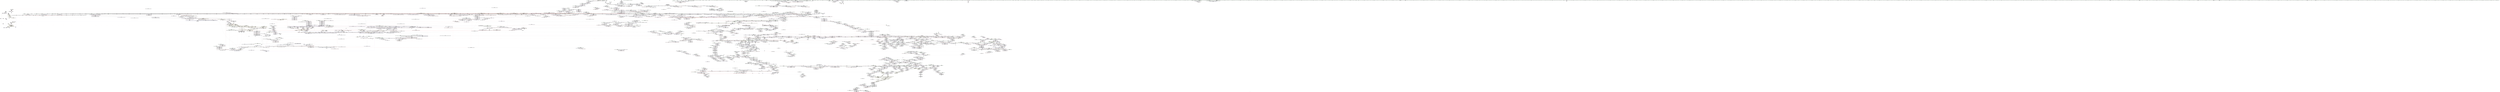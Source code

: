 digraph "SVFG" {
	label="SVFG";

	Node0x55a867833df0 [shape=record,color=grey,label="{NodeID: 0\nNullPtr}"];
	Node0x55a867833df0 -> Node0x55a8681a09a0[style=solid];
	Node0x55a867833df0 -> Node0x55a8681a0aa0[style=solid];
	Node0x55a867833df0 -> Node0x55a8681a0b70[style=solid];
	Node0x55a867833df0 -> Node0x55a8681a0c40[style=solid];
	Node0x55a867833df0 -> Node0x55a8681a0d10[style=solid];
	Node0x55a867833df0 -> Node0x55a8681a0de0[style=solid];
	Node0x55a867833df0 -> Node0x55a8681a0eb0[style=solid];
	Node0x55a867833df0 -> Node0x55a8681a0f80[style=solid];
	Node0x55a867833df0 -> Node0x55a8681a1050[style=solid];
	Node0x55a867833df0 -> Node0x55a8681a1120[style=solid];
	Node0x55a867833df0 -> Node0x55a8681a11f0[style=solid];
	Node0x55a867833df0 -> Node0x55a8681a12c0[style=solid];
	Node0x55a867833df0 -> Node0x55a8681a1390[style=solid];
	Node0x55a867833df0 -> Node0x55a8681a1460[style=solid];
	Node0x55a867833df0 -> Node0x55a8681a1530[style=solid];
	Node0x55a867833df0 -> Node0x55a8681a1600[style=solid];
	Node0x55a867833df0 -> Node0x55a8681a16d0[style=solid];
	Node0x55a867833df0 -> Node0x55a8681a17a0[style=solid];
	Node0x55a867833df0 -> Node0x55a8681a1870[style=solid];
	Node0x55a867833df0 -> Node0x55a8681a1940[style=solid];
	Node0x55a867833df0 -> Node0x55a8681a1a10[style=solid];
	Node0x55a867833df0 -> Node0x55a8681a1ae0[style=solid];
	Node0x55a867833df0 -> Node0x55a8681a1bb0[style=solid];
	Node0x55a867833df0 -> Node0x55a8681a1c80[style=solid];
	Node0x55a867833df0 -> Node0x55a8681a1d50[style=solid];
	Node0x55a867833df0 -> Node0x55a8681a1e20[style=solid];
	Node0x55a867833df0 -> Node0x55a8681a1ef0[style=solid];
	Node0x55a867833df0 -> Node0x55a8681a1fc0[style=solid];
	Node0x55a867833df0 -> Node0x55a8681a2090[style=solid];
	Node0x55a867833df0 -> Node0x55a8681a2160[style=solid];
	Node0x55a867833df0 -> Node0x55a8681a2230[style=solid];
	Node0x55a867833df0 -> Node0x55a8681a2300[style=solid];
	Node0x55a867833df0 -> Node0x55a8681a23d0[style=solid];
	Node0x55a867833df0 -> Node0x55a8681a24a0[style=solid];
	Node0x55a867833df0 -> Node0x55a8681a2570[style=solid];
	Node0x55a867833df0 -> Node0x55a8681a2640[style=solid];
	Node0x55a867833df0 -> Node0x55a8681a2710[style=solid];
	Node0x55a867833df0 -> Node0x55a8681a27e0[style=solid];
	Node0x55a867833df0 -> Node0x55a8681a28b0[style=solid];
	Node0x55a867833df0 -> Node0x55a8681a2980[style=solid];
	Node0x55a867833df0 -> Node0x55a8681a2a50[style=solid];
	Node0x55a867833df0 -> Node0x55a8681a2b20[style=solid];
	Node0x55a867833df0 -> Node0x55a8681a2bf0[style=solid];
	Node0x55a867833df0 -> Node0x55a8681a2cc0[style=solid];
	Node0x55a867833df0 -> Node0x55a8681a2d90[style=solid];
	Node0x55a867833df0 -> Node0x55a8681a2e60[style=solid];
	Node0x55a867833df0 -> Node0x55a8681a2f30[style=solid];
	Node0x55a867833df0 -> Node0x55a8681a3000[style=solid];
	Node0x55a867833df0 -> Node0x55a8681a30d0[style=solid];
	Node0x55a867833df0 -> Node0x55a8681a31a0[style=solid];
	Node0x55a867833df0 -> Node0x55a8681a3270[style=solid];
	Node0x55a867833df0 -> Node0x55a8681a3340[style=solid];
	Node0x55a867833df0 -> Node0x55a8681a3410[style=solid];
	Node0x55a867833df0 -> Node0x55a8681a34e0[style=solid];
	Node0x55a867833df0 -> Node0x55a8681a35b0[style=solid];
	Node0x55a867833df0 -> Node0x55a8681a3680[style=solid];
	Node0x55a867833df0 -> Node0x55a8681a3750[style=solid];
	Node0x55a867833df0 -> Node0x55a8681a3820[style=solid];
	Node0x55a867833df0 -> Node0x55a8681a38f0[style=solid];
	Node0x55a867833df0 -> Node0x55a8681a39c0[style=solid];
	Node0x55a867833df0 -> Node0x55a8681a3a90[style=solid];
	Node0x55a867833df0 -> Node0x55a8681a3b60[style=solid];
	Node0x55a867833df0 -> Node0x55a8681a3c30[style=solid];
	Node0x55a867833df0 -> Node0x55a8681a3d00[style=solid];
	Node0x55a867833df0 -> Node0x55a8681a3dd0[style=solid];
	Node0x55a867833df0 -> Node0x55a8681a3ea0[style=solid];
	Node0x55a867833df0 -> Node0x55a8681a3f70[style=solid];
	Node0x55a867833df0 -> Node0x55a8681a4040[style=solid];
	Node0x55a867833df0 -> Node0x55a8681a4110[style=solid];
	Node0x55a867833df0 -> Node0x55a8681a41e0[style=solid];
	Node0x55a867833df0 -> Node0x55a8681a42b0[style=solid];
	Node0x55a867833df0 -> Node0x55a8681a4380[style=solid];
	Node0x55a867833df0 -> Node0x55a8681a4450[style=solid];
	Node0x55a867833df0 -> Node0x55a8681a4520[style=solid];
	Node0x55a867833df0 -> Node0x55a8681a45f0[style=solid];
	Node0x55a867833df0 -> Node0x55a8681a46c0[style=solid];
	Node0x55a867833df0 -> Node0x55a8681a4790[style=solid];
	Node0x55a867833df0 -> Node0x55a8681a4860[style=solid];
	Node0x55a867833df0 -> Node0x55a8681a4930[style=solid];
	Node0x55a867833df0 -> Node0x55a8681a4a00[style=solid];
	Node0x55a867833df0 -> Node0x55a8681a4ad0[style=solid];
	Node0x55a867833df0 -> Node0x55a8681a4ba0[style=solid];
	Node0x55a867833df0 -> Node0x55a8681a4c70[style=solid];
	Node0x55a867833df0 -> Node0x55a8681a4d40[style=solid];
	Node0x55a867833df0 -> Node0x55a8681a4e10[style=solid];
	Node0x55a867833df0 -> Node0x55a8681a4ee0[style=solid];
	Node0x55a867833df0 -> Node0x55a8681b1200[style=solid];
	Node0x55a867833df0 -> Node0x55a8681b3c70[style=solid];
	Node0x55a867833df0 -> Node0x55a8681b5cf0[style=solid];
	Node0x55a867833df0 -> Node0x55a8681b5dc0[style=solid];
	Node0x55a867833df0 -> Node0x55a8681b5e90[style=solid];
	Node0x55a867833df0 -> Node0x55a8681f9e40[style=solid];
	Node0x55a867833df0 -> Node0x55a8681fa180[style=solid];
	Node0x55a867833df0 -> Node0x55a8681fa4c0[style=solid];
	Node0x55a867833df0 -> Node0x55a8681fa590[style=solid];
	Node0x55a867833df0 -> Node0x55a8681fa800[style=solid];
	Node0x55a867833df0 -> Node0x55a8681fe0e0[style=solid];
	Node0x55a867833df0 -> Node0x55a8681fffc0[style=solid];
	Node0x55a867833df0 -> Node0x55a8681e2780[style=solid];
	Node0x55a867833df0 -> Node0x55a8681e4820[style=solid];
	Node0x55a867833df0 -> Node0x55a8681e4fa0[style=solid];
	Node0x55a867833df0 -> Node0x55a8681e58a0[style=solid];
	Node0x55a867833df0 -> Node0x55a8681e5a20[style=solid];
	Node0x55a867833df0 -> Node0x55a8681e5ba0[style=solid];
	Node0x55a867833df0 -> Node0x55a8681e6320[style=solid];
	Node0x55a867833df0 -> Node0x55a8681e6620[style=solid];
	Node0x55a867833df0 -> Node0x55a8681e67a0[style=solid];
	Node0x55a867833df0 -> Node0x55a8681e6f20[style=solid];
	Node0x55a867833df0:s64 -> Node0x55a86841e8e0[style=solid,color=red];
	Node0x55a867833df0:s64 -> Node0x55a868423c40[style=solid,color=red];
	Node0x55a868416640 [shape=record,color=black,label="{NodeID: 4871\n1036 = PHI(299, )\n0th arg _ZNSt12_Vector_baseINSt7__cxx1112basic_stringIcSt11char_traitsIcESaIcEEESaIS5_EEC2Ev }"];
	Node0x55a868416640 -> Node0x55a8681b5b50[style=solid];
	Node0x55a86830f4e0 [shape=record,color=yellow,style=double,label="{NodeID: 3764\n159V_1 = ENCHI(MR_159V_0)\npts\{610002 610003 630002 630003 22640002 22640003 \}\nFun[_ZNSt8_Rb_treeINSt7__cxx1112basic_stringIcSt11char_traitsIcESaIcEEESt4pairIKS5_S5_ESt10_Select1stIS8_ESt4lessIS5_ESaIS8_EE11lower_boundERS7_]|{<s0>158|<s1>158}}"];
	Node0x55a86830f4e0:s0 -> Node0x55a868310ae0[style=dashed,color=red];
	Node0x55a86830f4e0:s1 -> Node0x55a868310c20[style=dashed,color=red];
	Node0x55a8681ab430 [shape=record,color=red,label="{NodeID: 1550\n2959\<--2910\n\<--__new_start\n_ZNSt6vectorINSt7__cxx1112basic_stringIcSt11char_traitsIcESaIcEEESaIS5_EE17_M_realloc_insertIJRKS5_EEEvN9__gnu_cxx17__normal_iteratorIPS5_S7_EEDpOT_\n|{<s0>298}}"];
	Node0x55a8681ab430:s0 -> Node0x55a868411a70[style=solid,color=red];
	Node0x55a868189350 [shape=record,color=green,label="{NodeID: 443\n2741\<--2742\nthis.addr\<--this.addr_field_insensitive\n_ZNSt17_Rb_tree_iteratorISt4pairIKNSt7__cxx1112basic_stringIcSt11char_traitsIcESaIcEEES6_EEppEv\n}"];
	Node0x55a868189350 -> Node0x55a8681d8ae0[style=solid];
	Node0x55a868189350 -> Node0x55a8681fe830[style=solid];
	Node0x55a868200d90 [shape=record,color=blue,label="{NodeID: 1993\n3111\<--3133\nref.tmp\<--call4\n_ZNKSt6vectorINSt7__cxx1112basic_stringIcSt11char_traitsIcESaIcEEESaIS5_EE12_M_check_lenEmPKc\n|{|<s1>320}}"];
	Node0x55a868200d90 -> Node0x55a8681ace30[style=dashed];
	Node0x55a868200d90:s1 -> Node0x55a8682fcc40[style=dashed,color=red];
	Node0x55a868198720 [shape=record,color=black,label="{NodeID: 886\n3292\<--3290\nsub.ptr.rhs.cast\<--\n_ZNKSt6vectorINSt7__cxx1112basic_stringIcSt11char_traitsIcESaIcEEESaIS5_EE4sizeEv\n}"];
	Node0x55a868198720 -> Node0x55a8681e3620[style=solid];
	Node0x55a868404670 [shape=record,color=black,label="{NodeID: 4650\n1927 = PHI(2589, )\n}"];
	Node0x55a8681cf150 [shape=record,color=red,label="{NodeID: 1329\n1259\<--1250\n\<--__a.addr\n_ZNSt16allocator_traitsISaINSt7__cxx1112basic_stringIcSt11char_traitsIcESaIcEEEEE10deallocateERS6_PS5_m\n}"];
	Node0x55a8681cf150 -> Node0x55a8681a8510[style=solid];
	Node0x55a8681815b0 [shape=record,color=green,label="{NodeID: 222\n1252\<--1253\n__p.addr\<--__p.addr_field_insensitive\n_ZNSt16allocator_traitsISaINSt7__cxx1112basic_stringIcSt11char_traitsIcESaIcEEEEE10deallocateERS6_PS5_m\n}"];
	Node0x55a8681815b0 -> Node0x55a8681cf220[style=solid];
	Node0x55a8681815b0 -> Node0x55a8681b7070[style=solid];
	Node0x55a8681b6920 [shape=record,color=blue,label="{NodeID: 1772\n1172\<--1169\n__last.addr\<--__last\n_ZNSt12_Destroy_auxILb0EE9__destroyIPNSt7__cxx1112basic_stringIcSt11char_traitsIcESaIcEEEEEvT_S9_\n}"];
	Node0x55a8681b6920 -> Node0x55a8681cead0[style=dashed];
	Node0x55a8681a5520 [shape=record,color=black,label="{NodeID: 665\n299\<--298\n\<--this1\n_ZNSt6vectorINSt7__cxx1112basic_stringIcSt11char_traitsIcESaIcEEESaIS5_EEC2Ev\n|{<s0>52}}"];
	Node0x55a8681a5520:s0 -> Node0x55a868416640[style=solid,color=red];
	Node0x55a8682eba60 [shape=record,color=black,label="{NodeID: 3322\nMR_18V_2 = PHI(MR_18V_4, MR_18V_1, )\npts\{79 \}\n}"];
	Node0x55a8682eba60 -> Node0x55a8681b17e0[style=dashed];
	Node0x55a8681c3dc0 [shape=record,color=purple,label="{NodeID: 1108\n2531\<--2530\nadd.ptr\<--\n_ZNKSt8_Rb_treeINSt7__cxx1112basic_stringIcSt11char_traitsIcESaIcEEESt4pairIKS5_S5_ESt10_Select1stIS8_ESt4lessIS5_ESaIS8_EE4sizeEv\n}"];
	Node0x55a8681c3dc0 -> Node0x55a868194b00[style=solid];
	Node0x55a867833e80 [shape=record,color=green,label="{NodeID: 1\n7\<--1\n__dso_handle\<--dummyObj\nGlob }"];
	Node0x55a868416750 [shape=record,color=black,label="{NodeID: 4872\n404 = PHI(64, )\n0th arg _ZNSt6vectorINSt7__cxx1112basic_stringIcSt11char_traitsIcESaIcEEESaIS5_EE9push_backERKS5_ }"];
	Node0x55a868416750 -> Node0x55a8681b2820[style=solid];
	Node0x55a8681ab500 [shape=record,color=red,label="{NodeID: 1551\n2995\<--2910\n\<--__new_start\n_ZNSt6vectorINSt7__cxx1112basic_stringIcSt11char_traitsIcESaIcEEESaIS5_EE17_M_realloc_insertIJRKS5_EEEvN9__gnu_cxx17__normal_iteratorIPS5_S7_EEDpOT_\n}"];
	Node0x55a8681ab500 -> Node0x55a8681c8d60[style=solid];
	Node0x55a868189420 [shape=record,color=green,label="{NodeID: 444\n2748\<--2749\n_ZSt18_Rb_tree_incrementPSt18_Rb_tree_node_base\<--_ZSt18_Rb_tree_incrementPSt18_Rb_tree_node_base_field_insensitive\n}"];
	Node0x55a868200e60 [shape=record,color=blue,label="{NodeID: 1994\n3109\<--3139\n__len\<--add\n_ZNKSt6vectorINSt7__cxx1112basic_stringIcSt11char_traitsIcESaIcEEESaIS5_EE12_M_check_lenEmPKc\n}"];
	Node0x55a868200e60 -> Node0x55a8681acbc0[style=dashed];
	Node0x55a868200e60 -> Node0x55a8681acc90[style=dashed];
	Node0x55a868200e60 -> Node0x55a8681acd60[style=dashed];
	Node0x55a8681987f0 [shape=record,color=black,label="{NodeID: 887\n3277\<--3294\n_ZNKSt6vectorINSt7__cxx1112basic_stringIcSt11char_traitsIcESaIcEEESaIS5_EE4sizeEv_ret\<--sub.ptr.div\n_ZNKSt6vectorINSt7__cxx1112basic_stringIcSt11char_traitsIcESaIcEEESaIS5_EE4sizeEv\n|{<s0>316|<s1>318|<s2>319|<s3>321}}"];
	Node0x55a8681987f0:s0 -> Node0x55a868410560[style=solid,color=blue];
	Node0x55a8681987f0:s1 -> Node0x55a8684106a0[style=solid,color=blue];
	Node0x55a8681987f0:s2 -> Node0x55a8684107e0[style=solid,color=blue];
	Node0x55a8681987f0:s3 -> Node0x55a868410a60[style=solid,color=blue];
	Node0x55a868404780 [shape=record,color=black,label="{NodeID: 4651\n1944 = PHI(2536, )\n|{<s0>187}}"];
	Node0x55a868404780:s0 -> Node0x55a8684225c0[style=solid,color=red];
	Node0x55a8681cf220 [shape=record,color=red,label="{NodeID: 1330\n1261\<--1252\n\<--__p.addr\n_ZNSt16allocator_traitsISaINSt7__cxx1112basic_stringIcSt11char_traitsIcESaIcEEEEE10deallocateERS6_PS5_m\n|{<s0>130}}"];
	Node0x55a8681cf220:s0 -> Node0x55a868415810[style=solid,color=red];
	Node0x55a868181680 [shape=record,color=green,label="{NodeID: 223\n1254\<--1255\n__n.addr\<--__n.addr_field_insensitive\n_ZNSt16allocator_traitsISaINSt7__cxx1112basic_stringIcSt11char_traitsIcESaIcEEEEE10deallocateERS6_PS5_m\n}"];
	Node0x55a868181680 -> Node0x55a8681cf2f0[style=solid];
	Node0x55a868181680 -> Node0x55a8681b7140[style=solid];
	Node0x55a8681b69f0 [shape=record,color=blue,label="{NodeID: 1773\n1170\<--1190\n__first.addr\<--incdec.ptr\n_ZNSt12_Destroy_auxILb0EE9__destroyIPNSt7__cxx1112basic_stringIcSt11char_traitsIcESaIcEEEEEvT_S9_\n}"];
	Node0x55a8681b69f0 -> Node0x55a8682eab60[style=dashed];
	Node0x55a8681a55f0 [shape=record,color=black,label="{NodeID: 666\n390\<--326\n\<--__i\n_ZNSt3mapINSt7__cxx1112basic_stringIcSt11char_traitsIcESaIcEEES5_St4lessIS5_ESaISt4pairIKS5_S5_EEEixERS9_\n}"];
	Node0x55a8681a55f0 -> Node0x55a8681bb2d0[style=solid];
	Node0x55a8682ebf60 [shape=record,color=black,label="{NodeID: 3323\nMR_20V_2 = PHI(MR_20V_7, MR_20V_1, )\npts\{87 \}\n}"];
	Node0x55a8682ebf60 -> Node0x55a8681b1f30[style=dashed];
	Node0x55a8681c3e90 [shape=record,color=purple,label="{NodeID: 1109\n2533\<--2532\n_M_node_count\<--\n_ZNKSt8_Rb_treeINSt7__cxx1112basic_stringIcSt11char_traitsIcESaIcEEESt4pairIKS5_S5_ESt10_Select1stIS8_ESt4lessIS5_ESaIS8_EE4sizeEv\n}"];
	Node0x55a8681c3e90 -> Node0x55a8681d7350[style=solid];
	Node0x55a868115790 [shape=record,color=green,label="{NodeID: 2\n8\<--1\n_ZSt3cin\<--dummyObj\nGlob }"];
	Node0x55a868416890 [shape=record,color=black,label="{NodeID: 4873\n405 = PHI(68, )\n1st arg _ZNSt6vectorINSt7__cxx1112basic_stringIcSt11char_traitsIcESaIcEEESaIS5_EE9push_backERKS5_ }"];
	Node0x55a868416890 -> Node0x55a8681b28f0[style=solid];
	Node0x55a86830f730 [shape=record,color=yellow,style=double,label="{NodeID: 3766\n117V_1 = ENCHI(MR_117V_0)\npts\{556 \}\nFun[_ZNSt6vectorINSt7__cxx1112basic_stringIcSt11char_traitsIcESaIcEEESaIS5_EED2Ev]}"];
	Node0x55a86830f730 -> Node0x55a8681b3380[style=dashed];
	Node0x55a8681ab5d0 [shape=record,color=red,label="{NodeID: 1552\n3008\<--2910\n\<--__new_start\n_ZNSt6vectorINSt7__cxx1112basic_stringIcSt11char_traitsIcESaIcEEESaIS5_EE17_M_realloc_insertIJRKS5_EEEvN9__gnu_cxx17__normal_iteratorIPS5_S7_EEDpOT_\n|{<s0>306}}"];
	Node0x55a8681ab5d0:s0 -> Node0x55a868412320[style=solid,color=red];
	Node0x55a868189520 [shape=record,color=green,label="{NodeID: 445\n2757\<--2758\nthis.addr\<--this.addr_field_insensitive\n_ZNSt4pairIPSt18_Rb_tree_node_baseS1_EC2IRS1_Lb1EEEOT_RKS1_\n}"];
	Node0x55a868189520 -> Node0x55a8681d8c80[style=solid];
	Node0x55a868189520 -> Node0x55a8681fe9d0[style=solid];
	Node0x55a868200f30 [shape=record,color=blue,label="{NodeID: 1995\n3158\<--3156\n__lhs.addr\<--__lhs\n_ZN9__gnu_cxxmiIPNSt7__cxx1112basic_stringIcSt11char_traitsIcESaIcEEESt6vectorIS6_SaIS6_EEEENS_17__normal_iteratorIT_T0_E15difference_typeERKSE_SH_\n}"];
	Node0x55a868200f30 -> Node0x55a8681acf00[style=dashed];
	Node0x55a8681988c0 [shape=record,color=black,label="{NodeID: 888\n3298\<--3321\n_ZSt3maxImERKT_S2_S2__ret\<--\n_ZSt3maxImERKT_S2_S2_\n|{<s0>320}}"];
	Node0x55a8681988c0:s0 -> Node0x55a868410920[style=solid,color=blue];
	Node0x55a868404920 [shape=record,color=black,label="{NodeID: 4652\n1945 = PHI(1374, )\n}"];
	Node0x55a8682fca20 [shape=record,color=yellow,style=double,label="{NodeID: 3545\n821V_1 = ENCHI(MR_821V_0)\npts\{34870000 34890000 \}\nFun[_ZStneIPNSt7__cxx1112basic_stringIcSt11char_traitsIcESaIcEEEEbRKSt13move_iteratorIT_ESB_]|{<s0>356|<s1>356}}"];
	Node0x55a8682fca20:s0 -> Node0x55a8682f7920[style=dashed,color=red];
	Node0x55a8682fca20:s1 -> Node0x55a8682f7a00[style=dashed,color=red];
	Node0x55a8681cf2f0 [shape=record,color=red,label="{NodeID: 1331\n1262\<--1254\n\<--__n.addr\n_ZNSt16allocator_traitsISaINSt7__cxx1112basic_stringIcSt11char_traitsIcESaIcEEEEE10deallocateERS6_PS5_m\n|{<s0>130}}"];
	Node0x55a8681cf2f0:s0 -> Node0x55a868415950[style=solid,color=red];
	Node0x55a868181750 [shape=record,color=green,label="{NodeID: 224\n1264\<--1265\n_ZN9__gnu_cxx13new_allocatorINSt7__cxx1112basic_stringIcSt11char_traitsIcESaIcEEEE10deallocateEPS6_m\<--_ZN9__gnu_cxx13new_allocatorINSt7__cxx1112basic_stringIcSt11char_traitsIcESaIcEEEE10deallocateEPS6_m_field_insensitive\n}"];
	Node0x55a8681b6ac0 [shape=record,color=blue,label="{NodeID: 1774\n1196\<--1195\n__pointer.addr\<--__pointer\n_ZSt8_DestroyINSt7__cxx1112basic_stringIcSt11char_traitsIcESaIcEEEEvPT_\n}"];
	Node0x55a8681b6ac0 -> Node0x55a8681ceba0[style=dashed];
	Node0x55a8681a56c0 [shape=record,color=black,label="{NodeID: 667\n391\<--334\n\<--ref.tmp8\n_ZNSt3mapINSt7__cxx1112basic_stringIcSt11char_traitsIcESaIcEEES5_St4lessIS5_ESaISt4pairIKS5_S5_EEEixERS9_\n}"];
	Node0x55a8681a56c0 -> Node0x55a8681bb3a0[style=solid];
	Node0x55a8682ec460 [shape=record,color=black,label="{NodeID: 3324\nMR_22V_2 = PHI(MR_22V_4, MR_22V_1, )\npts\{650002 \}\n|{<s0>9}}"];
	Node0x55a8682ec460:s0 -> Node0x55a8682d1080[style=dashed,color=red];
	Node0x55a8681c3f60 [shape=record,color=purple,label="{NodeID: 1110\n2555\<--2554\n_M_impl\<--this1\n_ZNSt8_Rb_treeINSt7__cxx1112basic_stringIcSt11char_traitsIcESaIcEEESt4pairIKS5_S5_ESt10_Select1stIS8_ESt4lessIS5_ESaIS8_EE12_M_rightmostEv\n}"];
	Node0x55a8681c3f60 -> Node0x55a868194d70[style=solid];
	Node0x55a868133270 [shape=record,color=green,label="{NodeID: 3\n11\<--1\n.str\<--dummyObj\nGlob }"];
	Node0x55a8684169d0 [shape=record,color=black,label="{NodeID: 4874\n2066 = PHI(1443, )\n0th arg _ZNSt8_Rb_treeINSt7__cxx1112basic_stringIcSt11char_traitsIcESaIcEEESt4pairIKS5_S5_ESt10_Select1stIS8_ESt4lessIS5_ESaIS8_EE14_M_insert_nodeEPSt18_Rb_tree_node_baseSG_PSt13_Rb_tree_nodeIS8_E }"];
	Node0x55a8684169d0 -> Node0x55a8681fa8d0[style=solid];
	Node0x55a86830f810 [shape=record,color=yellow,style=double,label="{NodeID: 3767\n119V_1 = ENCHI(MR_119V_0)\npts\{558 \}\nFun[_ZNSt6vectorINSt7__cxx1112basic_stringIcSt11char_traitsIcESaIcEEESaIS5_EED2Ev]}"];
	Node0x55a86830f810 -> Node0x55a8681b3450[style=dashed];
	Node0x55a8681ab6a0 [shape=record,color=red,label="{NodeID: 1553\n3015\<--2910\n\<--__new_start\n_ZNSt6vectorINSt7__cxx1112basic_stringIcSt11char_traitsIcESaIcEEESaIS5_EE17_M_realloc_insertIJRKS5_EEEvN9__gnu_cxx17__normal_iteratorIPS5_S7_EEDpOT_\n|{<s0>307}}"];
	Node0x55a8681ab6a0:s0 -> Node0x55a8683f7e00[style=solid,color=red];
	Node0x55a8681895f0 [shape=record,color=green,label="{NodeID: 446\n2759\<--2760\n__x.addr\<--__x.addr_field_insensitive\n_ZNSt4pairIPSt18_Rb_tree_node_baseS1_EC2IRS1_Lb1EEEOT_RKS1_\n}"];
	Node0x55a8681895f0 -> Node0x55a8681d8d50[style=solid];
	Node0x55a8681895f0 -> Node0x55a8681feaa0[style=solid];
	Node0x55a868201000 [shape=record,color=blue,label="{NodeID: 1996\n3160\<--3157\n__rhs.addr\<--__rhs\n_ZN9__gnu_cxxmiIPNSt7__cxx1112basic_stringIcSt11char_traitsIcESaIcEEESt6vectorIS6_SaIS6_EEEENS_17__normal_iteratorIT_T0_E15difference_typeERKSE_SH_\n}"];
	Node0x55a868201000 -> Node0x55a8681acfd0[style=dashed];
	Node0x55a868198990 [shape=record,color=black,label="{NodeID: 889\n3329\<--3328\n\<--\n_ZNSt16allocator_traitsISaINSt7__cxx1112basic_stringIcSt11char_traitsIcESaIcEEEEE8max_sizeERKS6_\n|{<s0>333}}"];
	Node0x55a868198990:s0 -> Node0x55a8684141a0[style=solid,color=red];
	Node0x55a868404a30 [shape=record,color=black,label="{NodeID: 4653\n1952 = PHI(2686, )\n}"];
	Node0x55a868404a30 -> Node0x55a8681d3ce0[style=solid];
	Node0x55a8682fcb30 [shape=record,color=yellow,style=double,label="{NodeID: 3546\n711V_1 = ENCHI(MR_711V_0)\npts\{3106 \}\nFun[_ZSt3maxImERKT_S2_S2_]}"];
	Node0x55a8682fcb30 -> Node0x55a8681ae420[style=dashed];
	Node0x55a8681cf3c0 [shape=record,color=red,label="{NodeID: 1332\n1280\<--1271\nthis1\<--this.addr\n_ZN9__gnu_cxx13new_allocatorINSt7__cxx1112basic_stringIcSt11char_traitsIcESaIcEEEE10deallocateEPS6_m\n}"];
	Node0x55a868181850 [shape=record,color=green,label="{NodeID: 225\n1271\<--1272\nthis.addr\<--this.addr_field_insensitive\n_ZN9__gnu_cxx13new_allocatorINSt7__cxx1112basic_stringIcSt11char_traitsIcESaIcEEEE10deallocateEPS6_m\n}"];
	Node0x55a868181850 -> Node0x55a8681cf3c0[style=solid];
	Node0x55a868181850 -> Node0x55a8681b7210[style=solid];
	Node0x55a8681b6b90 [shape=record,color=blue,label="{NodeID: 1775\n1204\<--1203\n__r.addr\<--__r\n_ZSt11__addressofINSt7__cxx1112basic_stringIcSt11char_traitsIcESaIcEEEEPT_RS6_\n}"];
	Node0x55a8681b6b90 -> Node0x55a8681cec70[style=dashed];
	Node0x55a8681a5790 [shape=record,color=black,label="{NodeID: 668\n319\<--398\n_ZNSt3mapINSt7__cxx1112basic_stringIcSt11char_traitsIcESaIcEEES5_St4lessIS5_ESaISt4pairIKS5_S5_EEEixERS9__ret\<--second\n_ZNSt3mapINSt7__cxx1112basic_stringIcSt11char_traitsIcESaIcEEES5_St4lessIS5_ESaISt4pairIKS5_S5_EEEixERS9_\n|{<s0>14|<s1>16|<s2>30|<s3>37|<s4>40}}"];
	Node0x55a8681a5790:s0 -> Node0x55a8684024b0[style=solid,color=blue];
	Node0x55a8681a5790:s1 -> Node0x55a868400f90[style=solid,color=blue];
	Node0x55a8681a5790:s2 -> Node0x55a868401860[style=solid,color=blue];
	Node0x55a8681a5790:s3 -> Node0x55a868402a90[style=solid,color=blue];
	Node0x55a8681a5790:s4 -> Node0x55a868402e00[style=solid,color=blue];
	Node0x55a8682ec960 [shape=record,color=black,label="{NodeID: 3325\nMR_24V_2 = PHI(MR_24V_5, MR_24V_1, )\npts\{810000 \}\n}"];
	Node0x55a8682ec960 -> Node0x55a8681b18b0[style=dashed];
	Node0x55a8681c4030 [shape=record,color=purple,label="{NodeID: 1111\n2557\<--2556\nadd.ptr\<--\n_ZNSt8_Rb_treeINSt7__cxx1112basic_stringIcSt11char_traitsIcESaIcEEESt4pairIKS5_S5_ESt10_Select1stIS8_ESt4lessIS5_ESaIS8_EE12_M_rightmostEv\n}"];
	Node0x55a8681c4030 -> Node0x55a868194e40[style=solid];
	Node0x55a868133300 [shape=record,color=green,label="{NodeID: 4\n13\<--1\n.str.1\<--dummyObj\nGlob }"];
	Node0x55a868416b10 [shape=record,color=black,label="{NodeID: 4875\n2067 = PHI(1484, )\n1st arg _ZNSt8_Rb_treeINSt7__cxx1112basic_stringIcSt11char_traitsIcESaIcEEESt4pairIKS5_S5_ESt10_Select1stIS8_ESt4lessIS5_ESaIS8_EE14_M_insert_nodeEPSt18_Rb_tree_node_baseSG_PSt13_Rb_tree_nodeIS8_E }"];
	Node0x55a868416b10 -> Node0x55a8681fa9a0[style=solid];
	Node0x55a86830f8f0 [shape=record,color=yellow,style=double,label="{NodeID: 3768\n67V_1 = ENCHI(MR_67V_0)\npts\{650000 \}\nFun[_ZNSt6vectorINSt7__cxx1112basic_stringIcSt11char_traitsIcESaIcEEESaIS5_EED2Ev]|{|<s1>75|<s2>76}}"];
	Node0x55a86830f8f0 -> Node0x55a8681cb530[style=dashed];
	Node0x55a86830f8f0:s1 -> Node0x55a8682d0bc0[style=dashed,color=red];
	Node0x55a86830f8f0:s2 -> Node0x55a8682d0bc0[style=dashed,color=red];
	Node0x55a8681ab770 [shape=record,color=red,label="{NodeID: 1554\n3049\<--2910\n\<--__new_start\n_ZNSt6vectorINSt7__cxx1112basic_stringIcSt11char_traitsIcESaIcEEESaIS5_EE17_M_realloc_insertIJRKS5_EEEvN9__gnu_cxx17__normal_iteratorIPS5_S7_EEDpOT_\n}"];
	Node0x55a8681ab770 -> Node0x55a868200640[style=solid];
	Node0x55a8681896c0 [shape=record,color=green,label="{NodeID: 447\n2761\<--2762\n__y.addr\<--__y.addr_field_insensitive\n_ZNSt4pairIPSt18_Rb_tree_node_baseS1_EC2IRS1_Lb1EEEOT_RKS1_\n}"];
	Node0x55a8681896c0 -> Node0x55a8681d8e20[style=solid];
	Node0x55a8681896c0 -> Node0x55a8681feb70[style=solid];
	Node0x55a8682010d0 [shape=record,color=blue,label="{NodeID: 1997\n3178\<--3176\nthis.addr\<--this\n_ZNSt12_Vector_baseINSt7__cxx1112basic_stringIcSt11char_traitsIcESaIcEEESaIS5_EE11_M_allocateEm\n}"];
	Node0x55a8682010d0 -> Node0x55a8681ad240[style=dashed];
	Node0x55a868198a60 [shape=record,color=black,label="{NodeID: 890\n3323\<--3330\n_ZNSt16allocator_traitsISaINSt7__cxx1112basic_stringIcSt11char_traitsIcESaIcEEEEE8max_sizeERKS6__ret\<--call\n_ZNSt16allocator_traitsISaINSt7__cxx1112basic_stringIcSt11char_traitsIcESaIcEEEEE8max_sizeERKS6_\n|{<s0>332}}"];
	Node0x55a868198a60:s0 -> Node0x55a8684070e0[style=solid,color=blue];
	Node0x55a868404ba0 [shape=record,color=black,label="{NodeID: 4654\n1958 = PHI(2686, )\n|{<s0>192}}"];
	Node0x55a868404ba0:s0 -> Node0x55a86841fcf0[style=solid,color=red];
	Node0x55a8682fcc40 [shape=record,color=yellow,style=double,label="{NodeID: 3547\n717V_1 = ENCHI(MR_717V_0)\npts\{3112 \}\nFun[_ZSt3maxImERKT_S2_S2_]}"];
	Node0x55a8682fcc40 -> Node0x55a8681ae350[style=dashed];
	Node0x55a8681cf490 [shape=record,color=red,label="{NodeID: 1333\n1281\<--1273\n\<--__p.addr\n_ZN9__gnu_cxx13new_allocatorINSt7__cxx1112basic_stringIcSt11char_traitsIcESaIcEEEE10deallocateEPS6_m\n}"];
	Node0x55a8681cf490 -> Node0x55a8681a85e0[style=solid];
	Node0x55a868181920 [shape=record,color=green,label="{NodeID: 226\n1273\<--1274\n__p.addr\<--__p.addr_field_insensitive\n_ZN9__gnu_cxx13new_allocatorINSt7__cxx1112basic_stringIcSt11char_traitsIcESaIcEEEE10deallocateEPS6_m\n}"];
	Node0x55a868181920 -> Node0x55a8681cf490[style=solid];
	Node0x55a868181920 -> Node0x55a8681b72e0[style=solid];
	Node0x55a8681b6c60 [shape=record,color=blue,label="{NodeID: 1776\n1213\<--1210\nthis.addr\<--this\n_ZNSt12_Vector_baseINSt7__cxx1112basic_stringIcSt11char_traitsIcESaIcEEESaIS5_EE13_M_deallocateEPS5_m\n}"];
	Node0x55a8681b6c60 -> Node0x55a8681ced40[style=dashed];
	Node0x55a8681a5860 [shape=record,color=black,label="{NodeID: 669\n415\<--414\n\<--this1\n_ZNSt6vectorINSt7__cxx1112basic_stringIcSt11char_traitsIcESaIcEEESaIS5_EE9push_backERKS5_\n}"];
	Node0x55a8681a5860 -> Node0x55a8681bb6e0[style=solid];
	Node0x55a8681a5860 -> Node0x55a8681bb7b0[style=solid];
	Node0x55a8682ece60 [shape=record,color=black,label="{NodeID: 3326\nMR_26V_2 = PHI(MR_26V_4, MR_26V_1, )\npts\{830000 \}\n}"];
	Node0x55a8682ece60 -> Node0x55a8681b1980[style=dashed];
	Node0x55a8681c4100 [shape=record,color=purple,label="{NodeID: 1112\n2559\<--2558\n_M_header\<--\n_ZNSt8_Rb_treeINSt7__cxx1112basic_stringIcSt11char_traitsIcESaIcEEESt4pairIKS5_S5_ESt10_Select1stIS8_ESt4lessIS5_ESaIS8_EE12_M_rightmostEv\n}"];
	Node0x55a8681335b0 [shape=record,color=green,label="{NodeID: 5\n15\<--1\n.str.2\<--dummyObj\nGlob }"];
	Node0x55a868416c50 [shape=record,color=black,label="{NodeID: 4876\n2068 = PHI(1486, )\n2nd arg _ZNSt8_Rb_treeINSt7__cxx1112basic_stringIcSt11char_traitsIcESaIcEEESt4pairIKS5_S5_ESt10_Select1stIS8_ESt4lessIS5_ESaIS8_EE14_M_insert_nodeEPSt18_Rb_tree_node_baseSG_PSt13_Rb_tree_nodeIS8_E }"];
	Node0x55a868416c50 -> Node0x55a8681faa70[style=solid];
	Node0x55a86830f9d0 [shape=record,color=yellow,style=double,label="{NodeID: 3769\n69V_1 = ENCHI(MR_69V_0)\npts\{650001 \}\nFun[_ZNSt6vectorINSt7__cxx1112basic_stringIcSt11char_traitsIcESaIcEEESaIS5_EED2Ev]}"];
	Node0x55a86830f9d0 -> Node0x55a8681cb600[style=dashed];
	Node0x55a8681ab840 [shape=record,color=red,label="{NodeID: 1555\n3059\<--2910\n\<--__new_start\n_ZNSt6vectorINSt7__cxx1112basic_stringIcSt11char_traitsIcESaIcEEESaIS5_EE17_M_realloc_insertIJRKS5_EEEvN9__gnu_cxx17__normal_iteratorIPS5_S7_EEDpOT_\n}"];
	Node0x55a8681ab840 -> Node0x55a8681c8e30[style=solid];
	Node0x55a868189790 [shape=record,color=green,label="{NodeID: 448\n2780\<--2781\n__x.addr\<--__x.addr_field_insensitive\n_ZNSt8_Rb_treeINSt7__cxx1112basic_stringIcSt11char_traitsIcESaIcEEESt4pairIKS5_S5_ESt10_Select1stIS8_ESt4lessIS5_ESaIS8_EE8_S_valueEPKSt18_Rb_tree_node_base\n}"];
	Node0x55a868189790 -> Node0x55a8681d9090[style=solid];
	Node0x55a868189790 -> Node0x55a8681fede0[style=solid];
	Node0x55a8682011a0 [shape=record,color=blue,label="{NodeID: 1998\n3180\<--3177\n__n.addr\<--__n\n_ZNSt12_Vector_baseINSt7__cxx1112basic_stringIcSt11char_traitsIcESaIcEEESaIS5_EE11_M_allocateEm\n}"];
	Node0x55a8682011a0 -> Node0x55a8681ad310[style=dashed];
	Node0x55a8682011a0 -> Node0x55a8681ad3e0[style=dashed];
	Node0x55a868198b30 [shape=record,color=black,label="{NodeID: 891\n3341\<--3340\n\<--_M_impl\n_ZNKSt12_Vector_baseINSt7__cxx1112basic_stringIcSt11char_traitsIcESaIcEEESaIS5_EE19_M_get_Tp_allocatorEv\n}"];
	Node0x55a868198b30 -> Node0x55a868198c00[style=solid];
	Node0x55a868404ce0 [shape=record,color=black,label="{NodeID: 4655\n1959 = PHI(2686, )\n|{<s0>192}}"];
	Node0x55a868404ce0:s0 -> Node0x55a86841feb0[style=solid,color=red];
	Node0x55a8681cf560 [shape=record,color=red,label="{NodeID: 1334\n1290\<--1287\nthis1\<--this.addr\n_ZNSaINSt7__cxx1112basic_stringIcSt11char_traitsIcESaIcEEEED2Ev\n}"];
	Node0x55a8681cf560 -> Node0x55a8681a86b0[style=solid];
	Node0x55a8681819f0 [shape=record,color=green,label="{NodeID: 227\n1275\<--1276\n.addr\<--.addr_field_insensitive\n_ZN9__gnu_cxx13new_allocatorINSt7__cxx1112basic_stringIcSt11char_traitsIcESaIcEEEE10deallocateEPS6_m\n}"];
	Node0x55a8681819f0 -> Node0x55a8681b73b0[style=solid];
	Node0x55a8681b6d30 [shape=record,color=blue,label="{NodeID: 1777\n1215\<--1211\n__p.addr\<--__p\n_ZNSt12_Vector_baseINSt7__cxx1112basic_stringIcSt11char_traitsIcESaIcEEESaIS5_EE13_M_deallocateEPS5_m\n}"];
	Node0x55a8681b6d30 -> Node0x55a8681cee10[style=dashed];
	Node0x55a8681b6d30 -> Node0x55a8681ceee0[style=dashed];
	Node0x55a8681a5930 [shape=record,color=black,label="{NodeID: 670\n419\<--414\n\<--this1\n_ZNSt6vectorINSt7__cxx1112basic_stringIcSt11char_traitsIcESaIcEEESaIS5_EE9push_backERKS5_\n}"];
	Node0x55a8681a5930 -> Node0x55a8681bb880[style=solid];
	Node0x55a8681a5930 -> Node0x55a8681bb950[style=solid];
	Node0x55a8682ed360 [shape=record,color=black,label="{NodeID: 3327\nMR_28V_2 = PHI(MR_28V_4, MR_28V_1, )\npts\{610000 630000 \}\n|{<s0>7}}"];
	Node0x55a8682ed360:s0 -> Node0x55a8682d01b0[style=dashed,color=red];
	Node0x55a8681c41d0 [shape=record,color=purple,label="{NodeID: 1113\n2560\<--2558\n_M_right\<--\n_ZNSt8_Rb_treeINSt7__cxx1112basic_stringIcSt11char_traitsIcESaIcEEESt4pairIKS5_S5_ESt10_Select1stIS8_ESt4lessIS5_ESaIS8_EE12_M_rightmostEv\n}"];
	Node0x55a8681c41d0 -> Node0x55a868194f10[style=solid];
	Node0x55a868133640 [shape=record,color=green,label="{NodeID: 6\n17\<--1\n.str.3\<--dummyObj\nGlob }"];
	Node0x55a868416d90 [shape=record,color=black,label="{NodeID: 4877\n2069 = PHI(1487, )\n3rd arg _ZNSt8_Rb_treeINSt7__cxx1112basic_stringIcSt11char_traitsIcESaIcEEESt4pairIKS5_S5_ESt10_Select1stIS8_ESt4lessIS5_ESaIS8_EE14_M_insert_nodeEPSt18_Rb_tree_node_baseSG_PSt13_Rb_tree_nodeIS8_E }"];
	Node0x55a868416d90 -> Node0x55a8681fab40[style=solid];
	Node0x55a86830fab0 [shape=record,color=yellow,style=double,label="{NodeID: 3770\n22V_1 = ENCHI(MR_22V_0)\npts\{650002 \}\nFun[_ZNSt6vectorINSt7__cxx1112basic_stringIcSt11char_traitsIcESaIcEEESaIS5_EED2Ev]|{<s0>75|<s1>76}}"];
	Node0x55a86830fab0:s0 -> Node0x55a8682d0ca0[style=dashed,color=red];
	Node0x55a86830fab0:s1 -> Node0x55a8682d0ca0[style=dashed,color=red];
	Node0x55a8681ab910 [shape=record,color=red,label="{NodeID: 1556\n2966\<--2912\n\<--__new_finish\n_ZNSt6vectorINSt7__cxx1112basic_stringIcSt11char_traitsIcESaIcEEESaIS5_EE17_M_realloc_insertIJRKS5_EEEvN9__gnu_cxx17__normal_iteratorIPS5_S7_EEDpOT_\n}"];
	Node0x55a8681ab910 -> Node0x55a8681c5d70[style=solid];
	Node0x55a868189860 [shape=record,color=green,label="{NodeID: 449\n2789\<--2790\n__t.addr\<--__t.addr_field_insensitive\n_ZSt7forwardIRPSt18_Rb_tree_node_baseEOT_RNSt16remove_referenceIS3_E4typeE\n}"];
	Node0x55a868189860 -> Node0x55a8681d9160[style=solid];
	Node0x55a868189860 -> Node0x55a8681feeb0[style=solid];
	Node0x55a868201270 [shape=record,color=blue,label="{NodeID: 1999\n3203\<--3199\n__first.addr\<--__first\n_ZSt34__uninitialized_move_if_noexcept_aIPNSt7__cxx1112basic_stringIcSt11char_traitsIcESaIcEEES6_SaIS5_EET0_T_S9_S8_RT1_\n}"];
	Node0x55a868201270 -> Node0x55a8681ad4b0[style=dashed];
	Node0x55a868198c00 [shape=record,color=black,label="{NodeID: 892\n3334\<--3341\n_ZNKSt12_Vector_baseINSt7__cxx1112basic_stringIcSt11char_traitsIcESaIcEEESaIS5_EE19_M_get_Tp_allocatorEv_ret\<--\n_ZNKSt12_Vector_baseINSt7__cxx1112basic_stringIcSt11char_traitsIcESaIcEEESaIS5_EE19_M_get_Tp_allocatorEv\n|{<s0>331}}"];
	Node0x55a868198c00:s0 -> Node0x55a868406fa0[style=solid,color=blue];
	Node0x55a868404e20 [shape=record,color=black,label="{NodeID: 4656\n1967 = PHI(2725, )\n}"];
	Node0x55a868404e20 -> Node0x55a8681c2630[style=solid];
	Node0x55a8681cf630 [shape=record,color=red,label="{NodeID: 1335\n1301\<--1298\nthis1\<--this.addr\n_ZN9__gnu_cxx13new_allocatorINSt7__cxx1112basic_stringIcSt11char_traitsIcESaIcEEEED2Ev\n}"];
	Node0x55a868181ac0 [shape=record,color=green,label="{NodeID: 228\n1287\<--1288\nthis.addr\<--this.addr_field_insensitive\n_ZNSaINSt7__cxx1112basic_stringIcSt11char_traitsIcESaIcEEEED2Ev\n}"];
	Node0x55a868181ac0 -> Node0x55a8681cf560[style=solid];
	Node0x55a868181ac0 -> Node0x55a8681b7480[style=solid];
	Node0x55a8681b6e00 [shape=record,color=blue,label="{NodeID: 1778\n1217\<--1212\n__n.addr\<--__n\n_ZNSt12_Vector_baseINSt7__cxx1112basic_stringIcSt11char_traitsIcESaIcEEESaIS5_EE13_M_deallocateEPS5_m\n}"];
	Node0x55a8681b6e00 -> Node0x55a8681cefb0[style=dashed];
	Node0x55a8681a5a00 [shape=record,color=black,label="{NodeID: 671\n425\<--414\n\<--this1\n_ZNSt6vectorINSt7__cxx1112basic_stringIcSt11char_traitsIcESaIcEEESaIS5_EE9push_backERKS5_\n}"];
	Node0x55a8681a5a00 -> Node0x55a8681bba20[style=solid];
	Node0x55a8682ed890 [shape=record,color=black,label="{NodeID: 3328\nMR_30V_2 = PHI(MR_30V_14, MR_30V_1, )\npts\{610004 630004 \}\n|{<s0>7}}"];
	Node0x55a8682ed890:s0 -> Node0x55a8682d01b0[style=dashed,color=red];
	Node0x55a8681c42a0 [shape=record,color=purple,label="{NodeID: 1114\n2577\<--2575\nfirst\<--this1\n_ZNSt4pairIPSt18_Rb_tree_node_baseS1_EC2IRS1_Lb1EEERKS1_OT_\n}"];
	Node0x55a8681c42a0 -> Node0x55a8681fd7f0[style=solid];
	Node0x55a868133b80 [shape=record,color=green,label="{NodeID: 7\n19\<--1\n_ZStL19piecewise_construct\<--dummyObj\nGlob |{<s0>62}}"];
	Node0x55a868133b80:s0 -> Node0x55a86841f680[style=solid,color=red];
	Node0x55a868416ed0 [shape=record,color=black,label="{NodeID: 4878\n966 = PHI(959, )\n0th arg _ZN9__gnu_cxx16__aligned_membufISt4pairIKNSt7__cxx1112basic_stringIcSt11char_traitsIcESaIcEEES7_EE7_M_addrEv }"];
	Node0x55a868416ed0 -> Node0x55a8681b5400[style=solid];
	Node0x55a8681ab9e0 [shape=record,color=red,label="{NodeID: 1557\n2975\<--2912\n\<--__new_finish\n_ZNSt6vectorINSt7__cxx1112basic_stringIcSt11char_traitsIcESaIcEEESaIS5_EE17_M_realloc_insertIJRKS5_EEEvN9__gnu_cxx17__normal_iteratorIPS5_S7_EEDpOT_\n|{<s0>301}}"];
	Node0x55a8681ab9e0:s0 -> Node0x55a868411a70[style=solid,color=red];
	Node0x55a868189930 [shape=record,color=green,label="{NodeID: 450\n2796\<--2797\nretval\<--retval_field_insensitive\n_ZNSt8_Rb_treeINSt7__cxx1112basic_stringIcSt11char_traitsIcESaIcEEESt4pairIKS5_S5_ESt10_Select1stIS8_ESt4lessIS5_ESaIS8_EE5beginEv\n|{|<s1>284}}"];
	Node0x55a868189930 -> Node0x55a8681c53b0[style=solid];
	Node0x55a868189930:s1 -> Node0x55a868419d00[style=solid,color=red];
	Node0x55a868201340 [shape=record,color=blue,label="{NodeID: 2000\n3205\<--3200\n__last.addr\<--__last\n_ZSt34__uninitialized_move_if_noexcept_aIPNSt7__cxx1112basic_stringIcSt11char_traitsIcESaIcEEES6_SaIS5_EET0_T_S9_S8_RT1_\n}"];
	Node0x55a868201340 -> Node0x55a8681ad580[style=dashed];
	Node0x55a868198cd0 [shape=record,color=black,label="{NodeID: 893\n3343\<--3350\n_ZNK9__gnu_cxx13new_allocatorINSt7__cxx1112basic_stringIcSt11char_traitsIcESaIcEEEE8max_sizeEv_ret\<--\n_ZNK9__gnu_cxx13new_allocatorINSt7__cxx1112basic_stringIcSt11char_traitsIcESaIcEEEE8max_sizeEv\n|{<s0>333|<s1>335}}"];
	Node0x55a868198cd0:s0 -> Node0x55a868407220[style=solid,color=blue];
	Node0x55a868198cd0:s1 -> Node0x55a8684074a0[style=solid,color=blue];
	Node0x55a868404f60 [shape=record,color=black,label="{NodeID: 4657\n1972 = PHI(2536, )\n|{<s0>195}}"];
	Node0x55a868404f60:s0 -> Node0x55a86841aa20[style=solid,color=red];
	Node0x55a8681cf700 [shape=record,color=red,label="{NodeID: 1336\n1314\<--1308\nthis1\<--this.addr\n_ZNSt3mapINSt7__cxx1112basic_stringIcSt11char_traitsIcESaIcEEES5_St4lessIS5_ESaISt4pairIKS5_S5_EEE11lower_boundERS9_\n}"];
	Node0x55a8681cf700 -> Node0x55a8681beef0[style=solid];
	Node0x55a86818a0b0 [shape=record,color=green,label="{NodeID: 229\n1293\<--1294\n_ZN9__gnu_cxx13new_allocatorINSt7__cxx1112basic_stringIcSt11char_traitsIcESaIcEEEED2Ev\<--_ZN9__gnu_cxx13new_allocatorINSt7__cxx1112basic_stringIcSt11char_traitsIcESaIcEEEED2Ev_field_insensitive\n}"];
	Node0x55a8681b6ed0 [shape=record,color=blue,label="{NodeID: 1779\n1237\<--1236\nthis.addr\<--this\n_ZNSt12_Vector_baseINSt7__cxx1112basic_stringIcSt11char_traitsIcESaIcEEESaIS5_EE12_Vector_implD2Ev\n}"];
	Node0x55a8681b6ed0 -> Node0x55a8681cf080[style=dashed];
	Node0x55a8681a5ad0 [shape=record,color=black,label="{NodeID: 672\n428\<--414\n\<--this1\n_ZNSt6vectorINSt7__cxx1112basic_stringIcSt11char_traitsIcESaIcEEESaIS5_EE9push_backERKS5_\n}"];
	Node0x55a8681a5ad0 -> Node0x55a8681bbaf0[style=solid];
	Node0x55a8681a5ad0 -> Node0x55a8681bbbc0[style=solid];
	Node0x55a8682eddc0 [shape=record,color=black,label="{NodeID: 3329\nMR_32V_2 = PHI(MR_32V_4, MR_32V_1, )\npts\{650000 650001 \}\n|{<s0>9}}"];
	Node0x55a8682eddc0:s0 -> Node0x55a8682d1080[style=dashed,color=red];
	Node0x55a8681c4370 [shape=record,color=purple,label="{NodeID: 1115\n2581\<--2575\nsecond\<--this1\n_ZNSt4pairIPSt18_Rb_tree_node_baseS1_EC2IRS1_Lb1EEERKS1_OT_\n}"];
	Node0x55a8681c4370 -> Node0x55a8681fd8c0[style=solid];
	Node0x55a868133c10 [shape=record,color=green,label="{NodeID: 8\n20\<--1\n.str.4\<--dummyObj\nGlob }"];
	Node0x55a868417010 [shape=record,color=black,label="{NodeID: 4879\n3617 = PHI(3569, )\n0th arg _ZSteqIPNSt7__cxx1112basic_stringIcSt11char_traitsIcESaIcEEEEbRKSt13move_iteratorIT_ESB_ }"];
	Node0x55a868417010 -> Node0x55a868203cb0[style=solid];
	Node0x55a86830fca0 [shape=record,color=yellow,style=double,label="{NodeID: 3772\n196V_1 = ENCHI(MR_196V_0)\npts\{717 \}\nFun[_ZNSt8_Rb_treeINSt7__cxx1112basic_stringIcSt11char_traitsIcESaIcEEESt4pairIKS5_S5_ESt10_Select1stIS8_ESt4lessIS5_ESaIS8_EED2Ev]}"];
	Node0x55a86830fca0 -> Node0x55a8681b4080[style=dashed];
	Node0x55a8681abab0 [shape=record,color=red,label="{NodeID: 1558\n2989\<--2912\n\<--__new_finish\n_ZNSt6vectorINSt7__cxx1112basic_stringIcSt11char_traitsIcESaIcEEESaIS5_EE17_M_realloc_insertIJRKS5_EEEvN9__gnu_cxx17__normal_iteratorIPS5_S7_EEDpOT_\n}"];
	Node0x55a8681abab0 -> Node0x55a8681e4820[style=solid];
	Node0x55a868189a00 [shape=record,color=green,label="{NodeID: 451\n2798\<--2799\nthis.addr\<--this.addr_field_insensitive\n_ZNSt8_Rb_treeINSt7__cxx1112basic_stringIcSt11char_traitsIcESaIcEEESt4pairIKS5_S5_ESt10_Select1stIS8_ESt4lessIS5_ESaIS8_EE5beginEv\n}"];
	Node0x55a868189a00 -> Node0x55a8681d9230[style=solid];
	Node0x55a868189a00 -> Node0x55a8681fef80[style=solid];
	Node0x55a868201410 [shape=record,color=blue,label="{NodeID: 2001\n3207\<--3201\n__result.addr\<--__result\n_ZSt34__uninitialized_move_if_noexcept_aIPNSt7__cxx1112basic_stringIcSt11char_traitsIcESaIcEEES6_SaIS5_EET0_T_S9_S8_RT1_\n}"];
	Node0x55a868201410 -> Node0x55a8681ad650[style=dashed];
	Node0x55a868198da0 [shape=record,color=black,label="{NodeID: 894\n3361\<--3360\n\<--\n_ZNSt16allocator_traitsISaINSt7__cxx1112basic_stringIcSt11char_traitsIcESaIcEEEEE8allocateERS6_m\n|{<s0>334}}"];
	Node0x55a868198da0:s0 -> Node0x55a868423a20[style=solid,color=red];
	Node0x55a8684050a0 [shape=record,color=black,label="{NodeID: 4658\n1974 = PHI(1374, )\n}"];
	Node0x55a8681cf7d0 [shape=record,color=red,label="{NodeID: 1337\n1316\<--1310\n\<--__x.addr\n_ZNSt3mapINSt7__cxx1112basic_stringIcSt11char_traitsIcESaIcEEES5_St4lessIS5_ESaISt4pairIKS5_S5_EEE11lower_boundERS9_\n|{<s0>133}}"];
	Node0x55a8681cf7d0:s0 -> Node0x55a8683f7780[style=solid,color=red];
	Node0x55a86818a1b0 [shape=record,color=green,label="{NodeID: 230\n1298\<--1299\nthis.addr\<--this.addr_field_insensitive\n_ZN9__gnu_cxx13new_allocatorINSt7__cxx1112basic_stringIcSt11char_traitsIcESaIcEEEED2Ev\n}"];
	Node0x55a86818a1b0 -> Node0x55a8681cf630[style=solid];
	Node0x55a86818a1b0 -> Node0x55a8681b7550[style=solid];
	Node0x55a8681b6fa0 [shape=record,color=blue,label="{NodeID: 1780\n1250\<--1247\n__a.addr\<--__a\n_ZNSt16allocator_traitsISaINSt7__cxx1112basic_stringIcSt11char_traitsIcESaIcEEEEE10deallocateERS6_PS5_m\n}"];
	Node0x55a8681b6fa0 -> Node0x55a8681cf150[style=dashed];
	Node0x55a8681a5ba0 [shape=record,color=black,label="{NodeID: 673\n436\<--414\n\<--this1\n_ZNSt6vectorINSt7__cxx1112basic_stringIcSt11char_traitsIcESaIcEEESaIS5_EE9push_backERKS5_\n}"];
	Node0x55a8681a5ba0 -> Node0x55a8681bbc90[style=solid];
	Node0x55a8681a5ba0 -> Node0x55a8681bbd60[style=solid];
	Node0x55a8682ee2c0 [shape=record,color=black,label="{NodeID: 3330\nMR_36V_2 = PHI(MR_36V_14, MR_36V_1, )\npts\{610001 610002 610003 630001 630002 630003 \}\n|{<s0>7}}"];
	Node0x55a8682ee2c0:s0 -> Node0x55a8682d01b0[style=dashed,color=red];
	Node0x55a8681c4440 [shape=record,color=purple,label="{NodeID: 1116\n2671\<--2604\n_M_node\<--__j\n_ZNSt8_Rb_treeINSt7__cxx1112basic_stringIcSt11char_traitsIcESaIcEEESt4pairIKS5_S5_ESt10_Select1stIS8_ESt4lessIS5_ESaIS8_EE24_M_get_insert_unique_posERS7_\n}"];
	Node0x55a8681c4440 -> Node0x55a8681d82c0[style=solid];
	Node0x55a868133ca0 [shape=record,color=green,label="{NodeID: 9\n23\<--1\n\<--dummyObj\nCan only get source location for instruction, argument, global var or function.}"];
	Node0x55a868417150 [shape=record,color=black,label="{NodeID: 4880\n3618 = PHI(3570, )\n1st arg _ZSteqIPNSt7__cxx1112basic_stringIcSt11char_traitsIcESaIcEEEEbRKSt13move_iteratorIT_ESB_ }"];
	Node0x55a868417150 -> Node0x55a868203d80[style=solid];
	Node0x55a86830fd80 [shape=record,color=yellow,style=double,label="{NodeID: 3773\n198V_1 = ENCHI(MR_198V_0)\npts\{719 \}\nFun[_ZNSt8_Rb_treeINSt7__cxx1112basic_stringIcSt11char_traitsIcESaIcEEESt4pairIKS5_S5_ESt10_Select1stIS8_ESt4lessIS5_ESaIS8_EED2Ev]}"];
	Node0x55a86830fd80 -> Node0x55a8681b4150[style=dashed];
	Node0x55a8681abb80 [shape=record,color=red,label="{NodeID: 1559\n3009\<--2912\n\<--__new_finish\n_ZNSt6vectorINSt7__cxx1112basic_stringIcSt11char_traitsIcESaIcEEESaIS5_EE17_M_realloc_insertIJRKS5_EEEvN9__gnu_cxx17__normal_iteratorIPS5_S7_EEDpOT_\n|{<s0>306}}"];
	Node0x55a8681abb80:s0 -> Node0x55a868412600[style=solid,color=red];
	Node0x55a868189ad0 [shape=record,color=green,label="{NodeID: 452\n2817\<--2818\nthis.addr\<--this.addr_field_insensitive\n_ZNSt4pairIPSt18_Rb_tree_node_baseS1_EC2IRPSt13_Rb_tree_nodeIS_IKNSt7__cxx1112basic_stringIcSt11char_traitsIcESaIcEEESA_EERS1_Lb1EEEOT_OT0_\n}"];
	Node0x55a868189ad0 -> Node0x55a8681d94a0[style=solid];
	Node0x55a868189ad0 -> Node0x55a8681ff050[style=solid];
	Node0x55a8682014e0 [shape=record,color=blue,label="{NodeID: 2002\n3209\<--3202\n__alloc.addr\<--__alloc\n_ZSt34__uninitialized_move_if_noexcept_aIPNSt7__cxx1112basic_stringIcSt11char_traitsIcESaIcEEES6_SaIS5_EET0_T_S9_S8_RT1_\n}"];
	Node0x55a8682014e0 -> Node0x55a8681ad720[style=dashed];
	Node0x55a868198e70 [shape=record,color=black,label="{NodeID: 895\n3351\<--3363\n_ZNSt16allocator_traitsISaINSt7__cxx1112basic_stringIcSt11char_traitsIcESaIcEEEEE8allocateERS6_m_ret\<--call\n_ZNSt16allocator_traitsISaINSt7__cxx1112basic_stringIcSt11char_traitsIcESaIcEEEEE8allocateERS6_m\n|{<s0>326}}"];
	Node0x55a868198e70:s0 -> Node0x55a868406aa0[style=solid,color=blue];
	Node0x55a8684051b0 [shape=record,color=black,label="{NodeID: 4659\n1978 = PHI(806, )\n}"];
	Node0x55a8684051b0 -> Node0x55a8681e4fa0[style=solid];
	Node0x55a8681cf8a0 [shape=record,color=red,label="{NodeID: 1338\n1323\<--1322\n\<--coerce.dive2\n_ZNSt3mapINSt7__cxx1112basic_stringIcSt11char_traitsIcESaIcEEES5_St4lessIS5_ESaISt4pairIKS5_S5_EEE11lower_boundERS9_\n}"];
	Node0x55a8681cf8a0 -> Node0x55a8681a8780[style=solid];
	Node0x55a86818a280 [shape=record,color=green,label="{NodeID: 231\n1306\<--1307\nretval\<--retval_field_insensitive\n_ZNSt3mapINSt7__cxx1112basic_stringIcSt11char_traitsIcESaIcEEES5_St4lessIS5_ESaISt4pairIKS5_S5_EEE11lower_boundERS9_\n}"];
	Node0x55a86818a280 -> Node0x55a8681bed50[style=solid];
	Node0x55a86818a280 -> Node0x55a8681bee20[style=solid];
	Node0x55a8681b7070 [shape=record,color=blue,label="{NodeID: 1781\n1252\<--1248\n__p.addr\<--__p\n_ZNSt16allocator_traitsISaINSt7__cxx1112basic_stringIcSt11char_traitsIcESaIcEEEEE10deallocateERS6_PS5_m\n}"];
	Node0x55a8681b7070 -> Node0x55a8681cf220[style=dashed];
	Node0x55a8681a5c70 [shape=record,color=black,label="{NodeID: 674\n427\<--426\n\<--_M_impl3\n_ZNSt6vectorINSt7__cxx1112basic_stringIcSt11char_traitsIcESaIcEEESaIS5_EE9push_backERKS5_\n|{<s0>65}}"];
	Node0x55a8681a5c70:s0 -> Node0x55a86841ef80[style=solid,color=red];
	Node0x55a8681c4510 [shape=record,color=purple,label="{NodeID: 1117\n2679\<--2604\n_M_node19\<--__j\n_ZNSt8_Rb_treeINSt7__cxx1112basic_stringIcSt11char_traitsIcESaIcEEESt4pairIKS5_S5_ESt10_Select1stIS8_ESt4lessIS5_ESaIS8_EE24_M_get_insert_unique_posERS7_\n|{<s0>277}}"];
	Node0x55a8681c4510:s0 -> Node0x55a8684188a0[style=solid,color=red];
	Node0x55a868133d60 [shape=record,color=green,label="{NodeID: 10\n89\<--1\n\<--dummyObj\nCan only get source location for instruction, argument, global var or function.}"];
	Node0x55a868417290 [shape=record,color=black,label="{NodeID: 4881\n3278 = PHI(3116, 3116, 3116, 3116, )\n0th arg _ZNKSt6vectorINSt7__cxx1112basic_stringIcSt11char_traitsIcESaIcEEESaIS5_EE4sizeEv }"];
	Node0x55a868417290 -> Node0x55a868201a90[style=solid];
	Node0x55a86830fe60 [shape=record,color=yellow,style=double,label="{NodeID: 3774\n145V_1 = ENCHI(MR_145V_0)\npts\{610001 630001 \}\nFun[_ZNSt8_Rb_treeINSt7__cxx1112basic_stringIcSt11char_traitsIcESaIcEEESt4pairIKS5_S5_ESt10_Select1stIS8_ESt4lessIS5_ESaIS8_EED2Ev]|{<s0>88}}"];
	Node0x55a86830fe60:s0 -> Node0x55a8682fe9d0[style=dashed,color=red];
	Node0x55a8681abc50 [shape=record,color=red,label="{NodeID: 1560\n3054\<--2912\n\<--__new_finish\n_ZNSt6vectorINSt7__cxx1112basic_stringIcSt11char_traitsIcESaIcEEESaIS5_EE17_M_realloc_insertIJRKS5_EEEvN9__gnu_cxx17__normal_iteratorIPS5_S7_EEDpOT_\n}"];
	Node0x55a8681abc50 -> Node0x55a868200710[style=solid];
	Node0x55a868189ba0 [shape=record,color=green,label="{NodeID: 453\n2819\<--2820\n__x.addr\<--__x.addr_field_insensitive\n_ZNSt4pairIPSt18_Rb_tree_node_baseS1_EC2IRPSt13_Rb_tree_nodeIS_IKNSt7__cxx1112basic_stringIcSt11char_traitsIcESaIcEEESA_EERS1_Lb1EEEOT_OT0_\n}"];
	Node0x55a868189ba0 -> Node0x55a8681d9570[style=solid];
	Node0x55a868189ba0 -> Node0x55a8681ff120[style=solid];
	Node0x55a8682015b0 [shape=record,color=blue,label="{NodeID: 2003\n3223\<--3220\ncoerce.dive\<--call\n_ZSt34__uninitialized_move_if_noexcept_aIPNSt7__cxx1112basic_stringIcSt11char_traitsIcESaIcEEES6_SaIS5_EET0_T_S9_S8_RT1_\n}"];
	Node0x55a8682015b0 -> Node0x55a8681ad7f0[style=dashed];
	Node0x55a868198f40 [shape=record,color=black,label="{NodeID: 896\n3391\<--3389\n\<--call2\n_ZN9__gnu_cxx13new_allocatorINSt7__cxx1112basic_stringIcSt11char_traitsIcESaIcEEEE8allocateEmPKv\n}"];
	Node0x55a868198f40 -> Node0x55a868199010[style=solid];
	Node0x55a868405320 [shape=record,color=black,label="{NodeID: 4660\n1990 = PHI(2589, )\n}"];
	Node0x55a8681cf970 [shape=record,color=red,label="{NodeID: 1339\n1334\<--1328\nthis1\<--this.addr\n_ZNKSt17_Rb_tree_iteratorISt4pairIKNSt7__cxx1112basic_stringIcSt11char_traitsIcESaIcEEES6_EEeqERKS9_\n}"];
	Node0x55a8681cf970 -> Node0x55a8681befc0[style=solid];
	Node0x55a86818a350 [shape=record,color=green,label="{NodeID: 232\n1308\<--1309\nthis.addr\<--this.addr_field_insensitive\n_ZNSt3mapINSt7__cxx1112basic_stringIcSt11char_traitsIcESaIcEEES5_St4lessIS5_ESaISt4pairIKS5_S5_EEE11lower_boundERS9_\n}"];
	Node0x55a86818a350 -> Node0x55a8681cf700[style=solid];
	Node0x55a86818a350 -> Node0x55a8681b7620[style=solid];
	Node0x55a8681b7140 [shape=record,color=blue,label="{NodeID: 1782\n1254\<--1249\n__n.addr\<--__n\n_ZNSt16allocator_traitsISaINSt7__cxx1112basic_stringIcSt11char_traitsIcESaIcEEEEE10deallocateERS6_PS5_m\n}"];
	Node0x55a8681b7140 -> Node0x55a8681cf2f0[style=dashed];
	Node0x55a8681a5d40 [shape=record,color=black,label="{NodeID: 675\n467\<--466\n\<--this1\n_ZNSt6vectorINSt7__cxx1112basic_stringIcSt11char_traitsIcESaIcEEESaIS5_EE5beginEv\n}"];
	Node0x55a8681a5d40 -> Node0x55a8681bbfd0[style=solid];
	Node0x55a8681a5d40 -> Node0x55a8681bc0a0[style=solid];
	Node0x55a8681c45e0 [shape=record,color=purple,label="{NodeID: 1118\n2657\<--2606\ncoerce.dive\<--ref.tmp\n_ZNSt8_Rb_treeINSt7__cxx1112basic_stringIcSt11char_traitsIcESaIcEEESt4pairIKS5_S5_ESt10_Select1stIS8_ESt4lessIS5_ESaIS8_EE24_M_get_insert_unique_posERS7_\n}"];
	Node0x55a8681c45e0 -> Node0x55a8681fe010[style=solid];
	Node0x55a868133e60 [shape=record,color=green,label="{NodeID: 11\n91\<--1\n\<--dummyObj\nCan only get source location for instruction, argument, global var or function.}"];
	Node0x55a868417640 [shape=record,color=black,label="{NodeID: 4882\n996 = PHI(988, )\n0th arg _ZN9__gnu_cxx13new_allocatorISt13_Rb_tree_nodeISt4pairIKNSt7__cxx1112basic_stringIcSt11char_traitsIcESaIcEEES8_EEE10deallocateEPSB_m }"];
	Node0x55a868417640 -> Node0x55a8681b5740[style=solid];
	Node0x55a86830ff70 [shape=record,color=yellow,style=double,label="{NodeID: 3775\n159V_1 = ENCHI(MR_159V_0)\npts\{610002 610003 630002 630003 22640002 22640003 \}\nFun[_ZNSt8_Rb_treeINSt7__cxx1112basic_stringIcSt11char_traitsIcESaIcEEESt4pairIKS5_S5_ESt10_Select1stIS8_ESt4lessIS5_ESaIS8_EED2Ev]|{<s0>89|<s1>89}}"];
	Node0x55a86830ff70:s0 -> Node0x55a8682fd290[style=dashed,color=red];
	Node0x55a86830ff70:s1 -> Node0x55a8682fd3d0[style=dashed,color=red];
	Node0x55a8681abd20 [shape=record,color=red,label="{NodeID: 1561\n2987\<--2914\nexn\<--exn.slot\n_ZNSt6vectorINSt7__cxx1112basic_stringIcSt11char_traitsIcESaIcEEESaIS5_EE17_M_realloc_insertIJRKS5_EEEvN9__gnu_cxx17__normal_iteratorIPS5_S7_EEDpOT_\n}"];
	Node0x55a868189c70 [shape=record,color=green,label="{NodeID: 454\n2821\<--2822\n__y.addr\<--__y.addr_field_insensitive\n_ZNSt4pairIPSt18_Rb_tree_node_baseS1_EC2IRPSt13_Rb_tree_nodeIS_IKNSt7__cxx1112basic_stringIcSt11char_traitsIcESaIcEEESA_EERS1_Lb1EEEOT_OT0_\n}"];
	Node0x55a868189c70 -> Node0x55a8681d9640[style=solid];
	Node0x55a868189c70 -> Node0x55a8681ff1f0[style=solid];
	Node0x55a868201680 [shape=record,color=blue,label="{NodeID: 2004\n3227\<--3226\ncoerce.dive3\<--call2\n_ZSt34__uninitialized_move_if_noexcept_aIPNSt7__cxx1112basic_stringIcSt11char_traitsIcESaIcEEES6_SaIS5_EET0_T_S9_S8_RT1_\n}"];
	Node0x55a868201680 -> Node0x55a8681ad8c0[style=dashed];
	Node0x55a868199010 [shape=record,color=black,label="{NodeID: 897\n3367\<--3391\n_ZN9__gnu_cxx13new_allocatorINSt7__cxx1112basic_stringIcSt11char_traitsIcESaIcEEEE8allocateEmPKv_ret\<--\n_ZN9__gnu_cxx13new_allocatorINSt7__cxx1112basic_stringIcSt11char_traitsIcESaIcEEEE8allocateEmPKv\n|{<s0>334}}"];
	Node0x55a868199010:s0 -> Node0x55a868407360[style=solid,color=blue];
	Node0x55a868405430 [shape=record,color=black,label="{NodeID: 4661\n2004 = PHI(2536, )\n|{<s0>201}}"];
	Node0x55a868405430:s0 -> Node0x55a86841aa20[style=solid,color=red];
	Node0x55a8682fd290 [shape=record,color=yellow,style=double,label="{NodeID: 3554\n212V_1 = ENCHI(MR_212V_0)\npts\{610002 630002 22640002 \}\nFun[_ZNSt8_Rb_treeINSt7__cxx1112basic_stringIcSt11char_traitsIcESaIcEEESt4pairIKS5_S5_ESt10_Select1stIS8_ESt4lessIS5_ESaIS8_EE8_M_eraseEPSt13_Rb_tree_nodeIS8_E]|{<s0>94|<s1>95}}"];
	Node0x55a8682fd290:s0 -> Node0x55a8682fd290[style=dashed,color=red];
	Node0x55a8682fd290:s1 -> Node0x55a8682efb10[style=dashed,color=red];
	Node0x55a8681cfa40 [shape=record,color=red,label="{NodeID: 1340\n1337\<--1330\n\<--__x.addr\n_ZNKSt17_Rb_tree_iteratorISt4pairIKNSt7__cxx1112basic_stringIcSt11char_traitsIcESaIcEEES6_EEeqERKS9_\n}"];
	Node0x55a8681cfa40 -> Node0x55a8681bf090[style=solid];
	Node0x55a86818a420 [shape=record,color=green,label="{NodeID: 233\n1310\<--1311\n__x.addr\<--__x.addr_field_insensitive\n_ZNSt3mapINSt7__cxx1112basic_stringIcSt11char_traitsIcESaIcEEES5_St4lessIS5_ESaISt4pairIKS5_S5_EEE11lower_boundERS9_\n}"];
	Node0x55a86818a420 -> Node0x55a8681cf7d0[style=solid];
	Node0x55a86818a420 -> Node0x55a8681b76f0[style=solid];
	Node0x55a8681b7210 [shape=record,color=blue,label="{NodeID: 1783\n1271\<--1268\nthis.addr\<--this\n_ZN9__gnu_cxx13new_allocatorINSt7__cxx1112basic_stringIcSt11char_traitsIcESaIcEEEE10deallocateEPS6_m\n}"];
	Node0x55a8681b7210 -> Node0x55a8681cf3c0[style=dashed];
	Node0x55a8681a5e10 [shape=record,color=black,label="{NodeID: 676\n459\<--474\n_ZNSt6vectorINSt7__cxx1112basic_stringIcSt11char_traitsIcESaIcEEESaIS5_EE5beginEv_ret\<--\n_ZNSt6vectorINSt7__cxx1112basic_stringIcSt11char_traitsIcESaIcEEESaIS5_EE5beginEv\n|{<s0>25|<s1>291}}"];
	Node0x55a8681a5e10:s0 -> Node0x55a868401300[style=solid,color=blue];
	Node0x55a8681a5e10:s1 -> Node0x55a86840f2e0[style=solid,color=blue];
	Node0x55a8681c46b0 [shape=record,color=purple,label="{NodeID: 1119\n2626\<--2612\n_M_impl\<--this1\n_ZNSt8_Rb_treeINSt7__cxx1112basic_stringIcSt11char_traitsIcESaIcEEESt4pairIKS5_S5_ESt10_Select1stIS8_ESt4lessIS5_ESaIS8_EE24_M_get_insert_unique_posERS7_\n}"];
	Node0x55a8681c46b0 -> Node0x55a868195250[style=solid];
	Node0x55a868133f60 [shape=record,color=green,label="{NodeID: 12\n152\<--1\n\<--dummyObj\nCan only get source location for instruction, argument, global var or function.}"];
	Node0x55a868417750 [shape=record,color=black,label="{NodeID: 4883\n997 = PHI(989, )\n1st arg _ZN9__gnu_cxx13new_allocatorISt13_Rb_tree_nodeISt4pairIKNSt7__cxx1112basic_stringIcSt11char_traitsIcESaIcEEES8_EEE10deallocateEPSB_m }"];
	Node0x55a868417750 -> Node0x55a8681b5810[style=solid];
	Node0x55a8681abdf0 [shape=record,color=red,label="{NodeID: 1562\n3067\<--2914\nexn42\<--exn.slot\n_ZNSt6vectorINSt7__cxx1112basic_stringIcSt11char_traitsIcESaIcEEESaIS5_EE17_M_realloc_insertIJRKS5_EEEvN9__gnu_cxx17__normal_iteratorIPS5_S7_EEDpOT_\n}"];
	Node0x55a868189d40 [shape=record,color=green,label="{NodeID: 455\n2831\<--2832\n_ZSt7forwardIRPSt13_Rb_tree_nodeISt4pairIKNSt7__cxx1112basic_stringIcSt11char_traitsIcESaIcEEES7_EEEOT_RNSt16remove_referenceISD_E4typeE\<--_ZSt7forwardIRPSt13_Rb_tree_nodeISt4pairIKNSt7__cxx1112basic_stringIcSt11char_traitsIcESaIcEEES7_EEEOT_RNSt16remove_referenceISD_E4typeE_field_insensitive\n}"];
	Node0x55a868201750 [shape=record,color=blue,label="{NodeID: 2005\n3241\<--3240\nthis.addr\<--this\n_ZNK9__gnu_cxx17__normal_iteratorIPNSt7__cxx1112basic_stringIcSt11char_traitsIcESaIcEEESt6vectorIS6_SaIS6_EEE4baseEv\n}"];
	Node0x55a868201750 -> Node0x55a8681ad990[style=dashed];
	Node0x55a8681990e0 [shape=record,color=black,label="{NodeID: 898\n3417\<--3398\n\<--__first\n_ZSt22__uninitialized_copy_aISt13move_iteratorIPNSt7__cxx1112basic_stringIcSt11char_traitsIcESaIcEEEES7_S6_ET0_T_SA_S9_RSaIT1_E\n}"];
	Node0x55a8681990e0 -> Node0x55a8681c7ab0[style=solid];
	Node0x55a8684055a0 [shape=record,color=black,label="{NodeID: 4662\n2006 = PHI(1374, )\n}"];
	Node0x55a8682fd3d0 [shape=record,color=yellow,style=double,label="{NodeID: 3555\n214V_1 = ENCHI(MR_214V_0)\npts\{610003 630003 22640003 \}\nFun[_ZNSt8_Rb_treeINSt7__cxx1112basic_stringIcSt11char_traitsIcESaIcEEESt4pairIKS5_S5_ESt10_Select1stIS8_ESt4lessIS5_ESaIS8_EE8_M_eraseEPSt13_Rb_tree_nodeIS8_E]|{<s0>93|<s1>94}}"];
	Node0x55a8682fd3d0:s0 -> Node0x55a8682f3480[style=dashed,color=red];
	Node0x55a8682fd3d0:s1 -> Node0x55a8682fd3d0[style=dashed,color=red];
	Node0x55a8681cfb10 [shape=record,color=red,label="{NodeID: 1341\n1336\<--1335\n\<--_M_node\n_ZNKSt17_Rb_tree_iteratorISt4pairIKNSt7__cxx1112basic_stringIcSt11char_traitsIcESaIcEEES6_EEeqERKS9_\n}"];
	Node0x55a8681cfb10 -> Node0x55a8681e6c20[style=solid];
	Node0x55a86818a4f0 [shape=record,color=green,label="{NodeID: 234\n1318\<--1319\n_ZNSt8_Rb_treeINSt7__cxx1112basic_stringIcSt11char_traitsIcESaIcEEESt4pairIKS5_S5_ESt10_Select1stIS8_ESt4lessIS5_ESaIS8_EE11lower_boundERS7_\<--_ZNSt8_Rb_treeINSt7__cxx1112basic_stringIcSt11char_traitsIcESaIcEEESt4pairIKS5_S5_ESt10_Select1stIS8_ESt4lessIS5_ESaIS8_EE11lower_boundERS7__field_insensitive\n}"];
	Node0x55a8681b72e0 [shape=record,color=blue,label="{NodeID: 1784\n1273\<--1269\n__p.addr\<--__p\n_ZN9__gnu_cxx13new_allocatorINSt7__cxx1112basic_stringIcSt11char_traitsIcESaIcEEEE10deallocateEPS6_m\n}"];
	Node0x55a8681b72e0 -> Node0x55a8681cf490[style=dashed];
	Node0x55a8681a5ee0 [shape=record,color=black,label="{NodeID: 677\n484\<--483\n\<--this1\n_ZNSt6vectorINSt7__cxx1112basic_stringIcSt11char_traitsIcESaIcEEESaIS5_EE3endEv\n}"];
	Node0x55a8681a5ee0 -> Node0x55a8681bc240[style=solid];
	Node0x55a8681a5ee0 -> Node0x55a8681bc310[style=solid];
	Node0x55a8681c4780 [shape=record,color=purple,label="{NodeID: 1120\n2668\<--2612\n_M_impl13\<--this1\n_ZNSt8_Rb_treeINSt7__cxx1112basic_stringIcSt11char_traitsIcESaIcEEESt4pairIKS5_S5_ESt10_Select1stIS8_ESt4lessIS5_ESaIS8_EE24_M_get_insert_unique_posERS7_\n}"];
	Node0x55a8681c4780 -> Node0x55a868195730[style=solid];
	Node0x55a868134060 [shape=record,color=green,label="{NodeID: 13\n373\<--1\n\<--dummyObj\nCan only get source location for instruction, argument, global var or function.}"];
	Node0x55a868417860 [shape=record,color=black,label="{NodeID: 4884\n998 = PHI(990, )\n2nd arg _ZN9__gnu_cxx13new_allocatorISt13_Rb_tree_nodeISt4pairIKNSt7__cxx1112basic_stringIcSt11char_traitsIcESaIcEEES8_EEE10deallocateEPSB_m }"];
	Node0x55a868417860 -> Node0x55a8681b58e0[style=solid];
	Node0x55a8683101c0 [shape=record,color=yellow,style=double,label="{NodeID: 3777\n81V_1 = ENCHI(MR_81V_0)\npts\{4790000 \}\nFun[_ZNSt6vectorINSt7__cxx1112basic_stringIcSt11char_traitsIcESaIcEEESaIS5_EE3endEv]|{<s0>69}}"];
	Node0x55a8683101c0:s0 -> Node0x55a8682045a0[style=dashed,color=red];
	Node0x55a8681abec0 [shape=record,color=red,label="{NodeID: 1563\n3068\<--2916\nsel\<--ehselector.slot\n_ZNSt6vectorINSt7__cxx1112basic_stringIcSt11char_traitsIcESaIcEEESaIS5_EE17_M_realloc_insertIJRKS5_EEEvN9__gnu_cxx17__normal_iteratorIPS5_S7_EEDpOT_\n}"];
	Node0x55a868189e40 [shape=record,color=green,label="{NodeID: 456\n2844\<--2845\n__t.addr\<--__t.addr_field_insensitive\n_ZSt7forwardIRPSt13_Rb_tree_nodeISt4pairIKNSt7__cxx1112basic_stringIcSt11char_traitsIcESaIcEEES7_EEEOT_RNSt16remove_referenceISD_E4typeE\n}"];
	Node0x55a868189e40 -> Node0x55a8681d98b0[style=solid];
	Node0x55a868189e40 -> Node0x55a8681ff460[style=solid];
	Node0x55a868201820 [shape=record,color=blue,label="{NodeID: 2006\n3250\<--3248\n__a.addr\<--__a\n_ZNSt16allocator_traitsISaINSt7__cxx1112basic_stringIcSt11char_traitsIcESaIcEEEEE7destroyIS5_EEvRS6_PT_\n}"];
	Node0x55a868201820 -> Node0x55a8681ada60[style=dashed];
	Node0x55a8681991b0 [shape=record,color=black,label="{NodeID: 899\n3420\<--3400\n\<--__last\n_ZSt22__uninitialized_copy_aISt13move_iteratorIPNSt7__cxx1112basic_stringIcSt11char_traitsIcESaIcEEEES7_S6_ET0_T_SA_S9_RSaIT1_E\n}"];
	Node0x55a8681991b0 -> Node0x55a8681c7c50[style=solid];
	Node0x55a8684056b0 [shape=record,color=black,label="{NodeID: 4663\n2013 = PHI(2549, )\n}"];
	Node0x55a8684056b0 -> Node0x55a8681d40f0[style=solid];
	Node0x55a8681cfbe0 [shape=record,color=red,label="{NodeID: 1342\n1339\<--1338\n\<--_M_node2\n_ZNKSt17_Rb_tree_iteratorISt4pairIKNSt7__cxx1112basic_stringIcSt11char_traitsIcESaIcEEES6_EEeqERKS9_\n}"];
	Node0x55a8681cfbe0 -> Node0x55a8681e6c20[style=solid];
	Node0x55a86818a5f0 [shape=record,color=green,label="{NodeID: 235\n1328\<--1329\nthis.addr\<--this.addr_field_insensitive\n_ZNKSt17_Rb_tree_iteratorISt4pairIKNSt7__cxx1112basic_stringIcSt11char_traitsIcESaIcEEES6_EEeqERKS9_\n}"];
	Node0x55a86818a5f0 -> Node0x55a8681cf970[style=solid];
	Node0x55a86818a5f0 -> Node0x55a8681b7890[style=solid];
	Node0x55a8681b73b0 [shape=record,color=blue,label="{NodeID: 1785\n1275\<--1270\n.addr\<--\n_ZN9__gnu_cxx13new_allocatorINSt7__cxx1112basic_stringIcSt11char_traitsIcESaIcEEEE10deallocateEPS6_m\n}"];
	Node0x55a8681a5fb0 [shape=record,color=black,label="{NodeID: 678\n476\<--489\n_ZNSt6vectorINSt7__cxx1112basic_stringIcSt11char_traitsIcESaIcEEESaIS5_EE3endEv_ret\<--\n_ZNSt6vectorINSt7__cxx1112basic_stringIcSt11char_traitsIcESaIcEEESaIS5_EE3endEv\n|{<s0>26|<s1>66}}"];
	Node0x55a8681a5fb0:s0 -> Node0x55a8684014a0[style=solid,color=blue];
	Node0x55a8681a5fb0:s1 -> Node0x55a868403a60[style=solid,color=blue];
	Node0x55a8681c4850 [shape=record,color=purple,label="{NodeID: 1121\n2628\<--2627\n_M_key_compare\<--\n_ZNSt8_Rb_treeINSt7__cxx1112basic_stringIcSt11char_traitsIcESaIcEEESt4pairIKS5_S5_ESt10_Select1stIS8_ESt4lessIS5_ESaIS8_EE24_M_get_insert_unique_posERS7_\n|{<s0>266}}"];
	Node0x55a8681c4850:s0 -> Node0x55a86841a4f0[style=solid,color=red];
	Node0x55a868134160 [shape=record,color=green,label="{NodeID: 14\n393\<--1\n\<--dummyObj\nCan only get source location for instruction, argument, global var or function.}"];
	Node0x55a868417970 [shape=record,color=black,label="{NodeID: 4885\n1064 = PHI(1052, )\n0th arg _ZNSaINSt7__cxx1112basic_stringIcSt11char_traitsIcESaIcEEEEC2Ev }"];
	Node0x55a868417970 -> Node0x55a8681b5f60[style=solid];
	Node0x55a8683102a0 [shape=record,color=yellow,style=double,label="{NodeID: 3778\n32V_1 = ENCHI(MR_32V_0)\npts\{650000 650001 \}\nFun[_ZNSt6vectorINSt7__cxx1112basic_stringIcSt11char_traitsIcESaIcEEESaIS5_EE3endEv]|{<s0>69}}"];
	Node0x55a8683102a0:s0 -> Node0x55a86830ae60[style=dashed,color=red];
	Node0x55a8681abf90 [shape=record,color=red,label="{NodeID: 1564\n2956\<--2955\n\<--_M_start\n_ZNSt6vectorINSt7__cxx1112basic_stringIcSt11char_traitsIcESaIcEEESaIS5_EE17_M_realloc_insertIJRKS5_EEEvN9__gnu_cxx17__normal_iteratorIPS5_S7_EEDpOT_\n|{<s0>298}}"];
	Node0x55a8681abf90:s0 -> Node0x55a8684117a0[style=solid,color=red];
	Node0x55a868189f10 [shape=record,color=green,label="{NodeID: 457\n2861\<--2862\nthis.addr\<--this.addr_field_insensitive\n_ZNSt11_Tuple_implILm0EJRKNSt7__cxx1112basic_stringIcSt11char_traitsIcESaIcEEEEEC2ES7_\n}"];
	Node0x55a868189f10 -> Node0x55a8681aa8d0[style=solid];
	Node0x55a868189f10 -> Node0x55a8681ff530[style=solid];
	Node0x55a8682018f0 [shape=record,color=blue,label="{NodeID: 2007\n3252\<--3249\n__p.addr\<--__p\n_ZNSt16allocator_traitsISaINSt7__cxx1112basic_stringIcSt11char_traitsIcESaIcEEEEE7destroyIS5_EEvRS6_PT_\n}"];
	Node0x55a8682018f0 -> Node0x55a8681adb30[style=dashed];
	Node0x55a868199280 [shape=record,color=black,label="{NodeID: 900\n3416\<--3406\n\<--agg.tmp\n_ZSt22__uninitialized_copy_aISt13move_iteratorIPNSt7__cxx1112basic_stringIcSt11char_traitsIcESaIcEEEES7_S6_ET0_T_SA_S9_RSaIT1_E\n}"];
	Node0x55a868199280 -> Node0x55a8681c79e0[style=solid];
	Node0x55a868405820 [shape=record,color=black,label="{NodeID: 4664\n702 = PHI()\n}"];
	Node0x55a8681cfcb0 [shape=record,color=red,label="{NodeID: 1343\n1349\<--1346\nthis1\<--this.addr\n_ZNSt3mapINSt7__cxx1112basic_stringIcSt11char_traitsIcESaIcEEES5_St4lessIS5_ESaISt4pairIKS5_S5_EEE3endEv\n}"];
	Node0x55a8681cfcb0 -> Node0x55a8681bf300[style=solid];
	Node0x55a86818a6c0 [shape=record,color=green,label="{NodeID: 236\n1330\<--1331\n__x.addr\<--__x.addr_field_insensitive\n_ZNKSt17_Rb_tree_iteratorISt4pairIKNSt7__cxx1112basic_stringIcSt11char_traitsIcESaIcEEES6_EEeqERKS9_\n}"];
	Node0x55a86818a6c0 -> Node0x55a8681cfa40[style=solid];
	Node0x55a86818a6c0 -> Node0x55a8681b7960[style=solid];
	Node0x55a8681b7480 [shape=record,color=blue,label="{NodeID: 1786\n1287\<--1286\nthis.addr\<--this\n_ZNSaINSt7__cxx1112basic_stringIcSt11char_traitsIcESaIcEEEED2Ev\n}"];
	Node0x55a8681b7480 -> Node0x55a8681cf560[style=dashed];
	Node0x55a8681a6080 [shape=record,color=black,label="{NodeID: 679\n491\<--508\n_ZN9__gnu_cxxneIPNSt7__cxx1112basic_stringIcSt11char_traitsIcESaIcEEESt6vectorIS6_SaIS6_EEEEbRKNS_17__normal_iteratorIT_T0_EESG__ret\<--cmp\n_ZN9__gnu_cxxneIPNSt7__cxx1112basic_stringIcSt11char_traitsIcESaIcEEESt6vectorIS6_SaIS6_EEEEbRKNS_17__normal_iteratorIT_T0_EESG_\n|{<s0>27}}"];
	Node0x55a8681a6080:s0 -> Node0x55a8684015e0[style=solid,color=blue];
	Node0x55a8682ef510 [shape=record,color=yellow,style=double,label="{NodeID: 3336\n58V_1 = ENCHI(MR_58V_0)\npts\{3390000 \}\nFun[_ZNSt11_Tuple_implILm0EJRKNSt7__cxx1112basic_stringIcSt11char_traitsIcESaIcEEEEEC2EOS8_]|{<s0>248}}"];
	Node0x55a8682ef510:s0 -> Node0x55a8682f5f10[style=dashed,color=red];
	Node0x55a8681c4920 [shape=record,color=purple,label="{NodeID: 1122\n2670\<--2669\n_M_key_compare14\<--\n_ZNSt8_Rb_treeINSt7__cxx1112basic_stringIcSt11char_traitsIcESaIcEEESt4pairIKS5_S5_ESt10_Select1stIS8_ESt4lessIS5_ESaIS8_EE24_M_get_insert_unique_posERS7_\n|{<s0>275}}"];
	Node0x55a8681c4920:s0 -> Node0x55a86841a4f0[style=solid,color=red];
	Node0x55a868134260 [shape=record,color=green,label="{NodeID: 15\n698\<--1\n\<--dummyObj\nCan only get source location for instruction, argument, global var or function.}"];
	Node0x55a868417a80 [shape=record,color=black,label="{NodeID: 4886\n1780 = PHI(1388, )\n0th arg _ZStltIcSt11char_traitsIcESaIcEEbRKNSt7__cxx1112basic_stringIT_T0_T1_EESA_ }"];
	Node0x55a868417a80 -> Node0x55a8681ba200[style=solid];
	Node0x55a8681ac060 [shape=record,color=red,label="{NodeID: 1565\n2958\<--2957\n\<--call8\n_ZNSt6vectorINSt7__cxx1112basic_stringIcSt11char_traitsIcESaIcEEESaIS5_EE17_M_realloc_insertIJRKS5_EEEvN9__gnu_cxx17__normal_iteratorIPS5_S7_EEDpOT_\n|{<s0>298}}"];
	Node0x55a8681ac060:s0 -> Node0x55a8684118f0[style=solid,color=red];
	Node0x55a868189fe0 [shape=record,color=green,label="{NodeID: 458\n2863\<--2864\n__head.addr\<--__head.addr_field_insensitive\n_ZNSt11_Tuple_implILm0EJRKNSt7__cxx1112basic_stringIcSt11char_traitsIcESaIcEEEEEC2ES7_\n}"];
	Node0x55a868189fe0 -> Node0x55a8681aa9a0[style=solid];
	Node0x55a868189fe0 -> Node0x55a8681ff600[style=solid];
	Node0x55a8682019c0 [shape=record,color=blue,label="{NodeID: 2008\n3265\<--3264\nthis.addr\<--this\n_ZNKSt6vectorINSt7__cxx1112basic_stringIcSt11char_traitsIcESaIcEEESaIS5_EE8max_sizeEv\n}"];
	Node0x55a8682019c0 -> Node0x55a8681adc00[style=dashed];
	Node0x55a868199350 [shape=record,color=black,label="{NodeID: 901\n3419\<--3408\n\<--agg.tmp2\n_ZSt22__uninitialized_copy_aISt13move_iteratorIPNSt7__cxx1112basic_stringIcSt11char_traitsIcESaIcEEEES7_S6_ET0_T_SA_S9_RSaIT1_E\n}"];
	Node0x55a868199350 -> Node0x55a8681c7b80[style=solid];
	Node0x55a8684058f0 [shape=record,color=black,label="{NodeID: 4665\n722 = PHI(780, )\n|{<s0>89}}"];
	Node0x55a8684058f0:s0 -> Node0x55a86841bc60[style=solid,color=red];
	Node0x55a8681cfd80 [shape=record,color=red,label="{NodeID: 1344\n1357\<--1356\n\<--coerce.dive2\n_ZNSt3mapINSt7__cxx1112basic_stringIcSt11char_traitsIcESaIcEEES5_St4lessIS5_ESaISt4pairIKS5_S5_EEE3endEv\n}"];
	Node0x55a8681cfd80 -> Node0x55a8681a8920[style=solid];
	Node0x55a86818a790 [shape=record,color=green,label="{NodeID: 237\n1344\<--1345\nretval\<--retval_field_insensitive\n_ZNSt3mapINSt7__cxx1112basic_stringIcSt11char_traitsIcESaIcEEES5_St4lessIS5_ESaISt4pairIKS5_S5_EEE3endEv\n}"];
	Node0x55a86818a790 -> Node0x55a8681bf160[style=solid];
	Node0x55a86818a790 -> Node0x55a8681bf230[style=solid];
	Node0x55a8681b7550 [shape=record,color=blue,label="{NodeID: 1787\n1298\<--1297\nthis.addr\<--this\n_ZN9__gnu_cxx13new_allocatorINSt7__cxx1112basic_stringIcSt11char_traitsIcESaIcEEEED2Ev\n}"];
	Node0x55a8681b7550 -> Node0x55a8681cf630[style=dashed];
	Node0x55a8681a6150 [shape=record,color=black,label="{NodeID: 680\n510\<--517\n_ZNK9__gnu_cxx17__normal_iteratorIPNSt7__cxx1112basic_stringIcSt11char_traitsIcESaIcEEESt6vectorIS6_SaIS6_EEEdeEv_ret\<--\n_ZNK9__gnu_cxx17__normal_iteratorIPNSt7__cxx1112basic_stringIcSt11char_traitsIcESaIcEEESt6vectorIS6_SaIS6_EEEdeEv\n|{<s0>28}}"];
	Node0x55a8681a6150:s0 -> Node0x55a8684016f0[style=solid,color=blue];
	Node0x55a8682ef5f0 [shape=record,color=yellow,style=double,label="{NodeID: 3337\n314V_1 = ENCHI(MR_314V_0)\npts\{23330000 \}\nFun[_ZNSt11_Tuple_implILm0EJRKNSt7__cxx1112basic_stringIcSt11char_traitsIcESaIcEEEEEC2EOS8_]|{<s0>250}}"];
	Node0x55a8682ef5f0:s0 -> Node0x55a8681fcc90[style=dashed,color=red];
	Node0x55a8681c49f0 [shape=record,color=purple,label="{NodeID: 1123\n2692\<--2691\n_M_impl\<--this1\n_ZNSt8_Rb_treeINSt7__cxx1112basic_stringIcSt11char_traitsIcESaIcEEESt4pairIKS5_S5_ESt10_Select1stIS8_ESt4lessIS5_ESaIS8_EE11_M_leftmostEv\n}"];
	Node0x55a8681c49f0 -> Node0x55a8681958d0[style=solid];
	Node0x55a868134360 [shape=record,color=green,label="{NodeID: 16\n884\<--1\n\<--dummyObj\nCan only get source location for instruction, argument, global var or function.|{<s0>105|<s1>221|<s2>290}}"];
	Node0x55a868134360:s0 -> Node0x55a868413430[style=solid,color=red];
	Node0x55a868134360:s1 -> Node0x55a8684217c0[style=solid,color=red];
	Node0x55a868134360:s2 -> Node0x55a868414cd0[style=solid,color=red];
	Node0x55a868417b90 [shape=record,color=black,label="{NodeID: 4887\n1781 = PHI(1389, )\n1st arg _ZStltIcSt11char_traitsIcESaIcEEbRKNSt7__cxx1112basic_stringIT_T0_T1_EESA_ }"];
	Node0x55a868417b90 -> Node0x55a8681ba2d0[style=solid];
	Node0x55a8681ac130 [shape=record,color=red,label="{NodeID: 1566\n2970\<--2969\n\<--call12\n_ZNSt6vectorINSt7__cxx1112basic_stringIcSt11char_traitsIcESaIcEEESaIS5_EE17_M_realloc_insertIJRKS5_EEEvN9__gnu_cxx17__normal_iteratorIPS5_S7_EEDpOT_\n|{<s0>301}}"];
	Node0x55a8681ac130:s0 -> Node0x55a8684117a0[style=solid,color=red];
	Node0x55a86819a760 [shape=record,color=green,label="{NodeID: 459\n2876\<--2877\n__a.addr\<--__a.addr_field_insensitive\n_ZNSt16allocator_traitsISaINSt7__cxx1112basic_stringIcSt11char_traitsIcESaIcEEEEE9constructIS5_JRKS5_EEEvRS6_PT_DpOT0_\n}"];
	Node0x55a86819a760 -> Node0x55a8681aaa70[style=solid];
	Node0x55a86819a760 -> Node0x55a8681ff6d0[style=solid];
	Node0x55a868201a90 [shape=record,color=blue,label="{NodeID: 2009\n3279\<--3278\nthis.addr\<--this\n_ZNKSt6vectorINSt7__cxx1112basic_stringIcSt11char_traitsIcESaIcEEESaIS5_EE4sizeEv\n}"];
	Node0x55a868201a90 -> Node0x55a8681adcd0[style=dashed];
	Node0x55a868199420 [shape=record,color=black,label="{NodeID: 902\n3393\<--3427\n_ZSt22__uninitialized_copy_aISt13move_iteratorIPNSt7__cxx1112basic_stringIcSt11char_traitsIcESaIcEEEES7_S6_ET0_T_SA_S9_RSaIT1_E_ret\<--call\n_ZSt22__uninitialized_copy_aISt13move_iteratorIPNSt7__cxx1112basic_stringIcSt11char_traitsIcESaIcEEEES7_S6_ET0_T_SA_S9_RSaIT1_E\n|{<s0>329}}"];
	Node0x55a868199420:s0 -> Node0x55a868406e60[style=solid,color=blue];
	Node0x55a868405a60 [shape=record,color=black,label="{NodeID: 4666\n762 = PHI(806, )\n|{<s0>94}}"];
	Node0x55a868405a60:s0 -> Node0x55a86841bc60[style=solid,color=red];
	Node0x55a8681cfe50 [shape=record,color=red,label="{NodeID: 1345\n1368\<--1363\nthis1\<--this.addr\n_ZNKSt3mapINSt7__cxx1112basic_stringIcSt11char_traitsIcESaIcEEES5_St4lessIS5_ESaISt4pairIKS5_S5_EEE8key_compEv\n}"];
	Node0x55a8681cfe50 -> Node0x55a8681bf3d0[style=solid];
	Node0x55a86818a860 [shape=record,color=green,label="{NodeID: 238\n1346\<--1347\nthis.addr\<--this.addr_field_insensitive\n_ZNSt3mapINSt7__cxx1112basic_stringIcSt11char_traitsIcESaIcEEES5_St4lessIS5_ESaISt4pairIKS5_S5_EEE3endEv\n}"];
	Node0x55a86818a860 -> Node0x55a8681cfcb0[style=solid];
	Node0x55a86818a860 -> Node0x55a8681b7a30[style=solid];
	Node0x55a8681b7620 [shape=record,color=blue,label="{NodeID: 1788\n1308\<--1304\nthis.addr\<--this\n_ZNSt3mapINSt7__cxx1112basic_stringIcSt11char_traitsIcESaIcEEES5_St4lessIS5_ESaISt4pairIKS5_S5_EEE11lower_boundERS9_\n}"];
	Node0x55a8681b7620 -> Node0x55a8681cf700[style=dashed];
	Node0x55a8681a6220 [shape=record,color=black,label="{NodeID: 681\n522\<--536\n_ZSteqIcSt11char_traitsIcESaIcEEbRKNSt7__cxx1112basic_stringIT_T0_T1_EEPKS5__ret\<--cmp\n_ZSteqIcSt11char_traitsIcESaIcEEbRKNSt7__cxx1112basic_stringIT_T0_T1_EEPKS5_\n|{<s0>31}}"];
	Node0x55a8681a6220:s0 -> Node0x55a8684019a0[style=solid,color=blue];
	Node0x55a8681c4ac0 [shape=record,color=purple,label="{NodeID: 1124\n2694\<--2693\nadd.ptr\<--\n_ZNSt8_Rb_treeINSt7__cxx1112basic_stringIcSt11char_traitsIcESaIcEEESt4pairIKS5_S5_ESt10_Select1stIS8_ESt4lessIS5_ESaIS8_EE11_M_leftmostEv\n}"];
	Node0x55a8681c4ac0 -> Node0x55a8681959a0[style=solid];
	Node0x55a868134460 [shape=record,color=green,label="{NodeID: 17\n1132\<--1\n\<--dummyObj\nCan only get source location for instruction, argument, global var or function.}"];
	Node0x55a868417ca0 [shape=record,color=black,label="{NodeID: 4888\n2148 = PHI(1821, )\n0th arg _ZNSt8_Rb_treeINSt7__cxx1112basic_stringIcSt11char_traitsIcESaIcEEESt4pairIKS5_S5_ESt10_Select1stIS8_ESt4lessIS5_ESaIS8_EE17_M_construct_nodeIJRKSt21piecewise_construct_tSt5tupleIJRS7_EESJ_IJEEEEEvPSt13_Rb_tree_nodeIS8_EDpOT_ }"];
	Node0x55a868417ca0 -> Node0x55a8681fb0f0[style=solid];
	Node0x55a8681ac200 [shape=record,color=red,label="{NodeID: 1567\n2974\<--2973\n\<--_M_finish\n_ZNSt6vectorINSt7__cxx1112basic_stringIcSt11char_traitsIcESaIcEEESaIS5_EE17_M_realloc_insertIJRKS5_EEEvN9__gnu_cxx17__normal_iteratorIPS5_S7_EEDpOT_\n|{<s0>301}}"];
	Node0x55a8681ac200:s0 -> Node0x55a8684118f0[style=solid,color=red];
	Node0x55a86819a830 [shape=record,color=green,label="{NodeID: 460\n2878\<--2879\n__p.addr\<--__p.addr_field_insensitive\n_ZNSt16allocator_traitsISaINSt7__cxx1112basic_stringIcSt11char_traitsIcESaIcEEEEE9constructIS5_JRKS5_EEEvRS6_PT_DpOT0_\n}"];
	Node0x55a86819a830 -> Node0x55a8681aab40[style=solid];
	Node0x55a86819a830 -> Node0x55a8681ff7a0[style=solid];
	Node0x55a868201b60 [shape=record,color=blue,label="{NodeID: 2010\n3303\<--3299\n__a.addr\<--__a\n_ZSt3maxImERKT_S2_S2_\n}"];
	Node0x55a868201b60 -> Node0x55a8681ae010[style=dashed];
	Node0x55a868201b60 -> Node0x55a8681ae0e0[style=dashed];
	Node0x55a8681994f0 [shape=record,color=black,label="{NodeID: 903\n3431\<--3443\n_ZSt32__make_move_if_noexcept_iteratorINSt7__cxx1112basic_stringIcSt11char_traitsIcESaIcEEESt13move_iteratorIPS5_EET0_PT__ret\<--\n_ZSt32__make_move_if_noexcept_iteratorINSt7__cxx1112basic_stringIcSt11char_traitsIcESaIcEEESt13move_iteratorIPS5_EET0_PT_\n|{<s0>327|<s1>328}}"];
	Node0x55a8681994f0:s0 -> Node0x55a868406be0[style=solid,color=blue];
	Node0x55a8681994f0:s1 -> Node0x55a868406d20[style=solid,color=blue];
	Node0x55a868405ba0 [shape=record,color=black,label="{NodeID: 4667\n768 = PHI(816, )\n}"];
	Node0x55a868405ba0 -> Node0x55a8681b43c0[style=solid];
	Node0x55a8681cff20 [shape=record,color=red,label="{NodeID: 1346\n1387\<--1378\nthis1\<--this.addr\n_ZNKSt4lessINSt7__cxx1112basic_stringIcSt11char_traitsIcESaIcEEEEclERKS5_S8_\n}"];
	Node0x55a86818a930 [shape=record,color=green,label="{NodeID: 239\n1352\<--1353\n_ZNSt8_Rb_treeINSt7__cxx1112basic_stringIcSt11char_traitsIcESaIcEEESt4pairIKS5_S5_ESt10_Select1stIS8_ESt4lessIS5_ESaIS8_EE3endEv\<--_ZNSt8_Rb_treeINSt7__cxx1112basic_stringIcSt11char_traitsIcESaIcEEESt4pairIKS5_S5_ESt10_Select1stIS8_ESt4lessIS5_ESaIS8_EE3endEv_field_insensitive\n}"];
	Node0x55a8681b76f0 [shape=record,color=blue,label="{NodeID: 1789\n1310\<--1305\n__x.addr\<--__x\n_ZNSt3mapINSt7__cxx1112basic_stringIcSt11char_traitsIcESaIcEEES5_St4lessIS5_ESaISt4pairIKS5_S5_EEE11lower_boundERS9_\n}"];
	Node0x55a8681b76f0 -> Node0x55a8681cf7d0[style=dashed];
	Node0x55a8681a62f0 [shape=record,color=black,label="{NodeID: 682\n538\<--543\n_ZN9__gnu_cxx17__normal_iteratorIPNSt7__cxx1112basic_stringIcSt11char_traitsIcESaIcEEESt6vectorIS6_SaIS6_EEEppEv_ret\<--this1\n_ZN9__gnu_cxx17__normal_iteratorIPNSt7__cxx1112basic_stringIcSt11char_traitsIcESaIcEEESt6vectorIS6_SaIS6_EEEppEv\n|{<s0>35}}"];
	Node0x55a8681a62f0:s0 -> Node0x55a868402880[style=solid,color=blue];
	Node0x55a8682ef7e0 [shape=record,color=yellow,style=double,label="{NodeID: 3339\n821V_1 = ENCHI(MR_821V_0)\npts\{34870000 34890000 \}\nFun[_ZNKSt13move_iteratorIPNSt7__cxx1112basic_stringIcSt11char_traitsIcESaIcEEEE4baseEv]}"];
	Node0x55a8682ef7e0 -> Node0x55a8681b0230[style=dashed];
	Node0x55a8681c4b90 [shape=record,color=purple,label="{NodeID: 1125\n2696\<--2695\n_M_header\<--\n_ZNSt8_Rb_treeINSt7__cxx1112basic_stringIcSt11char_traitsIcESaIcEEESt4pairIKS5_S5_ESt10_Select1stIS8_ESt4lessIS5_ESaIS8_EE11_M_leftmostEv\n}"];
	Node0x55a868134560 [shape=record,color=green,label="{NodeID: 18\n2262\<--1\n\<--dummyObj\nCan only get source location for instruction, argument, global var or function.}"];
	Node0x55a868417db0 [shape=record,color=black,label="{NodeID: 4889\n2149 = PHI(1826, )\n1st arg _ZNSt8_Rb_treeINSt7__cxx1112basic_stringIcSt11char_traitsIcESaIcEEESt4pairIKS5_S5_ESt10_Select1stIS8_ESt4lessIS5_ESaIS8_EE17_M_construct_nodeIJRKSt21piecewise_construct_tSt5tupleIJRS7_EESJ_IJEEEEEvPSt13_Rb_tree_nodeIS8_EDpOT_ }"];
	Node0x55a868417db0 -> Node0x55a8681fb1c0[style=solid];
	Node0x55a8681ac2d0 [shape=record,color=red,label="{NodeID: 1568\n3023\<--3022\n\<--_M_start26\n_ZNSt6vectorINSt7__cxx1112basic_stringIcSt11char_traitsIcESaIcEEESaIS5_EE17_M_realloc_insertIJRKS5_EEEvN9__gnu_cxx17__normal_iteratorIPS5_S7_EEDpOT_\n|{<s0>310}}"];
	Node0x55a8681ac2d0:s0 -> Node0x55a868412320[style=solid,color=red];
	Node0x55a86819a900 [shape=record,color=green,label="{NodeID: 461\n2880\<--2881\n__args.addr\<--__args.addr_field_insensitive\n_ZNSt16allocator_traitsISaINSt7__cxx1112basic_stringIcSt11char_traitsIcESaIcEEEEE9constructIS5_JRKS5_EEEvRS6_PT_DpOT0_\n}"];
	Node0x55a86819a900 -> Node0x55a8681aac10[style=solid];
	Node0x55a86819a900 -> Node0x55a8681ff870[style=solid];
	Node0x55a868201c30 [shape=record,color=blue,label="{NodeID: 2011\n3305\<--3300\n__b.addr\<--__b\n_ZSt3maxImERKT_S2_S2_\n}"];
	Node0x55a868201c30 -> Node0x55a8681ae1b0[style=dashed];
	Node0x55a868201c30 -> Node0x55a8681ae280[style=dashed];
	Node0x55a8681995c0 [shape=record,color=black,label="{NodeID: 904\n3468\<--3449\n\<--__first\n_ZSt18uninitialized_copyISt13move_iteratorIPNSt7__cxx1112basic_stringIcSt11char_traitsIcESaIcEEEES7_ET0_T_SA_S9_\n}"];
	Node0x55a8681995c0 -> Node0x55a8681c8200[style=solid];
	Node0x55a868405ce0 [shape=record,color=black,label="{NodeID: 4668\n855 = PHI(908, )\n|{<s0>102}}"];
	Node0x55a868405ce0:s0 -> Node0x55a8684224b0[style=solid,color=red];
	Node0x55a8682fda00 [shape=record,color=yellow,style=double,label="{NodeID: 3561\n314V_1 = ENCHI(MR_314V_0)\npts\{23330000 \}\nFun[_ZNSt4pairIKNSt7__cxx1112basic_stringIcSt11char_traitsIcESaIcEEES5_EC2IJRS6_EJLm0EEJEJEEERSt5tupleIJDpT_EERSA_IJDpT1_EESt12_Index_tupleIJXspT0_EEESJ_IJXspT2_EEE]|{<s0>253}}"];
	Node0x55a8682fda00:s0 -> Node0x55a8683118d0[style=dashed,color=red];
	Node0x55a8681cfff0 [shape=record,color=red,label="{NodeID: 1347\n1388\<--1380\n\<--__x.addr\n_ZNKSt4lessINSt7__cxx1112basic_stringIcSt11char_traitsIcESaIcEEEEclERKS5_S8_\n|{<s0>136}}"];
	Node0x55a8681cfff0:s0 -> Node0x55a868417a80[style=solid,color=red];
	Node0x55a86818aa30 [shape=record,color=green,label="{NodeID: 240\n1361\<--1362\nretval\<--retval_field_insensitive\n_ZNKSt3mapINSt7__cxx1112basic_stringIcSt11char_traitsIcESaIcEEES5_St4lessIS5_ESaISt4pairIKS5_S5_EEE8key_compEv\n}"];
	Node0x55a8681b77c0 [shape=record,color=blue,label="{NodeID: 1790\n1320\<--1317\ncoerce.dive\<--call\n_ZNSt3mapINSt7__cxx1112basic_stringIcSt11char_traitsIcESaIcEEES5_St4lessIS5_ESaISt4pairIKS5_S5_EEE11lower_boundERS9_\n}"];
	Node0x55a8681b77c0 -> Node0x55a8681cf8a0[style=dashed];
	Node0x55a8681a63c0 [shape=record,color=black,label="{NodeID: 683\n561\<--560\n\<--this1\n_ZNSt6vectorINSt7__cxx1112basic_stringIcSt11char_traitsIcESaIcEEESaIS5_EED2Ev\n}"];
	Node0x55a8681a63c0 -> Node0x55a8681bc650[style=solid];
	Node0x55a8681a63c0 -> Node0x55a8681bc720[style=solid];
	Node0x55a8681c4c60 [shape=record,color=purple,label="{NodeID: 1126\n2697\<--2695\n_M_left\<--\n_ZNSt8_Rb_treeINSt7__cxx1112basic_stringIcSt11char_traitsIcESaIcEEESt4pairIKS5_S5_ESt10_Select1stIS8_ESt4lessIS5_ESaIS8_EE11_M_leftmostEv\n}"];
	Node0x55a8681c4c60 -> Node0x55a868195a70[style=solid];
	Node0x55a868134660 [shape=record,color=green,label="{NodeID: 19\n2276\<--1\n\<--dummyObj\nCan only get source location for instruction, argument, global var or function.}"];
	Node0x55a868417ec0 [shape=record,color=black,label="{NodeID: 4890\n2150 = PHI(1828, )\n2nd arg _ZNSt8_Rb_treeINSt7__cxx1112basic_stringIcSt11char_traitsIcESaIcEEESt4pairIKS5_S5_ESt10_Select1stIS8_ESt4lessIS5_ESaIS8_EE17_M_construct_nodeIJRKSt21piecewise_construct_tSt5tupleIJRS7_EESJ_IJEEEEEvPSt13_Rb_tree_nodeIS8_EDpOT_ }"];
	Node0x55a868417ec0 -> Node0x55a8681fb290[style=solid];
	Node0x55a8681ac3a0 [shape=record,color=red,label="{NodeID: 1569\n3027\<--3026\n\<--_M_finish28\n_ZNSt6vectorINSt7__cxx1112basic_stringIcSt11char_traitsIcESaIcEEESaIS5_EE17_M_realloc_insertIJRKS5_EEEvN9__gnu_cxx17__normal_iteratorIPS5_S7_EEDpOT_\n|{<s0>310}}"];
	Node0x55a8681ac3a0:s0 -> Node0x55a868412600[style=solid,color=red];
	Node0x55a86819a9d0 [shape=record,color=green,label="{NodeID: 462\n2891\<--2892\n_ZN9__gnu_cxx13new_allocatorINSt7__cxx1112basic_stringIcSt11char_traitsIcESaIcEEEE9constructIS6_JRKS6_EEEvPT_DpOT0_\<--_ZN9__gnu_cxx13new_allocatorINSt7__cxx1112basic_stringIcSt11char_traitsIcESaIcEEEE9constructIS6_JRKS6_EEEvPT_DpOT0__field_insensitive\n}"];
	Node0x55a868201d00 [shape=record,color=blue,label="{NodeID: 2012\n3301\<--3315\nretval\<--\n_ZSt3maxImERKT_S2_S2_\n}"];
	Node0x55a868201d00 -> Node0x55a8682dc3b0[style=dashed];
	Node0x55a868199690 [shape=record,color=black,label="{NodeID: 905\n3471\<--3451\n\<--__last\n_ZSt18uninitialized_copyISt13move_iteratorIPNSt7__cxx1112basic_stringIcSt11char_traitsIcESaIcEEEES7_ET0_T_SA_S9_\n}"];
	Node0x55a868199690 -> Node0x55a8681c83a0[style=solid];
	Node0x55a868405e20 [shape=record,color=black,label="{NodeID: 4669\n859 = PHI(917, )\n|{<s0>102}}"];
	Node0x55a868405e20:s0 -> Node0x55a868419590[style=solid,color=red];
	Node0x55a8682fdae0 [shape=record,color=yellow,style=double,label="{NodeID: 3562\n349V_1 = ENCHI(MR_349V_0)\npts\{2593 \}\nFun[_ZNSt8_Rb_treeINSt7__cxx1112basic_stringIcSt11char_traitsIcESaIcEEESt4pairIKS5_S5_ESt10_Select1stIS8_ESt4lessIS5_ESaIS8_EE24_M_get_insert_unique_posERS7_]}"];
	Node0x55a8682fdae0 -> Node0x55a8681d8390[style=dashed];
	Node0x55a8681d00c0 [shape=record,color=red,label="{NodeID: 1348\n1389\<--1382\n\<--__y.addr\n_ZNKSt4lessINSt7__cxx1112basic_stringIcSt11char_traitsIcESaIcEEEEclERKS5_S8_\n|{<s0>136}}"];
	Node0x55a8681d00c0:s0 -> Node0x55a868417b90[style=solid,color=red];
	Node0x55a86818ab00 [shape=record,color=green,label="{NodeID: 241\n1363\<--1364\nthis.addr\<--this.addr_field_insensitive\n_ZNKSt3mapINSt7__cxx1112basic_stringIcSt11char_traitsIcESaIcEEES5_St4lessIS5_ESaISt4pairIKS5_S5_EEE8key_compEv\n}"];
	Node0x55a86818ab00 -> Node0x55a8681cfe50[style=solid];
	Node0x55a86818ab00 -> Node0x55a8681b7bd0[style=solid];
	Node0x55a8681b7890 [shape=record,color=blue,label="{NodeID: 1791\n1328\<--1326\nthis.addr\<--this\n_ZNKSt17_Rb_tree_iteratorISt4pairIKNSt7__cxx1112basic_stringIcSt11char_traitsIcESaIcEEES6_EEeqERKS9_\n}"];
	Node0x55a8681b7890 -> Node0x55a8681cf970[style=dashed];
	Node0x55a8681a6490 [shape=record,color=black,label="{NodeID: 684\n565\<--560\n\<--this1\n_ZNSt6vectorINSt7__cxx1112basic_stringIcSt11char_traitsIcESaIcEEESaIS5_EED2Ev\n}"];
	Node0x55a8681a6490 -> Node0x55a8681bc7f0[style=solid];
	Node0x55a8681a6490 -> Node0x55a8681bc8c0[style=solid];
	Node0x55a8681c4d30 [shape=record,color=purple,label="{NodeID: 1127\n2714\<--2712\nfirst\<--this1\n_ZNSt4pairIPSt18_Rb_tree_node_baseS1_EC2IRS1_S4_Lb1EEEOT_OT0_\n}"];
	Node0x55a8681c4d30 -> Node0x55a8681fe4f0[style=solid];
	Node0x55a868134760 [shape=record,color=green,label="{NodeID: 20\n2618\<--1\n\<--dummyObj\nCan only get source location for instruction, argument, global var or function.}"];
	Node0x55a868417fd0 [shape=record,color=black,label="{NodeID: 4891\n2151 = PHI(1830, )\n3rd arg _ZNSt8_Rb_treeINSt7__cxx1112basic_stringIcSt11char_traitsIcESaIcEEESt4pairIKS5_S5_ESt10_Select1stIS8_ESt4lessIS5_ESaIS8_EE17_M_construct_nodeIJRKSt21piecewise_construct_tSt5tupleIJRS7_EESJ_IJEEEEEvPSt13_Rb_tree_nodeIS8_EDpOT_ }"];
	Node0x55a868417fd0 -> Node0x55a8681fb360[style=solid];
	Node0x55a8681ac470 [shape=record,color=red,label="{NodeID: 1570\n3035\<--3034\n\<--_M_start31\n_ZNSt6vectorINSt7__cxx1112basic_stringIcSt11char_traitsIcESaIcEEESaIS5_EE17_M_realloc_insertIJRKS5_EEEvN9__gnu_cxx17__normal_iteratorIPS5_S7_EEDpOT_\n|{<s0>311}}"];
	Node0x55a8681ac470:s0 -> Node0x55a8683f7e00[style=solid,color=red];
	Node0x55a86819aad0 [shape=record,color=green,label="{NodeID: 463\n2898\<--2899\n__position\<--__position_field_insensitive\n_ZNSt6vectorINSt7__cxx1112basic_stringIcSt11char_traitsIcESaIcEEESaIS5_EE17_M_realloc_insertIJRKS5_EEEvN9__gnu_cxx17__normal_iteratorIPS5_S7_EEDpOT_\n|{|<s1>292|<s2>296|<s3>299}}"];
	Node0x55a86819aad0 -> Node0x55a8681c5960[style=solid];
	Node0x55a86819aad0:s1 -> Node0x55a868418ba0[style=solid,color=red];
	Node0x55a86819aad0:s2 -> Node0x55a86840abb0[style=solid,color=red];
	Node0x55a86819aad0:s3 -> Node0x55a86840abb0[style=solid,color=red];
	Node0x55a868201dd0 [shape=record,color=blue,label="{NodeID: 2013\n3301\<--3318\nretval\<--\n_ZSt3maxImERKT_S2_S2_\n}"];
	Node0x55a868201dd0 -> Node0x55a8682dc3b0[style=dashed];
	Node0x55a868199760 [shape=record,color=black,label="{NodeID: 906\n3467\<--3457\n\<--agg.tmp\n_ZSt18uninitialized_copyISt13move_iteratorIPNSt7__cxx1112basic_stringIcSt11char_traitsIcESaIcEEEES7_ET0_T_SA_S9_\n}"];
	Node0x55a868199760 -> Node0x55a8681c8130[style=solid];
	Node0x55a868405f60 [shape=record,color=black,label="{NodeID: 4670\n881 = PHI(908, )\n|{<s0>105}}"];
	Node0x55a868405f60:s0 -> Node0x55a868413210[style=solid,color=red];
	Node0x55a8681d0190 [shape=record,color=red,label="{NodeID: 1349\n1399\<--1396\nthis1\<--this.addr\n_ZNKSt17_Rb_tree_iteratorISt4pairIKNSt7__cxx1112basic_stringIcSt11char_traitsIcESaIcEEES6_EEdeEv\n}"];
	Node0x55a8681d0190 -> Node0x55a8681bf4a0[style=solid];
	Node0x55a86818abd0 [shape=record,color=green,label="{NodeID: 242\n1365\<--1366\nundef.agg.tmp\<--undef.agg.tmp_field_insensitive\n_ZNKSt3mapINSt7__cxx1112basic_stringIcSt11char_traitsIcESaIcEEES5_St4lessIS5_ESaISt4pairIKS5_S5_EEE8key_compEv\n}"];
	Node0x55a8681b7960 [shape=record,color=blue,label="{NodeID: 1792\n1330\<--1327\n__x.addr\<--__x\n_ZNKSt17_Rb_tree_iteratorISt4pairIKNSt7__cxx1112basic_stringIcSt11char_traitsIcESaIcEEES6_EEeqERKS9_\n}"];
	Node0x55a8681b7960 -> Node0x55a8681cfa40[style=dashed];
	Node0x55a8681a6560 [shape=record,color=black,label="{NodeID: 685\n569\<--560\n\<--this1\n_ZNSt6vectorINSt7__cxx1112basic_stringIcSt11char_traitsIcESaIcEEESaIS5_EED2Ev\n|{<s0>73}}"];
	Node0x55a8681a6560:s0 -> Node0x55a8683f72f0[style=solid,color=red];
	Node0x55a8682efb10 [shape=record,color=yellow,style=double,label="{NodeID: 3342\n212V_1 = ENCHI(MR_212V_0)\npts\{610002 630002 22640002 \}\nFun[_ZNSt8_Rb_treeINSt7__cxx1112basic_stringIcSt11char_traitsIcESaIcEEESt4pairIKS5_S5_ESt10_Select1stIS8_ESt4lessIS5_ESaIS8_EE7_S_leftEPSt18_Rb_tree_node_base]}"];
	Node0x55a8682efb10 -> Node0x55a8681cc8b0[style=dashed];
	Node0x55a8681c4e00 [shape=record,color=purple,label="{NodeID: 1128\n2719\<--2712\nsecond\<--this1\n_ZNSt4pairIPSt18_Rb_tree_node_baseS1_EC2IRS1_S4_Lb1EEEOT_OT0_\n}"];
	Node0x55a8681c4e00 -> Node0x55a8681fe5c0[style=solid];
	Node0x55a868134860 [shape=record,color=green,label="{NodeID: 21\n3350\<--1\n\<--dummyObj\nCan only get source location for instruction, argument, global var or function.}"];
	Node0x55a868418110 [shape=record,color=black,label="{NodeID: 4892\n2152 = PHI(1832, )\n4th arg _ZNSt8_Rb_treeINSt7__cxx1112basic_stringIcSt11char_traitsIcESaIcEEESt4pairIKS5_S5_ESt10_Select1stIS8_ESt4lessIS5_ESaIS8_EE17_M_construct_nodeIJRKSt21piecewise_construct_tSt5tupleIJRS7_EESJ_IJEEEEEvPSt13_Rb_tree_nodeIS8_EDpOT_ }"];
	Node0x55a868418110 -> Node0x55a8681fb430[style=solid];
	Node0x55a8681ac540 [shape=record,color=red,label="{NodeID: 1571\n3039\<--3038\n\<--_M_end_of_storage\n_ZNSt6vectorINSt7__cxx1112basic_stringIcSt11char_traitsIcESaIcEEESaIS5_EE17_M_realloc_insertIJRKS5_EEEvN9__gnu_cxx17__normal_iteratorIPS5_S7_EEDpOT_\n}"];
	Node0x55a8681ac540 -> Node0x55a868197880[style=solid];
	Node0x55a86819aba0 [shape=record,color=green,label="{NodeID: 464\n2900\<--2901\nthis.addr\<--this.addr_field_insensitive\n_ZNSt6vectorINSt7__cxx1112basic_stringIcSt11char_traitsIcESaIcEEESaIS5_EE17_M_realloc_insertIJRKS5_EEEvN9__gnu_cxx17__normal_iteratorIPS5_S7_EEDpOT_\n}"];
	Node0x55a86819aba0 -> Node0x55a8681aace0[style=solid];
	Node0x55a86819aba0 -> Node0x55a8681ffa10[style=solid];
	Node0x55a868201ea0 [shape=record,color=blue,label="{NodeID: 2014\n3325\<--3324\n__a.addr\<--__a\n_ZNSt16allocator_traitsISaINSt7__cxx1112basic_stringIcSt11char_traitsIcESaIcEEEEE8max_sizeERKS6_\n}"];
	Node0x55a868201ea0 -> Node0x55a8681ae4f0[style=dashed];
	Node0x55a868199830 [shape=record,color=black,label="{NodeID: 907\n3470\<--3459\n\<--agg.tmp2\n_ZSt18uninitialized_copyISt13move_iteratorIPNSt7__cxx1112basic_stringIcSt11char_traitsIcESaIcEEEES7_ET0_T_SA_S9_\n}"];
	Node0x55a868199830 -> Node0x55a8681c82d0[style=solid];
	Node0x55a8684060a0 [shape=record,color=black,label="{NodeID: 4671\n924 = PHI(954, )\n}"];
	Node0x55a8684060a0 -> Node0x55a8681a7740[style=solid];
	Node0x55a8681d0260 [shape=record,color=red,label="{NodeID: 1350\n1401\<--1400\n\<--_M_node\n_ZNKSt17_Rb_tree_iteratorISt4pairIKNSt7__cxx1112basic_stringIcSt11char_traitsIcESaIcEEES6_EEdeEv\n}"];
	Node0x55a8681d0260 -> Node0x55a8681a8ac0[style=solid];
	Node0x55a86818aca0 [shape=record,color=green,label="{NodeID: 243\n1371\<--1372\n_ZNKSt8_Rb_treeINSt7__cxx1112basic_stringIcSt11char_traitsIcESaIcEEESt4pairIKS5_S5_ESt10_Select1stIS8_ESt4lessIS5_ESaIS8_EE8key_compEv\<--_ZNKSt8_Rb_treeINSt7__cxx1112basic_stringIcSt11char_traitsIcESaIcEEESt4pairIKS5_S5_ESt10_Select1stIS8_ESt4lessIS5_ESaIS8_EE8key_compEv_field_insensitive\n}"];
	Node0x55a8681b7a30 [shape=record,color=blue,label="{NodeID: 1793\n1346\<--1343\nthis.addr\<--this\n_ZNSt3mapINSt7__cxx1112basic_stringIcSt11char_traitsIcESaIcEEES5_St4lessIS5_ESaISt4pairIKS5_S5_EEE3endEv\n}"];
	Node0x55a8681b7a30 -> Node0x55a8681cfcb0[style=dashed];
	Node0x55a8681a6630 [shape=record,color=black,label="{NodeID: 686\n576\<--560\n\<--this1\n_ZNSt6vectorINSt7__cxx1112basic_stringIcSt11char_traitsIcESaIcEEESaIS5_EED2Ev\n|{<s0>75}}"];
	Node0x55a8681a6630:s0 -> Node0x55a86841eb00[style=solid,color=red];
	Node0x55a8681c4ed0 [shape=record,color=purple,label="{NodeID: 1129\n2731\<--2730\n_M_node\<--this1\n_ZNSt17_Rb_tree_iteratorISt4pairIKNSt7__cxx1112basic_stringIcSt11char_traitsIcESaIcEEES6_EEmmEv\n}"];
	Node0x55a8681c4ed0 -> Node0x55a8681d8a10[style=solid];
	Node0x55a868134960 [shape=record,color=green,label="{NodeID: 22\n4\<--6\n_ZStL8__ioinit\<--_ZStL8__ioinit_field_insensitive\nGlob }"];
	Node0x55a868134960 -> Node0x55a86819a120[style=solid];
	Node0x55a868418250 [shape=record,color=black,label="{NodeID: 4893\n1297 = PHI(1291, )\n0th arg _ZN9__gnu_cxx13new_allocatorINSt7__cxx1112basic_stringIcSt11char_traitsIcESaIcEEEED2Ev }"];
	Node0x55a868418250 -> Node0x55a8681b7550[style=solid];
	Node0x55a868310a00 [shape=record,color=yellow,style=double,label="{NodeID: 3786\n210V_1 = ENCHI(MR_210V_0)\npts\{16100000 \}\nFun[_ZNSt8_Rb_treeINSt7__cxx1112basic_stringIcSt11char_traitsIcESaIcEEESt4pairIKS5_S5_ESt10_Select1stIS8_ESt4lessIS5_ESaIS8_EE14_M_lower_boundEPSt13_Rb_tree_nodeIS8_EPSt18_Rb_tree_node_baseRS7_]|{<s0>163}}"];
	Node0x55a868310a00:s0 -> Node0x55a8681b9ab0[style=dashed,color=red];
	Node0x55a8681ac610 [shape=record,color=red,label="{NodeID: 1572\n3043\<--3042\n\<--_M_start34\n_ZNSt6vectorINSt7__cxx1112basic_stringIcSt11char_traitsIcESaIcEEESaIS5_EE17_M_realloc_insertIJRKS5_EEEvN9__gnu_cxx17__normal_iteratorIPS5_S7_EEDpOT_\n}"];
	Node0x55a8681ac610 -> Node0x55a868197950[style=solid];
	Node0x55a86819ac70 [shape=record,color=green,label="{NodeID: 465\n2902\<--2903\n__args.addr\<--__args.addr_field_insensitive\n_ZNSt6vectorINSt7__cxx1112basic_stringIcSt11char_traitsIcESaIcEEESaIS5_EE17_M_realloc_insertIJRKS5_EEEvN9__gnu_cxx17__normal_iteratorIPS5_S7_EEDpOT_\n}"];
	Node0x55a86819ac70 -> Node0x55a8681aadb0[style=solid];
	Node0x55a86819ac70 -> Node0x55a8681ffae0[style=solid];
	Node0x55a868201f70 [shape=record,color=blue,label="{NodeID: 2015\n3336\<--3335\nthis.addr\<--this\n_ZNKSt12_Vector_baseINSt7__cxx1112basic_stringIcSt11char_traitsIcESaIcEEESaIS5_EE19_M_get_Tp_allocatorEv\n}"];
	Node0x55a868201f70 -> Node0x55a8681ae5c0[style=dashed];
	Node0x55a868199900 [shape=record,color=black,label="{NodeID: 908\n3445\<--3478\n_ZSt18uninitialized_copyISt13move_iteratorIPNSt7__cxx1112basic_stringIcSt11char_traitsIcESaIcEEEES7_ET0_T_SA_S9__ret\<--call\n_ZSt18uninitialized_copyISt13move_iteratorIPNSt7__cxx1112basic_stringIcSt11char_traitsIcESaIcEEEES7_ET0_T_SA_S9_\n|{<s0>340}}"];
	Node0x55a868199900:s0 -> Node0x55a86840e320[style=solid,color=blue];
	Node0x55a8684061e0 [shape=record,color=black,label="{NodeID: 4672\n960 = PHI(965, )\n}"];
	Node0x55a8684061e0 -> Node0x55a8681a7810[style=solid];
	Node0x55a8681d0330 [shape=record,color=red,label="{NodeID: 1351\n1443\<--1419\nthis5\<--this.addr\n_ZNSt8_Rb_treeINSt7__cxx1112basic_stringIcSt11char_traitsIcESaIcEEESt4pairIKS5_S5_ESt10_Select1stIS8_ESt4lessIS5_ESaIS8_EE22_M_emplace_hint_uniqueIJRKSt21piecewise_construct_tSt5tupleIJRS7_EESJ_IJEEEEESt17_Rb_tree_iteratorIS8_ESt23_Rb_tree_const_iteratorIS8_EDpOT_\n|{<s0>142|<s1>145|<s2>146|<s3>148|<s4>150}}"];
	Node0x55a8681d0330:s0 -> Node0x55a868414620[style=solid,color=red];
	Node0x55a8681d0330:s1 -> Node0x55a8684142f0[style=solid,color=red];
	Node0x55a8681d0330:s2 -> Node0x55a8684169d0[style=solid,color=red];
	Node0x55a8681d0330:s3 -> Node0x55a868411140[style=solid,color=red];
	Node0x55a8681d0330:s4 -> Node0x55a868411140[style=solid,color=red];
	Node0x55a86818ada0 [shape=record,color=green,label="{NodeID: 244\n1378\<--1379\nthis.addr\<--this.addr_field_insensitive\n_ZNKSt4lessINSt7__cxx1112basic_stringIcSt11char_traitsIcESaIcEEEEclERKS5_S8_\n}"];
	Node0x55a86818ada0 -> Node0x55a8681cff20[style=solid];
	Node0x55a86818ada0 -> Node0x55a8681b7ca0[style=solid];
	Node0x55a8681b7b00 [shape=record,color=blue,label="{NodeID: 1794\n1354\<--1351\ncoerce.dive\<--call\n_ZNSt3mapINSt7__cxx1112basic_stringIcSt11char_traitsIcESaIcEEES5_St4lessIS5_ESaISt4pairIKS5_S5_EEE3endEv\n}"];
	Node0x55a8681b7b00 -> Node0x55a8681cfd80[style=dashed];
	Node0x55a8681a6700 [shape=record,color=black,label="{NodeID: 687\n586\<--560\n\<--this1\n_ZNSt6vectorINSt7__cxx1112basic_stringIcSt11char_traitsIcESaIcEEESaIS5_EED2Ev\n|{<s0>76}}"];
	Node0x55a8681a6700:s0 -> Node0x55a86841eb00[style=solid,color=red];
	Node0x55a8681c4fa0 [shape=record,color=purple,label="{NodeID: 1130\n2736\<--2730\n_M_node2\<--this1\n_ZNSt17_Rb_tree_iteratorISt4pairIKNSt7__cxx1112basic_stringIcSt11char_traitsIcESaIcEEES6_EEmmEv\n}"];
	Node0x55a8681c4fa0 -> Node0x55a8681fe760[style=solid];
	Node0x55a868134a60 [shape=record,color=green,label="{NodeID: 23\n22\<--26\nllvm.global_ctors\<--llvm.global_ctors_field_insensitive\nGlob }"];
	Node0x55a868134a60 -> Node0x55a86819a600[style=solid];
	Node0x55a868134a60 -> Node0x55a8681ba8f0[style=solid];
	Node0x55a868134a60 -> Node0x55a8681ba9b0[style=solid];
	Node0x55a868418390 [shape=record,color=black,label="{NodeID: 4894\n2439 = PHI(2404, 2868, )\n0th arg _ZNSt10_Head_baseILm0ERKNSt7__cxx1112basic_stringIcSt11char_traitsIcESaIcEEELb0EEC2ES7_ }"];
	Node0x55a868418390 -> Node0x55a8681fcaf0[style=solid];
	Node0x55a868310ae0 [shape=record,color=yellow,style=double,label="{NodeID: 3787\n212V_1 = ENCHI(MR_212V_0)\npts\{610002 630002 22640002 \}\nFun[_ZNSt8_Rb_treeINSt7__cxx1112basic_stringIcSt11char_traitsIcESaIcEEESt4pairIKS5_S5_ESt10_Select1stIS8_ESt4lessIS5_ESaIS8_EE14_M_lower_boundEPSt13_Rb_tree_nodeIS8_EPSt18_Rb_tree_node_baseRS7_]|{<s0>161}}"];
	Node0x55a868310ae0:s0 -> Node0x55a8682efb10[style=dashed,color=red];
	Node0x55a8681ac6e0 [shape=record,color=red,label="{NodeID: 1573\n3091\<--3082\nthis1\<--this.addr\n_ZN9__gnu_cxx13new_allocatorINSt7__cxx1112basic_stringIcSt11char_traitsIcESaIcEEEE9constructIS6_JRKS6_EEEvPT_DpOT0_\n}"];
	Node0x55a86819ad40 [shape=record,color=green,label="{NodeID: 466\n2904\<--2905\n__len\<--__len_field_insensitive\n_ZNSt6vectorINSt7__cxx1112basic_stringIcSt11char_traitsIcESaIcEEESaIS5_EE17_M_realloc_insertIJRKS5_EEEvN9__gnu_cxx17__normal_iteratorIPS5_S7_EEDpOT_\n}"];
	Node0x55a86819ad40 -> Node0x55a8681aae80[style=solid];
	Node0x55a86819ad40 -> Node0x55a8681aaf50[style=solid];
	Node0x55a86819ad40 -> Node0x55a8681ab020[style=solid];
	Node0x55a86819ad40 -> Node0x55a8681ffbb0[style=solid];
	Node0x55a868202040 [shape=record,color=blue,label="{NodeID: 2016\n3345\<--3344\nthis.addr\<--this\n_ZNK9__gnu_cxx13new_allocatorINSt7__cxx1112basic_stringIcSt11char_traitsIcESaIcEEEE8max_sizeEv\n}"];
	Node0x55a868202040 -> Node0x55a8681ae690[style=dashed];
	Node0x55a8681999d0 [shape=record,color=black,label="{NodeID: 909\n3482\<--3538\n_ZNSt20__uninitialized_copyILb0EE13__uninit_copyISt13move_iteratorIPNSt7__cxx1112basic_stringIcSt11char_traitsIcESaIcEEEES9_EET0_T_SC_SB__ret\<--\n_ZNSt20__uninitialized_copyILb0EE13__uninit_copyISt13move_iteratorIPNSt7__cxx1112basic_stringIcSt11char_traitsIcESaIcEEEES9_EET0_T_SC_SB_\n|{<s0>344}}"];
	Node0x55a8681999d0:s0 -> Node0x55a86840e460[style=solid,color=blue];
	Node0x55a868406320 [shape=record,color=black,label="{NodeID: 4673\n1317 = PHI(1579, )\n}"];
	Node0x55a868406320 -> Node0x55a8681b77c0[style=solid];
	Node0x55a8681d0400 [shape=record,color=red,label="{NodeID: 1352\n1444\<--1421\n\<--__args.addr\n_ZNSt8_Rb_treeINSt7__cxx1112basic_stringIcSt11char_traitsIcESaIcEEESt4pairIKS5_S5_ESt10_Select1stIS8_ESt4lessIS5_ESaIS8_EE22_M_emplace_hint_uniqueIJRKSt21piecewise_construct_tSt5tupleIJRS7_EESJ_IJEEEEESt17_Rb_tree_iteratorIS8_ESt23_Rb_tree_const_iteratorIS8_EDpOT_\n|{<s0>139}}"];
	Node0x55a8681d0400:s0 -> Node0x55a8683daf80[style=solid,color=red];
	Node0x55a86818ae70 [shape=record,color=green,label="{NodeID: 245\n1380\<--1381\n__x.addr\<--__x.addr_field_insensitive\n_ZNKSt4lessINSt7__cxx1112basic_stringIcSt11char_traitsIcESaIcEEEEclERKS5_S8_\n}"];
	Node0x55a86818ae70 -> Node0x55a8681cfff0[style=solid];
	Node0x55a86818ae70 -> Node0x55a8681b7d70[style=solid];
	Node0x55a8681b7bd0 [shape=record,color=blue,label="{NodeID: 1795\n1363\<--1360\nthis.addr\<--this\n_ZNKSt3mapINSt7__cxx1112basic_stringIcSt11char_traitsIcESaIcEEES5_St4lessIS5_ESaISt4pairIKS5_S5_EEE8key_compEv\n}"];
	Node0x55a8681b7bd0 -> Node0x55a8681cfe50[style=dashed];
	Node0x55a8681a67d0 [shape=record,color=black,label="{NodeID: 688\n620\<--619\n\<--this1\n_ZNSt8_Rb_treeINSt7__cxx1112basic_stringIcSt11char_traitsIcESaIcEEESt4pairIKS5_S5_ESt10_Select1stIS8_ESt4lessIS5_ESaIS8_EE13_Rb_tree_implISC_Lb1EEC2Ev\n|{<s0>80}}"];
	Node0x55a8681a67d0:s0 -> Node0x55a86841ada0[style=solid,color=red];
	Node0x55a8681c5070 [shape=record,color=purple,label="{NodeID: 1131\n2745\<--2744\n_M_node\<--this1\n_ZNSt17_Rb_tree_iteratorISt4pairIKNSt7__cxx1112basic_stringIcSt11char_traitsIcESaIcEEES6_EEppEv\n}"];
	Node0x55a8681c5070 -> Node0x55a8681d8bb0[style=solid];
	Node0x55a868134b60 [shape=record,color=green,label="{NodeID: 24\n27\<--28\n__cxx_global_var_init\<--__cxx_global_var_init_field_insensitive\n}"];
	Node0x55a8684185a0 [shape=record,color=black,label="{NodeID: 4895\n2440 = PHI(2409, 2869, )\n1st arg _ZNSt10_Head_baseILm0ERKNSt7__cxx1112basic_stringIcSt11char_traitsIcESaIcEEELb0EEC2ES7_ }"];
	Node0x55a8684185a0 -> Node0x55a8681fcbc0[style=solid];
	Node0x55a868310c20 [shape=record,color=yellow,style=double,label="{NodeID: 3788\n214V_1 = ENCHI(MR_214V_0)\npts\{610003 630003 22640003 \}\nFun[_ZNSt8_Rb_treeINSt7__cxx1112basic_stringIcSt11char_traitsIcESaIcEEESt4pairIKS5_S5_ESt10_Select1stIS8_ESt4lessIS5_ESaIS8_EE14_M_lower_boundEPSt13_Rb_tree_nodeIS8_EPSt18_Rb_tree_node_baseRS7_]|{<s0>162}}"];
	Node0x55a868310c20:s0 -> Node0x55a8682f3480[style=dashed,color=red];
	Node0x55a8681ac7b0 [shape=record,color=red,label="{NodeID: 1574\n3092\<--3084\n\<--__p.addr\n_ZN9__gnu_cxx13new_allocatorINSt7__cxx1112basic_stringIcSt11char_traitsIcESaIcEEEE9constructIS6_JRKS6_EEEvPT_DpOT0_\n}"];
	Node0x55a8681ac7b0 -> Node0x55a868197a20[style=solid];
	Node0x55a86819ae10 [shape=record,color=green,label="{NodeID: 467\n2906\<--2907\n__elems_before\<--__elems_before_field_insensitive\n_ZNSt6vectorINSt7__cxx1112basic_stringIcSt11char_traitsIcESaIcEEESaIS5_EE17_M_realloc_insertIJRKS5_EEEvN9__gnu_cxx17__normal_iteratorIPS5_S7_EEDpOT_\n}"];
	Node0x55a86819ae10 -> Node0x55a8681ab0f0[style=solid];
	Node0x55a86819ae10 -> Node0x55a8681ab1c0[style=solid];
	Node0x55a86819ae10 -> Node0x55a8681ffd50[style=solid];
	Node0x55a868202110 [shape=record,color=blue,label="{NodeID: 2017\n3354\<--3352\n__a.addr\<--__a\n_ZNSt16allocator_traitsISaINSt7__cxx1112basic_stringIcSt11char_traitsIcESaIcEEEEE8allocateERS6_m\n}"];
	Node0x55a868202110 -> Node0x55a8681ae760[style=dashed];
	Node0x55a868199aa0 [shape=record,color=black,label="{NodeID: 910\n3560\<--3574\n_ZStneIPNSt7__cxx1112basic_stringIcSt11char_traitsIcESaIcEEEEbRKSt13move_iteratorIT_ESB__ret\<--lnot\n_ZStneIPNSt7__cxx1112basic_stringIcSt11char_traitsIcESaIcEEEEbRKSt13move_iteratorIT_ESB_\n|{<s0>345}}"];
	Node0x55a868199aa0:s0 -> Node0x55a8684093a0[style=solid,color=blue];
	Node0x55a868406460 [shape=record,color=black,label="{NodeID: 4674\n1351 = PHI(1750, )\n}"];
	Node0x55a868406460 -> Node0x55a8681b7b00[style=solid];
	Node0x55a8681d04d0 [shape=record,color=red,label="{NodeID: 1353\n1448\<--1423\n\<--__args.addr2\n_ZNSt8_Rb_treeINSt7__cxx1112basic_stringIcSt11char_traitsIcESaIcEEESt4pairIKS5_S5_ESt10_Select1stIS8_ESt4lessIS5_ESaIS8_EE22_M_emplace_hint_uniqueIJRKSt21piecewise_construct_tSt5tupleIJRS7_EESJ_IJEEEEESt17_Rb_tree_iteratorIS8_ESt23_Rb_tree_const_iteratorIS8_EDpOT_\n|{<s0>140}}"];
	Node0x55a8681d04d0:s0 -> Node0x55a868412a90[style=solid,color=red];
	Node0x55a86818af40 [shape=record,color=green,label="{NodeID: 246\n1382\<--1383\n__y.addr\<--__y.addr_field_insensitive\n_ZNKSt4lessINSt7__cxx1112basic_stringIcSt11char_traitsIcESaIcEEEEclERKS5_S8_\n}"];
	Node0x55a86818af40 -> Node0x55a8681d00c0[style=solid];
	Node0x55a86818af40 -> Node0x55a8681b7e40[style=solid];
	Node0x55a8681b7ca0 [shape=record,color=blue,label="{NodeID: 1796\n1378\<--1375\nthis.addr\<--this\n_ZNKSt4lessINSt7__cxx1112basic_stringIcSt11char_traitsIcESaIcEEEEclERKS5_S8_\n}"];
	Node0x55a8681b7ca0 -> Node0x55a8681cff20[style=dashed];
	Node0x55a8681a68a0 [shape=record,color=black,label="{NodeID: 689\n624\<--619\n\<--this1\n_ZNSt8_Rb_treeINSt7__cxx1112basic_stringIcSt11char_traitsIcESaIcEEESt4pairIKS5_S5_ESt10_Select1stIS8_ESt4lessIS5_ESaIS8_EE13_Rb_tree_implISC_Lb1EEC2Ev\n|{<s0>81}}"];
	Node0x55a8681a68a0:s0 -> Node0x55a8684199d0[style=solid,color=red];
	Node0x55a8681c5140 [shape=record,color=purple,label="{NodeID: 1132\n2750\<--2744\n_M_node2\<--this1\n_ZNSt17_Rb_tree_iteratorISt4pairIKNSt7__cxx1112basic_stringIcSt11char_traitsIcESaIcEEES6_EEppEv\n}"];
	Node0x55a8681c5140 -> Node0x55a8681fe900[style=solid];
	Node0x55a868134c60 [shape=record,color=green,label="{NodeID: 25\n31\<--32\n_ZNSt8ios_base4InitC1Ev\<--_ZNSt8ios_base4InitC1Ev_field_insensitive\n}"];
	Node0x55a868418720 [shape=record,color=black,label="{NodeID: 4896\n2754 = PHI(1863, 2592, )\n0th arg _ZNSt4pairIPSt18_Rb_tree_node_baseS1_EC2IRS1_Lb1EEEOT_RKS1_ }"];
	Node0x55a868418720 -> Node0x55a8681fe9d0[style=solid];
	Node0x55a8681ac880 [shape=record,color=red,label="{NodeID: 1575\n3095\<--3086\n\<--__args.addr\n_ZN9__gnu_cxx13new_allocatorINSt7__cxx1112basic_stringIcSt11char_traitsIcESaIcEEEE9constructIS6_JRKS6_EEEvPT_DpOT0_\n|{<s0>313}}"];
	Node0x55a8681ac880:s0 -> Node0x55a868413760[style=solid,color=red];
	Node0x55a86819aee0 [shape=record,color=green,label="{NodeID: 468\n2908\<--2909\nref.tmp\<--ref.tmp_field_insensitive\n_ZNSt6vectorINSt7__cxx1112basic_stringIcSt11char_traitsIcESaIcEEESaIS5_EE17_M_realloc_insertIJRKS5_EEEvN9__gnu_cxx17__normal_iteratorIPS5_S7_EEDpOT_\n|{|<s1>292}}"];
	Node0x55a86819aee0 -> Node0x55a8681c5a30[style=solid];
	Node0x55a86819aee0:s1 -> Node0x55a868418cb0[style=solid,color=red];
	Node0x55a8682021e0 [shape=record,color=blue,label="{NodeID: 2018\n3356\<--3353\n__n.addr\<--__n\n_ZNSt16allocator_traitsISaINSt7__cxx1112basic_stringIcSt11char_traitsIcESaIcEEEEE8allocateERS6_m\n}"];
	Node0x55a8682021e0 -> Node0x55a8681ae830[style=dashed];
	Node0x55a868199b70 [shape=record,color=black,label="{NodeID: 911\n3586\<--3585\n\<--\n_ZSt10_ConstructINSt7__cxx1112basic_stringIcSt11char_traitsIcESaIcEEEJS5_EEvPT_DpOT0_\n}"];
	Node0x55a868199b70 -> Node0x55a868199c40[style=solid];
	Node0x55a8684065a0 [shape=record,color=black,label="{NodeID: 4675\n1390 = PHI(1779, )\n}"];
	Node0x55a8684065a0 -> Node0x55a8681a89f0[style=solid];
	Node0x55a8681d05a0 [shape=record,color=red,label="{NodeID: 1354\n1452\<--1425\n\<--__args.addr4\n_ZNSt8_Rb_treeINSt7__cxx1112basic_stringIcSt11char_traitsIcESaIcEEESt4pairIKS5_S5_ESt10_Select1stIS8_ESt4lessIS5_ESaIS8_EE22_M_emplace_hint_uniqueIJRKSt21piecewise_construct_tSt5tupleIJRS7_EESJ_IJEEEEESt17_Rb_tree_iteratorIS8_ESt23_Rb_tree_const_iteratorIS8_EDpOT_\n|{<s0>141}}"];
	Node0x55a8681d05a0:s0 -> Node0x55a8684249b0[style=solid,color=red];
	Node0x55a86818b010 [shape=record,color=green,label="{NodeID: 247\n1391\<--1392\n_ZStltIcSt11char_traitsIcESaIcEEbRKNSt7__cxx1112basic_stringIT_T0_T1_EESA_\<--_ZStltIcSt11char_traitsIcESaIcEEbRKNSt7__cxx1112basic_stringIT_T0_T1_EESA__field_insensitive\n}"];
	Node0x55a8681b7d70 [shape=record,color=blue,label="{NodeID: 1797\n1380\<--1376\n__x.addr\<--__x\n_ZNKSt4lessINSt7__cxx1112basic_stringIcSt11char_traitsIcESaIcEEEEclERKS5_S8_\n}"];
	Node0x55a8681b7d70 -> Node0x55a8681cfff0[style=dashed];
	Node0x55a8681a6970 [shape=record,color=black,label="{NodeID: 690\n628\<--619\n\<--this1\n_ZNSt8_Rb_treeINSt7__cxx1112basic_stringIcSt11char_traitsIcESaIcEEESt4pairIKS5_S5_ESt10_Select1stIS8_ESt4lessIS5_ESaIS8_EE13_Rb_tree_implISC_Lb1EEC2Ev\n}"];
	Node0x55a8681a6970 -> Node0x55a8681bcb30[style=solid];
	Node0x55a8681c5210 [shape=record,color=purple,label="{NodeID: 1133\n2768\<--2766\nfirst\<--this1\n_ZNSt4pairIPSt18_Rb_tree_node_baseS1_EC2IRS1_Lb1EEEOT_RKS1_\n}"];
	Node0x55a8681c5210 -> Node0x55a8681fec40[style=solid];
	Node0x55a868134d60 [shape=record,color=green,label="{NodeID: 26\n37\<--38\n__cxa_atexit\<--__cxa_atexit_field_insensitive\n}"];
	Node0x55a8684188a0 [shape=record,color=black,label="{NodeID: 4897\n2755 = PHI(2056, 2679, )\n1st arg _ZNSt4pairIPSt18_Rb_tree_node_baseS1_EC2IRS1_Lb1EEEOT_RKS1_ }"];
	Node0x55a8684188a0 -> Node0x55a8681feaa0[style=solid];
	Node0x55a8681ac950 [shape=record,color=red,label="{NodeID: 1576\n3116\<--3103\nthis1\<--this.addr\n_ZNKSt6vectorINSt7__cxx1112basic_stringIcSt11char_traitsIcESaIcEEESaIS5_EE12_M_check_lenEmPKc\n|{<s0>315|<s1>316|<s2>318|<s3>319|<s4>321|<s5>322|<s6>323}}"];
	Node0x55a8681ac950:s0 -> Node0x55a86841b330[style=solid,color=red];
	Node0x55a8681ac950:s1 -> Node0x55a868417290[style=solid,color=red];
	Node0x55a8681ac950:s2 -> Node0x55a868417290[style=solid,color=red];
	Node0x55a8681ac950:s3 -> Node0x55a868417290[style=solid,color=red];
	Node0x55a8681ac950:s4 -> Node0x55a868417290[style=solid,color=red];
	Node0x55a8681ac950:s5 -> Node0x55a86841b330[style=solid,color=red];
	Node0x55a8681ac950:s6 -> Node0x55a86841b330[style=solid,color=red];
	Node0x55a86819afb0 [shape=record,color=green,label="{NodeID: 469\n2910\<--2911\n__new_start\<--__new_start_field_insensitive\n_ZNSt6vectorINSt7__cxx1112basic_stringIcSt11char_traitsIcESaIcEEESaIS5_EE17_M_realloc_insertIJRKS5_EEEvN9__gnu_cxx17__normal_iteratorIPS5_S7_EEDpOT_\n}"];
	Node0x55a86819afb0 -> Node0x55a8681ab290[style=solid];
	Node0x55a86819afb0 -> Node0x55a8681ab360[style=solid];
	Node0x55a86819afb0 -> Node0x55a8681ab430[style=solid];
	Node0x55a86819afb0 -> Node0x55a8681ab500[style=solid];
	Node0x55a86819afb0 -> Node0x55a8681ab5d0[style=solid];
	Node0x55a86819afb0 -> Node0x55a8681ab6a0[style=solid];
	Node0x55a86819afb0 -> Node0x55a8681ab770[style=solid];
	Node0x55a86819afb0 -> Node0x55a8681ab840[style=solid];
	Node0x55a86819afb0 -> Node0x55a8681ffe20[style=solid];
	Node0x55a8682022b0 [shape=record,color=blue,label="{NodeID: 2019\n3371\<--3368\nthis.addr\<--this\n_ZN9__gnu_cxx13new_allocatorINSt7__cxx1112basic_stringIcSt11char_traitsIcESaIcEEEE8allocateEmPKv\n}"];
	Node0x55a8682022b0 -> Node0x55a8681ae900[style=dashed];
	Node0x55a868199c40 [shape=record,color=black,label="{NodeID: 912\n3587\<--3586\n\<--\n_ZSt10_ConstructINSt7__cxx1112basic_stringIcSt11char_traitsIcESaIcEEEJS5_EEvPT_DpOT0_\n}"];
	Node0x55a8684066e0 [shape=record,color=black,label="{NodeID: 4676\n1403 = PHI(917, )\n}"];
	Node0x55a8684066e0 -> Node0x55a8681a8b90[style=solid];
	Node0x55a8682fe130 [shape=record,color=yellow,style=double,label="{NodeID: 3569\n363V_1 = ENCHI(MR_363V_0)\npts\{22640002 \}\nFun[_ZNSt8_Rb_treeINSt7__cxx1112basic_stringIcSt11char_traitsIcESaIcEEESt4pairIKS5_S5_ESt10_Select1stIS8_ESt4lessIS5_ESaIS8_EE24_M_get_insert_unique_posERS7_]|{<s0>267}}"];
	Node0x55a8682fe130:s0 -> Node0x55a8682efb10[style=dashed,color=red];
	Node0x55a8681d0670 [shape=record,color=red,label="{NodeID: 1355\n1463\<--1427\n\<--__z\n_ZNSt8_Rb_treeINSt7__cxx1112basic_stringIcSt11char_traitsIcESaIcEEESt4pairIKS5_S5_ESt10_Select1stIS8_ESt4lessIS5_ESaIS8_EE22_M_emplace_hint_uniqueIJRKSt21piecewise_construct_tSt5tupleIJRS7_EESJ_IJEEEEESt17_Rb_tree_iteratorIS8_ESt23_Rb_tree_const_iteratorIS8_EDpOT_\n|{<s0>144}}"];
	Node0x55a8681d0670:s0 -> Node0x55a8684243e0[style=solid,color=red];
	Node0x55a86818b110 [shape=record,color=green,label="{NodeID: 248\n1396\<--1397\nthis.addr\<--this.addr_field_insensitive\n_ZNKSt17_Rb_tree_iteratorISt4pairIKNSt7__cxx1112basic_stringIcSt11char_traitsIcESaIcEEES6_EEdeEv\n}"];
	Node0x55a86818b110 -> Node0x55a8681d0190[style=solid];
	Node0x55a86818b110 -> Node0x55a8681b7f10[style=solid];
	Node0x55a8681b7e40 [shape=record,color=blue,label="{NodeID: 1798\n1382\<--1377\n__y.addr\<--__y\n_ZNKSt4lessINSt7__cxx1112basic_stringIcSt11char_traitsIcESaIcEEEEclERKS5_S8_\n}"];
	Node0x55a8681b7e40 -> Node0x55a8681d00c0[style=dashed];
	Node0x55a8681a6a40 [shape=record,color=black,label="{NodeID: 691\n630\<--629\n\<--\n_ZNSt8_Rb_treeINSt7__cxx1112basic_stringIcSt11char_traitsIcESaIcEEESt4pairIKS5_S5_ESt10_Select1stIS8_ESt4lessIS5_ESaIS8_EE13_Rb_tree_implISC_Lb1EEC2Ev\n|{<s0>82}}"];
	Node0x55a8681a6a40:s0 -> Node0x55a86841d560[style=solid,color=red];
	Node0x55a8682f0140 [shape=record,color=yellow,style=double,label="{NodeID: 3348\n58V_1 = ENCHI(MR_58V_0)\npts\{3390000 \}\nFun[_ZNSt5tupleIJRKNSt7__cxx1112basic_stringIcSt11char_traitsIcESaIcEEEEEC2IvLb1EEES7_]|{<s0>155}}"];
	Node0x55a8682f0140:s0 -> Node0x55a868311cb0[style=dashed,color=red];
	Node0x55a8681c52e0 [shape=record,color=purple,label="{NodeID: 1134\n2773\<--2766\nsecond\<--this1\n_ZNSt4pairIPSt18_Rb_tree_node_baseS1_EC2IRS1_Lb1EEEOT_RKS1_\n}"];
	Node0x55a8681c52e0 -> Node0x55a8681fed10[style=solid];
	Node0x55a868134e60 [shape=record,color=green,label="{NodeID: 27\n36\<--42\n_ZNSt8ios_base4InitD1Ev\<--_ZNSt8ios_base4InitD1Ev_field_insensitive\n}"];
	Node0x55a868134e60 -> Node0x55a8681a51b0[style=solid];
	Node0x55a868418a20 [shape=record,color=black,label="{NodeID: 4898\n2756 = PHI(1885, 2608, )\n2nd arg _ZNSt4pairIPSt18_Rb_tree_node_baseS1_EC2IRS1_Lb1EEEOT_RKS1_ }"];
	Node0x55a868418a20 -> Node0x55a8681feb70[style=solid];
	Node0x55a8681aca20 [shape=record,color=red,label="{NodeID: 1577\n3124\<--3105\n\<--__n.addr\n_ZNKSt6vectorINSt7__cxx1112basic_stringIcSt11char_traitsIcESaIcEEESaIS5_EE12_M_check_lenEmPKc\n}"];
	Node0x55a8681aca20 -> Node0x55a8681e5720[style=solid];
	Node0x55a86819b080 [shape=record,color=green,label="{NodeID: 470\n2912\<--2913\n__new_finish\<--__new_finish_field_insensitive\n_ZNSt6vectorINSt7__cxx1112basic_stringIcSt11char_traitsIcESaIcEEESaIS5_EE17_M_realloc_insertIJRKS5_EEEvN9__gnu_cxx17__normal_iteratorIPS5_S7_EEDpOT_\n}"];
	Node0x55a86819b080 -> Node0x55a8681ab910[style=solid];
	Node0x55a86819b080 -> Node0x55a8681ab9e0[style=solid];
	Node0x55a86819b080 -> Node0x55a8681abab0[style=solid];
	Node0x55a86819b080 -> Node0x55a8681abb80[style=solid];
	Node0x55a86819b080 -> Node0x55a8681abc50[style=solid];
	Node0x55a86819b080 -> Node0x55a8681ffef0[style=solid];
	Node0x55a86819b080 -> Node0x55a8681fffc0[style=solid];
	Node0x55a86819b080 -> Node0x55a868200090[style=solid];
	Node0x55a86819b080 -> Node0x55a868200160[style=solid];
	Node0x55a86819b080 -> Node0x55a868200230[style=solid];
	Node0x55a868202380 [shape=record,color=blue,label="{NodeID: 2020\n3373\<--3369\n__n.addr\<--__n\n_ZN9__gnu_cxx13new_allocatorINSt7__cxx1112basic_stringIcSt11char_traitsIcESaIcEEEE8allocateEmPKv\n}"];
	Node0x55a868202380 -> Node0x55a8681ae9d0[style=dashed];
	Node0x55a868202380 -> Node0x55a8681aeaa0[style=dashed];
	Node0x55a868199d10 [shape=record,color=black,label="{NodeID: 913\n3596\<--3603\n_ZNKSt13move_iteratorIPNSt7__cxx1112basic_stringIcSt11char_traitsIcESaIcEEEEdeEv_ret\<--\n_ZNKSt13move_iteratorIPNSt7__cxx1112basic_stringIcSt11char_traitsIcESaIcEEEEdeEv\n|{<s0>347}}"];
	Node0x55a868199d10:s0 -> Node0x55a868409620[style=solid,color=blue];
	Node0x55a868406820 [shape=record,color=black,label="{NodeID: 4677\n3165 = PHI(3239, )\n}"];
	Node0x55a868406820 -> Node0x55a8681ad0a0[style=solid];
	Node0x55a8682fe210 [shape=record,color=yellow,style=double,label="{NodeID: 3570\n365V_1 = ENCHI(MR_365V_0)\npts\{22640003 \}\nFun[_ZNSt8_Rb_treeINSt7__cxx1112basic_stringIcSt11char_traitsIcESaIcEEESt4pairIKS5_S5_ESt10_Select1stIS8_ESt4lessIS5_ESaIS8_EE24_M_get_insert_unique_posERS7_]|{<s0>268}}"];
	Node0x55a8682fe210:s0 -> Node0x55a8682f3480[style=dashed,color=red];
	Node0x55a8681d0740 [shape=record,color=red,label="{NodeID: 1356\n1487\<--1427\n\<--__z\n_ZNSt8_Rb_treeINSt7__cxx1112basic_stringIcSt11char_traitsIcESaIcEEESt4pairIKS5_S5_ESt10_Select1stIS8_ESt4lessIS5_ESaIS8_EE22_M_emplace_hint_uniqueIJRKSt21piecewise_construct_tSt5tupleIJRS7_EESJ_IJEEEEESt17_Rb_tree_iteratorIS8_ESt23_Rb_tree_const_iteratorIS8_EDpOT_\n|{<s0>146}}"];
	Node0x55a8681d0740:s0 -> Node0x55a868416d90[style=solid,color=red];
	Node0x55a86818b1e0 [shape=record,color=green,label="{NodeID: 249\n1415\<--1416\nretval\<--retval_field_insensitive\n_ZNSt8_Rb_treeINSt7__cxx1112basic_stringIcSt11char_traitsIcESaIcEEESt4pairIKS5_S5_ESt10_Select1stIS8_ESt4lessIS5_ESaIS8_EE22_M_emplace_hint_uniqueIJRKSt21piecewise_construct_tSt5tupleIJRS7_EESJ_IJEEEEESt17_Rb_tree_iteratorIS8_ESt23_Rb_tree_const_iteratorIS8_EDpOT_\n|{|<s2>151}}"];
	Node0x55a86818b1e0 -> Node0x55a8681bf570[style=solid];
	Node0x55a86818b1e0 -> Node0x55a8681bf640[style=solid];
	Node0x55a86818b1e0:s2 -> Node0x55a868419d00[style=solid,color=red];
	Node0x55a8681b7f10 [shape=record,color=blue,label="{NodeID: 1799\n1396\<--1395\nthis.addr\<--this\n_ZNKSt17_Rb_tree_iteratorISt4pairIKNSt7__cxx1112basic_stringIcSt11char_traitsIcESaIcEEES6_EEdeEv\n}"];
	Node0x55a8681b7f10 -> Node0x55a8681d0190[style=dashed];
	Node0x55a8681a6b10 [shape=record,color=black,label="{NodeID: 692\n641\<--640\n\<--this1\n_ZNSaISt13_Rb_tree_nodeISt4pairIKNSt7__cxx1112basic_stringIcSt11char_traitsIcESaIcEEES6_EEEC2Ev\n|{<s0>83}}"];
	Node0x55a8681a6b10:s0 -> Node0x55a86841bdb0[style=solid,color=red];
	Node0x55a8681c53b0 [shape=record,color=purple,label="{NodeID: 1135\n2810\<--2796\ncoerce.dive\<--retval\n_ZNSt8_Rb_treeINSt7__cxx1112basic_stringIcSt11char_traitsIcESaIcEEESt4pairIKS5_S5_ESt10_Select1stIS8_ESt4lessIS5_ESaIS8_EE5beginEv\n}"];
	Node0x55a8681c53b0 -> Node0x55a8681d93d0[style=solid];
	Node0x55a868134f60 [shape=record,color=green,label="{NodeID: 28\n49\<--50\nmain\<--main_field_insensitive\n}"];
	Node0x55a868418ba0 [shape=record,color=black,label="{NodeID: 4899\n3156 = PHI(2898, )\n0th arg _ZN9__gnu_cxxmiIPNSt7__cxx1112basic_stringIcSt11char_traitsIcESaIcEEESt6vectorIS6_SaIS6_EEEENS_17__normal_iteratorIT_T0_E15difference_typeERKSE_SH_ }"];
	Node0x55a868418ba0 -> Node0x55a868200f30[style=solid];
	Node0x55a8681acaf0 [shape=record,color=red,label="{NodeID: 1578\n3127\<--3107\n\<--__s.addr\n_ZNKSt6vectorINSt7__cxx1112basic_stringIcSt11char_traitsIcESaIcEEESaIS5_EE12_M_check_lenEmPKc\n}"];
	Node0x55a86819b150 [shape=record,color=green,label="{NodeID: 471\n2914\<--2915\nexn.slot\<--exn.slot_field_insensitive\n_ZNSt6vectorINSt7__cxx1112basic_stringIcSt11char_traitsIcESaIcEEESaIS5_EE17_M_realloc_insertIJRKS5_EEEvN9__gnu_cxx17__normal_iteratorIPS5_S7_EEDpOT_\n}"];
	Node0x55a86819b150 -> Node0x55a8681abd20[style=solid];
	Node0x55a86819b150 -> Node0x55a8681abdf0[style=solid];
	Node0x55a86819b150 -> Node0x55a868200300[style=solid];
	Node0x55a86819b150 -> Node0x55a8682004a0[style=solid];
	Node0x55a868202450 [shape=record,color=blue,label="{NodeID: 2021\n3375\<--3370\n.addr\<--\n_ZN9__gnu_cxx13new_allocatorINSt7__cxx1112basic_stringIcSt11char_traitsIcESaIcEEEE8allocateEmPKv\n}"];
	Node0x55a868199de0 [shape=record,color=black,label="{NodeID: 914\n3605\<--3610\n_ZNSt13move_iteratorIPNSt7__cxx1112basic_stringIcSt11char_traitsIcESaIcEEEEppEv_ret\<--this1\n_ZNSt13move_iteratorIPNSt7__cxx1112basic_stringIcSt11char_traitsIcESaIcEEEEppEv\n|{<s0>349}}"];
	Node0x55a868199de0:s0 -> Node0x55a868409760[style=solid,color=blue];
	Node0x55a868406960 [shape=record,color=black,label="{NodeID: 4678\n3168 = PHI(3239, )\n}"];
	Node0x55a868406960 -> Node0x55a8681ad170[style=solid];
	Node0x55a8682fe2f0 [shape=record,color=yellow,style=double,label="{NodeID: 3571\n367V_1 = ENCHI(MR_367V_0)\npts\{26050000 \}\nFun[_ZNSt8_Rb_treeINSt7__cxx1112basic_stringIcSt11char_traitsIcESaIcEEESt4pairIKS5_S5_ESt10_Select1stIS8_ESt4lessIS5_ESaIS8_EE24_M_get_insert_unique_posERS7_]|{<s0>269}}"];
	Node0x55a8682fe2f0:s0 -> Node0x55a8681b9ab0[style=dashed,color=red];
	Node0x55a8681d0810 [shape=record,color=red,label="{NodeID: 1357\n1502\<--1427\n\<--__z\n_ZNSt8_Rb_treeINSt7__cxx1112basic_stringIcSt11char_traitsIcESaIcEEESt4pairIKS5_S5_ESt10_Select1stIS8_ESt4lessIS5_ESaIS8_EE22_M_emplace_hint_uniqueIJRKSt21piecewise_construct_tSt5tupleIJRS7_EESJ_IJEEEEESt17_Rb_tree_iteratorIS8_ESt23_Rb_tree_const_iteratorIS8_EDpOT_\n|{<s0>148}}"];
	Node0x55a8681d0810:s0 -> Node0x55a8684113c0[style=solid,color=red];
	Node0x55a86818b2b0 [shape=record,color=green,label="{NodeID: 250\n1417\<--1418\n__pos\<--__pos_field_insensitive\n_ZNSt8_Rb_treeINSt7__cxx1112basic_stringIcSt11char_traitsIcESaIcEEESt4pairIKS5_S5_ESt10_Select1stIS8_ESt4lessIS5_ESaIS8_EE22_M_emplace_hint_uniqueIJRKSt21piecewise_construct_tSt5tupleIJRS7_EESJ_IJEEEEESt17_Rb_tree_iteratorIS8_ESt23_Rb_tree_const_iteratorIS8_EDpOT_\n}"];
	Node0x55a86818b2b0 -> Node0x55a8681a8c60[style=solid];
	Node0x55a86818b2b0 -> Node0x55a8681bf710[style=solid];
	Node0x55a8681b7fe0 [shape=record,color=blue,label="{NodeID: 1800\n1437\<--1411\ncoerce.dive\<--__pos.coerce\n_ZNSt8_Rb_treeINSt7__cxx1112basic_stringIcSt11char_traitsIcESaIcEEESt4pairIKS5_S5_ESt10_Select1stIS8_ESt4lessIS5_ESaIS8_EE22_M_emplace_hint_uniqueIJRKSt21piecewise_construct_tSt5tupleIJRS7_EESJ_IJEEEEESt17_Rb_tree_iteratorIS8_ESt23_Rb_tree_const_iteratorIS8_EDpOT_\n}"];
	Node0x55a8681b7fe0 -> Node0x55a8681b0a50[style=dashed];
	Node0x55a8681a6be0 [shape=record,color=black,label="{NodeID: 693\n761\<--760\n\<--\n_ZNSt8_Rb_treeINSt7__cxx1112basic_stringIcSt11char_traitsIcESaIcEEESt4pairIKS5_S5_ESt10_Select1stIS8_ESt4lessIS5_ESaIS8_EE8_M_eraseEPSt13_Rb_tree_nodeIS8_E\n|{<s0>93}}"];
	Node0x55a8681a6be0:s0 -> Node0x55a868413b20[style=solid,color=red];
	Node0x55a8681c5480 [shape=record,color=purple,label="{NodeID: 1136\n2802\<--2801\n_M_impl\<--this1\n_ZNSt8_Rb_treeINSt7__cxx1112basic_stringIcSt11char_traitsIcESaIcEEESt4pairIKS5_S5_ESt10_Select1stIS8_ESt4lessIS5_ESaIS8_EE5beginEv\n}"];
	Node0x55a8681c5480 -> Node0x55a8681960f0[style=solid];
	Node0x55a868135060 [shape=record,color=green,label="{NodeID: 29\n52\<--53\nretval\<--retval_field_insensitive\nmain\n}"];
	Node0x55a868135060 -> Node0x55a8681b1300[style=solid];
	Node0x55a868418cb0 [shape=record,color=black,label="{NodeID: 4900\n3157 = PHI(2908, )\n1st arg _ZN9__gnu_cxxmiIPNSt7__cxx1112basic_stringIcSt11char_traitsIcESaIcEEESt6vectorIS6_SaIS6_EEEENS_17__normal_iteratorIT_T0_E15difference_typeERKSE_SH_ }"];
	Node0x55a868418cb0 -> Node0x55a868201000[style=solid];
	Node0x55a8681acbc0 [shape=record,color=red,label="{NodeID: 1579\n3141\<--3109\n\<--__len\n_ZNKSt6vectorINSt7__cxx1112basic_stringIcSt11char_traitsIcESaIcEEESaIS5_EE12_M_check_lenEmPKc\n}"];
	Node0x55a8681acbc0 -> Node0x55a8681e5d20[style=solid];
	Node0x55a86819b220 [shape=record,color=green,label="{NodeID: 472\n2916\<--2917\nehselector.slot\<--ehselector.slot_field_insensitive\n_ZNSt6vectorINSt7__cxx1112basic_stringIcSt11char_traitsIcESaIcEEESaIS5_EE17_M_realloc_insertIJRKS5_EEEvN9__gnu_cxx17__normal_iteratorIPS5_S7_EEDpOT_\n}"];
	Node0x55a86819b220 -> Node0x55a8681abec0[style=solid];
	Node0x55a86819b220 -> Node0x55a8682003d0[style=solid];
	Node0x55a86819b220 -> Node0x55a868200570[style=solid];
	Node0x55a868202520 [shape=record,color=blue,label="{NodeID: 2022\n3410\<--3394\ncoerce.dive\<--__first.coerce\n_ZSt22__uninitialized_copy_aISt13move_iteratorIPNSt7__cxx1112basic_stringIcSt11char_traitsIcESaIcEEEES7_S6_ET0_T_SA_S9_RSaIT1_E\n}"];
	Node0x55a868202520 -> Node0x55a8681b0cc0[style=dashed];
	Node0x55a868199eb0 [shape=record,color=black,label="{NodeID: 915\n3616\<--3631\n_ZSteqIPNSt7__cxx1112basic_stringIcSt11char_traitsIcESaIcEEEEbRKSt13move_iteratorIT_ESB__ret\<--cmp\n_ZSteqIPNSt7__cxx1112basic_stringIcSt11char_traitsIcESaIcEEEEbRKSt13move_iteratorIT_ESB_\n|{<s0>356}}"];
	Node0x55a868199eb0:s0 -> Node0x55a86840e5a0[style=solid,color=blue];
	Node0x55a868406aa0 [shape=record,color=black,label="{NodeID: 4679\n3191 = PHI(3351, )\n}"];
	Node0x55a868406aa0 -> Node0x55a8681e2780[style=solid];
	Node0x55a8681d08e0 [shape=record,color=red,label="{NodeID: 1358\n1507\<--1427\n\<--__z\n_ZNSt8_Rb_treeINSt7__cxx1112basic_stringIcSt11char_traitsIcESaIcEEESt4pairIKS5_S5_ESt10_Select1stIS8_ESt4lessIS5_ESaIS8_EE22_M_emplace_hint_uniqueIJRKSt21piecewise_construct_tSt5tupleIJRS7_EESJ_IJEEEEESt17_Rb_tree_iteratorIS8_ESt23_Rb_tree_const_iteratorIS8_EDpOT_\n|{<s0>150}}"];
	Node0x55a8681d08e0:s0 -> Node0x55a8684113c0[style=solid,color=red];
	Node0x55a86818b380 [shape=record,color=green,label="{NodeID: 251\n1419\<--1420\nthis.addr\<--this.addr_field_insensitive\n_ZNSt8_Rb_treeINSt7__cxx1112basic_stringIcSt11char_traitsIcESaIcEEESt4pairIKS5_S5_ESt10_Select1stIS8_ESt4lessIS5_ESaIS8_EE22_M_emplace_hint_uniqueIJRKSt21piecewise_construct_tSt5tupleIJRS7_EESJ_IJEEEEESt17_Rb_tree_iteratorIS8_ESt23_Rb_tree_const_iteratorIS8_EDpOT_\n}"];
	Node0x55a86818b380 -> Node0x55a8681d0330[style=solid];
	Node0x55a86818b380 -> Node0x55a8681b80b0[style=solid];
	Node0x55a8681b80b0 [shape=record,color=blue,label="{NodeID: 1801\n1419\<--1410\nthis.addr\<--this\n_ZNSt8_Rb_treeINSt7__cxx1112basic_stringIcSt11char_traitsIcESaIcEEESt4pairIKS5_S5_ESt10_Select1stIS8_ESt4lessIS5_ESaIS8_EE22_M_emplace_hint_uniqueIJRKSt21piecewise_construct_tSt5tupleIJRS7_EESJ_IJEEEEESt17_Rb_tree_iteratorIS8_ESt23_Rb_tree_const_iteratorIS8_EDpOT_\n}"];
	Node0x55a8681b80b0 -> Node0x55a8681d0330[style=dashed];
	Node0x55a8681a6cb0 [shape=record,color=black,label="{NodeID: 694\n767\<--766\n\<--\n_ZNSt8_Rb_treeINSt7__cxx1112basic_stringIcSt11char_traitsIcESaIcEEESt4pairIKS5_S5_ESt10_Select1stIS8_ESt4lessIS5_ESaIS8_EE8_M_eraseEPSt13_Rb_tree_nodeIS8_E\n|{<s0>95}}"];
	Node0x55a8681a6cb0:s0 -> Node0x55a86840ae00[style=solid,color=red];
	Node0x55a8681c5550 [shape=record,color=purple,label="{NodeID: 1137\n2804\<--2803\nadd.ptr\<--\n_ZNSt8_Rb_treeINSt7__cxx1112basic_stringIcSt11char_traitsIcESaIcEEESt4pairIKS5_S5_ESt10_Select1stIS8_ESt4lessIS5_ESaIS8_EE5beginEv\n}"];
	Node0x55a8681c5550 -> Node0x55a8681961c0[style=solid];
	Node0x55a868135130 [shape=record,color=green,label="{NodeID: 30\n54\<--55\nncase\<--ncase_field_insensitive\nmain\n}"];
	Node0x55a868135130 -> Node0x55a8681c8fd0[style=solid];
	Node0x55a868418dc0 [shape=record,color=black,label="{NodeID: 4901\n3597 = PHI(3486, )\n0th arg _ZNKSt13move_iteratorIPNSt7__cxx1112basic_stringIcSt11char_traitsIcESaIcEEEEdeEv }"];
	Node0x55a868418dc0 -> Node0x55a868203a40[style=solid];
	Node0x55a8681acc90 [shape=record,color=red,label="{NodeID: 1580\n3145\<--3109\n\<--__len\n_ZNKSt6vectorINSt7__cxx1112basic_stringIcSt11char_traitsIcESaIcEEESaIS5_EE12_M_check_lenEmPKc\n}"];
	Node0x55a8681acc90 -> Node0x55a8681e5ea0[style=solid];
	Node0x55a86819b2f0 [shape=record,color=green,label="{NodeID: 473\n2925\<--2926\n_ZNKSt6vectorINSt7__cxx1112basic_stringIcSt11char_traitsIcESaIcEEESaIS5_EE12_M_check_lenEmPKc\<--_ZNKSt6vectorINSt7__cxx1112basic_stringIcSt11char_traitsIcESaIcEEESaIS5_EE12_M_check_lenEmPKc_field_insensitive\n}"];
	Node0x55a8682025f0 [shape=record,color=blue,label="{NodeID: 2023\n3412\<--3395\ncoerce.dive1\<--__last.coerce\n_ZSt22__uninitialized_copy_aISt13move_iteratorIPNSt7__cxx1112basic_stringIcSt11char_traitsIcESaIcEEEES7_S6_ET0_T_SA_S9_RSaIT1_E\n}"];
	Node0x55a8682025f0 -> Node0x55a8681b0d90[style=dashed];
	Node0x55a868199f80 [shape=record,color=black,label="{NodeID: 916\n3633\<--3640\n_ZNKSt13move_iteratorIPNSt7__cxx1112basic_stringIcSt11char_traitsIcESaIcEEEE4baseEv_ret\<--\n_ZNKSt13move_iteratorIPNSt7__cxx1112basic_stringIcSt11char_traitsIcESaIcEEEE4baseEv\n|{<s0>359|<s1>360}}"];
	Node0x55a868199f80:s0 -> Node0x55a868409ae0[style=solid,color=blue];
	Node0x55a868199f80:s1 -> Node0x55a868409c20[style=solid,color=blue];
	Node0x55a868406be0 [shape=record,color=black,label="{NodeID: 4680\n3220 = PHI(3431, )\n}"];
	Node0x55a868406be0 -> Node0x55a8682015b0[style=solid];
	Node0x55a8682fe4b0 [shape=record,color=yellow,style=double,label="{NodeID: 3573\n145V_1 = ENCHI(MR_145V_0)\npts\{610001 630001 \}\nFun[_ZNSt8_Rb_treeINSt7__cxx1112basic_stringIcSt11char_traitsIcESaIcEEESt4pairIKS5_S5_ESt10_Select1stIS8_ESt4lessIS5_ESaIS8_EE24_M_get_insert_unique_posERS7_]|{<s0>263}}"];
	Node0x55a8682fe4b0:s0 -> Node0x55a8682fe9d0[style=dashed,color=red];
	Node0x55a8681d09b0 [shape=record,color=red,label="{NodeID: 1359\n1500\<--1433\nexn\<--exn.slot\n_ZNSt8_Rb_treeINSt7__cxx1112basic_stringIcSt11char_traitsIcESaIcEEESt4pairIKS5_S5_ESt10_Select1stIS8_ESt4lessIS5_ESaIS8_EE22_M_emplace_hint_uniqueIJRKSt21piecewise_construct_tSt5tupleIJRS7_EESJ_IJEEEEESt17_Rb_tree_iteratorIS8_ESt23_Rb_tree_const_iteratorIS8_EDpOT_\n}"];
	Node0x55a86818b450 [shape=record,color=green,label="{NodeID: 252\n1421\<--1422\n__args.addr\<--__args.addr_field_insensitive\n_ZNSt8_Rb_treeINSt7__cxx1112basic_stringIcSt11char_traitsIcESaIcEEESt4pairIKS5_S5_ESt10_Select1stIS8_ESt4lessIS5_ESaIS8_EE22_M_emplace_hint_uniqueIJRKSt21piecewise_construct_tSt5tupleIJRS7_EESJ_IJEEEEESt17_Rb_tree_iteratorIS8_ESt23_Rb_tree_const_iteratorIS8_EDpOT_\n}"];
	Node0x55a86818b450 -> Node0x55a8681d0400[style=solid];
	Node0x55a86818b450 -> Node0x55a8681b8180[style=solid];
	Node0x55a8681b8180 [shape=record,color=blue,label="{NodeID: 1802\n1421\<--1412\n__args.addr\<--__args\n_ZNSt8_Rb_treeINSt7__cxx1112basic_stringIcSt11char_traitsIcESaIcEEESt4pairIKS5_S5_ESt10_Select1stIS8_ESt4lessIS5_ESaIS8_EE22_M_emplace_hint_uniqueIJRKSt21piecewise_construct_tSt5tupleIJRS7_EESJ_IJEEEEESt17_Rb_tree_iteratorIS8_ESt23_Rb_tree_const_iteratorIS8_EDpOT_\n}"];
	Node0x55a8681b8180 -> Node0x55a8681d0400[style=dashed];
	Node0x55a8681a6d80 [shape=record,color=black,label="{NodeID: 695\n787\<--786\n\<--_M_impl\n_ZNSt8_Rb_treeINSt7__cxx1112basic_stringIcSt11char_traitsIcESaIcEEESt4pairIKS5_S5_ESt10_Select1stIS8_ESt4lessIS5_ESaIS8_EE8_M_beginEv\n}"];
	Node0x55a8681a6d80 -> Node0x55a8681bd900[style=solid];
	Node0x55a8681c5620 [shape=record,color=purple,label="{NodeID: 1138\n2806\<--2805\n_M_header\<--\n_ZNSt8_Rb_treeINSt7__cxx1112basic_stringIcSt11char_traitsIcESaIcEEESt4pairIKS5_S5_ESt10_Select1stIS8_ESt4lessIS5_ESaIS8_EE5beginEv\n}"];
	Node0x55a868135200 [shape=record,color=green,label="{NodeID: 31\n56\<--57\nicase\<--icase_field_insensitive\nmain\n}"];
	Node0x55a868135200 -> Node0x55a8681c90a0[style=solid];
	Node0x55a868135200 -> Node0x55a8681c9170[style=solid];
	Node0x55a868135200 -> Node0x55a8681c9240[style=solid];
	Node0x55a868135200 -> Node0x55a8681b13d0[style=solid];
	Node0x55a868135200 -> Node0x55a8681b20d0[style=solid];
	Node0x55a868418ed0 [shape=record,color=black,label="{NodeID: 4902\n320 = PHI(60, 62, 62, 60, 60, )\n0th arg _ZNSt3mapINSt7__cxx1112basic_stringIcSt11char_traitsIcESaIcEEES5_St4lessIS5_ESaISt4pairIKS5_S5_EEEixERS9_ }"];
	Node0x55a868418ed0 -> Node0x55a8681b2340[style=solid];
	Node0x55a8681acd60 [shape=record,color=red,label="{NodeID: 1581\n3151\<--3109\n\<--__len\n_ZNKSt6vectorINSt7__cxx1112basic_stringIcSt11char_traitsIcESaIcEEESaIS5_EE12_M_check_lenEmPKc\n}"];
	Node0x55a8681acd60 -> Node0x55a8681e21e0[style=solid];
	Node0x55a86819b3f0 [shape=record,color=green,label="{NodeID: 474\n2932\<--2933\n_ZN9__gnu_cxxmiIPNSt7__cxx1112basic_stringIcSt11char_traitsIcESaIcEEESt6vectorIS6_SaIS6_EEEENS_17__normal_iteratorIT_T0_E15difference_typeERKSE_SH_\<--_ZN9__gnu_cxxmiIPNSt7__cxx1112basic_stringIcSt11char_traitsIcESaIcEEESt6vectorIS6_SaIS6_EEEENS_17__normal_iteratorIT_T0_E15difference_typeERKSE_SH__field_insensitive\n}"];
	Node0x55a8682026c0 [shape=record,color=blue,label="{NodeID: 2024\n3402\<--3396\n__result.addr\<--__result\n_ZSt22__uninitialized_copy_aISt13move_iteratorIPNSt7__cxx1112basic_stringIcSt11char_traitsIcESaIcEEEES7_S6_ET0_T_SA_S9_RSaIT1_E\n}"];
	Node0x55a8682026c0 -> Node0x55a8681aeb70[style=dashed];
	Node0x55a86819a050 [shape=record,color=black,label="{NodeID: 917\n3642\<--3647\n_ZSt7forwardINSt7__cxx1112basic_stringIcSt11char_traitsIcESaIcEEEEOT_RNSt16remove_referenceIS6_E4typeE_ret\<--\n_ZSt7forwardINSt7__cxx1112basic_stringIcSt11char_traitsIcESaIcEEEEOT_RNSt16remove_referenceIS6_E4typeE\n|{<s0>357}}"];
	Node0x55a86819a050:s0 -> Node0x55a868409940[style=solid,color=blue];
	Node0x55a868406d20 [shape=record,color=black,label="{NodeID: 4681\n3226 = PHI(3431, )\n}"];
	Node0x55a868406d20 -> Node0x55a868201680[style=solid];
	Node0x55a8682fe5c0 [shape=record,color=yellow,style=double,label="{NodeID: 3574\n147V_1 = ENCHI(MR_147V_0)\npts\{610002 630002 \}\nFun[_ZNSt8_Rb_treeINSt7__cxx1112basic_stringIcSt11char_traitsIcESaIcEEESt4pairIKS5_S5_ESt10_Select1stIS8_ESt4lessIS5_ESaIS8_EE24_M_get_insert_unique_posERS7_]|{<s0>267|<s1>270|<s2>272|<s3>276|<s4>277}}"];
	Node0x55a8682fe5c0:s0 -> Node0x55a8682efb10[style=dashed,color=red];
	Node0x55a8682fe5c0:s1 -> Node0x55a8682fede0[style=dashed,color=red];
	Node0x55a8682fe5c0:s2 -> Node0x55a8682f3060[style=dashed,color=red];
	Node0x55a8682fe5c0:s3 -> Node0x55a8682f3060[style=dashed,color=red];
	Node0x55a8682fe5c0:s4 -> Node0x55a8682eece0[style=dashed,color=red];
	Node0x55a8681d0a80 [shape=record,color=red,label="{NodeID: 1360\n1531\<--1433\nexn21\<--exn.slot\n_ZNSt8_Rb_treeINSt7__cxx1112basic_stringIcSt11char_traitsIcESaIcEEESt4pairIKS5_S5_ESt10_Select1stIS8_ESt4lessIS5_ESaIS8_EE22_M_emplace_hint_uniqueIJRKSt21piecewise_construct_tSt5tupleIJRS7_EESJ_IJEEEEESt17_Rb_tree_iteratorIS8_ESt23_Rb_tree_const_iteratorIS8_EDpOT_\n}"];
	Node0x55a86818b520 [shape=record,color=green,label="{NodeID: 253\n1423\<--1424\n__args.addr2\<--__args.addr2_field_insensitive\n_ZNSt8_Rb_treeINSt7__cxx1112basic_stringIcSt11char_traitsIcESaIcEEESt4pairIKS5_S5_ESt10_Select1stIS8_ESt4lessIS5_ESaIS8_EE22_M_emplace_hint_uniqueIJRKSt21piecewise_construct_tSt5tupleIJRS7_EESJ_IJEEEEESt17_Rb_tree_iteratorIS8_ESt23_Rb_tree_const_iteratorIS8_EDpOT_\n}"];
	Node0x55a86818b520 -> Node0x55a8681d04d0[style=solid];
	Node0x55a86818b520 -> Node0x55a8681b8250[style=solid];
	Node0x55a8681b8250 [shape=record,color=blue,label="{NodeID: 1803\n1423\<--1413\n__args.addr2\<--__args1\n_ZNSt8_Rb_treeINSt7__cxx1112basic_stringIcSt11char_traitsIcESaIcEEESt4pairIKS5_S5_ESt10_Select1stIS8_ESt4lessIS5_ESaIS8_EE22_M_emplace_hint_uniqueIJRKSt21piecewise_construct_tSt5tupleIJRS7_EESJ_IJEEEEESt17_Rb_tree_iteratorIS8_ESt23_Rb_tree_const_iteratorIS8_EDpOT_\n}"];
	Node0x55a8681b8250 -> Node0x55a8681d04d0[style=dashed];
	Node0x55a8681a6e50 [shape=record,color=black,label="{NodeID: 696\n789\<--788\n\<--add.ptr\n_ZNSt8_Rb_treeINSt7__cxx1112basic_stringIcSt11char_traitsIcESaIcEEESt4pairIKS5_S5_ESt10_Select1stIS8_ESt4lessIS5_ESaIS8_EE8_M_beginEv\n}"];
	Node0x55a8681a6e50 -> Node0x55a8681bd9d0[style=solid];
	Node0x55a8681a6e50 -> Node0x55a8681bdaa0[style=solid];
	Node0x55a8681c56f0 [shape=record,color=purple,label="{NodeID: 1139\n2807\<--2805\n_M_left\<--\n_ZNSt8_Rb_treeINSt7__cxx1112basic_stringIcSt11char_traitsIcESaIcEEESt4pairIKS5_S5_ESt10_Select1stIS8_ESt4lessIS5_ESaIS8_EE5beginEv\n}"];
	Node0x55a8681c56f0 -> Node0x55a8681d9300[style=solid];
	Node0x55a8681352d0 [shape=record,color=green,label="{NodeID: 32\n58\<--59\nn\<--n_field_insensitive\nmain\n}"];
	Node0x55a8681352d0 -> Node0x55a8681c9310[style=solid];
	Node0x55a8681352d0 -> Node0x55a8681c93e0[style=solid];
	Node0x55a868419350 [shape=record,color=black,label="{NodeID: 4903\n321 = PHI(68, 70, 84, 76, 76, )\n1st arg _ZNSt3mapINSt7__cxx1112basic_stringIcSt11char_traitsIcESaIcEEES5_St4lessIS5_ESaISt4pairIKS5_S5_EEEixERS9_ }"];
	Node0x55a868419350 -> Node0x55a8681b2410[style=solid];
	Node0x55a8681ace30 [shape=record,color=red,label="{NodeID: 1582\n3138\<--3135\n\<--call5\n_ZNKSt6vectorINSt7__cxx1112basic_stringIcSt11char_traitsIcESaIcEEESaIS5_EE12_M_check_lenEmPKc\n}"];
	Node0x55a8681ace30 -> Node0x55a8681e3da0[style=solid];
	Node0x55a86819b4f0 [shape=record,color=green,label="{NodeID: 475\n2938\<--2939\n_ZNSt12_Vector_baseINSt7__cxx1112basic_stringIcSt11char_traitsIcESaIcEEESaIS5_EE11_M_allocateEm\<--_ZNSt12_Vector_baseINSt7__cxx1112basic_stringIcSt11char_traitsIcESaIcEEESaIS5_EE11_M_allocateEm_field_insensitive\n}"];
	Node0x55a868202790 [shape=record,color=blue,label="{NodeID: 2025\n3404\<--3397\n.addr\<--\n_ZSt22__uninitialized_copy_aISt13move_iteratorIPNSt7__cxx1112basic_stringIcSt11char_traitsIcESaIcEEEES7_S6_ET0_T_SA_S9_RSaIT1_E\n}"];
	Node0x55a86819a120 [shape=record,color=purple,label="{NodeID: 918\n33\<--4\n\<--_ZStL8__ioinit\n__cxx_global_var_init\n}"];
	Node0x55a868406e60 [shape=record,color=black,label="{NodeID: 4682\n3235 = PHI(3393, )\n}"];
	Node0x55a868406e60 -> Node0x55a8681980a0[style=solid];
	Node0x55a8682fe6d0 [shape=record,color=yellow,style=double,label="{NodeID: 3575\n149V_1 = ENCHI(MR_149V_0)\npts\{610003 630003 \}\nFun[_ZNSt8_Rb_treeINSt7__cxx1112basic_stringIcSt11char_traitsIcESaIcEEESt4pairIKS5_S5_ESt10_Select1stIS8_ESt4lessIS5_ESaIS8_EE24_M_get_insert_unique_posERS7_]|{<s0>268|<s1>272|<s2>276|<s3>277}}"];
	Node0x55a8682fe6d0:s0 -> Node0x55a8682f3480[style=dashed,color=red];
	Node0x55a8682fe6d0:s1 -> Node0x55a8682f3060[style=dashed,color=red];
	Node0x55a8682fe6d0:s2 -> Node0x55a8682f3060[style=dashed,color=red];
	Node0x55a8682fe6d0:s3 -> Node0x55a8682eece0[style=dashed,color=red];
	Node0x55a8681d0b50 [shape=record,color=red,label="{NodeID: 1361\n1532\<--1435\nsel\<--ehselector.slot\n_ZNSt8_Rb_treeINSt7__cxx1112basic_stringIcSt11char_traitsIcESaIcEEESt4pairIKS5_S5_ESt10_Select1stIS8_ESt4lessIS5_ESaIS8_EE22_M_emplace_hint_uniqueIJRKSt21piecewise_construct_tSt5tupleIJRS7_EESJ_IJEEEEESt17_Rb_tree_iteratorIS8_ESt23_Rb_tree_const_iteratorIS8_EDpOT_\n}"];
	Node0x55a86818b5f0 [shape=record,color=green,label="{NodeID: 254\n1425\<--1426\n__args.addr4\<--__args.addr4_field_insensitive\n_ZNSt8_Rb_treeINSt7__cxx1112basic_stringIcSt11char_traitsIcESaIcEEESt4pairIKS5_S5_ESt10_Select1stIS8_ESt4lessIS5_ESaIS8_EE22_M_emplace_hint_uniqueIJRKSt21piecewise_construct_tSt5tupleIJRS7_EESJ_IJEEEEESt17_Rb_tree_iteratorIS8_ESt23_Rb_tree_const_iteratorIS8_EDpOT_\n}"];
	Node0x55a86818b5f0 -> Node0x55a8681d05a0[style=solid];
	Node0x55a86818b5f0 -> Node0x55a8681b8320[style=solid];
	Node0x55a8681b8320 [shape=record,color=blue,label="{NodeID: 1804\n1425\<--1414\n__args.addr4\<--__args3\n_ZNSt8_Rb_treeINSt7__cxx1112basic_stringIcSt11char_traitsIcESaIcEEESt4pairIKS5_S5_ESt10_Select1stIS8_ESt4lessIS5_ESaIS8_EE22_M_emplace_hint_uniqueIJRKSt21piecewise_construct_tSt5tupleIJRS7_EESJ_IJEEEEESt17_Rb_tree_iteratorIS8_ESt23_Rb_tree_const_iteratorIS8_EDpOT_\n}"];
	Node0x55a8681b8320 -> Node0x55a8681d05a0[style=dashed];
	Node0x55a8681a6f20 [shape=record,color=black,label="{NodeID: 697\n793\<--792\n\<--\n_ZNSt8_Rb_treeINSt7__cxx1112basic_stringIcSt11char_traitsIcESaIcEEESt4pairIKS5_S5_ESt10_Select1stIS8_ESt4lessIS5_ESaIS8_EE8_M_beginEv\n}"];
	Node0x55a8681a6f20 -> Node0x55a8681a6ff0[style=solid];
	Node0x55a8681c57c0 [shape=record,color=purple,label="{NodeID: 1140\n2828\<--2826\nfirst\<--this1\n_ZNSt4pairIPSt18_Rb_tree_node_baseS1_EC2IRPSt13_Rb_tree_nodeIS_IKNSt7__cxx1112basic_stringIcSt11char_traitsIcESaIcEEESA_EERS1_Lb1EEEOT_OT0_\n}"];
	Node0x55a8681c57c0 -> Node0x55a8681ff2c0[style=solid];
	Node0x55a8681353a0 [shape=record,color=green,label="{NodeID: 33\n60\<--61\nnext\<--next_field_insensitive\nmain\n|{<s0>7|<s1>14|<s2>37|<s3>40|<s4>46|<s5>50}}"];
	Node0x55a8681353a0:s0 -> Node0x55a86841e190[style=solid,color=red];
	Node0x55a8681353a0:s1 -> Node0x55a868418ed0[style=solid,color=red];
	Node0x55a8681353a0:s2 -> Node0x55a868418ed0[style=solid,color=red];
	Node0x55a8681353a0:s3 -> Node0x55a868418ed0[style=solid,color=red];
	Node0x55a8681353a0:s4 -> Node0x55a868420070[style=solid,color=red];
	Node0x55a8681353a0:s5 -> Node0x55a868420070[style=solid,color=red];
	Node0x55a868419590 [shape=record,color=black,label="{NodeID: 4904\n894 = PHI(859, )\n1st arg _ZNSt16allocator_traitsISaISt13_Rb_tree_nodeISt4pairIKNSt7__cxx1112basic_stringIcSt11char_traitsIcESaIcEEES7_EEEE7destroyIS9_EEvRSB_PT_ }"];
	Node0x55a868419590 -> Node0x55a8681b4e50[style=solid];
	Node0x55a8683114f0 [shape=record,color=yellow,style=double,label="{NodeID: 3797\n76V_1 = ENCHI(MR_76V_0)\npts\{4620000 \}\nFun[_ZNSt6vectorINSt7__cxx1112basic_stringIcSt11char_traitsIcESaIcEEESaIS5_EE5beginEv]|{<s0>68}}"];
	Node0x55a8683114f0:s0 -> Node0x55a8682045a0[style=dashed,color=red];
	Node0x55a8681acf00 [shape=record,color=red,label="{NodeID: 1583\n3164\<--3158\n\<--__lhs.addr\n_ZN9__gnu_cxxmiIPNSt7__cxx1112basic_stringIcSt11char_traitsIcESaIcEEESt6vectorIS6_SaIS6_EEEENS_17__normal_iteratorIT_T0_E15difference_typeERKSE_SH_\n|{<s0>324}}"];
	Node0x55a8681acf00:s0 -> Node0x55a86840abb0[style=solid,color=red];
	Node0x55a86819b5f0 [shape=record,color=green,label="{NodeID: 476\n2963\<--2964\n_ZSt34__uninitialized_move_if_noexcept_aIPNSt7__cxx1112basic_stringIcSt11char_traitsIcESaIcEEES6_SaIS5_EET0_T_S9_S8_RT1_\<--_ZSt34__uninitialized_move_if_noexcept_aIPNSt7__cxx1112basic_stringIcSt11char_traitsIcESaIcEEES6_SaIS5_EET0_T_S9_S8_RT1__field_insensitive\n}"];
	Node0x55a868202860 [shape=record,color=blue, style = dotted,label="{NodeID: 2026\n3719\<--3721\noffset_0\<--dummyVal\n_ZSt22__uninitialized_copy_aISt13move_iteratorIPNSt7__cxx1112basic_stringIcSt11char_traitsIcESaIcEEEES7_S6_ET0_T_SA_S9_RSaIT1_E\n}"];
	Node0x55a868202860 -> Node0x55a8681aec40[style=dashed];
	Node0x55a86819a1f0 [shape=record,color=purple,label="{NodeID: 919\n165\<--11\n\<--.str\nmain\n}"];
	Node0x55a868406fa0 [shape=record,color=black,label="{NodeID: 4683\n3270 = PHI(3334, )\n|{<s0>332}}"];
	Node0x55a868406fa0:s0 -> Node0x55a868411030[style=solid,color=red];
	Node0x55a8682fe7e0 [shape=record,color=yellow,style=double,label="{NodeID: 3576\n374V_1 = ENCHI(MR_374V_0)\npts\{25930000 25930001 \}\nFun[_ZNSt8_Rb_treeINSt7__cxx1112basic_stringIcSt11char_traitsIcESaIcEEESt4pairIKS5_S5_ESt10_Select1stIS8_ESt4lessIS5_ESaIS8_EE24_M_get_insert_unique_posERS7_]|{<s0>272|<s1>272|<s2>276|<s3>276|<s4>277|<s5>277}}"];
	Node0x55a8682fe7e0:s0 -> Node0x55a8681ff2c0[style=dashed,color=red];
	Node0x55a8682fe7e0:s1 -> Node0x55a8681ff390[style=dashed,color=red];
	Node0x55a8682fe7e0:s2 -> Node0x55a8681ff2c0[style=dashed,color=red];
	Node0x55a8682fe7e0:s3 -> Node0x55a8681ff390[style=dashed,color=red];
	Node0x55a8682fe7e0:s4 -> Node0x55a8681fec40[style=dashed,color=red];
	Node0x55a8682fe7e0:s5 -> Node0x55a8681fed10[style=dashed,color=red];
	Node0x55a8681d0c20 [shape=record,color=red,label="{NodeID: 1362\n1468\<--1467\n\<--coerce.dive10\n_ZNSt8_Rb_treeINSt7__cxx1112basic_stringIcSt11char_traitsIcESaIcEEESt4pairIKS5_S5_ESt10_Select1stIS8_ESt4lessIS5_ESaIS8_EE22_M_emplace_hint_uniqueIJRKSt21piecewise_construct_tSt5tupleIJRS7_EESJ_IJEEEEESt17_Rb_tree_iteratorIS8_ESt23_Rb_tree_const_iteratorIS8_EDpOT_\n|{<s0>145}}"];
	Node0x55a8681d0c20:s0 -> Node0x55a868414400[style=solid,color=red];
	Node0x55a86818b6c0 [shape=record,color=green,label="{NodeID: 255\n1427\<--1428\n__z\<--__z_field_insensitive\n_ZNSt8_Rb_treeINSt7__cxx1112basic_stringIcSt11char_traitsIcESaIcEEESt4pairIKS5_S5_ESt10_Select1stIS8_ESt4lessIS5_ESaIS8_EE22_M_emplace_hint_uniqueIJRKSt21piecewise_construct_tSt5tupleIJRS7_EESJ_IJEEEEESt17_Rb_tree_iteratorIS8_ESt23_Rb_tree_const_iteratorIS8_EDpOT_\n}"];
	Node0x55a86818b6c0 -> Node0x55a8681d0670[style=solid];
	Node0x55a86818b6c0 -> Node0x55a8681d0740[style=solid];
	Node0x55a86818b6c0 -> Node0x55a8681d0810[style=solid];
	Node0x55a86818b6c0 -> Node0x55a8681d08e0[style=solid];
	Node0x55a86818b6c0 -> Node0x55a8681b83f0[style=solid];
	Node0x55a8681b83f0 [shape=record,color=blue,label="{NodeID: 1805\n1427\<--1456\n__z\<--call8\n_ZNSt8_Rb_treeINSt7__cxx1112basic_stringIcSt11char_traitsIcESaIcEEESt4pairIKS5_S5_ESt10_Select1stIS8_ESt4lessIS5_ESaIS8_EE22_M_emplace_hint_uniqueIJRKSt21piecewise_construct_tSt5tupleIJRS7_EESJ_IJEEEEESt17_Rb_tree_iteratorIS8_ESt23_Rb_tree_const_iteratorIS8_EDpOT_\n}"];
	Node0x55a8681b83f0 -> Node0x55a8681d0670[style=dashed];
	Node0x55a8681b83f0 -> Node0x55a8681d0740[style=dashed];
	Node0x55a8681b83f0 -> Node0x55a8681d0810[style=dashed];
	Node0x55a8681b83f0 -> Node0x55a8681d08e0[style=dashed];
	Node0x55a8681a6ff0 [shape=record,color=black,label="{NodeID: 698\n780\<--793\n_ZNSt8_Rb_treeINSt7__cxx1112basic_stringIcSt11char_traitsIcESaIcEEESt4pairIKS5_S5_ESt10_Select1stIS8_ESt4lessIS5_ESaIS8_EE8_M_beginEv_ret\<--\n_ZNSt8_Rb_treeINSt7__cxx1112basic_stringIcSt11char_traitsIcESaIcEEESt4pairIKS5_S5_ESt10_Select1stIS8_ESt4lessIS5_ESaIS8_EE8_M_beginEv\n|{<s0>88|<s1>156|<s2>263}}"];
	Node0x55a8681a6ff0:s0 -> Node0x55a8684058f0[style=solid,color=blue];
	Node0x55a8681a6ff0:s1 -> Node0x55a8684075e0[style=solid,color=blue];
	Node0x55a8681a6ff0:s2 -> Node0x55a86840de20[style=solid,color=blue];
	Node0x55a8681c5890 [shape=record,color=purple,label="{NodeID: 1141\n2836\<--2826\nsecond\<--this1\n_ZNSt4pairIPSt18_Rb_tree_node_baseS1_EC2IRPSt13_Rb_tree_nodeIS_IKNSt7__cxx1112basic_stringIcSt11char_traitsIcESaIcEEESA_EERS1_Lb1EEEOT_OT0_\n}"];
	Node0x55a8681c5890 -> Node0x55a8681ff390[style=solid];
	Node0x55a868135470 [shape=record,color=green,label="{NodeID: 34\n62\<--63\nprev\<--prev_field_insensitive\nmain\n|{<s0>8|<s1>16|<s2>30|<s3>45|<s4>49}}"];
	Node0x55a868135470:s0 -> Node0x55a86841e190[style=solid,color=red];
	Node0x55a868135470:s1 -> Node0x55a868418ed0[style=solid,color=red];
	Node0x55a868135470:s2 -> Node0x55a868418ed0[style=solid,color=red];
	Node0x55a868135470:s3 -> Node0x55a868420070[style=solid,color=red];
	Node0x55a868135470:s4 -> Node0x55a868420070[style=solid,color=red];
	Node0x55a8684196a0 [shape=record,color=black,label="{NodeID: 4905\n615 = PHI(609, )\n0th arg _ZNSt8_Rb_treeINSt7__cxx1112basic_stringIcSt11char_traitsIcESaIcEEESt4pairIKS5_S5_ESt10_Select1stIS8_ESt4lessIS5_ESaIS8_EE13_Rb_tree_implISC_Lb1EEC2Ev }"];
	Node0x55a8684196a0 -> Node0x55a8681b36c0[style=solid];
	Node0x55a8683115d0 [shape=record,color=yellow,style=double,label="{NodeID: 3798\n32V_1 = ENCHI(MR_32V_0)\npts\{650000 650001 \}\nFun[_ZNSt6vectorINSt7__cxx1112basic_stringIcSt11char_traitsIcESaIcEEESaIS5_EE5beginEv]|{<s0>68}}"];
	Node0x55a8683115d0:s0 -> Node0x55a86830ae60[style=dashed,color=red];
	Node0x55a8681acfd0 [shape=record,color=red,label="{NodeID: 1584\n3167\<--3160\n\<--__rhs.addr\n_ZN9__gnu_cxxmiIPNSt7__cxx1112basic_stringIcSt11char_traitsIcESaIcEEESt6vectorIS6_SaIS6_EEEENS_17__normal_iteratorIT_T0_E15difference_typeERKSE_SH_\n|{<s0>325}}"];
	Node0x55a8681acfd0:s0 -> Node0x55a86840abb0[style=solid,color=red];
	Node0x55a86819b6f0 [shape=record,color=green,label="{NodeID: 477\n2999\<--3000\n_ZNSt16allocator_traitsISaINSt7__cxx1112basic_stringIcSt11char_traitsIcESaIcEEEEE7destroyIS5_EEvRS6_PT_\<--_ZNSt16allocator_traitsISaINSt7__cxx1112basic_stringIcSt11char_traitsIcESaIcEEEEE7destroyIS5_EEvRS6_PT__field_insensitive\n}"];
	Node0x55a868202930 [shape=record,color=blue, style = dotted,label="{NodeID: 2027\n3722\<--3724\noffset_0\<--dummyVal\n_ZSt22__uninitialized_copy_aISt13move_iteratorIPNSt7__cxx1112basic_stringIcSt11char_traitsIcESaIcEEEES7_S6_ET0_T_SA_S9_RSaIT1_E\n}"];
	Node0x55a868202930 -> Node0x55a8681aed10[style=dashed];
	Node0x55a86819a2c0 [shape=record,color=purple,label="{NodeID: 920\n195\<--13\n\<--.str.1\nmain\n|{<s0>31}}"];
	Node0x55a86819a2c0:s0 -> Node0x55a868413650[style=solid,color=red];
	Node0x55a8684070e0 [shape=record,color=black,label="{NodeID: 4684\n3273 = PHI(3323, )\n}"];
	Node0x55a8684070e0 -> Node0x55a8681983e0[style=solid];
	Node0x55a8681d0cf0 [shape=record,color=red,label="{NodeID: 1363\n1480\<--1479\n\<--second\n_ZNSt8_Rb_treeINSt7__cxx1112basic_stringIcSt11char_traitsIcESaIcEEESt4pairIKS5_S5_ESt10_Select1stIS8_ESt4lessIS5_ESaIS8_EE22_M_emplace_hint_uniqueIJRKSt21piecewise_construct_tSt5tupleIJRS7_EESJ_IJEEEEESt17_Rb_tree_iteratorIS8_ESt23_Rb_tree_const_iteratorIS8_EDpOT_\n}"];
	Node0x55a8681d0cf0 -> Node0x55a8681e5ba0[style=solid];
	Node0x55a86818b790 [shape=record,color=green,label="{NodeID: 256\n1429\<--1430\n__res\<--__res_field_insensitive\n_ZNSt8_Rb_treeINSt7__cxx1112basic_stringIcSt11char_traitsIcESaIcEEESt4pairIKS5_S5_ESt10_Select1stIS8_ESt4lessIS5_ESaIS8_EE22_M_emplace_hint_uniqueIJRKSt21piecewise_construct_tSt5tupleIJRS7_EESJ_IJEEEEESt17_Rb_tree_iteratorIS8_ESt23_Rb_tree_const_iteratorIS8_EDpOT_\n}"];
	Node0x55a86818b790 -> Node0x55a8681a8d30[style=solid];
	Node0x55a86818b790 -> Node0x55a8681bf7e0[style=solid];
	Node0x55a86818b790 -> Node0x55a8681bf8b0[style=solid];
	Node0x55a86818b790 -> Node0x55a8681bf980[style=solid];
	Node0x55a86818b790 -> Node0x55a8681bfa50[style=solid];
	Node0x55a8681b84c0 [shape=record,color=blue, style = dotted,label="{NodeID: 1806\n3707\<--3709\noffset_0\<--dummyVal\n_ZNSt8_Rb_treeINSt7__cxx1112basic_stringIcSt11char_traitsIcESaIcEEESt4pairIKS5_S5_ESt10_Select1stIS8_ESt4lessIS5_ESaIS8_EE22_M_emplace_hint_uniqueIJRKSt21piecewise_construct_tSt5tupleIJRS7_EESJ_IJEEEEESt17_Rb_tree_iteratorIS8_ESt23_Rb_tree_const_iteratorIS8_EDpOT_\n}"];
	Node0x55a8681b84c0 -> Node0x55a8681d0c20[style=dashed];
	Node0x55a8681a70c0 [shape=record,color=black,label="{NodeID: 699\n801\<--800\n\<--this1\n_ZNSt8_Rb_treeINSt7__cxx1112basic_stringIcSt11char_traitsIcESaIcEEESt4pairIKS5_S5_ESt10_Select1stIS8_ESt4lessIS5_ESaIS8_EE13_Rb_tree_implISC_Lb1EED2Ev\n|{<s0>97}}"];
	Node0x55a8681a70c0:s0 -> Node0x55a86841b220[style=solid,color=red];
	Node0x55a8681c5960 [shape=record,color=purple,label="{NodeID: 1142\n2918\<--2898\ncoerce.dive\<--__position\n_ZNSt6vectorINSt7__cxx1112basic_stringIcSt11char_traitsIcESaIcEEESaIS5_EE17_M_realloc_insertIJRKS5_EEEvN9__gnu_cxx17__normal_iteratorIPS5_S7_EEDpOT_\n}"];
	Node0x55a8681c5960 -> Node0x55a8681ff940[style=solid];
	Node0x55a868135540 [shape=record,color=green,label="{NodeID: 35\n64\<--65\na\<--a_field_insensitive\nmain\n|{|<s1>9|<s2>18|<s3>44|<s4>48}}"];
	Node0x55a868135540 -> Node0x55a8681b17e0[style=solid];
	Node0x55a868135540:s1 -> Node0x55a86841ed60[style=solid,color=red];
	Node0x55a868135540:s2 -> Node0x55a868416750[style=solid,color=red];
	Node0x55a868135540:s3 -> Node0x55a8683f7890[style=solid,color=red];
	Node0x55a868135540:s4 -> Node0x55a8683f7890[style=solid,color=red];
	Node0x55a8684197b0 [shape=record,color=black,label="{NodeID: 4906\n1168 = PHI(1161, )\n0th arg _ZNSt12_Destroy_auxILb0EE9__destroyIPNSt7__cxx1112basic_stringIcSt11char_traitsIcESaIcEEEEEvT_S9_ }"];
	Node0x55a8684197b0 -> Node0x55a8681b6850[style=solid];
	Node0x55a8681ad0a0 [shape=record,color=red,label="{NodeID: 1585\n3166\<--3165\n\<--call\n_ZN9__gnu_cxxmiIPNSt7__cxx1112basic_stringIcSt11char_traitsIcESaIcEEESt6vectorIS6_SaIS6_EEEENS_17__normal_iteratorIT_T0_E15difference_typeERKSE_SH_\n}"];
	Node0x55a8681ad0a0 -> Node0x55a868197c90[style=solid];
	Node0x55a86819b7f0 [shape=record,color=green,label="{NodeID: 478\n3082\<--3083\nthis.addr\<--this.addr_field_insensitive\n_ZN9__gnu_cxx13new_allocatorINSt7__cxx1112basic_stringIcSt11char_traitsIcESaIcEEEE9constructIS6_JRKS6_EEEvPT_DpOT0_\n}"];
	Node0x55a86819b7f0 -> Node0x55a8681ac6e0[style=solid];
	Node0x55a86819b7f0 -> Node0x55a8682008b0[style=solid];
	Node0x55a868202a00 [shape=record,color=blue,label="{NodeID: 2028\n3435\<--3432\n__i.addr\<--__i\n_ZSt32__make_move_if_noexcept_iteratorINSt7__cxx1112basic_stringIcSt11char_traitsIcESaIcEEESt13move_iteratorIPS5_EET0_PT_\n}"];
	Node0x55a868202a00 -> Node0x55a8681aede0[style=dashed];
	Node0x55a86819a390 [shape=record,color=purple,label="{NodeID: 921\n238\<--15\n\<--.str.2\nmain\n}"];
	Node0x55a868407220 [shape=record,color=black,label="{NodeID: 4685\n3330 = PHI(3343, )\n}"];
	Node0x55a868407220 -> Node0x55a868198a60[style=solid];
	Node0x55a8682fe9d0 [shape=record,color=yellow,style=double,label="{NodeID: 3578\n145V_1 = ENCHI(MR_145V_0)\npts\{610001 630001 \}\nFun[_ZNSt8_Rb_treeINSt7__cxx1112basic_stringIcSt11char_traitsIcESaIcEEESt4pairIKS5_S5_ESt10_Select1stIS8_ESt4lessIS5_ESaIS8_EE8_M_beginEv]}"];
	Node0x55a8682fe9d0 -> Node0x55a8681cc4a0[style=dashed];
	Node0x55a8681d0dc0 [shape=record,color=red,label="{NodeID: 1364\n1484\<--1483\n\<--first\n_ZNSt8_Rb_treeINSt7__cxx1112basic_stringIcSt11char_traitsIcESaIcEEESt4pairIKS5_S5_ESt10_Select1stIS8_ESt4lessIS5_ESaIS8_EE22_M_emplace_hint_uniqueIJRKSt21piecewise_construct_tSt5tupleIJRS7_EESJ_IJEEEEESt17_Rb_tree_iteratorIS8_ESt23_Rb_tree_const_iteratorIS8_EDpOT_\n|{<s0>146}}"];
	Node0x55a8681d0dc0:s0 -> Node0x55a868416b10[style=solid,color=red];
	Node0x55a86818b860 [shape=record,color=green,label="{NodeID: 257\n1431\<--1432\nagg.tmp\<--agg.tmp_field_insensitive\n_ZNSt8_Rb_treeINSt7__cxx1112basic_stringIcSt11char_traitsIcESaIcEEESt4pairIKS5_S5_ESt10_Select1stIS8_ESt4lessIS5_ESaIS8_EE22_M_emplace_hint_uniqueIJRKSt21piecewise_construct_tSt5tupleIJRS7_EESJ_IJEEEEESt17_Rb_tree_iteratorIS8_ESt23_Rb_tree_const_iteratorIS8_EDpOT_\n}"];
	Node0x55a86818b860 -> Node0x55a8681a8e00[style=solid];
	Node0x55a86818b860 -> Node0x55a8681bfb20[style=solid];
	Node0x55a8681b8590 [shape=record,color=blue,label="{NodeID: 1807\n1473\<--1474\n\<--\n_ZNSt8_Rb_treeINSt7__cxx1112basic_stringIcSt11char_traitsIcESaIcEEESt4pairIKS5_S5_ESt10_Select1stIS8_ESt4lessIS5_ESaIS8_EE22_M_emplace_hint_uniqueIJRKSt21piecewise_construct_tSt5tupleIJRS7_EESJ_IJEEEEESt17_Rb_tree_iteratorIS8_ESt23_Rb_tree_const_iteratorIS8_EDpOT_\n}"];
	Node0x55a8681b8590 -> Node0x55a8681d0dc0[style=dashed];
	Node0x55a8681b8590 -> Node0x55a8681d0f60[style=dashed];
	Node0x55a8681a7190 [shape=record,color=black,label="{NodeID: 700\n814\<--813\n\<--\n_ZNSt8_Rb_treeINSt7__cxx1112basic_stringIcSt11char_traitsIcESaIcEEESt4pairIKS5_S5_ESt10_Select1stIS8_ESt4lessIS5_ESaIS8_EE8_S_rightEPSt18_Rb_tree_node_base\n}"];
	Node0x55a8681a7190 -> Node0x55a8681a7260[style=solid];
	Node0x55a8681c5a30 [shape=record,color=purple,label="{NodeID: 1143\n2929\<--2908\ncoerce.dive3\<--ref.tmp\n_ZNSt6vectorINSt7__cxx1112basic_stringIcSt11char_traitsIcESaIcEEESaIS5_EE17_M_realloc_insertIJRKS5_EEEvN9__gnu_cxx17__normal_iteratorIPS5_S7_EEDpOT_\n}"];
	Node0x55a8681c5a30 -> Node0x55a8681ffc80[style=solid];
	Node0x55a868135610 [shape=record,color=green,label="{NodeID: 36\n66\<--67\ni\<--i_field_insensitive\nmain\n}"];
	Node0x55a868135610 -> Node0x55a8681c94b0[style=solid];
	Node0x55a868135610 -> Node0x55a8681c9580[style=solid];
	Node0x55a868135610 -> Node0x55a8681b14a0[style=solid];
	Node0x55a868135610 -> Node0x55a8681b1570[style=solid];
	Node0x55a8684198c0 [shape=record,color=black,label="{NodeID: 4907\n1169 = PHI(1162, )\n1st arg _ZNSt12_Destroy_auxILb0EE9__destroyIPNSt7__cxx1112basic_stringIcSt11char_traitsIcESaIcEEEEEvT_S9_ }"];
	Node0x55a8684198c0 -> Node0x55a8681b6920[style=solid];
	Node0x55a8681ad170 [shape=record,color=red,label="{NodeID: 1586\n3169\<--3168\n\<--call1\n_ZN9__gnu_cxxmiIPNSt7__cxx1112basic_stringIcSt11char_traitsIcESaIcEEESt6vectorIS6_SaIS6_EEEENS_17__normal_iteratorIT_T0_E15difference_typeERKSE_SH_\n}"];
	Node0x55a8681ad170 -> Node0x55a868197d60[style=solid];
	Node0x55a86819b8c0 [shape=record,color=green,label="{NodeID: 479\n3084\<--3085\n__p.addr\<--__p.addr_field_insensitive\n_ZN9__gnu_cxx13new_allocatorINSt7__cxx1112basic_stringIcSt11char_traitsIcESaIcEEEE9constructIS6_JRKS6_EEEvPT_DpOT0_\n}"];
	Node0x55a86819b8c0 -> Node0x55a8681ac7b0[style=solid];
	Node0x55a86819b8c0 -> Node0x55a868200980[style=solid];
	Node0x55a868202ad0 [shape=record,color=blue,label="{NodeID: 2029\n3461\<--3446\ncoerce.dive\<--__first.coerce\n_ZSt18uninitialized_copyISt13move_iteratorIPNSt7__cxx1112basic_stringIcSt11char_traitsIcESaIcEEEES7_ET0_T_SA_S9_\n}"];
	Node0x55a868202ad0 -> Node0x55a8681b0e60[style=dashed];
	Node0x55a86819a460 [shape=record,color=purple,label="{NodeID: 922\n247\<--17\n\<--.str.3\nmain\n}"];
	Node0x55a868407360 [shape=record,color=black,label="{NodeID: 4686\n3363 = PHI(3367, )\n}"];
	Node0x55a868407360 -> Node0x55a868198e70[style=solid];
	Node0x55a8681d0e90 [shape=record,color=red,label="{NodeID: 1365\n1486\<--1485\n\<--second13\n_ZNSt8_Rb_treeINSt7__cxx1112basic_stringIcSt11char_traitsIcESaIcEEESt4pairIKS5_S5_ESt10_Select1stIS8_ESt4lessIS5_ESaIS8_EE22_M_emplace_hint_uniqueIJRKSt21piecewise_construct_tSt5tupleIJRS7_EESJ_IJEEEEESt17_Rb_tree_iteratorIS8_ESt23_Rb_tree_const_iteratorIS8_EDpOT_\n|{<s0>146}}"];
	Node0x55a8681d0e90:s0 -> Node0x55a868416c50[style=solid,color=red];
	Node0x55a86818b930 [shape=record,color=green,label="{NodeID: 258\n1433\<--1434\nexn.slot\<--exn.slot_field_insensitive\n_ZNSt8_Rb_treeINSt7__cxx1112basic_stringIcSt11char_traitsIcESaIcEEESt4pairIKS5_S5_ESt10_Select1stIS8_ESt4lessIS5_ESaIS8_EE22_M_emplace_hint_uniqueIJRKSt21piecewise_construct_tSt5tupleIJRS7_EESJ_IJEEEEESt17_Rb_tree_iteratorIS8_ESt23_Rb_tree_const_iteratorIS8_EDpOT_\n}"];
	Node0x55a86818b930 -> Node0x55a8681d09b0[style=solid];
	Node0x55a86818b930 -> Node0x55a8681d0a80[style=solid];
	Node0x55a86818b930 -> Node0x55a8681b8800[style=solid];
	Node0x55a86818b930 -> Node0x55a8681b89a0[style=solid];
	Node0x55a8681b8660 [shape=record,color=blue,label="{NodeID: 1808\n1476\<--1477\n\<--\n_ZNSt8_Rb_treeINSt7__cxx1112basic_stringIcSt11char_traitsIcESaIcEEESt4pairIKS5_S5_ESt10_Select1stIS8_ESt4lessIS5_ESaIS8_EE22_M_emplace_hint_uniqueIJRKSt21piecewise_construct_tSt5tupleIJRS7_EESJ_IJEEEEESt17_Rb_tree_iteratorIS8_ESt23_Rb_tree_const_iteratorIS8_EDpOT_\n}"];
	Node0x55a8681b8660 -> Node0x55a8681d0cf0[style=dashed];
	Node0x55a8681b8660 -> Node0x55a8681d0e90[style=dashed];
	Node0x55a8681a7260 [shape=record,color=black,label="{NodeID: 701\n806\<--814\n_ZNSt8_Rb_treeINSt7__cxx1112basic_stringIcSt11char_traitsIcESaIcEEESt4pairIKS5_S5_ESt10_Select1stIS8_ESt4lessIS5_ESaIS8_EE8_S_rightEPSt18_Rb_tree_node_base_ret\<--\n_ZNSt8_Rb_treeINSt7__cxx1112basic_stringIcSt11char_traitsIcESaIcEEESt4pairIKS5_S5_ESt10_Select1stIS8_ESt4lessIS5_ESaIS8_EE8_S_rightEPSt18_Rb_tree_node_base\n|{<s0>93|<s1>162|<s2>196|<s3>209|<s4>268}}"];
	Node0x55a8681a7260:s0 -> Node0x55a868405a60[style=solid,color=blue];
	Node0x55a8681a7260:s1 -> Node0x55a868407d60[style=solid,color=blue];
	Node0x55a8681a7260:s2 -> Node0x55a8684051b0[style=solid,color=blue];
	Node0x55a8681a7260:s3 -> Node0x55a86840b3d0[style=solid,color=blue];
	Node0x55a8681a7260:s4 -> Node0x55a86840b700[style=solid,color=blue];
	Node0x55a8681c5b00 [shape=record,color=purple,label="{NodeID: 1144\n2944\<--2943\n_M_impl\<--\n_ZNSt6vectorINSt7__cxx1112basic_stringIcSt11char_traitsIcESaIcEEESaIS5_EE17_M_realloc_insertIJRKS5_EEEvN9__gnu_cxx17__normal_iteratorIPS5_S7_EEDpOT_\n}"];
	Node0x55a8681c5b00 -> Node0x55a8681976e0[style=solid];
	Node0x55a8681356e0 [shape=record,color=green,label="{NodeID: 37\n68\<--69\ns1\<--s1_field_insensitive\nmain\n|{<s0>14|<s1>18}}"];
	Node0x55a8681356e0:s0 -> Node0x55a868419350[style=solid,color=red];
	Node0x55a8681356e0:s1 -> Node0x55a868416890[style=solid,color=red];
	Node0x55a8684199d0 [shape=record,color=black,label="{NodeID: 4908\n647 = PHI(624, )\n0th arg _ZNSt20_Rb_tree_key_compareISt4lessINSt7__cxx1112basic_stringIcSt11char_traitsIcESaIcEEEEEC2Ev }"];
	Node0x55a8684199d0 -> Node0x55a8681b3860[style=solid];
	Node0x55a8683118d0 [shape=record,color=yellow,style=double,label="{NodeID: 3801\n314V_1 = ENCHI(MR_314V_0)\npts\{23330000 \}\nFun[_ZSt3getILm0EJRKNSt7__cxx1112basic_stringIcSt11char_traitsIcESaIcEEEEERNSt13tuple_elementIXT_ESt5tupleIJDpT0_EEE4typeERSC_]|{<s0>257}}"];
	Node0x55a8683118d0:s0 -> Node0x55a86830ee30[style=dashed,color=red];
	Node0x55a8681ad240 [shape=record,color=red,label="{NodeID: 1587\n3184\<--3178\nthis1\<--this.addr\n_ZNSt12_Vector_baseINSt7__cxx1112basic_stringIcSt11char_traitsIcESaIcEEESaIS5_EE11_M_allocateEm\n}"];
	Node0x55a8681ad240 -> Node0x55a8681c6db0[style=solid];
	Node0x55a86819b990 [shape=record,color=green,label="{NodeID: 480\n3086\<--3087\n__args.addr\<--__args.addr_field_insensitive\n_ZN9__gnu_cxx13new_allocatorINSt7__cxx1112basic_stringIcSt11char_traitsIcESaIcEEEE9constructIS6_JRKS6_EEEvPT_DpOT0_\n}"];
	Node0x55a86819b990 -> Node0x55a8681ac880[style=solid];
	Node0x55a86819b990 -> Node0x55a868200a50[style=solid];
	Node0x55a868202ba0 [shape=record,color=blue,label="{NodeID: 2030\n3463\<--3447\ncoerce.dive1\<--__last.coerce\n_ZSt18uninitialized_copyISt13move_iteratorIPNSt7__cxx1112basic_stringIcSt11char_traitsIcESaIcEEEES7_ET0_T_SA_S9_\n}"];
	Node0x55a868202ba0 -> Node0x55a8681b0f30[style=dashed];
	Node0x55a86819a530 [shape=record,color=purple,label="{NodeID: 923\n2923\<--20\n\<--.str.4\n_ZNSt6vectorINSt7__cxx1112basic_stringIcSt11char_traitsIcESaIcEEESaIS5_EE17_M_realloc_insertIJRKS5_EEEvN9__gnu_cxx17__normal_iteratorIPS5_S7_EEDpOT_\n|{<s0>290}}"];
	Node0x55a86819a530:s0 -> Node0x55a868414e10[style=solid,color=red];
	Node0x55a8684074a0 [shape=record,color=black,label="{NodeID: 4687\n3382 = PHI(3343, )\n}"];
	Node0x55a8684074a0 -> Node0x55a8681e55a0[style=solid];
	Node0x55a8681d0f60 [shape=record,color=red,label="{NodeID: 1366\n1510\<--1509\n\<--first17\n_ZNSt8_Rb_treeINSt7__cxx1112basic_stringIcSt11char_traitsIcESaIcEEESt4pairIKS5_S5_ESt10_Select1stIS8_ESt4lessIS5_ESaIS8_EE22_M_emplace_hint_uniqueIJRKSt21piecewise_construct_tSt5tupleIJRS7_EESJ_IJEEEEESt17_Rb_tree_iteratorIS8_ESt23_Rb_tree_const_iteratorIS8_EDpOT_\n|{<s0>151}}"];
	Node0x55a8681d0f60:s0 -> Node0x55a86841a230[style=solid,color=red];
	Node0x55a86818ba00 [shape=record,color=green,label="{NodeID: 259\n1435\<--1436\nehselector.slot\<--ehselector.slot_field_insensitive\n_ZNSt8_Rb_treeINSt7__cxx1112basic_stringIcSt11char_traitsIcESaIcEEESt4pairIKS5_S5_ESt10_Select1stIS8_ESt4lessIS5_ESaIS8_EE22_M_emplace_hint_uniqueIJRKSt21piecewise_construct_tSt5tupleIJRS7_EESJ_IJEEEEESt17_Rb_tree_iteratorIS8_ESt23_Rb_tree_const_iteratorIS8_EDpOT_\n}"];
	Node0x55a86818ba00 -> Node0x55a8681d0b50[style=solid];
	Node0x55a86818ba00 -> Node0x55a8681b88d0[style=solid];
	Node0x55a86818ba00 -> Node0x55a8681b8a70[style=solid];
	Node0x55a8681b8730 [shape=record,color=blue,label="{NodeID: 1809\n1491\<--1488\ncoerce.dive16\<--call15\n_ZNSt8_Rb_treeINSt7__cxx1112basic_stringIcSt11char_traitsIcESaIcEEESt4pairIKS5_S5_ESt10_Select1stIS8_ESt4lessIS5_ESaIS8_EE22_M_emplace_hint_uniqueIJRKSt21piecewise_construct_tSt5tupleIJRS7_EESJ_IJEEEEESt17_Rb_tree_iteratorIS8_ESt23_Rb_tree_const_iteratorIS8_EDpOT_\n}"];
	Node0x55a8681b8730 -> Node0x55a8682e1910[style=dashed];
	Node0x55a8681a7330 [shape=record,color=black,label="{NodeID: 702\n824\<--823\n\<--\n_ZNSt8_Rb_treeINSt7__cxx1112basic_stringIcSt11char_traitsIcESaIcEEESt4pairIKS5_S5_ESt10_Select1stIS8_ESt4lessIS5_ESaIS8_EE7_S_leftEPSt18_Rb_tree_node_base\n}"];
	Node0x55a8681a7330 -> Node0x55a8681a7400[style=solid];
	Node0x55a8681c5bd0 [shape=record,color=purple,label="{NodeID: 1145\n2954\<--2953\n_M_impl7\<--\n_ZNSt6vectorINSt7__cxx1112basic_stringIcSt11char_traitsIcESaIcEEESaIS5_EE17_M_realloc_insertIJRKS5_EEEvN9__gnu_cxx17__normal_iteratorIPS5_S7_EEDpOT_\n}"];
	Node0x55a8681357b0 [shape=record,color=green,label="{NodeID: 38\n70\<--71\ns2\<--s2_field_insensitive\nmain\n|{<s0>16}}"];
	Node0x55a8681357b0:s0 -> Node0x55a868419350[style=solid,color=red];
	Node0x55a868419ae0 [shape=record,color=black,label="{NodeID: 4909\n2524 = PHI(1891, )\n0th arg _ZNKSt8_Rb_treeINSt7__cxx1112basic_stringIcSt11char_traitsIcESaIcEEESt4pairIKS5_S5_ESt10_Select1stIS8_ESt4lessIS5_ESaIS8_EE4sizeEv }"];
	Node0x55a868419ae0 -> Node0x55a8681fd310[style=solid];
	Node0x55a8681ad310 [shape=record,color=red,label="{NodeID: 1588\n3185\<--3180\n\<--__n.addr\n_ZNSt12_Vector_baseINSt7__cxx1112basic_stringIcSt11char_traitsIcESaIcEEESaIS5_EE11_M_allocateEm\n}"];
	Node0x55a8681ad310 -> Node0x55a8681e7220[style=solid];
	Node0x55a86819ba60 [shape=record,color=green,label="{NodeID: 481\n3103\<--3104\nthis.addr\<--this.addr_field_insensitive\n_ZNKSt6vectorINSt7__cxx1112basic_stringIcSt11char_traitsIcESaIcEEESaIS5_EE12_M_check_lenEmPKc\n}"];
	Node0x55a86819ba60 -> Node0x55a8681ac950[style=solid];
	Node0x55a86819ba60 -> Node0x55a868200b20[style=solid];
	Node0x55a868202c70 [shape=record,color=blue,label="{NodeID: 2031\n3453\<--3448\n__result.addr\<--__result\n_ZSt18uninitialized_copyISt13move_iteratorIPNSt7__cxx1112basic_stringIcSt11char_traitsIcESaIcEEEES7_ET0_T_SA_S9_\n}"];
	Node0x55a868202c70 -> Node0x55a8681aef80[style=dashed];
	Node0x55a86819a600 [shape=record,color=purple,label="{NodeID: 924\n3701\<--22\nllvm.global_ctors_0\<--llvm.global_ctors\nGlob }"];
	Node0x55a86819a600 -> Node0x55a8681b1000[style=solid];
	Node0x55a8684075e0 [shape=record,color=black,label="{NodeID: 4688\n1591 = PHI(780, )\n|{<s0>158}}"];
	Node0x55a8684075e0:s0 -> Node0x55a8683f8290[style=solid,color=red];
	Node0x55a8682fed00 [shape=record,color=yellow,style=double,label="{NodeID: 3581\n650V_1 = ENCHI(MR_650V_0)\npts\{27970000 \}\nFun[_ZNSt8_Rb_treeINSt7__cxx1112basic_stringIcSt11char_traitsIcESaIcEEESt4pairIKS5_S5_ESt10_Select1stIS8_ESt4lessIS5_ESaIS8_EE5beginEv]|{<s0>284}}"];
	Node0x55a8682fed00:s0 -> Node0x55a8681b9ab0[style=dashed,color=red];
	Node0x55a8681d1030 [shape=record,color=red,label="{NodeID: 1367\n1529\<--1528\n\<--coerce.dive20\n_ZNSt8_Rb_treeINSt7__cxx1112basic_stringIcSt11char_traitsIcESaIcEEESt4pairIKS5_S5_ESt10_Select1stIS8_ESt4lessIS5_ESaIS8_EE22_M_emplace_hint_uniqueIJRKSt21piecewise_construct_tSt5tupleIJRS7_EESJ_IJEEEEESt17_Rb_tree_iteratorIS8_ESt23_Rb_tree_const_iteratorIS8_EDpOT_\n}"];
	Node0x55a8681d1030 -> Node0x55a8681a8ed0[style=solid];
	Node0x55a86818bad0 [shape=record,color=green,label="{NodeID: 260\n1446\<--1447\n_ZSt7forwardIRKSt21piecewise_construct_tEOT_RNSt16remove_referenceIS3_E4typeE\<--_ZSt7forwardIRKSt21piecewise_construct_tEOT_RNSt16remove_referenceIS3_E4typeE_field_insensitive\n}"];
	Node0x55a8681b8800 [shape=record,color=blue,label="{NodeID: 1810\n1433\<--1495\nexn.slot\<--\n_ZNSt8_Rb_treeINSt7__cxx1112basic_stringIcSt11char_traitsIcESaIcEEESt4pairIKS5_S5_ESt10_Select1stIS8_ESt4lessIS5_ESaIS8_EE22_M_emplace_hint_uniqueIJRKSt21piecewise_construct_tSt5tupleIJRS7_EESJ_IJEEEEESt17_Rb_tree_iteratorIS8_ESt23_Rb_tree_const_iteratorIS8_EDpOT_\n}"];
	Node0x55a8681b8800 -> Node0x55a8681d09b0[style=dashed];
	Node0x55a8681b8800 -> Node0x55a8681b89a0[style=dashed];
	Node0x55a8681a7400 [shape=record,color=black,label="{NodeID: 703\n816\<--824\n_ZNSt8_Rb_treeINSt7__cxx1112basic_stringIcSt11char_traitsIcESaIcEEESt4pairIKS5_S5_ESt10_Select1stIS8_ESt4lessIS5_ESaIS8_EE7_S_leftEPSt18_Rb_tree_node_base_ret\<--\n_ZNSt8_Rb_treeINSt7__cxx1112basic_stringIcSt11char_traitsIcESaIcEEESt4pairIKS5_S5_ESt10_Select1stIS8_ESt4lessIS5_ESaIS8_EE7_S_leftEPSt18_Rb_tree_node_base\n|{<s0>95|<s1>161|<s2>267}}"];
	Node0x55a8681a7400:s0 -> Node0x55a868405ba0[style=solid,color=blue];
	Node0x55a8681a7400:s1 -> Node0x55a868407c20[style=solid,color=blue];
	Node0x55a8681a7400:s2 -> Node0x55a86840b5f0[style=solid,color=blue];
	Node0x55a8681c5ca0 [shape=record,color=purple,label="{NodeID: 1146\n2955\<--2953\n_M_start\<--\n_ZNSt6vectorINSt7__cxx1112basic_stringIcSt11char_traitsIcESaIcEEESaIS5_EE17_M_realloc_insertIJRKS5_EEEvN9__gnu_cxx17__normal_iteratorIPS5_S7_EEDpOT_\n}"];
	Node0x55a8681c5ca0 -> Node0x55a8681abf90[style=solid];
	Node0x55a868135880 [shape=record,color=green,label="{NodeID: 39\n72\<--73\nexn.slot\<--exn.slot_field_insensitive\nmain\n}"];
	Node0x55a868135880 -> Node0x55a8681c9650[style=solid];
	Node0x55a868135880 -> Node0x55a8681b1640[style=solid];
	Node0x55a868135880 -> Node0x55a8681b1a50[style=solid];
	Node0x55a868135880 -> Node0x55a8681b1bf0[style=solid];
	Node0x55a868135880 -> Node0x55a8681b1d90[style=solid];
	Node0x55a868419bf0 [shape=record,color=black,label="{NodeID: 4910\n511 = PHI(80, )\n0th arg _ZNK9__gnu_cxx17__normal_iteratorIPNSt7__cxx1112basic_stringIcSt11char_traitsIcESaIcEEESt6vectorIS6_SaIS6_EEEdeEv }"];
	Node0x55a868419bf0 -> Node0x55a8681b2ea0[style=solid];
	Node0x55a8681ad3e0 [shape=record,color=red,label="{NodeID: 1589\n3190\<--3180\n\<--__n.addr\n_ZNSt12_Vector_baseINSt7__cxx1112basic_stringIcSt11char_traitsIcESaIcEEESaIS5_EE11_M_allocateEm\n|{<s0>326}}"];
	Node0x55a8681ad3e0:s0 -> Node0x55a8684250c0[style=solid,color=red];
	Node0x55a86819bb30 [shape=record,color=green,label="{NodeID: 482\n3105\<--3106\n__n.addr\<--__n.addr_field_insensitive\n_ZNKSt6vectorINSt7__cxx1112basic_stringIcSt11char_traitsIcESaIcEEESaIS5_EE12_M_check_lenEmPKc\n|{|<s2>320}}"];
	Node0x55a86819bb30 -> Node0x55a8681aca20[style=solid];
	Node0x55a86819bb30 -> Node0x55a868200bf0[style=solid];
	Node0x55a86819bb30:s2 -> Node0x55a86841ba00[style=solid,color=red];
	Node0x55a868202d40 [shape=record,color=blue,label="{NodeID: 2032\n3455\<--2618\n__assignable\<--\n_ZSt18uninitialized_copyISt13move_iteratorIPNSt7__cxx1112basic_stringIcSt11char_traitsIcESaIcEEEES7_ET0_T_SA_S9_\n}"];
	Node0x55a8681ba8f0 [shape=record,color=purple,label="{NodeID: 925\n3702\<--22\nllvm.global_ctors_1\<--llvm.global_ctors\nGlob }"];
	Node0x55a8681ba8f0 -> Node0x55a8681b1100[style=solid];
	Node0x55a8684077b0 [shape=record,color=black,label="{NodeID: 4689\n1592 = PHI(1655, )\n|{<s0>158}}"];
	Node0x55a8684077b0:s0 -> Node0x55a8683f83a0[style=solid,color=red];
	Node0x55a8682fede0 [shape=record,color=yellow,style=double,label="{NodeID: 3582\n147V_1 = ENCHI(MR_147V_0)\npts\{610002 630002 \}\nFun[_ZNSt8_Rb_treeINSt7__cxx1112basic_stringIcSt11char_traitsIcESaIcEEESt4pairIKS5_S5_ESt10_Select1stIS8_ESt4lessIS5_ESaIS8_EE5beginEv]}"];
	Node0x55a8682fede0 -> Node0x55a8681d9300[style=dashed];
	Node0x55a8681d1100 [shape=record,color=red,label="{NodeID: 1368\n1551\<--1545\nthis1\<--this.addr\n_ZNSt23_Rb_tree_const_iteratorISt4pairIKNSt7__cxx1112basic_stringIcSt11char_traitsIcESaIcEEES6_EEC2ERKSt17_Rb_tree_iteratorIS8_E\n}"];
	Node0x55a8681d1100 -> Node0x55a8681bff30[style=solid];
	Node0x55a86818bbd0 [shape=record,color=green,label="{NodeID: 261\n1450\<--1451\n_ZSt7forwardISt5tupleIJRKNSt7__cxx1112basic_stringIcSt11char_traitsIcESaIcEEEEEEOT_RNSt16remove_referenceISA_E4typeE\<--_ZSt7forwardISt5tupleIJRKNSt7__cxx1112basic_stringIcSt11char_traitsIcESaIcEEEEEEOT_RNSt16remove_referenceISA_E4typeE_field_insensitive\n}"];
	Node0x55a8681b88d0 [shape=record,color=blue,label="{NodeID: 1811\n1435\<--1497\nehselector.slot\<--\n_ZNSt8_Rb_treeINSt7__cxx1112basic_stringIcSt11char_traitsIcESaIcEEESt4pairIKS5_S5_ESt10_Select1stIS8_ESt4lessIS5_ESaIS8_EE22_M_emplace_hint_uniqueIJRKSt21piecewise_construct_tSt5tupleIJRS7_EESJ_IJEEEEESt17_Rb_tree_iteratorIS8_ESt23_Rb_tree_const_iteratorIS8_EDpOT_\n}"];
	Node0x55a8681b88d0 -> Node0x55a8681b8a70[style=dashed];
	Node0x55a8681a74d0 [shape=record,color=black,label="{NodeID: 704\n902\<--901\n\<--\n_ZNSt16allocator_traitsISaISt13_Rb_tree_nodeISt4pairIKNSt7__cxx1112basic_stringIcSt11char_traitsIcESaIcEEES7_EEEE7destroyIS9_EEvRSB_PT_\n|{<s0>107}}"];
	Node0x55a8681a74d0:s0 -> Node0x55a86841c9d0[style=solid,color=red];
	Node0x55a8681c5d70 [shape=record,color=purple,label="{NodeID: 1147\n2967\<--2966\nincdec.ptr\<--\n_ZNSt6vectorINSt7__cxx1112basic_stringIcSt11char_traitsIcESaIcEEESaIS5_EE17_M_realloc_insertIJRKS5_EEEvN9__gnu_cxx17__normal_iteratorIPS5_S7_EEDpOT_\n}"];
	Node0x55a8681c5d70 -> Node0x55a868200160[style=solid];
	Node0x55a868135950 [shape=record,color=green,label="{NodeID: 40\n74\<--75\nehselector.slot\<--ehselector.slot_field_insensitive\nmain\n}"];
	Node0x55a868135950 -> Node0x55a8681c9720[style=solid];
	Node0x55a868135950 -> Node0x55a8681b1710[style=solid];
	Node0x55a868135950 -> Node0x55a8681b1b20[style=solid];
	Node0x55a868135950 -> Node0x55a8681b1cc0[style=solid];
	Node0x55a868135950 -> Node0x55a8681b1e60[style=solid];
	Node0x55a868419d00 [shape=record,color=black,label="{NodeID: 4911\n1683 = PHI(1415, 1609, 1752, 2070, 2511, 2604, 2796, )\n0th arg _ZNSt17_Rb_tree_iteratorISt4pairIKNSt7__cxx1112basic_stringIcSt11char_traitsIcESaIcEEES6_EEC2EPSt18_Rb_tree_node_base }"];
	Node0x55a868419d00 -> Node0x55a8681b9910[style=solid];
	Node0x55a8681ad4b0 [shape=record,color=red,label="{NodeID: 1590\n3219\<--3203\n\<--__first.addr\n_ZSt34__uninitialized_move_if_noexcept_aIPNSt7__cxx1112basic_stringIcSt11char_traitsIcESaIcEEES6_SaIS5_EET0_T_S9_S8_RT1_\n|{<s0>327}}"];
	Node0x55a8681ad4b0:s0 -> Node0x55a868420fa0[style=solid,color=red];
	Node0x55a86819bc00 [shape=record,color=green,label="{NodeID: 483\n3107\<--3108\n__s.addr\<--__s.addr_field_insensitive\n_ZNKSt6vectorINSt7__cxx1112basic_stringIcSt11char_traitsIcESaIcEEESaIS5_EE12_M_check_lenEmPKc\n}"];
	Node0x55a86819bc00 -> Node0x55a8681acaf0[style=solid];
	Node0x55a86819bc00 -> Node0x55a868200cc0[style=solid];
	Node0x55a868202e10 [shape=record,color=blue, style = dotted,label="{NodeID: 2033\n3725\<--3727\noffset_0\<--dummyVal\n_ZSt18uninitialized_copyISt13move_iteratorIPNSt7__cxx1112basic_stringIcSt11char_traitsIcESaIcEEEES7_ET0_T_SA_S9_\n}"];
	Node0x55a868202e10 -> Node0x55a8681af050[style=dashed];
	Node0x55a8681ba9b0 [shape=record,color=purple,label="{NodeID: 926\n3703\<--22\nllvm.global_ctors_2\<--llvm.global_ctors\nGlob }"];
	Node0x55a8681ba9b0 -> Node0x55a8681b1200[style=solid];
	Node0x55a8684078f0 [shape=record,color=black,label="{NodeID: 4690\n1596 = PHI(1604, )\n}"];
	Node0x55a8684078f0 -> Node0x55a8681b90f0[style=solid];
	Node0x55a8681d11d0 [shape=record,color=red,label="{NodeID: 1369\n1553\<--1547\n\<--__it.addr\n_ZNSt23_Rb_tree_const_iteratorISt4pairIKNSt7__cxx1112basic_stringIcSt11char_traitsIcESaIcEEES6_EEC2ERKSt17_Rb_tree_iteratorIS8_E\n}"];
	Node0x55a8681d11d0 -> Node0x55a8681c0000[style=solid];
	Node0x55a86818bcd0 [shape=record,color=green,label="{NodeID: 262\n1454\<--1455\n_ZSt7forwardISt5tupleIJEEEOT_RNSt16remove_referenceIS2_E4typeE\<--_ZSt7forwardISt5tupleIJEEEOT_RNSt16remove_referenceIS2_E4typeE_field_insensitive\n}"];
	Node0x55a8681b89a0 [shape=record,color=blue,label="{NodeID: 1812\n1433\<--1516\nexn.slot\<--\n_ZNSt8_Rb_treeINSt7__cxx1112basic_stringIcSt11char_traitsIcESaIcEEESt4pairIKS5_S5_ESt10_Select1stIS8_ESt4lessIS5_ESaIS8_EE22_M_emplace_hint_uniqueIJRKSt21piecewise_construct_tSt5tupleIJRS7_EESJ_IJEEEEESt17_Rb_tree_iteratorIS8_ESt23_Rb_tree_const_iteratorIS8_EDpOT_\n}"];
	Node0x55a8681b89a0 -> Node0x55a8681d0a80[style=dashed];
	Node0x55a8681a75a0 [shape=record,color=black,label="{NodeID: 705\n915\<--914\n\<--_M_impl\n_ZNSt8_Rb_treeINSt7__cxx1112basic_stringIcSt11char_traitsIcESaIcEEESt4pairIKS5_S5_ESt10_Select1stIS8_ESt4lessIS5_ESaIS8_EE21_M_get_Node_allocatorEv\n}"];
	Node0x55a8681a75a0 -> Node0x55a8681a7670[style=solid];
	Node0x55a8681c5e40 [shape=record,color=purple,label="{NodeID: 1148\n2972\<--2971\n_M_impl13\<--\n_ZNSt6vectorINSt7__cxx1112basic_stringIcSt11char_traitsIcESaIcEEESaIS5_EE17_M_realloc_insertIJRKS5_EEEvN9__gnu_cxx17__normal_iteratorIPS5_S7_EEDpOT_\n}"];
	Node0x55a868135a20 [shape=record,color=green,label="{NodeID: 41\n76\<--77\nstart\<--start_field_insensitive\nmain\n|{<s0>37|<s1>40}}"];
	Node0x55a868135a20:s0 -> Node0x55a868419350[style=solid,color=red];
	Node0x55a868135a20:s1 -> Node0x55a868419350[style=solid,color=red];
	Node0x55a86841a230 [shape=record,color=black,label="{NodeID: 4912\n1684 = PHI(1510, 1650, 1762, 2128, 2518, 2649, 2808, )\n1st arg _ZNSt17_Rb_tree_iteratorISt4pairIKNSt7__cxx1112basic_stringIcSt11char_traitsIcESaIcEEES6_EEC2EPSt18_Rb_tree_node_base }"];
	Node0x55a86841a230 -> Node0x55a8681b99e0[style=solid];
	Node0x55a868311cb0 [shape=record,color=yellow,style=double,label="{NodeID: 3805\n58V_1 = ENCHI(MR_58V_0)\npts\{3390000 \}\nFun[_ZNSt11_Tuple_implILm0EJRKNSt7__cxx1112basic_stringIcSt11char_traitsIcESaIcEEEEEC2ES7_]|{<s0>287}}"];
	Node0x55a868311cb0:s0 -> Node0x55a8681fcc90[style=dashed,color=red];
	Node0x55a8681ad580 [shape=record,color=red,label="{NodeID: 1591\n3225\<--3205\n\<--__last.addr\n_ZSt34__uninitialized_move_if_noexcept_aIPNSt7__cxx1112basic_stringIcSt11char_traitsIcESaIcEEES6_SaIS5_EET0_T_S9_S8_RT1_\n|{<s0>328}}"];
	Node0x55a8681ad580:s0 -> Node0x55a868420fa0[style=solid,color=red];
	Node0x55a86819bcd0 [shape=record,color=green,label="{NodeID: 484\n3109\<--3110\n__len\<--__len_field_insensitive\n_ZNKSt6vectorINSt7__cxx1112basic_stringIcSt11char_traitsIcESaIcEEESaIS5_EE12_M_check_lenEmPKc\n}"];
	Node0x55a86819bcd0 -> Node0x55a8681acbc0[style=solid];
	Node0x55a86819bcd0 -> Node0x55a8681acc90[style=solid];
	Node0x55a86819bcd0 -> Node0x55a8681acd60[style=solid];
	Node0x55a86819bcd0 -> Node0x55a868200e60[style=solid];
	Node0x55a868202ee0 [shape=record,color=blue, style = dotted,label="{NodeID: 2034\n3728\<--3730\noffset_0\<--dummyVal\n_ZSt18uninitialized_copyISt13move_iteratorIPNSt7__cxx1112basic_stringIcSt11char_traitsIcESaIcEEEES7_ET0_T_SA_S9_\n}"];
	Node0x55a868202ee0 -> Node0x55a8681af120[style=dashed];
	Node0x55a8681baab0 [shape=record,color=purple,label="{NodeID: 927\n175\<--80\ncoerce.dive\<--__begin2\nmain\n}"];
	Node0x55a8681baab0 -> Node0x55a8681b18b0[style=solid];
	Node0x55a868407a00 [shape=record,color=black,label="{NodeID: 4691\n1632 = PHI(1667, )\n|{<s0>160}}"];
	Node0x55a868407a00:s0 -> Node0x55a86841aa20[style=solid,color=red];
	Node0x55a8681d12a0 [shape=record,color=red,label="{NodeID: 1370\n1555\<--1554\n\<--_M_node2\n_ZNSt23_Rb_tree_const_iteratorISt4pairIKNSt7__cxx1112basic_stringIcSt11char_traitsIcESaIcEEES6_EEC2ERKSt17_Rb_tree_iteratorIS8_E\n}"];
	Node0x55a8681d12a0 -> Node0x55a8681b8ce0[style=solid];
	Node0x55a86818bdd0 [shape=record,color=green,label="{NodeID: 263\n1457\<--1458\n_ZNSt8_Rb_treeINSt7__cxx1112basic_stringIcSt11char_traitsIcESaIcEEESt4pairIKS5_S5_ESt10_Select1stIS8_ESt4lessIS5_ESaIS8_EE14_M_create_nodeIJRKSt21piecewise_construct_tSt5tupleIJRS7_EESJ_IJEEEEEPSt13_Rb_tree_nodeIS8_EDpOT_\<--_ZNSt8_Rb_treeINSt7__cxx1112basic_stringIcSt11char_traitsIcESaIcEEESt4pairIKS5_S5_ESt10_Select1stIS8_ESt4lessIS5_ESaIS8_EE14_M_create_nodeIJRKSt21piecewise_construct_tSt5tupleIJRS7_EESJ_IJEEEEEPSt13_Rb_tree_nodeIS8_EDpOT__field_insensitive\n}"];
	Node0x55a8681b8a70 [shape=record,color=blue,label="{NodeID: 1813\n1435\<--1518\nehselector.slot\<--\n_ZNSt8_Rb_treeINSt7__cxx1112basic_stringIcSt11char_traitsIcESaIcEEESt4pairIKS5_S5_ESt10_Select1stIS8_ESt4lessIS5_ESaIS8_EE22_M_emplace_hint_uniqueIJRKSt21piecewise_construct_tSt5tupleIJRS7_EESJ_IJEEEEESt17_Rb_tree_iteratorIS8_ESt23_Rb_tree_const_iteratorIS8_EDpOT_\n}"];
	Node0x55a8681b8a70 -> Node0x55a8681d0b50[style=dashed];
	Node0x55a8681a7670 [shape=record,color=black,label="{NodeID: 706\n908\<--915\n_ZNSt8_Rb_treeINSt7__cxx1112basic_stringIcSt11char_traitsIcESaIcEEESt4pairIKS5_S5_ESt10_Select1stIS8_ESt4lessIS5_ESaIS8_EE21_M_get_Node_allocatorEv_ret\<--\n_ZNSt8_Rb_treeINSt7__cxx1112basic_stringIcSt11char_traitsIcESaIcEEESt4pairIKS5_S5_ESt10_Select1stIS8_ESt4lessIS5_ESaIS8_EE21_M_get_Node_allocatorEv\n|{<s0>100|<s1>104|<s2>220|<s3>222}}"];
	Node0x55a8681a7670:s0 -> Node0x55a868405ce0[style=solid,color=blue];
	Node0x55a8681a7670:s1 -> Node0x55a868405f60[style=solid,color=blue];
	Node0x55a8681a7670:s2 -> Node0x55a86840c1a0[style=solid,color=blue];
	Node0x55a8681a7670:s3 -> Node0x55a86840c3c0[style=solid,color=blue];
	Node0x55a8681c5f10 [shape=record,color=purple,label="{NodeID: 1149\n2973\<--2971\n_M_finish\<--\n_ZNSt6vectorINSt7__cxx1112basic_stringIcSt11char_traitsIcESaIcEEESaIS5_EE17_M_realloc_insertIJRKS5_EEEvN9__gnu_cxx17__normal_iteratorIPS5_S7_EEDpOT_\n}"];
	Node0x55a8681c5f10 -> Node0x55a8681ac200[style=solid];
	Node0x55a868135af0 [shape=record,color=green,label="{NodeID: 42\n78\<--79\n__range2\<--__range2_field_insensitive\nmain\n}"];
	Node0x55a868135af0 -> Node0x55a8681c97f0[style=solid];
	Node0x55a868135af0 -> Node0x55a8681c98c0[style=solid];
	Node0x55a868135af0 -> Node0x55a8681b17e0[style=solid];
	Node0x55a86841a4f0 [shape=record,color=black,label="{NodeID: 4913\n1375 = PHI(330, 1630, 1909, 1940, 1966, 2001, 2023, 2096, 2628, 2670, )\n0th arg _ZNKSt4lessINSt7__cxx1112basic_stringIcSt11char_traitsIcESaIcEEEEclERKS5_S8_ }"];
	Node0x55a86841a4f0 -> Node0x55a8681b7ca0[style=solid];
	Node0x55a8681ad650 [shape=record,color=red,label="{NodeID: 1592\n3229\<--3207\n\<--__result.addr\n_ZSt34__uninitialized_move_if_noexcept_aIPNSt7__cxx1112basic_stringIcSt11char_traitsIcESaIcEEES6_SaIS5_EET0_T_S9_S8_RT1_\n|{<s0>329}}"];
	Node0x55a8681ad650:s0 -> Node0x55a8683f87e0[style=solid,color=red];
	Node0x55a86819bda0 [shape=record,color=green,label="{NodeID: 485\n3111\<--3112\nref.tmp\<--ref.tmp_field_insensitive\n_ZNKSt6vectorINSt7__cxx1112basic_stringIcSt11char_traitsIcESaIcEEESaIS5_EE12_M_check_lenEmPKc\n|{|<s1>320}}"];
	Node0x55a86819bda0 -> Node0x55a868200d90[style=solid];
	Node0x55a86819bda0:s1 -> Node0x55a86841b8f0[style=solid,color=red];
	Node0x55a868202fb0 [shape=record,color=blue,label="{NodeID: 2035\n3498\<--3483\ncoerce.dive\<--__first.coerce\n_ZNSt20__uninitialized_copyILb0EE13__uninit_copyISt13move_iteratorIPNSt7__cxx1112basic_stringIcSt11char_traitsIcESaIcEEEES9_EET0_T_SC_SB_\n}"];
	Node0x55a868202fb0 -> Node0x55a8682dbeb0[style=dashed];
	Node0x55a8681bab80 [shape=record,color=purple,label="{NodeID: 928\n181\<--82\ncoerce.dive24\<--__end2\nmain\n}"];
	Node0x55a8681bab80 -> Node0x55a8681b1980[style=solid];
	Node0x55a868407b10 [shape=record,color=black,label="{NodeID: 4692\n1634 = PHI(1374, )\n}"];
	Node0x55a8681d1370 [shape=record,color=red,label="{NodeID: 1371\n1567\<--1561\nthis1\<--this.addr\n_ZNSt5tupleIJRKNSt7__cxx1112basic_stringIcSt11char_traitsIcESaIcEEEEEC2IvLb1EEES7_\n}"];
	Node0x55a8681d1370 -> Node0x55a8681a8fa0[style=solid];
	Node0x55a86818bed0 [shape=record,color=green,label="{NodeID: 264\n1465\<--1466\n_ZNSt8_Rb_treeINSt7__cxx1112basic_stringIcSt11char_traitsIcESaIcEEESt4pairIKS5_S5_ESt10_Select1stIS8_ESt4lessIS5_ESaIS8_EE6_S_keyEPKSt13_Rb_tree_nodeIS8_E\<--_ZNSt8_Rb_treeINSt7__cxx1112basic_stringIcSt11char_traitsIcESaIcEEESt4pairIKS5_S5_ESt10_Select1stIS8_ESt4lessIS5_ESaIS8_EE6_S_keyEPKSt13_Rb_tree_nodeIS8_E_field_insensitive\n}"];
	Node0x55a8681b8b40 [shape=record,color=blue,label="{NodeID: 1814\n1545\<--1543\nthis.addr\<--this\n_ZNSt23_Rb_tree_const_iteratorISt4pairIKNSt7__cxx1112basic_stringIcSt11char_traitsIcESaIcEEES6_EEC2ERKSt17_Rb_tree_iteratorIS8_E\n}"];
	Node0x55a8681b8b40 -> Node0x55a8681d1100[style=dashed];
	Node0x55a8681a7740 [shape=record,color=black,label="{NodeID: 707\n917\<--924\n_ZNSt13_Rb_tree_nodeISt4pairIKNSt7__cxx1112basic_stringIcSt11char_traitsIcESaIcEEES6_EE9_M_valptrEv_ret\<--call\n_ZNSt13_Rb_tree_nodeISt4pairIKNSt7__cxx1112basic_stringIcSt11char_traitsIcESaIcEEES6_EE9_M_valptrEv\n|{<s0>101|<s1>137|<s2>223}}"];
	Node0x55a8681a7740:s0 -> Node0x55a868405e20[style=solid,color=blue];
	Node0x55a8681a7740:s1 -> Node0x55a8684066e0[style=solid,color=blue];
	Node0x55a8681a7740:s2 -> Node0x55a86840c4d0[style=solid,color=blue];
	Node0x55a8681c5fe0 [shape=record,color=purple,label="{NodeID: 1150\n2993\<--2992\n_M_impl17\<--\n_ZNSt6vectorINSt7__cxx1112basic_stringIcSt11char_traitsIcESaIcEEESaIS5_EE17_M_realloc_insertIJRKS5_EEEvN9__gnu_cxx17__normal_iteratorIPS5_S7_EEDpOT_\n}"];
	Node0x55a8681c5fe0 -> Node0x55a8681977b0[style=solid];
	Node0x55a868135bc0 [shape=record,color=green,label="{NodeID: 43\n80\<--81\n__begin2\<--__begin2_field_insensitive\nmain\n|{|<s1>27|<s2>28|<s3>35}}"];
	Node0x55a868135bc0 -> Node0x55a8681baab0[style=solid];
	Node0x55a868135bc0:s1 -> Node0x55a868420870[style=solid,color=red];
	Node0x55a868135bc0:s2 -> Node0x55a868419bf0[style=solid,color=red];
	Node0x55a868135bc0:s3 -> Node0x55a868424070[style=solid,color=red];
	Node0x55a86841aa20 [shape=record,color=black,label="{NodeID: 4914\n1376 = PHI(363, 1632, 1914, 1941, 1972, 2004, 2024, 2098, 2629, 2673, )\n1st arg _ZNKSt4lessINSt7__cxx1112basic_stringIcSt11char_traitsIcESaIcEEEEclERKS5_S8_ }"];
	Node0x55a86841aa20 -> Node0x55a8681b7d70[style=solid];
	Node0x55a8681ad720 [shape=record,color=red,label="{NodeID: 1593\n3230\<--3209\n\<--__alloc.addr\n_ZSt34__uninitialized_move_if_noexcept_aIPNSt7__cxx1112basic_stringIcSt11char_traitsIcESaIcEEES6_SaIS5_EET0_T_S9_S8_RT1_\n|{<s0>329}}"];
	Node0x55a8681ad720:s0 -> Node0x55a8683f8920[style=solid,color=red];
	Node0x55a86819be70 [shape=record,color=green,label="{NodeID: 486\n3118\<--3119\n_ZNKSt6vectorINSt7__cxx1112basic_stringIcSt11char_traitsIcESaIcEEESaIS5_EE8max_sizeEv\<--_ZNKSt6vectorINSt7__cxx1112basic_stringIcSt11char_traitsIcESaIcEEESaIS5_EE8max_sizeEv_field_insensitive\n}"];
	Node0x55a868203080 [shape=record,color=blue,label="{NodeID: 2036\n3500\<--3484\ncoerce.dive1\<--__last.coerce\n_ZNSt20__uninitialized_copyILb0EE13__uninit_copyISt13move_iteratorIPNSt7__cxx1112basic_stringIcSt11char_traitsIcESaIcEEEES9_EET0_T_SC_SB_\n|{<s0>345}}"];
	Node0x55a868203080:s0 -> Node0x55a8682fca20[style=dashed,color=red];
	Node0x55a8681bac50 [shape=record,color=purple,label="{NodeID: 929\n95\<--94\nvbase.offset.ptr\<--vtable\nmain\n}"];
	Node0x55a8681bac50 -> Node0x55a8681a5380[style=solid];
	Node0x55a868407c20 [shape=record,color=black,label="{NodeID: 4693\n1641 = PHI(816, )\n}"];
	Node0x55a868407c20 -> Node0x55a8681b95d0[style=solid];
	Node0x55a8681d1440 [shape=record,color=red,label="{NodeID: 1372\n1569\<--1563\n\<--__elements.addr\n_ZNSt5tupleIJRKNSt7__cxx1112basic_stringIcSt11char_traitsIcESaIcEEEEEC2IvLb1EEES7_\n|{<s0>155}}"];
	Node0x55a8681d1440:s0 -> Node0x55a8683f9310[style=solid,color=red];
	Node0x55a86818bfd0 [shape=record,color=green,label="{NodeID: 265\n1470\<--1471\n_ZNSt8_Rb_treeINSt7__cxx1112basic_stringIcSt11char_traitsIcESaIcEEESt4pairIKS5_S5_ESt10_Select1stIS8_ESt4lessIS5_ESaIS8_EE29_M_get_insert_hint_unique_posESt23_Rb_tree_const_iteratorIS8_ERS7_\<--_ZNSt8_Rb_treeINSt7__cxx1112basic_stringIcSt11char_traitsIcESaIcEEESt4pairIKS5_S5_ESt10_Select1stIS8_ESt4lessIS5_ESaIS8_EE29_M_get_insert_hint_unique_posESt23_Rb_tree_const_iteratorIS8_ERS7__field_insensitive\n}"];
	Node0x55a8681b8c10 [shape=record,color=blue,label="{NodeID: 1815\n1547\<--1544\n__it.addr\<--__it\n_ZNSt23_Rb_tree_const_iteratorISt4pairIKNSt7__cxx1112basic_stringIcSt11char_traitsIcESaIcEEES6_EEC2ERKSt17_Rb_tree_iteratorIS8_E\n}"];
	Node0x55a8681b8c10 -> Node0x55a8681d11d0[style=dashed];
	Node0x55a8681a7810 [shape=record,color=black,label="{NodeID: 708\n963\<--960\n\<--call\n_ZN9__gnu_cxx16__aligned_membufISt4pairIKNSt7__cxx1112basic_stringIcSt11char_traitsIcESaIcEEES7_EE6_M_ptrEv\n}"];
	Node0x55a8681a7810 -> Node0x55a8681a78e0[style=solid];
	Node0x55a8681c60b0 [shape=record,color=purple,label="{NodeID: 1151\n3021\<--3020\n_M_impl25\<--\n_ZNSt6vectorINSt7__cxx1112basic_stringIcSt11char_traitsIcESaIcEEESaIS5_EE17_M_realloc_insertIJRKS5_EEEvN9__gnu_cxx17__normal_iteratorIPS5_S7_EEDpOT_\n}"];
	Node0x55a868135c90 [shape=record,color=green,label="{NodeID: 44\n82\<--83\n__end2\<--__end2_field_insensitive\nmain\n|{|<s1>27}}"];
	Node0x55a868135c90 -> Node0x55a8681bab80[style=solid];
	Node0x55a868135c90:s1 -> Node0x55a868420980[style=solid,color=red];
	Node0x55a86841ada0 [shape=record,color=black,label="{NodeID: 4915\n636 = PHI(620, )\n0th arg _ZNSaISt13_Rb_tree_nodeISt4pairIKNSt7__cxx1112basic_stringIcSt11char_traitsIcESaIcEEES6_EEEC2Ev }"];
	Node0x55a86841ada0 -> Node0x55a8681b3790[style=solid];
	Node0x55a8681ad7f0 [shape=record,color=red,label="{NodeID: 1594\n3232\<--3231\n\<--coerce.dive4\n_ZSt34__uninitialized_move_if_noexcept_aIPNSt7__cxx1112basic_stringIcSt11char_traitsIcESaIcEEES6_SaIS5_EET0_T_S9_S8_RT1_\n|{<s0>329}}"];
	Node0x55a8681ad7f0:s0 -> Node0x55a8683f85c0[style=solid,color=red];
	Node0x55a86819bf70 [shape=record,color=green,label="{NodeID: 487\n3121\<--3122\n_ZNKSt6vectorINSt7__cxx1112basic_stringIcSt11char_traitsIcESaIcEEESaIS5_EE4sizeEv\<--_ZNKSt6vectorINSt7__cxx1112basic_stringIcSt11char_traitsIcESaIcEEESaIS5_EE4sizeEv_field_insensitive\n}"];
	Node0x55a868203150 [shape=record,color=blue,label="{NodeID: 2037\n3490\<--3485\n__result.addr\<--__result\n_ZNSt20__uninitialized_copyILb0EE13__uninit_copyISt13move_iteratorIPNSt7__cxx1112basic_stringIcSt11char_traitsIcESaIcEEEES9_EET0_T_SC_SB_\n}"];
	Node0x55a868203150 -> Node0x55a8681af1f0[style=dashed];
	Node0x55a868203150 -> Node0x55a8681af2c0[style=dashed];
	Node0x55a8681bad20 [shape=record,color=purple,label="{NodeID: 930\n288\<--287\n_M_t\<--this1\n_ZNSt3mapINSt7__cxx1112basic_stringIcSt11char_traitsIcESaIcEEES5_St4lessIS5_ESaISt4pairIKS5_S5_EEEC2Ev\n|{<s0>51}}"];
	Node0x55a8681bad20:s0 -> Node0x55a86841e9f0[style=solid,color=red];
	Node0x55a868407d60 [shape=record,color=black,label="{NodeID: 4694\n1646 = PHI(806, )\n}"];
	Node0x55a868407d60 -> Node0x55a8681b96a0[style=solid];
	Node0x55a8681d1510 [shape=record,color=red,label="{NodeID: 1373\n1590\<--1584\nthis1\<--this.addr\n_ZNSt8_Rb_treeINSt7__cxx1112basic_stringIcSt11char_traitsIcESaIcEEESt4pairIKS5_S5_ESt10_Select1stIS8_ESt4lessIS5_ESaIS8_EE11lower_boundERS7_\n|{<s0>156|<s1>157|<s2>158}}"];
	Node0x55a8681d1510:s0 -> Node0x55a86841c620[style=solid,color=red];
	Node0x55a8681d1510:s1 -> Node0x55a868423ea0[style=solid,color=red];
	Node0x55a8681d1510:s2 -> Node0x55a8683f8180[style=solid,color=red];
	Node0x55a86818c0d0 [shape=record,color=green,label="{NodeID: 266\n1489\<--1490\n_ZNSt8_Rb_treeINSt7__cxx1112basic_stringIcSt11char_traitsIcESaIcEEESt4pairIKS5_S5_ESt10_Select1stIS8_ESt4lessIS5_ESaIS8_EE14_M_insert_nodeEPSt18_Rb_tree_node_baseSG_PSt13_Rb_tree_nodeIS8_E\<--_ZNSt8_Rb_treeINSt7__cxx1112basic_stringIcSt11char_traitsIcESaIcEEESt4pairIKS5_S5_ESt10_Select1stIS8_ESt4lessIS5_ESaIS8_EE14_M_insert_nodeEPSt18_Rb_tree_node_baseSG_PSt13_Rb_tree_nodeIS8_E_field_insensitive\n}"];
	Node0x55a8681b8ce0 [shape=record,color=blue,label="{NodeID: 1816\n1552\<--1555\n_M_node\<--\n_ZNSt23_Rb_tree_const_iteratorISt4pairIKNSt7__cxx1112basic_stringIcSt11char_traitsIcESaIcEEES6_EEC2ERKSt17_Rb_tree_iteratorIS8_E\n|{<s0>60|<s1>60}}"];
	Node0x55a8681b8ce0:s0 -> Node0x55a8681ca0e0[style=dashed,color=blue];
	Node0x55a8681b8ce0:s1 -> Node0x55a8682dd7b0[style=dashed,color=blue];
	Node0x55a8681a78e0 [shape=record,color=black,label="{NodeID: 709\n954\<--963\n_ZN9__gnu_cxx16__aligned_membufISt4pairIKNSt7__cxx1112basic_stringIcSt11char_traitsIcESaIcEEES7_EE6_M_ptrEv_ret\<--\n_ZN9__gnu_cxx16__aligned_membufISt4pairIKNSt7__cxx1112basic_stringIcSt11char_traitsIcESaIcEEES7_EE6_M_ptrEv\n|{<s0>108}}"];
	Node0x55a8681a78e0:s0 -> Node0x55a8684060a0[style=solid,color=blue];
	Node0x55a8681c6180 [shape=record,color=purple,label="{NodeID: 1152\n3022\<--3020\n_M_start26\<--\n_ZNSt6vectorINSt7__cxx1112basic_stringIcSt11char_traitsIcESaIcEEESaIS5_EE17_M_realloc_insertIJRKS5_EEEvN9__gnu_cxx17__normal_iteratorIPS5_S7_EEDpOT_\n}"];
	Node0x55a8681c6180 -> Node0x55a8681ac2d0[style=solid];
	Node0x55a868135d60 [shape=record,color=green,label="{NodeID: 45\n84\<--85\nair\<--air_field_insensitive\nmain\n|{<s0>30}}"];
	Node0x55a868135d60:s0 -> Node0x55a868419350[style=solid,color=red];
	Node0x55a86841aeb0 [shape=record,color=black,label="{NodeID: 4916\n796 = PHI(728, 738, )\n0th arg _ZNSt8_Rb_treeINSt7__cxx1112basic_stringIcSt11char_traitsIcESaIcEEESt4pairIKS5_S5_ESt10_Select1stIS8_ESt4lessIS5_ESaIS8_EE13_Rb_tree_implISC_Lb1EED2Ev }"];
	Node0x55a86841aeb0 -> Node0x55a8681b4630[style=solid];
	Node0x55a8681ad8c0 [shape=record,color=red,label="{NodeID: 1595\n3234\<--3233\n\<--coerce.dive5\n_ZSt34__uninitialized_move_if_noexcept_aIPNSt7__cxx1112basic_stringIcSt11char_traitsIcESaIcEEES6_SaIS5_EET0_T_S9_S8_RT1_\n|{<s0>329}}"];
	Node0x55a8681ad8c0:s0 -> Node0x55a8683f86d0[style=solid,color=red];
	Node0x55a86819c070 [shape=record,color=green,label="{NodeID: 488\n3129\<--3130\n_ZSt20__throw_length_errorPKc\<--_ZSt20__throw_length_errorPKc_field_insensitive\n}"];
	Node0x55a868203220 [shape=record,color=blue,label="{NodeID: 2038\n3492\<--3503\n__cur\<--\n_ZNSt20__uninitialized_copyILb0EE13__uninit_copyISt13move_iteratorIPNSt7__cxx1112basic_stringIcSt11char_traitsIcESaIcEEEES9_EET0_T_SC_SB_\n}"];
	Node0x55a868203220 -> Node0x55a8682db9b0[style=dashed];
	Node0x55a8681badf0 [shape=record,color=purple,label="{NodeID: 931\n349\<--326\ncoerce.dive\<--__i\n_ZNSt3mapINSt7__cxx1112basic_stringIcSt11char_traitsIcESaIcEEES5_St4lessIS5_ESaISt4pairIKS5_S5_EEEixERS9_\n}"];
	Node0x55a8681badf0 -> Node0x55a8681b24e0[style=solid];
	Node0x55a868407ea0 [shape=record,color=black,label="{NodeID: 4695\n1675 = PHI(1709, )\n|{<s0>165}}"];
	Node0x55a868407ea0:s0 -> Node0x55a86841dba0[style=solid,color=red];
	Node0x55a8681d15e0 [shape=record,color=red,label="{NodeID: 1374\n1595\<--1586\n\<--__k.addr\n_ZNSt8_Rb_treeINSt7__cxx1112basic_stringIcSt11char_traitsIcESaIcEEESt4pairIKS5_S5_ESt10_Select1stIS8_ESt4lessIS5_ESaIS8_EE11lower_boundERS7_\n|{<s0>158}}"];
	Node0x55a8681d15e0:s0 -> Node0x55a8683f84b0[style=solid,color=red];
	Node0x55a86818c1d0 [shape=record,color=green,label="{NodeID: 267\n1505\<--1506\n__cxa_rethrow\<--__cxa_rethrow_field_insensitive\n}"];
	Node0x55a8681b8db0 [shape=record,color=blue,label="{NodeID: 1817\n1561\<--1559\nthis.addr\<--this\n_ZNSt5tupleIJRKNSt7__cxx1112basic_stringIcSt11char_traitsIcESaIcEEEEEC2IvLb1EEES7_\n}"];
	Node0x55a8681b8db0 -> Node0x55a8681d1370[style=dashed];
	Node0x55a8681a79b0 [shape=record,color=black,label="{NodeID: 710\n972\<--971\n\<--_M_storage\n_ZN9__gnu_cxx16__aligned_membufISt4pairIKNSt7__cxx1112basic_stringIcSt11char_traitsIcESaIcEEES7_EE7_M_addrEv\n}"];
	Node0x55a8681a79b0 -> Node0x55a8681a7a80[style=solid];
	Node0x55a8681c6250 [shape=record,color=purple,label="{NodeID: 1153\n3025\<--3024\n_M_impl27\<--\n_ZNSt6vectorINSt7__cxx1112basic_stringIcSt11char_traitsIcESaIcEEESaIS5_EE17_M_realloc_insertIJRKS5_EEEvN9__gnu_cxx17__normal_iteratorIPS5_S7_EEDpOT_\n}"];
	Node0x55a868135e30 [shape=record,color=green,label="{NodeID: 46\n86\<--87\ni41\<--i41_field_insensitive\nmain\n}"];
	Node0x55a868135e30 -> Node0x55a8681c9990[style=solid];
	Node0x55a868135e30 -> Node0x55a8681c9a60[style=solid];
	Node0x55a868135e30 -> Node0x55a8681b1f30[style=solid];
	Node0x55a868135e30 -> Node0x55a8681b2000[style=solid];
	Node0x55a86841b000 [shape=record,color=black,label="{NodeID: 4917\n3176 = PHI(2935, )\n0th arg _ZNSt12_Vector_baseINSt7__cxx1112basic_stringIcSt11char_traitsIcESaIcEEESaIS5_EE11_M_allocateEm }"];
	Node0x55a86841b000 -> Node0x55a8682010d0[style=solid];
	Node0x55a8681ad990 [shape=record,color=red,label="{NodeID: 1596\n3244\<--3241\nthis1\<--this.addr\n_ZNK9__gnu_cxx17__normal_iteratorIPNSt7__cxx1112basic_stringIcSt11char_traitsIcESaIcEEESt6vectorIS6_SaIS6_EEE4baseEv\n}"];
	Node0x55a8681ad990 -> Node0x55a8681c71c0[style=solid];
	Node0x55a86819c170 [shape=record,color=green,label="{NodeID: 489\n3136\<--3137\n_ZSt3maxImERKT_S2_S2_\<--_ZSt3maxImERKT_S2_S2__field_insensitive\n}"];
	Node0x55a8682032f0 [shape=record,color=blue,label="{NodeID: 2039\n3492\<--3523\n__cur\<--incdec.ptr\n_ZNSt20__uninitialized_copyILb0EE13__uninit_copyISt13move_iteratorIPNSt7__cxx1112basic_stringIcSt11char_traitsIcESaIcEEEES9_EET0_T_SC_SB_\n}"];
	Node0x55a8682032f0 -> Node0x55a8682db9b0[style=dashed];
	Node0x55a8681baec0 [shape=record,color=purple,label="{NodeID: 932\n354\<--328\ncoerce.dive3\<--ref.tmp\n_ZNSt3mapINSt7__cxx1112basic_stringIcSt11char_traitsIcESaIcEEES5_St4lessIS5_ESaISt4pairIKS5_S5_EEEixERS9_\n}"];
	Node0x55a8681baec0 -> Node0x55a8681b25b0[style=solid];
	Node0x55a868407fe0 [shape=record,color=black,label="{NodeID: 4696\n1678 = PHI(1696, )\n}"];
	Node0x55a868407fe0 -> Node0x55a8681a97c0[style=solid];
	Node0x55a8681d16b0 [shape=record,color=red,label="{NodeID: 1375\n1602\<--1601\n\<--coerce.dive4\n_ZNSt8_Rb_treeINSt7__cxx1112basic_stringIcSt11char_traitsIcESaIcEEESt4pairIKS5_S5_ESt10_Select1stIS8_ESt4lessIS5_ESaIS8_EE11lower_boundERS7_\n}"];
	Node0x55a8681d16b0 -> Node0x55a8681a9070[style=solid];
	Node0x55a86818c2d0 [shape=record,color=green,label="{NodeID: 268\n1512\<--1513\n_ZNSt17_Rb_tree_iteratorISt4pairIKNSt7__cxx1112basic_stringIcSt11char_traitsIcESaIcEEES6_EEC2EPSt18_Rb_tree_node_base\<--_ZNSt17_Rb_tree_iteratorISt4pairIKNSt7__cxx1112basic_stringIcSt11char_traitsIcESaIcEEES6_EEC2EPSt18_Rb_tree_node_base_field_insensitive\n}"];
	Node0x55a8681b8e80 [shape=record,color=blue,label="{NodeID: 1818\n1563\<--1560\n__elements.addr\<--__elements\n_ZNSt5tupleIJRKNSt7__cxx1112basic_stringIcSt11char_traitsIcESaIcEEEEEC2IvLb1EEES7_\n}"];
	Node0x55a8681b8e80 -> Node0x55a8681d1440[style=dashed];
	Node0x55a8681a7a80 [shape=record,color=black,label="{NodeID: 711\n965\<--972\n_ZN9__gnu_cxx16__aligned_membufISt4pairIKNSt7__cxx1112basic_stringIcSt11char_traitsIcESaIcEEES7_EE7_M_addrEv_ret\<--\n_ZN9__gnu_cxx16__aligned_membufISt4pairIKNSt7__cxx1112basic_stringIcSt11char_traitsIcESaIcEEES7_EE7_M_addrEv\n|{<s0>112}}"];
	Node0x55a8681a7a80:s0 -> Node0x55a8684061e0[style=solid,color=blue];
	Node0x55a8681c6320 [shape=record,color=purple,label="{NodeID: 1154\n3026\<--3024\n_M_finish28\<--\n_ZNSt6vectorINSt7__cxx1112basic_stringIcSt11char_traitsIcESaIcEEESaIS5_EE17_M_realloc_insertIJRKS5_EEEvN9__gnu_cxx17__normal_iteratorIPS5_S7_EEDpOT_\n}"];
	Node0x55a8681c6320 -> Node0x55a8681ac3a0[style=solid];
	Node0x55a868135f00 [shape=record,color=green,label="{NodeID: 47\n92\<--93\n_ZNSt8ios_base15sync_with_stdioEb\<--_ZNSt8ios_base15sync_with_stdioEb_field_insensitive\n}"];
	Node0x55a86841b110 [shape=record,color=black,label="{NodeID: 4918\n3177 = PHI(2936, )\n1st arg _ZNSt12_Vector_baseINSt7__cxx1112basic_stringIcSt11char_traitsIcESaIcEEESaIS5_EE11_M_allocateEm }"];
	Node0x55a86841b110 -> Node0x55a8682011a0[style=solid];
	Node0x55a8681ada60 [shape=record,color=red,label="{NodeID: 1597\n3256\<--3250\n\<--__a.addr\n_ZNSt16allocator_traitsISaINSt7__cxx1112basic_stringIcSt11char_traitsIcESaIcEEEEE7destroyIS5_EEvRS6_PT_\n}"];
	Node0x55a8681ada60 -> Node0x55a868198240[style=solid];
	Node0x55a86819c270 [shape=record,color=green,label="{NodeID: 490\n3158\<--3159\n__lhs.addr\<--__lhs.addr_field_insensitive\n_ZN9__gnu_cxxmiIPNSt7__cxx1112basic_stringIcSt11char_traitsIcESaIcEEESt6vectorIS6_SaIS6_EEEENS_17__normal_iteratorIT_T0_E15difference_typeERKSE_SH_\n}"];
	Node0x55a86819c270 -> Node0x55a8681acf00[style=solid];
	Node0x55a86819c270 -> Node0x55a868200f30[style=solid];
	Node0x55a8682033c0 [shape=record,color=blue,label="{NodeID: 2040\n3494\<--3527\nexn.slot\<--\n_ZNSt20__uninitialized_copyILb0EE13__uninit_copyISt13move_iteratorIPNSt7__cxx1112basic_stringIcSt11char_traitsIcESaIcEEEES9_EET0_T_SC_SB_\n}"];
	Node0x55a8682033c0 -> Node0x55a8681af6d0[style=dashed];
	Node0x55a8682033c0 -> Node0x55a868203560[style=dashed];
	Node0x55a8681baf90 [shape=record,color=purple,label="{NodeID: 933\n388\<--334\ncoerce.dive13\<--ref.tmp8\n_ZNSt3mapINSt7__cxx1112basic_stringIcSt11char_traitsIcESaIcEEES5_St4lessIS5_ESaISt4pairIKS5_S5_EEEixERS9_\n}"];
	Node0x55a8681baf90 -> Node0x55a8681b2680[style=solid];
	Node0x55a868408120 [shape=record,color=black,label="{NodeID: 4697\n1715 = PHI(1719, )\n}"];
	Node0x55a868408120 -> Node0x55a8681a9960[style=solid];
	Node0x55a8682ff5a0 [shape=record,color=yellow,style=double,label="{NodeID: 3590\n345V_1 = ENCHI(MR_345V_0)\npts\{1874 1878 1882 1884 \}\nFun[_ZNSt4pairIPSt18_Rb_tree_node_baseS1_EC2IRS1_Lb1EEERKS1_OT_]}"];
	Node0x55a8682ff5a0 -> Node0x55a8681d7830[style=dashed];
	Node0x55a8681d1780 [shape=record,color=red,label="{NodeID: 1376\n1623\<--1611\nthis1\<--this.addr\n_ZNSt8_Rb_treeINSt7__cxx1112basic_stringIcSt11char_traitsIcESaIcEEESt4pairIKS5_S5_ESt10_Select1stIS8_ESt4lessIS5_ESaIS8_EE14_M_lower_boundEPSt13_Rb_tree_nodeIS8_EPSt18_Rb_tree_node_baseRS7_\n}"];
	Node0x55a8681d1780 -> Node0x55a8681c0340[style=solid];
	Node0x55a86818c3d0 [shape=record,color=green,label="{NodeID: 269\n1521\<--1522\n__cxa_end_catch\<--__cxa_end_catch_field_insensitive\n}"];
	Node0x55a8681b8f50 [shape=record,color=blue,label="{NodeID: 1819\n1584\<--1580\nthis.addr\<--this\n_ZNSt8_Rb_treeINSt7__cxx1112basic_stringIcSt11char_traitsIcESaIcEEESt4pairIKS5_S5_ESt10_Select1stIS8_ESt4lessIS5_ESaIS8_EE11lower_boundERS7_\n}"];
	Node0x55a8681b8f50 -> Node0x55a8681d1510[style=dashed];
	Node0x55a8681a7b50 [shape=record,color=black,label="{NodeID: 712\n988\<--987\n\<--\n_ZNSt16allocator_traitsISaISt13_Rb_tree_nodeISt4pairIKNSt7__cxx1112basic_stringIcSt11char_traitsIcESaIcEEES7_EEEE10deallocateERSB_PSA_m\n|{<s0>113}}"];
	Node0x55a8681a7b50:s0 -> Node0x55a868417640[style=solid,color=red];
	Node0x55a8682f15b0 [shape=record,color=yellow,style=double,label="{NodeID: 3369\n2V_1 = ENCHI(MR_2V_0)\npts\{1 \}\nFun[main]}"];
	Node0x55a8682f15b0 -> Node0x55a8681c8f00[style=dashed];
	Node0x55a8681c63f0 [shape=record,color=purple,label="{NodeID: 1155\n3033\<--3032\n_M_impl30\<--\n_ZNSt6vectorINSt7__cxx1112basic_stringIcSt11char_traitsIcESaIcEEESaIS5_EE17_M_realloc_insertIJRKS5_EEEvN9__gnu_cxx17__normal_iteratorIPS5_S7_EEDpOT_\n}"];
	Node0x55a868136ff0 [shape=record,color=green,label="{NodeID: 48\n101\<--102\n_ZNSt9basic_iosIcSt11char_traitsIcEE3tieEPSo\<--_ZNSt9basic_iosIcSt11char_traitsIcEE3tieEPSo_field_insensitive\n}"];
	Node0x55a86841b220 [shape=record,color=black,label="{NodeID: 4919\n1018 = PHI(801, )\n0th arg _ZNSaISt13_Rb_tree_nodeISt4pairIKNSt7__cxx1112basic_stringIcSt11char_traitsIcESaIcEEES6_EEED2Ev }"];
	Node0x55a86841b220 -> Node0x55a8681b59b0[style=solid];
	Node0x55a8681adb30 [shape=record,color=red,label="{NodeID: 1598\n3258\<--3252\n\<--__p.addr\n_ZNSt16allocator_traitsISaINSt7__cxx1112basic_stringIcSt11char_traitsIcESaIcEEEEE7destroyIS5_EEvRS6_PT_\n|{<s0>330}}"];
	Node0x55a8681adb30:s0 -> Node0x55a8684248a0[style=solid,color=red];
	Node0x55a86819c340 [shape=record,color=green,label="{NodeID: 491\n3160\<--3161\n__rhs.addr\<--__rhs.addr_field_insensitive\n_ZN9__gnu_cxxmiIPNSt7__cxx1112basic_stringIcSt11char_traitsIcESaIcEEESt6vectorIS6_SaIS6_EEEENS_17__normal_iteratorIT_T0_E15difference_typeERKSE_SH_\n}"];
	Node0x55a86819c340 -> Node0x55a8681acfd0[style=solid];
	Node0x55a86819c340 -> Node0x55a868201000[style=solid];
	Node0x55a868203490 [shape=record,color=blue,label="{NodeID: 2041\n3496\<--3529\nehselector.slot\<--\n_ZNSt20__uninitialized_copyILb0EE13__uninit_copyISt13move_iteratorIPNSt7__cxx1112basic_stringIcSt11char_traitsIcESaIcEEEES9_EET0_T_SC_SB_\n}"];
	Node0x55a868203490 -> Node0x55a868203630[style=dashed];
	Node0x55a8681bb060 [shape=record,color=purple,label="{NodeID: 934\n383\<--336\ncoerce.dive11\<--agg.tmp\n_ZNSt3mapINSt7__cxx1112basic_stringIcSt11char_traitsIcESaIcEEES5_St4lessIS5_ESaISt4pairIKS5_S5_EEEixERS9_\n}"];
	Node0x55a8681bb060 -> Node0x55a8681ca0e0[style=solid];
	Node0x55a868408260 [shape=record,color=black,label="{NodeID: 4698\n1726 = PHI(1730, )\n}"];
	Node0x55a868408260 -> Node0x55a8681a9a30[style=solid];
	Node0x55a8682ff680 [shape=record,color=yellow,style=double,label="{NodeID: 3591\n347V_1 = ENCHI(MR_347V_0)\npts\{2601 610002 610003 630002 630003 18720000 18760000 18800000 26050000 \}\nFun[_ZNSt4pairIPSt18_Rb_tree_node_baseS1_EC2IRS1_Lb1EEERKS1_OT_]}"];
	Node0x55a8682ff680 -> Node0x55a8681d7900[style=dashed];
	Node0x55a8681d1850 [shape=record,color=red,label="{NodeID: 1377\n1625\<--1613\n\<--__x.addr\n_ZNSt8_Rb_treeINSt7__cxx1112basic_stringIcSt11char_traitsIcESaIcEEESt4pairIKS5_S5_ESt10_Select1stIS8_ESt4lessIS5_ESaIS8_EE14_M_lower_boundEPSt13_Rb_tree_nodeIS8_EPSt18_Rb_tree_node_baseRS7_\n}"];
	Node0x55a8681d1850 -> Node0x55a8681e6620[style=solid];
	Node0x55a86818c4d0 [shape=record,color=green,label="{NodeID: 270\n1525\<--1526\nllvm.trap\<--llvm.trap_field_insensitive\n}"];
	Node0x55a8681b9020 [shape=record,color=blue,label="{NodeID: 1820\n1586\<--1581\n__k.addr\<--__k\n_ZNSt8_Rb_treeINSt7__cxx1112basic_stringIcSt11char_traitsIcESaIcEEESt4pairIKS5_S5_ESt10_Select1stIS8_ESt4lessIS5_ESaIS8_EE11lower_boundERS7_\n}"];
	Node0x55a8681b9020 -> Node0x55a8681d15e0[style=dashed];
	Node0x55a8681a7c20 [shape=record,color=black,label="{NodeID: 713\n1010\<--1009\n\<--\n_ZN9__gnu_cxx13new_allocatorISt13_Rb_tree_nodeISt4pairIKNSt7__cxx1112basic_stringIcSt11char_traitsIcESaIcEEES8_EEE10deallocateEPSB_m\n}"];
	Node0x55a8681c64c0 [shape=record,color=purple,label="{NodeID: 1156\n3034\<--3032\n_M_start31\<--\n_ZNSt6vectorINSt7__cxx1112basic_stringIcSt11char_traitsIcESaIcEEESaIS5_EE17_M_realloc_insertIJRKS5_EEEvN9__gnu_cxx17__normal_iteratorIPS5_S7_EEDpOT_\n}"];
	Node0x55a8681c64c0 -> Node0x55a8681ac470[style=solid];
	Node0x55a8681370f0 [shape=record,color=green,label="{NodeID: 49\n104\<--105\n_ZNSirsERi\<--_ZNSirsERi_field_insensitive\n}"];
	Node0x55a86841b330 [shape=record,color=black,label="{NodeID: 4920\n3264 = PHI(3116, 3116, 3116, )\n0th arg _ZNKSt6vectorINSt7__cxx1112basic_stringIcSt11char_traitsIcESaIcEEESaIS5_EE8max_sizeEv }"];
	Node0x55a86841b330 -> Node0x55a8682019c0[style=solid];
	Node0x55a8681adc00 [shape=record,color=red,label="{NodeID: 1599\n3268\<--3265\nthis1\<--this.addr\n_ZNKSt6vectorINSt7__cxx1112basic_stringIcSt11char_traitsIcESaIcEEESaIS5_EE8max_sizeEv\n}"];
	Node0x55a8681adc00 -> Node0x55a868198310[style=solid];
	Node0x55a86819c410 [shape=record,color=green,label="{NodeID: 492\n3178\<--3179\nthis.addr\<--this.addr_field_insensitive\n_ZNSt12_Vector_baseINSt7__cxx1112basic_stringIcSt11char_traitsIcESaIcEEESaIS5_EE11_M_allocateEm\n}"];
	Node0x55a86819c410 -> Node0x55a8681ad240[style=solid];
	Node0x55a86819c410 -> Node0x55a8682010d0[style=solid];
	Node0x55a868203560 [shape=record,color=blue,label="{NodeID: 2042\n3494\<--3541\nexn.slot\<--\n_ZNSt20__uninitialized_copyILb0EE13__uninit_copyISt13move_iteratorIPNSt7__cxx1112basic_stringIcSt11char_traitsIcESaIcEEEES9_EET0_T_SC_SB_\n}"];
	Node0x55a868203560 -> Node0x55a8681af7a0[style=dashed];
	Node0x55a8681bb130 [shape=record,color=purple,label="{NodeID: 935\n375\<--344\n_M_t\<--this1\n_ZNSt3mapINSt7__cxx1112basic_stringIcSt11char_traitsIcESaIcEEES5_St4lessIS5_ESaISt4pairIKS5_S5_EEEixERS9_\n|{<s0>62}}"];
	Node0x55a8681bb130:s0 -> Node0x55a86841f460[style=solid,color=red];
	Node0x55a8684083a0 [shape=record,color=black,label="{NodeID: 4699\n1736 = PHI(1741, )\n}"];
	Node0x55a8684083a0 -> Node0x55a8681a9b00[style=solid];
	Node0x55a8681d1920 [shape=record,color=red,label="{NodeID: 1378\n1631\<--1613\n\<--__x.addr\n_ZNSt8_Rb_treeINSt7__cxx1112basic_stringIcSt11char_traitsIcESaIcEEESt4pairIKS5_S5_ESt10_Select1stIS8_ESt4lessIS5_ESaIS8_EE14_M_lower_boundEPSt13_Rb_tree_nodeIS8_EPSt18_Rb_tree_node_baseRS7_\n|{<s0>159}}"];
	Node0x55a8681d1920:s0 -> Node0x55a8684243e0[style=solid,color=red];
	Node0x55a86818c5d0 [shape=record,color=green,label="{NodeID: 271\n1545\<--1546\nthis.addr\<--this.addr_field_insensitive\n_ZNSt23_Rb_tree_const_iteratorISt4pairIKNSt7__cxx1112basic_stringIcSt11char_traitsIcESaIcEEES6_EEC2ERKSt17_Rb_tree_iteratorIS8_E\n}"];
	Node0x55a86818c5d0 -> Node0x55a8681d1100[style=solid];
	Node0x55a86818c5d0 -> Node0x55a8681b8b40[style=solid];
	Node0x55a8681b90f0 [shape=record,color=blue,label="{NodeID: 1821\n1599\<--1596\ncoerce.dive\<--call3\n_ZNSt8_Rb_treeINSt7__cxx1112basic_stringIcSt11char_traitsIcESaIcEEESt4pairIKS5_S5_ESt10_Select1stIS8_ESt4lessIS5_ESaIS8_EE11lower_boundERS7_\n}"];
	Node0x55a8681b90f0 -> Node0x55a8681d16b0[style=dashed];
	Node0x55a8681a7cf0 [shape=record,color=black,label="{NodeID: 714\n1023\<--1022\n\<--this1\n_ZNSaISt13_Rb_tree_nodeISt4pairIKNSt7__cxx1112basic_stringIcSt11char_traitsIcESaIcEEES6_EEED2Ev\n|{<s0>115}}"];
	Node0x55a8681a7cf0:s0 -> Node0x55a868412980[style=solid,color=red];
	Node0x55a8682f17a0 [shape=record,color=yellow,style=double,label="{NodeID: 3371\n6V_1 = ENCHI(MR_6V_0)\npts\{55 \}\nFun[main]}"];
	Node0x55a8682f17a0 -> Node0x55a8681c8fd0[style=dashed];
	Node0x55a8681c6590 [shape=record,color=purple,label="{NodeID: 1157\n3037\<--3036\n_M_impl32\<--\n_ZNSt6vectorINSt7__cxx1112basic_stringIcSt11char_traitsIcESaIcEEESaIS5_EE17_M_realloc_insertIJRKS5_EEEvN9__gnu_cxx17__normal_iteratorIPS5_S7_EEDpOT_\n}"];
	Node0x55a8681371f0 [shape=record,color=green,label="{NodeID: 50\n114\<--115\n_ZNSt3mapINSt7__cxx1112basic_stringIcSt11char_traitsIcESaIcEEES5_St4lessIS5_ESaISt4pairIKS5_S5_EEEC2Ev\<--_ZNSt3mapINSt7__cxx1112basic_stringIcSt11char_traitsIcESaIcEEES5_St4lessIS5_ESaISt4pairIKS5_S5_EEEC2Ev_field_insensitive\n}"];
	Node0x55a86841b4c0 [shape=record,color=black,label="{NodeID: 4921\n2788 = PHI(2582, 2715, 2720, 2769, 2837, )\n0th arg _ZSt7forwardIRPSt18_Rb_tree_node_baseEOT_RNSt16remove_referenceIS3_E4typeE }"];
	Node0x55a86841b4c0 -> Node0x55a8681feeb0[style=solid];
	Node0x55a8681adcd0 [shape=record,color=red,label="{NodeID: 1600\n3282\<--3279\nthis1\<--this.addr\n_ZNKSt6vectorINSt7__cxx1112basic_stringIcSt11char_traitsIcESaIcEEESaIS5_EE4sizeEv\n}"];
	Node0x55a8681adcd0 -> Node0x55a8681984b0[style=solid];
	Node0x55a8681adcd0 -> Node0x55a868198580[style=solid];
	Node0x55a86819c4e0 [shape=record,color=green,label="{NodeID: 493\n3180\<--3181\n__n.addr\<--__n.addr_field_insensitive\n_ZNSt12_Vector_baseINSt7__cxx1112basic_stringIcSt11char_traitsIcESaIcEEESaIS5_EE11_M_allocateEm\n}"];
	Node0x55a86819c4e0 -> Node0x55a8681ad310[style=solid];
	Node0x55a86819c4e0 -> Node0x55a8681ad3e0[style=solid];
	Node0x55a86819c4e0 -> Node0x55a8682011a0[style=solid];
	Node0x55a868203630 [shape=record,color=blue,label="{NodeID: 2043\n3496\<--3543\nehselector.slot\<--\n_ZNSt20__uninitialized_copyILb0EE13__uninit_copyISt13move_iteratorIPNSt7__cxx1112basic_stringIcSt11char_traitsIcESaIcEEEES9_EET0_T_SC_SB_\n}"];
	Node0x55a868203630 -> Node0x55a8681af870[style=dashed];
	Node0x55a8681bb200 [shape=record,color=purple,label="{NodeID: 936\n367\<--364\nfirst\<--call6\n_ZNSt3mapINSt7__cxx1112basic_stringIcSt11char_traitsIcESaIcEEES5_St4lessIS5_ESaISt4pairIKS5_S5_EEEixERS9_\n|{<s0>59}}"];
	Node0x55a8681bb200:s0 -> Node0x55a8684225c0[style=solid,color=red];
	Node0x55a8684084e0 [shape=record,color=black,label="{NodeID: 4700\n1790 = PHI()\n}"];
	Node0x55a8684084e0 -> Node0x55a8681e7520[style=solid];
	Node0x55a8681d19f0 [shape=record,color=red,label="{NodeID: 1379\n1636\<--1613\n\<--__x.addr\n_ZNSt8_Rb_treeINSt7__cxx1112basic_stringIcSt11char_traitsIcESaIcEEESt4pairIKS5_S5_ESt10_Select1stIS8_ESt4lessIS5_ESaIS8_EE14_M_lower_boundEPSt13_Rb_tree_nodeIS8_EPSt18_Rb_tree_node_baseRS7_\n}"];
	Node0x55a8681d19f0 -> Node0x55a8681a9210[style=solid];
	Node0x55a86818c6a0 [shape=record,color=green,label="{NodeID: 272\n1547\<--1548\n__it.addr\<--__it.addr_field_insensitive\n_ZNSt23_Rb_tree_const_iteratorISt4pairIKNSt7__cxx1112basic_stringIcSt11char_traitsIcESaIcEEES6_EEC2ERKSt17_Rb_tree_iteratorIS8_E\n}"];
	Node0x55a86818c6a0 -> Node0x55a8681d11d0[style=solid];
	Node0x55a86818c6a0 -> Node0x55a8681b8c10[style=solid];
	Node0x55a8681b91c0 [shape=record,color=blue,label="{NodeID: 1822\n1611\<--1605\nthis.addr\<--this\n_ZNSt8_Rb_treeINSt7__cxx1112basic_stringIcSt11char_traitsIcESaIcEEESt4pairIKS5_S5_ESt10_Select1stIS8_ESt4lessIS5_ESaIS8_EE14_M_lower_boundEPSt13_Rb_tree_nodeIS8_EPSt18_Rb_tree_node_baseRS7_\n}"];
	Node0x55a8681b91c0 -> Node0x55a8681d1780[style=dashed];
	Node0x55a8681a7dc0 [shape=record,color=black,label="{NodeID: 715\n1052\<--1051\n\<--this1\n_ZNSt12_Vector_baseINSt7__cxx1112basic_stringIcSt11char_traitsIcESaIcEEESaIS5_EE12_Vector_implC2Ev\n|{<s0>117}}"];
	Node0x55a8681a7dc0:s0 -> Node0x55a868417970[style=solid,color=red];
	Node0x55a8681c6660 [shape=record,color=purple,label="{NodeID: 1158\n3038\<--3036\n_M_end_of_storage\<--\n_ZNSt6vectorINSt7__cxx1112basic_stringIcSt11char_traitsIcESaIcEEESaIS5_EE17_M_realloc_insertIJRKS5_EEEvN9__gnu_cxx17__normal_iteratorIPS5_S7_EEDpOT_\n}"];
	Node0x55a8681c6660 -> Node0x55a8681ac540[style=solid];
	Node0x55a8681372f0 [shape=record,color=green,label="{NodeID: 51\n118\<--119\n_ZNSt6vectorINSt7__cxx1112basic_stringIcSt11char_traitsIcESaIcEEESaIS5_EEC2Ev\<--_ZNSt6vectorINSt7__cxx1112basic_stringIcSt11char_traitsIcESaIcEEESaIS5_EEC2Ev_field_insensitive\n}"];
	Node0x55a86841b6d0 [shape=record,color=black,label="{NodeID: 4922\n3561 = PHI(3486, )\n0th arg _ZStneIPNSt7__cxx1112basic_stringIcSt11char_traitsIcESaIcEEEEbRKSt13move_iteratorIT_ESB_ }"];
	Node0x55a86841b6d0 -> Node0x55a868203700[style=solid];
	Node0x55a8681adda0 [shape=record,color=red,label="{NodeID: 1601\n3286\<--3285\n\<--_M_finish\n_ZNKSt6vectorINSt7__cxx1112basic_stringIcSt11char_traitsIcESaIcEEESaIS5_EE4sizeEv\n}"];
	Node0x55a8681adda0 -> Node0x55a868198650[style=solid];
	Node0x55a86819c5b0 [shape=record,color=green,label="{NodeID: 494\n3192\<--3193\n_ZNSt16allocator_traitsISaINSt7__cxx1112basic_stringIcSt11char_traitsIcESaIcEEEEE8allocateERS6_m\<--_ZNSt16allocator_traitsISaINSt7__cxx1112basic_stringIcSt11char_traitsIcESaIcEEEEE8allocateERS6_m_field_insensitive\n}"];
	Node0x55a868203700 [shape=record,color=blue,label="{NodeID: 2044\n3563\<--3561\n__x.addr\<--__x\n_ZStneIPNSt7__cxx1112basic_stringIcSt11char_traitsIcESaIcEEEEbRKSt13move_iteratorIT_ESB_\n}"];
	Node0x55a868203700 -> Node0x55a8681af940[style=dashed];
	Node0x55a8681bb2d0 [shape=record,color=purple,label="{NodeID: 937\n3704\<--390\noffset_0\<--\n}"];
	Node0x55a8681bb2d0 -> Node0x55a8681b2750[style=solid];
	Node0x55a8684085b0 [shape=record,color=black,label="{NodeID: 4701\n1822 = PHI(2136, )\n}"];
	Node0x55a8684085b0 -> Node0x55a8681ba6e0[style=solid];
	Node0x55a8681d1ac0 [shape=record,color=red,label="{NodeID: 1380\n1639\<--1613\n\<--__x.addr\n_ZNSt8_Rb_treeINSt7__cxx1112basic_stringIcSt11char_traitsIcESaIcEEESt4pairIKS5_S5_ESt10_Select1stIS8_ESt4lessIS5_ESaIS8_EE14_M_lower_boundEPSt13_Rb_tree_nodeIS8_EPSt18_Rb_tree_node_baseRS7_\n}"];
	Node0x55a8681d1ac0 -> Node0x55a8681a92e0[style=solid];
	Node0x55a86818c770 [shape=record,color=green,label="{NodeID: 273\n1561\<--1562\nthis.addr\<--this.addr_field_insensitive\n_ZNSt5tupleIJRKNSt7__cxx1112basic_stringIcSt11char_traitsIcESaIcEEEEEC2IvLb1EEES7_\n}"];
	Node0x55a86818c770 -> Node0x55a8681d1370[style=solid];
	Node0x55a86818c770 -> Node0x55a8681b8db0[style=solid];
	Node0x55a8681b9290 [shape=record,color=blue,label="{NodeID: 1823\n1613\<--1606\n__x.addr\<--__x\n_ZNSt8_Rb_treeINSt7__cxx1112basic_stringIcSt11char_traitsIcESaIcEEESt4pairIKS5_S5_ESt10_Select1stIS8_ESt4lessIS5_ESaIS8_EE14_M_lower_boundEPSt13_Rb_tree_nodeIS8_EPSt18_Rb_tree_node_baseRS7_\n}"];
	Node0x55a8681b9290 -> Node0x55a8682e5040[style=dashed];
	Node0x55a8681a7e90 [shape=record,color=black,label="{NodeID: 716\n1069\<--1068\n\<--this1\n_ZNSaINSt7__cxx1112basic_stringIcSt11char_traitsIcESaIcEEEEC2Ev\n|{<s0>118}}"];
	Node0x55a8681a7e90:s0 -> Node0x55a868415590[style=solid,color=red];
	Node0x55a8682f1960 [shape=record,color=yellow,style=double,label="{NodeID: 3373\n10V_1 = ENCHI(MR_10V_0)\npts\{59 \}\nFun[main]}"];
	Node0x55a8682f1960 -> Node0x55a8681c9310[style=dashed];
	Node0x55a8682f1960 -> Node0x55a8681c93e0[style=dashed];
	Node0x55a8681c6730 [shape=record,color=purple,label="{NodeID: 1159\n3041\<--3040\n_M_impl33\<--\n_ZNSt6vectorINSt7__cxx1112basic_stringIcSt11char_traitsIcESaIcEEESaIS5_EE17_M_realloc_insertIJRKS5_EEEvN9__gnu_cxx17__normal_iteratorIPS5_S7_EEDpOT_\n}"];
	Node0x55a8681373f0 [shape=record,color=green,label="{NodeID: 52\n127\<--128\n_ZNSt7__cxx1112basic_stringIcSt11char_traitsIcESaIcEEC1Ev\<--_ZNSt7__cxx1112basic_stringIcSt11char_traitsIcESaIcEEC1Ev_field_insensitive\n}"];
	Node0x55a86841b7e0 [shape=record,color=black,label="{NodeID: 4923\n3562 = PHI(3488, )\n1st arg _ZStneIPNSt7__cxx1112basic_stringIcSt11char_traitsIcESaIcEEEEbRKSt13move_iteratorIT_ESB_ }"];
	Node0x55a86841b7e0 -> Node0x55a8682037d0[style=solid];
	Node0x55a8681ade70 [shape=record,color=red,label="{NodeID: 1602\n3290\<--3289\n\<--_M_start\n_ZNKSt6vectorINSt7__cxx1112basic_stringIcSt11char_traitsIcESaIcEEESaIS5_EE4sizeEv\n}"];
	Node0x55a8681ade70 -> Node0x55a868198720[style=solid];
	Node0x55a86819c6b0 [shape=record,color=green,label="{NodeID: 495\n3203\<--3204\n__first.addr\<--__first.addr_field_insensitive\n_ZSt34__uninitialized_move_if_noexcept_aIPNSt7__cxx1112basic_stringIcSt11char_traitsIcESaIcEEES6_SaIS5_EET0_T_S9_S8_RT1_\n}"];
	Node0x55a86819c6b0 -> Node0x55a8681ad4b0[style=solid];
	Node0x55a86819c6b0 -> Node0x55a868201270[style=solid];
	Node0x55a8682037d0 [shape=record,color=blue,label="{NodeID: 2045\n3565\<--3562\n__y.addr\<--__y\n_ZStneIPNSt7__cxx1112basic_stringIcSt11char_traitsIcESaIcEEEEbRKSt13move_iteratorIT_ESB_\n}"];
	Node0x55a8682037d0 -> Node0x55a8681afa10[style=dashed];
	Node0x55a8681bb3a0 [shape=record,color=purple,label="{NodeID: 938\n3705\<--391\noffset_0\<--\n}"];
	Node0x55a8681bb3a0 -> Node0x55a8681b0980[style=solid];
	Node0x55a868408720 [shape=record,color=black,label="{NodeID: 4702\n1828 = PHI(1838, )\n|{<s0>176}}"];
	Node0x55a868408720:s0 -> Node0x55a868417ec0[style=solid,color=red];
	Node0x55a8681d1b90 [shape=record,color=red,label="{NodeID: 1381\n1644\<--1613\n\<--__x.addr\n_ZNSt8_Rb_treeINSt7__cxx1112basic_stringIcSt11char_traitsIcESaIcEEESt4pairIKS5_S5_ESt10_Select1stIS8_ESt4lessIS5_ESaIS8_EE14_M_lower_boundEPSt13_Rb_tree_nodeIS8_EPSt18_Rb_tree_node_baseRS7_\n}"];
	Node0x55a8681d1b90 -> Node0x55a8681a93b0[style=solid];
	Node0x55a86818c840 [shape=record,color=green,label="{NodeID: 274\n1563\<--1564\n__elements.addr\<--__elements.addr_field_insensitive\n_ZNSt5tupleIJRKNSt7__cxx1112basic_stringIcSt11char_traitsIcESaIcEEEEEC2IvLb1EEES7_\n}"];
	Node0x55a86818c840 -> Node0x55a8681d1440[style=solid];
	Node0x55a86818c840 -> Node0x55a8681b8e80[style=solid];
	Node0x55a8681b9360 [shape=record,color=blue,label="{NodeID: 1824\n1615\<--1607\n__y.addr\<--__y\n_ZNSt8_Rb_treeINSt7__cxx1112basic_stringIcSt11char_traitsIcESaIcEEESt4pairIKS5_S5_ESt10_Select1stIS8_ESt4lessIS5_ESaIS8_EE14_M_lower_boundEPSt13_Rb_tree_nodeIS8_EPSt18_Rb_tree_node_baseRS7_\n}"];
	Node0x55a8681b9360 -> Node0x55a8682e5540[style=dashed];
	Node0x55a8681a7f60 [shape=record,color=black,label="{NodeID: 717\n1107\<--1106\n\<--_M_impl\n_ZNSt12_Vector_baseINSt7__cxx1112basic_stringIcSt11char_traitsIcESaIcEEESaIS5_EE19_M_get_Tp_allocatorEv\n}"];
	Node0x55a8681a7f60 -> Node0x55a8681a8030[style=solid];
	Node0x55a8681c6800 [shape=record,color=purple,label="{NodeID: 1160\n3042\<--3040\n_M_start34\<--\n_ZNSt6vectorINSt7__cxx1112basic_stringIcSt11char_traitsIcESaIcEEESaIS5_EE17_M_realloc_insertIJRKS5_EEEvN9__gnu_cxx17__normal_iteratorIPS5_S7_EEDpOT_\n}"];
	Node0x55a8681c6800 -> Node0x55a8681ac610[style=solid];
	Node0x55a8681374f0 [shape=record,color=green,label="{NodeID: 53\n131\<--132\n_ZStrsIcSt11char_traitsIcESaIcEERSt13basic_istreamIT_T0_ES7_RNSt7__cxx1112basic_stringIS4_S5_T1_EE\<--_ZStrsIcSt11char_traitsIcESaIcEERSt13basic_istreamIT_T0_ES7_RNSt7__cxx1112basic_stringIS4_S5_T1_EE_field_insensitive\n}"];
	Node0x55a86841b8f0 [shape=record,color=black,label="{NodeID: 4924\n3299 = PHI(3111, )\n0th arg _ZSt3maxImERKT_S2_S2_ }"];
	Node0x55a86841b8f0 -> Node0x55a868201b60[style=solid];
	Node0x55a8681adf40 [shape=record,color=red,label="{NodeID: 1603\n3321\<--3301\n\<--retval\n_ZSt3maxImERKT_S2_S2_\n}"];
	Node0x55a8681adf40 -> Node0x55a8681988c0[style=solid];
	Node0x55a86819c780 [shape=record,color=green,label="{NodeID: 496\n3205\<--3206\n__last.addr\<--__last.addr_field_insensitive\n_ZSt34__uninitialized_move_if_noexcept_aIPNSt7__cxx1112basic_stringIcSt11char_traitsIcESaIcEEES6_SaIS5_EET0_T_S9_S8_RT1_\n}"];
	Node0x55a86819c780 -> Node0x55a8681ad580[style=solid];
	Node0x55a86819c780 -> Node0x55a868201340[style=solid];
	Node0x55a8682038a0 [shape=record,color=blue,label="{NodeID: 2046\n3579\<--3577\n__p.addr\<--__p\n_ZSt10_ConstructINSt7__cxx1112basic_stringIcSt11char_traitsIcESaIcEEEJS5_EEvPT_DpOT0_\n}"];
	Node0x55a8682038a0 -> Node0x55a8681afae0[style=dashed];
	Node0x55a8681bb470 [shape=record,color=purple,label="{NodeID: 939\n398\<--397\nsecond\<--call14\n_ZNSt3mapINSt7__cxx1112basic_stringIcSt11char_traitsIcESaIcEEES5_St4lessIS5_ESaISt4pairIKS5_S5_EEEixERS9_\n}"];
	Node0x55a8681bb470 -> Node0x55a8681a5790[style=solid];
	Node0x55a868408860 [shape=record,color=black,label="{NodeID: 4703\n1830 = PHI(1845, )\n|{<s0>176}}"];
	Node0x55a868408860:s0 -> Node0x55a868417fd0[style=solid,color=red];
	Node0x55a8682ffc90 [shape=record,color=yellow,style=double,label="{NodeID: 3596\n139V_1 = ENCHI(MR_139V_0)\npts\{610001 610002 610003 610004 630001 630002 630003 630004 \}\nFun[_ZNSt15_Rb_tree_headerC2Ev]|{<s0>84|<s1>84|<s2>84|<s3>84}}"];
	Node0x55a8682ffc90:s0 -> Node0x55a8681b3c70[style=dashed,color=red];
	Node0x55a8682ffc90:s1 -> Node0x55a8681b3d40[style=dashed,color=red];
	Node0x55a8682ffc90:s2 -> Node0x55a8681b3e10[style=dashed,color=red];
	Node0x55a8682ffc90:s3 -> Node0x55a8681b3ee0[style=dashed,color=red];
	Node0x55a8681d1c60 [shape=record,color=red,label="{NodeID: 1382\n1650\<--1615\n\<--__y.addr\n_ZNSt8_Rb_treeINSt7__cxx1112basic_stringIcSt11char_traitsIcESaIcEEESt4pairIKS5_S5_ESt10_Select1stIS8_ESt4lessIS5_ESaIS8_EE14_M_lower_boundEPSt13_Rb_tree_nodeIS8_EPSt18_Rb_tree_node_baseRS7_\n|{<s0>163}}"];
	Node0x55a8681d1c60:s0 -> Node0x55a86841a230[style=solid,color=red];
	Node0x55a86818c910 [shape=record,color=green,label="{NodeID: 275\n1571\<--1572\n_ZNSt11_Tuple_implILm0EJRKNSt7__cxx1112basic_stringIcSt11char_traitsIcESaIcEEEEEC2ES7_\<--_ZNSt11_Tuple_implILm0EJRKNSt7__cxx1112basic_stringIcSt11char_traitsIcESaIcEEEEEC2ES7__field_insensitive\n}"];
	Node0x55a8681b9430 [shape=record,color=blue,label="{NodeID: 1825\n1617\<--1608\n__k.addr\<--__k\n_ZNSt8_Rb_treeINSt7__cxx1112basic_stringIcSt11char_traitsIcESaIcEEESt4pairIKS5_S5_ESt10_Select1stIS8_ESt4lessIS5_ESaIS8_EE14_M_lower_boundEPSt13_Rb_tree_nodeIS8_EPSt18_Rb_tree_node_baseRS7_\n}"];
	Node0x55a8681b9430 -> Node0x55a8681d1d30[style=dashed];
	Node0x55a8681a8030 [shape=record,color=black,label="{NodeID: 718\n1100\<--1107\n_ZNSt12_Vector_baseINSt7__cxx1112basic_stringIcSt11char_traitsIcESaIcEEESaIS5_EE19_M_get_Tp_allocatorEv_ret\<--\n_ZNSt12_Vector_baseINSt7__cxx1112basic_stringIcSt11char_traitsIcESaIcEEESaIS5_EE19_M_get_Tp_allocatorEv\n|{<s0>73|<s1>297|<s2>300|<s3>305|<s4>309}}"];
	Node0x55a8681a8030:s0 -> Node0x55a868401b80[style=solid,color=blue];
	Node0x55a8681a8030:s1 -> Node0x55a86840f920[style=solid,color=blue];
	Node0x55a8681a8030:s2 -> Node0x55a86840fce0[style=solid,color=blue];
	Node0x55a8681a8030:s3 -> Node0x55a868410030[style=solid,color=blue];
	Node0x55a8681a8030:s4 -> Node0x55a8684101a0[style=solid,color=blue];
	Node0x55a8682f1b20 [shape=record,color=yellow,style=double,label="{NodeID: 3375\n14V_1 = ENCHI(MR_14V_0)\npts\{73 \}\nFun[main]}"];
	Node0x55a8682f1b20 -> Node0x55a8681b1640[style=dashed];
	Node0x55a8682f1b20 -> Node0x55a8681b1a50[style=dashed];
	Node0x55a8682f1b20 -> Node0x55a8681b1bf0[style=dashed];
	Node0x55a8682f1b20 -> Node0x55a8681b1d90[style=dashed];
	Node0x55a8681c68d0 [shape=record,color=purple,label="{NodeID: 1161\n3051\<--3050\n_M_impl35\<--\n_ZNSt6vectorINSt7__cxx1112basic_stringIcSt11char_traitsIcESaIcEEESaIS5_EE17_M_realloc_insertIJRKS5_EEEvN9__gnu_cxx17__normal_iteratorIPS5_S7_EEDpOT_\n}"];
	Node0x55a8681375f0 [shape=record,color=green,label="{NodeID: 54\n135\<--136\n_ZNSt3mapINSt7__cxx1112basic_stringIcSt11char_traitsIcESaIcEEES5_St4lessIS5_ESaISt4pairIKS5_S5_EEEixERS9_\<--_ZNSt3mapINSt7__cxx1112basic_stringIcSt11char_traitsIcESaIcEEES5_St4lessIS5_ESaISt4pairIKS5_S5_EEEixERS9__field_insensitive\n}"];
	Node0x55a86841ba00 [shape=record,color=black,label="{NodeID: 4925\n3300 = PHI(3105, )\n1st arg _ZSt3maxImERKT_S2_S2_ }"];
	Node0x55a86841ba00 -> Node0x55a868201c30[style=solid];
	Node0x55a8681ae010 [shape=record,color=red,label="{NodeID: 1604\n3309\<--3303\n\<--__a.addr\n_ZSt3maxImERKT_S2_S2_\n}"];
	Node0x55a8681ae010 -> Node0x55a8681ae350[style=solid];
	Node0x55a86819c850 [shape=record,color=green,label="{NodeID: 497\n3207\<--3208\n__result.addr\<--__result.addr_field_insensitive\n_ZSt34__uninitialized_move_if_noexcept_aIPNSt7__cxx1112basic_stringIcSt11char_traitsIcESaIcEEES6_SaIS5_EET0_T_S9_S8_RT1_\n}"];
	Node0x55a86819c850 -> Node0x55a8681ad650[style=solid];
	Node0x55a86819c850 -> Node0x55a868201410[style=solid];
	Node0x55a868203970 [shape=record,color=blue,label="{NodeID: 2047\n3581\<--3578\n__args.addr\<--__args\n_ZSt10_ConstructINSt7__cxx1112basic_stringIcSt11char_traitsIcESaIcEEEJS5_EEvPT_DpOT0_\n}"];
	Node0x55a868203970 -> Node0x55a8681afbb0[style=dashed];
	Node0x55a8681bb540 [shape=record,color=purple,label="{NodeID: 940\n444\<--410\ncoerce.dive\<--agg.tmp\n_ZNSt6vectorINSt7__cxx1112basic_stringIcSt11char_traitsIcESaIcEEESaIS5_EE9push_backERKS5_\n}"];
	Node0x55a8681bb540 -> Node0x55a8681b2a90[style=solid];
	Node0x55a8684089a0 [shape=record,color=black,label="{NodeID: 4704\n1832 = PHI(1852, )\n|{<s0>176}}"];
	Node0x55a8684089a0:s0 -> Node0x55a868418110[style=solid,color=red];
	Node0x55a8681d1d30 [shape=record,color=red,label="{NodeID: 1383\n1633\<--1617\n\<--__k.addr\n_ZNSt8_Rb_treeINSt7__cxx1112basic_stringIcSt11char_traitsIcESaIcEEESt4pairIKS5_S5_ESt10_Select1stIS8_ESt4lessIS5_ESaIS8_EE14_M_lower_boundEPSt13_Rb_tree_nodeIS8_EPSt18_Rb_tree_node_baseRS7_\n|{<s0>160}}"];
	Node0x55a8681d1d30:s0 -> Node0x55a8684225c0[style=solid,color=red];
	Node0x55a86818ca10 [shape=record,color=green,label="{NodeID: 276\n1582\<--1583\nretval\<--retval_field_insensitive\n_ZNSt8_Rb_treeINSt7__cxx1112basic_stringIcSt11char_traitsIcESaIcEEESt4pairIKS5_S5_ESt10_Select1stIS8_ESt4lessIS5_ESaIS8_EE11lower_boundERS7_\n}"];
	Node0x55a86818ca10 -> Node0x55a8681c00d0[style=solid];
	Node0x55a86818ca10 -> Node0x55a8681c01a0[style=solid];
	Node0x55a8681b9500 [shape=record,color=blue,label="{NodeID: 1826\n1615\<--1637\n__y.addr\<--\n_ZNSt8_Rb_treeINSt7__cxx1112basic_stringIcSt11char_traitsIcESaIcEEESt4pairIKS5_S5_ESt10_Select1stIS8_ESt4lessIS5_ESaIS8_EE14_M_lower_boundEPSt13_Rb_tree_nodeIS8_EPSt18_Rb_tree_node_baseRS7_\n}"];
	Node0x55a8681b9500 -> Node0x55a8682e5540[style=dashed];
	Node0x55a8681a8100 [shape=record,color=black,label="{NodeID: 719\n1128\<--1124\nsub.ptr.lhs.cast\<--\n_ZNSt12_Vector_baseINSt7__cxx1112basic_stringIcSt11char_traitsIcESaIcEEESaIS5_EED2Ev\n}"];
	Node0x55a8681a8100 -> Node0x55a8681e2d20[style=solid];
	Node0x55a8682f1c00 [shape=record,color=yellow,style=double,label="{NodeID: 3376\n16V_1 = ENCHI(MR_16V_0)\npts\{75 \}\nFun[main]}"];
	Node0x55a8682f1c00 -> Node0x55a8681b1710[style=dashed];
	Node0x55a8682f1c00 -> Node0x55a8681b1b20[style=dashed];
	Node0x55a8682f1c00 -> Node0x55a8681b1cc0[style=dashed];
	Node0x55a8682f1c00 -> Node0x55a8681b1e60[style=dashed];
	Node0x55a8681c69a0 [shape=record,color=purple,label="{NodeID: 1162\n3052\<--3050\n_M_start36\<--\n_ZNSt6vectorINSt7__cxx1112basic_stringIcSt11char_traitsIcESaIcEEESaIS5_EE17_M_realloc_insertIJRKS5_EEEvN9__gnu_cxx17__normal_iteratorIPS5_S7_EEDpOT_\n}"];
	Node0x55a8681c69a0 -> Node0x55a868200640[style=solid];
	Node0x55a8681376f0 [shape=record,color=green,label="{NodeID: 55\n138\<--139\n_ZNSt7__cxx1112basic_stringIcSt11char_traitsIcESaIcEEaSERKS4_\<--_ZNSt7__cxx1112basic_stringIcSt11char_traitsIcESaIcEEaSERKS4__field_insensitive\n}"];
	Node0x55a86841bb10 [shape=record,color=black,label="{NodeID: 4926\n745 = PHI(721, 755, )\n0th arg _ZNSt8_Rb_treeINSt7__cxx1112basic_stringIcSt11char_traitsIcESaIcEEESt4pairIKS5_S5_ESt10_Select1stIS8_ESt4lessIS5_ESaIS8_EE8_M_eraseEPSt13_Rb_tree_nodeIS8_E }"];
	Node0x55a86841bb10 -> Node0x55a8681b4220[style=solid];
	Node0x55a8681ae0e0 [shape=record,color=red,label="{NodeID: 1605\n3318\<--3303\n\<--__a.addr\n_ZSt3maxImERKT_S2_S2_\n}"];
	Node0x55a8681ae0e0 -> Node0x55a868201dd0[style=solid];
	Node0x55a86819c920 [shape=record,color=green,label="{NodeID: 498\n3209\<--3210\n__alloc.addr\<--__alloc.addr_field_insensitive\n_ZSt34__uninitialized_move_if_noexcept_aIPNSt7__cxx1112basic_stringIcSt11char_traitsIcESaIcEEES6_SaIS5_EET0_T_S9_S8_RT1_\n}"];
	Node0x55a86819c920 -> Node0x55a8681ad720[style=solid];
	Node0x55a86819c920 -> Node0x55a8682014e0[style=solid];
	Node0x55a868203a40 [shape=record,color=blue,label="{NodeID: 2048\n3598\<--3597\nthis.addr\<--this\n_ZNKSt13move_iteratorIPNSt7__cxx1112basic_stringIcSt11char_traitsIcESaIcEEEEdeEv\n}"];
	Node0x55a868203a40 -> Node0x55a8681afc80[style=dashed];
	Node0x55a8681bb610 [shape=record,color=purple,label="{NodeID: 941\n447\<--410\ncoerce.dive8\<--agg.tmp\n_ZNSt6vectorINSt7__cxx1112basic_stringIcSt11char_traitsIcESaIcEEESaIS5_EE9push_backERKS5_\n}"];
	Node0x55a8681bb610 -> Node0x55a8681ca760[style=solid];
	Node0x55a868408ae0 [shape=record,color=black,label="{NodeID: 4705\n1892 = PHI(2509, )\n}"];
	Node0x55a868408ae0 -> Node0x55a8681f9d70[style=solid];
	Node0x55a8681d1e00 [shape=record,color=red,label="{NodeID: 1384\n1653\<--1652\n\<--coerce.dive\n_ZNSt8_Rb_treeINSt7__cxx1112basic_stringIcSt11char_traitsIcESaIcEEESt4pairIKS5_S5_ESt10_Select1stIS8_ESt4lessIS5_ESaIS8_EE14_M_lower_boundEPSt13_Rb_tree_nodeIS8_EPSt18_Rb_tree_node_baseRS7_\n}"];
	Node0x55a8681d1e00 -> Node0x55a8681a9480[style=solid];
	Node0x55a86818cae0 [shape=record,color=green,label="{NodeID: 277\n1584\<--1585\nthis.addr\<--this.addr_field_insensitive\n_ZNSt8_Rb_treeINSt7__cxx1112basic_stringIcSt11char_traitsIcESaIcEEESt4pairIKS5_S5_ESt10_Select1stIS8_ESt4lessIS5_ESaIS8_EE11lower_boundERS7_\n}"];
	Node0x55a86818cae0 -> Node0x55a8681d1510[style=solid];
	Node0x55a86818cae0 -> Node0x55a8681b8f50[style=solid];
	Node0x55a8681b95d0 [shape=record,color=blue,label="{NodeID: 1827\n1613\<--1641\n__x.addr\<--call3\n_ZNSt8_Rb_treeINSt7__cxx1112basic_stringIcSt11char_traitsIcESaIcEEESt4pairIKS5_S5_ESt10_Select1stIS8_ESt4lessIS5_ESaIS8_EE14_M_lower_boundEPSt13_Rb_tree_nodeIS8_EPSt18_Rb_tree_node_baseRS7_\n}"];
	Node0x55a8681b95d0 -> Node0x55a8682e5040[style=dashed];
	Node0x55a8681a81d0 [shape=record,color=black,label="{NodeID: 720\n1129\<--1127\nsub.ptr.rhs.cast\<--\n_ZNSt12_Vector_baseINSt7__cxx1112basic_stringIcSt11char_traitsIcESaIcEEESaIS5_EED2Ev\n}"];
	Node0x55a8681a81d0 -> Node0x55a8681e2d20[style=solid];
	Node0x55a8681c6a70 [shape=record,color=purple,label="{NodeID: 1163\n3056\<--3055\n_M_impl37\<--\n_ZNSt6vectorINSt7__cxx1112basic_stringIcSt11char_traitsIcESaIcEEESaIS5_EE17_M_realloc_insertIJRKS5_EEEvN9__gnu_cxx17__normal_iteratorIPS5_S7_EEDpOT_\n}"];
	Node0x55a8681377f0 [shape=record,color=green,label="{NodeID: 56\n143\<--144\n_ZNSt6vectorINSt7__cxx1112basic_stringIcSt11char_traitsIcESaIcEEESaIS5_EE9push_backERKS5_\<--_ZNSt6vectorINSt7__cxx1112basic_stringIcSt11char_traitsIcESaIcEEESaIS5_EE9push_backERKS5__field_insensitive\n}"];
	Node0x55a86841bc60 [shape=record,color=black,label="{NodeID: 4927\n746 = PHI(722, 762, )\n1st arg _ZNSt8_Rb_treeINSt7__cxx1112basic_stringIcSt11char_traitsIcESaIcEEESt4pairIKS5_S5_ESt10_Select1stIS8_ESt4lessIS5_ESaIS8_EE8_M_eraseEPSt13_Rb_tree_nodeIS8_E }"];
	Node0x55a86841bc60 -> Node0x55a8681b42f0[style=solid];
	Node0x55a8681ae1b0 [shape=record,color=red,label="{NodeID: 1606\n3311\<--3305\n\<--__b.addr\n_ZSt3maxImERKT_S2_S2_\n}"];
	Node0x55a8681ae1b0 -> Node0x55a8681ae420[style=solid];
	Node0x55a86819c9f0 [shape=record,color=green,label="{NodeID: 499\n3211\<--3212\nagg.tmp\<--agg.tmp_field_insensitive\n_ZSt34__uninitialized_move_if_noexcept_aIPNSt7__cxx1112basic_stringIcSt11char_traitsIcESaIcEEES6_SaIS5_EET0_T_S9_S8_RT1_\n}"];
	Node0x55a86819c9f0 -> Node0x55a8681c6e80[style=solid];
	Node0x55a86819c9f0 -> Node0x55a8681c6f50[style=solid];
	Node0x55a868203b10 [shape=record,color=blue,label="{NodeID: 2049\n3607\<--3606\nthis.addr\<--this\n_ZNSt13move_iteratorIPNSt7__cxx1112basic_stringIcSt11char_traitsIcESaIcEEEEppEv\n}"];
	Node0x55a868203b10 -> Node0x55a8681afe20[style=dashed];
	Node0x55a8681bb6e0 [shape=record,color=purple,label="{NodeID: 942\n416\<--415\n_M_impl\<--\n_ZNSt6vectorINSt7__cxx1112basic_stringIcSt11char_traitsIcESaIcEEESaIS5_EE9push_backERKS5_\n}"];
	Node0x55a868408c20 [shape=record,color=black,label="{NodeID: 4706\n1899 = PHI(1655, )\n}"];
	Node0x55a868408c20 -> Node0x55a8681e49a0[style=solid];
	Node0x55a8681d1ed0 [shape=record,color=red,label="{NodeID: 1385\n1660\<--1657\nthis1\<--this.addr\n_ZNSt8_Rb_treeINSt7__cxx1112basic_stringIcSt11char_traitsIcESaIcEEESt4pairIKS5_S5_ESt10_Select1stIS8_ESt4lessIS5_ESaIS8_EE6_M_endEv\n}"];
	Node0x55a8681d1ed0 -> Node0x55a8681c04e0[style=solid];
	Node0x55a86818cbb0 [shape=record,color=green,label="{NodeID: 278\n1586\<--1587\n__k.addr\<--__k.addr_field_insensitive\n_ZNSt8_Rb_treeINSt7__cxx1112basic_stringIcSt11char_traitsIcESaIcEEESt4pairIKS5_S5_ESt10_Select1stIS8_ESt4lessIS5_ESaIS8_EE11lower_boundERS7_\n}"];
	Node0x55a86818cbb0 -> Node0x55a8681d15e0[style=solid];
	Node0x55a86818cbb0 -> Node0x55a8681b9020[style=solid];
	Node0x55a8681b96a0 [shape=record,color=blue,label="{NodeID: 1828\n1613\<--1646\n__x.addr\<--call4\n_ZNSt8_Rb_treeINSt7__cxx1112basic_stringIcSt11char_traitsIcESaIcEEESt4pairIKS5_S5_ESt10_Select1stIS8_ESt4lessIS5_ESaIS8_EE14_M_lower_boundEPSt13_Rb_tree_nodeIS8_EPSt18_Rb_tree_node_baseRS7_\n}"];
	Node0x55a8681b96a0 -> Node0x55a8682e5040[style=dashed];
	Node0x55a8681a82a0 [shape=record,color=black,label="{NodeID: 721\n1202\<--1207\n_ZSt11__addressofINSt7__cxx1112basic_stringIcSt11char_traitsIcESaIcEEEEPT_RS6__ret\<--\n_ZSt11__addressofINSt7__cxx1112basic_stringIcSt11char_traitsIcESaIcEEEEPT_RS6_\n|{<s0>125|<s1>346}}"];
	Node0x55a8681a82a0:s0 -> Node0x55a868401e30[style=solid,color=blue];
	Node0x55a8681a82a0:s1 -> Node0x55a8684094b0[style=solid,color=blue];
	Node0x55a8681c6b40 [shape=record,color=purple,label="{NodeID: 1164\n3057\<--3055\n_M_finish38\<--\n_ZNSt6vectorINSt7__cxx1112basic_stringIcSt11char_traitsIcESaIcEEESaIS5_EE17_M_realloc_insertIJRKS5_EEEvN9__gnu_cxx17__normal_iteratorIPS5_S7_EEDpOT_\n}"];
	Node0x55a8681c6b40 -> Node0x55a868200710[style=solid];
	Node0x55a8681378f0 [shape=record,color=green,label="{NodeID: 57\n146\<--147\n_ZNSt7__cxx1112basic_stringIcSt11char_traitsIcESaIcEED1Ev\<--_ZNSt7__cxx1112basic_stringIcSt11char_traitsIcESaIcEED1Ev_field_insensitive\n}"];
	Node0x55a86841bdb0 [shape=record,color=black,label="{NodeID: 4928\n673 = PHI(641, )\n0th arg _ZN9__gnu_cxx13new_allocatorISt13_Rb_tree_nodeISt4pairIKNSt7__cxx1112basic_stringIcSt11char_traitsIcESaIcEEES8_EEEC2Ev }"];
	Node0x55a86841bdb0 -> Node0x55a8681b3ad0[style=solid];
	Node0x55a8681ae280 [shape=record,color=red,label="{NodeID: 1607\n3315\<--3305\n\<--__b.addr\n_ZSt3maxImERKT_S2_S2_\n}"];
	Node0x55a8681ae280 -> Node0x55a868201d00[style=solid];
	Node0x55a86819cac0 [shape=record,color=green,label="{NodeID: 500\n3213\<--3214\nagg.tmp1\<--agg.tmp1_field_insensitive\n_ZSt34__uninitialized_move_if_noexcept_aIPNSt7__cxx1112basic_stringIcSt11char_traitsIcESaIcEEES6_SaIS5_EET0_T_S9_S8_RT1_\n}"];
	Node0x55a86819cac0 -> Node0x55a8681c7020[style=solid];
	Node0x55a86819cac0 -> Node0x55a8681c70f0[style=solid];
	Node0x55a868203be0 [shape=record,color=blue,label="{NodeID: 2050\n3611\<--3613\n_M_current\<--incdec.ptr\n_ZNSt13move_iteratorIPNSt7__cxx1112basic_stringIcSt11char_traitsIcESaIcEEEEppEv\n|{<s0>349}}"];
	Node0x55a868203be0:s0 -> Node0x55a8682dbeb0[style=dashed,color=blue];
	Node0x55a8681bb7b0 [shape=record,color=purple,label="{NodeID: 943\n417\<--415\n_M_finish\<--\n_ZNSt6vectorINSt7__cxx1112basic_stringIcSt11char_traitsIcESaIcEEESaIS5_EE9push_backERKS5_\n}"];
	Node0x55a8681bb7b0 -> Node0x55a8681ca420[style=solid];
	Node0x55a868408d60 [shape=record,color=black,label="{NodeID: 4707\n1902 = PHI(2523, )\n}"];
	Node0x55a868408d60 -> Node0x55a8681e4b20[style=solid];
	Node0x55a8683000a0 [shape=record,color=yellow,style=double,label="{NodeID: 3600\n475V_1 = ENCHI(MR_475V_0)\npts\{3270000 26050000 \}\nFun[_ZNKSt17_Rb_tree_iteratorISt4pairIKNSt7__cxx1112basic_stringIcSt11char_traitsIcESaIcEEES6_EEeqERKS9_]}"];
	Node0x55a8683000a0 -> Node0x55a8681cfb10[style=dashed];
	Node0x55a8681d1fa0 [shape=record,color=red,label="{NodeID: 1386\n1674\<--1669\n\<--__x.addr\n_ZNSt8_Rb_treeINSt7__cxx1112basic_stringIcSt11char_traitsIcESaIcEEESt4pairIKS5_S5_ESt10_Select1stIS8_ESt4lessIS5_ESaIS8_EE6_S_keyEPKSt13_Rb_tree_nodeIS8_E\n|{<s0>164}}"];
	Node0x55a8681d1fa0:s0 -> Node0x55a8683f90f0[style=solid,color=red];
	Node0x55a86818cc80 [shape=record,color=green,label="{NodeID: 279\n1593\<--1594\n_ZNSt8_Rb_treeINSt7__cxx1112basic_stringIcSt11char_traitsIcESaIcEEESt4pairIKS5_S5_ESt10_Select1stIS8_ESt4lessIS5_ESaIS8_EE6_M_endEv\<--_ZNSt8_Rb_treeINSt7__cxx1112basic_stringIcSt11char_traitsIcESaIcEEESt4pairIKS5_S5_ESt10_Select1stIS8_ESt4lessIS5_ESaIS8_EE6_M_endEv_field_insensitive\n}"];
	Node0x55a8681b9770 [shape=record,color=blue,label="{NodeID: 1829\n1657\<--1656\nthis.addr\<--this\n_ZNSt8_Rb_treeINSt7__cxx1112basic_stringIcSt11char_traitsIcESaIcEEESt4pairIKS5_S5_ESt10_Select1stIS8_ESt4lessIS5_ESaIS8_EE6_M_endEv\n}"];
	Node0x55a8681b9770 -> Node0x55a8681d1ed0[style=dashed];
	Node0x55a8681a8370 [shape=record,color=black,label="{NodeID: 722\n1227\<--1226\n\<--_M_impl\n_ZNSt12_Vector_baseINSt7__cxx1112basic_stringIcSt11char_traitsIcESaIcEEESaIS5_EE13_M_deallocateEPS5_m\n|{<s0>128}}"];
	Node0x55a8681a8370:s0 -> Node0x55a868411e80[style=solid,color=red];
	Node0x55a8681c6c10 [shape=record,color=purple,label="{NodeID: 1165\n3063\<--3062\n_M_impl40\<--\n_ZNSt6vectorINSt7__cxx1112basic_stringIcSt11char_traitsIcESaIcEEESaIS5_EE17_M_realloc_insertIJRKS5_EEEvN9__gnu_cxx17__normal_iteratorIPS5_S7_EEDpOT_\n}"];
	Node0x55a8681379f0 [shape=record,color=green,label="{NodeID: 58\n167\<--168\nprintf\<--printf_field_insensitive\n}"];
	Node0x55a86841bec0 [shape=record,color=black,label="{NodeID: 4929\n944 = PHI(938, )\n0th arg _ZNSt4pairIKNSt7__cxx1112basic_stringIcSt11char_traitsIcESaIcEEES5_ED2Ev }"];
	Node0x55a86841bec0 -> Node0x55a8681b5260[style=solid];
	Node0x55a8681ae350 [shape=record,color=red,label="{NodeID: 1608\n3310\<--3309\n\<--\n_ZSt3maxImERKT_S2_S2_\n}"];
	Node0x55a8681ae350 -> Node0x55a8681e52a0[style=solid];
	Node0x55a86819cb90 [shape=record,color=green,label="{NodeID: 501\n3221\<--3222\n_ZSt32__make_move_if_noexcept_iteratorINSt7__cxx1112basic_stringIcSt11char_traitsIcESaIcEEESt13move_iteratorIPS5_EET0_PT_\<--_ZSt32__make_move_if_noexcept_iteratorINSt7__cxx1112basic_stringIcSt11char_traitsIcESaIcEEESt13move_iteratorIPS5_EET0_PT__field_insensitive\n}"];
	Node0x55a868203cb0 [shape=record,color=blue,label="{NodeID: 2051\n3619\<--3617\n__x.addr\<--__x\n_ZSteqIPNSt7__cxx1112basic_stringIcSt11char_traitsIcESaIcEEEEbRKSt13move_iteratorIT_ESB_\n}"];
	Node0x55a868203cb0 -> Node0x55a8681affc0[style=dashed];
	Node0x55a8681bb880 [shape=record,color=purple,label="{NodeID: 944\n420\<--419\n_M_impl2\<--\n_ZNSt6vectorINSt7__cxx1112basic_stringIcSt11char_traitsIcESaIcEEESaIS5_EE9push_backERKS5_\n}"];
	Node0x55a868408ea0 [shape=record,color=black,label="{NodeID: 4708\n1910 = PHI(2549, )\n}"];
	Node0x55a868408ea0 -> Node0x55a8681d3a70[style=solid];
	Node0x55a8683001b0 [shape=record,color=yellow,style=double,label="{NodeID: 3601\n477V_1 = ENCHI(MR_477V_0)\npts\{3290000 26070000 \}\nFun[_ZNKSt17_Rb_tree_iteratorISt4pairIKNSt7__cxx1112basic_stringIcSt11char_traitsIcESaIcEEES6_EEeqERKS9_]}"];
	Node0x55a8683001b0 -> Node0x55a8681cfbe0[style=dashed];
	Node0x55a8681d2070 [shape=record,color=red,label="{NodeID: 1387\n1691\<--1685\nthis1\<--this.addr\n_ZNSt17_Rb_tree_iteratorISt4pairIKNSt7__cxx1112basic_stringIcSt11char_traitsIcESaIcEEES6_EEC2EPSt18_Rb_tree_node_base\n}"];
	Node0x55a8681d2070 -> Node0x55a8681c0750[style=solid];
	Node0x55a86818cd80 [shape=record,color=green,label="{NodeID: 280\n1597\<--1598\n_ZNSt8_Rb_treeINSt7__cxx1112basic_stringIcSt11char_traitsIcESaIcEEESt4pairIKS5_S5_ESt10_Select1stIS8_ESt4lessIS5_ESaIS8_EE14_M_lower_boundEPSt13_Rb_tree_nodeIS8_EPSt18_Rb_tree_node_baseRS7_\<--_ZNSt8_Rb_treeINSt7__cxx1112basic_stringIcSt11char_traitsIcESaIcEEESt4pairIKS5_S5_ESt10_Select1stIS8_ESt4lessIS5_ESaIS8_EE14_M_lower_boundEPSt13_Rb_tree_nodeIS8_EPSt18_Rb_tree_node_baseRS7__field_insensitive\n}"];
	Node0x55a8681b9840 [shape=record,color=blue,label="{NodeID: 1830\n1669\<--1668\n__x.addr\<--__x\n_ZNSt8_Rb_treeINSt7__cxx1112basic_stringIcSt11char_traitsIcESaIcEEESt4pairIKS5_S5_ESt10_Select1stIS8_ESt4lessIS5_ESaIS8_EE6_S_keyEPKSt13_Rb_tree_nodeIS8_E\n}"];
	Node0x55a8681b9840 -> Node0x55a8681d1fa0[style=dashed];
	Node0x55a8681a8440 [shape=record,color=black,label="{NodeID: 723\n1241\<--1240\n\<--this1\n_ZNSt12_Vector_baseINSt7__cxx1112basic_stringIcSt11char_traitsIcESaIcEEESaIS5_EE12_Vector_implD2Ev\n|{<s0>129}}"];
	Node0x55a8681a8440:s0 -> Node0x55a8684160d0[style=solid,color=red];
	Node0x55a8681c6ce0 [shape=record,color=purple,label="{NodeID: 1166\n3064\<--3062\n_M_end_of_storage41\<--\n_ZNSt6vectorINSt7__cxx1112basic_stringIcSt11char_traitsIcESaIcEEESaIS5_EE17_M_realloc_insertIJRKS5_EEEvN9__gnu_cxx17__normal_iteratorIPS5_S7_EEDpOT_\n}"];
	Node0x55a8681c6ce0 -> Node0x55a8682007e0[style=solid];
	Node0x55a868137af0 [shape=record,color=green,label="{NodeID: 59\n173\<--174\n_ZNSt6vectorINSt7__cxx1112basic_stringIcSt11char_traitsIcESaIcEEESaIS5_EE5beginEv\<--_ZNSt6vectorINSt7__cxx1112basic_stringIcSt11char_traitsIcESaIcEEESaIS5_EE5beginEv_field_insensitive\n}"];
	Node0x55a86841bfd0 [shape=record,color=black,label="{NodeID: 4930\n2462 = PHI(2389, )\n0th arg _ZNSt4pairIKNSt7__cxx1112basic_stringIcSt11char_traitsIcESaIcEEES5_EC2IJRS6_EJLm0EEJEJEEERSt5tupleIJDpT_EERSA_IJDpT1_EESt12_Index_tupleIJXspT0_EEESJ_IJXspT2_EEE }"];
	Node0x55a86841bfd0 -> Node0x55a8681fce30[style=solid];
	Node0x55a8681ae420 [shape=record,color=red,label="{NodeID: 1609\n3312\<--3311\n\<--\n_ZSt3maxImERKT_S2_S2_\n}"];
	Node0x55a8681ae420 -> Node0x55a8681e52a0[style=solid];
	Node0x55a86819cc90 [shape=record,color=green,label="{NodeID: 502\n3236\<--3237\n_ZSt22__uninitialized_copy_aISt13move_iteratorIPNSt7__cxx1112basic_stringIcSt11char_traitsIcESaIcEEEES7_S6_ET0_T_SA_S9_RSaIT1_E\<--_ZSt22__uninitialized_copy_aISt13move_iteratorIPNSt7__cxx1112basic_stringIcSt11char_traitsIcESaIcEEEES7_S6_ET0_T_SA_S9_RSaIT1_E_field_insensitive\n}"];
	Node0x55a868203d80 [shape=record,color=blue,label="{NodeID: 2052\n3621\<--3618\n__y.addr\<--__y\n_ZSteqIPNSt7__cxx1112basic_stringIcSt11char_traitsIcESaIcEEEEbRKSt13move_iteratorIT_ESB_\n}"];
	Node0x55a868203d80 -> Node0x55a8681b0090[style=dashed];
	Node0x55a8681bb950 [shape=record,color=purple,label="{NodeID: 945\n421\<--419\n_M_end_of_storage\<--\n_ZNSt6vectorINSt7__cxx1112basic_stringIcSt11char_traitsIcESaIcEEESaIS5_EE9push_backERKS5_\n}"];
	Node0x55a8681bb950 -> Node0x55a8681ca4f0[style=solid];
	Node0x55a868408fe0 [shape=record,color=black,label="{NodeID: 4709\n1914 = PHI(2536, )\n|{<s0>182}}"];
	Node0x55a868408fe0:s0 -> Node0x55a86841aa20[style=solid,color=red];
	Node0x55a8681d2140 [shape=record,color=red,label="{NodeID: 1388\n1693\<--1687\n\<--__x.addr\n_ZNSt17_Rb_tree_iteratorISt4pairIKNSt7__cxx1112basic_stringIcSt11char_traitsIcESaIcEEES6_EEC2EPSt18_Rb_tree_node_base\n}"];
	Node0x55a8681d2140 -> Node0x55a8681b9ab0[style=solid];
	Node0x55a86818ce80 [shape=record,color=green,label="{NodeID: 281\n1609\<--1610\nretval\<--retval_field_insensitive\n_ZNSt8_Rb_treeINSt7__cxx1112basic_stringIcSt11char_traitsIcESaIcEEESt4pairIKS5_S5_ESt10_Select1stIS8_ESt4lessIS5_ESaIS8_EE14_M_lower_boundEPSt13_Rb_tree_nodeIS8_EPSt18_Rb_tree_node_baseRS7_\n|{|<s1>163}}"];
	Node0x55a86818ce80 -> Node0x55a8681c0270[style=solid];
	Node0x55a86818ce80:s1 -> Node0x55a868419d00[style=solid,color=red];
	Node0x55a8681b9910 [shape=record,color=blue,label="{NodeID: 1831\n1685\<--1683\nthis.addr\<--this\n_ZNSt17_Rb_tree_iteratorISt4pairIKNSt7__cxx1112basic_stringIcSt11char_traitsIcESaIcEEES6_EEC2EPSt18_Rb_tree_node_base\n}"];
	Node0x55a8681b9910 -> Node0x55a8681d2070[style=dashed];
	Node0x55a8681a8510 [shape=record,color=black,label="{NodeID: 724\n1260\<--1259\n\<--\n_ZNSt16allocator_traitsISaINSt7__cxx1112basic_stringIcSt11char_traitsIcESaIcEEEEE10deallocateERS6_PS5_m\n|{<s0>130}}"];
	Node0x55a8681a8510:s0 -> Node0x55a8684156d0[style=solid,color=red];
	Node0x55a8681c6db0 [shape=record,color=purple,label="{NodeID: 1167\n3188\<--3184\n_M_impl\<--this1\n_ZNSt12_Vector_baseINSt7__cxx1112basic_stringIcSt11char_traitsIcESaIcEEESaIS5_EE11_M_allocateEm\n}"];
	Node0x55a8681c6db0 -> Node0x55a868197f00[style=solid];
	Node0x55a86817d9e0 [shape=record,color=green,label="{NodeID: 60\n179\<--180\n_ZNSt6vectorINSt7__cxx1112basic_stringIcSt11char_traitsIcESaIcEEESaIS5_EE3endEv\<--_ZNSt6vectorINSt7__cxx1112basic_stringIcSt11char_traitsIcESaIcEEESaIS5_EE3endEv_field_insensitive\n}"];
	Node0x55a86841c0e0 [shape=record,color=black,label="{NodeID: 4931\n2463 = PHI(2377, )\n1st arg _ZNSt4pairIKNSt7__cxx1112basic_stringIcSt11char_traitsIcESaIcEEES5_EC2IJRS6_EJLm0EEJEJEEERSt5tupleIJDpT_EERSA_IJDpT1_EESt12_Index_tupleIJXspT0_EEESJ_IJXspT2_EEE }"];
	Node0x55a86841c0e0 -> Node0x55a8681fcf00[style=solid];
	Node0x55a8681ae4f0 [shape=record,color=red,label="{NodeID: 1610\n3328\<--3325\n\<--__a.addr\n_ZNSt16allocator_traitsISaINSt7__cxx1112basic_stringIcSt11char_traitsIcESaIcEEEEE8max_sizeERKS6_\n}"];
	Node0x55a8681ae4f0 -> Node0x55a868198990[style=solid];
	Node0x55a86819cd90 [shape=record,color=green,label="{NodeID: 503\n3241\<--3242\nthis.addr\<--this.addr_field_insensitive\n_ZNK9__gnu_cxx17__normal_iteratorIPNSt7__cxx1112basic_stringIcSt11char_traitsIcESaIcEEESt6vectorIS6_SaIS6_EEE4baseEv\n}"];
	Node0x55a86819cd90 -> Node0x55a8681ad990[style=solid];
	Node0x55a86819cd90 -> Node0x55a868201750[style=solid];
	Node0x55a868203e50 [shape=record,color=blue,label="{NodeID: 2053\n3635\<--3634\nthis.addr\<--this\n_ZNKSt13move_iteratorIPNSt7__cxx1112basic_stringIcSt11char_traitsIcESaIcEEEE4baseEv\n}"];
	Node0x55a868203e50 -> Node0x55a8681b0160[style=dashed];
	Node0x55a8681bba20 [shape=record,color=purple,label="{NodeID: 946\n426\<--425\n_M_impl3\<--\n_ZNSt6vectorINSt7__cxx1112basic_stringIcSt11char_traitsIcESaIcEEESaIS5_EE9push_backERKS5_\n}"];
	Node0x55a8681bba20 -> Node0x55a8681a5c70[style=solid];
	Node0x55a868409120 [shape=record,color=black,label="{NodeID: 4710\n1918 = PHI(1374, )\n}"];
	Node0x55a8681d2210 [shape=record,color=red,label="{NodeID: 1389\n1705\<--1699\nthis1\<--this.addr\n_ZNKSt10_Select1stISt4pairIKNSt7__cxx1112basic_stringIcSt11char_traitsIcESaIcEEES6_EEclERKS8_\n}"];
	Node0x55a86818cf50 [shape=record,color=green,label="{NodeID: 282\n1611\<--1612\nthis.addr\<--this.addr_field_insensitive\n_ZNSt8_Rb_treeINSt7__cxx1112basic_stringIcSt11char_traitsIcESaIcEEESt4pairIKS5_S5_ESt10_Select1stIS8_ESt4lessIS5_ESaIS8_EE14_M_lower_boundEPSt13_Rb_tree_nodeIS8_EPSt18_Rb_tree_node_baseRS7_\n}"];
	Node0x55a86818cf50 -> Node0x55a8681d1780[style=solid];
	Node0x55a86818cf50 -> Node0x55a8681b91c0[style=solid];
	Node0x55a8681b99e0 [shape=record,color=blue,label="{NodeID: 1832\n1687\<--1684\n__x.addr\<--__x\n_ZNSt17_Rb_tree_iteratorISt4pairIKNSt7__cxx1112basic_stringIcSt11char_traitsIcESaIcEEES6_EEC2EPSt18_Rb_tree_node_base\n}"];
	Node0x55a8681b99e0 -> Node0x55a8681d2140[style=dashed];
	Node0x55a8681a85e0 [shape=record,color=black,label="{NodeID: 725\n1282\<--1281\n\<--\n_ZN9__gnu_cxx13new_allocatorINSt7__cxx1112basic_stringIcSt11char_traitsIcESaIcEEEE10deallocateEPS6_m\n}"];
	Node0x55a8681c6e80 [shape=record,color=purple,label="{NodeID: 1168\n3223\<--3211\ncoerce.dive\<--agg.tmp\n_ZSt34__uninitialized_move_if_noexcept_aIPNSt7__cxx1112basic_stringIcSt11char_traitsIcESaIcEEES6_SaIS5_EET0_T_S9_S8_RT1_\n}"];
	Node0x55a8681c6e80 -> Node0x55a8682015b0[style=solid];
	Node0x55a86817dae0 [shape=record,color=green,label="{NodeID: 61\n185\<--186\n_ZN9__gnu_cxxneIPNSt7__cxx1112basic_stringIcSt11char_traitsIcESaIcEEESt6vectorIS6_SaIS6_EEEEbRKNS_17__normal_iteratorIT_T0_EESG_\<--_ZN9__gnu_cxxneIPNSt7__cxx1112basic_stringIcSt11char_traitsIcESaIcEEESt6vectorIS6_SaIS6_EEEEbRKNS_17__normal_iteratorIT_T0_EESG__field_insensitive\n}"];
	Node0x55a86841c1f0 [shape=record,color=black,label="{NodeID: 4932\n2464 = PHI(2380, )\n2nd arg _ZNSt4pairIKNSt7__cxx1112basic_stringIcSt11char_traitsIcESaIcEEES5_EC2IJRS6_EJLm0EEJEJEEERSt5tupleIJDpT_EERSA_IJDpT1_EESt12_Index_tupleIJXspT0_EEESJ_IJXspT2_EEE }"];
	Node0x55a86841c1f0 -> Node0x55a8681fcfd0[style=solid];
	Node0x55a8681ae5c0 [shape=record,color=red,label="{NodeID: 1611\n3339\<--3336\nthis1\<--this.addr\n_ZNKSt12_Vector_baseINSt7__cxx1112basic_stringIcSt11char_traitsIcESaIcEEESaIS5_EE19_M_get_Tp_allocatorEv\n}"];
	Node0x55a8681ae5c0 -> Node0x55a8681c75d0[style=solid];
	Node0x55a86819ce60 [shape=record,color=green,label="{NodeID: 504\n3250\<--3251\n__a.addr\<--__a.addr_field_insensitive\n_ZNSt16allocator_traitsISaINSt7__cxx1112basic_stringIcSt11char_traitsIcESaIcEEEEE7destroyIS5_EEvRS6_PT_\n}"];
	Node0x55a86819ce60 -> Node0x55a8681ada60[style=solid];
	Node0x55a86819ce60 -> Node0x55a868201820[style=solid];
	Node0x55a868203f20 [shape=record,color=blue,label="{NodeID: 2054\n3644\<--3643\n__t.addr\<--__t\n_ZSt7forwardINSt7__cxx1112basic_stringIcSt11char_traitsIcESaIcEEEEOT_RNSt16remove_referenceIS6_E4typeE\n}"];
	Node0x55a868203f20 -> Node0x55a8681b0300[style=dashed];
	Node0x55a8681bbaf0 [shape=record,color=purple,label="{NodeID: 947\n429\<--428\n_M_impl4\<--\n_ZNSt6vectorINSt7__cxx1112basic_stringIcSt11char_traitsIcESaIcEEESaIS5_EE9push_backERKS5_\n}"];
	Node0x55a868409230 [shape=record,color=black,label="{NodeID: 4711\n1921 = PHI(2549, )\n|{<s0>184}}"];
	Node0x55a868409230:s0 -> Node0x55a86841d140[style=solid,color=red];
	Node0x55a8681d22e0 [shape=record,color=red,label="{NodeID: 1390\n1706\<--1701\n\<--__x.addr\n_ZNKSt10_Select1stISt4pairIKNSt7__cxx1112basic_stringIcSt11char_traitsIcESaIcEEES6_EEclERKS8_\n}"];
	Node0x55a8681d22e0 -> Node0x55a8681c0820[style=solid];
	Node0x55a86818d020 [shape=record,color=green,label="{NodeID: 283\n1613\<--1614\n__x.addr\<--__x.addr_field_insensitive\n_ZNSt8_Rb_treeINSt7__cxx1112basic_stringIcSt11char_traitsIcESaIcEEESt4pairIKS5_S5_ESt10_Select1stIS8_ESt4lessIS5_ESaIS8_EE14_M_lower_boundEPSt13_Rb_tree_nodeIS8_EPSt18_Rb_tree_node_baseRS7_\n}"];
	Node0x55a86818d020 -> Node0x55a8681d1850[style=solid];
	Node0x55a86818d020 -> Node0x55a8681d1920[style=solid];
	Node0x55a86818d020 -> Node0x55a8681d19f0[style=solid];
	Node0x55a86818d020 -> Node0x55a8681d1ac0[style=solid];
	Node0x55a86818d020 -> Node0x55a8681d1b90[style=solid];
	Node0x55a86818d020 -> Node0x55a8681b9290[style=solid];
	Node0x55a86818d020 -> Node0x55a8681b95d0[style=solid];
	Node0x55a86818d020 -> Node0x55a8681b96a0[style=solid];
	Node0x55a8681b9ab0 [shape=record,color=blue,label="{NodeID: 1833\n1692\<--1693\n_M_node\<--\n_ZNSt17_Rb_tree_iteratorISt4pairIKNSt7__cxx1112basic_stringIcSt11char_traitsIcESaIcEEES6_EEC2EPSt18_Rb_tree_node_base\n|{<s0>151|<s1>163|<s2>169|<s3>219|<s4>259|<s5>269|<s6>284}}"];
	Node0x55a8681b9ab0:s0 -> Node0x55a8682e1910[style=dashed,color=blue];
	Node0x55a8681b9ab0:s1 -> Node0x55a868345760[style=dashed,color=blue];
	Node0x55a8681b9ab0:s2 -> Node0x55a8683458c0[style=dashed,color=blue];
	Node0x55a8681b9ab0:s3 -> Node0x55a868347380[style=dashed,color=blue];
	Node0x55a8681b9ab0:s4 -> Node0x55a868347900[style=dashed,color=blue];
	Node0x55a8681b9ab0:s5 -> Node0x55a868346ca0[style=dashed,color=blue];
	Node0x55a8681b9ab0:s6 -> Node0x55a868347bc0[style=dashed,color=blue];
	Node0x55a8681a86b0 [shape=record,color=black,label="{NodeID: 726\n1291\<--1290\n\<--this1\n_ZNSaINSt7__cxx1112basic_stringIcSt11char_traitsIcESaIcEEEED2Ev\n|{<s0>132}}"];
	Node0x55a8681a86b0:s0 -> Node0x55a868418250[style=solid,color=red];
	Node0x55a8681c6f50 [shape=record,color=purple,label="{NodeID: 1169\n3231\<--3211\ncoerce.dive4\<--agg.tmp\n_ZSt34__uninitialized_move_if_noexcept_aIPNSt7__cxx1112basic_stringIcSt11char_traitsIcESaIcEEES6_SaIS5_EET0_T_S9_S8_RT1_\n}"];
	Node0x55a8681c6f50 -> Node0x55a8681ad7f0[style=solid];
	Node0x55a86817dbe0 [shape=record,color=green,label="{NodeID: 62\n189\<--190\n_ZNK9__gnu_cxx17__normal_iteratorIPNSt7__cxx1112basic_stringIcSt11char_traitsIcESaIcEEESt6vectorIS6_SaIS6_EEEdeEv\<--_ZNK9__gnu_cxx17__normal_iteratorIPNSt7__cxx1112basic_stringIcSt11char_traitsIcESaIcEEESt6vectorIS6_SaIS6_EEEdeEv_field_insensitive\n}"];
	Node0x55a86841c300 [shape=record,color=black,label="{NodeID: 4933\n2590 = PHI(1891, 1891, 1891, )\n0th arg _ZNSt8_Rb_treeINSt7__cxx1112basic_stringIcSt11char_traitsIcESaIcEEESt4pairIKS5_S5_ESt10_Select1stIS8_ESt4lessIS5_ESaIS8_EE24_M_get_insert_unique_posERS7_ }"];
	Node0x55a86841c300 -> Node0x55a8681fd990[style=solid];
	Node0x55a8681ae690 [shape=record,color=red,label="{NodeID: 1612\n3348\<--3345\nthis1\<--this.addr\n_ZNK9__gnu_cxx13new_allocatorINSt7__cxx1112basic_stringIcSt11char_traitsIcESaIcEEEE8max_sizeEv\n}"];
	Node0x55a86819cf30 [shape=record,color=green,label="{NodeID: 505\n3252\<--3253\n__p.addr\<--__p.addr_field_insensitive\n_ZNSt16allocator_traitsISaINSt7__cxx1112basic_stringIcSt11char_traitsIcESaIcEEEEE7destroyIS5_EEvRS6_PT_\n}"];
	Node0x55a86819cf30 -> Node0x55a8681adb30[style=solid];
	Node0x55a86819cf30 -> Node0x55a8682018f0[style=solid];
	Node0x55a868203ff0 [shape=record,color=blue,label="{NodeID: 2055\n3655\<--3653\nthis.addr\<--this\n_ZNSt13move_iteratorIPNSt7__cxx1112basic_stringIcSt11char_traitsIcESaIcEEEEC2ES6_\n}"];
	Node0x55a868203ff0 -> Node0x55a8681b03d0[style=dashed];
	Node0x55a8681bbbc0 [shape=record,color=purple,label="{NodeID: 948\n430\<--428\n_M_finish5\<--\n_ZNSt6vectorINSt7__cxx1112basic_stringIcSt11char_traitsIcESaIcEEESaIS5_EE9push_backERKS5_\n}"];
	Node0x55a8681bbbc0 -> Node0x55a8681ca5c0[style=solid];
	Node0x55a8684093a0 [shape=record,color=black,label="{NodeID: 4712\n3506 = PHI(3560, )\n}"];
	Node0x55a8681d23b0 [shape=record,color=red,label="{NodeID: 1391\n1714\<--1711\n\<--__x.addr\n_ZNSt8_Rb_treeINSt7__cxx1112basic_stringIcSt11char_traitsIcESaIcEEESt4pairIKS5_S5_ESt10_Select1stIS8_ESt4lessIS5_ESaIS8_EE8_S_valueEPKSt13_Rb_tree_nodeIS8_E\n|{<s0>166}}"];
	Node0x55a8681d23b0:s0 -> Node0x55a868424640[style=solid,color=red];
	Node0x55a86818d0f0 [shape=record,color=green,label="{NodeID: 284\n1615\<--1616\n__y.addr\<--__y.addr_field_insensitive\n_ZNSt8_Rb_treeINSt7__cxx1112basic_stringIcSt11char_traitsIcESaIcEEESt4pairIKS5_S5_ESt10_Select1stIS8_ESt4lessIS5_ESaIS8_EE14_M_lower_boundEPSt13_Rb_tree_nodeIS8_EPSt18_Rb_tree_node_baseRS7_\n}"];
	Node0x55a86818d0f0 -> Node0x55a8681d1c60[style=solid];
	Node0x55a86818d0f0 -> Node0x55a8681b9360[style=solid];
	Node0x55a86818d0f0 -> Node0x55a8681b9500[style=solid];
	Node0x55a8681b9b80 [shape=record,color=blue,label="{NodeID: 1834\n1699\<--1697\nthis.addr\<--this\n_ZNKSt10_Select1stISt4pairIKNSt7__cxx1112basic_stringIcSt11char_traitsIcESaIcEEES6_EEclERKS8_\n}"];
	Node0x55a8681b9b80 -> Node0x55a8681d2210[style=dashed];
	Node0x55a8681a8780 [shape=record,color=black,label="{NodeID: 727\n1303\<--1323\n_ZNSt3mapINSt7__cxx1112basic_stringIcSt11char_traitsIcESaIcEEES5_St4lessIS5_ESaISt4pairIKS5_S5_EEE11lower_boundERS9__ret\<--\n_ZNSt3mapINSt7__cxx1112basic_stringIcSt11char_traitsIcESaIcEEES5_St4lessIS5_ESaISt4pairIKS5_S5_EEE11lower_boundERS9_\n|{<s0>54}}"];
	Node0x55a8681a8780:s0 -> Node0x55a8684032e0[style=solid,color=blue];
	Node0x55a8681c7020 [shape=record,color=purple,label="{NodeID: 1170\n3227\<--3213\ncoerce.dive3\<--agg.tmp1\n_ZSt34__uninitialized_move_if_noexcept_aIPNSt7__cxx1112basic_stringIcSt11char_traitsIcESaIcEEES6_SaIS5_EET0_T_S9_S8_RT1_\n}"];
	Node0x55a8681c7020 -> Node0x55a868201680[style=solid];
	Node0x55a86817dce0 [shape=record,color=green,label="{NodeID: 63\n192\<--193\n_ZNSt7__cxx1112basic_stringIcSt11char_traitsIcESaIcEEC1ERKS4_\<--_ZNSt7__cxx1112basic_stringIcSt11char_traitsIcESaIcEEC1ERKS4__field_insensitive\n}"];
	Node0x55a86841c490 [shape=record,color=black,label="{NodeID: 4934\n2591 = PHI(1926, 1989, 2046, )\n1st arg _ZNSt8_Rb_treeINSt7__cxx1112basic_stringIcSt11char_traitsIcESaIcEEESt4pairIKS5_S5_ESt10_Select1stIS8_ESt4lessIS5_ESaIS8_EE24_M_get_insert_unique_posERS7_ }"];
	Node0x55a86841c490 -> Node0x55a8681fda60[style=solid];
	Node0x55a8681ae760 [shape=record,color=red,label="{NodeID: 1613\n3360\<--3354\n\<--__a.addr\n_ZNSt16allocator_traitsISaINSt7__cxx1112basic_stringIcSt11char_traitsIcESaIcEEEEE8allocateERS6_m\n}"];
	Node0x55a8681ae760 -> Node0x55a868198da0[style=solid];
	Node0x55a86819d000 [shape=record,color=green,label="{NodeID: 506\n3260\<--3261\n_ZN9__gnu_cxx13new_allocatorINSt7__cxx1112basic_stringIcSt11char_traitsIcESaIcEEEE7destroyIS6_EEvPT_\<--_ZN9__gnu_cxx13new_allocatorINSt7__cxx1112basic_stringIcSt11char_traitsIcESaIcEEEE7destroyIS6_EEvPT__field_insensitive\n}"];
	Node0x55a8682040c0 [shape=record,color=blue,label="{NodeID: 2056\n3657\<--3654\n__i.addr\<--__i\n_ZNSt13move_iteratorIPNSt7__cxx1112basic_stringIcSt11char_traitsIcESaIcEEEEC2ES6_\n}"];
	Node0x55a8682040c0 -> Node0x55a8681b04a0[style=dashed];
	Node0x55a8681bbc90 [shape=record,color=purple,label="{NodeID: 949\n437\<--436\n_M_impl6\<--\n_ZNSt6vectorINSt7__cxx1112basic_stringIcSt11char_traitsIcESaIcEEESaIS5_EE9push_backERKS5_\n}"];
	Node0x55a8684094b0 [shape=record,color=black,label="{NodeID: 4713\n3511 = PHI(1202, )\n|{<s0>348}}"];
	Node0x55a8684094b0:s0 -> Node0x55a86841d340[style=solid,color=red];
	Node0x55a8681d2480 [shape=record,color=red,label="{NodeID: 1392\n1724\<--1721\nthis1\<--this.addr\n_ZNKSt13_Rb_tree_nodeISt4pairIKNSt7__cxx1112basic_stringIcSt11char_traitsIcESaIcEEES6_EE9_M_valptrEv\n}"];
	Node0x55a8681d2480 -> Node0x55a8681c08f0[style=solid];
	Node0x55a86818d1c0 [shape=record,color=green,label="{NodeID: 285\n1617\<--1618\n__k.addr\<--__k.addr_field_insensitive\n_ZNSt8_Rb_treeINSt7__cxx1112basic_stringIcSt11char_traitsIcESaIcEEESt4pairIKS5_S5_ESt10_Select1stIS8_ESt4lessIS5_ESaIS8_EE14_M_lower_boundEPSt13_Rb_tree_nodeIS8_EPSt18_Rb_tree_node_baseRS7_\n}"];
	Node0x55a86818d1c0 -> Node0x55a8681d1d30[style=solid];
	Node0x55a86818d1c0 -> Node0x55a8681b9430[style=solid];
	Node0x55a8681b9c50 [shape=record,color=blue,label="{NodeID: 1835\n1701\<--1698\n__x.addr\<--__x\n_ZNKSt10_Select1stISt4pairIKNSt7__cxx1112basic_stringIcSt11char_traitsIcESaIcEEES6_EEclERKS8_\n}"];
	Node0x55a8681b9c50 -> Node0x55a8681d22e0[style=dashed];
	Node0x55a8681a8850 [shape=record,color=black,label="{NodeID: 728\n1325\<--1340\n_ZNKSt17_Rb_tree_iteratorISt4pairIKNSt7__cxx1112basic_stringIcSt11char_traitsIcESaIcEEES6_EEeqERKS9__ret\<--cmp\n_ZNKSt17_Rb_tree_iteratorISt4pairIKNSt7__cxx1112basic_stringIcSt11char_traitsIcESaIcEEES6_EEeqERKS9_\n|{<s0>56|<s1>271}}"];
	Node0x55a8681a8850:s0 -> Node0x55a868403560[style=solid,color=blue];
	Node0x55a8681a8850:s1 -> Node0x55a86840b920[style=solid,color=blue];
	Node0x55a8682f2440 [shape=record,color=yellow,style=double,label="{NodeID: 3385\n34V_1 = ENCHI(MR_34V_0)\npts\{22640002 22640003 \}\nFun[main]|{<s0>14|<s1>16|<s2>30|<s3>37|<s4>40|<s5>45|<s6>46|<s7>49|<s8>50}}"];
	Node0x55a8682f2440:s0 -> Node0x55a8682fad90[style=dashed,color=red];
	Node0x55a8682f2440:s1 -> Node0x55a8682fad90[style=dashed,color=red];
	Node0x55a8682f2440:s2 -> Node0x55a8682fad90[style=dashed,color=red];
	Node0x55a8682f2440:s3 -> Node0x55a8682fad90[style=dashed,color=red];
	Node0x55a8682f2440:s4 -> Node0x55a8682fad90[style=dashed,color=red];
	Node0x55a8682f2440:s5 -> Node0x55a8682d2b40[style=dashed,color=red];
	Node0x55a8682f2440:s6 -> Node0x55a8682d2b40[style=dashed,color=red];
	Node0x55a8682f2440:s7 -> Node0x55a8682d2b40[style=dashed,color=red];
	Node0x55a8682f2440:s8 -> Node0x55a8682d2b40[style=dashed,color=red];
	Node0x55a8681c70f0 [shape=record,color=purple,label="{NodeID: 1171\n3233\<--3213\ncoerce.dive5\<--agg.tmp1\n_ZSt34__uninitialized_move_if_noexcept_aIPNSt7__cxx1112basic_stringIcSt11char_traitsIcESaIcEEES6_SaIS5_EET0_T_S9_S8_RT1_\n}"];
	Node0x55a8681c70f0 -> Node0x55a8681ad8c0[style=solid];
	Node0x55a86817dde0 [shape=record,color=green,label="{NodeID: 64\n197\<--198\n_ZSteqIcSt11char_traitsIcESaIcEEbRKNSt7__cxx1112basic_stringIT_T0_T1_EEPKS5_\<--_ZSteqIcSt11char_traitsIcESaIcEEbRKNSt7__cxx1112basic_stringIT_T0_T1_EEPKS5__field_insensitive\n}"];
	Node0x55a86841c620 [shape=record,color=black,label="{NodeID: 4935\n781 = PHI(721, 1590, 2612, )\n0th arg _ZNSt8_Rb_treeINSt7__cxx1112basic_stringIcSt11char_traitsIcESaIcEEESt4pairIKS5_S5_ESt10_Select1stIS8_ESt4lessIS5_ESaIS8_EE8_M_beginEv }"];
	Node0x55a86841c620 -> Node0x55a8681b4560[style=solid];
	Node0x55a8681ae830 [shape=record,color=red,label="{NodeID: 1614\n3362\<--3356\n\<--__n.addr\n_ZNSt16allocator_traitsISaINSt7__cxx1112basic_stringIcSt11char_traitsIcESaIcEEEEE8allocateERS6_m\n|{<s0>334}}"];
	Node0x55a8681ae830:s0 -> Node0x55a868423b30[style=solid,color=red];
	Node0x55a86819d100 [shape=record,color=green,label="{NodeID: 507\n3265\<--3266\nthis.addr\<--this.addr_field_insensitive\n_ZNKSt6vectorINSt7__cxx1112basic_stringIcSt11char_traitsIcESaIcEEESaIS5_EE8max_sizeEv\n}"];
	Node0x55a86819d100 -> Node0x55a8681adc00[style=solid];
	Node0x55a86819d100 -> Node0x55a8682019c0[style=solid];
	Node0x55a868204190 [shape=record,color=blue,label="{NodeID: 2057\n3662\<--3663\n_M_current\<--\n_ZNSt13move_iteratorIPNSt7__cxx1112basic_stringIcSt11char_traitsIcESaIcEEEEC2ES6_\n|{<s0>341}}"];
	Node0x55a868204190:s0 -> Node0x55a868347a60[style=dashed,color=blue];
	Node0x55a8681bbd60 [shape=record,color=purple,label="{NodeID: 950\n438\<--436\n_M_finish7\<--\n_ZNSt6vectorINSt7__cxx1112basic_stringIcSt11char_traitsIcESaIcEEESaIS5_EE9push_backERKS5_\n}"];
	Node0x55a8681bbd60 -> Node0x55a8681ca690[style=solid];
	Node0x55a8681bbd60 -> Node0x55a8681b29c0[style=solid];
	Node0x55a868409620 [shape=record,color=black,label="{NodeID: 4714\n3512 = PHI(3596, )\n|{<s0>348}}"];
	Node0x55a868409620:s0 -> Node0x55a86841d450[style=solid,color=red];
	Node0x55a8681d2550 [shape=record,color=red,label="{NodeID: 1393\n1735\<--1732\nthis1\<--this.addr\n_ZNK9__gnu_cxx16__aligned_membufISt4pairIKNSt7__cxx1112basic_stringIcSt11char_traitsIcESaIcEEES7_EE6_M_ptrEv\n|{<s0>168}}"];
	Node0x55a8681d2550:s0 -> Node0x55a868422d60[style=solid,color=red];
	Node0x55a86818d290 [shape=record,color=green,label="{NodeID: 286\n1657\<--1658\nthis.addr\<--this.addr_field_insensitive\n_ZNSt8_Rb_treeINSt7__cxx1112basic_stringIcSt11char_traitsIcESaIcEEESt4pairIKS5_S5_ESt10_Select1stIS8_ESt4lessIS5_ESaIS8_EE6_M_endEv\n}"];
	Node0x55a86818d290 -> Node0x55a8681d1ed0[style=solid];
	Node0x55a86818d290 -> Node0x55a8681b9770[style=solid];
	Node0x55a8681b9d20 [shape=record,color=blue,label="{NodeID: 1836\n1711\<--1710\n__x.addr\<--__x\n_ZNSt8_Rb_treeINSt7__cxx1112basic_stringIcSt11char_traitsIcESaIcEEESt4pairIKS5_S5_ESt10_Select1stIS8_ESt4lessIS5_ESaIS8_EE8_S_valueEPKSt13_Rb_tree_nodeIS8_E\n}"];
	Node0x55a8681b9d20 -> Node0x55a8681d23b0[style=dashed];
	Node0x55a8681a8920 [shape=record,color=black,label="{NodeID: 729\n1342\<--1357\n_ZNSt3mapINSt7__cxx1112basic_stringIcSt11char_traitsIcESaIcEEES5_St4lessIS5_ESaISt4pairIKS5_S5_EEE3endEv_ret\<--\n_ZNSt3mapINSt7__cxx1112basic_stringIcSt11char_traitsIcESaIcEEES5_St4lessIS5_ESaISt4pairIKS5_S5_EEE3endEv\n|{<s0>55}}"];
	Node0x55a8681a8920:s0 -> Node0x55a868403420[style=solid,color=blue];
	Node0x55a8681c71c0 [shape=record,color=purple,label="{NodeID: 1172\n3245\<--3244\n_M_current\<--this1\n_ZNK9__gnu_cxx17__normal_iteratorIPNSt7__cxx1112basic_stringIcSt11char_traitsIcESaIcEEESt6vectorIS6_SaIS6_EEE4baseEv\n}"];
	Node0x55a8681c71c0 -> Node0x55a868198170[style=solid];
	Node0x55a86817dee0 [shape=record,color=green,label="{NodeID: 65\n224\<--225\n_ZN9__gnu_cxx17__normal_iteratorIPNSt7__cxx1112basic_stringIcSt11char_traitsIcESaIcEEESt6vectorIS6_SaIS6_EEEppEv\<--_ZN9__gnu_cxx17__normal_iteratorIPNSt7__cxx1112basic_stringIcSt11char_traitsIcESaIcEEESt6vectorIS6_SaIS6_EEEppEv_field_insensitive\n}"];
	Node0x55a86841c7b0 [shape=record,color=black,label="{NodeID: 4936\n1768 = PHI(1369, )\n0th arg _ZNKSt8_Rb_treeINSt7__cxx1112basic_stringIcSt11char_traitsIcESaIcEEESt4pairIKS5_S5_ESt10_Select1stIS8_ESt4lessIS5_ESaIS8_EE8key_compEv }"];
	Node0x55a86841c7b0 -> Node0x55a8681ba130[style=solid];
	Node0x55a8681ae900 [shape=record,color=red,label="{NodeID: 1615\n3380\<--3371\nthis1\<--this.addr\n_ZN9__gnu_cxx13new_allocatorINSt7__cxx1112basic_stringIcSt11char_traitsIcESaIcEEEE8allocateEmPKv\n|{<s0>335}}"];
	Node0x55a8681ae900:s0 -> Node0x55a8684141a0[style=solid,color=red];
	Node0x55a86819d1d0 [shape=record,color=green,label="{NodeID: 508\n3271\<--3272\n_ZNKSt12_Vector_baseINSt7__cxx1112basic_stringIcSt11char_traitsIcESaIcEEESaIS5_EE19_M_get_Tp_allocatorEv\<--_ZNKSt12_Vector_baseINSt7__cxx1112basic_stringIcSt11char_traitsIcESaIcEEESaIS5_EE19_M_get_Tp_allocatorEv_field_insensitive\n}"];
	Node0x55a868204260 [shape=record,color=blue,label="{NodeID: 2058\n3669\<--3667\nthis.addr\<--this\n_ZN9__gnu_cxx13new_allocatorINSt7__cxx1112basic_stringIcSt11char_traitsIcESaIcEEEE7destroyIS6_EEvPT_\n}"];
	Node0x55a868204260 -> Node0x55a8681b0570[style=dashed];
	Node0x55a8681bbe30 [shape=record,color=purple,label="{NodeID: 951\n440\<--439\nincdec.ptr\<--\n_ZNSt6vectorINSt7__cxx1112basic_stringIcSt11char_traitsIcESaIcEEESaIS5_EE9push_backERKS5_\n}"];
	Node0x55a8681bbe30 -> Node0x55a8681b29c0[style=solid];
	Node0x55a868409760 [shape=record,color=black,label="{NodeID: 4715\n3519 = PHI(3605, )\n}"];
	Node0x55a8681d2620 [shape=record,color=red,label="{NodeID: 1394\n1746\<--1743\nthis1\<--this.addr\n_ZNK9__gnu_cxx16__aligned_membufISt4pairIKNSt7__cxx1112basic_stringIcSt11char_traitsIcESaIcEEES7_EE7_M_addrEv\n}"];
	Node0x55a8681d2620 -> Node0x55a8681c09c0[style=solid];
	Node0x55a86818d360 [shape=record,color=green,label="{NodeID: 287\n1669\<--1670\n__x.addr\<--__x.addr_field_insensitive\n_ZNSt8_Rb_treeINSt7__cxx1112basic_stringIcSt11char_traitsIcESaIcEEESt4pairIKS5_S5_ESt10_Select1stIS8_ESt4lessIS5_ESaIS8_EE6_S_keyEPKSt13_Rb_tree_nodeIS8_E\n}"];
	Node0x55a86818d360 -> Node0x55a8681d1fa0[style=solid];
	Node0x55a86818d360 -> Node0x55a8681b9840[style=solid];
	Node0x55a8681b9df0 [shape=record,color=blue,label="{NodeID: 1837\n1721\<--1720\nthis.addr\<--this\n_ZNKSt13_Rb_tree_nodeISt4pairIKNSt7__cxx1112basic_stringIcSt11char_traitsIcESaIcEEES6_EE9_M_valptrEv\n}"];
	Node0x55a8681b9df0 -> Node0x55a8681d2480[style=dashed];
	Node0x55a8681a89f0 [shape=record,color=black,label="{NodeID: 730\n1374\<--1390\n_ZNKSt4lessINSt7__cxx1112basic_stringIcSt11char_traitsIcESaIcEEEEclERKS5_S8__ret\<--call\n_ZNKSt4lessINSt7__cxx1112basic_stringIcSt11char_traitsIcESaIcEEEEclERKS5_S8_\n|{<s0>59|<s1>160|<s2>182|<s3>187|<s4>195|<s5>201|<s6>208|<s7>217|<s8>266|<s9>275}}"];
	Node0x55a8681a89f0:s0 -> Node0x55a8684037e0[style=solid,color=blue];
	Node0x55a8681a89f0:s1 -> Node0x55a868407b10[style=solid,color=blue];
	Node0x55a8681a89f0:s2 -> Node0x55a868409120[style=solid,color=blue];
	Node0x55a8681a89f0:s3 -> Node0x55a868404920[style=solid,color=blue];
	Node0x55a8681a89f0:s4 -> Node0x55a8684050a0[style=solid,color=blue];
	Node0x55a8681a89f0:s5 -> Node0x55a8684055a0[style=solid,color=blue];
	Node0x55a8681a89f0:s6 -> Node0x55a86840b2c0[style=solid,color=blue];
	Node0x55a8681a89f0:s7 -> Node0x55a86840c090[style=solid,color=blue];
	Node0x55a8681a89f0:s8 -> Node0x55a86840e1e0[style=solid,color=blue];
	Node0x55a8681a89f0:s9 -> Node0x55a86840bc50[style=solid,color=blue];
	Node0x55a8681c7290 [shape=record,color=purple,label="{NodeID: 1173\n3284\<--3283\n_M_impl\<--\n_ZNKSt6vectorINSt7__cxx1112basic_stringIcSt11char_traitsIcESaIcEEESaIS5_EE4sizeEv\n}"];
	Node0x55a86817dfe0 [shape=record,color=green,label="{NodeID: 66\n234\<--235\n_ZNKSt7__cxx1112basic_stringIcSt11char_traitsIcESaIcEE5c_strEv\<--_ZNKSt7__cxx1112basic_stringIcSt11char_traitsIcESaIcEE5c_strEv_field_insensitive\n}"];
	Node0x55a86841c8c0 [shape=record,color=black,label="{NodeID: 4937\n2795 = PHI(2612, )\n0th arg _ZNSt8_Rb_treeINSt7__cxx1112basic_stringIcSt11char_traitsIcESaIcEEESt4pairIKS5_S5_ESt10_Select1stIS8_ESt4lessIS5_ESaIS8_EE5beginEv }"];
	Node0x55a86841c8c0 -> Node0x55a8681fef80[style=solid];
	Node0x55a8681ae9d0 [shape=record,color=red,label="{NodeID: 1616\n3381\<--3373\n\<--__n.addr\n_ZN9__gnu_cxx13new_allocatorINSt7__cxx1112basic_stringIcSt11char_traitsIcESaIcEEEE8allocateEmPKv\n}"];
	Node0x55a8681ae9d0 -> Node0x55a8681e55a0[style=solid];
	Node0x55a86819d2d0 [shape=record,color=green,label="{NodeID: 509\n3274\<--3275\n_ZNSt16allocator_traitsISaINSt7__cxx1112basic_stringIcSt11char_traitsIcESaIcEEEEE8max_sizeERKS6_\<--_ZNSt16allocator_traitsISaINSt7__cxx1112basic_stringIcSt11char_traitsIcESaIcEEEEE8max_sizeERKS6__field_insensitive\n}"];
	Node0x55a868204330 [shape=record,color=blue,label="{NodeID: 2059\n3671\<--3668\n__p.addr\<--__p\n_ZN9__gnu_cxx13new_allocatorINSt7__cxx1112basic_stringIcSt11char_traitsIcESaIcEEEE7destroyIS6_EEvPT_\n}"];
	Node0x55a868204330 -> Node0x55a8681b0640[style=dashed];
	Node0x55a8681bbf00 [shape=record,color=purple,label="{NodeID: 952\n473\<--461\ncoerce.dive\<--retval\n_ZNSt6vectorINSt7__cxx1112basic_stringIcSt11char_traitsIcESaIcEEESaIS5_EE5beginEv\n}"];
	Node0x55a8681bbf00 -> Node0x55a8681ca900[style=solid];
	Node0x55a868409870 [shape=record,color=black,label="{NodeID: 4716\n3533 = PHI()\n}"];
	Node0x55a8681d26f0 [shape=record,color=red,label="{NodeID: 1395\n1757\<--1754\nthis1\<--this.addr\n_ZNSt8_Rb_treeINSt7__cxx1112basic_stringIcSt11char_traitsIcESaIcEEESt4pairIKS5_S5_ESt10_Select1stIS8_ESt4lessIS5_ESaIS8_EE3endEv\n}"];
	Node0x55a8681d26f0 -> Node0x55a8681c0b60[style=solid];
	Node0x55a86818d430 [shape=record,color=green,label="{NodeID: 288\n1671\<--1672\nref.tmp\<--ref.tmp_field_insensitive\n_ZNSt8_Rb_treeINSt7__cxx1112basic_stringIcSt11char_traitsIcESaIcEEESt4pairIKS5_S5_ESt10_Select1stIS8_ESt4lessIS5_ESaIS8_EE6_S_keyEPKSt13_Rb_tree_nodeIS8_E\n|{<s0>165}}"];
	Node0x55a86818d430:s0 -> Node0x55a86841da20[style=solid,color=red];
	Node0x55a8681b9ec0 [shape=record,color=blue,label="{NodeID: 1838\n1732\<--1731\nthis.addr\<--this\n_ZNK9__gnu_cxx16__aligned_membufISt4pairIKNSt7__cxx1112basic_stringIcSt11char_traitsIcESaIcEEES7_EE6_M_ptrEv\n}"];
	Node0x55a8681b9ec0 -> Node0x55a8681d2550[style=dashed];
	Node0x55a8681a8ac0 [shape=record,color=black,label="{NodeID: 731\n1402\<--1401\n\<--\n_ZNKSt17_Rb_tree_iteratorISt4pairIKNSt7__cxx1112basic_stringIcSt11char_traitsIcESaIcEEES6_EEdeEv\n|{<s0>137}}"];
	Node0x55a8681a8ac0:s0 -> Node0x55a8684206b0[style=solid,color=red];
	Node0x55a8681c7360 [shape=record,color=purple,label="{NodeID: 1174\n3285\<--3283\n_M_finish\<--\n_ZNKSt6vectorINSt7__cxx1112basic_stringIcSt11char_traitsIcESaIcEEESaIS5_EE4sizeEv\n}"];
	Node0x55a8681c7360 -> Node0x55a8681adda0[style=solid];
	Node0x55a86817e0e0 [shape=record,color=green,label="{NodeID: 67\n251\<--252\n_ZNSt6vectorINSt7__cxx1112basic_stringIcSt11char_traitsIcESaIcEEESaIS5_EED2Ev\<--_ZNSt6vectorINSt7__cxx1112basic_stringIcSt11char_traitsIcESaIcEEESaIS5_EED2Ev_field_insensitive\n}"];
	Node0x55a86841c9d0 [shape=record,color=black,label="{NodeID: 4938\n929 = PHI(902, )\n0th arg _ZN9__gnu_cxx13new_allocatorISt13_Rb_tree_nodeISt4pairIKNSt7__cxx1112basic_stringIcSt11char_traitsIcESaIcEEES8_EEE7destroyISA_EEvPT_ }"];
	Node0x55a86841c9d0 -> Node0x55a8681b50c0[style=solid];
	Node0x55a8681aeaa0 [shape=record,color=red,label="{NodeID: 1617\n3387\<--3373\n\<--__n.addr\n_ZN9__gnu_cxx13new_allocatorINSt7__cxx1112basic_stringIcSt11char_traitsIcESaIcEEEE8allocateEmPKv\n}"];
	Node0x55a8681aeaa0 -> Node0x55a8681e3920[style=solid];
	Node0x55a86819d3d0 [shape=record,color=green,label="{NodeID: 510\n3279\<--3280\nthis.addr\<--this.addr_field_insensitive\n_ZNKSt6vectorINSt7__cxx1112basic_stringIcSt11char_traitsIcESaIcEEESaIS5_EE4sizeEv\n}"];
	Node0x55a86819d3d0 -> Node0x55a8681adcd0[style=solid];
	Node0x55a86819d3d0 -> Node0x55a868201a90[style=solid];
	Node0x55a868204400 [shape=record,color=blue,label="{NodeID: 2060\n3682\<--3680\nthis.addr\<--this\n_ZN9__gnu_cxx17__normal_iteratorIPNSt7__cxx1112basic_stringIcSt11char_traitsIcESaIcEEESt6vectorIS6_SaIS6_EEEC2ERKS7_\n}"];
	Node0x55a868204400 -> Node0x55a8681b0710[style=dashed];
	Node0x55a8681bbfd0 [shape=record,color=purple,label="{NodeID: 953\n468\<--467\n_M_impl\<--\n_ZNSt6vectorINSt7__cxx1112basic_stringIcSt11char_traitsIcESaIcEEESaIS5_EE5beginEv\n}"];
	Node0x55a868409940 [shape=record,color=black,label="{NodeID: 4717\n3589 = PHI(3642, )\n}"];
	Node0x55a8681d27c0 [shape=record,color=red,label="{NodeID: 1396\n1765\<--1764\n\<--coerce.dive\n_ZNSt8_Rb_treeINSt7__cxx1112basic_stringIcSt11char_traitsIcESaIcEEESt4pairIKS5_S5_ESt10_Select1stIS8_ESt4lessIS5_ESaIS8_EE3endEv\n}"];
	Node0x55a8681d27c0 -> Node0x55a8681a9fe0[style=solid];
	Node0x55a86818d500 [shape=record,color=green,label="{NodeID: 289\n1676\<--1677\n_ZNSt8_Rb_treeINSt7__cxx1112basic_stringIcSt11char_traitsIcESaIcEEESt4pairIKS5_S5_ESt10_Select1stIS8_ESt4lessIS5_ESaIS8_EE8_S_valueEPKSt13_Rb_tree_nodeIS8_E\<--_ZNSt8_Rb_treeINSt7__cxx1112basic_stringIcSt11char_traitsIcESaIcEEESt4pairIKS5_S5_ESt10_Select1stIS8_ESt4lessIS5_ESaIS8_EE8_S_valueEPKSt13_Rb_tree_nodeIS8_E_field_insensitive\n}"];
	Node0x55a8681b9f90 [shape=record,color=blue,label="{NodeID: 1839\n1743\<--1742\nthis.addr\<--this\n_ZNK9__gnu_cxx16__aligned_membufISt4pairIKNSt7__cxx1112basic_stringIcSt11char_traitsIcESaIcEEES7_EE7_M_addrEv\n}"];
	Node0x55a8681b9f90 -> Node0x55a8681d2620[style=dashed];
	Node0x55a8681a8b90 [shape=record,color=black,label="{NodeID: 732\n1394\<--1403\n_ZNKSt17_Rb_tree_iteratorISt4pairIKNSt7__cxx1112basic_stringIcSt11char_traitsIcESaIcEEES6_EEdeEv_ret\<--call\n_ZNKSt17_Rb_tree_iteratorISt4pairIKNSt7__cxx1112basic_stringIcSt11char_traitsIcESaIcEEES6_EEdeEv\n|{<s0>58|<s1>64}}"];
	Node0x55a8681a8b90:s0 -> Node0x55a868403670[style=solid,color=blue];
	Node0x55a8681a8b90:s1 -> Node0x55a868403920[style=solid,color=blue];
	Node0x55a8681c7430 [shape=record,color=purple,label="{NodeID: 1175\n3288\<--3287\n_M_impl2\<--\n_ZNKSt6vectorINSt7__cxx1112basic_stringIcSt11char_traitsIcESaIcEEESaIS5_EE4sizeEv\n}"];
	Node0x55a86817e1e0 [shape=record,color=green,label="{NodeID: 68\n254\<--255\n_ZNSt3mapINSt7__cxx1112basic_stringIcSt11char_traitsIcESaIcEEES5_St4lessIS5_ESaISt4pairIKS5_S5_EEED2Ev\<--_ZNSt3mapINSt7__cxx1112basic_stringIcSt11char_traitsIcESaIcEEES5_St4lessIS5_ESaISt4pairIKS5_S5_EEED2Ev_field_insensitive\n}"];
	Node0x55a86841cae0 [shape=record,color=black,label="{NodeID: 4939\n930 = PHI(903, )\n1st arg _ZN9__gnu_cxx13new_allocatorISt13_Rb_tree_nodeISt4pairIKNSt7__cxx1112basic_stringIcSt11char_traitsIcESaIcEEES8_EEE7destroyISA_EEvPT_ }"];
	Node0x55a86841cae0 -> Node0x55a8681b5190[style=solid];
	Node0x55a8681aeb70 [shape=record,color=red,label="{NodeID: 1618\n3422\<--3402\n\<--__result.addr\n_ZSt22__uninitialized_copy_aISt13move_iteratorIPNSt7__cxx1112basic_stringIcSt11char_traitsIcESaIcEEEES7_S6_ET0_T_SA_S9_RSaIT1_E\n|{<s0>340}}"];
	Node0x55a8681aeb70:s0 -> Node0x55a86841e050[style=solid,color=red];
	Node0x55a86819d4a0 [shape=record,color=green,label="{NodeID: 511\n3301\<--3302\nretval\<--retval_field_insensitive\n_ZSt3maxImERKT_S2_S2_\n}"];
	Node0x55a86819d4a0 -> Node0x55a8681adf40[style=solid];
	Node0x55a86819d4a0 -> Node0x55a868201d00[style=solid];
	Node0x55a86819d4a0 -> Node0x55a868201dd0[style=solid];
	Node0x55a8682044d0 [shape=record,color=blue,label="{NodeID: 2061\n3684\<--3681\n__i.addr\<--__i\n_ZN9__gnu_cxx17__normal_iteratorIPNSt7__cxx1112basic_stringIcSt11char_traitsIcESaIcEEESt6vectorIS6_SaIS6_EEEC2ERKS7_\n}"];
	Node0x55a8682044d0 -> Node0x55a8681b07e0[style=dashed];
	Node0x55a8681bc0a0 [shape=record,color=purple,label="{NodeID: 954\n469\<--467\n_M_start\<--\n_ZNSt6vectorINSt7__cxx1112basic_stringIcSt11char_traitsIcESaIcEEESaIS5_EE5beginEv\n|{<s0>68}}"];
	Node0x55a8681bc0a0:s0 -> Node0x55a868422030[style=solid,color=red];
	Node0x55a868409ae0 [shape=record,color=black,label="{NodeID: 4718\n3626 = PHI(3633, )\n}"];
	Node0x55a868409ae0 -> Node0x55a8681e70a0[style=solid];
	Node0x55a8681d2890 [shape=record,color=red,label="{NodeID: 1397\n1774\<--1771\nthis1\<--this.addr\n_ZNKSt8_Rb_treeINSt7__cxx1112basic_stringIcSt11char_traitsIcESaIcEEESt4pairIKS5_S5_ESt10_Select1stIS8_ESt4lessIS5_ESaIS8_EE8key_compEv\n}"];
	Node0x55a8681d2890 -> Node0x55a8681c0dd0[style=solid];
	Node0x55a86818d600 [shape=record,color=green,label="{NodeID: 290\n1679\<--1680\n_ZNKSt10_Select1stISt4pairIKNSt7__cxx1112basic_stringIcSt11char_traitsIcESaIcEEES6_EEclERKS8_\<--_ZNKSt10_Select1stISt4pairIKNSt7__cxx1112basic_stringIcSt11char_traitsIcESaIcEEES6_EEclERKS8__field_insensitive\n}"];
	Node0x55a8681ba060 [shape=record,color=blue,label="{NodeID: 1840\n1754\<--1751\nthis.addr\<--this\n_ZNSt8_Rb_treeINSt7__cxx1112basic_stringIcSt11char_traitsIcESaIcEEESt4pairIKS5_S5_ESt10_Select1stIS8_ESt4lessIS5_ESaIS8_EE3endEv\n}"];
	Node0x55a8681ba060 -> Node0x55a8681d26f0[style=dashed];
	Node0x55a8681a8c60 [shape=record,color=black,label="{NodeID: 733\n1461\<--1417\n\<--__pos\n_ZNSt8_Rb_treeINSt7__cxx1112basic_stringIcSt11char_traitsIcESaIcEEESt4pairIKS5_S5_ESt10_Select1stIS8_ESt4lessIS5_ESaIS8_EE22_M_emplace_hint_uniqueIJRKSt21piecewise_construct_tSt5tupleIJRS7_EESJ_IJEEEEESt17_Rb_tree_iteratorIS8_ESt23_Rb_tree_const_iteratorIS8_EDpOT_\n}"];
	Node0x55a8681a8c60 -> Node0x55a8681bfcc0[style=solid];
	Node0x55a8681c7500 [shape=record,color=purple,label="{NodeID: 1176\n3289\<--3287\n_M_start\<--\n_ZNKSt6vectorINSt7__cxx1112basic_stringIcSt11char_traitsIcESaIcEEESaIS5_EE4sizeEv\n}"];
	Node0x55a8681c7500 -> Node0x55a8681ade70[style=solid];
	Node0x55a86817e2e0 [shape=record,color=green,label="{NodeID: 69\n284\<--285\nthis.addr\<--this.addr_field_insensitive\n_ZNSt3mapINSt7__cxx1112basic_stringIcSt11char_traitsIcESaIcEEES5_St4lessIS5_ESaISt4pairIKS5_S5_EEEC2Ev\n}"];
	Node0x55a86817e2e0 -> Node0x55a8681c9c00[style=solid];
	Node0x55a86817e2e0 -> Node0x55a8681b21a0[style=solid];
	Node0x55a86841cbf0 [shape=record,color=black,label="{NodeID: 4940\n2563 = PHI(1863, 1863, 1863, 1863, )\n0th arg _ZNSt4pairIPSt18_Rb_tree_node_baseS1_EC2IRS1_Lb1EEERKS1_OT_ }"];
	Node0x55a86841cbf0 -> Node0x55a8681fd580[style=solid];
	Node0x55a8681aec40 [shape=record,color=red,label="{NodeID: 1619\n3424\<--3423\n\<--coerce.dive3\n_ZSt22__uninitialized_copy_aISt13move_iteratorIPNSt7__cxx1112basic_stringIcSt11char_traitsIcESaIcEEEES7_S6_ET0_T_SA_S9_RSaIT1_E\n|{<s0>340}}"];
	Node0x55a8681aec40:s0 -> Node0x55a86841de30[style=solid,color=red];
	Node0x55a86819d570 [shape=record,color=green,label="{NodeID: 512\n3303\<--3304\n__a.addr\<--__a.addr_field_insensitive\n_ZSt3maxImERKT_S2_S2_\n}"];
	Node0x55a86819d570 -> Node0x55a8681ae010[style=solid];
	Node0x55a86819d570 -> Node0x55a8681ae0e0[style=solid];
	Node0x55a86819d570 -> Node0x55a868201b60[style=solid];
	Node0x55a8682045a0 [shape=record,color=blue,label="{NodeID: 2062\n3689\<--3691\n_M_current\<--\n_ZN9__gnu_cxx17__normal_iteratorIPNSt7__cxx1112basic_stringIcSt11char_traitsIcESaIcEEESt6vectorIS6_SaIS6_EEEC2ERKS7_\n|{<s0>68|<s1>69}}"];
	Node0x55a8682045a0:s0 -> Node0x55a868344800[style=dashed,color=blue];
	Node0x55a8682045a0:s1 -> Node0x55a868344960[style=dashed,color=blue];
	Node0x55a8681bc170 [shape=record,color=purple,label="{NodeID: 955\n488\<--478\ncoerce.dive\<--retval\n_ZNSt6vectorINSt7__cxx1112basic_stringIcSt11char_traitsIcESaIcEEESaIS5_EE3endEv\n}"];
	Node0x55a8681bc170 -> Node0x55a8681caaa0[style=solid];
	Node0x55a868409c20 [shape=record,color=black,label="{NodeID: 4719\n3630 = PHI(3633, )\n}"];
	Node0x55a868409c20 -> Node0x55a8681e70a0[style=solid];
	Node0x55a8682d01b0 [shape=record,color=yellow,style=double,label="{NodeID: 3612\n40V_1 = ENCHI(MR_40V_0)\npts\{610000 610001 610002 610003 610004 630000 630001 630002 630003 630004 \}\nFun[_ZNSt3mapINSt7__cxx1112basic_stringIcSt11char_traitsIcESaIcEEES5_St4lessIS5_ESaISt4pairIKS5_S5_EEEC2Ev]|{<s0>51}}"];
	Node0x55a8682d01b0:s0 -> Node0x55a8682d08c0[style=dashed,color=red];
	Node0x55a8681d2960 [shape=record,color=red,label="{NodeID: 1398\n1788\<--1782\n\<--__lhs.addr\n_ZStltIcSt11char_traitsIcESaIcEEbRKNSt7__cxx1112basic_stringIT_T0_T1_EESA_\n}"];
	Node0x55a86818d700 [shape=record,color=green,label="{NodeID: 291\n1685\<--1686\nthis.addr\<--this.addr_field_insensitive\n_ZNSt17_Rb_tree_iteratorISt4pairIKNSt7__cxx1112basic_stringIcSt11char_traitsIcESaIcEEES6_EEC2EPSt18_Rb_tree_node_base\n}"];
	Node0x55a86818d700 -> Node0x55a8681d2070[style=solid];
	Node0x55a86818d700 -> Node0x55a8681b9910[style=solid];
	Node0x55a8681ba130 [shape=record,color=blue,label="{NodeID: 1841\n1771\<--1768\nthis.addr\<--this\n_ZNKSt8_Rb_treeINSt7__cxx1112basic_stringIcSt11char_traitsIcESaIcEEESt4pairIKS5_S5_ESt10_Select1stIS8_ESt4lessIS5_ESaIS8_EE8key_compEv\n}"];
	Node0x55a8681ba130 -> Node0x55a8681d2890[style=dashed];
	Node0x55a8681a8d30 [shape=record,color=black,label="{NodeID: 734\n1472\<--1429\n\<--__res\n_ZNSt8_Rb_treeINSt7__cxx1112basic_stringIcSt11char_traitsIcESaIcEEESt4pairIKS5_S5_ESt10_Select1stIS8_ESt4lessIS5_ESaIS8_EE22_M_emplace_hint_uniqueIJRKSt21piecewise_construct_tSt5tupleIJRS7_EESJ_IJEEEEESt17_Rb_tree_iteratorIS8_ESt23_Rb_tree_const_iteratorIS8_EDpOT_\n}"];
	Node0x55a8681a8d30 -> Node0x55a8681bfd90[style=solid];
	Node0x55a8681a8d30 -> Node0x55a8681bfe60[style=solid];
	Node0x55a8681c75d0 [shape=record,color=purple,label="{NodeID: 1177\n3340\<--3339\n_M_impl\<--this1\n_ZNKSt12_Vector_baseINSt7__cxx1112basic_stringIcSt11char_traitsIcESaIcEEESaIS5_EE19_M_get_Tp_allocatorEv\n}"];
	Node0x55a8681c75d0 -> Node0x55a868198b30[style=solid];
	Node0x55a86817e3b0 [shape=record,color=green,label="{NodeID: 70\n290\<--291\n_ZNSt8_Rb_treeINSt7__cxx1112basic_stringIcSt11char_traitsIcESaIcEEESt4pairIKS5_S5_ESt10_Select1stIS8_ESt4lessIS5_ESaIS8_EEC2Ev\<--_ZNSt8_Rb_treeINSt7__cxx1112basic_stringIcSt11char_traitsIcESaIcEEESt4pairIKS5_S5_ESt10_Select1stIS8_ESt4lessIS5_ESaIS8_EEC2Ev_field_insensitive\n}"];
	Node0x55a86841cf40 [shape=record,color=black,label="{NodeID: 4941\n2564 = PHI(1873, 1877, 1881, 1883, )\n1st arg _ZNSt4pairIPSt18_Rb_tree_node_baseS1_EC2IRS1_Lb1EEERKS1_OT_ }"];
	Node0x55a86841cf40 -> Node0x55a8681fd650[style=solid];
	Node0x55a8681aed10 [shape=record,color=red,label="{NodeID: 1620\n3426\<--3425\n\<--coerce.dive4\n_ZSt22__uninitialized_copy_aISt13move_iteratorIPNSt7__cxx1112basic_stringIcSt11char_traitsIcESaIcEEEES7_S6_ET0_T_SA_S9_RSaIT1_E\n|{<s0>340}}"];
	Node0x55a8681aed10:s0 -> Node0x55a86841df40[style=solid,color=red];
	Node0x55a86819d640 [shape=record,color=green,label="{NodeID: 513\n3305\<--3306\n__b.addr\<--__b.addr_field_insensitive\n_ZSt3maxImERKT_S2_S2_\n}"];
	Node0x55a86819d640 -> Node0x55a8681ae1b0[style=solid];
	Node0x55a86819d640 -> Node0x55a8681ae280[style=solid];
	Node0x55a86819d640 -> Node0x55a868201c30[style=solid];
	Node0x55a8681bc240 [shape=record,color=purple,label="{NodeID: 956\n485\<--484\n_M_impl\<--\n_ZNSt6vectorINSt7__cxx1112basic_stringIcSt11char_traitsIcESaIcEEESaIS5_EE3endEv\n}"];
	Node0x55a868409d60 [shape=record,color=black,label="{NodeID: 4720\n2395 = PHI(2368, )\n0th arg _ZNSt11_Tuple_implILm0EJRKNSt7__cxx1112basic_stringIcSt11char_traitsIcESaIcEEEEEC2EOS8_ }"];
	Node0x55a868409d60 -> Node0x55a8681fc7b0[style=solid];
	Node0x55a8681d2a30 [shape=record,color=red,label="{NodeID: 1399\n1789\<--1784\n\<--__rhs.addr\n_ZStltIcSt11char_traitsIcESaIcEEbRKNSt7__cxx1112basic_stringIT_T0_T1_EESA_\n}"];
	Node0x55a86818d7d0 [shape=record,color=green,label="{NodeID: 292\n1687\<--1688\n__x.addr\<--__x.addr_field_insensitive\n_ZNSt17_Rb_tree_iteratorISt4pairIKNSt7__cxx1112basic_stringIcSt11char_traitsIcESaIcEEES6_EEC2EPSt18_Rb_tree_node_base\n}"];
	Node0x55a86818d7d0 -> Node0x55a8681d2140[style=solid];
	Node0x55a86818d7d0 -> Node0x55a8681b99e0[style=solid];
	Node0x55a8681ba200 [shape=record,color=blue,label="{NodeID: 1842\n1782\<--1780\n__lhs.addr\<--__lhs\n_ZStltIcSt11char_traitsIcESaIcEEbRKNSt7__cxx1112basic_stringIT_T0_T1_EESA_\n}"];
	Node0x55a8681ba200 -> Node0x55a8681d2960[style=dashed];
	Node0x55a8681a8e00 [shape=record,color=black,label="{NodeID: 735\n1460\<--1431\n\<--agg.tmp\n_ZNSt8_Rb_treeINSt7__cxx1112basic_stringIcSt11char_traitsIcESaIcEEESt4pairIKS5_S5_ESt10_Select1stIS8_ESt4lessIS5_ESaIS8_EE22_M_emplace_hint_uniqueIJRKSt21piecewise_construct_tSt5tupleIJRS7_EESJ_IJEEEEESt17_Rb_tree_iteratorIS8_ESt23_Rb_tree_const_iteratorIS8_EDpOT_\n}"];
	Node0x55a8681a8e00 -> Node0x55a8681bfbf0[style=solid];
	Node0x55a8682f2af0 [shape=record,color=yellow,style=double,label="{NodeID: 3392\n355V_1 = ENCHI(MR_355V_0)\npts\{2599 \}\nFun[_ZNSt4pairIPSt18_Rb_tree_node_baseS1_EC2IRPSt13_Rb_tree_nodeIS_IKNSt7__cxx1112basic_stringIcSt11char_traitsIcESaIcEEESA_EERS1_Lb1EEEOT_OT0_]}"];
	Node0x55a8682f2af0 -> Node0x55a8681d9710[style=dashed];
	Node0x55a8681c76a0 [shape=record,color=purple,label="{NodeID: 1178\n3410\<--3398\ncoerce.dive\<--__first\n_ZSt22__uninitialized_copy_aISt13move_iteratorIPNSt7__cxx1112basic_stringIcSt11char_traitsIcESaIcEEEES7_S6_ET0_T_SA_S9_RSaIT1_E\n}"];
	Node0x55a8681c76a0 -> Node0x55a868202520[style=solid];
	Node0x55a86817e4b0 [shape=record,color=green,label="{NodeID: 71\n295\<--296\nthis.addr\<--this.addr_field_insensitive\n_ZNSt6vectorINSt7__cxx1112basic_stringIcSt11char_traitsIcESaIcEEESaIS5_EEC2Ev\n}"];
	Node0x55a86817e4b0 -> Node0x55a8681c9cd0[style=solid];
	Node0x55a86817e4b0 -> Node0x55a8681b2270[style=solid];
	Node0x55a86841d140 [shape=record,color=black,label="{NodeID: 4942\n2565 = PHI(1921, 1982, 2018, 2039, )\n2nd arg _ZNSt4pairIPSt18_Rb_tree_node_baseS1_EC2IRS1_Lb1EEERKS1_OT_ }"];
	Node0x55a86841d140 -> Node0x55a8681fd720[style=solid];
	Node0x55a8681aede0 [shape=record,color=red,label="{NodeID: 1621\n3438\<--3435\n\<--__i.addr\n_ZSt32__make_move_if_noexcept_iteratorINSt7__cxx1112basic_stringIcSt11char_traitsIcESaIcEEESt13move_iteratorIPS5_EET0_PT_\n|{<s0>341}}"];
	Node0x55a8681aede0:s0 -> Node0x55a8684233c0[style=solid,color=red];
	Node0x55a86819d710 [shape=record,color=green,label="{NodeID: 514\n3325\<--3326\n__a.addr\<--__a.addr_field_insensitive\n_ZNSt16allocator_traitsISaINSt7__cxx1112basic_stringIcSt11char_traitsIcESaIcEEEEE8max_sizeERKS6_\n}"];
	Node0x55a86819d710 -> Node0x55a8681ae4f0[style=solid];
	Node0x55a86819d710 -> Node0x55a868201ea0[style=solid];
	Node0x55a8681bc310 [shape=record,color=purple,label="{NodeID: 957\n486\<--484\n_M_finish\<--\n_ZNSt6vectorINSt7__cxx1112basic_stringIcSt11char_traitsIcESaIcEEESaIS5_EE3endEv\n|{<s0>69}}"];
	Node0x55a8681bc310:s0 -> Node0x55a868422030[style=solid,color=red];
	Node0x55a868409ea0 [shape=record,color=black,label="{NodeID: 4721\n2396 = PHI(2370, )\n1st arg _ZNSt11_Tuple_implILm0EJRKNSt7__cxx1112basic_stringIcSt11char_traitsIcESaIcEEEEEC2EOS8_ }"];
	Node0x55a868409ea0 -> Node0x55a8681fc880[style=solid];
	Node0x55a8681d2b00 [shape=record,color=red,label="{NodeID: 1400\n1821\<--1807\nthis5\<--this.addr\n_ZNSt8_Rb_treeINSt7__cxx1112basic_stringIcSt11char_traitsIcESaIcEEESt4pairIKS5_S5_ESt10_Select1stIS8_ESt4lessIS5_ESaIS8_EE14_M_create_nodeIJRKSt21piecewise_construct_tSt5tupleIJRS7_EESJ_IJEEEEEPSt13_Rb_tree_nodeIS8_EDpOT_\n|{<s0>172|<s1>176}}"];
	Node0x55a8681d2b00:s0 -> Node0x55a86841d670[style=solid,color=red];
	Node0x55a8681d2b00:s1 -> Node0x55a868417ca0[style=solid,color=red];
	Node0x55a86818d8a0 [shape=record,color=green,label="{NodeID: 293\n1699\<--1700\nthis.addr\<--this.addr_field_insensitive\n_ZNKSt10_Select1stISt4pairIKNSt7__cxx1112basic_stringIcSt11char_traitsIcESaIcEEES6_EEclERKS8_\n}"];
	Node0x55a86818d8a0 -> Node0x55a8681d2210[style=solid];
	Node0x55a86818d8a0 -> Node0x55a8681b9b80[style=solid];
	Node0x55a8681ba2d0 [shape=record,color=blue,label="{NodeID: 1843\n1784\<--1781\n__rhs.addr\<--__rhs\n_ZStltIcSt11char_traitsIcESaIcEEbRKNSt7__cxx1112basic_stringIT_T0_T1_EESA_\n}"];
	Node0x55a8681ba2d0 -> Node0x55a8681d2a30[style=dashed];
	Node0x55a8681a8ed0 [shape=record,color=black,label="{NodeID: 736\n1409\<--1529\n_ZNSt8_Rb_treeINSt7__cxx1112basic_stringIcSt11char_traitsIcESaIcEEESt4pairIKS5_S5_ESt10_Select1stIS8_ESt4lessIS5_ESaIS8_EE22_M_emplace_hint_uniqueIJRKSt21piecewise_construct_tSt5tupleIJRS7_EESJ_IJEEEEESt17_Rb_tree_iteratorIS8_ESt23_Rb_tree_const_iteratorIS8_EDpOT__ret\<--\n_ZNSt8_Rb_treeINSt7__cxx1112basic_stringIcSt11char_traitsIcESaIcEEESt4pairIKS5_S5_ESt10_Select1stIS8_ESt4lessIS5_ESaIS8_EE22_M_emplace_hint_uniqueIJRKSt21piecewise_construct_tSt5tupleIJRS7_EESJ_IJEEEEESt17_Rb_tree_iteratorIS8_ESt23_Rb_tree_const_iteratorIS8_EDpOT_\n|{<s0>62}}"];
	Node0x55a8681a8ed0:s0 -> Node0x55a868403140[style=solid,color=blue];
	Node0x55a8681c7770 [shape=record,color=purple,label="{NodeID: 1179\n3412\<--3400\ncoerce.dive1\<--__last\n_ZSt22__uninitialized_copy_aISt13move_iteratorIPNSt7__cxx1112basic_stringIcSt11char_traitsIcESaIcEEEES7_S6_ET0_T_SA_S9_RSaIT1_E\n}"];
	Node0x55a8681c7770 -> Node0x55a8682025f0[style=solid];
	Node0x55a86817e580 [shape=record,color=green,label="{NodeID: 72\n301\<--302\n_ZNSt12_Vector_baseINSt7__cxx1112basic_stringIcSt11char_traitsIcESaIcEEESaIS5_EEC2Ev\<--_ZNSt12_Vector_baseINSt7__cxx1112basic_stringIcSt11char_traitsIcESaIcEEESaIS5_EEC2Ev_field_insensitive\n}"];
	Node0x55a86841d340 [shape=record,color=black,label="{NodeID: 4943\n3577 = PHI(3511, )\n0th arg _ZSt10_ConstructINSt7__cxx1112basic_stringIcSt11char_traitsIcESaIcEEEJS5_EEvPT_DpOT0_ }"];
	Node0x55a86841d340 -> Node0x55a8682038a0[style=solid];
	Node0x55a8681aeeb0 [shape=record,color=red,label="{NodeID: 1622\n3443\<--3442\n\<--coerce.dive\n_ZSt32__make_move_if_noexcept_iteratorINSt7__cxx1112basic_stringIcSt11char_traitsIcESaIcEEESt13move_iteratorIPS5_EET0_PT_\n}"];
	Node0x55a8681aeeb0 -> Node0x55a8681994f0[style=solid];
	Node0x55a86819d7e0 [shape=record,color=green,label="{NodeID: 515\n3331\<--3332\n_ZNK9__gnu_cxx13new_allocatorINSt7__cxx1112basic_stringIcSt11char_traitsIcESaIcEEEE8max_sizeEv\<--_ZNK9__gnu_cxx13new_allocatorINSt7__cxx1112basic_stringIcSt11char_traitsIcESaIcEEEE8max_sizeEv_field_insensitive\n}"];
	Node0x55a8681bc3e0 [shape=record,color=purple,label="{NodeID: 958\n516\<--515\n_M_current\<--this1\n_ZNK9__gnu_cxx17__normal_iteratorIPNSt7__cxx1112basic_stringIcSt11char_traitsIcESaIcEEESt6vectorIS6_SaIS6_EEEdeEv\n}"];
	Node0x55a8681bc3e0 -> Node0x55a8681caf80[style=solid];
	Node0x55a868409fe0 [shape=record,color=black,label="{NodeID: 4722\n701 = PHI(305, 589, 669, 741, 868, 889, 1149, 1406, 1537, 1796, 2215, 2417, 3073, 3555, )\n0th arg __clang_call_terminate }"];
	Node0x55a8681d2bd0 [shape=record,color=red,label="{NodeID: 1401\n1827\<--1809\n\<--__args.addr\n_ZNSt8_Rb_treeINSt7__cxx1112basic_stringIcSt11char_traitsIcESaIcEEESt4pairIKS5_S5_ESt10_Select1stIS8_ESt4lessIS5_ESaIS8_EE14_M_create_nodeIJRKSt21piecewise_construct_tSt5tupleIJRS7_EESJ_IJEEEEEPSt13_Rb_tree_nodeIS8_EDpOT_\n|{<s0>173}}"];
	Node0x55a8681d2bd0:s0 -> Node0x55a8683daf80[style=solid,color=red];
	Node0x55a86818d970 [shape=record,color=green,label="{NodeID: 294\n1701\<--1702\n__x.addr\<--__x.addr_field_insensitive\n_ZNKSt10_Select1stISt4pairIKNSt7__cxx1112basic_stringIcSt11char_traitsIcESaIcEEES6_EEclERKS8_\n}"];
	Node0x55a86818d970 -> Node0x55a8681d22e0[style=solid];
	Node0x55a86818d970 -> Node0x55a8681b9c50[style=solid];
	Node0x55a8681ba3a0 [shape=record,color=blue,label="{NodeID: 1844\n1807\<--1803\nthis.addr\<--this\n_ZNSt8_Rb_treeINSt7__cxx1112basic_stringIcSt11char_traitsIcESaIcEEESt4pairIKS5_S5_ESt10_Select1stIS8_ESt4lessIS5_ESaIS8_EE14_M_create_nodeIJRKSt21piecewise_construct_tSt5tupleIJRS7_EESJ_IJEEEEEPSt13_Rb_tree_nodeIS8_EDpOT_\n}"];
	Node0x55a8681ba3a0 -> Node0x55a8681d2b00[style=dashed];
	Node0x55a8681a8fa0 [shape=record,color=black,label="{NodeID: 737\n1568\<--1567\n\<--this1\n_ZNSt5tupleIJRKNSt7__cxx1112basic_stringIcSt11char_traitsIcESaIcEEEEEC2IvLb1EEES7_\n|{<s0>155}}"];
	Node0x55a8681a8fa0:s0 -> Node0x55a8683f9200[style=solid,color=red];
	Node0x55a8681c7840 [shape=record,color=purple,label="{NodeID: 1180\n3423\<--3406\ncoerce.dive3\<--agg.tmp\n_ZSt22__uninitialized_copy_aISt13move_iteratorIPNSt7__cxx1112basic_stringIcSt11char_traitsIcESaIcEEEES7_S6_ET0_T_SA_S9_RSaIT1_E\n}"];
	Node0x55a8681c7840 -> Node0x55a8681aec40[style=solid];
	Node0x55a86817e680 [shape=record,color=green,label="{NodeID: 73\n307\<--308\n__clang_call_terminate\<--__clang_call_terminate_field_insensitive\n}"];
	Node0x55a86841d450 [shape=record,color=black,label="{NodeID: 4944\n3578 = PHI(3512, )\n1st arg _ZSt10_ConstructINSt7__cxx1112basic_stringIcSt11char_traitsIcESaIcEEEJS5_EEvPT_DpOT0_ }"];
	Node0x55a86841d450 -> Node0x55a868203970[style=solid];
	Node0x55a8681aef80 [shape=record,color=red,label="{NodeID: 1623\n3473\<--3453\n\<--__result.addr\n_ZSt18uninitialized_copyISt13move_iteratorIPNSt7__cxx1112basic_stringIcSt11char_traitsIcESaIcEEEES7_ET0_T_SA_S9_\n|{<s0>344}}"];
	Node0x55a8681aef80:s0 -> Node0x55a8684223a0[style=solid,color=red];
	Node0x55a86819d8e0 [shape=record,color=green,label="{NodeID: 516\n3336\<--3337\nthis.addr\<--this.addr_field_insensitive\n_ZNKSt12_Vector_baseINSt7__cxx1112basic_stringIcSt11char_traitsIcESaIcEEESaIS5_EE19_M_get_Tp_allocatorEv\n}"];
	Node0x55a86819d8e0 -> Node0x55a8681ae5c0[style=solid];
	Node0x55a86819d8e0 -> Node0x55a868201f70[style=solid];
	Node0x55a8681bc4b0 [shape=record,color=purple,label="{NodeID: 959\n544\<--543\n_M_current\<--this1\n_ZN9__gnu_cxx17__normal_iteratorIPNSt7__cxx1112basic_stringIcSt11char_traitsIcESaIcEEESt6vectorIS6_SaIS6_EEEppEv\n}"];
	Node0x55a8681bc4b0 -> Node0x55a8681cb2c0[style=solid];
	Node0x55a8681bc4b0 -> Node0x55a8681b31e0[style=solid];
	Node0x55a86840abb0 [shape=record,color=black,label="{NodeID: 4723\n3240 = PHI(500, 505, 2898, 2898, 3164, 3167, )\n0th arg _ZNK9__gnu_cxx17__normal_iteratorIPNSt7__cxx1112basic_stringIcSt11char_traitsIcESaIcEEESt6vectorIS6_SaIS6_EEE4baseEv }"];
	Node0x55a86840abb0 -> Node0x55a868201750[style=solid];
	Node0x55a8681d2ca0 [shape=record,color=red,label="{NodeID: 1402\n1829\<--1811\n\<--__args.addr2\n_ZNSt8_Rb_treeINSt7__cxx1112basic_stringIcSt11char_traitsIcESaIcEEESt4pairIKS5_S5_ESt10_Select1stIS8_ESt4lessIS5_ESaIS8_EE14_M_create_nodeIJRKSt21piecewise_construct_tSt5tupleIJRS7_EESJ_IJEEEEEPSt13_Rb_tree_nodeIS8_EDpOT_\n|{<s0>174}}"];
	Node0x55a8681d2ca0:s0 -> Node0x55a868412a90[style=solid,color=red];
	Node0x55a86818da40 [shape=record,color=green,label="{NodeID: 295\n1711\<--1712\n__x.addr\<--__x.addr_field_insensitive\n_ZNSt8_Rb_treeINSt7__cxx1112basic_stringIcSt11char_traitsIcESaIcEEESt4pairIKS5_S5_ESt10_Select1stIS8_ESt4lessIS5_ESaIS8_EE8_S_valueEPKSt13_Rb_tree_nodeIS8_E\n}"];
	Node0x55a86818da40 -> Node0x55a8681d23b0[style=solid];
	Node0x55a86818da40 -> Node0x55a8681b9d20[style=solid];
	Node0x55a8681ba470 [shape=record,color=blue,label="{NodeID: 1845\n1809\<--1804\n__args.addr\<--__args\n_ZNSt8_Rb_treeINSt7__cxx1112basic_stringIcSt11char_traitsIcESaIcEEESt4pairIKS5_S5_ESt10_Select1stIS8_ESt4lessIS5_ESaIS8_EE14_M_create_nodeIJRKSt21piecewise_construct_tSt5tupleIJRS7_EESJ_IJEEEEEPSt13_Rb_tree_nodeIS8_EDpOT_\n}"];
	Node0x55a8681ba470 -> Node0x55a8681d2bd0[style=dashed];
	Node0x55a8681a9070 [shape=record,color=black,label="{NodeID: 738\n1579\<--1602\n_ZNSt8_Rb_treeINSt7__cxx1112basic_stringIcSt11char_traitsIcESaIcEEESt4pairIKS5_S5_ESt10_Select1stIS8_ESt4lessIS5_ESaIS8_EE11lower_boundERS7__ret\<--\n_ZNSt8_Rb_treeINSt7__cxx1112basic_stringIcSt11char_traitsIcESaIcEEESt4pairIKS5_S5_ESt10_Select1stIS8_ESt4lessIS5_ESaIS8_EE11lower_boundERS7_\n|{<s0>133}}"];
	Node0x55a8681a9070:s0 -> Node0x55a868406320[style=solid,color=blue];
	Node0x55a8681c7910 [shape=record,color=purple,label="{NodeID: 1181\n3425\<--3408\ncoerce.dive4\<--agg.tmp2\n_ZSt22__uninitialized_copy_aISt13move_iteratorIPNSt7__cxx1112basic_stringIcSt11char_traitsIcESaIcEEEES7_S6_ET0_T_SA_S9_RSaIT1_E\n}"];
	Node0x55a8681c7910 -> Node0x55a8681aed10[style=solid];
	Node0x55a86817e780 [shape=record,color=green,label="{NodeID: 74\n315\<--316\n__gxx_personality_v0\<--__gxx_personality_v0_field_insensitive\n}"];
	Node0x55a86841d560 [shape=record,color=black,label="{NodeID: 4945\n655 = PHI(630, )\n0th arg _ZNSt15_Rb_tree_headerC2Ev }"];
	Node0x55a86841d560 -> Node0x55a8681b3930[style=solid];
	Node0x55a8681af050 [shape=record,color=red,label="{NodeID: 1624\n3475\<--3474\n\<--coerce.dive3\n_ZSt18uninitialized_copyISt13move_iteratorIPNSt7__cxx1112basic_stringIcSt11char_traitsIcESaIcEEEES7_ET0_T_SA_S9_\n|{<s0>344}}"];
	Node0x55a8681af050:s0 -> Node0x55a868422180[style=solid,color=red];
	Node0x55a86819d9b0 [shape=record,color=green,label="{NodeID: 517\n3345\<--3346\nthis.addr\<--this.addr_field_insensitive\n_ZNK9__gnu_cxx13new_allocatorINSt7__cxx1112basic_stringIcSt11char_traitsIcESaIcEEEE8max_sizeEv\n}"];
	Node0x55a86819d9b0 -> Node0x55a8681ae690[style=solid];
	Node0x55a86819d9b0 -> Node0x55a868202040[style=solid];
	Node0x55a8681bc580 [shape=record,color=purple,label="{NodeID: 960\n546\<--545\nincdec.ptr\<--\n_ZN9__gnu_cxx17__normal_iteratorIPNSt7__cxx1112basic_stringIcSt11char_traitsIcESaIcEEESt6vectorIS6_SaIS6_EEEppEv\n}"];
	Node0x55a8681bc580 -> Node0x55a8681b31e0[style=solid];
	Node0x55a86840ae00 [shape=record,color=black,label="{NodeID: 4724\n817 = PHI(767, 1640, 2639, )\n0th arg _ZNSt8_Rb_treeINSt7__cxx1112basic_stringIcSt11char_traitsIcESaIcEEESt4pairIKS5_S5_ESt10_Select1stIS8_ESt4lessIS5_ESaIS8_EE7_S_leftEPSt18_Rb_tree_node_base }"];
	Node0x55a86840ae00 -> Node0x55a8681b47d0[style=solid];
	Node0x55a8681d2d70 [shape=record,color=red,label="{NodeID: 1403\n1831\<--1813\n\<--__args.addr4\n_ZNSt8_Rb_treeINSt7__cxx1112basic_stringIcSt11char_traitsIcESaIcEEESt4pairIKS5_S5_ESt10_Select1stIS8_ESt4lessIS5_ESaIS8_EE14_M_create_nodeIJRKSt21piecewise_construct_tSt5tupleIJRS7_EESJ_IJEEEEEPSt13_Rb_tree_nodeIS8_EDpOT_\n|{<s0>175}}"];
	Node0x55a8681d2d70:s0 -> Node0x55a8684249b0[style=solid,color=red];
	Node0x55a86818db10 [shape=record,color=green,label="{NodeID: 296\n1716\<--1717\n_ZNKSt13_Rb_tree_nodeISt4pairIKNSt7__cxx1112basic_stringIcSt11char_traitsIcESaIcEEES6_EE9_M_valptrEv\<--_ZNKSt13_Rb_tree_nodeISt4pairIKNSt7__cxx1112basic_stringIcSt11char_traitsIcESaIcEEES6_EE9_M_valptrEv_field_insensitive\n}"];
	Node0x55a8681ba540 [shape=record,color=blue,label="{NodeID: 1846\n1811\<--1805\n__args.addr2\<--__args1\n_ZNSt8_Rb_treeINSt7__cxx1112basic_stringIcSt11char_traitsIcESaIcEEESt4pairIKS5_S5_ESt10_Select1stIS8_ESt4lessIS5_ESaIS8_EE14_M_create_nodeIJRKSt21piecewise_construct_tSt5tupleIJRS7_EESJ_IJEEEEEPSt13_Rb_tree_nodeIS8_EDpOT_\n}"];
	Node0x55a8681ba540 -> Node0x55a8681d2ca0[style=dashed];
	Node0x55a8681a9140 [shape=record,color=black,label="{NodeID: 739\n1629\<--1628\n\<--_M_impl\n_ZNSt8_Rb_treeINSt7__cxx1112basic_stringIcSt11char_traitsIcESaIcEEESt4pairIKS5_S5_ESt10_Select1stIS8_ESt4lessIS5_ESaIS8_EE14_M_lower_boundEPSt13_Rb_tree_nodeIS8_EPSt18_Rb_tree_node_baseRS7_\n}"];
	Node0x55a8681a9140 -> Node0x55a8681c0410[style=solid];
	Node0x55a8681c79e0 [shape=record,color=purple,label="{NodeID: 1182\n3719\<--3416\noffset_0\<--\n}"];
	Node0x55a8681c79e0 -> Node0x55a868202860[style=solid];
	Node0x55a86817e880 [shape=record,color=green,label="{NodeID: 75\n322\<--323\nthis.addr\<--this.addr_field_insensitive\n_ZNSt3mapINSt7__cxx1112basic_stringIcSt11char_traitsIcESaIcEEES5_St4lessIS5_ESaISt4pairIKS5_S5_EEEixERS9_\n}"];
	Node0x55a86817e880 -> Node0x55a8681c9da0[style=solid];
	Node0x55a86817e880 -> Node0x55a8681b2340[style=solid];
	Node0x55a86841d670 [shape=record,color=black,label="{NodeID: 4946\n2137 = PHI(1821, )\n0th arg _ZNSt8_Rb_treeINSt7__cxx1112basic_stringIcSt11char_traitsIcESaIcEEESt4pairIKS5_S5_ESt10_Select1stIS8_ESt4lessIS5_ESaIS8_EE11_M_get_nodeEv }"];
	Node0x55a86841d670 -> Node0x55a8681fb020[style=solid];
	Node0x55a8681af120 [shape=record,color=red,label="{NodeID: 1625\n3477\<--3476\n\<--coerce.dive4\n_ZSt18uninitialized_copyISt13move_iteratorIPNSt7__cxx1112basic_stringIcSt11char_traitsIcESaIcEEEES7_ET0_T_SA_S9_\n|{<s0>344}}"];
	Node0x55a8681af120:s0 -> Node0x55a868422290[style=solid,color=red];
	Node0x55a86819da80 [shape=record,color=green,label="{NodeID: 518\n3354\<--3355\n__a.addr\<--__a.addr_field_insensitive\n_ZNSt16allocator_traitsISaINSt7__cxx1112basic_stringIcSt11char_traitsIcESaIcEEEEE8allocateERS6_m\n}"];
	Node0x55a86819da80 -> Node0x55a8681ae760[style=solid];
	Node0x55a86819da80 -> Node0x55a868202110[style=solid];
	Node0x55a8681bc650 [shape=record,color=purple,label="{NodeID: 961\n562\<--561\n_M_impl\<--\n_ZNSt6vectorINSt7__cxx1112basic_stringIcSt11char_traitsIcESaIcEEESaIS5_EED2Ev\n}"];
	Node0x55a86840af90 [shape=record,color=black,label="{NodeID: 4725\n2018 = PHI(2549, )\n|{<s0>205}}"];
	Node0x55a86840af90:s0 -> Node0x55a86841d140[style=solid,color=red];
	Node0x55a8681d2e40 [shape=record,color=red,label="{NodeID: 1404\n1826\<--1815\n\<--__tmp\n_ZNSt8_Rb_treeINSt7__cxx1112basic_stringIcSt11char_traitsIcESaIcEEESt4pairIKS5_S5_ESt10_Select1stIS8_ESt4lessIS5_ESaIS8_EE14_M_create_nodeIJRKSt21piecewise_construct_tSt5tupleIJRS7_EESJ_IJEEEEEPSt13_Rb_tree_nodeIS8_EDpOT_\n|{<s0>176}}"];
	Node0x55a8681d2e40:s0 -> Node0x55a868417db0[style=solid,color=red];
	Node0x55a86818dc10 [shape=record,color=green,label="{NodeID: 297\n1721\<--1722\nthis.addr\<--this.addr_field_insensitive\n_ZNKSt13_Rb_tree_nodeISt4pairIKNSt7__cxx1112basic_stringIcSt11char_traitsIcESaIcEEES6_EE9_M_valptrEv\n}"];
	Node0x55a86818dc10 -> Node0x55a8681d2480[style=solid];
	Node0x55a86818dc10 -> Node0x55a8681b9df0[style=solid];
	Node0x55a8681ba610 [shape=record,color=blue,label="{NodeID: 1847\n1813\<--1806\n__args.addr4\<--__args3\n_ZNSt8_Rb_treeINSt7__cxx1112basic_stringIcSt11char_traitsIcESaIcEEESt4pairIKS5_S5_ESt10_Select1stIS8_ESt4lessIS5_ESaIS8_EE14_M_create_nodeIJRKSt21piecewise_construct_tSt5tupleIJRS7_EESJ_IJEEEEEPSt13_Rb_tree_nodeIS8_EDpOT_\n}"];
	Node0x55a8681ba610 -> Node0x55a8681d2d70[style=dashed];
	Node0x55a8681a9210 [shape=record,color=black,label="{NodeID: 740\n1637\<--1636\n\<--\n_ZNSt8_Rb_treeINSt7__cxx1112basic_stringIcSt11char_traitsIcESaIcEEESt4pairIKS5_S5_ESt10_Select1stIS8_ESt4lessIS5_ESaIS8_EE14_M_lower_boundEPSt13_Rb_tree_nodeIS8_EPSt18_Rb_tree_node_baseRS7_\n}"];
	Node0x55a8681a9210 -> Node0x55a8681b9500[style=solid];
	Node0x55a8681c7ab0 [shape=record,color=purple,label="{NodeID: 1183\n3720\<--3417\noffset_0\<--\n}"];
	Node0x55a8681c7ab0 -> Node0x55a8681b0cc0[style=solid];
	Node0x55a86817e950 [shape=record,color=green,label="{NodeID: 76\n324\<--325\n__k.addr\<--__k.addr_field_insensitive\n_ZNSt3mapINSt7__cxx1112basic_stringIcSt11char_traitsIcESaIcEEES5_St4lessIS5_ESaISt4pairIKS5_S5_EEEixERS9_\n}"];
	Node0x55a86817e950 -> Node0x55a8681c9e70[style=solid];
	Node0x55a86817e950 -> Node0x55a8681c9f40[style=solid];
	Node0x55a86817e950 -> Node0x55a8681ca010[style=solid];
	Node0x55a86817e950 -> Node0x55a8681b2410[style=solid];
	Node0x55a86841d780 [shape=record,color=black,label="{NodeID: 4947\n1326 = PHI(326, 2604, )\n0th arg _ZNKSt17_Rb_tree_iteratorISt4pairIKNSt7__cxx1112basic_stringIcSt11char_traitsIcESaIcEEES6_EEeqERKS9_ }"];
	Node0x55a86841d780 -> Node0x55a8681b7890[style=solid];
	Node0x55a8681af1f0 [shape=record,color=red,label="{NodeID: 1626\n3503\<--3490\n\<--__result.addr\n_ZNSt20__uninitialized_copyILb0EE13__uninit_copyISt13move_iteratorIPNSt7__cxx1112basic_stringIcSt11char_traitsIcESaIcEEEES9_EET0_T_SC_SB_\n}"];
	Node0x55a8681af1f0 -> Node0x55a868203220[style=solid];
	Node0x55a86819db50 [shape=record,color=green,label="{NodeID: 519\n3356\<--3357\n__n.addr\<--__n.addr_field_insensitive\n_ZNSt16allocator_traitsISaINSt7__cxx1112basic_stringIcSt11char_traitsIcESaIcEEEEE8allocateERS6_m\n}"];
	Node0x55a86819db50 -> Node0x55a8681ae830[style=solid];
	Node0x55a86819db50 -> Node0x55a8682021e0[style=solid];
	Node0x55a8681bc720 [shape=record,color=purple,label="{NodeID: 962\n563\<--561\n_M_start\<--\n_ZNSt6vectorINSt7__cxx1112basic_stringIcSt11char_traitsIcESaIcEEESaIS5_EED2Ev\n}"];
	Node0x55a8681bc720 -> Node0x55a8681cb530[style=solid];
	Node0x55a86840b0a0 [shape=record,color=black,label="{NodeID: 4726\n2025 = PHI(2739, )\n}"];
	Node0x55a86840b0a0 -> Node0x55a8681c2be0[style=solid];
	Node0x55a8682d08c0 [shape=record,color=yellow,style=double,label="{NodeID: 3619\n40V_1 = ENCHI(MR_40V_0)\npts\{610000 610001 610002 610003 610004 630000 630001 630002 630003 630004 \}\nFun[_ZNSt8_Rb_treeINSt7__cxx1112basic_stringIcSt11char_traitsIcESaIcEEESt4pairIKS5_S5_ESt10_Select1stIS8_ESt4lessIS5_ESaIS8_EEC2Ev]|{<s0>79}}"];
	Node0x55a8682d08c0:s0 -> Node0x55a86830b890[style=dashed,color=red];
	Node0x55a8681d2f10 [shape=record,color=red,label="{NodeID: 1405\n1836\<--1815\n\<--__tmp\n_ZNSt8_Rb_treeINSt7__cxx1112basic_stringIcSt11char_traitsIcESaIcEEESt4pairIKS5_S5_ESt10_Select1stIS8_ESt4lessIS5_ESaIS8_EE14_M_create_nodeIJRKSt21piecewise_construct_tSt5tupleIJRS7_EESJ_IJEEEEEPSt13_Rb_tree_nodeIS8_EDpOT_\n}"];
	Node0x55a8681d2f10 -> Node0x55a8681aa250[style=solid];
	Node0x55a86818dce0 [shape=record,color=green,label="{NodeID: 298\n1727\<--1728\n_ZNK9__gnu_cxx16__aligned_membufISt4pairIKNSt7__cxx1112basic_stringIcSt11char_traitsIcESaIcEEES7_EE6_M_ptrEv\<--_ZNK9__gnu_cxx16__aligned_membufISt4pairIKNSt7__cxx1112basic_stringIcSt11char_traitsIcESaIcEEES7_EE6_M_ptrEv_field_insensitive\n}"];
	Node0x55a8681ba6e0 [shape=record,color=blue,label="{NodeID: 1848\n1815\<--1822\n__tmp\<--call\n_ZNSt8_Rb_treeINSt7__cxx1112basic_stringIcSt11char_traitsIcESaIcEEESt4pairIKS5_S5_ESt10_Select1stIS8_ESt4lessIS5_ESaIS8_EE14_M_create_nodeIJRKSt21piecewise_construct_tSt5tupleIJRS7_EESJ_IJEEEEEPSt13_Rb_tree_nodeIS8_EDpOT_\n}"];
	Node0x55a8681ba6e0 -> Node0x55a8681d2e40[style=dashed];
	Node0x55a8681ba6e0 -> Node0x55a8681d2f10[style=dashed];
	Node0x55a8681a92e0 [shape=record,color=black,label="{NodeID: 741\n1640\<--1639\n\<--\n_ZNSt8_Rb_treeINSt7__cxx1112basic_stringIcSt11char_traitsIcESaIcEEESt4pairIKS5_S5_ESt10_Select1stIS8_ESt4lessIS5_ESaIS8_EE14_M_lower_boundEPSt13_Rb_tree_nodeIS8_EPSt18_Rb_tree_node_baseRS7_\n|{<s0>161}}"];
	Node0x55a8681a92e0:s0 -> Node0x55a86840ae00[style=solid,color=red];
	Node0x55a8682f3060 [shape=record,color=yellow,style=double,label="{NodeID: 3398\n347V_1 = ENCHI(MR_347V_0)\npts\{2601 610002 610003 630002 630003 18720000 18760000 18800000 26050000 \}\nFun[_ZNSt4pairIPSt18_Rb_tree_node_baseS1_EC2IRPSt13_Rb_tree_nodeIS_IKNSt7__cxx1112basic_stringIcSt11char_traitsIcESaIcEEESA_EERS1_Lb1EEEOT_OT0_]}"];
	Node0x55a8682f3060 -> Node0x55a8681d97e0[style=dashed];
	Node0x55a8681c7b80 [shape=record,color=purple,label="{NodeID: 1184\n3722\<--3419\noffset_0\<--\n}"];
	Node0x55a8681c7b80 -> Node0x55a868202930[style=solid];
	Node0x55a86817ea20 [shape=record,color=green,label="{NodeID: 77\n326\<--327\n__i\<--__i_field_insensitive\n_ZNSt3mapINSt7__cxx1112basic_stringIcSt11char_traitsIcESaIcEEES5_St4lessIS5_ESaISt4pairIKS5_S5_EEEixERS9_\n|{|<s2>56|<s3>58|<s4>60|<s5>64}}"];
	Node0x55a86817ea20 -> Node0x55a8681a55f0[style=solid];
	Node0x55a86817ea20 -> Node0x55a8681badf0[style=solid];
	Node0x55a86817ea20:s2 -> Node0x55a86841d780[style=solid,color=red];
	Node0x55a86817ea20:s3 -> Node0x55a868423d50[style=solid,color=red];
	Node0x55a86817ea20:s4 -> Node0x55a8684252e0[style=solid,color=red];
	Node0x55a86817ea20:s5 -> Node0x55a868423d50[style=solid,color=red];
	Node0x55a86841d8d0 [shape=record,color=black,label="{NodeID: 4948\n1327 = PHI(328, 2606, )\n1st arg _ZNKSt17_Rb_tree_iteratorISt4pairIKNSt7__cxx1112basic_stringIcSt11char_traitsIcESaIcEEES6_EEeqERKS9_ }"];
	Node0x55a86841d8d0 -> Node0x55a8681b7960[style=solid];
	Node0x55a8681af2c0 [shape=record,color=red,label="{NodeID: 1627\n3534\<--3490\n\<--__result.addr\n_ZNSt20__uninitialized_copyILb0EE13__uninit_copyISt13move_iteratorIPNSt7__cxx1112basic_stringIcSt11char_traitsIcESaIcEEEES9_EET0_T_SC_SB_\n|{<s0>351}}"];
	Node0x55a8681af2c0:s0 -> Node0x55a868420300[style=solid,color=red];
	Node0x55a86819dc20 [shape=record,color=green,label="{NodeID: 520\n3364\<--3365\n_ZN9__gnu_cxx13new_allocatorINSt7__cxx1112basic_stringIcSt11char_traitsIcESaIcEEEE8allocateEmPKv\<--_ZN9__gnu_cxx13new_allocatorINSt7__cxx1112basic_stringIcSt11char_traitsIcESaIcEEEE8allocateEmPKv_field_insensitive\n}"];
	Node0x55a8681bc7f0 [shape=record,color=purple,label="{NodeID: 963\n566\<--565\n_M_impl2\<--\n_ZNSt6vectorINSt7__cxx1112basic_stringIcSt11char_traitsIcESaIcEEESaIS5_EED2Ev\n}"];
	Node0x55a86840b1b0 [shape=record,color=black,label="{NodeID: 4727\n2030 = PHI(2536, )\n|{<s0>208}}"];
	Node0x55a86840b1b0:s0 -> Node0x55a8684225c0[style=solid,color=red];
	Node0x55a8682d09d0 [shape=record,color=yellow,style=double,label="{NodeID: 3620\n422V_1 = ENCHI(MR_422V_0)\npts\{1114 \}\nFun[_ZNSt12_Vector_baseINSt7__cxx1112basic_stringIcSt11char_traitsIcESaIcEEESaIS5_EED2Ev]}"];
	Node0x55a8682d09d0 -> Node0x55a8681b6510[style=dashed];
	Node0x55a8681d2fe0 [shape=record,color=red,label="{NodeID: 1406\n1843\<--1840\n\<--__t.addr\n_ZSt7forwardIRKSt21piecewise_construct_tEOT_RNSt16remove_referenceIS3_E4typeE\n}"];
	Node0x55a8681d2fe0 -> Node0x55a8681aa320[style=solid];
	Node0x55a86818dde0 [shape=record,color=green,label="{NodeID: 299\n1732\<--1733\nthis.addr\<--this.addr_field_insensitive\n_ZNK9__gnu_cxx16__aligned_membufISt4pairIKNSt7__cxx1112basic_stringIcSt11char_traitsIcESaIcEEES7_EE6_M_ptrEv\n}"];
	Node0x55a86818dde0 -> Node0x55a8681d2550[style=solid];
	Node0x55a86818dde0 -> Node0x55a8681b9ec0[style=solid];
	Node0x55a8681ba7b0 [shape=record,color=blue,label="{NodeID: 1849\n1840\<--1839\n__t.addr\<--__t\n_ZSt7forwardIRKSt21piecewise_construct_tEOT_RNSt16remove_referenceIS3_E4typeE\n}"];
	Node0x55a8681ba7b0 -> Node0x55a8681d2fe0[style=dashed];
	Node0x55a8681a93b0 [shape=record,color=black,label="{NodeID: 742\n1645\<--1644\n\<--\n_ZNSt8_Rb_treeINSt7__cxx1112basic_stringIcSt11char_traitsIcESaIcEEESt4pairIKS5_S5_ESt10_Select1stIS8_ESt4lessIS5_ESaIS8_EE14_M_lower_boundEPSt13_Rb_tree_nodeIS8_EPSt18_Rb_tree_node_baseRS7_\n|{<s0>162}}"];
	Node0x55a8681a93b0:s0 -> Node0x55a868413b20[style=solid,color=red];
	Node0x55a8681c7c50 [shape=record,color=purple,label="{NodeID: 1185\n3723\<--3420\noffset_0\<--\n}"];
	Node0x55a8681c7c50 -> Node0x55a8681b0d90[style=solid];
	Node0x55a86817eaf0 [shape=record,color=green,label="{NodeID: 78\n328\<--329\nref.tmp\<--ref.tmp_field_insensitive\n_ZNSt3mapINSt7__cxx1112basic_stringIcSt11char_traitsIcESaIcEEES5_St4lessIS5_ESaISt4pairIKS5_S5_EEEixERS9_\n|{|<s1>56}}"];
	Node0x55a86817eaf0 -> Node0x55a8681baec0[style=solid];
	Node0x55a86817eaf0:s1 -> Node0x55a86841d8d0[style=solid,color=red];
	Node0x55a86841da20 [shape=record,color=black,label="{NodeID: 4949\n1697 = PHI(1671, 2540, )\n0th arg _ZNKSt10_Select1stISt4pairIKNSt7__cxx1112basic_stringIcSt11char_traitsIcESaIcEEES6_EEclERKS8_ }"];
	Node0x55a86841da20 -> Node0x55a8681b9b80[style=solid];
	Node0x55a8681af390 [shape=record,color=red,label="{NodeID: 1628\n3510\<--3492\n\<--__cur\n_ZNSt20__uninitialized_copyILb0EE13__uninit_copyISt13move_iteratorIPNSt7__cxx1112basic_stringIcSt11char_traitsIcESaIcEEEES9_EET0_T_SC_SB_\n|{<s0>346}}"];
	Node0x55a8681af390:s0 -> Node0x55a868424180[style=solid,color=red];
	Node0x55a86819dd20 [shape=record,color=green,label="{NodeID: 521\n3371\<--3372\nthis.addr\<--this.addr_field_insensitive\n_ZN9__gnu_cxx13new_allocatorINSt7__cxx1112basic_stringIcSt11char_traitsIcESaIcEEEE8allocateEmPKv\n}"];
	Node0x55a86819dd20 -> Node0x55a8681ae900[style=solid];
	Node0x55a86819dd20 -> Node0x55a8682022b0[style=solid];
	Node0x55a8681bc8c0 [shape=record,color=purple,label="{NodeID: 964\n567\<--565\n_M_finish\<--\n_ZNSt6vectorINSt7__cxx1112basic_stringIcSt11char_traitsIcESaIcEEESaIS5_EED2Ev\n}"];
	Node0x55a8681bc8c0 -> Node0x55a8681cb600[style=solid];
	Node0x55a86840b2c0 [shape=record,color=black,label="{NodeID: 4728\n2031 = PHI(1374, )\n}"];
	Node0x55a8682d0ae0 [shape=record,color=yellow,style=double,label="{NodeID: 3621\n424V_1 = ENCHI(MR_424V_0)\npts\{1116 \}\nFun[_ZNSt12_Vector_baseINSt7__cxx1112basic_stringIcSt11char_traitsIcESaIcEEESaIS5_EED2Ev]}"];
	Node0x55a8682d0ae0 -> Node0x55a8681b65e0[style=dashed];
	Node0x55a8681d30b0 [shape=record,color=red,label="{NodeID: 1407\n1850\<--1847\n\<--__t.addr\n_ZSt7forwardISt5tupleIJRKNSt7__cxx1112basic_stringIcSt11char_traitsIcESaIcEEEEEEOT_RNSt16remove_referenceISA_E4typeE\n}"];
	Node0x55a8681d30b0 -> Node0x55a8681aa3f0[style=solid];
	Node0x55a86818deb0 [shape=record,color=green,label="{NodeID: 300\n1737\<--1738\n_ZNK9__gnu_cxx16__aligned_membufISt4pairIKNSt7__cxx1112basic_stringIcSt11char_traitsIcESaIcEEES7_EE7_M_addrEv\<--_ZNK9__gnu_cxx16__aligned_membufISt4pairIKNSt7__cxx1112basic_stringIcSt11char_traitsIcESaIcEEES7_EE7_M_addrEv_field_insensitive\n}"];
	Node0x55a8681f99a0 [shape=record,color=blue,label="{NodeID: 1850\n1847\<--1846\n__t.addr\<--__t\n_ZSt7forwardISt5tupleIJRKNSt7__cxx1112basic_stringIcSt11char_traitsIcESaIcEEEEEEOT_RNSt16remove_referenceISA_E4typeE\n}"];
	Node0x55a8681f99a0 -> Node0x55a8681d30b0[style=dashed];
	Node0x55a8681a9480 [shape=record,color=black,label="{NodeID: 743\n1604\<--1653\n_ZNSt8_Rb_treeINSt7__cxx1112basic_stringIcSt11char_traitsIcESaIcEEESt4pairIKS5_S5_ESt10_Select1stIS8_ESt4lessIS5_ESaIS8_EE14_M_lower_boundEPSt13_Rb_tree_nodeIS8_EPSt18_Rb_tree_node_baseRS7__ret\<--\n_ZNSt8_Rb_treeINSt7__cxx1112basic_stringIcSt11char_traitsIcESaIcEEESt4pairIKS5_S5_ESt10_Select1stIS8_ESt4lessIS5_ESaIS8_EE14_M_lower_boundEPSt13_Rb_tree_nodeIS8_EPSt18_Rb_tree_node_baseRS7_\n|{<s0>158}}"];
	Node0x55a8681a9480:s0 -> Node0x55a8684078f0[style=solid,color=blue];
	Node0x55a8681c7d20 [shape=record,color=purple,label="{NodeID: 1186\n3442\<--3433\ncoerce.dive\<--retval\n_ZSt32__make_move_if_noexcept_iteratorINSt7__cxx1112basic_stringIcSt11char_traitsIcESaIcEEESt13move_iteratorIPS5_EET0_PT_\n}"];
	Node0x55a8681c7d20 -> Node0x55a8681aeeb0[style=solid];
	Node0x55a86817ebc0 [shape=record,color=green,label="{NodeID: 79\n330\<--331\nref.tmp5\<--ref.tmp5_field_insensitive\n_ZNSt3mapINSt7__cxx1112basic_stringIcSt11char_traitsIcESaIcEEES5_St4lessIS5_ESaISt4pairIKS5_S5_EEEixERS9_\n|{<s0>59}}"];
	Node0x55a86817ebc0:s0 -> Node0x55a86841a4f0[style=solid,color=red];
	Node0x55a86841dba0 [shape=record,color=black,label="{NodeID: 4950\n1698 = PHI(1675, 2544, )\n1st arg _ZNKSt10_Select1stISt4pairIKNSt7__cxx1112basic_stringIcSt11char_traitsIcESaIcEEES6_EEclERKS8_ }"];
	Node0x55a86841dba0 -> Node0x55a8681b9c50[style=solid];
	Node0x55a8681af460 [shape=record,color=red,label="{NodeID: 1629\n3522\<--3492\n\<--__cur\n_ZNSt20__uninitialized_copyILb0EE13__uninit_copyISt13move_iteratorIPNSt7__cxx1112basic_stringIcSt11char_traitsIcESaIcEEEES9_EET0_T_SC_SB_\n}"];
	Node0x55a8681af460 -> Node0x55a8681c8610[style=solid];
	Node0x55a86819ddf0 [shape=record,color=green,label="{NodeID: 522\n3373\<--3374\n__n.addr\<--__n.addr_field_insensitive\n_ZN9__gnu_cxx13new_allocatorINSt7__cxx1112basic_stringIcSt11char_traitsIcESaIcEEEE8allocateEmPKv\n}"];
	Node0x55a86819ddf0 -> Node0x55a8681ae9d0[style=solid];
	Node0x55a86819ddf0 -> Node0x55a8681aeaa0[style=solid];
	Node0x55a86819ddf0 -> Node0x55a868202380[style=solid];
	Node0x55a8681bc990 [shape=record,color=purple,label="{NodeID: 965\n598\<--597\n_M_t\<--this1\n_ZNSt3mapINSt7__cxx1112basic_stringIcSt11char_traitsIcESaIcEEES5_St4lessIS5_ESaISt4pairIKS5_S5_EEED2Ev\n|{<s0>78}}"];
	Node0x55a8681bc990:s0 -> Node0x55a8683f79e0[style=solid,color=red];
	Node0x55a86840b3d0 [shape=record,color=black,label="{NodeID: 4729\n2035 = PHI(806, )\n}"];
	Node0x55a86840b3d0 -> Node0x55a8681e5a20[style=solid];
	Node0x55a8682d0bc0 [shape=record,color=yellow,style=double,label="{NodeID: 3622\n67V_1 = ENCHI(MR_67V_0)\npts\{650000 \}\nFun[_ZNSt12_Vector_baseINSt7__cxx1112basic_stringIcSt11char_traitsIcESaIcEEESaIS5_EED2Ev]}"];
	Node0x55a8682d0bc0 -> Node0x55a8681ce450[style=dashed];
	Node0x55a8682d0bc0 -> Node0x55a8681ce5f0[style=dashed];
	Node0x55a8681d3180 [shape=record,color=red,label="{NodeID: 1408\n1857\<--1854\n\<--__t.addr\n_ZSt7forwardISt5tupleIJEEEOT_RNSt16remove_referenceIS2_E4typeE\n}"];
	Node0x55a8681d3180 -> Node0x55a8681aa4c0[style=solid];
	Node0x55a86818dfb0 [shape=record,color=green,label="{NodeID: 301\n1743\<--1744\nthis.addr\<--this.addr_field_insensitive\n_ZNK9__gnu_cxx16__aligned_membufISt4pairIKNSt7__cxx1112basic_stringIcSt11char_traitsIcESaIcEEES7_EE7_M_addrEv\n}"];
	Node0x55a86818dfb0 -> Node0x55a8681d2620[style=solid];
	Node0x55a86818dfb0 -> Node0x55a8681b9f90[style=solid];
	Node0x55a8681f9a30 [shape=record,color=blue,label="{NodeID: 1851\n1854\<--1853\n__t.addr\<--__t\n_ZSt7forwardISt5tupleIJEEEOT_RNSt16remove_referenceIS2_E4typeE\n}"];
	Node0x55a8681f9a30 -> Node0x55a8681d3180[style=dashed];
	Node0x55a8681a9550 [shape=record,color=black,label="{NodeID: 744\n1662\<--1661\n\<--_M_impl\n_ZNSt8_Rb_treeINSt7__cxx1112basic_stringIcSt11char_traitsIcESaIcEEESt4pairIKS5_S5_ESt10_Select1stIS8_ESt4lessIS5_ESaIS8_EE6_M_endEv\n}"];
	Node0x55a8681a9550 -> Node0x55a8681c05b0[style=solid];
	Node0x55a8683429b0 [shape=record,color=yellow,style=double,label="{NodeID: 4508\n28V_3 = CSCHI(MR_28V_2)\npts\{610000 630000 \}\nCS[]|{<s0>8}}"];
	Node0x55a8683429b0:s0 -> Node0x55a8682d01b0[style=dashed,color=red];
	Node0x55a8682f3480 [shape=record,color=yellow,style=double,label="{NodeID: 3401\n214V_1 = ENCHI(MR_214V_0)\npts\{610003 630003 22640003 \}\nFun[_ZNSt8_Rb_treeINSt7__cxx1112basic_stringIcSt11char_traitsIcESaIcEEESt4pairIKS5_S5_ESt10_Select1stIS8_ESt4lessIS5_ESaIS8_EE8_S_rightEPSt18_Rb_tree_node_base]}"];
	Node0x55a8682f3480 -> Node0x55a8681cc710[style=dashed];
	Node0x55a8681c7df0 [shape=record,color=purple,label="{NodeID: 1187\n3461\<--3449\ncoerce.dive\<--__first\n_ZSt18uninitialized_copyISt13move_iteratorIPNSt7__cxx1112basic_stringIcSt11char_traitsIcESaIcEEEES7_ET0_T_SA_S9_\n}"];
	Node0x55a8681c7df0 -> Node0x55a868202ad0[style=solid];
	Node0x55a86817ec90 [shape=record,color=green,label="{NodeID: 80\n332\<--333\nundef.agg.tmp\<--undef.agg.tmp_field_insensitive\n_ZNSt3mapINSt7__cxx1112basic_stringIcSt11char_traitsIcESaIcEEES5_St4lessIS5_ESaISt4pairIKS5_S5_EEEixERS9_\n}"];
	Node0x55a86841dd20 [shape=record,color=black,label="{NodeID: 4951\n1343 = PHI(344, )\n0th arg _ZNSt3mapINSt7__cxx1112basic_stringIcSt11char_traitsIcESaIcEEES5_St4lessIS5_ESaISt4pairIKS5_S5_EEE3endEv }"];
	Node0x55a86841dd20 -> Node0x55a8681b7a30[style=solid];
	Node0x55a8681af530 [shape=record,color=red,label="{NodeID: 1630\n3535\<--3492\n\<--__cur\n_ZNSt20__uninitialized_copyILb0EE13__uninit_copyISt13move_iteratorIPNSt7__cxx1112basic_stringIcSt11char_traitsIcESaIcEEEES9_EET0_T_SC_SB_\n|{<s0>351}}"];
	Node0x55a8681af530:s0 -> Node0x55a868420450[style=solid,color=red];
	Node0x55a86819dec0 [shape=record,color=green,label="{NodeID: 523\n3375\<--3376\n.addr\<--.addr_field_insensitive\n_ZN9__gnu_cxx13new_allocatorINSt7__cxx1112basic_stringIcSt11char_traitsIcESaIcEEEE8allocateEmPKv\n}"];
	Node0x55a86819dec0 -> Node0x55a868202450[style=solid];
	Node0x55a8673fe540 [shape=record,color=black,label="{NodeID: 3180\n372 = PHI(373, 368, )\n}"];
	Node0x55a8681bca60 [shape=record,color=purple,label="{NodeID: 966\n609\<--608\n_M_impl\<--this1\n_ZNSt8_Rb_treeINSt7__cxx1112basic_stringIcSt11char_traitsIcESaIcEEESt4pairIKS5_S5_ESt10_Select1stIS8_ESt4lessIS5_ESaIS8_EEC2Ev\n|{<s0>79}}"];
	Node0x55a8681bca60:s0 -> Node0x55a8684196a0[style=solid,color=red];
	Node0x55a86840b4e0 [shape=record,color=black,label="{NodeID: 4730\n2047 = PHI(2589, )\n}"];
	Node0x55a8682d0ca0 [shape=record,color=yellow,style=double,label="{NodeID: 3623\n22V_1 = ENCHI(MR_22V_0)\npts\{650002 \}\nFun[_ZNSt12_Vector_baseINSt7__cxx1112basic_stringIcSt11char_traitsIcESaIcEEESaIS5_EED2Ev]}"];
	Node0x55a8682d0ca0 -> Node0x55a8681ce520[style=dashed];
	Node0x55a8681d3250 [shape=record,color=red,label="{NodeID: 1409\n1891\<--1867\nthis1\<--this.addr\n_ZNSt8_Rb_treeINSt7__cxx1112basic_stringIcSt11char_traitsIcESaIcEEESt4pairIKS5_S5_ESt10_Select1stIS8_ESt4lessIS5_ESaIS8_EE29_M_get_insert_hint_unique_posESt23_Rb_tree_const_iteratorIS8_ERS7_\n|{|<s5>178|<s6>179|<s7>180|<s8>183|<s9>185|<s10>189|<s11>190|<s12>191|<s13>199|<s14>203|<s15>204|<s16>212}}"];
	Node0x55a8681d3250 -> Node0x55a8681c1c70[style=solid];
	Node0x55a8681d3250 -> Node0x55a8681c1d40[style=solid];
	Node0x55a8681d3250 -> Node0x55a8681c1e10[style=solid];
	Node0x55a8681d3250 -> Node0x55a8681c1ee0[style=solid];
	Node0x55a8681d3250 -> Node0x55a8681c1fb0[style=solid];
	Node0x55a8681d3250:s5 -> Node0x55a868423ea0[style=solid,color=red];
	Node0x55a8681d3250:s6 -> Node0x55a868419ae0[style=solid,color=red];
	Node0x55a8681d3250:s7 -> Node0x55a86841e3a0[style=solid,color=red];
	Node0x55a8681d3250:s8 -> Node0x55a86841e3a0[style=solid,color=red];
	Node0x55a8681d3250:s9 -> Node0x55a86841c300[style=solid,color=red];
	Node0x55a8681d3250:s10 -> Node0x55a8683f8a60[style=solid,color=red];
	Node0x55a8681d3250:s11 -> Node0x55a8683f8a60[style=solid,color=red];
	Node0x55a8681d3250:s12 -> Node0x55a8683f8a60[style=solid,color=red];
	Node0x55a8681d3250:s13 -> Node0x55a86841c300[style=solid,color=red];
	Node0x55a8681d3250:s14 -> Node0x55a86841e3a0[style=solid,color=red];
	Node0x55a8681d3250:s15 -> Node0x55a86841e3a0[style=solid,color=red];
	Node0x55a8681d3250:s16 -> Node0x55a86841c300[style=solid,color=red];
	Node0x55a86818e080 [shape=record,color=green,label="{NodeID: 302\n1752\<--1753\nretval\<--retval_field_insensitive\n_ZNSt8_Rb_treeINSt7__cxx1112basic_stringIcSt11char_traitsIcESaIcEEESt4pairIKS5_S5_ESt10_Select1stIS8_ESt4lessIS5_ESaIS8_EE3endEv\n|{|<s1>169}}"];
	Node0x55a86818e080 -> Node0x55a8681c0a90[style=solid];
	Node0x55a86818e080:s1 -> Node0x55a868419d00[style=solid,color=red];
	Node0x55a8681f9b00 [shape=record,color=blue,label="{NodeID: 1852\n1887\<--1861\ncoerce.dive\<--__position.coerce\n_ZNSt8_Rb_treeINSt7__cxx1112basic_stringIcSt11char_traitsIcESaIcEEESt4pairIKS5_S5_ESt10_Select1stIS8_ESt4lessIS5_ESaIS8_EE29_M_get_insert_hint_unique_posESt23_Rb_tree_const_iteratorIS8_ERS7_\n|{<s0>177}}"];
	Node0x55a8681f9b00:s0 -> Node0x55a86830deb0[style=dashed,color=red];
	Node0x55a8681a9620 [shape=record,color=black,label="{NodeID: 745\n1664\<--1663\n\<--add.ptr\n_ZNSt8_Rb_treeINSt7__cxx1112basic_stringIcSt11char_traitsIcESaIcEEESt4pairIKS5_S5_ESt10_Select1stIS8_ESt4lessIS5_ESaIS8_EE6_M_endEv\n}"];
	Node0x55a8681a9620 -> Node0x55a8681c0680[style=solid];
	Node0x55a868342b40 [shape=record,color=yellow,style=double,label="{NodeID: 4509\n30V_3 = CSCHI(MR_30V_2)\npts\{610004 630004 \}\nCS[]|{<s0>8}}"];
	Node0x55a868342b40:s0 -> Node0x55a8682d01b0[style=dashed,color=red];
	Node0x55a8681c7ec0 [shape=record,color=purple,label="{NodeID: 1188\n3463\<--3451\ncoerce.dive1\<--__last\n_ZSt18uninitialized_copyISt13move_iteratorIPNSt7__cxx1112basic_stringIcSt11char_traitsIcESaIcEEEES7_ET0_T_SA_S9_\n}"];
	Node0x55a8681c7ec0 -> Node0x55a868202ba0[style=solid];
	Node0x55a86817ed60 [shape=record,color=green,label="{NodeID: 81\n334\<--335\nref.tmp8\<--ref.tmp8_field_insensitive\n_ZNSt3mapINSt7__cxx1112basic_stringIcSt11char_traitsIcESaIcEEES5_St4lessIS5_ESaISt4pairIKS5_S5_EEEixERS9_\n}"];
	Node0x55a86817ed60 -> Node0x55a8681a56c0[style=solid];
	Node0x55a86817ed60 -> Node0x55a8681baf90[style=solid];
	Node0x55a86841de30 [shape=record,color=black,label="{NodeID: 4952\n3446 = PHI(3424, )\n0th arg _ZSt18uninitialized_copyISt13move_iteratorIPNSt7__cxx1112basic_stringIcSt11char_traitsIcESaIcEEEES7_ET0_T_SA_S9_ }"];
	Node0x55a86841de30 -> Node0x55a868202ad0[style=solid];
	Node0x55a8681af600 [shape=record,color=red,label="{NodeID: 1631\n3538\<--3492\n\<--__cur\n_ZNSt20__uninitialized_copyILb0EE13__uninit_copyISt13move_iteratorIPNSt7__cxx1112basic_stringIcSt11char_traitsIcESaIcEEEES9_EET0_T_SC_SB_\n}"];
	Node0x55a8681af600 -> Node0x55a8681999d0[style=solid];
	Node0x55a86819df90 [shape=record,color=green,label="{NodeID: 524\n3389\<--3390\ncall2\<--call2_field_insensitive\n_ZN9__gnu_cxx13new_allocatorINSt7__cxx1112basic_stringIcSt11char_traitsIcESaIcEEEE8allocateEmPKv\n}"];
	Node0x55a86819df90 -> Node0x55a868198f40[style=solid];
	Node0x55a8673ee280 [shape=record,color=black,label="{NodeID: 3181\n2103 = PHI(373, 373, 2101, )\n}"];
	Node0x55a8673ee280 -> Node0x55a868193030[style=solid];
	Node0x55a8681bcb30 [shape=record,color=purple,label="{NodeID: 967\n629\<--628\n\<--\n_ZNSt8_Rb_treeINSt7__cxx1112basic_stringIcSt11char_traitsIcESaIcEEESt4pairIKS5_S5_ESt10_Select1stIS8_ESt4lessIS5_ESaIS8_EE13_Rb_tree_implISC_Lb1EEC2Ev\n}"];
	Node0x55a8681bcb30 -> Node0x55a8681a6a40[style=solid];
	Node0x55a86840b5f0 [shape=record,color=black,label="{NodeID: 4731\n2640 = PHI(816, )\n}"];
	Node0x55a86840b5f0 -> Node0x55a8681e1c40[style=solid];
	Node0x55a8681d3320 [shape=record,color=red,label="{NodeID: 1410\n1917\<--1869\n\<--__k.addr\n_ZNSt8_Rb_treeINSt7__cxx1112basic_stringIcSt11char_traitsIcESaIcEEESt4pairIKS5_S5_ESt10_Select1stIS8_ESt4lessIS5_ESaIS8_EE29_M_get_insert_hint_unique_posESt23_Rb_tree_const_iteratorIS8_ERS7_\n|{<s0>182}}"];
	Node0x55a8681d3320:s0 -> Node0x55a8684225c0[style=solid,color=red];
	Node0x55a86818e150 [shape=record,color=green,label="{NodeID: 303\n1754\<--1755\nthis.addr\<--this.addr_field_insensitive\n_ZNSt8_Rb_treeINSt7__cxx1112basic_stringIcSt11char_traitsIcESaIcEEESt4pairIKS5_S5_ESt10_Select1stIS8_ESt4lessIS5_ESaIS8_EE3endEv\n}"];
	Node0x55a86818e150 -> Node0x55a8681d26f0[style=solid];
	Node0x55a86818e150 -> Node0x55a8681ba060[style=solid];
	Node0x55a8681f9bd0 [shape=record,color=blue,label="{NodeID: 1853\n1867\<--1860\nthis.addr\<--this\n_ZNSt8_Rb_treeINSt7__cxx1112basic_stringIcSt11char_traitsIcESaIcEEESt4pairIKS5_S5_ESt10_Select1stIS8_ESt4lessIS5_ESaIS8_EE29_M_get_insert_hint_unique_posESt23_Rb_tree_const_iteratorIS8_ERS7_\n}"];
	Node0x55a8681f9bd0 -> Node0x55a8681d3250[style=dashed];
	Node0x55a8681a96f0 [shape=record,color=black,label="{NodeID: 746\n1655\<--1665\n_ZNSt8_Rb_treeINSt7__cxx1112basic_stringIcSt11char_traitsIcESaIcEEESt4pairIKS5_S5_ESt10_Select1stIS8_ESt4lessIS5_ESaIS8_EE6_M_endEv_ret\<--_M_header\n_ZNSt8_Rb_treeINSt7__cxx1112basic_stringIcSt11char_traitsIcESaIcEEESt4pairIKS5_S5_ESt10_Select1stIS8_ESt4lessIS5_ESaIS8_EE6_M_endEv\n|{<s0>157|<s1>178|<s2>214|<s3>264}}"];
	Node0x55a8681a96f0:s0 -> Node0x55a8684077b0[style=solid,color=blue];
	Node0x55a8681a96f0:s1 -> Node0x55a868408c20[style=solid,color=blue];
	Node0x55a8681a96f0:s2 -> Node0x55a86840bd60[style=solid,color=blue];
	Node0x55a8681a96f0:s3 -> Node0x55a86840df60[style=solid,color=blue];
	Node0x55a868342c50 [shape=record,color=yellow,style=double,label="{NodeID: 4510\n36V_3 = CSCHI(MR_36V_2)\npts\{610001 610002 610003 630001 630002 630003 \}\nCS[]|{<s0>8}}"];
	Node0x55a868342c50:s0 -> Node0x55a8682d01b0[style=dashed,color=red];
	Node0x55a8682f36d0 [shape=record,color=yellow,style=double,label="{NodeID: 3403\n314V_1 = ENCHI(MR_314V_0)\npts\{23330000 \}\nFun[_ZNSt4pairIKNSt7__cxx1112basic_stringIcSt11char_traitsIcESaIcEEES5_EC2IJRS6_EJEEESt21piecewise_construct_tSt5tupleIJDpT_EESB_IJDpT0_EE]|{<s0>247}}"];
	Node0x55a8682f36d0:s0 -> Node0x55a8682fda00[style=dashed,color=red];
	Node0x55a8681c7f90 [shape=record,color=purple,label="{NodeID: 1189\n3474\<--3457\ncoerce.dive3\<--agg.tmp\n_ZSt18uninitialized_copyISt13move_iteratorIPNSt7__cxx1112basic_stringIcSt11char_traitsIcESaIcEEEES7_ET0_T_SA_S9_\n}"];
	Node0x55a8681c7f90 -> Node0x55a8681af050[style=solid];
	Node0x55a86817ee30 [shape=record,color=green,label="{NodeID: 82\n336\<--337\nagg.tmp\<--agg.tmp_field_insensitive\n_ZNSt3mapINSt7__cxx1112basic_stringIcSt11char_traitsIcESaIcEEES5_St4lessIS5_ESaISt4pairIKS5_S5_EEEixERS9_\n|{|<s1>60}}"];
	Node0x55a86817ee30 -> Node0x55a8681bb060[style=solid];
	Node0x55a86817ee30:s1 -> Node0x55a8684251d0[style=solid,color=red];
	Node0x55a86841df40 [shape=record,color=black,label="{NodeID: 4953\n3447 = PHI(3426, )\n1st arg _ZSt18uninitialized_copyISt13move_iteratorIPNSt7__cxx1112basic_stringIcSt11char_traitsIcESaIcEEEES7_ET0_T_SA_S9_ }"];
	Node0x55a86841df40 -> Node0x55a868202ba0[style=solid];
	Node0x55a8681af6d0 [shape=record,color=red,label="{NodeID: 1632\n3532\<--3494\nexn\<--exn.slot\n_ZNSt20__uninitialized_copyILb0EE13__uninit_copyISt13move_iteratorIPNSt7__cxx1112basic_stringIcSt11char_traitsIcESaIcEEEES9_EET0_T_SC_SB_\n}"];
	Node0x55a86819e060 [shape=record,color=green,label="{NodeID: 525\n3398\<--3399\n__first\<--__first_field_insensitive\n_ZSt22__uninitialized_copy_aISt13move_iteratorIPNSt7__cxx1112basic_stringIcSt11char_traitsIcESaIcEEEES7_S6_ET0_T_SA_S9_RSaIT1_E\n}"];
	Node0x55a86819e060 -> Node0x55a8681990e0[style=solid];
	Node0x55a86819e060 -> Node0x55a8681c76a0[style=solid];
	Node0x55a8681e1c40 [shape=record,color=black,label="{NodeID: 3182\n2646 = PHI(2640, 2644, )\n}"];
	Node0x55a8681e1c40 -> Node0x55a8681fdf40[style=solid];
	Node0x55a8681bcc00 [shape=record,color=purple,label="{NodeID: 968\n652\<--651\n_M_key_compare\<--this1\n_ZNSt20_Rb_tree_key_compareISt4lessINSt7__cxx1112basic_stringIcSt11char_traitsIcESaIcEEEEEC2Ev\n}"];
	Node0x55a86840b700 [shape=record,color=black,label="{NodeID: 4732\n2644 = PHI(806, )\n}"];
	Node0x55a86840b700 -> Node0x55a8681e1c40[style=solid];
	Node0x55a8681d33f0 [shape=record,color=red,label="{NodeID: 1411\n1926\<--1869\n\<--__k.addr\n_ZNSt8_Rb_treeINSt7__cxx1112basic_stringIcSt11char_traitsIcESaIcEEESt4pairIKS5_S5_ESt10_Select1stIS8_ESt4lessIS5_ESaIS8_EE29_M_get_insert_hint_unique_posESt23_Rb_tree_const_iteratorIS8_ERS7_\n|{<s0>185}}"];
	Node0x55a8681d33f0:s0 -> Node0x55a86841c490[style=solid,color=red];
	Node0x55a86818e220 [shape=record,color=green,label="{NodeID: 304\n1769\<--1770\nretval\<--retval_field_insensitive\n_ZNKSt8_Rb_treeINSt7__cxx1112basic_stringIcSt11char_traitsIcESaIcEEESt4pairIKS5_S5_ESt10_Select1stIS8_ESt4lessIS5_ESaIS8_EE8key_compEv\n}"];
	Node0x55a8681f9ca0 [shape=record,color=blue,label="{NodeID: 1854\n1869\<--1862\n__k.addr\<--__k\n_ZNSt8_Rb_treeINSt7__cxx1112basic_stringIcSt11char_traitsIcESaIcEEESt4pairIKS5_S5_ESt10_Select1stIS8_ESt4lessIS5_ESaIS8_EE29_M_get_insert_hint_unique_posESt23_Rb_tree_const_iteratorIS8_ERS7_\n}"];
	Node0x55a8681f9ca0 -> Node0x55a8681d3320[style=dashed];
	Node0x55a8681f9ca0 -> Node0x55a8681d33f0[style=dashed];
	Node0x55a8681f9ca0 -> Node0x55a8681d34c0[style=dashed];
	Node0x55a8681f9ca0 -> Node0x55a8681d3590[style=dashed];
	Node0x55a8681f9ca0 -> Node0x55a8681d3660[style=dashed];
	Node0x55a8681f9ca0 -> Node0x55a8681d3730[style=dashed];
	Node0x55a8681f9ca0 -> Node0x55a8681d3800[style=dashed];
	Node0x55a8681f9ca0 -> Node0x55a8681d38d0[style=dashed];
	Node0x55a8681a97c0 [shape=record,color=black,label="{NodeID: 747\n1667\<--1678\n_ZNSt8_Rb_treeINSt7__cxx1112basic_stringIcSt11char_traitsIcESaIcEEESt4pairIKS5_S5_ESt10_Select1stIS8_ESt4lessIS5_ESaIS8_EE6_S_keyEPKSt13_Rb_tree_nodeIS8_E_ret\<--call1\n_ZNSt8_Rb_treeINSt7__cxx1112basic_stringIcSt11char_traitsIcESaIcEEESt4pairIKS5_S5_ESt10_Select1stIS8_ESt4lessIS5_ESaIS8_EE6_S_keyEPKSt13_Rb_tree_nodeIS8_E\n|{<s0>144|<s1>159|<s2>215|<s3>265}}"];
	Node0x55a8681a97c0:s0 -> Node0x55a868404320[style=solid,color=blue];
	Node0x55a8681a97c0:s1 -> Node0x55a868407a00[style=solid,color=blue];
	Node0x55a8681a97c0:s2 -> Node0x55a86840be70[style=solid,color=blue];
	Node0x55a8681a97c0:s3 -> Node0x55a86840e0a0[style=solid,color=blue];
	Node0x55a8681c8060 [shape=record,color=purple,label="{NodeID: 1190\n3476\<--3459\ncoerce.dive4\<--agg.tmp2\n_ZSt18uninitialized_copyISt13move_iteratorIPNSt7__cxx1112basic_stringIcSt11char_traitsIcESaIcEEEES7_ET0_T_SA_S9_\n}"];
	Node0x55a8681c8060 -> Node0x55a8681af120[style=solid];
	Node0x55a86817ef00 [shape=record,color=green,label="{NodeID: 83\n338\<--339\nref.tmp9\<--ref.tmp9_field_insensitive\n_ZNSt3mapINSt7__cxx1112basic_stringIcSt11char_traitsIcESaIcEEES5_St4lessIS5_ESaISt4pairIKS5_S5_EEEixERS9_\n|{<s0>61|<s1>62}}"];
	Node0x55a86817ef00:s0 -> Node0x55a868411580[style=solid,color=red];
	Node0x55a86817ef00:s1 -> Node0x55a86841f790[style=solid,color=red];
	Node0x55a86841e050 [shape=record,color=black,label="{NodeID: 4954\n3448 = PHI(3422, )\n2nd arg _ZSt18uninitialized_copyISt13move_iteratorIPNSt7__cxx1112basic_stringIcSt11char_traitsIcESaIcEEEES7_ET0_T_SA_S9_ }"];
	Node0x55a86841e050 -> Node0x55a868202c70[style=solid];
	Node0x55a8681af7a0 [shape=record,color=red,label="{NodeID: 1633\n3549\<--3494\nexn11\<--exn.slot\n_ZNSt20__uninitialized_copyILb0EE13__uninit_copyISt13move_iteratorIPNSt7__cxx1112basic_stringIcSt11char_traitsIcESaIcEEEES9_EET0_T_SC_SB_\n}"];
	Node0x55a86819e130 [shape=record,color=green,label="{NodeID: 526\n3400\<--3401\n__last\<--__last_field_insensitive\n_ZSt22__uninitialized_copy_aISt13move_iteratorIPNSt7__cxx1112basic_stringIcSt11char_traitsIcESaIcEEEES7_S6_ET0_T_SA_S9_RSaIT1_E\n}"];
	Node0x55a86819e130 -> Node0x55a8681991b0[style=solid];
	Node0x55a86819e130 -> Node0x55a8681c7770[style=solid];
	Node0x55a8681e21e0 [shape=record,color=black,label="{NodeID: 3183\n3153 = PHI(3149, 3151, )\n}"];
	Node0x55a8681e21e0 -> Node0x55a868197bc0[style=solid];
	Node0x55a8681bccd0 [shape=record,color=purple,label="{NodeID: 969\n660\<--659\n_M_header\<--this1\n_ZNSt15_Rb_tree_headerC2Ev\n}"];
	Node0x55a86840b810 [shape=record,color=black,label="{NodeID: 4733\n2654 = PHI(2794, )\n}"];
	Node0x55a86840b810 -> Node0x55a8681fe010[style=solid];
	Node0x55a8681d34c0 [shape=record,color=red,label="{NodeID: 1412\n1941\<--1869\n\<--__k.addr\n_ZNSt8_Rb_treeINSt7__cxx1112basic_stringIcSt11char_traitsIcESaIcEEESt4pairIKS5_S5_ESt10_Select1stIS8_ESt4lessIS5_ESaIS8_EE29_M_get_insert_hint_unique_posESt23_Rb_tree_const_iteratorIS8_ERS7_\n|{<s0>187}}"];
	Node0x55a8681d34c0:s0 -> Node0x55a86841aa20[style=solid,color=red];
	Node0x55a86818e2f0 [shape=record,color=green,label="{NodeID: 305\n1771\<--1772\nthis.addr\<--this.addr_field_insensitive\n_ZNKSt8_Rb_treeINSt7__cxx1112basic_stringIcSt11char_traitsIcESaIcEEESt4pairIKS5_S5_ESt10_Select1stIS8_ESt4lessIS5_ESaIS8_EE8key_compEv\n}"];
	Node0x55a86818e2f0 -> Node0x55a8681d2890[style=solid];
	Node0x55a86818e2f0 -> Node0x55a8681ba130[style=solid];
	Node0x55a8681f9d70 [shape=record,color=blue,label="{NodeID: 1855\n1895\<--1892\ncoerce.dive2\<--call\n_ZNSt8_Rb_treeINSt7__cxx1112basic_stringIcSt11char_traitsIcESaIcEEESt4pairIKS5_S5_ESt10_Select1stIS8_ESt4lessIS5_ESaIS8_EE29_M_get_insert_hint_unique_posESt23_Rb_tree_const_iteratorIS8_ERS7_\n|{|<s8>198|<s9>210|<s10>213}}"];
	Node0x55a8681f9d70 -> Node0x55a8681d39a0[style=dashed];
	Node0x55a8681f9d70 -> Node0x55a8681d3b40[style=dashed];
	Node0x55a8681f9d70 -> Node0x55a8681d3c10[style=dashed];
	Node0x55a8681f9d70 -> Node0x55a8681d3f50[style=dashed];
	Node0x55a8681f9d70 -> Node0x55a8681d4020[style=dashed];
	Node0x55a8681f9d70 -> Node0x55a8681d4290[style=dashed];
	Node0x55a8681f9d70 -> Node0x55a8681b0b20[style=dashed];
	Node0x55a8681f9d70 -> Node0x55a8681b0bf0[style=dashed];
	Node0x55a8681f9d70:s8 -> Node0x55a8682d2830[style=dashed,color=red];
	Node0x55a8681f9d70:s9 -> Node0x55a8682ff680[style=dashed,color=red];
	Node0x55a8681f9d70:s10 -> Node0x55a8682eece0[style=dashed,color=red];
	Node0x55a8681a9890 [shape=record,color=black,label="{NodeID: 748\n1696\<--1707\n_ZNKSt10_Select1stISt4pairIKNSt7__cxx1112basic_stringIcSt11char_traitsIcESaIcEEES6_EEclERKS8__ret\<--first\n_ZNKSt10_Select1stISt4pairIKNSt7__cxx1112basic_stringIcSt11char_traitsIcESaIcEEES6_EEclERKS8_\n|{<s0>165|<s1>261}}"];
	Node0x55a8681a9890:s0 -> Node0x55a868407fe0[style=solid,color=blue];
	Node0x55a8681a9890:s1 -> Node0x55a86840dba0[style=solid,color=blue];
	Node0x55a8681c8130 [shape=record,color=purple,label="{NodeID: 1191\n3725\<--3467\noffset_0\<--\n}"];
	Node0x55a8681c8130 -> Node0x55a868202e10[style=solid];
	Node0x55a86817efd0 [shape=record,color=green,label="{NodeID: 84\n340\<--341\nref.tmp10\<--ref.tmp10_field_insensitive\n_ZNSt3mapINSt7__cxx1112basic_stringIcSt11char_traitsIcESaIcEEES5_St4lessIS5_ESaISt4pairIKS5_S5_EEEixERS9_\n|{<s0>62}}"];
	Node0x55a86817efd0:s0 -> Node0x55a86841f8d0[style=solid,color=red];
	Node0x55a86841e190 [shape=record,color=black,label="{NodeID: 4955\n283 = PHI(60, 62, )\n0th arg _ZNSt3mapINSt7__cxx1112basic_stringIcSt11char_traitsIcESaIcEEES5_St4lessIS5_ESaISt4pairIKS5_S5_EEEC2Ev }"];
	Node0x55a86841e190 -> Node0x55a8681b21a0[style=solid];
	Node0x55a8681af870 [shape=record,color=red,label="{NodeID: 1634\n3550\<--3496\nsel\<--ehselector.slot\n_ZNSt20__uninitialized_copyILb0EE13__uninit_copyISt13move_iteratorIPNSt7__cxx1112basic_stringIcSt11char_traitsIcESaIcEEEES9_EET0_T_SC_SB_\n}"];
	Node0x55a86819e200 [shape=record,color=green,label="{NodeID: 527\n3402\<--3403\n__result.addr\<--__result.addr_field_insensitive\n_ZSt22__uninitialized_copy_aISt13move_iteratorIPNSt7__cxx1112basic_stringIcSt11char_traitsIcESaIcEEEES7_S6_ET0_T_SA_S9_RSaIT1_E\n}"];
	Node0x55a86819e200 -> Node0x55a8681aeb70[style=solid];
	Node0x55a86819e200 -> Node0x55a8682026c0[style=solid];
	Node0x55a8681e2780 [shape=record,color=black,label="{NodeID: 3184\n3196 = PHI(3191, 3, )\n}"];
	Node0x55a8681e2780 -> Node0x55a868197fd0[style=solid];
	Node0x55a8681bcda0 [shape=record,color=purple,label="{NodeID: 970\n661\<--659\n_M_header2\<--this1\n_ZNSt15_Rb_tree_headerC2Ev\n}"];
	Node0x55a86840b920 [shape=record,color=black,label="{NodeID: 4734\n2659 = PHI(1325, )\n}"];
	Node0x55a8682d1080 [shape=record,color=yellow,style=double,label="{NodeID: 3627\n44V_1 = ENCHI(MR_44V_0)\npts\{650000 650001 650002 \}\nFun[_ZNSt6vectorINSt7__cxx1112basic_stringIcSt11char_traitsIcESaIcEEESaIS5_EEC2Ev]|{<s0>52}}"];
	Node0x55a8682d1080:s0 -> Node0x55a8682f65f0[style=dashed,color=red];
	Node0x55a8681d3590 [shape=record,color=red,label="{NodeID: 1413\n1973\<--1869\n\<--__k.addr\n_ZNSt8_Rb_treeINSt7__cxx1112basic_stringIcSt11char_traitsIcESaIcEEESt4pairIKS5_S5_ESt10_Select1stIS8_ESt4lessIS5_ESaIS8_EE29_M_get_insert_hint_unique_posESt23_Rb_tree_const_iteratorIS8_ERS7_\n|{<s0>195}}"];
	Node0x55a8681d3590:s0 -> Node0x55a8684225c0[style=solid,color=red];
	Node0x55a86818e3c0 [shape=record,color=green,label="{NodeID: 306\n1782\<--1783\n__lhs.addr\<--__lhs.addr_field_insensitive\n_ZStltIcSt11char_traitsIcESaIcEEbRKNSt7__cxx1112basic_stringIT_T0_T1_EESA_\n}"];
	Node0x55a86818e3c0 -> Node0x55a8681d2960[style=solid];
	Node0x55a86818e3c0 -> Node0x55a8681ba200[style=solid];
	Node0x55a8681f9e40 [shape=record,color=blue, style = dotted,label="{NodeID: 1856\n1873\<--3\nref.tmp\<--dummyVal\n_ZNSt8_Rb_treeINSt7__cxx1112basic_stringIcSt11char_traitsIcESaIcEEESt4pairIKS5_S5_ESt10_Select1stIS8_ESt4lessIS5_ESaIS8_EE29_M_get_insert_hint_unique_posESt23_Rb_tree_const_iteratorIS8_ERS7_\n|{|<s1>184}}"];
	Node0x55a8681f9e40 -> Node0x55a8682e2340[style=dashed];
	Node0x55a8681f9e40:s1 -> Node0x55a8682ff5a0[style=dashed,color=red];
	Node0x55a8681a9960 [shape=record,color=black,label="{NodeID: 749\n1709\<--1715\n_ZNSt8_Rb_treeINSt7__cxx1112basic_stringIcSt11char_traitsIcESaIcEEESt4pairIKS5_S5_ESt10_Select1stIS8_ESt4lessIS5_ESaIS8_EE8_S_valueEPKSt13_Rb_tree_nodeIS8_E_ret\<--call\n_ZNSt8_Rb_treeINSt7__cxx1112basic_stringIcSt11char_traitsIcESaIcEEESt4pairIKS5_S5_ESt10_Select1stIS8_ESt4lessIS5_ESaIS8_EE8_S_valueEPKSt13_Rb_tree_nodeIS8_E\n|{<s0>164}}"];
	Node0x55a8681a9960:s0 -> Node0x55a868407ea0[style=solid,color=blue];
	Node0x55a8681c8200 [shape=record,color=purple,label="{NodeID: 1192\n3726\<--3468\noffset_0\<--\n}"];
	Node0x55a8681c8200 -> Node0x55a8681b0e60[style=solid];
	Node0x55a86817f0a0 [shape=record,color=green,label="{NodeID: 85\n347\<--348\n_ZNSt3mapINSt7__cxx1112basic_stringIcSt11char_traitsIcESaIcEEES5_St4lessIS5_ESaISt4pairIKS5_S5_EEE11lower_boundERS9_\<--_ZNSt3mapINSt7__cxx1112basic_stringIcSt11char_traitsIcESaIcEEES5_St4lessIS5_ESaISt4pairIKS5_S5_EEE11lower_boundERS9__field_insensitive\n}"];
	Node0x55a86841e3a0 [shape=record,color=black,label="{NodeID: 4956\n2550 = PHI(1891, 1891, 1891, 1891, )\n0th arg _ZNSt8_Rb_treeINSt7__cxx1112basic_stringIcSt11char_traitsIcESaIcEEESt4pairIKS5_S5_ESt10_Select1stIS8_ESt4lessIS5_ESaIS8_EE12_M_rightmostEv }"];
	Node0x55a86841e3a0 -> Node0x55a8681fd4b0[style=solid];
	Node0x55a8681af940 [shape=record,color=red,label="{NodeID: 1635\n3569\<--3563\n\<--__x.addr\n_ZStneIPNSt7__cxx1112basic_stringIcSt11char_traitsIcESaIcEEEEbRKSt13move_iteratorIT_ESB_\n|{<s0>356}}"];
	Node0x55a8681af940:s0 -> Node0x55a868417010[style=solid,color=red];
	Node0x55a86819e2d0 [shape=record,color=green,label="{NodeID: 528\n3404\<--3405\n.addr\<--.addr_field_insensitive\n_ZSt22__uninitialized_copy_aISt13move_iteratorIPNSt7__cxx1112basic_stringIcSt11char_traitsIcESaIcEEEES7_S6_ET0_T_SA_S9_RSaIT1_E\n}"];
	Node0x55a86819e2d0 -> Node0x55a868202790[style=solid];
	Node0x55a8681e2d20 [shape=record,color=grey,label="{NodeID: 3185\n1130 = Binary(1128, 1129, )\n}"];
	Node0x55a8681e2d20 -> Node0x55a8681e2ea0[style=solid];
	Node0x55a8681bce70 [shape=record,color=purple,label="{NodeID: 971\n662\<--659\n_M_color\<--this1\n_ZNSt15_Rb_tree_headerC2Ev\n}"];
	Node0x55a8681bce70 -> Node0x55a8681b3a00[style=solid];
	Node0x55a86840ba30 [shape=record,color=black,label="{NodeID: 4735\n2665 = PHI(2725, )\n}"];
	Node0x55a8681d3660 [shape=record,color=red,label="{NodeID: 1414\n1989\<--1869\n\<--__k.addr\n_ZNSt8_Rb_treeINSt7__cxx1112basic_stringIcSt11char_traitsIcESaIcEEESt4pairIKS5_S5_ESt10_Select1stIS8_ESt4lessIS5_ESaIS8_EE29_M_get_insert_hint_unique_posESt23_Rb_tree_const_iteratorIS8_ERS7_\n|{<s0>199}}"];
	Node0x55a8681d3660:s0 -> Node0x55a86841c490[style=solid,color=red];
	Node0x55a86818e490 [shape=record,color=green,label="{NodeID: 307\n1784\<--1785\n__rhs.addr\<--__rhs.addr_field_insensitive\n_ZStltIcSt11char_traitsIcESaIcEEbRKNSt7__cxx1112basic_stringIT_T0_T1_EESA_\n}"];
	Node0x55a86818e490 -> Node0x55a8681d2a30[style=solid];
	Node0x55a86818e490 -> Node0x55a8681ba2d0[style=solid];
	Node0x55a8681f9f10 [shape=record,color=blue,label="{NodeID: 1857\n1931\<--1932\n\<--\n_ZNSt8_Rb_treeINSt7__cxx1112basic_stringIcSt11char_traitsIcESaIcEEESt4pairIKS5_S5_ESt10_Select1stIS8_ESt4lessIS5_ESaIS8_EE29_M_get_insert_hint_unique_posESt23_Rb_tree_const_iteratorIS8_ERS7_\n}"];
	Node0x55a8681f9f10 -> Node0x55a8682e3c40[style=dashed];
	Node0x55a8681a9a30 [shape=record,color=black,label="{NodeID: 750\n1719\<--1726\n_ZNKSt13_Rb_tree_nodeISt4pairIKNSt7__cxx1112basic_stringIcSt11char_traitsIcESaIcEEES6_EE9_M_valptrEv_ret\<--call\n_ZNKSt13_Rb_tree_nodeISt4pairIKNSt7__cxx1112basic_stringIcSt11char_traitsIcESaIcEEES6_EE9_M_valptrEv\n|{<s0>166|<s1>283}}"];
	Node0x55a8681a9a30:s0 -> Node0x55a868408120[style=solid,color=blue];
	Node0x55a8681a9a30:s1 -> Node0x55a86840eca0[style=solid,color=blue];
	Node0x55a8681c82d0 [shape=record,color=purple,label="{NodeID: 1193\n3728\<--3470\noffset_0\<--\n}"];
	Node0x55a8681c82d0 -> Node0x55a868202ee0[style=solid];
	Node0x55a86817f1a0 [shape=record,color=green,label="{NodeID: 86\n352\<--353\n_ZNSt3mapINSt7__cxx1112basic_stringIcSt11char_traitsIcESaIcEEES5_St4lessIS5_ESaISt4pairIKS5_S5_EEE3endEv\<--_ZNSt3mapINSt7__cxx1112basic_stringIcSt11char_traitsIcESaIcEEES5_St4lessIS5_ESaISt4pairIKS5_S5_EEE3endEv_field_insensitive\n}"];
	Node0x55a86841e6c0 [shape=record,color=black,label="{NodeID: 4957\n2237 = PHI(2230, )\n0th arg _ZN9__gnu_cxx13new_allocatorISt13_Rb_tree_nodeISt4pairIKNSt7__cxx1112basic_stringIcSt11char_traitsIcESaIcEEES8_EEE8allocateEmPKv }"];
	Node0x55a86841e6c0 -> Node0x55a8681fb9e0[style=solid];
	Node0x55a8681afa10 [shape=record,color=red,label="{NodeID: 1636\n3570\<--3565\n\<--__y.addr\n_ZStneIPNSt7__cxx1112basic_stringIcSt11char_traitsIcESaIcEEEEbRKSt13move_iteratorIT_ESB_\n|{<s0>356}}"];
	Node0x55a8681afa10:s0 -> Node0x55a868417150[style=solid,color=red];
	Node0x55a86819e3a0 [shape=record,color=green,label="{NodeID: 529\n3406\<--3407\nagg.tmp\<--agg.tmp_field_insensitive\n_ZSt22__uninitialized_copy_aISt13move_iteratorIPNSt7__cxx1112basic_stringIcSt11char_traitsIcESaIcEEEES7_S6_ET0_T_SA_S9_RSaIT1_E\n}"];
	Node0x55a86819e3a0 -> Node0x55a868199280[style=solid];
	Node0x55a86819e3a0 -> Node0x55a8681c7840[style=solid];
	Node0x55a8681e2ea0 [shape=record,color=grey,label="{NodeID: 3186\n1131 = Binary(1130, 1132, )\n|{<s0>120}}"];
	Node0x55a8681e2ea0:s0 -> Node0x55a8683f7fc0[style=solid,color=red];
	Node0x55a8681bcf40 [shape=record,color=purple,label="{NodeID: 972\n685\<--684\n_M_header\<--this1\n_ZNSt15_Rb_tree_header8_M_resetEv\n}"];
	Node0x55a86840bb40 [shape=record,color=black,label="{NodeID: 4736\n2673 = PHI(2536, )\n|{<s0>275}}"];
	Node0x55a86840bb40:s0 -> Node0x55a86841aa20[style=solid,color=red];
	Node0x55a8682d1270 [shape=record,color=yellow,style=double,label="{NodeID: 3629\n171V_1 = ENCHI(MR_171V_0)\npts\{17530000 \}\nFun[_ZNSt8_Rb_treeINSt7__cxx1112basic_stringIcSt11char_traitsIcESaIcEEESt4pairIKS5_S5_ESt10_Select1stIS8_ESt4lessIS5_ESaIS8_EE3endEv]|{<s0>169}}"];
	Node0x55a8682d1270:s0 -> Node0x55a8681b9ab0[style=dashed,color=red];
	Node0x55a8681d3730 [shape=record,color=red,label="{NodeID: 1415\n2005\<--1869\n\<--__k.addr\n_ZNSt8_Rb_treeINSt7__cxx1112basic_stringIcSt11char_traitsIcESaIcEEESt4pairIKS5_S5_ESt10_Select1stIS8_ESt4lessIS5_ESaIS8_EE29_M_get_insert_hint_unique_posESt23_Rb_tree_const_iteratorIS8_ERS7_\n|{<s0>201}}"];
	Node0x55a8681d3730:s0 -> Node0x55a8684225c0[style=solid,color=red];
	Node0x55a86818e560 [shape=record,color=green,label="{NodeID: 308\n1791\<--1792\n_ZNKSt7__cxx1112basic_stringIcSt11char_traitsIcESaIcEE7compareERKS4_\<--_ZNKSt7__cxx1112basic_stringIcSt11char_traitsIcESaIcEE7compareERKS4__field_insensitive\n}"];
	Node0x55a8681f9fe0 [shape=record,color=blue,label="{NodeID: 1858\n1934\<--1935\n\<--\n_ZNSt8_Rb_treeINSt7__cxx1112basic_stringIcSt11char_traitsIcESaIcEEESt4pairIKS5_S5_ESt10_Select1stIS8_ESt4lessIS5_ESaIS8_EE29_M_get_insert_hint_unique_posESt23_Rb_tree_const_iteratorIS8_ERS7_\n}"];
	Node0x55a8681f9fe0 -> Node0x55a8682e4140[style=dashed];
	Node0x55a8681a9b00 [shape=record,color=black,label="{NodeID: 751\n1739\<--1736\n\<--call\n_ZNK9__gnu_cxx16__aligned_membufISt4pairIKNSt7__cxx1112basic_stringIcSt11char_traitsIcESaIcEEES7_EE6_M_ptrEv\n}"];
	Node0x55a8681a9b00 -> Node0x55a8681a9bd0[style=solid];
	Node0x55a8681c83a0 [shape=record,color=purple,label="{NodeID: 1194\n3729\<--3471\noffset_0\<--\n}"];
	Node0x55a8681c83a0 -> Node0x55a8681b0f30[style=solid];
	Node0x55a86817f2a0 [shape=record,color=green,label="{NodeID: 87\n357\<--358\n_ZNKSt17_Rb_tree_iteratorISt4pairIKNSt7__cxx1112basic_stringIcSt11char_traitsIcESaIcEEES6_EEeqERKS9_\<--_ZNKSt17_Rb_tree_iteratorISt4pairIKNSt7__cxx1112basic_stringIcSt11char_traitsIcESaIcEEES6_EEeqERKS9__field_insensitive\n}"];
	Node0x55a86841e7d0 [shape=record,color=black,label="{NodeID: 4958\n2238 = PHI(2231, )\n1st arg _ZN9__gnu_cxx13new_allocatorISt13_Rb_tree_nodeISt4pairIKNSt7__cxx1112basic_stringIcSt11char_traitsIcESaIcEEES8_EEE8allocateEmPKv }"];
	Node0x55a86841e7d0 -> Node0x55a8681fbab0[style=solid];
	Node0x55a8681afae0 [shape=record,color=red,label="{NodeID: 1637\n3585\<--3579\n\<--__p.addr\n_ZSt10_ConstructINSt7__cxx1112basic_stringIcSt11char_traitsIcESaIcEEEJS5_EEvPT_DpOT0_\n}"];
	Node0x55a8681afae0 -> Node0x55a868199b70[style=solid];
	Node0x55a86819e470 [shape=record,color=green,label="{NodeID: 530\n3408\<--3409\nagg.tmp2\<--agg.tmp2_field_insensitive\n_ZSt22__uninitialized_copy_aISt13move_iteratorIPNSt7__cxx1112basic_stringIcSt11char_traitsIcESaIcEEEES7_S6_ET0_T_SA_S9_RSaIT1_E\n}"];
	Node0x55a86819e470 -> Node0x55a868199350[style=solid];
	Node0x55a86819e470 -> Node0x55a8681c7910[style=solid];
	Node0x55a8681e3020 [shape=record,color=grey,label="{NodeID: 3187\n3046 = Binary(3044, 3045, )\n}"];
	Node0x55a8681e3020 -> Node0x55a8681e31a0[style=solid];
	Node0x55a8681bd010 [shape=record,color=purple,label="{NodeID: 973\n686\<--684\n_M_parent\<--this1\n_ZNSt15_Rb_tree_header8_M_resetEv\n}"];
	Node0x55a8681bd010 -> Node0x55a8681b3c70[style=solid];
	Node0x55a86840bc50 [shape=record,color=black,label="{NodeID: 4737\n2675 = PHI(1374, )\n}"];
	Node0x55a8681d3800 [shape=record,color=red,label="{NodeID: 1416\n2024\<--1869\n\<--__k.addr\n_ZNSt8_Rb_treeINSt7__cxx1112basic_stringIcSt11char_traitsIcESaIcEEESt4pairIKS5_S5_ESt10_Select1stIS8_ESt4lessIS5_ESaIS8_EE29_M_get_insert_hint_unique_posESt23_Rb_tree_const_iteratorIS8_ERS7_\n|{<s0>208}}"];
	Node0x55a8681d3800:s0 -> Node0x55a86841aa20[style=solid,color=red];
	Node0x55a86818e660 [shape=record,color=green,label="{NodeID: 309\n1807\<--1808\nthis.addr\<--this.addr_field_insensitive\n_ZNSt8_Rb_treeINSt7__cxx1112basic_stringIcSt11char_traitsIcESaIcEEESt4pairIKS5_S5_ESt10_Select1stIS8_ESt4lessIS5_ESaIS8_EE14_M_create_nodeIJRKSt21piecewise_construct_tSt5tupleIJRS7_EESJ_IJEEEEEPSt13_Rb_tree_nodeIS8_EDpOT_\n}"];
	Node0x55a86818e660 -> Node0x55a8681d2b00[style=solid];
	Node0x55a86818e660 -> Node0x55a8681ba3a0[style=solid];
	Node0x55a8681fa0b0 [shape=record,color=blue, style = dotted,label="{NodeID: 1859\n3710\<--3712\noffset_0\<--dummyVal\n_ZNSt8_Rb_treeINSt7__cxx1112basic_stringIcSt11char_traitsIcESaIcEEESt4pairIKS5_S5_ESt10_Select1stIS8_ESt4lessIS5_ESaIS8_EE29_M_get_insert_hint_unique_posESt23_Rb_tree_const_iteratorIS8_ERS7_\n|{|<s1>193|<s2>193}}"];
	Node0x55a8681fa0b0 -> Node0x55a8682e4640[style=dashed];
	Node0x55a8681fa0b0:s1 -> Node0x55a8681d8a10[style=dashed,color=red];
	Node0x55a8681fa0b0:s2 -> Node0x55a8681fe760[style=dashed,color=red];
	Node0x55a8681a9bd0 [shape=record,color=black,label="{NodeID: 752\n1730\<--1739\n_ZNK9__gnu_cxx16__aligned_membufISt4pairIKNSt7__cxx1112basic_stringIcSt11char_traitsIcESaIcEEES7_EE6_M_ptrEv_ret\<--\n_ZNK9__gnu_cxx16__aligned_membufISt4pairIKNSt7__cxx1112basic_stringIcSt11char_traitsIcESaIcEEES7_EE6_M_ptrEv\n|{<s0>167}}"];
	Node0x55a8681a9bd0:s0 -> Node0x55a868408260[style=solid,color=blue];
	Node0x55a868343350 [shape=record,color=yellow,style=double,label="{NodeID: 4516\n30V_6 = CSCHI(MR_30V_5)\npts\{610004 630004 \}\nCS[]|{<s0>16}}"];
	Node0x55a868343350:s0 -> Node0x55a8682fac80[style=dashed,color=red];
	Node0x55a8681c8470 [shape=record,color=purple,label="{NodeID: 1195\n3498\<--3486\ncoerce.dive\<--__first\n_ZNSt20__uninitialized_copyILb0EE13__uninit_copyISt13move_iteratorIPNSt7__cxx1112basic_stringIcSt11char_traitsIcESaIcEEEES9_EET0_T_SC_SB_\n}"];
	Node0x55a8681c8470 -> Node0x55a868202fb0[style=solid];
	Node0x55a86817f3a0 [shape=record,color=green,label="{NodeID: 88\n361\<--362\n_ZNKSt3mapINSt7__cxx1112basic_stringIcSt11char_traitsIcESaIcEEES5_St4lessIS5_ESaISt4pairIKS5_S5_EEE8key_compEv\<--_ZNKSt3mapINSt7__cxx1112basic_stringIcSt11char_traitsIcESaIcEEES5_St4lessIS5_ESaISt4pairIKS5_S5_EEE8key_compEv_field_insensitive\n}"];
	Node0x55a86841e8e0 [shape=record,color=black,label="{NodeID: 4959\n2239 = PHI(3, )\n2nd arg _ZN9__gnu_cxx13new_allocatorISt13_Rb_tree_nodeISt4pairIKNSt7__cxx1112basic_stringIcSt11char_traitsIcESaIcEEES8_EEE8allocateEmPKv }"];
	Node0x55a86841e8e0 -> Node0x55a8681fbb80[style=solid];
	Node0x55a8681afbb0 [shape=record,color=red,label="{NodeID: 1638\n3588\<--3581\n\<--__args.addr\n_ZSt10_ConstructINSt7__cxx1112basic_stringIcSt11char_traitsIcESaIcEEEJS5_EEvPT_DpOT0_\n|{<s0>357}}"];
	Node0x55a8681afbb0:s0 -> Node0x55a868411d70[style=solid,color=red];
	Node0x55a86819e540 [shape=record,color=green,label="{NodeID: 531\n3428\<--3429\n_ZSt18uninitialized_copyISt13move_iteratorIPNSt7__cxx1112basic_stringIcSt11char_traitsIcESaIcEEEES7_ET0_T_SA_S9_\<--_ZSt18uninitialized_copyISt13move_iteratorIPNSt7__cxx1112basic_stringIcSt11char_traitsIcESaIcEEEES7_ET0_T_SA_S9__field_insensitive\n}"];
	Node0x55a8681e31a0 [shape=record,color=grey,label="{NodeID: 3188\n3047 = Binary(3046, 1132, )\n|{<s0>311}}"];
	Node0x55a8681e31a0:s0 -> Node0x55a8683f7fc0[style=solid,color=red];
	Node0x55a8681bd0e0 [shape=record,color=purple,label="{NodeID: 974\n688\<--684\n_M_header2\<--this1\n_ZNSt15_Rb_tree_header8_M_resetEv\n}"];
	Node0x55a8681bd0e0 -> Node0x55a8681b3d40[style=solid];
	Node0x55a86840bd60 [shape=record,color=black,label="{NodeID: 4738\n2091 = PHI(1655, )\n}"];
	Node0x55a86840bd60 -> Node0x55a8681e64a0[style=solid];
	Node0x55a8681d38d0 [shape=record,color=red,label="{NodeID: 1417\n2046\<--1869\n\<--__k.addr\n_ZNSt8_Rb_treeINSt7__cxx1112basic_stringIcSt11char_traitsIcESaIcEEESt4pairIKS5_S5_ESt10_Select1stIS8_ESt4lessIS5_ESaIS8_EE29_M_get_insert_hint_unique_posESt23_Rb_tree_const_iteratorIS8_ERS7_\n|{<s0>212}}"];
	Node0x55a8681d38d0:s0 -> Node0x55a86841c490[style=solid,color=red];
	Node0x55a86818e730 [shape=record,color=green,label="{NodeID: 310\n1809\<--1810\n__args.addr\<--__args.addr_field_insensitive\n_ZNSt8_Rb_treeINSt7__cxx1112basic_stringIcSt11char_traitsIcESaIcEEESt4pairIKS5_S5_ESt10_Select1stIS8_ESt4lessIS5_ESaIS8_EE14_M_create_nodeIJRKSt21piecewise_construct_tSt5tupleIJRS7_EESJ_IJEEEEEPSt13_Rb_tree_nodeIS8_EDpOT_\n}"];
	Node0x55a86818e730 -> Node0x55a8681d2bd0[style=solid];
	Node0x55a86818e730 -> Node0x55a8681ba470[style=solid];
	Node0x55a8681fa180 [shape=record,color=blue, style = dotted,label="{NodeID: 1860\n1877\<--3\nref.tmp37\<--dummyVal\n_ZNSt8_Rb_treeINSt7__cxx1112basic_stringIcSt11char_traitsIcESaIcEEESt4pairIKS5_S5_ESt10_Select1stIS8_ESt4lessIS5_ESaIS8_EE29_M_get_insert_hint_unique_posESt23_Rb_tree_const_iteratorIS8_ERS7_\n|{|<s1>197}}"];
	Node0x55a8681fa180 -> Node0x55a8682e2840[style=dashed];
	Node0x55a8681fa180:s1 -> Node0x55a8682ff5a0[style=dashed,color=red];
	Node0x55a8681a9ca0 [shape=record,color=black,label="{NodeID: 753\n1748\<--1747\n\<--_M_storage\n_ZNK9__gnu_cxx16__aligned_membufISt4pairIKNSt7__cxx1112basic_stringIcSt11char_traitsIcESaIcEEES7_EE7_M_addrEv\n}"];
	Node0x55a8681a9ca0 -> Node0x55a8681a9d70[style=solid];
	Node0x55a8683434e0 [shape=record,color=yellow,style=double,label="{NodeID: 4517\n36V_6 = CSCHI(MR_36V_5)\npts\{610001 610002 610003 630001 630002 630003 \}\nCS[]|{|<s1>16}}"];
	Node0x55a8683434e0 -> Node0x55a8682d63f0[style=dashed];
	Node0x55a8683434e0:s1 -> Node0x55a8682fae70[style=dashed,color=red];
	Node0x55a8681c8540 [shape=record,color=purple,label="{NodeID: 1196\n3500\<--3488\ncoerce.dive1\<--__last\n_ZNSt20__uninitialized_copyILb0EE13__uninit_copyISt13move_iteratorIPNSt7__cxx1112basic_stringIcSt11char_traitsIcESaIcEEEES9_EET0_T_SC_SB_\n}"];
	Node0x55a8681c8540 -> Node0x55a868203080[style=solid];
	Node0x55a86817f4a0 [shape=record,color=green,label="{NodeID: 89\n365\<--366\n_ZNKSt17_Rb_tree_iteratorISt4pairIKNSt7__cxx1112basic_stringIcSt11char_traitsIcESaIcEEES6_EEdeEv\<--_ZNKSt17_Rb_tree_iteratorISt4pairIKNSt7__cxx1112basic_stringIcSt11char_traitsIcESaIcEEES6_EEdeEv_field_insensitive\n}"];
	Node0x55a86841e9f0 [shape=record,color=black,label="{NodeID: 4960\n604 = PHI(288, )\n0th arg _ZNSt8_Rb_treeINSt7__cxx1112basic_stringIcSt11char_traitsIcESaIcEEESt4pairIKS5_S5_ESt10_Select1stIS8_ESt4lessIS5_ESaIS8_EEC2Ev }"];
	Node0x55a86841e9f0 -> Node0x55a8681b35f0[style=solid];
	Node0x55a8681afc80 [shape=record,color=red,label="{NodeID: 1639\n3601\<--3598\nthis1\<--this.addr\n_ZNKSt13move_iteratorIPNSt7__cxx1112basic_stringIcSt11char_traitsIcESaIcEEEEdeEv\n}"];
	Node0x55a8681afc80 -> Node0x55a8681c86e0[style=solid];
	Node0x55a86819e640 [shape=record,color=green,label="{NodeID: 532\n3433\<--3434\nretval\<--retval_field_insensitive\n_ZSt32__make_move_if_noexcept_iteratorINSt7__cxx1112basic_stringIcSt11char_traitsIcESaIcEEESt13move_iteratorIPS5_EET0_PT_\n|{|<s1>341}}"];
	Node0x55a86819e640 -> Node0x55a8681c7d20[style=solid];
	Node0x55a86819e640:s1 -> Node0x55a8684232b0[style=solid,color=red];
	Node0x55a8681e3320 [shape=record,color=grey,label="{NodeID: 3189\n164 = Binary(163, 152, )\n}"];
	Node0x55a8681bd1b0 [shape=record,color=purple,label="{NodeID: 975\n689\<--684\n_M_header3\<--this1\n_ZNSt15_Rb_tree_header8_M_resetEv\n}"];
	Node0x55a86840be70 [shape=record,color=black,label="{NodeID: 4739\n2098 = PHI(1667, )\n|{<s0>217}}"];
	Node0x55a86840be70:s0 -> Node0x55a86841aa20[style=solid,color=red];
	Node0x55a8681d39a0 [shape=record,color=red,label="{NodeID: 1418\n1898\<--1897\n\<--_M_node\n_ZNSt8_Rb_treeINSt7__cxx1112basic_stringIcSt11char_traitsIcESaIcEEESt4pairIKS5_S5_ESt10_Select1stIS8_ESt4lessIS5_ESaIS8_EE29_M_get_insert_hint_unique_posESt23_Rb_tree_const_iteratorIS8_ERS7_\n}"];
	Node0x55a8681d39a0 -> Node0x55a8681e49a0[style=solid];
	Node0x55a86818e800 [shape=record,color=green,label="{NodeID: 311\n1811\<--1812\n__args.addr2\<--__args.addr2_field_insensitive\n_ZNSt8_Rb_treeINSt7__cxx1112basic_stringIcSt11char_traitsIcESaIcEEESt4pairIKS5_S5_ESt10_Select1stIS8_ESt4lessIS5_ESaIS8_EE14_M_create_nodeIJRKSt21piecewise_construct_tSt5tupleIJRS7_EESJ_IJEEEEEPSt13_Rb_tree_nodeIS8_EDpOT_\n}"];
	Node0x55a86818e800 -> Node0x55a8681d2ca0[style=solid];
	Node0x55a86818e800 -> Node0x55a8681ba540[style=solid];
	Node0x55a8681fa250 [shape=record,color=blue,label="{NodeID: 1861\n1992\<--1993\n\<--\n_ZNSt8_Rb_treeINSt7__cxx1112basic_stringIcSt11char_traitsIcESaIcEEESt4pairIKS5_S5_ESt10_Select1stIS8_ESt4lessIS5_ESaIS8_EE29_M_get_insert_hint_unique_posESt23_Rb_tree_const_iteratorIS8_ERS7_\n}"];
	Node0x55a8681fa250 -> Node0x55a8682e3c40[style=dashed];
	Node0x55a8681a9d70 [shape=record,color=black,label="{NodeID: 754\n1741\<--1748\n_ZNK9__gnu_cxx16__aligned_membufISt4pairIKNSt7__cxx1112basic_stringIcSt11char_traitsIcESaIcEEES7_EE7_M_addrEv_ret\<--\n_ZNK9__gnu_cxx16__aligned_membufISt4pairIKNSt7__cxx1112basic_stringIcSt11char_traitsIcESaIcEEES7_EE7_M_addrEv\n|{<s0>168}}"];
	Node0x55a8681a9d70:s0 -> Node0x55a8684083a0[style=solid,color=blue];
	Node0x55a8681c8610 [shape=record,color=purple,label="{NodeID: 1197\n3523\<--3522\nincdec.ptr\<--\n_ZNSt20__uninitialized_copyILb0EE13__uninit_copyISt13move_iteratorIPNSt7__cxx1112basic_stringIcSt11char_traitsIcESaIcEEEES9_EET0_T_SC_SB_\n}"];
	Node0x55a8681c8610 -> Node0x55a8682032f0[style=solid];
	Node0x55a86817f5a0 [shape=record,color=green,label="{NodeID: 90\n369\<--370\n_ZNKSt4lessINSt7__cxx1112basic_stringIcSt11char_traitsIcESaIcEEEEclERKS5_S8_\<--_ZNKSt4lessINSt7__cxx1112basic_stringIcSt11char_traitsIcESaIcEEEEclERKS5_S8__field_insensitive\n}"];
	Node0x55a86841eb00 [shape=record,color=black,label="{NodeID: 4961\n1110 = PHI(576, 586, )\n0th arg _ZNSt12_Vector_baseINSt7__cxx1112basic_stringIcSt11char_traitsIcESaIcEEESaIS5_EED2Ev }"];
	Node0x55a86841eb00 -> Node0x55a8681b6440[style=solid];
	Node0x55a8681afd50 [shape=record,color=red,label="{NodeID: 1640\n3603\<--3602\n\<--_M_current\n_ZNKSt13move_iteratorIPNSt7__cxx1112basic_stringIcSt11char_traitsIcESaIcEEEEdeEv\n}"];
	Node0x55a8681afd50 -> Node0x55a868199d10[style=solid];
	Node0x55a86819e710 [shape=record,color=green,label="{NodeID: 533\n3435\<--3436\n__i.addr\<--__i.addr_field_insensitive\n_ZSt32__make_move_if_noexcept_iteratorINSt7__cxx1112basic_stringIcSt11char_traitsIcESaIcEEESt13move_iteratorIPS5_EET0_PT_\n}"];
	Node0x55a86819e710 -> Node0x55a8681aede0[style=solid];
	Node0x55a86819e710 -> Node0x55a868202a00[style=solid];
	Node0x55a8681e34a0 [shape=record,color=grey,label="{NodeID: 3190\n3294 = Binary(3293, 1132, )\n}"];
	Node0x55a8681e34a0 -> Node0x55a8681987f0[style=solid];
	Node0x55a8681bd280 [shape=record,color=purple,label="{NodeID: 976\n690\<--684\n_M_left\<--this1\n_ZNSt15_Rb_tree_header8_M_resetEv\n}"];
	Node0x55a8681bd280 -> Node0x55a8681b3d40[style=solid];
	Node0x55a86840bf80 [shape=record,color=black,label="{NodeID: 4740\n2100 = PHI(2536, )\n|{<s0>217}}"];
	Node0x55a86840bf80:s0 -> Node0x55a8684225c0[style=solid,color=red];
	Node0x55a8681d3a70 [shape=record,color=red,label="{NodeID: 1419\n1913\<--1910\n\<--call6\n_ZNSt8_Rb_treeINSt7__cxx1112basic_stringIcSt11char_traitsIcESaIcEEESt4pairIKS5_S5_ESt10_Select1stIS8_ESt4lessIS5_ESaIS8_EE29_M_get_insert_hint_unique_posESt23_Rb_tree_const_iteratorIS8_ERS7_\n|{<s0>181}}"];
	Node0x55a8681d3a70:s0 -> Node0x55a868421120[style=solid,color=red];
	Node0x55a86818e8d0 [shape=record,color=green,label="{NodeID: 312\n1813\<--1814\n__args.addr4\<--__args.addr4_field_insensitive\n_ZNSt8_Rb_treeINSt7__cxx1112basic_stringIcSt11char_traitsIcESaIcEEESt4pairIKS5_S5_ESt10_Select1stIS8_ESt4lessIS5_ESaIS8_EE14_M_create_nodeIJRKSt21piecewise_construct_tSt5tupleIJRS7_EESJ_IJEEEEEPSt13_Rb_tree_nodeIS8_EDpOT_\n}"];
	Node0x55a86818e8d0 -> Node0x55a8681d2d70[style=solid];
	Node0x55a86818e8d0 -> Node0x55a8681ba610[style=solid];
	Node0x55a8681fa320 [shape=record,color=blue,label="{NodeID: 1862\n1995\<--1996\n\<--\n_ZNSt8_Rb_treeINSt7__cxx1112basic_stringIcSt11char_traitsIcESaIcEEESt4pairIKS5_S5_ESt10_Select1stIS8_ESt4lessIS5_ESaIS8_EE29_M_get_insert_hint_unique_posESt23_Rb_tree_const_iteratorIS8_ERS7_\n}"];
	Node0x55a8681fa320 -> Node0x55a8682e4140[style=dashed];
	Node0x55a8681a9e40 [shape=record,color=black,label="{NodeID: 755\n1759\<--1758\n\<--_M_impl\n_ZNSt8_Rb_treeINSt7__cxx1112basic_stringIcSt11char_traitsIcESaIcEEESt4pairIKS5_S5_ESt10_Select1stIS8_ESt4lessIS5_ESaIS8_EE3endEv\n}"];
	Node0x55a8681a9e40 -> Node0x55a8681c0c30[style=solid];
	Node0x55a868343750 [shape=record,color=yellow,style=double,label="{NodeID: 4519\n30V_15 = CSCHI(MR_30V_14)\npts\{610004 630004 \}\nCS[]|{<s0>40}}"];
	Node0x55a868343750:s0 -> Node0x55a8682fac80[style=dashed,color=red];
	Node0x55a8681c86e0 [shape=record,color=purple,label="{NodeID: 1198\n3602\<--3601\n_M_current\<--this1\n_ZNKSt13move_iteratorIPNSt7__cxx1112basic_stringIcSt11char_traitsIcESaIcEEEEdeEv\n}"];
	Node0x55a8681c86e0 -> Node0x55a8681afd50[style=solid];
	Node0x55a86817f6a0 [shape=record,color=green,label="{NodeID: 91\n377\<--378\n_ZNSt23_Rb_tree_const_iteratorISt4pairIKNSt7__cxx1112basic_stringIcSt11char_traitsIcESaIcEEES6_EEC2ERKSt17_Rb_tree_iteratorIS8_E\<--_ZNSt23_Rb_tree_const_iteratorISt4pairIKNSt7__cxx1112basic_stringIcSt11char_traitsIcESaIcEEES6_EEC2ERKSt17_Rb_tree_iteratorIS8_E_field_insensitive\n}"];
	Node0x55a86841ec50 [shape=record,color=black,label="{NodeID: 4962\n1360 = PHI(344, )\n0th arg _ZNKSt3mapINSt7__cxx1112basic_stringIcSt11char_traitsIcESaIcEEES5_St4lessIS5_ESaISt4pairIKS5_S5_EEE8key_compEv }"];
	Node0x55a86841ec50 -> Node0x55a8681b7bd0[style=solid];
	Node0x55a8681afe20 [shape=record,color=red,label="{NodeID: 1641\n3610\<--3607\nthis1\<--this.addr\n_ZNSt13move_iteratorIPNSt7__cxx1112basic_stringIcSt11char_traitsIcESaIcEEEEppEv\n}"];
	Node0x55a8681afe20 -> Node0x55a868199de0[style=solid];
	Node0x55a8681afe20 -> Node0x55a8681c87b0[style=solid];
	Node0x55a86819e7e0 [shape=record,color=green,label="{NodeID: 534\n3440\<--3441\n_ZNSt13move_iteratorIPNSt7__cxx1112basic_stringIcSt11char_traitsIcESaIcEEEEC2ES6_\<--_ZNSt13move_iteratorIPNSt7__cxx1112basic_stringIcSt11char_traitsIcESaIcEEEEC2ES6__field_insensitive\n}"];
	Node0x55a8681e3620 [shape=record,color=grey,label="{NodeID: 3191\n3293 = Binary(3291, 3292, )\n}"];
	Node0x55a8681e3620 -> Node0x55a8681e34a0[style=solid];
	Node0x55a8681bd350 [shape=record,color=purple,label="{NodeID: 977\n692\<--684\n_M_header4\<--this1\n_ZNSt15_Rb_tree_header8_M_resetEv\n}"];
	Node0x55a8681bd350 -> Node0x55a8681b3e10[style=solid];
	Node0x55a86840c090 [shape=record,color=black,label="{NodeID: 4741\n2101 = PHI(1374, )\n}"];
	Node0x55a86840c090 -> Node0x55a8673ee280[style=solid];
	Node0x55a8681d3b40 [shape=record,color=red,label="{NodeID: 1420\n1943\<--1942\n\<--_M_node15\n_ZNSt8_Rb_treeINSt7__cxx1112basic_stringIcSt11char_traitsIcESaIcEEESt4pairIKS5_S5_ESt10_Select1stIS8_ESt4lessIS5_ESaIS8_EE29_M_get_insert_hint_unique_posESt23_Rb_tree_const_iteratorIS8_ERS7_\n|{<s0>186}}"];
	Node0x55a8681d3b40:s0 -> Node0x55a868421120[style=solid,color=red];
	Node0x55a86818e9a0 [shape=record,color=green,label="{NodeID: 313\n1815\<--1816\n__tmp\<--__tmp_field_insensitive\n_ZNSt8_Rb_treeINSt7__cxx1112basic_stringIcSt11char_traitsIcESaIcEEESt4pairIKS5_S5_ESt10_Select1stIS8_ESt4lessIS5_ESaIS8_EE14_M_create_nodeIJRKSt21piecewise_construct_tSt5tupleIJRS7_EESJ_IJEEEEEPSt13_Rb_tree_nodeIS8_EDpOT_\n}"];
	Node0x55a86818e9a0 -> Node0x55a8681d2e40[style=solid];
	Node0x55a86818e9a0 -> Node0x55a8681d2f10[style=solid];
	Node0x55a86818e9a0 -> Node0x55a8681ba6e0[style=solid];
	Node0x55a8681fa3f0 [shape=record,color=blue, style = dotted,label="{NodeID: 1863\n3713\<--3715\noffset_0\<--dummyVal\n_ZNSt8_Rb_treeINSt7__cxx1112basic_stringIcSt11char_traitsIcESaIcEEESt4pairIKS5_S5_ESt10_Select1stIS8_ESt4lessIS5_ESaIS8_EE29_M_get_insert_hint_unique_posESt23_Rb_tree_const_iteratorIS8_ERS7_\n|{|<s1>206|<s2>206}}"];
	Node0x55a8681fa3f0 -> Node0x55a8682e4b40[style=dashed];
	Node0x55a8681fa3f0:s1 -> Node0x55a8681d8bb0[style=dashed,color=red];
	Node0x55a8681fa3f0:s2 -> Node0x55a8681fe900[style=dashed,color=red];
	Node0x55a8681a9f10 [shape=record,color=black,label="{NodeID: 756\n1761\<--1760\n\<--add.ptr\n_ZNSt8_Rb_treeINSt7__cxx1112basic_stringIcSt11char_traitsIcESaIcEEESt4pairIKS5_S5_ESt10_Select1stIS8_ESt4lessIS5_ESaIS8_EE3endEv\n}"];
	Node0x55a8681a9f10 -> Node0x55a8681c0d00[style=solid];
	Node0x55a8683438e0 [shape=record,color=yellow,style=double,label="{NodeID: 4520\n36V_15 = CSCHI(MR_36V_14)\npts\{610001 610002 610003 630001 630002 630003 \}\nCS[]|{|<s1>40}}"];
	Node0x55a8683438e0 -> Node0x55a8682d63f0[style=dashed];
	Node0x55a8683438e0:s1 -> Node0x55a8682fae70[style=dashed,color=red];
	Node0x55a8682f4050 [shape=record,color=yellow,style=double,label="{NodeID: 3413\n341V_1 = ENCHI(MR_341V_0)\npts\{18640000 \}\nFun[_ZNSt8_Rb_treeINSt7__cxx1112basic_stringIcSt11char_traitsIcESaIcEEESt4pairIKS5_S5_ESt10_Select1stIS8_ESt4lessIS5_ESaIS8_EE29_M_get_insert_hint_unique_posESt23_Rb_tree_const_iteratorIS8_ERS7_]|{|<s3>184|<s4>192|<s5>197|<s6>198|<s7>205|<s8>210|<s9>211|<s10>213}}"];
	Node0x55a8682f4050 -> Node0x55a8681f9f10[style=dashed];
	Node0x55a8682f4050 -> Node0x55a8681fa250[style=dashed];
	Node0x55a8682f4050 -> Node0x55a8681fa660[style=dashed];
	Node0x55a8682f4050:s3 -> Node0x55a8681fd7f0[style=dashed,color=red];
	Node0x55a8682f4050:s4 -> Node0x55a8681fe4f0[style=dashed,color=red];
	Node0x55a8682f4050:s5 -> Node0x55a8681fd7f0[style=dashed,color=red];
	Node0x55a8682f4050:s6 -> Node0x55a8681fe4f0[style=dashed,color=red];
	Node0x55a8682f4050:s7 -> Node0x55a8681fd7f0[style=dashed,color=red];
	Node0x55a8682f4050:s8 -> Node0x55a8681fd7f0[style=dashed,color=red];
	Node0x55a8682f4050:s9 -> Node0x55a8681fe4f0[style=dashed,color=red];
	Node0x55a8682f4050:s10 -> Node0x55a8681fec40[style=dashed,color=red];
	Node0x55a8681c87b0 [shape=record,color=purple,label="{NodeID: 1199\n3611\<--3610\n_M_current\<--this1\n_ZNSt13move_iteratorIPNSt7__cxx1112basic_stringIcSt11char_traitsIcESaIcEEEEppEv\n}"];
	Node0x55a8681c87b0 -> Node0x55a8681afef0[style=solid];
	Node0x55a8681c87b0 -> Node0x55a868203be0[style=solid];
	Node0x55a86817f7a0 [shape=record,color=green,label="{NodeID: 92\n381\<--382\n_ZNSt5tupleIJRKNSt7__cxx1112basic_stringIcSt11char_traitsIcESaIcEEEEEC2IvLb1EEES7_\<--_ZNSt5tupleIJRKNSt7__cxx1112basic_stringIcSt11char_traitsIcESaIcEEEEEC2IvLb1EEES7__field_insensitive\n}"];
	Node0x55a86841ed60 [shape=record,color=black,label="{NodeID: 4963\n294 = PHI(64, )\n0th arg _ZNSt6vectorINSt7__cxx1112basic_stringIcSt11char_traitsIcESaIcEEESaIS5_EEC2Ev }"];
	Node0x55a86841ed60 -> Node0x55a8681b2270[style=solid];
	Node0x55a8681afef0 [shape=record,color=red,label="{NodeID: 1642\n3612\<--3611\n\<--_M_current\n_ZNSt13move_iteratorIPNSt7__cxx1112basic_stringIcSt11char_traitsIcESaIcEEEEppEv\n}"];
	Node0x55a8681afef0 -> Node0x55a8681c8880[style=solid];
	Node0x55a86819e8e0 [shape=record,color=green,label="{NodeID: 535\n3449\<--3450\n__first\<--__first_field_insensitive\n_ZSt18uninitialized_copyISt13move_iteratorIPNSt7__cxx1112basic_stringIcSt11char_traitsIcESaIcEEEES7_ET0_T_SA_S9_\n}"];
	Node0x55a86819e8e0 -> Node0x55a8681995c0[style=solid];
	Node0x55a86819e8e0 -> Node0x55a8681c7df0[style=solid];
	Node0x55a8681e37a0 [shape=record,color=grey,label="{NodeID: 3192\n3123 = Binary(3117, 3120, )\n}"];
	Node0x55a8681e37a0 -> Node0x55a8681e5720[style=solid];
	Node0x55a8681bd420 [shape=record,color=purple,label="{NodeID: 978\n693\<--684\n_M_header5\<--this1\n_ZNSt15_Rb_tree_header8_M_resetEv\n}"];
	Node0x55a86840c1a0 [shape=record,color=black,label="{NodeID: 4742\n2142 = PHI(908, )\n|{<s0>221}}"];
	Node0x55a86840c1a0:s0 -> Node0x55a8684216b0[style=solid,color=red];
	Node0x55a8681d3c10 [shape=record,color=red,label="{NodeID: 1421\n1951\<--1950\n\<--_M_node19\n_ZNSt8_Rb_treeINSt7__cxx1112basic_stringIcSt11char_traitsIcESaIcEEESt4pairIKS5_S5_ESt10_Select1stIS8_ESt4lessIS5_ESaIS8_EE29_M_get_insert_hint_unique_posESt23_Rb_tree_const_iteratorIS8_ERS7_\n}"];
	Node0x55a8681d3c10 -> Node0x55a8681e5420[style=solid];
	Node0x55a86818ea70 [shape=record,color=green,label="{NodeID: 314\n1823\<--1824\n_ZNSt8_Rb_treeINSt7__cxx1112basic_stringIcSt11char_traitsIcESaIcEEESt4pairIKS5_S5_ESt10_Select1stIS8_ESt4lessIS5_ESaIS8_EE11_M_get_nodeEv\<--_ZNSt8_Rb_treeINSt7__cxx1112basic_stringIcSt11char_traitsIcESaIcEEESt4pairIKS5_S5_ESt10_Select1stIS8_ESt4lessIS5_ESaIS8_EE11_M_get_nodeEv_field_insensitive\n}"];
	Node0x55a8681fa4c0 [shape=record,color=blue, style = dotted,label="{NodeID: 1864\n1881\<--3\nref.tmp55\<--dummyVal\n_ZNSt8_Rb_treeINSt7__cxx1112basic_stringIcSt11char_traitsIcESaIcEEESt4pairIKS5_S5_ESt10_Select1stIS8_ESt4lessIS5_ESaIS8_EE29_M_get_insert_hint_unique_posESt23_Rb_tree_const_iteratorIS8_ERS7_\n|{|<s1>205}}"];
	Node0x55a8681fa4c0 -> Node0x55a8682e2d40[style=dashed];
	Node0x55a8681fa4c0:s1 -> Node0x55a8682ff5a0[style=dashed,color=red];
	Node0x55a8681a9fe0 [shape=record,color=black,label="{NodeID: 757\n1750\<--1765\n_ZNSt8_Rb_treeINSt7__cxx1112basic_stringIcSt11char_traitsIcESaIcEEESt4pairIKS5_S5_ESt10_Select1stIS8_ESt4lessIS5_ESaIS8_EE3endEv_ret\<--\n_ZNSt8_Rb_treeINSt7__cxx1112basic_stringIcSt11char_traitsIcESaIcEEESt4pairIKS5_S5_ESt10_Select1stIS8_ESt4lessIS5_ESaIS8_EE3endEv\n|{<s0>134}}"];
	Node0x55a8681a9fe0:s0 -> Node0x55a868406460[style=solid,color=blue];
	Node0x55a8682f4130 [shape=record,color=yellow,style=double,label="{NodeID: 3414\n343V_1 = ENCHI(MR_343V_0)\npts\{18640001 \}\nFun[_ZNSt8_Rb_treeINSt7__cxx1112basic_stringIcSt11char_traitsIcESaIcEEESt4pairIKS5_S5_ESt10_Select1stIS8_ESt4lessIS5_ESaIS8_EE29_M_get_insert_hint_unique_posESt23_Rb_tree_const_iteratorIS8_ERS7_]|{|<s3>184|<s4>192|<s5>197|<s6>198|<s7>205|<s8>210|<s9>211|<s10>213}}"];
	Node0x55a8682f4130 -> Node0x55a8681f9fe0[style=dashed];
	Node0x55a8682f4130 -> Node0x55a8681fa320[style=dashed];
	Node0x55a8682f4130 -> Node0x55a8681fa730[style=dashed];
	Node0x55a8682f4130:s3 -> Node0x55a8681fd8c0[style=dashed,color=red];
	Node0x55a8682f4130:s4 -> Node0x55a8681fe5c0[style=dashed,color=red];
	Node0x55a8682f4130:s5 -> Node0x55a8681fd8c0[style=dashed,color=red];
	Node0x55a8682f4130:s6 -> Node0x55a8681fe5c0[style=dashed,color=red];
	Node0x55a8682f4130:s7 -> Node0x55a8681fd8c0[style=dashed,color=red];
	Node0x55a8682f4130:s8 -> Node0x55a8681fd8c0[style=dashed,color=red];
	Node0x55a8682f4130:s9 -> Node0x55a8681fe5c0[style=dashed,color=red];
	Node0x55a8682f4130:s10 -> Node0x55a8681fed10[style=dashed,color=red];
	Node0x55a8681c8880 [shape=record,color=purple,label="{NodeID: 1200\n3613\<--3612\nincdec.ptr\<--\n_ZNSt13move_iteratorIPNSt7__cxx1112basic_stringIcSt11char_traitsIcESaIcEEEEppEv\n}"];
	Node0x55a8681c8880 -> Node0x55a868203be0[style=solid];
	Node0x55a86817f8a0 [shape=record,color=green,label="{NodeID: 93\n386\<--387\n_ZNSt8_Rb_treeINSt7__cxx1112basic_stringIcSt11char_traitsIcESaIcEEESt4pairIKS5_S5_ESt10_Select1stIS8_ESt4lessIS5_ESaIS8_EE22_M_emplace_hint_uniqueIJRKSt21piecewise_construct_tSt5tupleIJRS7_EESJ_IJEEEEESt17_Rb_tree_iteratorIS8_ESt23_Rb_tree_const_iteratorIS8_EDpOT_\<--_ZNSt8_Rb_treeINSt7__cxx1112basic_stringIcSt11char_traitsIcESaIcEEESt4pairIKS5_S5_ESt10_Select1stIS8_ESt4lessIS5_ESaIS8_EE22_M_emplace_hint_uniqueIJRKSt21piecewise_construct_tSt5tupleIJRS7_EESJ_IJEEEEESt17_Rb_tree_iteratorIS8_ESt23_Rb_tree_const_iteratorIS8_EDpOT__field_insensitive\n}"];
	Node0x55a86841ee70 [shape=record,color=black,label="{NodeID: 4964\n1751 = PHI(1350, )\n0th arg _ZNSt8_Rb_treeINSt7__cxx1112basic_stringIcSt11char_traitsIcESaIcEEESt4pairIKS5_S5_ESt10_Select1stIS8_ESt4lessIS5_ESaIS8_EE3endEv }"];
	Node0x55a86841ee70 -> Node0x55a8681ba060[style=solid];
	Node0x55a8681affc0 [shape=record,color=red,label="{NodeID: 1643\n3625\<--3619\n\<--__x.addr\n_ZSteqIPNSt7__cxx1112basic_stringIcSt11char_traitsIcESaIcEEEEbRKSt13move_iteratorIT_ESB_\n|{<s0>359}}"];
	Node0x55a8681affc0:s0 -> Node0x55a868410e20[style=solid,color=red];
	Node0x55a86819e9b0 [shape=record,color=green,label="{NodeID: 536\n3451\<--3452\n__last\<--__last_field_insensitive\n_ZSt18uninitialized_copyISt13move_iteratorIPNSt7__cxx1112basic_stringIcSt11char_traitsIcESaIcEEEES7_ET0_T_SA_S9_\n}"];
	Node0x55a86819e9b0 -> Node0x55a868199690[style=solid];
	Node0x55a86819e9b0 -> Node0x55a8681c7ec0[style=solid];
	Node0x55a8681e3920 [shape=record,color=grey,label="{NodeID: 3193\n3388 = Binary(3387, 1132, )\n}"];
	Node0x55a8681bd4f0 [shape=record,color=purple,label="{NodeID: 979\n694\<--684\n_M_right\<--this1\n_ZNSt15_Rb_tree_header8_M_resetEv\n}"];
	Node0x55a8681bd4f0 -> Node0x55a8681b3e10[style=solid];
	Node0x55a86840c2b0 [shape=record,color=black,label="{NodeID: 4743\n2143 = PHI(2220, )\n}"];
	Node0x55a86840c2b0 -> Node0x55a868193780[style=solid];
	Node0x55a8681d3ce0 [shape=record,color=red,label="{NodeID: 1422\n1955\<--1952\n\<--call20\n_ZNSt8_Rb_treeINSt7__cxx1112basic_stringIcSt11char_traitsIcESaIcEEESt4pairIKS5_S5_ESt10_Select1stIS8_ESt4lessIS5_ESaIS8_EE29_M_get_insert_hint_unique_posESt23_Rb_tree_const_iteratorIS8_ERS7_\n}"];
	Node0x55a8681d3ce0 -> Node0x55a8681e5420[style=solid];
	Node0x55a86818eb70 [shape=record,color=green,label="{NodeID: 315\n1834\<--1835\n_ZNSt8_Rb_treeINSt7__cxx1112basic_stringIcSt11char_traitsIcESaIcEEESt4pairIKS5_S5_ESt10_Select1stIS8_ESt4lessIS5_ESaIS8_EE17_M_construct_nodeIJRKSt21piecewise_construct_tSt5tupleIJRS7_EESJ_IJEEEEEvPSt13_Rb_tree_nodeIS8_EDpOT_\<--_ZNSt8_Rb_treeINSt7__cxx1112basic_stringIcSt11char_traitsIcESaIcEEESt4pairIKS5_S5_ESt10_Select1stIS8_ESt4lessIS5_ESaIS8_EE17_M_construct_nodeIJRKSt21piecewise_construct_tSt5tupleIJRS7_EESJ_IJEEEEEvPSt13_Rb_tree_nodeIS8_EDpOT__field_insensitive\n}"];
	Node0x55a8681fa590 [shape=record,color=blue, style = dotted,label="{NodeID: 1865\n1883\<--3\nref.tmp69\<--dummyVal\n_ZNSt8_Rb_treeINSt7__cxx1112basic_stringIcSt11char_traitsIcESaIcEEESt4pairIKS5_S5_ESt10_Select1stIS8_ESt4lessIS5_ESaIS8_EE29_M_get_insert_hint_unique_posESt23_Rb_tree_const_iteratorIS8_ERS7_\n|{|<s1>210}}"];
	Node0x55a8681fa590 -> Node0x55a8682e3240[style=dashed];
	Node0x55a8681fa590:s1 -> Node0x55a8682ff5a0[style=dashed,color=red];
	Node0x55a8681aa0b0 [shape=record,color=black,label="{NodeID: 758\n1776\<--1775\n\<--_M_impl\n_ZNKSt8_Rb_treeINSt7__cxx1112basic_stringIcSt11char_traitsIcESaIcEEESt4pairIKS5_S5_ESt10_Select1stIS8_ESt4lessIS5_ESaIS8_EE8key_compEv\n}"];
	Node0x55a8681aa0b0 -> Node0x55a8681c0ea0[style=solid];
	Node0x55a8681c8950 [shape=record,color=purple,label="{NodeID: 1201\n3639\<--3638\n_M_current\<--this1\n_ZNKSt13move_iteratorIPNSt7__cxx1112basic_stringIcSt11char_traitsIcESaIcEEEE4baseEv\n}"];
	Node0x55a8681c8950 -> Node0x55a8681b0230[style=solid];
	Node0x55a86817f9a0 [shape=record,color=green,label="{NodeID: 94\n394\<--395\nllvm.memcpy.p0i8.p0i8.i64\<--llvm.memcpy.p0i8.p0i8.i64_field_insensitive\n}"];
	Node0x55a86841ef80 [shape=record,color=black,label="{NodeID: 4965\n2873 = PHI(427, 2945, )\n0th arg _ZNSt16allocator_traitsISaINSt7__cxx1112basic_stringIcSt11char_traitsIcESaIcEEEEE9constructIS5_JRKS5_EEEvRS6_PT_DpOT0_ }"];
	Node0x55a86841ef80 -> Node0x55a8681ff6d0[style=solid];
	Node0x55a8681b0090 [shape=record,color=red,label="{NodeID: 1644\n3629\<--3621\n\<--__y.addr\n_ZSteqIPNSt7__cxx1112basic_stringIcSt11char_traitsIcESaIcEEEEbRKSt13move_iteratorIT_ESB_\n|{<s0>360}}"];
	Node0x55a8681b0090:s0 -> Node0x55a868410e20[style=solid,color=red];
	Node0x55a86819ea80 [shape=record,color=green,label="{NodeID: 537\n3453\<--3454\n__result.addr\<--__result.addr_field_insensitive\n_ZSt18uninitialized_copyISt13move_iteratorIPNSt7__cxx1112basic_stringIcSt11char_traitsIcESaIcEEEES7_ET0_T_SA_S9_\n}"];
	Node0x55a86819ea80 -> Node0x55a8681aef80[style=solid];
	Node0x55a86819ea80 -> Node0x55a868202c70[style=solid];
	Node0x55a8681e3aa0 [shape=record,color=grey,label="{NodeID: 3194\n259 = Binary(258, 152, )\n}"];
	Node0x55a8681e3aa0 -> Node0x55a8681b20d0[style=solid];
	Node0x55a8681bd5c0 [shape=record,color=purple,label="{NodeID: 980\n696\<--684\n_M_node_count\<--this1\n_ZNSt15_Rb_tree_header8_M_resetEv\n}"];
	Node0x55a8681bd5c0 -> Node0x55a8681b3ee0[style=solid];
	Node0x55a86840c3c0 [shape=record,color=black,label="{NodeID: 4744\n2176 = PHI(908, )\n|{<s0>227}}"];
	Node0x55a86840c3c0:s0 -> Node0x55a8684234d0[style=solid,color=red];
	Node0x55a8681d3db0 [shape=record,color=red,label="{NodeID: 1423\n1971\<--1970\n\<--_M_node29\n_ZNSt8_Rb_treeINSt7__cxx1112basic_stringIcSt11char_traitsIcESaIcEEESt4pairIKS5_S5_ESt10_Select1stIS8_ESt4lessIS5_ESaIS8_EE29_M_get_insert_hint_unique_posESt23_Rb_tree_const_iteratorIS8_ERS7_\n|{<s0>194}}"];
	Node0x55a8681d3db0:s0 -> Node0x55a868421120[style=solid,color=red];
	Node0x55a86818ec70 [shape=record,color=green,label="{NodeID: 316\n1840\<--1841\n__t.addr\<--__t.addr_field_insensitive\n_ZSt7forwardIRKSt21piecewise_construct_tEOT_RNSt16remove_referenceIS3_E4typeE\n}"];
	Node0x55a86818ec70 -> Node0x55a8681d2fe0[style=solid];
	Node0x55a86818ec70 -> Node0x55a8681ba7b0[style=solid];
	Node0x55a8681fa660 [shape=record,color=blue,label="{NodeID: 1866\n2049\<--2050\n\<--\n_ZNSt8_Rb_treeINSt7__cxx1112basic_stringIcSt11char_traitsIcESaIcEEESt4pairIKS5_S5_ESt10_Select1stIS8_ESt4lessIS5_ESaIS8_EE29_M_get_insert_hint_unique_posESt23_Rb_tree_const_iteratorIS8_ERS7_\n}"];
	Node0x55a8681fa660 -> Node0x55a8682e3c40[style=dashed];
	Node0x55a8681aa180 [shape=record,color=black,label="{NodeID: 759\n1779\<--1793\n_ZStltIcSt11char_traitsIcESaIcEEbRKNSt7__cxx1112basic_stringIT_T0_T1_EESA__ret\<--cmp\n_ZStltIcSt11char_traitsIcESaIcEEbRKNSt7__cxx1112basic_stringIT_T0_T1_EESA_\n|{<s0>136}}"];
	Node0x55a8681aa180:s0 -> Node0x55a8684065a0[style=solid,color=blue];
	Node0x55a8681c8a20 [shape=record,color=purple,label="{NodeID: 1202\n3662\<--3661\n_M_current\<--this1\n_ZNSt13move_iteratorIPNSt7__cxx1112basic_stringIcSt11char_traitsIcESaIcEEEEC2ES6_\n}"];
	Node0x55a8681c8a20 -> Node0x55a868204190[style=solid];
	Node0x55a86817faa0 [shape=record,color=green,label="{NodeID: 95\n406\<--407\nthis.addr\<--this.addr_field_insensitive\n_ZNSt6vectorINSt7__cxx1112basic_stringIcSt11char_traitsIcESaIcEEESaIS5_EE9push_backERKS5_\n}"];
	Node0x55a86817faa0 -> Node0x55a8681ca1b0[style=solid];
	Node0x55a86817faa0 -> Node0x55a8681b2820[style=solid];
	Node0x55a86841f160 [shape=record,color=black,label="{NodeID: 4966\n2874 = PHI(431, 2948, )\n1st arg _ZNSt16allocator_traitsISaINSt7__cxx1112basic_stringIcSt11char_traitsIcESaIcEEEEE9constructIS5_JRKS5_EEEvRS6_PT_DpOT0_ }"];
	Node0x55a86841f160 -> Node0x55a8681ff7a0[style=solid];
	Node0x55a8681b0160 [shape=record,color=red,label="{NodeID: 1645\n3638\<--3635\nthis1\<--this.addr\n_ZNKSt13move_iteratorIPNSt7__cxx1112basic_stringIcSt11char_traitsIcESaIcEEEE4baseEv\n}"];
	Node0x55a8681b0160 -> Node0x55a8681c8950[style=solid];
	Node0x55a86819eb50 [shape=record,color=green,label="{NodeID: 538\n3455\<--3456\n__assignable\<--__assignable_field_insensitive\n_ZSt18uninitialized_copyISt13move_iteratorIPNSt7__cxx1112basic_stringIcSt11char_traitsIcESaIcEEEES7_ET0_T_SA_S9_\n}"];
	Node0x55a86819eb50 -> Node0x55a868202d40[style=solid];
	Node0x55a8681e3c20 [shape=record,color=grey,label="{NodeID: 3195\n244 = Binary(243, 152, )\n}"];
	Node0x55a8681e3c20 -> Node0x55a8681b2000[style=solid];
	Node0x55a8681bd690 [shape=record,color=purple,label="{NodeID: 981\n728\<--721\n_M_impl\<--this1\n_ZNSt8_Rb_treeINSt7__cxx1112basic_stringIcSt11char_traitsIcESaIcEEESt4pairIKS5_S5_ESt10_Select1stIS8_ESt4lessIS5_ESaIS8_EED2Ev\n|{<s0>90}}"];
	Node0x55a8681bd690:s0 -> Node0x55a86841aeb0[style=solid,color=red];
	Node0x55a86840c4d0 [shape=record,color=black,label="{NodeID: 4745\n2178 = PHI(917, )\n|{<s0>227}}"];
	Node0x55a86840c4d0:s0 -> Node0x55a8684235e0[style=solid,color=red];
	Node0x55a8682d1ab0 [shape=record,color=yellow,style=double,label="{NodeID: 3638\n240V_1 = ENCHI(MR_240V_0)\npts\{1434 \}\nFun[_ZNSt8_Rb_treeINSt7__cxx1112basic_stringIcSt11char_traitsIcESaIcEEESt4pairIKS5_S5_ESt10_Select1stIS8_ESt4lessIS5_ESaIS8_EE22_M_emplace_hint_uniqueIJRKSt21piecewise_construct_tSt5tupleIJRS7_EESJ_IJEEEEESt17_Rb_tree_iteratorIS8_ESt23_Rb_tree_const_iteratorIS8_EDpOT_]}"];
	Node0x55a8682d1ab0 -> Node0x55a8681b8800[style=dashed];
	Node0x55a8681d3e80 [shape=record,color=red,label="{NodeID: 1424\n1977\<--1976\n\<--_M_node33\n_ZNSt8_Rb_treeINSt7__cxx1112basic_stringIcSt11char_traitsIcESaIcEEESt4pairIKS5_S5_ESt10_Select1stIS8_ESt4lessIS5_ESaIS8_EE29_M_get_insert_hint_unique_posESt23_Rb_tree_const_iteratorIS8_ERS7_\n|{<s0>196}}"];
	Node0x55a8681d3e80:s0 -> Node0x55a868413b20[style=solid,color=red];
	Node0x55a86818ed40 [shape=record,color=green,label="{NodeID: 317\n1847\<--1848\n__t.addr\<--__t.addr_field_insensitive\n_ZSt7forwardISt5tupleIJRKNSt7__cxx1112basic_stringIcSt11char_traitsIcESaIcEEEEEEOT_RNSt16remove_referenceISA_E4typeE\n}"];
	Node0x55a86818ed40 -> Node0x55a8681d30b0[style=solid];
	Node0x55a86818ed40 -> Node0x55a8681f99a0[style=solid];
	Node0x55a8681fa730 [shape=record,color=blue,label="{NodeID: 1867\n2052\<--2053\n\<--\n_ZNSt8_Rb_treeINSt7__cxx1112basic_stringIcSt11char_traitsIcESaIcEEESt4pairIKS5_S5_ESt10_Select1stIS8_ESt4lessIS5_ESaIS8_EE29_M_get_insert_hint_unique_posESt23_Rb_tree_const_iteratorIS8_ERS7_\n}"];
	Node0x55a8681fa730 -> Node0x55a8682e4140[style=dashed];
	Node0x55a8681aa250 [shape=record,color=black,label="{NodeID: 760\n1802\<--1836\n_ZNSt8_Rb_treeINSt7__cxx1112basic_stringIcSt11char_traitsIcESaIcEEESt4pairIKS5_S5_ESt10_Select1stIS8_ESt4lessIS5_ESaIS8_EE14_M_create_nodeIJRKSt21piecewise_construct_tSt5tupleIJRS7_EESJ_IJEEEEEPSt13_Rb_tree_nodeIS8_EDpOT__ret\<--\n_ZNSt8_Rb_treeINSt7__cxx1112basic_stringIcSt11char_traitsIcESaIcEEESt4pairIKS5_S5_ESt10_Select1stIS8_ESt4lessIS5_ESaIS8_EE14_M_create_nodeIJRKSt21piecewise_construct_tSt5tupleIJRS7_EESJ_IJEEEEEPSt13_Rb_tree_nodeIS8_EDpOT_\n|{<s0>142}}"];
	Node0x55a8681aa250:s0 -> Node0x55a8684041e0[style=solid,color=blue];
	Node0x55a8681c8af0 [shape=record,color=purple,label="{NodeID: 1203\n3689\<--3688\n_M_current\<--this1\n_ZN9__gnu_cxx17__normal_iteratorIPNSt7__cxx1112basic_stringIcSt11char_traitsIcESaIcEEESt6vectorIS6_SaIS6_EEEC2ERKS7_\n}"];
	Node0x55a8681c8af0 -> Node0x55a8682045a0[style=solid];
	Node0x55a868135fd0 [shape=record,color=green,label="{NodeID: 96\n408\<--409\n__x.addr\<--__x.addr_field_insensitive\n_ZNSt6vectorINSt7__cxx1112basic_stringIcSt11char_traitsIcESaIcEEESaIS5_EE9push_backERKS5_\n}"];
	Node0x55a868135fd0 -> Node0x55a8681ca280[style=solid];
	Node0x55a868135fd0 -> Node0x55a8681ca350[style=solid];
	Node0x55a868135fd0 -> Node0x55a8681b28f0[style=solid];
	Node0x55a86841f2e0 [shape=record,color=black,label="{NodeID: 4967\n2875 = PHI(432, 2950, )\n2nd arg _ZNSt16allocator_traitsISaINSt7__cxx1112basic_stringIcSt11char_traitsIcESaIcEEEEE9constructIS5_JRKS5_EEEvRS6_PT_DpOT0_ }"];
	Node0x55a86841f2e0 -> Node0x55a8681ff870[style=solid];
	Node0x55a8681b0230 [shape=record,color=red,label="{NodeID: 1646\n3640\<--3639\n\<--_M_current\n_ZNKSt13move_iteratorIPNSt7__cxx1112basic_stringIcSt11char_traitsIcESaIcEEEE4baseEv\n}"];
	Node0x55a8681b0230 -> Node0x55a868199f80[style=solid];
	Node0x55a86819ec20 [shape=record,color=green,label="{NodeID: 539\n3457\<--3458\nagg.tmp\<--agg.tmp_field_insensitive\n_ZSt18uninitialized_copyISt13move_iteratorIPNSt7__cxx1112basic_stringIcSt11char_traitsIcESaIcEEEES7_ET0_T_SA_S9_\n}"];
	Node0x55a86819ec20 -> Node0x55a868199760[style=solid];
	Node0x55a86819ec20 -> Node0x55a8681c7f90[style=solid];
	Node0x55a8681e3da0 [shape=record,color=grey,label="{NodeID: 3196\n3139 = Binary(3132, 3138, )\n}"];
	Node0x55a8681e3da0 -> Node0x55a868200e60[style=solid];
	Node0x55a8681bd760 [shape=record,color=purple,label="{NodeID: 982\n738\<--721\n_M_impl2\<--this1\n_ZNSt8_Rb_treeINSt7__cxx1112basic_stringIcSt11char_traitsIcESaIcEEESt4pairIKS5_S5_ESt10_Select1stIS8_ESt4lessIS5_ESaIS8_EED2Ev\n|{<s0>91}}"];
	Node0x55a8681bd760:s0 -> Node0x55a86841aeb0[style=solid,color=red];
	Node0x55a86840c5e0 [shape=record,color=black,label="{NodeID: 4746\n2180 = PHI(1838, )\n|{<s0>227}}"];
	Node0x55a86840c5e0:s0 -> Node0x55a8684236f0[style=solid,color=red];
	Node0x55a8682d1b90 [shape=record,color=yellow,style=double,label="{NodeID: 3639\n242V_1 = ENCHI(MR_242V_0)\npts\{1436 \}\nFun[_ZNSt8_Rb_treeINSt7__cxx1112basic_stringIcSt11char_traitsIcESaIcEEESt4pairIKS5_S5_ESt10_Select1stIS8_ESt4lessIS5_ESaIS8_EE22_M_emplace_hint_uniqueIJRKSt21piecewise_construct_tSt5tupleIJRS7_EESJ_IJEEEEESt17_Rb_tree_iteratorIS8_ESt23_Rb_tree_const_iteratorIS8_EDpOT_]}"];
	Node0x55a8682d1b90 -> Node0x55a8681b88d0[style=dashed];
	Node0x55a8681d3f50 [shape=record,color=red,label="{NodeID: 1425\n2003\<--2002\n\<--_M_node47\n_ZNSt8_Rb_treeINSt7__cxx1112basic_stringIcSt11char_traitsIcESaIcEEESt4pairIKS5_S5_ESt10_Select1stIS8_ESt4lessIS5_ESaIS8_EE29_M_get_insert_hint_unique_posESt23_Rb_tree_const_iteratorIS8_ERS7_\n|{<s0>200}}"];
	Node0x55a8681d3f50:s0 -> Node0x55a868421120[style=solid,color=red];
	Node0x55a86818ee10 [shape=record,color=green,label="{NodeID: 318\n1854\<--1855\n__t.addr\<--__t.addr_field_insensitive\n_ZSt7forwardISt5tupleIJEEEOT_RNSt16remove_referenceIS2_E4typeE\n}"];
	Node0x55a86818ee10 -> Node0x55a8681d3180[style=solid];
	Node0x55a86818ee10 -> Node0x55a8681f9a30[style=solid];
	Node0x55a8681fa800 [shape=record,color=blue, style = dotted,label="{NodeID: 1868\n1885\<--3\nref.tmp78\<--dummyVal\n_ZNSt8_Rb_treeINSt7__cxx1112basic_stringIcSt11char_traitsIcESaIcEEESt4pairIKS5_S5_ESt10_Select1stIS8_ESt4lessIS5_ESaIS8_EE29_M_get_insert_hint_unique_posESt23_Rb_tree_const_iteratorIS8_ERS7_\n|{|<s1>213}}"];
	Node0x55a8681fa800 -> Node0x55a8682e3740[style=dashed];
	Node0x55a8681fa800:s1 -> Node0x55a8682ee9b0[style=dashed,color=red];
	Node0x55a8681aa320 [shape=record,color=black,label="{NodeID: 761\n1838\<--1843\n_ZSt7forwardIRKSt21piecewise_construct_tEOT_RNSt16remove_referenceIS3_E4typeE_ret\<--\n_ZSt7forwardIRKSt21piecewise_construct_tEOT_RNSt16remove_referenceIS3_E4typeE\n|{<s0>139|<s1>173|<s2>224|<s3>237|<s4>241}}"];
	Node0x55a8681aa320:s0 -> Node0x55a868403e20[style=solid,color=blue];
	Node0x55a8681aa320:s1 -> Node0x55a868408720[style=solid,color=blue];
	Node0x55a8681aa320:s2 -> Node0x55a86840c5e0[style=solid,color=blue];
	Node0x55a8681aa320:s3 -> Node0x55a86840cc00[style=solid,color=blue];
	Node0x55a8681aa320:s4 -> Node0x55a86840cf30[style=solid,color=blue];
	Node0x55a868343f30 [shape=record,color=yellow,style=double,label="{NodeID: 4525\n40V_2 = CSCHI(MR_40V_1)\npts\{610000 610001 610002 610003 610004 630000 630001 630002 630003 630004 \}\nCS[]|{<s0>7|<s1>7|<s2>7|<s3>8|<s4>8|<s5>8}}"];
	Node0x55a868343f30:s0 -> Node0x55a8683429b0[style=dashed,color=blue];
	Node0x55a868343f30:s1 -> Node0x55a868342b40[style=dashed,color=blue];
	Node0x55a868343f30:s2 -> Node0x55a868342c50[style=dashed,color=blue];
	Node0x55a868343f30:s3 -> Node0x55a8682e6e40[style=dashed,color=blue];
	Node0x55a868343f30:s4 -> Node0x55a8682e7870[style=dashed,color=blue];
	Node0x55a868343f30:s5 -> Node0x55a8682ed360[style=dashed,color=blue];
	Node0x55a8681c8bc0 [shape=record,color=purple,label="{NodeID: 1204\n98\<--9\nadd.ptr\<--\nmain\n}"];
	Node0x55a8681c8bc0 -> Node0x55a8681a5450[style=solid];
	Node0x55a8681360a0 [shape=record,color=green,label="{NodeID: 97\n410\<--411\nagg.tmp\<--agg.tmp_field_insensitive\n_ZNSt6vectorINSt7__cxx1112basic_stringIcSt11char_traitsIcESaIcEEESaIS5_EE9push_backERKS5_\n}"];
	Node0x55a8681360a0 -> Node0x55a8681bb540[style=solid];
	Node0x55a8681360a0 -> Node0x55a8681bb610[style=solid];
	Node0x55a86841f460 [shape=record,color=black,label="{NodeID: 4968\n1410 = PHI(375, )\n0th arg _ZNSt8_Rb_treeINSt7__cxx1112basic_stringIcSt11char_traitsIcESaIcEEESt4pairIKS5_S5_ESt10_Select1stIS8_ESt4lessIS5_ESaIS8_EE22_M_emplace_hint_uniqueIJRKSt21piecewise_construct_tSt5tupleIJRS7_EESJ_IJEEEEESt17_Rb_tree_iteratorIS8_ESt23_Rb_tree_const_iteratorIS8_EDpOT_ }"];
	Node0x55a86841f460 -> Node0x55a8681b80b0[style=solid];
	Node0x55a8681b0300 [shape=record,color=red,label="{NodeID: 1647\n3647\<--3644\n\<--__t.addr\n_ZSt7forwardINSt7__cxx1112basic_stringIcSt11char_traitsIcESaIcEEEEOT_RNSt16remove_referenceIS6_E4typeE\n}"];
	Node0x55a8681b0300 -> Node0x55a86819a050[style=solid];
	Node0x55a86819ecf0 [shape=record,color=green,label="{NodeID: 540\n3459\<--3460\nagg.tmp2\<--agg.tmp2_field_insensitive\n_ZSt18uninitialized_copyISt13move_iteratorIPNSt7__cxx1112basic_stringIcSt11char_traitsIcESaIcEEEES7_ET0_T_SA_S9_\n}"];
	Node0x55a86819ecf0 -> Node0x55a868199830[style=solid];
	Node0x55a86819ecf0 -> Node0x55a8681c8060[style=solid];
	Node0x55a8681e3f20 [shape=record,color=grey,label="{NodeID: 3197\n2125 = Binary(2124, 884, )\n}"];
	Node0x55a8681e3f20 -> Node0x55a8681faf50[style=solid];
	Node0x55a8681bd830 [shape=record,color=purple,label="{NodeID: 983\n786\<--785\n_M_impl\<--this1\n_ZNSt8_Rb_treeINSt7__cxx1112basic_stringIcSt11char_traitsIcESaIcEEESt4pairIKS5_S5_ESt10_Select1stIS8_ESt4lessIS5_ESaIS8_EE8_M_beginEv\n}"];
	Node0x55a8681bd830 -> Node0x55a8681a6d80[style=solid];
	Node0x55a86840c6f0 [shape=record,color=black,label="{NodeID: 4747\n2182 = PHI(1845, )\n|{<s0>227}}"];
	Node0x55a86840c6f0:s0 -> Node0x55a868423800[style=solid,color=red];
	Node0x55a8682d1c70 [shape=record,color=yellow,style=double,label="{NodeID: 3640\n58V_1 = ENCHI(MR_58V_0)\npts\{3390000 \}\nFun[_ZNSt8_Rb_treeINSt7__cxx1112basic_stringIcSt11char_traitsIcESaIcEEESt4pairIKS5_S5_ESt10_Select1stIS8_ESt4lessIS5_ESaIS8_EE22_M_emplace_hint_uniqueIJRKSt21piecewise_construct_tSt5tupleIJRS7_EESJ_IJEEEEESt17_Rb_tree_iteratorIS8_ESt23_Rb_tree_const_iteratorIS8_EDpOT_]|{<s0>142}}"];
	Node0x55a8682d1c70:s0 -> Node0x55a8682f52f0[style=dashed,color=red];
	Node0x55a8681d4020 [shape=record,color=red,label="{NodeID: 1426\n2012\<--2011\n\<--_M_node51\n_ZNSt8_Rb_treeINSt7__cxx1112basic_stringIcSt11char_traitsIcESaIcEEESt4pairIKS5_S5_ESt10_Select1stIS8_ESt4lessIS5_ESaIS8_EE29_M_get_insert_hint_unique_posESt23_Rb_tree_const_iteratorIS8_ERS7_\n}"];
	Node0x55a8681d4020 -> Node0x55a8681e6020[style=solid];
	Node0x55a86818eee0 [shape=record,color=green,label="{NodeID: 319\n1863\<--1864\nretval\<--retval_field_insensitive\n_ZNSt8_Rb_treeINSt7__cxx1112basic_stringIcSt11char_traitsIcESaIcEEESt4pairIKS5_S5_ESt10_Select1stIS8_ESt4lessIS5_ESaIS8_EE29_M_get_insert_hint_unique_posESt23_Rb_tree_const_iteratorIS8_ERS7_\n|{|<s4>184|<s5>192|<s6>197|<s7>198|<s8>205|<s9>210|<s10>211|<s11>213}}"];
	Node0x55a86818eee0 -> Node0x55a8681aa590[style=solid];
	Node0x55a86818eee0 -> Node0x55a8681aa660[style=solid];
	Node0x55a86818eee0 -> Node0x55a8681aa730[style=solid];
	Node0x55a86818eee0 -> Node0x55a8681aa800[style=solid];
	Node0x55a86818eee0:s4 -> Node0x55a86841cbf0[style=solid,color=red];
	Node0x55a86818eee0:s5 -> Node0x55a86841fa10[style=solid,color=red];
	Node0x55a86818eee0:s6 -> Node0x55a86841cbf0[style=solid,color=red];
	Node0x55a86818eee0:s7 -> Node0x55a86841fa10[style=solid,color=red];
	Node0x55a86818eee0:s8 -> Node0x55a86841cbf0[style=solid,color=red];
	Node0x55a86818eee0:s9 -> Node0x55a86841cbf0[style=solid,color=red];
	Node0x55a86818eee0:s10 -> Node0x55a86841fa10[style=solid,color=red];
	Node0x55a86818eee0:s11 -> Node0x55a868418720[style=solid,color=red];
	Node0x55a8681fa8d0 [shape=record,color=blue,label="{NodeID: 1869\n2072\<--2066\nthis.addr\<--this\n_ZNSt8_Rb_treeINSt7__cxx1112basic_stringIcSt11char_traitsIcESaIcEEESt4pairIKS5_S5_ESt10_Select1stIS8_ESt4lessIS5_ESaIS8_EE14_M_insert_nodeEPSt18_Rb_tree_node_baseSG_PSt13_Rb_tree_nodeIS8_E\n}"];
	Node0x55a8681fa8d0 -> Node0x55a8681d4430[style=dashed];
	Node0x55a8681aa3f0 [shape=record,color=black,label="{NodeID: 762\n1845\<--1850\n_ZSt7forwardISt5tupleIJRKNSt7__cxx1112basic_stringIcSt11char_traitsIcESaIcEEEEEEOT_RNSt16remove_referenceISA_E4typeE_ret\<--\n_ZSt7forwardISt5tupleIJRKNSt7__cxx1112basic_stringIcSt11char_traitsIcESaIcEEEEEEOT_RNSt16remove_referenceISA_E4typeE\n|{<s0>140|<s1>174|<s2>225|<s3>238|<s4>242}}"];
	Node0x55a8681aa3f0:s0 -> Node0x55a868403f60[style=solid,color=blue];
	Node0x55a8681aa3f0:s1 -> Node0x55a868408860[style=solid,color=blue];
	Node0x55a8681aa3f0:s2 -> Node0x55a86840c6f0[style=solid,color=blue];
	Node0x55a8681aa3f0:s3 -> Node0x55a86840cd10[style=solid,color=blue];
	Node0x55a8681aa3f0:s4 -> Node0x55a86840d040[style=solid,color=blue];
	Node0x55a8683440c0 [shape=record,color=yellow,style=double,label="{NodeID: 4526\n44V_2 = CSCHI(MR_44V_1)\npts\{650000 650001 650002 \}\nCS[]|{<s0>9|<s1>9}}"];
	Node0x55a8683440c0:s0 -> Node0x55a8682e6940[style=dashed,color=blue];
	Node0x55a8683440c0:s1 -> Node0x55a8682e7370[style=dashed,color=blue];
	Node0x55a8682f4590 [shape=record,color=yellow,style=double,label="{NodeID: 3419\n365V_1 = ENCHI(MR_365V_0)\npts\{22640003 \}\nFun[_ZNSt8_Rb_treeINSt7__cxx1112basic_stringIcSt11char_traitsIcESaIcEEESt4pairIKS5_S5_ESt10_Select1stIS8_ESt4lessIS5_ESaIS8_EE29_M_get_insert_hint_unique_posESt23_Rb_tree_const_iteratorIS8_ERS7_]|{<s0>185|<s1>196|<s2>199|<s3>209|<s4>212}}"];
	Node0x55a8682f4590:s0 -> Node0x55a8682fe210[style=dashed,color=red];
	Node0x55a8682f4590:s1 -> Node0x55a8682f3480[style=dashed,color=red];
	Node0x55a8682f4590:s2 -> Node0x55a8682fe210[style=dashed,color=red];
	Node0x55a8682f4590:s3 -> Node0x55a8682f3480[style=dashed,color=red];
	Node0x55a8682f4590:s4 -> Node0x55a8682fe210[style=dashed,color=red];
	Node0x55a8681c8c90 [shape=record,color=purple,label="{NodeID: 1205\n2948\<--2946\nadd.ptr\<--\n_ZNSt6vectorINSt7__cxx1112basic_stringIcSt11char_traitsIcESaIcEEESaIS5_EE17_M_realloc_insertIJRKS5_EEEvN9__gnu_cxx17__normal_iteratorIPS5_S7_EEDpOT_\n|{<s0>295}}"];
	Node0x55a8681c8c90:s0 -> Node0x55a86841f160[style=solid,color=red];
	Node0x55a868136170 [shape=record,color=green,label="{NodeID: 98\n434\<--435\n_ZNSt16allocator_traitsISaINSt7__cxx1112basic_stringIcSt11char_traitsIcESaIcEEEEE9constructIS5_JRKS5_EEEvRS6_PT_DpOT0_\<--_ZNSt16allocator_traitsISaINSt7__cxx1112basic_stringIcSt11char_traitsIcESaIcEEEEE9constructIS5_JRKS5_EEEvRS6_PT_DpOT0__field_insensitive\n}"];
	Node0x55a86841f570 [shape=record,color=black,label="{NodeID: 4969\n1411 = PHI(384, )\n1st arg _ZNSt8_Rb_treeINSt7__cxx1112basic_stringIcSt11char_traitsIcESaIcEEESt4pairIKS5_S5_ESt10_Select1stIS8_ESt4lessIS5_ESaIS8_EE22_M_emplace_hint_uniqueIJRKSt21piecewise_construct_tSt5tupleIJRS7_EESJ_IJEEEEESt17_Rb_tree_iteratorIS8_ESt23_Rb_tree_const_iteratorIS8_EDpOT_ }"];
	Node0x55a86841f570 -> Node0x55a8681b7fe0[style=solid];
	Node0x55a8681b03d0 [shape=record,color=red,label="{NodeID: 1648\n3661\<--3655\nthis1\<--this.addr\n_ZNSt13move_iteratorIPNSt7__cxx1112basic_stringIcSt11char_traitsIcESaIcEEEEC2ES6_\n}"];
	Node0x55a8681b03d0 -> Node0x55a8681c8a20[style=solid];
	Node0x55a86819edc0 [shape=record,color=green,label="{NodeID: 541\n3479\<--3480\n_ZNSt20__uninitialized_copyILb0EE13__uninit_copyISt13move_iteratorIPNSt7__cxx1112basic_stringIcSt11char_traitsIcESaIcEEEES9_EET0_T_SC_SB_\<--_ZNSt20__uninitialized_copyILb0EE13__uninit_copyISt13move_iteratorIPNSt7__cxx1112basic_stringIcSt11char_traitsIcESaIcEEEES9_EET0_T_SC_SB__field_insensitive\n}"];
	Node0x55a8681e40a0 [shape=record,color=grey,label="{NodeID: 3198\n151 = Binary(150, 152, )\n}"];
	Node0x55a8681e40a0 -> Node0x55a8681b1570[style=solid];
	Node0x55a8681bd900 [shape=record,color=purple,label="{NodeID: 984\n788\<--787\nadd.ptr\<--\n_ZNSt8_Rb_treeINSt7__cxx1112basic_stringIcSt11char_traitsIcESaIcEEESt4pairIKS5_S5_ESt10_Select1stIS8_ESt4lessIS5_ESaIS8_EE8_M_beginEv\n}"];
	Node0x55a8681bd900 -> Node0x55a8681a6e50[style=solid];
	Node0x55a86840c800 [shape=record,color=black,label="{NodeID: 4748\n2184 = PHI(1852, )\n|{<s0>227}}"];
	Node0x55a86840c800:s0 -> Node0x55a868423910[style=solid,color=red];
	Node0x55a8682d1d50 [shape=record,color=yellow,style=double,label="{NodeID: 3641\n245V_1 = ENCHI(MR_245V_0)\npts\{14160000 \}\nFun[_ZNSt8_Rb_treeINSt7__cxx1112basic_stringIcSt11char_traitsIcESaIcEEESt4pairIKS5_S5_ESt10_Select1stIS8_ESt4lessIS5_ESaIS8_EE22_M_emplace_hint_uniqueIJRKSt21piecewise_construct_tSt5tupleIJRS7_EESJ_IJEEEEESt17_Rb_tree_iteratorIS8_ESt23_Rb_tree_const_iteratorIS8_EDpOT_]|{|<s1>151}}"];
	Node0x55a8682d1d50 -> Node0x55a8681b8730[style=dashed];
	Node0x55a8682d1d50:s1 -> Node0x55a8681b9ab0[style=dashed,color=red];
	Node0x55a8681d40f0 [shape=record,color=red,label="{NodeID: 1427\n2014\<--2013\n\<--call52\n_ZNSt8_Rb_treeINSt7__cxx1112basic_stringIcSt11char_traitsIcESaIcEEESt4pairIKS5_S5_ESt10_Select1stIS8_ESt4lessIS5_ESaIS8_EE29_M_get_insert_hint_unique_posESt23_Rb_tree_const_iteratorIS8_ERS7_\n}"];
	Node0x55a8681d40f0 -> Node0x55a8681e6020[style=solid];
	Node0x55a86818efb0 [shape=record,color=green,label="{NodeID: 320\n1865\<--1866\n__position\<--__position_field_insensitive\n_ZNSt8_Rb_treeINSt7__cxx1112basic_stringIcSt11char_traitsIcESaIcEEESt4pairIKS5_S5_ESt10_Select1stIS8_ESt4lessIS5_ESaIS8_EE29_M_get_insert_hint_unique_posESt23_Rb_tree_const_iteratorIS8_ERS7_\n|{|<s1>177}}"];
	Node0x55a86818efb0 -> Node0x55a8681c0f70[style=solid];
	Node0x55a86818efb0:s1 -> Node0x55a8684242d0[style=solid,color=red];
	Node0x55a8681fa9a0 [shape=record,color=blue,label="{NodeID: 1870\n2074\<--2067\n__x.addr\<--__x\n_ZNSt8_Rb_treeINSt7__cxx1112basic_stringIcSt11char_traitsIcESaIcEEESt4pairIKS5_S5_ESt10_Select1stIS8_ESt4lessIS5_ESaIS8_EE14_M_insert_nodeEPSt18_Rb_tree_node_baseSG_PSt13_Rb_tree_nodeIS8_E\n}"];
	Node0x55a8681fa9a0 -> Node0x55a8681d4500[style=dashed];
	Node0x55a8681aa4c0 [shape=record,color=black,label="{NodeID: 763\n1852\<--1857\n_ZSt7forwardISt5tupleIJEEEOT_RNSt16remove_referenceIS2_E4typeE_ret\<--\n_ZSt7forwardISt5tupleIJEEEOT_RNSt16remove_referenceIS2_E4typeE\n|{<s0>141|<s1>175|<s2>226|<s3>239|<s4>244}}"];
	Node0x55a8681aa4c0:s0 -> Node0x55a8684040a0[style=solid,color=blue];
	Node0x55a8681aa4c0:s1 -> Node0x55a8684089a0[style=solid,color=blue];
	Node0x55a8681aa4c0:s2 -> Node0x55a86840c800[style=solid,color=blue];
	Node0x55a8681aa4c0:s3 -> Node0x55a86840ce20[style=solid,color=blue];
	Node0x55a8681aa4c0:s4 -> Node0x55a86840d150[style=solid,color=blue];
	Node0x55a8682f4670 [shape=record,color=yellow,style=double,label="{NodeID: 3420\n367V_1 = ENCHI(MR_367V_0)\npts\{26050000 \}\nFun[_ZNSt8_Rb_treeINSt7__cxx1112basic_stringIcSt11char_traitsIcESaIcEEESt4pairIKS5_S5_ESt10_Select1stIS8_ESt4lessIS5_ESaIS8_EE29_M_get_insert_hint_unique_posESt23_Rb_tree_const_iteratorIS8_ERS7_]}"];
	Node0x55a8682f4670 -> Node0x55a8681d3db0[style=dashed];
	Node0x55a8681c8d60 [shape=record,color=purple,label="{NodeID: 1206\n2997\<--2995\nadd.ptr18\<--\n_ZNSt6vectorINSt7__cxx1112basic_stringIcSt11char_traitsIcESaIcEEESaIS5_EE17_M_realloc_insertIJRKS5_EEEvN9__gnu_cxx17__normal_iteratorIPS5_S7_EEDpOT_\n|{<s0>303}}"];
	Node0x55a8681c8d60:s0 -> Node0x55a8684219e0[style=solid,color=red];
	Node0x55a868136270 [shape=record,color=green,label="{NodeID: 99\n450\<--451\n_ZNSt6vectorINSt7__cxx1112basic_stringIcSt11char_traitsIcESaIcEEESaIS5_EE17_M_realloc_insertIJRKS5_EEEvN9__gnu_cxx17__normal_iteratorIPS5_S7_EEDpOT_\<--_ZNSt6vectorINSt7__cxx1112basic_stringIcSt11char_traitsIcESaIcEEESaIS5_EE17_M_realloc_insertIJRKS5_EEEvN9__gnu_cxx17__normal_iteratorIPS5_S7_EEDpOT__field_insensitive\n}"];
	Node0x55a86841f680 [shape=record,color=black,label="{NodeID: 4970\n1412 = PHI(19, )\n2nd arg _ZNSt8_Rb_treeINSt7__cxx1112basic_stringIcSt11char_traitsIcESaIcEEESt4pairIKS5_S5_ESt10_Select1stIS8_ESt4lessIS5_ESaIS8_EE22_M_emplace_hint_uniqueIJRKSt21piecewise_construct_tSt5tupleIJRS7_EESJ_IJEEEEESt17_Rb_tree_iteratorIS8_ESt23_Rb_tree_const_iteratorIS8_EDpOT_ }"];
	Node0x55a86841f680 -> Node0x55a8681b8180[style=solid];
	Node0x55a8681b04a0 [shape=record,color=red,label="{NodeID: 1649\n3663\<--3657\n\<--__i.addr\n_ZNSt13move_iteratorIPNSt7__cxx1112basic_stringIcSt11char_traitsIcESaIcEEEEC2ES6_\n}"];
	Node0x55a8681b04a0 -> Node0x55a868204190[style=solid];
	Node0x55a86819eec0 [shape=record,color=green,label="{NodeID: 542\n3486\<--3487\n__first\<--__first_field_insensitive\n_ZNSt20__uninitialized_copyILb0EE13__uninit_copyISt13move_iteratorIPNSt7__cxx1112basic_stringIcSt11char_traitsIcESaIcEEEES9_EET0_T_SC_SB_\n|{|<s1>345|<s2>347|<s3>349}}"];
	Node0x55a86819eec0 -> Node0x55a8681c8470[style=solid];
	Node0x55a86819eec0:s1 -> Node0x55a86841b6d0[style=solid,color=red];
	Node0x55a86819eec0:s2 -> Node0x55a868418dc0[style=solid,color=red];
	Node0x55a86819eec0:s3 -> Node0x55a868413f80[style=solid,color=red];
	Node0x55a8681e4220 [shape=record,color=grey,label="{NodeID: 3199\n2261 = Binary(2260, 2262, )\n}"];
	Node0x55a8681bd9d0 [shape=record,color=purple,label="{NodeID: 985\n790\<--789\n_M_header\<--\n_ZNSt8_Rb_treeINSt7__cxx1112basic_stringIcSt11char_traitsIcESaIcEEESt4pairIKS5_S5_ESt10_Select1stIS8_ESt4lessIS5_ESaIS8_EE8_M_beginEv\n}"];
	Node0x55a86840c910 [shape=record,color=black,label="{NodeID: 4749\n2196 = PHI()\n}"];
	Node0x55a8681d41c0 [shape=record,color=red,label="{NodeID: 1428\n2029\<--2028\n\<--_M_node61\n_ZNSt8_Rb_treeINSt7__cxx1112basic_stringIcSt11char_traitsIcESaIcEEESt4pairIKS5_S5_ESt10_Select1stIS8_ESt4lessIS5_ESaIS8_EE29_M_get_insert_hint_unique_posESt23_Rb_tree_const_iteratorIS8_ERS7_\n|{<s0>207}}"];
	Node0x55a8681d41c0:s0 -> Node0x55a868421120[style=solid,color=red];
	Node0x55a86818f080 [shape=record,color=green,label="{NodeID: 321\n1867\<--1868\nthis.addr\<--this.addr_field_insensitive\n_ZNSt8_Rb_treeINSt7__cxx1112basic_stringIcSt11char_traitsIcESaIcEEESt4pairIKS5_S5_ESt10_Select1stIS8_ESt4lessIS5_ESaIS8_EE29_M_get_insert_hint_unique_posESt23_Rb_tree_const_iteratorIS8_ERS7_\n}"];
	Node0x55a86818f080 -> Node0x55a8681d3250[style=solid];
	Node0x55a86818f080 -> Node0x55a8681f9bd0[style=solid];
	Node0x55a8681faa70 [shape=record,color=blue,label="{NodeID: 1871\n2076\<--2068\n__p.addr\<--__p\n_ZNSt8_Rb_treeINSt7__cxx1112basic_stringIcSt11char_traitsIcESaIcEEESt4pairIKS5_S5_ESt10_Select1stIS8_ESt4lessIS5_ESaIS8_EE14_M_insert_nodeEPSt18_Rb_tree_node_baseSG_PSt13_Rb_tree_nodeIS8_E\n}"];
	Node0x55a8681faa70 -> Node0x55a8681d45d0[style=dashed];
	Node0x55a8681faa70 -> Node0x55a8681d46a0[style=dashed];
	Node0x55a8681faa70 -> Node0x55a8681d4770[style=dashed];
	Node0x55a8681aa590 [shape=record,color=black,label="{NodeID: 764\n1930\<--1863\n\<--retval\n_ZNSt8_Rb_treeINSt7__cxx1112basic_stringIcSt11char_traitsIcESaIcEEESt4pairIKS5_S5_ESt10_Select1stIS8_ESt4lessIS5_ESaIS8_EE29_M_get_insert_hint_unique_posESt23_Rb_tree_const_iteratorIS8_ERS7_\n}"];
	Node0x55a8681aa590 -> Node0x55a8681c2150[style=solid];
	Node0x55a8681aa590 -> Node0x55a8681c2220[style=solid];
	Node0x55a868344380 [shape=record,color=yellow,style=double,label="{NodeID: 4528\n58V_2 = CSCHI(MR_58V_1)\npts\{3390000 \}\nCS[]|{|<s1>62}}"];
	Node0x55a868344380 -> Node0x55a8682ddcb0[style=dashed];
	Node0x55a868344380:s1 -> Node0x55a8682d1c70[style=dashed,color=red];
	Node0x55a8682f4750 [shape=record,color=yellow,style=double,label="{NodeID: 3421\n147V_1 = ENCHI(MR_147V_0)\npts\{610002 630002 \}\nFun[_ZNSt8_Rb_treeINSt7__cxx1112basic_stringIcSt11char_traitsIcESaIcEEESt4pairIKS5_S5_ESt10_Select1stIS8_ESt4lessIS5_ESaIS8_EE29_M_get_insert_hint_unique_posESt23_Rb_tree_const_iteratorIS8_ERS7_]|{|<s1>184|<s2>185|<s3>192|<s4>197|<s5>198|<s6>199|<s7>205|<s8>210|<s9>211|<s10>212|<s11>213}}"];
	Node0x55a8682f4750 -> Node0x55a8681d3ce0[style=dashed];
	Node0x55a8682f4750:s1 -> Node0x55a8682ff680[style=dashed,color=red];
	Node0x55a8682f4750:s2 -> Node0x55a8682fe5c0[style=dashed,color=red];
	Node0x55a8682f4750:s3 -> Node0x55a8682d2830[style=dashed,color=red];
	Node0x55a8682f4750:s4 -> Node0x55a8682ff680[style=dashed,color=red];
	Node0x55a8682f4750:s5 -> Node0x55a8682d2830[style=dashed,color=red];
	Node0x55a8682f4750:s6 -> Node0x55a8682fe5c0[style=dashed,color=red];
	Node0x55a8682f4750:s7 -> Node0x55a8682ff680[style=dashed,color=red];
	Node0x55a8682f4750:s8 -> Node0x55a8682ff680[style=dashed,color=red];
	Node0x55a8682f4750:s9 -> Node0x55a8682d2830[style=dashed,color=red];
	Node0x55a8682f4750:s10 -> Node0x55a8682fe5c0[style=dashed,color=red];
	Node0x55a8682f4750:s11 -> Node0x55a8682eece0[style=dashed,color=red];
	Node0x55a8681c8e30 [shape=record,color=purple,label="{NodeID: 1207\n3061\<--3059\nadd.ptr39\<--\n_ZNSt6vectorINSt7__cxx1112basic_stringIcSt11char_traitsIcESaIcEEESaIS5_EE17_M_realloc_insertIJRKS5_EEEvN9__gnu_cxx17__normal_iteratorIPS5_S7_EEDpOT_\n}"];
	Node0x55a8681c8e30 -> Node0x55a8682007e0[style=solid];
	Node0x55a868136370 [shape=record,color=green,label="{NodeID: 100\n461\<--462\nretval\<--retval_field_insensitive\n_ZNSt6vectorINSt7__cxx1112basic_stringIcSt11char_traitsIcESaIcEEESaIS5_EE5beginEv\n|{|<s1>68}}"];
	Node0x55a868136370 -> Node0x55a8681bbf00[style=solid];
	Node0x55a868136370:s1 -> Node0x55a868421ee0[style=solid,color=red];
	Node0x55a86841f790 [shape=record,color=black,label="{NodeID: 4971\n1413 = PHI(338, )\n3rd arg _ZNSt8_Rb_treeINSt7__cxx1112basic_stringIcSt11char_traitsIcESaIcEEESt4pairIKS5_S5_ESt10_Select1stIS8_ESt4lessIS5_ESaIS8_EE22_M_emplace_hint_uniqueIJRKSt21piecewise_construct_tSt5tupleIJRS7_EESJ_IJEEEEESt17_Rb_tree_iteratorIS8_ESt23_Rb_tree_const_iteratorIS8_EDpOT_ }"];
	Node0x55a86841f790 -> Node0x55a8681b8250[style=solid];
	Node0x55a8681b0570 [shape=record,color=red,label="{NodeID: 1650\n3675\<--3669\nthis1\<--this.addr\n_ZN9__gnu_cxx13new_allocatorINSt7__cxx1112basic_stringIcSt11char_traitsIcESaIcEEEE7destroyIS6_EEvPT_\n}"];
	Node0x55a86819ef90 [shape=record,color=green,label="{NodeID: 543\n3488\<--3489\n__last\<--__last_field_insensitive\n_ZNSt20__uninitialized_copyILb0EE13__uninit_copyISt13move_iteratorIPNSt7__cxx1112basic_stringIcSt11char_traitsIcESaIcEEEES9_EET0_T_SC_SB_\n|{|<s1>345}}"];
	Node0x55a86819ef90 -> Node0x55a8681c8540[style=solid];
	Node0x55a86819ef90:s1 -> Node0x55a86841b7e0[style=solid,color=red];
	Node0x55a8681e43a0 [shape=record,color=grey,label="{NodeID: 3200\n3574 = Binary(3571, 373, )\n}"];
	Node0x55a8681e43a0 -> Node0x55a868199aa0[style=solid];
	Node0x55a8681bdaa0 [shape=record,color=purple,label="{NodeID: 986\n791\<--789\n_M_parent\<--\n_ZNSt8_Rb_treeINSt7__cxx1112basic_stringIcSt11char_traitsIcESaIcEEESt4pairIKS5_S5_ESt10_Select1stIS8_ESt4lessIS5_ESaIS8_EE8_M_beginEv\n}"];
	Node0x55a8681bdaa0 -> Node0x55a8681cc4a0[style=solid];
	Node0x55a86840c9e0 [shape=record,color=black,label="{NodeID: 4750\n2232 = PHI(2236, )\n}"];
	Node0x55a86840c9e0 -> Node0x55a868193ac0[style=solid];
	Node0x55a8681d4290 [shape=record,color=red,label="{NodeID: 1429\n2034\<--2033\n\<--_M_node65\n_ZNSt8_Rb_treeINSt7__cxx1112basic_stringIcSt11char_traitsIcESaIcEEESt4pairIKS5_S5_ESt10_Select1stIS8_ESt4lessIS5_ESaIS8_EE29_M_get_insert_hint_unique_posESt23_Rb_tree_const_iteratorIS8_ERS7_\n|{<s0>209}}"];
	Node0x55a8681d4290:s0 -> Node0x55a868413b20[style=solid,color=red];
	Node0x55a86818f150 [shape=record,color=green,label="{NodeID: 322\n1869\<--1870\n__k.addr\<--__k.addr_field_insensitive\n_ZNSt8_Rb_treeINSt7__cxx1112basic_stringIcSt11char_traitsIcESaIcEEESt4pairIKS5_S5_ESt10_Select1stIS8_ESt4lessIS5_ESaIS8_EE29_M_get_insert_hint_unique_posESt23_Rb_tree_const_iteratorIS8_ERS7_\n}"];
	Node0x55a86818f150 -> Node0x55a8681d3320[style=solid];
	Node0x55a86818f150 -> Node0x55a8681d33f0[style=solid];
	Node0x55a86818f150 -> Node0x55a8681d34c0[style=solid];
	Node0x55a86818f150 -> Node0x55a8681d3590[style=solid];
	Node0x55a86818f150 -> Node0x55a8681d3660[style=solid];
	Node0x55a86818f150 -> Node0x55a8681d3730[style=solid];
	Node0x55a86818f150 -> Node0x55a8681d3800[style=solid];
	Node0x55a86818f150 -> Node0x55a8681d38d0[style=solid];
	Node0x55a86818f150 -> Node0x55a8681f9ca0[style=solid];
	Node0x55a8681fab40 [shape=record,color=blue,label="{NodeID: 1872\n2078\<--2069\n__z.addr\<--__z\n_ZNSt8_Rb_treeINSt7__cxx1112basic_stringIcSt11char_traitsIcESaIcEEESt4pairIKS5_S5_ESt10_Select1stIS8_ESt4lessIS5_ESaIS8_EE14_M_insert_nodeEPSt18_Rb_tree_node_baseSG_PSt13_Rb_tree_nodeIS8_E\n}"];
	Node0x55a8681fab40 -> Node0x55a8681d4840[style=dashed];
	Node0x55a8681fab40 -> Node0x55a8681d4910[style=dashed];
	Node0x55a8681fab40 -> Node0x55a8681d49e0[style=dashed];
	Node0x55a8681aa660 [shape=record,color=black,label="{NodeID: 765\n1991\<--1863\n\<--retval\n_ZNSt8_Rb_treeINSt7__cxx1112basic_stringIcSt11char_traitsIcESaIcEEESt4pairIKS5_S5_ESt10_Select1stIS8_ESt4lessIS5_ESaIS8_EE29_M_get_insert_hint_unique_posESt23_Rb_tree_const_iteratorIS8_ERS7_\n}"];
	Node0x55a8681aa660 -> Node0x55a8681c2700[style=solid];
	Node0x55a8681aa660 -> Node0x55a8681c27d0[style=solid];
	Node0x55a8682f4860 [shape=record,color=yellow,style=double,label="{NodeID: 3422\n149V_1 = ENCHI(MR_149V_0)\npts\{610003 630003 \}\nFun[_ZNSt8_Rb_treeINSt7__cxx1112basic_stringIcSt11char_traitsIcESaIcEEESt4pairIKS5_S5_ESt10_Select1stIS8_ESt4lessIS5_ESaIS8_EE29_M_get_insert_hint_unique_posESt23_Rb_tree_const_iteratorIS8_ERS7_]|{|<s2>184|<s3>185|<s4>192|<s5>196|<s6>197|<s7>198|<s8>199|<s9>205|<s10>209|<s11>210|<s12>211|<s13>212|<s14>213}}"];
	Node0x55a8682f4860 -> Node0x55a8681d3a70[style=dashed];
	Node0x55a8682f4860 -> Node0x55a8681d40f0[style=dashed];
	Node0x55a8682f4860:s2 -> Node0x55a8682ff680[style=dashed,color=red];
	Node0x55a8682f4860:s3 -> Node0x55a8682fe6d0[style=dashed,color=red];
	Node0x55a8682f4860:s4 -> Node0x55a8682d2830[style=dashed,color=red];
	Node0x55a8682f4860:s5 -> Node0x55a8682f3480[style=dashed,color=red];
	Node0x55a8682f4860:s6 -> Node0x55a8682ff680[style=dashed,color=red];
	Node0x55a8682f4860:s7 -> Node0x55a8682d2830[style=dashed,color=red];
	Node0x55a8682f4860:s8 -> Node0x55a8682fe6d0[style=dashed,color=red];
	Node0x55a8682f4860:s9 -> Node0x55a8682ff680[style=dashed,color=red];
	Node0x55a8682f4860:s10 -> Node0x55a8682f3480[style=dashed,color=red];
	Node0x55a8682f4860:s11 -> Node0x55a8682ff680[style=dashed,color=red];
	Node0x55a8682f4860:s12 -> Node0x55a8682d2830[style=dashed,color=red];
	Node0x55a8682f4860:s13 -> Node0x55a8682fe6d0[style=dashed,color=red];
	Node0x55a8682f4860:s14 -> Node0x55a8682eece0[style=dashed,color=red];
	Node0x55a8681c8f00 [shape=record,color=red,label="{NodeID: 1208\n94\<--10\nvtable\<--\nmain\n}"];
	Node0x55a8681c8f00 -> Node0x55a8681bac50[style=solid];
	Node0x55a868136440 [shape=record,color=green,label="{NodeID: 101\n463\<--464\nthis.addr\<--this.addr_field_insensitive\n_ZNSt6vectorINSt7__cxx1112basic_stringIcSt11char_traitsIcESaIcEEESaIS5_EE5beginEv\n}"];
	Node0x55a868136440 -> Node0x55a8681ca830[style=solid];
	Node0x55a868136440 -> Node0x55a8681b2b60[style=solid];
	Node0x55a86841f8d0 [shape=record,color=black,label="{NodeID: 4972\n1414 = PHI(340, )\n4th arg _ZNSt8_Rb_treeINSt7__cxx1112basic_stringIcSt11char_traitsIcESaIcEEESt4pairIKS5_S5_ESt10_Select1stIS8_ESt4lessIS5_ESaIS8_EE22_M_emplace_hint_uniqueIJRKSt21piecewise_construct_tSt5tupleIJRS7_EESJ_IJEEEEESt17_Rb_tree_iteratorIS8_ESt23_Rb_tree_const_iteratorIS8_EDpOT_ }"];
	Node0x55a86841f8d0 -> Node0x55a8681b8320[style=solid];
	Node0x55a8681b0640 [shape=record,color=red,label="{NodeID: 1651\n3676\<--3671\n\<--__p.addr\n_ZN9__gnu_cxx13new_allocatorINSt7__cxx1112basic_stringIcSt11char_traitsIcESaIcEEEE7destroyIS6_EEvPT_\n}"];
	Node0x55a86819f060 [shape=record,color=green,label="{NodeID: 544\n3490\<--3491\n__result.addr\<--__result.addr_field_insensitive\n_ZNSt20__uninitialized_copyILb0EE13__uninit_copyISt13move_iteratorIPNSt7__cxx1112basic_stringIcSt11char_traitsIcESaIcEEEES9_EET0_T_SC_SB_\n}"];
	Node0x55a86819f060 -> Node0x55a8681af1f0[style=solid];
	Node0x55a86819f060 -> Node0x55a8681af2c0[style=solid];
	Node0x55a86819f060 -> Node0x55a868203150[style=solid];
	Node0x55a8681e4520 [shape=record,color=grey,label="{NodeID: 3201\n3172 = Binary(3170, 3171, )\n}"];
	Node0x55a8681e4520 -> Node0x55a8681e46a0[style=solid];
	Node0x55a8681bdb70 [shape=record,color=purple,label="{NodeID: 987\n812\<--811\n_M_right\<--\n_ZNSt8_Rb_treeINSt7__cxx1112basic_stringIcSt11char_traitsIcESaIcEEESt4pairIKS5_S5_ESt10_Select1stIS8_ESt4lessIS5_ESaIS8_EE8_S_rightEPSt18_Rb_tree_node_base\n}"];
	Node0x55a8681bdb70 -> Node0x55a8681cc710[style=solid];
	Node0x55a86840caf0 [shape=record,color=black,label="{NodeID: 4751\n2251 = PHI(2269, )\n}"];
	Node0x55a86840caf0 -> Node0x55a8681e6da0[style=solid];
	Node0x55a8681d4360 [shape=record,color=red,label="{NodeID: 1430\n2063\<--2062\n\<--\n_ZNSt8_Rb_treeINSt7__cxx1112basic_stringIcSt11char_traitsIcESaIcEEESt4pairIKS5_S5_ESt10_Select1stIS8_ESt4lessIS5_ESaIS8_EE29_M_get_insert_hint_unique_posESt23_Rb_tree_const_iteratorIS8_ERS7_\n}"];
	Node0x55a8681d4360 -> Node0x55a868192e90[style=solid];
	Node0x55a86818f220 [shape=record,color=green,label="{NodeID: 323\n1871\<--1872\n__pos\<--__pos_field_insensitive\n_ZNSt8_Rb_treeINSt7__cxx1112basic_stringIcSt11char_traitsIcESaIcEEESt4pairIKS5_S5_ESt10_Select1stIS8_ESt4lessIS5_ESaIS8_EE29_M_get_insert_hint_unique_posESt23_Rb_tree_const_iteratorIS8_ERS7_\n}"];
	Node0x55a86818f220 -> Node0x55a868192740[style=solid];
	Node0x55a86818f220 -> Node0x55a868192810[style=solid];
	Node0x55a86818f220 -> Node0x55a8681c1040[style=solid];
	Node0x55a86818f220 -> Node0x55a8681c1110[style=solid];
	Node0x55a86818f220 -> Node0x55a8681c11e0[style=solid];
	Node0x55a86818f220 -> Node0x55a8681c12b0[style=solid];
	Node0x55a86818f220 -> Node0x55a8681c1380[style=solid];
	Node0x55a86818f220 -> Node0x55a8681c1450[style=solid];
	Node0x55a86818f220 -> Node0x55a8681c1520[style=solid];
	Node0x55a86818f220 -> Node0x55a8681c15f0[style=solid];
	Node0x55a86818f220 -> Node0x55a8681c16c0[style=solid];
	Node0x55a86818f220 -> Node0x55a8681c1790[style=solid];
	Node0x55a86818f220 -> Node0x55a8681c1860[style=solid];
	Node0x55a8681fac10 [shape=record,color=blue,label="{NodeID: 1873\n2080\<--2104\n__insert_left\<--frombool\n_ZNSt8_Rb_treeINSt7__cxx1112basic_stringIcSt11char_traitsIcESaIcEEESt4pairIKS5_S5_ESt10_Select1stIS8_ESt4lessIS5_ESaIS8_EE14_M_insert_nodeEPSt18_Rb_tree_node_baseSG_PSt13_Rb_tree_nodeIS8_E\n}"];
	Node0x55a8681fac10 -> Node0x55a8681d4ab0[style=dashed];
	Node0x55a8681aa730 [shape=record,color=black,label="{NodeID: 766\n2048\<--1863\n\<--retval\n_ZNSt8_Rb_treeINSt7__cxx1112basic_stringIcSt11char_traitsIcESaIcEEESt4pairIKS5_S5_ESt10_Select1stIS8_ESt4lessIS5_ESaIS8_EE29_M_get_insert_hint_unique_posESt23_Rb_tree_const_iteratorIS8_ERS7_\n}"];
	Node0x55a8681aa730 -> Node0x55a8681c2cb0[style=solid];
	Node0x55a8681aa730 -> Node0x55a8681c2d80[style=solid];
	Node0x55a8682f4970 [shape=record,color=yellow,style=double,label="{NodeID: 3423\n30V_1 = ENCHI(MR_30V_0)\npts\{610004 630004 \}\nFun[_ZNSt8_Rb_treeINSt7__cxx1112basic_stringIcSt11char_traitsIcESaIcEEESt4pairIKS5_S5_ESt10_Select1stIS8_ESt4lessIS5_ESaIS8_EE29_M_get_insert_hint_unique_posESt23_Rb_tree_const_iteratorIS8_ERS7_]|{<s0>179}}"];
	Node0x55a8682f4970:s0 -> Node0x55a86830bdb0[style=dashed,color=red];
	Node0x55a8681c8fd0 [shape=record,color=red,label="{NodeID: 1209\n109\<--54\n\<--ncase\nmain\n}"];
	Node0x55a8681c8fd0 -> Node0x55a8681e6aa0[style=solid];
	Node0x55a868136510 [shape=record,color=green,label="{NodeID: 102\n471\<--472\n_ZN9__gnu_cxx17__normal_iteratorIPNSt7__cxx1112basic_stringIcSt11char_traitsIcESaIcEEESt6vectorIS6_SaIS6_EEEC2ERKS7_\<--_ZN9__gnu_cxx17__normal_iteratorIPNSt7__cxx1112basic_stringIcSt11char_traitsIcESaIcEEESt6vectorIS6_SaIS6_EEEC2ERKS7__field_insensitive\n}"];
	Node0x55a86841fa10 [shape=record,color=black,label="{NodeID: 4973\n2700 = PHI(1863, 1863, 1863, )\n0th arg _ZNSt4pairIPSt18_Rb_tree_node_baseS1_EC2IRS1_S4_Lb1EEEOT_OT0_ }"];
	Node0x55a86841fa10 -> Node0x55a8681fe280[style=solid];
	Node0x55a8681b0710 [shape=record,color=red,label="{NodeID: 1652\n3688\<--3682\nthis1\<--this.addr\n_ZN9__gnu_cxx17__normal_iteratorIPNSt7__cxx1112basic_stringIcSt11char_traitsIcESaIcEEESt6vectorIS6_SaIS6_EEEC2ERKS7_\n}"];
	Node0x55a8681b0710 -> Node0x55a8681c8af0[style=solid];
	Node0x55a86819f130 [shape=record,color=green,label="{NodeID: 545\n3492\<--3493\n__cur\<--__cur_field_insensitive\n_ZNSt20__uninitialized_copyILb0EE13__uninit_copyISt13move_iteratorIPNSt7__cxx1112basic_stringIcSt11char_traitsIcESaIcEEEES9_EET0_T_SC_SB_\n}"];
	Node0x55a86819f130 -> Node0x55a8681af390[style=solid];
	Node0x55a86819f130 -> Node0x55a8681af460[style=solid];
	Node0x55a86819f130 -> Node0x55a8681af530[style=solid];
	Node0x55a86819f130 -> Node0x55a8681af600[style=solid];
	Node0x55a86819f130 -> Node0x55a868203220[style=solid];
	Node0x55a86819f130 -> Node0x55a8682032f0[style=solid];
	Node0x55a8681e46a0 [shape=record,color=grey,label="{NodeID: 3202\n3173 = Binary(3172, 1132, )\n}"];
	Node0x55a8681e46a0 -> Node0x55a868197e30[style=solid];
	Node0x55a8681bdc40 [shape=record,color=purple,label="{NodeID: 988\n822\<--821\n_M_left\<--\n_ZNSt8_Rb_treeINSt7__cxx1112basic_stringIcSt11char_traitsIcESaIcEEESt4pairIKS5_S5_ESt10_Select1stIS8_ESt4lessIS5_ESaIS8_EE7_S_leftEPSt18_Rb_tree_node_base\n}"];
	Node0x55a8681bdc40 -> Node0x55a8681cc8b0[style=solid];
	Node0x55a86840cc00 [shape=record,color=black,label="{NodeID: 4752\n2305 = PHI(1838, )\n|{<s0>240}}"];
	Node0x55a86840cc00:s0 -> Node0x55a868415d10[style=solid,color=red];
	Node0x55a8681d4430 [shape=record,color=red,label="{NodeID: 1431\n2086\<--2072\nthis1\<--this.addr\n_ZNSt8_Rb_treeINSt7__cxx1112basic_stringIcSt11char_traitsIcESaIcEEESt4pairIKS5_S5_ESt10_Select1stIS8_ESt4lessIS5_ESaIS8_EE14_M_insert_nodeEPSt18_Rb_tree_node_baseSG_PSt13_Rb_tree_nodeIS8_E\n|{|<s3>214}}"];
	Node0x55a8681d4430 -> Node0x55a8681c2f20[style=solid];
	Node0x55a8681d4430 -> Node0x55a8681c2ff0[style=solid];
	Node0x55a8681d4430 -> Node0x55a8681c30c0[style=solid];
	Node0x55a8681d4430:s3 -> Node0x55a868423ea0[style=solid,color=red];
	Node0x55a86818f2f0 [shape=record,color=green,label="{NodeID: 324\n1873\<--1874\nref.tmp\<--ref.tmp_field_insensitive\n_ZNSt8_Rb_treeINSt7__cxx1112basic_stringIcSt11char_traitsIcESaIcEEESt4pairIKS5_S5_ESt10_Select1stIS8_ESt4lessIS5_ESaIS8_EE29_M_get_insert_hint_unique_posESt23_Rb_tree_const_iteratorIS8_ERS7_\n|{|<s1>184}}"];
	Node0x55a86818f2f0 -> Node0x55a8681f9e40[style=solid];
	Node0x55a86818f2f0:s1 -> Node0x55a86841cf40[style=solid,color=red];
	Node0x55a8681face0 [shape=record,color=blue,label="{NodeID: 1874\n3716\<--2109\n_M_header_1\<--\n_ZNSt8_Rb_treeINSt7__cxx1112basic_stringIcSt11char_traitsIcESaIcEEESt4pairIKS5_S5_ESt10_Select1stIS8_ESt4lessIS5_ESaIS8_EE14_M_insert_nodeEPSt18_Rb_tree_node_baseSG_PSt13_Rb_tree_nodeIS8_E\n|{<s0>146}}"];
	Node0x55a8681face0:s0 -> Node0x55a8682e1e10[style=dashed,color=blue];
	Node0x55a8681aa800 [shape=record,color=black,label="{NodeID: 767\n2062\<--1863\n\<--retval\n_ZNSt8_Rb_treeINSt7__cxx1112basic_stringIcSt11char_traitsIcESaIcEEESt4pairIKS5_S5_ESt10_Select1stIS8_ESt4lessIS5_ESaIS8_EE29_M_get_insert_hint_unique_posESt23_Rb_tree_const_iteratorIS8_ERS7_\n}"];
	Node0x55a8681aa800 -> Node0x55a8681d4360[style=solid];
	Node0x55a8682f4a80 [shape=record,color=yellow,style=double,label="{NodeID: 3424\n537V_1 = ENCHI(MR_537V_0)\npts\{610001 630001 22640002 \}\nFun[_ZNSt8_Rb_treeINSt7__cxx1112basic_stringIcSt11char_traitsIcESaIcEEESt4pairIKS5_S5_ESt10_Select1stIS8_ESt4lessIS5_ESaIS8_EE29_M_get_insert_hint_unique_posESt23_Rb_tree_const_iteratorIS8_ERS7_]|{<s0>185|<s1>185|<s2>199|<s3>199|<s4>212|<s5>212}}"];
	Node0x55a8682f4a80:s0 -> Node0x55a8682fe130[style=dashed,color=red];
	Node0x55a8682f4a80:s1 -> Node0x55a8682fe4b0[style=dashed,color=red];
	Node0x55a8682f4a80:s2 -> Node0x55a8682fe130[style=dashed,color=red];
	Node0x55a8682f4a80:s3 -> Node0x55a8682fe4b0[style=dashed,color=red];
	Node0x55a8682f4a80:s4 -> Node0x55a8682fe130[style=dashed,color=red];
	Node0x55a8682f4a80:s5 -> Node0x55a8682fe4b0[style=dashed,color=red];
	Node0x55a8681c90a0 [shape=record,color=red,label="{NodeID: 1210\n108\<--56\n\<--icase\nmain\n}"];
	Node0x55a8681c90a0 -> Node0x55a8681e6aa0[style=solid];
	Node0x55a868136610 [shape=record,color=green,label="{NodeID: 103\n478\<--479\nretval\<--retval_field_insensitive\n_ZNSt6vectorINSt7__cxx1112basic_stringIcSt11char_traitsIcESaIcEEESaIS5_EE3endEv\n|{|<s1>69}}"];
	Node0x55a868136610 -> Node0x55a8681bc170[style=solid];
	Node0x55a868136610:s1 -> Node0x55a868421ee0[style=solid,color=red];
	Node0x55a86841fcf0 [shape=record,color=black,label="{NodeID: 4974\n2701 = PHI(1958, 1985, 2042, )\n1st arg _ZNSt4pairIPSt18_Rb_tree_node_baseS1_EC2IRS1_S4_Lb1EEEOT_OT0_ }"];
	Node0x55a86841fcf0 -> Node0x55a8681fe350[style=solid];
	Node0x55a8681b07e0 [shape=record,color=red,label="{NodeID: 1653\n3690\<--3684\n\<--__i.addr\n_ZN9__gnu_cxx17__normal_iteratorIPNSt7__cxx1112basic_stringIcSt11char_traitsIcESaIcEEESt6vectorIS6_SaIS6_EEEC2ERKS7_\n}"];
	Node0x55a8681b07e0 -> Node0x55a8681b08b0[style=solid];
	Node0x55a86819f200 [shape=record,color=green,label="{NodeID: 546\n3494\<--3495\nexn.slot\<--exn.slot_field_insensitive\n_ZNSt20__uninitialized_copyILb0EE13__uninit_copyISt13move_iteratorIPNSt7__cxx1112basic_stringIcSt11char_traitsIcESaIcEEEES9_EET0_T_SC_SB_\n}"];
	Node0x55a86819f200 -> Node0x55a8681af6d0[style=solid];
	Node0x55a86819f200 -> Node0x55a8681af7a0[style=solid];
	Node0x55a86819f200 -> Node0x55a8682033c0[style=solid];
	Node0x55a86819f200 -> Node0x55a868203560[style=solid];
	Node0x55a8681e4820 [shape=record,color=grey,label="{NodeID: 3203\n2990 = cmp(2989, 3, )\n}"];
	Node0x55a8681bdd10 [shape=record,color=purple,label="{NodeID: 989\n914\<--913\n_M_impl\<--this1\n_ZNSt8_Rb_treeINSt7__cxx1112basic_stringIcSt11char_traitsIcESaIcEEESt4pairIKS5_S5_ESt10_Select1stIS8_ESt4lessIS5_ESaIS8_EE21_M_get_Node_allocatorEv\n}"];
	Node0x55a8681bdd10 -> Node0x55a8681a75a0[style=solid];
	Node0x55a86840cd10 [shape=record,color=black,label="{NodeID: 4753\n2307 = PHI(1845, )\n|{<s0>240}}"];
	Node0x55a86840cd10:s0 -> Node0x55a868415e50[style=solid,color=red];
	Node0x55a8682d21b0 [shape=record,color=yellow,style=double,label="{NodeID: 3646\n34V_1 = ENCHI(MR_34V_0)\npts\{22640002 22640003 \}\nFun[_ZNSt8_Rb_treeINSt7__cxx1112basic_stringIcSt11char_traitsIcESaIcEEESt4pairIKS5_S5_ESt10_Select1stIS8_ESt4lessIS5_ESaIS8_EE22_M_emplace_hint_uniqueIJRKSt21piecewise_construct_tSt5tupleIJRS7_EESJ_IJEEEEESt17_Rb_tree_iteratorIS8_ESt23_Rb_tree_const_iteratorIS8_EDpOT_]|{<s0>145|<s1>145}}"];
	Node0x55a8682d21b0:s0 -> Node0x55a8682f4590[style=dashed,color=red];
	Node0x55a8682d21b0:s1 -> Node0x55a8682f4a80[style=dashed,color=red];
	Node0x55a8681d4500 [shape=record,color=red,label="{NodeID: 1432\n2087\<--2074\n\<--__x.addr\n_ZNSt8_Rb_treeINSt7__cxx1112basic_stringIcSt11char_traitsIcESaIcEEESt4pairIKS5_S5_ESt10_Select1stIS8_ESt4lessIS5_ESaIS8_EE14_M_insert_nodeEPSt18_Rb_tree_node_baseSG_PSt13_Rb_tree_nodeIS8_E\n}"];
	Node0x55a8681d4500 -> Node0x55a8681e67a0[style=solid];
	Node0x55a86818f3c0 [shape=record,color=green,label="{NodeID: 325\n1875\<--1876\n__before\<--__before_field_insensitive\n_ZNSt8_Rb_treeINSt7__cxx1112basic_stringIcSt11char_traitsIcESaIcEEESt4pairIKS5_S5_ESt10_Select1stIS8_ESt4lessIS5_ESaIS8_EE29_M_get_insert_hint_unique_posESt23_Rb_tree_const_iteratorIS8_ERS7_\n|{|<s3>193}}"];
	Node0x55a86818f3c0 -> Node0x55a8681928e0[style=solid];
	Node0x55a86818f3c0 -> Node0x55a8681c1930[style=solid];
	Node0x55a86818f3c0 -> Node0x55a8681c1a00[style=solid];
	Node0x55a86818f3c0:s3 -> Node0x55a868420dc0[style=solid,color=red];
	Node0x55a8681fadb0 [shape=record,color=blue,label="{NodeID: 1875\n3717\<--2109\n_M_header_2\<--\n_ZNSt8_Rb_treeINSt7__cxx1112basic_stringIcSt11char_traitsIcESaIcEEESt4pairIKS5_S5_ESt10_Select1stIS8_ESt4lessIS5_ESaIS8_EE14_M_insert_nodeEPSt18_Rb_tree_node_baseSG_PSt13_Rb_tree_nodeIS8_E\n|{<s0>146}}"];
	Node0x55a8681fadb0:s0 -> Node0x55a8682e1e10[style=dashed,color=blue];
	Node0x55a868192740 [shape=record,color=black,label="{NodeID: 768\n1948\<--1871\n\<--__pos\n_ZNSt8_Rb_treeINSt7__cxx1112basic_stringIcSt11char_traitsIcESaIcEEESt4pairIKS5_S5_ESt10_Select1stIS8_ESt4lessIS5_ESaIS8_EE29_M_get_insert_hint_unique_posESt23_Rb_tree_const_iteratorIS8_ERS7_\n}"];
	Node0x55a868192740 -> Node0x55a8681c2490[style=solid];
	Node0x55a868344800 [shape=record,color=yellow,style=double,label="{NodeID: 4532\n76V_2 = CSCHI(MR_76V_1)\npts\{4620000 \}\nCS[]}"];
	Node0x55a868344800 -> Node0x55a8681ca900[style=dashed];
	Node0x55a8682f4bc0 [shape=record,color=yellow,style=double,label="{NodeID: 3425\n507V_1 = ENCHI(MR_507V_0)\npts\{1864 \}\nFun[_ZNSt8_Rb_treeINSt7__cxx1112basic_stringIcSt11char_traitsIcESaIcEEESt4pairIKS5_S5_ESt10_Select1stIS8_ESt4lessIS5_ESaIS8_EE29_M_get_insert_hint_unique_posESt23_Rb_tree_const_iteratorIS8_ERS7_]}"];
	Node0x55a8682f4bc0 -> Node0x55a8681d4360[style=dashed];
	Node0x55a8681c9170 [shape=record,color=red,label="{NodeID: 1211\n163\<--56\n\<--icase\nmain\n}"];
	Node0x55a8681c9170 -> Node0x55a8681e3320[style=solid];
	Node0x55a8681366e0 [shape=record,color=green,label="{NodeID: 104\n480\<--481\nthis.addr\<--this.addr_field_insensitive\n_ZNSt6vectorINSt7__cxx1112basic_stringIcSt11char_traitsIcESaIcEEESaIS5_EE3endEv\n}"];
	Node0x55a8681366e0 -> Node0x55a8681ca9d0[style=solid];
	Node0x55a8681366e0 -> Node0x55a8681b2c30[style=solid];
	Node0x55a86841feb0 [shape=record,color=black,label="{NodeID: 4975\n2702 = PHI(1959, 1986, 2043, )\n2nd arg _ZNSt4pairIPSt18_Rb_tree_node_baseS1_EC2IRS1_S4_Lb1EEEOT_OT0_ }"];
	Node0x55a86841feb0 -> Node0x55a8681fe420[style=solid];
	Node0x55a8681b08b0 [shape=record,color=red,label="{NodeID: 1654\n3691\<--3690\n\<--\n_ZN9__gnu_cxx17__normal_iteratorIPNSt7__cxx1112basic_stringIcSt11char_traitsIcESaIcEEESt6vectorIS6_SaIS6_EEEC2ERKS7_\n}"];
	Node0x55a8681b08b0 -> Node0x55a8682045a0[style=solid];
	Node0x55a86819f2d0 [shape=record,color=green,label="{NodeID: 547\n3496\<--3497\nehselector.slot\<--ehselector.slot_field_insensitive\n_ZNSt20__uninitialized_copyILb0EE13__uninit_copyISt13move_iteratorIPNSt7__cxx1112basic_stringIcSt11char_traitsIcESaIcEEEES9_EET0_T_SC_SB_\n}"];
	Node0x55a86819f2d0 -> Node0x55a8681af870[style=solid];
	Node0x55a86819f2d0 -> Node0x55a868203490[style=solid];
	Node0x55a86819f2d0 -> Node0x55a868203630[style=solid];
	Node0x55a8681e49a0 [shape=record,color=grey,label="{NodeID: 3204\n1900 = cmp(1898, 1899, )\n}"];
	Node0x55a8681bdde0 [shape=record,color=purple,label="{NodeID: 990\n923\<--922\n_M_storage\<--this1\n_ZNSt13_Rb_tree_nodeISt4pairIKNSt7__cxx1112basic_stringIcSt11char_traitsIcESaIcEEES6_EE9_M_valptrEv\n|{<s0>108}}"];
	Node0x55a8681bdde0:s0 -> Node0x55a868414f50[style=solid,color=red];
	Node0x55a86840ce20 [shape=record,color=black,label="{NodeID: 4754\n2309 = PHI(1852, )\n|{<s0>240}}"];
	Node0x55a86840ce20:s0 -> Node0x55a868415f90[style=solid,color=red];
	Node0x55a8682d2290 [shape=record,color=yellow,style=double,label="{NodeID: 3647\n139V_1 = ENCHI(MR_139V_0)\npts\{610001 610002 610003 610004 630001 630002 630003 630004 \}\nFun[_ZNSt8_Rb_treeINSt7__cxx1112basic_stringIcSt11char_traitsIcESaIcEEESt4pairIKS5_S5_ESt10_Select1stIS8_ESt4lessIS5_ESaIS8_EE22_M_emplace_hint_uniqueIJRKSt21piecewise_construct_tSt5tupleIJRS7_EESJ_IJEEEEESt17_Rb_tree_iteratorIS8_ESt23_Rb_tree_const_iteratorIS8_EDpOT_]|{|<s1>145|<s2>145|<s3>145|<s4>145|<s5>146|<s6>146|<s7>146|<s8>146|<s9>146}}"];
	Node0x55a8682d2290 -> Node0x55a8682e1e10[style=dashed];
	Node0x55a8682d2290:s1 -> Node0x55a8682f4750[style=dashed,color=red];
	Node0x55a8682d2290:s2 -> Node0x55a8682f4860[style=dashed,color=red];
	Node0x55a8682d2290:s3 -> Node0x55a8682f4970[style=dashed,color=red];
	Node0x55a8682d2290:s4 -> Node0x55a8682f4a80[style=dashed,color=red];
	Node0x55a8682d2290:s5 -> Node0x55a8681d4b80[style=dashed,color=red];
	Node0x55a8682d2290:s6 -> Node0x55a8681face0[style=dashed,color=red];
	Node0x55a8682d2290:s7 -> Node0x55a8681fadb0[style=dashed,color=red];
	Node0x55a8682d2290:s8 -> Node0x55a8681fae80[style=dashed,color=red];
	Node0x55a8682d2290:s9 -> Node0x55a8681faf50[style=dashed,color=red];
	Node0x55a8681d45d0 [shape=record,color=red,label="{NodeID: 1433\n2090\<--2076\n\<--__p.addr\n_ZNSt8_Rb_treeINSt7__cxx1112basic_stringIcSt11char_traitsIcESaIcEEESt4pairIKS5_S5_ESt10_Select1stIS8_ESt4lessIS5_ESaIS8_EE14_M_insert_nodeEPSt18_Rb_tree_node_baseSG_PSt13_Rb_tree_nodeIS8_E\n}"];
	Node0x55a8681d45d0 -> Node0x55a8681e64a0[style=solid];
	Node0x55a86818f490 [shape=record,color=green,label="{NodeID: 326\n1877\<--1878\nref.tmp37\<--ref.tmp37_field_insensitive\n_ZNSt8_Rb_treeINSt7__cxx1112basic_stringIcSt11char_traitsIcESaIcEEESt4pairIKS5_S5_ESt10_Select1stIS8_ESt4lessIS5_ESaIS8_EE29_M_get_insert_hint_unique_posESt23_Rb_tree_const_iteratorIS8_ERS7_\n|{|<s1>197}}"];
	Node0x55a86818f490 -> Node0x55a8681fa180[style=solid];
	Node0x55a86818f490:s1 -> Node0x55a86841cf40[style=solid,color=red];
	Node0x55a8681fae80 [shape=record,color=blue,label="{NodeID: 1876\n3718\<--2109\n_M_header_3\<--\n_ZNSt8_Rb_treeINSt7__cxx1112basic_stringIcSt11char_traitsIcESaIcEEESt4pairIKS5_S5_ESt10_Select1stIS8_ESt4lessIS5_ESaIS8_EE14_M_insert_nodeEPSt18_Rb_tree_node_baseSG_PSt13_Rb_tree_nodeIS8_E\n|{<s0>146}}"];
	Node0x55a8681fae80:s0 -> Node0x55a8682e1e10[style=dashed,color=blue];
	Node0x55a868192810 [shape=record,color=black,label="{NodeID: 769\n2009\<--1871\n\<--__pos\n_ZNSt8_Rb_treeINSt7__cxx1112basic_stringIcSt11char_traitsIcESaIcEEESt4pairIKS5_S5_ESt10_Select1stIS8_ESt4lessIS5_ESaIS8_EE29_M_get_insert_hint_unique_posESt23_Rb_tree_const_iteratorIS8_ERS7_\n}"];
	Node0x55a868192810 -> Node0x55a8681c2a40[style=solid];
	Node0x55a868344960 [shape=record,color=yellow,style=double,label="{NodeID: 4533\n81V_2 = CSCHI(MR_81V_1)\npts\{4790000 \}\nCS[]}"];
	Node0x55a868344960 -> Node0x55a8681caaa0[style=dashed];
	Node0x55a8681c9240 [shape=record,color=red,label="{NodeID: 1212\n258\<--56\n\<--icase\nmain\n}"];
	Node0x55a8681c9240 -> Node0x55a8681e3aa0[style=solid];
	Node0x55a8681367b0 [shape=record,color=green,label="{NodeID: 105\n494\<--495\n__lhs.addr\<--__lhs.addr_field_insensitive\n_ZN9__gnu_cxxneIPNSt7__cxx1112basic_stringIcSt11char_traitsIcESaIcEEESt6vectorIS6_SaIS6_EEEEbRKNS_17__normal_iteratorIT_T0_EESG_\n}"];
	Node0x55a8681367b0 -> Node0x55a8681cab70[style=solid];
	Node0x55a8681367b0 -> Node0x55a8681b2d00[style=solid];
	Node0x55a868420070 [shape=record,color=black,label="{NodeID: 4976\n593 = PHI(62, 60, 62, 60, )\n0th arg _ZNSt3mapINSt7__cxx1112basic_stringIcSt11char_traitsIcESaIcEEES5_St4lessIS5_ESaISt4pairIKS5_S5_EEED2Ev }"];
	Node0x55a868420070 -> Node0x55a8681b3520[style=solid];
	Node0x55a8681b0980 [shape=record,color=red,label="{NodeID: 1655\n3706\<--3705\ndummyVal\<--offset_0\n_ZNSt3mapINSt7__cxx1112basic_stringIcSt11char_traitsIcESaIcEEES5_St4lessIS5_ESaISt4pairIKS5_S5_EEEixERS9_\n}"];
	Node0x55a8681b0980 -> Node0x55a8681b2750[style=solid];
	Node0x55a86819f3a0 [shape=record,color=green,label="{NodeID: 548\n3507\<--3508\n_ZStneIPNSt7__cxx1112basic_stringIcSt11char_traitsIcESaIcEEEEbRKSt13move_iteratorIT_ESB_\<--_ZStneIPNSt7__cxx1112basic_stringIcSt11char_traitsIcESaIcEEEEbRKSt13move_iteratorIT_ESB__field_insensitive\n}"];
	Node0x55a8681e4b20 [shape=record,color=grey,label="{NodeID: 3205\n1905 = cmp(1902, 698, )\n}"];
	Node0x55a8681bdeb0 [shape=record,color=purple,label="{NodeID: 991\n949\<--948\nsecond\<--this1\n_ZNSt4pairIKNSt7__cxx1112basic_stringIcSt11char_traitsIcESaIcEEES5_ED2Ev\n}"];
	Node0x55a86840cf30 [shape=record,color=black,label="{NodeID: 4755\n2346 = PHI(1838, )\n}"];
	Node0x55a8681d46a0 [shape=record,color=red,label="{NodeID: 1434\n2099\<--2076\n\<--__p.addr\n_ZNSt8_Rb_treeINSt7__cxx1112basic_stringIcSt11char_traitsIcESaIcEEESt4pairIKS5_S5_ESt10_Select1stIS8_ESt4lessIS5_ESaIS8_EE14_M_insert_nodeEPSt18_Rb_tree_node_baseSG_PSt13_Rb_tree_nodeIS8_E\n|{<s0>216}}"];
	Node0x55a8681d46a0:s0 -> Node0x55a868421120[style=solid,color=red];
	Node0x55a86818f560 [shape=record,color=green,label="{NodeID: 327\n1879\<--1880\n__after\<--__after_field_insensitive\n_ZNSt8_Rb_treeINSt7__cxx1112basic_stringIcSt11char_traitsIcESaIcEEESt4pairIKS5_S5_ESt10_Select1stIS8_ESt4lessIS5_ESaIS8_EE29_M_get_insert_hint_unique_posESt23_Rb_tree_const_iteratorIS8_ERS7_\n|{|<s3>206}}"];
	Node0x55a86818f560 -> Node0x55a8681929b0[style=solid];
	Node0x55a86818f560 -> Node0x55a8681c1ad0[style=solid];
	Node0x55a86818f560 -> Node0x55a8681c1ba0[style=solid];
	Node0x55a86818f560:s3 -> Node0x55a868421af0[style=solid,color=red];
	Node0x55a8681faf50 [shape=record,color=blue,label="{NodeID: 1877\n2123\<--2125\n_M_node_count\<--inc\n_ZNSt8_Rb_treeINSt7__cxx1112basic_stringIcSt11char_traitsIcESaIcEEESt4pairIKS5_S5_ESt10_Select1stIS8_ESt4lessIS5_ESaIS8_EE14_M_insert_nodeEPSt18_Rb_tree_node_baseSG_PSt13_Rb_tree_nodeIS8_E\n|{<s0>146}}"];
	Node0x55a8681faf50:s0 -> Node0x55a8682e1e10[style=dashed,color=blue];
	Node0x55a8681928e0 [shape=record,color=black,label="{NodeID: 770\n1947\<--1875\n\<--__before\n_ZNSt8_Rb_treeINSt7__cxx1112basic_stringIcSt11char_traitsIcESaIcEEESt4pairIKS5_S5_ESt10_Select1stIS8_ESt4lessIS5_ESaIS8_EE29_M_get_insert_hint_unique_posESt23_Rb_tree_const_iteratorIS8_ERS7_\n}"];
	Node0x55a8681928e0 -> Node0x55a8681c23c0[style=solid];
	Node0x55a8681c9310 [shape=record,color=red,label="{NodeID: 1213\n123\<--58\n\<--n\nmain\n}"];
	Node0x55a8681c9310 -> Node0x55a8681e6920[style=solid];
	Node0x55a868136880 [shape=record,color=green,label="{NodeID: 106\n496\<--497\n__rhs.addr\<--__rhs.addr_field_insensitive\n_ZN9__gnu_cxxneIPNSt7__cxx1112basic_stringIcSt11char_traitsIcESaIcEEESt6vectorIS6_SaIS6_EEEEbRKNS_17__normal_iteratorIT_T0_EESG_\n}"];
	Node0x55a868136880 -> Node0x55a8681cac40[style=solid];
	Node0x55a868136880 -> Node0x55a8681b2dd0[style=solid];
	Node0x55a868420300 [shape=record,color=black,label="{NodeID: 4977\n1153 = PHI(1094, 3534, )\n0th arg _ZSt8_DestroyIPNSt7__cxx1112basic_stringIcSt11char_traitsIcESaIcEEEEvT_S7_ }"];
	Node0x55a868420300 -> Node0x55a8681b66b0[style=solid];
	Node0x55a8681b0a50 [shape=record,color=red,label="{NodeID: 1656\n3709\<--3708\ndummyVal\<--offset_0\n_ZNSt8_Rb_treeINSt7__cxx1112basic_stringIcSt11char_traitsIcESaIcEEESt4pairIKS5_S5_ESt10_Select1stIS8_ESt4lessIS5_ESaIS8_EE22_M_emplace_hint_uniqueIJRKSt21piecewise_construct_tSt5tupleIJRS7_EESJ_IJEEEEESt17_Rb_tree_iteratorIS8_ESt23_Rb_tree_const_iteratorIS8_EDpOT_\n}"];
	Node0x55a8681b0a50 -> Node0x55a8681b84c0[style=solid];
	Node0x55a86819f4a0 [shape=record,color=green,label="{NodeID: 549\n3513\<--3514\n_ZNKSt13move_iteratorIPNSt7__cxx1112basic_stringIcSt11char_traitsIcESaIcEEEEdeEv\<--_ZNKSt13move_iteratorIPNSt7__cxx1112basic_stringIcSt11char_traitsIcESaIcEEEEdeEv_field_insensitive\n}"];
	Node0x55a8681e4ca0 [shape=record,color=grey,label="{NodeID: 3206\n423 = cmp(418, 422, )\n}"];
	Node0x55a8681bdf80 [shape=record,color=purple,label="{NodeID: 992\n951\<--948\nfirst\<--this1\n_ZNSt4pairIKNSt7__cxx1112basic_stringIcSt11char_traitsIcESaIcEEES5_ED2Ev\n}"];
	Node0x55a86840d040 [shape=record,color=black,label="{NodeID: 4756\n2348 = PHI(1845, )\n|{<s0>243}}"];
	Node0x55a86840d040:s0 -> Node0x55a868416530[style=solid,color=red];
	Node0x55a8681d4770 [shape=record,color=red,label="{NodeID: 1435\n2110\<--2076\n\<--__p.addr\n_ZNSt8_Rb_treeINSt7__cxx1112basic_stringIcSt11char_traitsIcESaIcEEESt4pairIKS5_S5_ESt10_Select1stIS8_ESt4lessIS5_ESaIS8_EE14_M_insert_nodeEPSt18_Rb_tree_node_baseSG_PSt13_Rb_tree_nodeIS8_E\n}"];
	Node0x55a86818f630 [shape=record,color=green,label="{NodeID: 328\n1881\<--1882\nref.tmp55\<--ref.tmp55_field_insensitive\n_ZNSt8_Rb_treeINSt7__cxx1112basic_stringIcSt11char_traitsIcESaIcEEESt4pairIKS5_S5_ESt10_Select1stIS8_ESt4lessIS5_ESaIS8_EE29_M_get_insert_hint_unique_posESt23_Rb_tree_const_iteratorIS8_ERS7_\n|{|<s1>205}}"];
	Node0x55a86818f630 -> Node0x55a8681fa4c0[style=solid];
	Node0x55a86818f630:s1 -> Node0x55a86841cf40[style=solid,color=red];
	Node0x55a8681fb020 [shape=record,color=blue,label="{NodeID: 1878\n2138\<--2137\nthis.addr\<--this\n_ZNSt8_Rb_treeINSt7__cxx1112basic_stringIcSt11char_traitsIcESaIcEEESt4pairIKS5_S5_ESt10_Select1stIS8_ESt4lessIS5_ESaIS8_EE11_M_get_nodeEv\n}"];
	Node0x55a8681fb020 -> Node0x55a8681d4d20[style=dashed];
	Node0x55a8681929b0 [shape=record,color=black,label="{NodeID: 771\n2008\<--1879\n\<--__after\n_ZNSt8_Rb_treeINSt7__cxx1112basic_stringIcSt11char_traitsIcESaIcEEESt4pairIKS5_S5_ESt10_Select1stIS8_ESt4lessIS5_ESaIS8_EE29_M_get_insert_hint_unique_posESt23_Rb_tree_const_iteratorIS8_ERS7_\n}"];
	Node0x55a8681929b0 -> Node0x55a8681c2970[style=solid];
	Node0x55a8681c93e0 [shape=record,color=red,label="{NodeID: 1214\n230\<--58\n\<--n\nmain\n}"];
	Node0x55a8681c93e0 -> Node0x55a8681e61a0[style=solid];
	Node0x55a868136950 [shape=record,color=green,label="{NodeID: 107\n502\<--503\n_ZNK9__gnu_cxx17__normal_iteratorIPNSt7__cxx1112basic_stringIcSt11char_traitsIcESaIcEEESt6vectorIS6_SaIS6_EEE4baseEv\<--_ZNK9__gnu_cxx17__normal_iteratorIPNSt7__cxx1112basic_stringIcSt11char_traitsIcESaIcEEESt6vectorIS6_SaIS6_EEE4baseEv_field_insensitive\n}"];
	Node0x55a868420450 [shape=record,color=black,label="{NodeID: 4978\n1154 = PHI(1095, 3535, )\n1st arg _ZSt8_DestroyIPNSt7__cxx1112basic_stringIcSt11char_traitsIcESaIcEEEEvT_S7_ }"];
	Node0x55a868420450 -> Node0x55a8681b6780[style=solid];
	Node0x55a8681b0b20 [shape=record,color=red,label="{NodeID: 1657\n3712\<--3711\ndummyVal\<--offset_0\n_ZNSt8_Rb_treeINSt7__cxx1112basic_stringIcSt11char_traitsIcESaIcEEESt4pairIKS5_S5_ESt10_Select1stIS8_ESt4lessIS5_ESaIS8_EE29_M_get_insert_hint_unique_posESt23_Rb_tree_const_iteratorIS8_ERS7_\n}"];
	Node0x55a8681b0b20 -> Node0x55a8681fa0b0[style=solid];
	Node0x55a86819f5a0 [shape=record,color=green,label="{NodeID: 550\n3516\<--3517\n_ZSt10_ConstructINSt7__cxx1112basic_stringIcSt11char_traitsIcESaIcEEEJS5_EEvPT_DpOT0_\<--_ZSt10_ConstructINSt7__cxx1112basic_stringIcSt11char_traitsIcESaIcEEEJS5_EEvPT_DpOT0__field_insensitive\n}"];
	Node0x55a8681e4e20 [shape=record,color=grey,label="{NodeID: 3207\n508 = cmp(504, 507, )\n}"];
	Node0x55a8681e4e20 -> Node0x55a8681a6080[style=solid];
	Node0x55a8681be050 [shape=record,color=purple,label="{NodeID: 993\n971\<--970\n_M_storage\<--this1\n_ZN9__gnu_cxx16__aligned_membufISt4pairIKNSt7__cxx1112basic_stringIcSt11char_traitsIcESaIcEEES7_EE7_M_addrEv\n}"];
	Node0x55a8681be050 -> Node0x55a8681a79b0[style=solid];
	Node0x55a86840d150 [shape=record,color=black,label="{NodeID: 4757\n2353 = PHI(1852, )\n}"];
	Node0x55a8681d4840 [shape=record,color=red,label="{NodeID: 1436\n2097\<--2078\n\<--__z.addr\n_ZNSt8_Rb_treeINSt7__cxx1112basic_stringIcSt11char_traitsIcESaIcEEESt4pairIKS5_S5_ESt10_Select1stIS8_ESt4lessIS5_ESaIS8_EE14_M_insert_nodeEPSt18_Rb_tree_node_baseSG_PSt13_Rb_tree_nodeIS8_E\n|{<s0>215}}"];
	Node0x55a8681d4840:s0 -> Node0x55a8684243e0[style=solid,color=red];
	Node0x55a86818f700 [shape=record,color=green,label="{NodeID: 329\n1883\<--1884\nref.tmp69\<--ref.tmp69_field_insensitive\n_ZNSt8_Rb_treeINSt7__cxx1112basic_stringIcSt11char_traitsIcESaIcEEESt4pairIKS5_S5_ESt10_Select1stIS8_ESt4lessIS5_ESaIS8_EE29_M_get_insert_hint_unique_posESt23_Rb_tree_const_iteratorIS8_ERS7_\n|{|<s1>210}}"];
	Node0x55a86818f700 -> Node0x55a8681fa590[style=solid];
	Node0x55a86818f700:s1 -> Node0x55a86841cf40[style=solid,color=red];
	Node0x55a8681fb0f0 [shape=record,color=blue,label="{NodeID: 1879\n2153\<--2148\nthis.addr\<--this\n_ZNSt8_Rb_treeINSt7__cxx1112basic_stringIcSt11char_traitsIcESaIcEEESt4pairIKS5_S5_ESt10_Select1stIS8_ESt4lessIS5_ESaIS8_EE17_M_construct_nodeIJRKSt21piecewise_construct_tSt5tupleIJRS7_EESJ_IJEEEEEvPSt13_Rb_tree_nodeIS8_EDpOT_\n}"];
	Node0x55a8681fb0f0 -> Node0x55a8681d4df0[style=dashed];
	Node0x55a868192a80 [shape=record,color=black,label="{NodeID: 772\n1908\<--1907\n\<--_M_impl\n_ZNSt8_Rb_treeINSt7__cxx1112basic_stringIcSt11char_traitsIcESaIcEEESt4pairIKS5_S5_ESt10_Select1stIS8_ESt4lessIS5_ESaIS8_EE29_M_get_insert_hint_unique_posESt23_Rb_tree_const_iteratorIS8_ERS7_\n}"];
	Node0x55a868192a80 -> Node0x55a8681c2080[style=solid];
	Node0x55a868344db0 [shape=record,color=yellow,style=double,label="{NodeID: 4536\n40V_2 = CSCHI(MR_40V_1)\npts\{610000 610001 610002 610003 610004 630000 630001 630002 630003 630004 \}\nCS[]|{<s0>51}}"];
	Node0x55a868344db0:s0 -> Node0x55a868343f30[style=dashed,color=blue];
	Node0x55a8681c94b0 [shape=record,color=red,label="{NodeID: 1215\n122\<--66\n\<--i\nmain\n}"];
	Node0x55a8681c94b0 -> Node0x55a8681e6920[style=solid];
	Node0x55a868136a50 [shape=record,color=green,label="{NodeID: 108\n512\<--513\nthis.addr\<--this.addr_field_insensitive\n_ZNK9__gnu_cxx17__normal_iteratorIPNSt7__cxx1112basic_stringIcSt11char_traitsIcESaIcEEESt6vectorIS6_SaIS6_EEEdeEv\n}"];
	Node0x55a868136a50 -> Node0x55a8681caeb0[style=solid];
	Node0x55a868136a50 -> Node0x55a8681b2ea0[style=solid];
	Node0x55a8684205a0 [shape=record,color=black,label="{NodeID: 4979\n2270 = PHI(2249, )\n0th arg _ZNK9__gnu_cxx13new_allocatorISt13_Rb_tree_nodeISt4pairIKNSt7__cxx1112basic_stringIcSt11char_traitsIcESaIcEEES8_EEE8max_sizeEv }"];
	Node0x55a8684205a0 -> Node0x55a8681fbc50[style=solid];
	Node0x55a8681b0bf0 [shape=record,color=red,label="{NodeID: 1658\n3715\<--3714\ndummyVal\<--offset_0\n_ZNSt8_Rb_treeINSt7__cxx1112basic_stringIcSt11char_traitsIcESaIcEEESt4pairIKS5_S5_ESt10_Select1stIS8_ESt4lessIS5_ESaIS8_EE29_M_get_insert_hint_unique_posESt23_Rb_tree_const_iteratorIS8_ERS7_\n}"];
	Node0x55a8681b0bf0 -> Node0x55a8681fa3f0[style=solid];
	Node0x55a86819f6a0 [shape=record,color=green,label="{NodeID: 551\n3520\<--3521\n_ZNSt13move_iteratorIPNSt7__cxx1112basic_stringIcSt11char_traitsIcESaIcEEEEppEv\<--_ZNSt13move_iteratorIPNSt7__cxx1112basic_stringIcSt11char_traitsIcESaIcEEEEppEv_field_insensitive\n}"];
	Node0x55a8681e4fa0 [shape=record,color=grey,label="{NodeID: 3208\n1979 = cmp(1978, 3, )\n}"];
	Node0x55a8681be120 [shape=record,color=purple,label="{NodeID: 994\n1041\<--1040\n_M_impl\<--this1\n_ZNSt12_Vector_baseINSt7__cxx1112basic_stringIcSt11char_traitsIcESaIcEEESaIS5_EEC2Ev\n|{<s0>116}}"];
	Node0x55a8681be120:s0 -> Node0x55a868414840[style=solid,color=red];
	Node0x55a86840d260 [shape=record,color=black,label="{NodeID: 4758\n2406 = PHI(2427, )\n|{<s0>249}}"];
	Node0x55a86840d260:s0 -> Node0x55a868413760[style=solid,color=red];
	Node0x55a8681d4910 [shape=record,color=red,label="{NodeID: 1437\n2108\<--2078\n\<--__z.addr\n_ZNSt8_Rb_treeINSt7__cxx1112basic_stringIcSt11char_traitsIcESaIcEEESt4pairIKS5_S5_ESt10_Select1stIS8_ESt4lessIS5_ESaIS8_EE14_M_insert_nodeEPSt18_Rb_tree_node_baseSG_PSt13_Rb_tree_nodeIS8_E\n}"];
	Node0x55a8681d4910 -> Node0x55a8681931d0[style=solid];
	Node0x55a86818f7d0 [shape=record,color=green,label="{NodeID: 330\n1885\<--1886\nref.tmp78\<--ref.tmp78_field_insensitive\n_ZNSt8_Rb_treeINSt7__cxx1112basic_stringIcSt11char_traitsIcESaIcEEESt4pairIKS5_S5_ESt10_Select1stIS8_ESt4lessIS5_ESaIS8_EE29_M_get_insert_hint_unique_posESt23_Rb_tree_const_iteratorIS8_ERS7_\n|{|<s1>213}}"];
	Node0x55a86818f7d0 -> Node0x55a8681fa800[style=solid];
	Node0x55a86818f7d0:s1 -> Node0x55a868418a20[style=solid,color=red];
	Node0x55a8681fb1c0 [shape=record,color=blue,label="{NodeID: 1880\n2155\<--2149\n__node.addr\<--__node\n_ZNSt8_Rb_treeINSt7__cxx1112basic_stringIcSt11char_traitsIcESaIcEEESt4pairIKS5_S5_ESt10_Select1stIS8_ESt4lessIS5_ESaIS8_EE17_M_construct_nodeIJRKSt21piecewise_construct_tSt5tupleIJRS7_EESJ_IJEEEEEvPSt13_Rb_tree_nodeIS8_EDpOT_\n}"];
	Node0x55a8681fb1c0 -> Node0x55a8681d4ec0[style=dashed];
	Node0x55a8681fb1c0 -> Node0x55a8681d4f90[style=dashed];
	Node0x55a8681fb1c0 -> Node0x55a8681d5060[style=dashed];
	Node0x55a8681fb1c0 -> Node0x55a8681d5130[style=dashed];
	Node0x55a868192b50 [shape=record,color=black,label="{NodeID: 773\n1939\<--1938\n\<--_M_impl13\n_ZNSt8_Rb_treeINSt7__cxx1112basic_stringIcSt11char_traitsIcESaIcEEESt4pairIKS5_S5_ESt10_Select1stIS8_ESt4lessIS5_ESaIS8_EE29_M_get_insert_hint_unique_posESt23_Rb_tree_const_iteratorIS8_ERS7_\n}"];
	Node0x55a868192b50 -> Node0x55a8681c22f0[style=solid];
	Node0x55a868344f40 [shape=record,color=yellow,style=double,label="{NodeID: 4537\n40V_2 = CSCHI(MR_40V_1)\npts\{610000 610001 610002 610003 610004 630000 630001 630002 630003 630004 \}\nCS[]|{<s0>79}}"];
	Node0x55a868344f40:s0 -> Node0x55a868344db0[style=dashed,color=blue];
	Node0x55a8681c9580 [shape=record,color=red,label="{NodeID: 1216\n150\<--66\n\<--i\nmain\n}"];
	Node0x55a8681c9580 -> Node0x55a8681e40a0[style=solid];
	Node0x55a868136b20 [shape=record,color=green,label="{NodeID: 109\n525\<--526\n__lhs.addr\<--__lhs.addr_field_insensitive\n_ZSteqIcSt11char_traitsIcESaIcEEbRKNSt7__cxx1112basic_stringIT_T0_T1_EEPKS5_\n}"];
	Node0x55a868136b20 -> Node0x55a8681cb050[style=solid];
	Node0x55a868136b20 -> Node0x55a8681b2f70[style=solid];
	Node0x55a8684206b0 [shape=record,color=black,label="{NodeID: 4980\n918 = PHI(858, 1402, 2177, )\n0th arg _ZNSt13_Rb_tree_nodeISt4pairIKNSt7__cxx1112basic_stringIcSt11char_traitsIcESaIcEEES6_EE9_M_valptrEv }"];
	Node0x55a8684206b0 -> Node0x55a8681b4ff0[style=solid];
	Node0x55a8681b0cc0 [shape=record,color=red,label="{NodeID: 1659\n3721\<--3720\ndummyVal\<--offset_0\n_ZSt22__uninitialized_copy_aISt13move_iteratorIPNSt7__cxx1112basic_stringIcSt11char_traitsIcESaIcEEEES7_S6_ET0_T_SA_S9_RSaIT1_E\n}"];
	Node0x55a8681b0cc0 -> Node0x55a868202860[style=solid];
	Node0x55a86819f7a0 [shape=record,color=green,label="{NodeID: 552\n3563\<--3564\n__x.addr\<--__x.addr_field_insensitive\n_ZStneIPNSt7__cxx1112basic_stringIcSt11char_traitsIcESaIcEEEEbRKSt13move_iteratorIT_ESB_\n}"];
	Node0x55a86819f7a0 -> Node0x55a8681af940[style=solid];
	Node0x55a86819f7a0 -> Node0x55a868203700[style=solid];
	Node0x55a8681e5120 [shape=record,color=grey,label="{NodeID: 3209\n536 = cmp(533, 89, )\n}"];
	Node0x55a8681e5120 -> Node0x55a8681a6220[style=solid];
	Node0x55a8681be1f0 [shape=record,color=purple,label="{NodeID: 995\n1056\<--1051\n_M_start\<--this1\n_ZNSt12_Vector_baseINSt7__cxx1112basic_stringIcSt11char_traitsIcESaIcEEESaIS5_EE12_Vector_implC2Ev\n}"];
	Node0x55a8681be1f0 -> Node0x55a8681b5cf0[style=solid];
	Node0x55a86840d370 [shape=record,color=black,label="{NodeID: 4759\n2409 = PHI(2420, )\n|{<s0>250}}"];
	Node0x55a86840d370:s0 -> Node0x55a8684185a0[style=solid,color=red];
	Node0x55a8681d49e0 [shape=record,color=red,label="{NodeID: 1438\n2127\<--2078\n\<--__z.addr\n_ZNSt8_Rb_treeINSt7__cxx1112basic_stringIcSt11char_traitsIcESaIcEEESt4pairIKS5_S5_ESt10_Select1stIS8_ESt4lessIS5_ESaIS8_EE14_M_insert_nodeEPSt18_Rb_tree_node_baseSG_PSt13_Rb_tree_nodeIS8_E\n}"];
	Node0x55a8681d49e0 -> Node0x55a8681935e0[style=solid];
	Node0x55a86818f8a0 [shape=record,color=green,label="{NodeID: 331\n1893\<--1894\n_ZNKSt23_Rb_tree_const_iteratorISt4pairIKNSt7__cxx1112basic_stringIcSt11char_traitsIcESaIcEEES6_EE13_M_const_castEv\<--_ZNKSt23_Rb_tree_const_iteratorISt4pairIKNSt7__cxx1112basic_stringIcSt11char_traitsIcESaIcEEES6_EE13_M_const_castEv_field_insensitive\n}"];
	Node0x55a8681fb290 [shape=record,color=blue,label="{NodeID: 1881\n2157\<--2150\n__args.addr\<--__args\n_ZNSt8_Rb_treeINSt7__cxx1112basic_stringIcSt11char_traitsIcESaIcEEESt4pairIKS5_S5_ESt10_Select1stIS8_ESt4lessIS5_ESaIS8_EE17_M_construct_nodeIJRKSt21piecewise_construct_tSt5tupleIJRS7_EESJ_IJEEEEEvPSt13_Rb_tree_nodeIS8_EDpOT_\n}"];
	Node0x55a8681fb290 -> Node0x55a8681d5200[style=dashed];
	Node0x55a868192c20 [shape=record,color=black,label="{NodeID: 774\n1965\<--1964\n\<--_M_impl26\n_ZNSt8_Rb_treeINSt7__cxx1112basic_stringIcSt11char_traitsIcESaIcEEESt4pairIKS5_S5_ESt10_Select1stIS8_ESt4lessIS5_ESaIS8_EE29_M_get_insert_hint_unique_posESt23_Rb_tree_const_iteratorIS8_ERS7_\n}"];
	Node0x55a868192c20 -> Node0x55a8681c2560[style=solid];
	Node0x55a8683450d0 [shape=record,color=yellow,style=double,label="{NodeID: 4538\n139V_2 = CSCHI(MR_139V_1)\npts\{610001 610002 610003 610004 630001 630002 630003 630004 \}\nCS[]|{<s0>82}}"];
	Node0x55a8683450d0:s0 -> Node0x55a868344f40[style=dashed,color=blue];
	Node0x55a8681c9650 [shape=record,color=red,label="{NodeID: 1217\n269\<--72\nexn\<--exn.slot\nmain\n}"];
	Node0x55a868136bf0 [shape=record,color=green,label="{NodeID: 110\n527\<--528\n__rhs.addr\<--__rhs.addr_field_insensitive\n_ZSteqIcSt11char_traitsIcESaIcEEbRKNSt7__cxx1112basic_stringIT_T0_T1_EEPKS5_\n}"];
	Node0x55a868136bf0 -> Node0x55a8681cb120[style=solid];
	Node0x55a868136bf0 -> Node0x55a8681b3040[style=solid];
	Node0x55a868420870 [shape=record,color=black,label="{NodeID: 4981\n492 = PHI(80, )\n0th arg _ZN9__gnu_cxxneIPNSt7__cxx1112basic_stringIcSt11char_traitsIcESaIcEEESt6vectorIS6_SaIS6_EEEEbRKNS_17__normal_iteratorIT_T0_EESG_ }"];
	Node0x55a868420870 -> Node0x55a8681b2d00[style=solid];
	Node0x55a8681b0d90 [shape=record,color=red,label="{NodeID: 1660\n3724\<--3723\ndummyVal\<--offset_0\n_ZSt22__uninitialized_copy_aISt13move_iteratorIPNSt7__cxx1112basic_stringIcSt11char_traitsIcESaIcEEEES7_S6_ET0_T_SA_S9_RSaIT1_E\n}"];
	Node0x55a8681b0d90 -> Node0x55a868202930[style=solid];
	Node0x55a86819f870 [shape=record,color=green,label="{NodeID: 553\n3565\<--3566\n__y.addr\<--__y.addr_field_insensitive\n_ZStneIPNSt7__cxx1112basic_stringIcSt11char_traitsIcESaIcEEEEbRKSt13move_iteratorIT_ESB_\n}"];
	Node0x55a86819f870 -> Node0x55a8681afa10[style=solid];
	Node0x55a86819f870 -> Node0x55a8682037d0[style=solid];
	Node0x55a8681e52a0 [shape=record,color=grey,label="{NodeID: 3210\n3313 = cmp(3310, 3312, )\n}"];
	Node0x55a8681be2c0 [shape=record,color=purple,label="{NodeID: 996\n1058\<--1051\n_M_finish\<--this1\n_ZNSt12_Vector_baseINSt7__cxx1112basic_stringIcSt11char_traitsIcESaIcEEESaIS5_EE12_Vector_implC2Ev\n}"];
	Node0x55a8681be2c0 -> Node0x55a8681b5dc0[style=solid];
	Node0x55a86840d480 [shape=record,color=black,label="{NodeID: 4760\n2434 = PHI(2452, )\n}"];
	Node0x55a86840d480 -> Node0x55a868194480[style=solid];
	Node0x55a8682d2830 [shape=record,color=yellow,style=double,label="{NodeID: 3653\n347V_1 = ENCHI(MR_347V_0)\npts\{2601 610002 610003 630002 630003 18720000 18760000 18800000 26050000 \}\nFun[_ZNSt4pairIPSt18_Rb_tree_node_baseS1_EC2IRS1_S4_Lb1EEEOT_OT0_]}"];
	Node0x55a8682d2830 -> Node0x55a8681d87a0[style=dashed];
	Node0x55a8682d2830 -> Node0x55a8681d8870[style=dashed];
	Node0x55a8681d4ab0 [shape=record,color=red,label="{NodeID: 1439\n2106\<--2080\n\<--__insert_left\n_ZNSt8_Rb_treeINSt7__cxx1112basic_stringIcSt11char_traitsIcESaIcEEESt4pairIKS5_S5_ESt10_Select1stIS8_ESt4lessIS5_ESaIS8_EE14_M_insert_nodeEPSt18_Rb_tree_node_baseSG_PSt13_Rb_tree_nodeIS8_E\n}"];
	Node0x55a8681d4ab0 -> Node0x55a868193100[style=solid];
	Node0x55a86818f9a0 [shape=record,color=green,label="{NodeID: 332\n1903\<--1904\n_ZNKSt8_Rb_treeINSt7__cxx1112basic_stringIcSt11char_traitsIcESaIcEEESt4pairIKS5_S5_ESt10_Select1stIS8_ESt4lessIS5_ESaIS8_EE4sizeEv\<--_ZNKSt8_Rb_treeINSt7__cxx1112basic_stringIcSt11char_traitsIcESaIcEEESt4pairIKS5_S5_ESt10_Select1stIS8_ESt4lessIS5_ESaIS8_EE4sizeEv_field_insensitive\n}"];
	Node0x55a8681fb360 [shape=record,color=blue,label="{NodeID: 1882\n2159\<--2151\n__args.addr2\<--__args1\n_ZNSt8_Rb_treeINSt7__cxx1112basic_stringIcSt11char_traitsIcESaIcEEESt4pairIKS5_S5_ESt10_Select1stIS8_ESt4lessIS5_ESaIS8_EE17_M_construct_nodeIJRKSt21piecewise_construct_tSt5tupleIJRS7_EESJ_IJEEEEEvPSt13_Rb_tree_nodeIS8_EDpOT_\n}"];
	Node0x55a8681fb360 -> Node0x55a8681d52d0[style=dashed];
	Node0x55a868192cf0 [shape=record,color=black,label="{NodeID: 775\n2000\<--1999\n\<--_M_impl45\n_ZNSt8_Rb_treeINSt7__cxx1112basic_stringIcSt11char_traitsIcESaIcEEESt4pairIKS5_S5_ESt10_Select1stIS8_ESt4lessIS5_ESaIS8_EE29_M_get_insert_hint_unique_posESt23_Rb_tree_const_iteratorIS8_ERS7_\n}"];
	Node0x55a868192cf0 -> Node0x55a8681c28a0[style=solid];
	Node0x55a868345260 [shape=record,color=yellow,style=double,label="{NodeID: 4539\n44V_2 = CSCHI(MR_44V_1)\npts\{650000 650001 650002 \}\nCS[]|{<s0>52}}"];
	Node0x55a868345260:s0 -> Node0x55a8683440c0[style=dashed,color=blue];
	Node0x55a8681c9720 [shape=record,color=red,label="{NodeID: 1218\n270\<--74\nsel\<--ehselector.slot\nmain\n}"];
	Node0x55a868136cc0 [shape=record,color=green,label="{NodeID: 111\n534\<--535\n_ZNKSt7__cxx1112basic_stringIcSt11char_traitsIcESaIcEE7compareEPKc\<--_ZNKSt7__cxx1112basic_stringIcSt11char_traitsIcESaIcEE7compareEPKc_field_insensitive\n}"];
	Node0x55a868420980 [shape=record,color=black,label="{NodeID: 4982\n493 = PHI(82, )\n1st arg _ZN9__gnu_cxxneIPNSt7__cxx1112basic_stringIcSt11char_traitsIcESaIcEEESt6vectorIS6_SaIS6_EEEEbRKNS_17__normal_iteratorIT_T0_EESG_ }"];
	Node0x55a868420980 -> Node0x55a8681b2dd0[style=solid];
	Node0x55a8681b0e60 [shape=record,color=red,label="{NodeID: 1661\n3727\<--3726\ndummyVal\<--offset_0\n_ZSt18uninitialized_copyISt13move_iteratorIPNSt7__cxx1112basic_stringIcSt11char_traitsIcESaIcEEEES7_ET0_T_SA_S9_\n}"];
	Node0x55a8681b0e60 -> Node0x55a868202e10[style=solid];
	Node0x55a86819f940 [shape=record,color=green,label="{NodeID: 554\n3572\<--3573\n_ZSteqIPNSt7__cxx1112basic_stringIcSt11char_traitsIcESaIcEEEEbRKSt13move_iteratorIT_ESB_\<--_ZSteqIPNSt7__cxx1112basic_stringIcSt11char_traitsIcESaIcEEEEbRKSt13move_iteratorIT_ESB__field_insensitive\n}"];
	Node0x55a8681e5420 [shape=record,color=grey,label="{NodeID: 3211\n1956 = cmp(1951, 1955, )\n}"];
	Node0x55a8681be390 [shape=record,color=purple,label="{NodeID: 997\n1060\<--1051\n_M_end_of_storage\<--this1\n_ZNSt12_Vector_baseINSt7__cxx1112basic_stringIcSt11char_traitsIcESaIcEEESaIS5_EE12_Vector_implC2Ev\n}"];
	Node0x55a8681be390 -> Node0x55a8681b5e90[style=solid];
	Node0x55a86840d590 [shape=record,color=black,label="{NodeID: 4761\n2482 = PHI(2490, )\n|{<s0>254}}"];
	Node0x55a86840d590:s0 -> Node0x55a868413760[style=solid,color=red];
	Node0x55a8681d4b80 [shape=record,color=red,label="{NodeID: 1440\n2124\<--2123\n\<--_M_node_count\n_ZNSt8_Rb_treeINSt7__cxx1112basic_stringIcSt11char_traitsIcESaIcEEESt4pairIKS5_S5_ESt10_Select1stIS8_ESt4lessIS5_ESaIS8_EE14_M_insert_nodeEPSt18_Rb_tree_node_baseSG_PSt13_Rb_tree_nodeIS8_E\n}"];
	Node0x55a8681d4b80 -> Node0x55a8681e3f20[style=solid];
	Node0x55a86818faa0 [shape=record,color=green,label="{NodeID: 333\n1911\<--1912\n_ZNSt8_Rb_treeINSt7__cxx1112basic_stringIcSt11char_traitsIcESaIcEEESt4pairIKS5_S5_ESt10_Select1stIS8_ESt4lessIS5_ESaIS8_EE12_M_rightmostEv\<--_ZNSt8_Rb_treeINSt7__cxx1112basic_stringIcSt11char_traitsIcESaIcEEESt4pairIKS5_S5_ESt10_Select1stIS8_ESt4lessIS5_ESaIS8_EE12_M_rightmostEv_field_insensitive\n}"];
	Node0x55a8681fb430 [shape=record,color=blue,label="{NodeID: 1883\n2161\<--2152\n__args.addr4\<--__args3\n_ZNSt8_Rb_treeINSt7__cxx1112basic_stringIcSt11char_traitsIcESaIcEEESt4pairIKS5_S5_ESt10_Select1stIS8_ESt4lessIS5_ESaIS8_EE17_M_construct_nodeIJRKSt21piecewise_construct_tSt5tupleIJRS7_EESJ_IJEEEEEvPSt13_Rb_tree_nodeIS8_EDpOT_\n}"];
	Node0x55a8681fb430 -> Node0x55a8681d53a0[style=dashed];
	Node0x55a868192dc0 [shape=record,color=black,label="{NodeID: 776\n2022\<--2021\n\<--_M_impl58\n_ZNSt8_Rb_treeINSt7__cxx1112basic_stringIcSt11char_traitsIcESaIcEEESt4pairIKS5_S5_ESt10_Select1stIS8_ESt4lessIS5_ESaIS8_EE29_M_get_insert_hint_unique_posESt23_Rb_tree_const_iteratorIS8_ERS7_\n}"];
	Node0x55a868192dc0 -> Node0x55a8681c2b10[style=solid];
	Node0x55a8682f52f0 [shape=record,color=yellow,style=double,label="{NodeID: 3433\n58V_1 = ENCHI(MR_58V_0)\npts\{3390000 \}\nFun[_ZNSt8_Rb_treeINSt7__cxx1112basic_stringIcSt11char_traitsIcESaIcEEESt4pairIKS5_S5_ESt10_Select1stIS8_ESt4lessIS5_ESaIS8_EE14_M_create_nodeIJRKSt21piecewise_construct_tSt5tupleIJRS7_EESJ_IJEEEEEPSt13_Rb_tree_nodeIS8_EDpOT_]|{<s0>176}}"];
	Node0x55a8682f52f0:s0 -> Node0x55a8682f89d0[style=dashed,color=red];
	Node0x55a8681c97f0 [shape=record,color=red,label="{NodeID: 1219\n171\<--78\n\<--__range2\nmain\n|{<s0>25}}"];
	Node0x55a8681c97f0:s0 -> Node0x55a8683f8d40[style=solid,color=red];
	Node0x55a868136dc0 [shape=record,color=green,label="{NodeID: 112\n540\<--541\nthis.addr\<--this.addr_field_insensitive\n_ZN9__gnu_cxx17__normal_iteratorIPNSt7__cxx1112basic_stringIcSt11char_traitsIcESaIcEEESt6vectorIS6_SaIS6_EEEppEv\n}"];
	Node0x55a868136dc0 -> Node0x55a8681cb1f0[style=solid];
	Node0x55a868136dc0 -> Node0x55a8681b3110[style=solid];
	Node0x55a868420a90 [shape=record,color=black,label="{NodeID: 4983\n2895 = PHI(414, )\n0th arg _ZNSt6vectorINSt7__cxx1112basic_stringIcSt11char_traitsIcESaIcEEESaIS5_EE17_M_realloc_insertIJRKS5_EEEvN9__gnu_cxx17__normal_iteratorIPS5_S7_EEDpOT_ }"];
	Node0x55a868420a90 -> Node0x55a8681ffa10[style=solid];
	Node0x55a8681b0f30 [shape=record,color=red,label="{NodeID: 1662\n3730\<--3729\ndummyVal\<--offset_0\n_ZSt18uninitialized_copyISt13move_iteratorIPNSt7__cxx1112basic_stringIcSt11char_traitsIcESaIcEEEES7_ET0_T_SA_S9_\n}"];
	Node0x55a8681b0f30 -> Node0x55a868202ee0[style=solid];
	Node0x55a86819fa40 [shape=record,color=green,label="{NodeID: 555\n3579\<--3580\n__p.addr\<--__p.addr_field_insensitive\n_ZSt10_ConstructINSt7__cxx1112basic_stringIcSt11char_traitsIcESaIcEEEJS5_EEvPT_DpOT0_\n}"];
	Node0x55a86819fa40 -> Node0x55a8681afae0[style=solid];
	Node0x55a86819fa40 -> Node0x55a8682038a0[style=solid];
	Node0x55a8681e55a0 [shape=record,color=grey,label="{NodeID: 3212\n3383 = cmp(3381, 3382, )\n}"];
	Node0x55a8681be460 [shape=record,color=purple,label="{NodeID: 998\n1106\<--1105\n_M_impl\<--this1\n_ZNSt12_Vector_baseINSt7__cxx1112basic_stringIcSt11char_traitsIcESaIcEEESaIS5_EE19_M_get_Tp_allocatorEv\n}"];
	Node0x55a8681be460 -> Node0x55a8681a7f60[style=solid];
	Node0x55a86840d6a0 [shape=record,color=black,label="{NodeID: 4762\n2485 = PHI(2420, )\n}"];
	Node0x55a8682d2b40 [shape=record,color=yellow,style=double,label="{NodeID: 3655\n126V_1 = ENCHI(MR_126V_0)\npts\{610001 610002 610003 630001 630002 630003 22640002 22640003 \}\nFun[_ZNSt3mapINSt7__cxx1112basic_stringIcSt11char_traitsIcESaIcEEES5_St4lessIS5_ESaISt4pairIKS5_S5_EEED2Ev]|{<s0>78|<s1>78}}"];
	Node0x55a8682d2b40:s0 -> Node0x55a86830fe60[style=dashed,color=red];
	Node0x55a8682d2b40:s1 -> Node0x55a86830ff70[style=dashed,color=red];
	Node0x55a8681d4c50 [shape=record,color=red,label="{NodeID: 1441\n2131\<--2130\n\<--coerce.dive\n_ZNSt8_Rb_treeINSt7__cxx1112basic_stringIcSt11char_traitsIcESaIcEEESt4pairIKS5_S5_ESt10_Select1stIS8_ESt4lessIS5_ESaIS8_EE14_M_insert_nodeEPSt18_Rb_tree_node_baseSG_PSt13_Rb_tree_nodeIS8_E\n}"];
	Node0x55a8681d4c50 -> Node0x55a8681936b0[style=solid];
	Node0x55a86818fba0 [shape=record,color=green,label="{NodeID: 334\n1915\<--1916\n_ZNSt8_Rb_treeINSt7__cxx1112basic_stringIcSt11char_traitsIcESaIcEEESt4pairIKS5_S5_ESt10_Select1stIS8_ESt4lessIS5_ESaIS8_EE6_S_keyEPKSt18_Rb_tree_node_base\<--_ZNSt8_Rb_treeINSt7__cxx1112basic_stringIcSt11char_traitsIcESaIcEEESt4pairIKS5_S5_ESt10_Select1stIS8_ESt4lessIS5_ESaIS8_EE6_S_keyEPKSt18_Rb_tree_node_base_field_insensitive\n}"];
	Node0x55a8681fb500 [shape=record,color=blue,label="{NodeID: 1884\n2163\<--2190\nexn.slot\<--\n_ZNSt8_Rb_treeINSt7__cxx1112basic_stringIcSt11char_traitsIcESaIcEEESt4pairIKS5_S5_ESt10_Select1stIS8_ESt4lessIS5_ESaIS8_EE17_M_construct_nodeIJRKSt21piecewise_construct_tSt5tupleIJRS7_EESJ_IJEEEEEvPSt13_Rb_tree_nodeIS8_EDpOT_\n}"];
	Node0x55a8681fb500 -> Node0x55a8681d5470[style=dashed];
	Node0x55a8681fb500 -> Node0x55a8681fb6a0[style=dashed];
	Node0x55a868192e90 [shape=record,color=black,label="{NodeID: 777\n1859\<--2063\n_ZNSt8_Rb_treeINSt7__cxx1112basic_stringIcSt11char_traitsIcESaIcEEESt4pairIKS5_S5_ESt10_Select1stIS8_ESt4lessIS5_ESaIS8_EE29_M_get_insert_hint_unique_posESt23_Rb_tree_const_iteratorIS8_ERS7__ret\<--\n_ZNSt8_Rb_treeINSt7__cxx1112basic_stringIcSt11char_traitsIcESaIcEEESt4pairIKS5_S5_ESt10_Select1stIS8_ESt4lessIS5_ESaIS8_EE29_M_get_insert_hint_unique_posESt23_Rb_tree_const_iteratorIS8_ERS7_\n|{<s0>145}}"];
	Node0x55a868192e90:s0 -> Node0x55a868401d20[style=solid,color=blue];
	Node0x55a8681c98c0 [shape=record,color=red,label="{NodeID: 1220\n177\<--78\n\<--__range2\nmain\n|{<s0>26}}"];
	Node0x55a8681c98c0:s0 -> Node0x55a8683f7af0[style=solid,color=red];
	Node0x55a868136e90 [shape=record,color=green,label="{NodeID: 113\n553\<--554\nthis.addr\<--this.addr_field_insensitive\n_ZNSt6vectorINSt7__cxx1112basic_stringIcSt11char_traitsIcESaIcEEESaIS5_EED2Ev\n}"];
	Node0x55a868136e90 -> Node0x55a8681cb390[style=solid];
	Node0x55a868136e90 -> Node0x55a8681b32b0[style=solid];
	Node0x55a868420ba0 [shape=record,color=black,label="{NodeID: 4984\n2896 = PHI(448, )\n1st arg _ZNSt6vectorINSt7__cxx1112basic_stringIcSt11char_traitsIcESaIcEEESaIS5_EE17_M_realloc_insertIJRKS5_EEEvN9__gnu_cxx17__normal_iteratorIPS5_S7_EEDpOT_ }"];
	Node0x55a868420ba0 -> Node0x55a8681ff940[style=solid];
	Node0x55a8681b1000 [shape=record,color=blue,label="{NodeID: 1663\n3701\<--23\nllvm.global_ctors_0\<--\nGlob }"];
	Node0x55a86819fb10 [shape=record,color=green,label="{NodeID: 556\n3581\<--3582\n__args.addr\<--__args.addr_field_insensitive\n_ZSt10_ConstructINSt7__cxx1112basic_stringIcSt11char_traitsIcESaIcEEEJS5_EEvPT_DpOT0_\n}"];
	Node0x55a86819fb10 -> Node0x55a8681afbb0[style=solid];
	Node0x55a86819fb10 -> Node0x55a868203970[style=solid];
	Node0x55a8681e5720 [shape=record,color=grey,label="{NodeID: 3213\n3125 = cmp(3123, 3124, )\n}"];
	Node0x55a8681be530 [shape=record,color=purple,label="{NodeID: 999\n1119\<--1118\n_M_impl\<--this1\n_ZNSt12_Vector_baseINSt7__cxx1112basic_stringIcSt11char_traitsIcESaIcEEESaIS5_EED2Ev\n}"];
	Node0x55a86840d7e0 [shape=record,color=black,label="{NodeID: 4763\n2497 = PHI(2501, )\n}"];
	Node0x55a86840d7e0 -> Node0x55a8681947c0[style=solid];
	Node0x55a8681d4d20 [shape=record,color=red,label="{NodeID: 1442\n2141\<--2138\nthis1\<--this.addr\n_ZNSt8_Rb_treeINSt7__cxx1112basic_stringIcSt11char_traitsIcESaIcEEESt4pairIKS5_S5_ESt10_Select1stIS8_ESt4lessIS5_ESaIS8_EE11_M_get_nodeEv\n|{<s0>220}}"];
	Node0x55a8681d4d20:s0 -> Node0x55a868421c00[style=solid,color=red];
	Node0x55a86818fca0 [shape=record,color=green,label="{NodeID: 335\n1923\<--1924\n_ZNSt4pairIPSt18_Rb_tree_node_baseS1_EC2IRS1_Lb1EEERKS1_OT_\<--_ZNSt4pairIPSt18_Rb_tree_node_baseS1_EC2IRS1_Lb1EEERKS1_OT__field_insensitive\n}"];
	Node0x55a8681fb5d0 [shape=record,color=blue,label="{NodeID: 1885\n2165\<--2192\nehselector.slot\<--\n_ZNSt8_Rb_treeINSt7__cxx1112basic_stringIcSt11char_traitsIcESaIcEEESt4pairIKS5_S5_ESt10_Select1stIS8_ESt4lessIS5_ESaIS8_EE17_M_construct_nodeIJRKSt21piecewise_construct_tSt5tupleIJRS7_EESJ_IJEEEEEvPSt13_Rb_tree_nodeIS8_EDpOT_\n}"];
	Node0x55a8681fb5d0 -> Node0x55a8681fb770[style=dashed];
	Node0x55a868192f60 [shape=record,color=black,label="{NodeID: 778\n2095\<--2094\n\<--_M_impl\n_ZNSt8_Rb_treeINSt7__cxx1112basic_stringIcSt11char_traitsIcESaIcEEESt4pairIKS5_S5_ESt10_Select1stIS8_ESt4lessIS5_ESaIS8_EE14_M_insert_nodeEPSt18_Rb_tree_node_baseSG_PSt13_Rb_tree_nodeIS8_E\n}"];
	Node0x55a868192f60 -> Node0x55a8681c3190[style=solid];
	Node0x55a868345600 [shape=record,color=yellow,style=double,label="{NodeID: 4542\n58V_2 = CSCHI(MR_58V_1)\npts\{3390000 \}\nCS[]|{<s0>61}}"];
	Node0x55a868345600:s0 -> Node0x55a868344380[style=dashed,color=blue];
	Node0x55a8681c9990 [shape=record,color=red,label="{NodeID: 1221\n229\<--86\n\<--i41\nmain\n}"];
	Node0x55a8681c9990 -> Node0x55a8681e61a0[style=solid];
	Node0x55a868136f60 [shape=record,color=green,label="{NodeID: 114\n555\<--556\nexn.slot\<--exn.slot_field_insensitive\n_ZNSt6vectorINSt7__cxx1112basic_stringIcSt11char_traitsIcESaIcEEESaIS5_EED2Ev\n}"];
	Node0x55a868136f60 -> Node0x55a8681cb460[style=solid];
	Node0x55a868136f60 -> Node0x55a8681b3380[style=solid];
	Node0x55a868420cb0 [shape=record,color=black,label="{NodeID: 4985\n2897 = PHI(446, )\n2nd arg _ZNSt6vectorINSt7__cxx1112basic_stringIcSt11char_traitsIcESaIcEEESaIS5_EE17_M_realloc_insertIJRKS5_EEEvN9__gnu_cxx17__normal_iteratorIPS5_S7_EEDpOT_ }"];
	Node0x55a868420cb0 -> Node0x55a8681ffae0[style=solid];
	Node0x55a8681b1100 [shape=record,color=blue,label="{NodeID: 1664\n3702\<--24\nllvm.global_ctors_1\<--_GLOBAL__sub_I_tangyouze_2_0.cpp\nGlob }"];
	Node0x55a86819fbe0 [shape=record,color=green,label="{NodeID: 557\n3590\<--3591\n_ZSt7forwardINSt7__cxx1112basic_stringIcSt11char_traitsIcESaIcEEEEOT_RNSt16remove_referenceIS6_E4typeE\<--_ZSt7forwardINSt7__cxx1112basic_stringIcSt11char_traitsIcESaIcEEEEOT_RNSt16remove_referenceIS6_E4typeE_field_insensitive\n}"];
	Node0x55a8681e58a0 [shape=record,color=grey,label="{NodeID: 3214\n2621 = cmp(2620, 3, )\n}"];
	Node0x55a8681be600 [shape=record,color=purple,label="{NodeID: 1000\n1120\<--1118\n_M_start\<--this1\n_ZNSt12_Vector_baseINSt7__cxx1112basic_stringIcSt11char_traitsIcESaIcEEESaIS5_EED2Ev\n}"];
	Node0x55a8681be600 -> Node0x55a8681ce450[style=solid];
	Node0x55a86840d920 [shape=record,color=black,label="{NodeID: 4764\n2507 = PHI(2427, )\n}"];
	Node0x55a86840d920 -> Node0x55a868194890[style=solid];
	Node0x55a8681d4df0 [shape=record,color=red,label="{NodeID: 1443\n2172\<--2153\nthis5\<--this.addr\n_ZNSt8_Rb_treeINSt7__cxx1112basic_stringIcSt11char_traitsIcESaIcEEESt4pairIKS5_S5_ESt10_Select1stIS8_ESt4lessIS5_ESaIS8_EE17_M_construct_nodeIJRKSt21piecewise_construct_tSt5tupleIJRS7_EESJ_IJEEEEEvPSt13_Rb_tree_nodeIS8_EDpOT_\n|{<s0>222|<s1>229}}"];
	Node0x55a8681d4df0:s0 -> Node0x55a868421c00[style=solid,color=red];
	Node0x55a8681d4df0:s1 -> Node0x55a868424d10[style=solid,color=red];
	Node0x55a86818fda0 [shape=record,color=green,label="{NodeID: 336\n1928\<--1929\n_ZNSt8_Rb_treeINSt7__cxx1112basic_stringIcSt11char_traitsIcESaIcEEESt4pairIKS5_S5_ESt10_Select1stIS8_ESt4lessIS5_ESaIS8_EE24_M_get_insert_unique_posERS7_\<--_ZNSt8_Rb_treeINSt7__cxx1112basic_stringIcSt11char_traitsIcESaIcEEESt4pairIKS5_S5_ESt10_Select1stIS8_ESt4lessIS5_ESaIS8_EE24_M_get_insert_unique_posERS7__field_insensitive\n}"];
	Node0x55a8681fb6a0 [shape=record,color=blue,label="{NodeID: 1886\n2163\<--2202\nexn.slot\<--\n_ZNSt8_Rb_treeINSt7__cxx1112basic_stringIcSt11char_traitsIcESaIcEEESt4pairIKS5_S5_ESt10_Select1stIS8_ESt4lessIS5_ESaIS8_EE17_M_construct_nodeIJRKSt21piecewise_construct_tSt5tupleIJRS7_EESJ_IJEEEEEvPSt13_Rb_tree_nodeIS8_EDpOT_\n}"];
	Node0x55a8681fb6a0 -> Node0x55a8681d5540[style=dashed];
	Node0x55a868193030 [shape=record,color=black,label="{NodeID: 779\n2104\<--2103\nfrombool\<--\n_ZNSt8_Rb_treeINSt7__cxx1112basic_stringIcSt11char_traitsIcESaIcEEESt4pairIKS5_S5_ESt10_Select1stIS8_ESt4lessIS5_ESaIS8_EE14_M_insert_nodeEPSt18_Rb_tree_node_baseSG_PSt13_Rb_tree_nodeIS8_E\n}"];
	Node0x55a868193030 -> Node0x55a8681fac10[style=solid];
	Node0x55a868345760 [shape=record,color=yellow,style=double,label="{NodeID: 4543\n210V_2 = CSCHI(MR_210V_1)\npts\{16100000 \}\nCS[]}"];
	Node0x55a868345760 -> Node0x55a8681d1e00[style=dashed];
	Node0x55a8681c9a60 [shape=record,color=red,label="{NodeID: 1222\n243\<--86\n\<--i41\nmain\n}"];
	Node0x55a8681c9a60 -> Node0x55a8681e3c20[style=solid];
	Node0x55a868181bd0 [shape=record,color=green,label="{NodeID: 115\n557\<--558\nehselector.slot\<--ehselector.slot_field_insensitive\n_ZNSt6vectorINSt7__cxx1112basic_stringIcSt11char_traitsIcESaIcEEESaIS5_EED2Ev\n}"];
	Node0x55a868181bd0 -> Node0x55a8681b3450[style=solid];
	Node0x55a868420dc0 [shape=record,color=black,label="{NodeID: 4986\n2726 = PHI(1875, 2604, )\n0th arg _ZNSt17_Rb_tree_iteratorISt4pairIKNSt7__cxx1112basic_stringIcSt11char_traitsIcESaIcEEES6_EEmmEv }"];
	Node0x55a868420dc0 -> Node0x55a8681fe690[style=solid];
	Node0x55a8681b1200 [shape=record,color=blue, style = dotted,label="{NodeID: 1665\n3703\<--3\nllvm.global_ctors_2\<--dummyVal\nGlob }"];
	Node0x55a86819fce0 [shape=record,color=green,label="{NodeID: 558\n3593\<--3594\n_ZNSt7__cxx1112basic_stringIcSt11char_traitsIcESaIcEEC1EOS4_\<--_ZNSt7__cxx1112basic_stringIcSt11char_traitsIcESaIcEEC1EOS4__field_insensitive\n}"];
	Node0x55a8681e5a20 [shape=record,color=grey,label="{NodeID: 3215\n2036 = cmp(2035, 3, )\n}"];
	Node0x55a8681be6d0 [shape=record,color=purple,label="{NodeID: 1001\n1122\<--1118\n_M_impl2\<--this1\n_ZNSt12_Vector_baseINSt7__cxx1112basic_stringIcSt11char_traitsIcESaIcEEESaIS5_EED2Ev\n}"];
	Node0x55a86840da60 [shape=record,color=black,label="{NodeID: 4765\n2544 = PHI(2778, )\n|{<s0>261}}"];
	Node0x55a86840da60:s0 -> Node0x55a86841dba0[style=solid,color=red];
	Node0x55a8681d4ec0 [shape=record,color=red,label="{NodeID: 1444\n2173\<--2155\n\<--__node.addr\n_ZNSt8_Rb_treeINSt7__cxx1112basic_stringIcSt11char_traitsIcESaIcEEESt4pairIKS5_S5_ESt10_Select1stIS8_ESt4lessIS5_ESaIS8_EE17_M_construct_nodeIJRKSt21piecewise_construct_tSt5tupleIJRS7_EESJ_IJEEEEEvPSt13_Rb_tree_nodeIS8_EDpOT_\n}"];
	Node0x55a8681d4ec0 -> Node0x55a868193850[style=solid];
	Node0x55a86818fea0 [shape=record,color=green,label="{NodeID: 337\n1953\<--1954\n_ZNSt8_Rb_treeINSt7__cxx1112basic_stringIcSt11char_traitsIcESaIcEEESt4pairIKS5_S5_ESt10_Select1stIS8_ESt4lessIS5_ESaIS8_EE11_M_leftmostEv\<--_ZNSt8_Rb_treeINSt7__cxx1112basic_stringIcSt11char_traitsIcESaIcEEESt4pairIKS5_S5_ESt10_Select1stIS8_ESt4lessIS5_ESaIS8_EE11_M_leftmostEv_field_insensitive\n}"];
	Node0x55a8681fb770 [shape=record,color=blue,label="{NodeID: 1887\n2165\<--2204\nehselector.slot\<--\n_ZNSt8_Rb_treeINSt7__cxx1112basic_stringIcSt11char_traitsIcESaIcEEESt4pairIKS5_S5_ESt10_Select1stIS8_ESt4lessIS5_ESaIS8_EE17_M_construct_nodeIJRKSt21piecewise_construct_tSt5tupleIJRS7_EESJ_IJEEEEEvPSt13_Rb_tree_nodeIS8_EDpOT_\n}"];
	Node0x55a8681fb770 -> Node0x55a8681d5610[style=dashed];
	Node0x55a868193100 [shape=record,color=black,label="{NodeID: 780\n2107\<--2106\ntobool\<--\n_ZNSt8_Rb_treeINSt7__cxx1112basic_stringIcSt11char_traitsIcESaIcEEESt4pairIKS5_S5_ESt10_Select1stIS8_ESt4lessIS5_ESaIS8_EE14_M_insert_nodeEPSt18_Rb_tree_node_baseSG_PSt13_Rb_tree_nodeIS8_E\n}"];
	Node0x55a8683458c0 [shape=record,color=yellow,style=double,label="{NodeID: 4544\n171V_2 = CSCHI(MR_171V_1)\npts\{17530000 \}\nCS[]}"];
	Node0x55a8683458c0 -> Node0x55a8681d27c0[style=dashed];
	Node0x55a8681c9b30 [shape=record,color=red,label="{NodeID: 1223\n97\<--96\nvbase.offset\<--\nmain\n}"];
	Node0x55a868181ca0 [shape=record,color=green,label="{NodeID: 116\n571\<--572\n_ZNSt12_Vector_baseINSt7__cxx1112basic_stringIcSt11char_traitsIcESaIcEEESaIS5_EE19_M_get_Tp_allocatorEv\<--_ZNSt12_Vector_baseINSt7__cxx1112basic_stringIcSt11char_traitsIcESaIcEEESaIS5_EE19_M_get_Tp_allocatorEv_field_insensitive\n}"];
	Node0x55a868420fa0 [shape=record,color=black,label="{NodeID: 4987\n3432 = PHI(3219, 3225, )\n0th arg _ZSt32__make_move_if_noexcept_iteratorINSt7__cxx1112basic_stringIcSt11char_traitsIcESaIcEEESt13move_iteratorIPS5_EET0_PT_ }"];
	Node0x55a868420fa0 -> Node0x55a868202a00[style=solid];
	Node0x55a8681b1300 [shape=record,color=blue,label="{NodeID: 1666\n52\<--89\nretval\<--\nmain\n}"];
	Node0x55a86819fde0 [shape=record,color=green,label="{NodeID: 559\n3598\<--3599\nthis.addr\<--this.addr_field_insensitive\n_ZNKSt13move_iteratorIPNSt7__cxx1112basic_stringIcSt11char_traitsIcESaIcEEEEdeEv\n}"];
	Node0x55a86819fde0 -> Node0x55a8681afc80[style=solid];
	Node0x55a86819fde0 -> Node0x55a868203a40[style=solid];
	Node0x55a8681e5ba0 [shape=record,color=grey,label="{NodeID: 3216\n1481 = cmp(1480, 3, )\n}"];
	Node0x55a8681be7a0 [shape=record,color=purple,label="{NodeID: 1002\n1123\<--1118\n_M_end_of_storage\<--this1\n_ZNSt12_Vector_baseINSt7__cxx1112basic_stringIcSt11char_traitsIcESaIcEEESaIS5_EED2Ev\n}"];
	Node0x55a8681be7a0 -> Node0x55a8681ce520[style=solid];
	Node0x55a86840dba0 [shape=record,color=black,label="{NodeID: 4766\n2547 = PHI(1696, )\n}"];
	Node0x55a86840dba0 -> Node0x55a868194ca0[style=solid];
	Node0x55a8681d4f90 [shape=record,color=red,label="{NodeID: 1445\n2177\<--2155\n\<--__node.addr\n_ZNSt8_Rb_treeINSt7__cxx1112basic_stringIcSt11char_traitsIcESaIcEEESt4pairIKS5_S5_ESt10_Select1stIS8_ESt4lessIS5_ESaIS8_EE17_M_construct_nodeIJRKSt21piecewise_construct_tSt5tupleIJRS7_EESJ_IJEEEEEvPSt13_Rb_tree_nodeIS8_EDpOT_\n|{<s0>223}}"];
	Node0x55a8681d4f90:s0 -> Node0x55a8684206b0[style=solid,color=red];
	Node0x55a86818ffa0 [shape=record,color=green,label="{NodeID: 338\n1961\<--1962\n_ZNSt4pairIPSt18_Rb_tree_node_baseS1_EC2IRS1_S4_Lb1EEEOT_OT0_\<--_ZNSt4pairIPSt18_Rb_tree_node_baseS1_EC2IRS1_S4_Lb1EEEOT_OT0__field_insensitive\n}"];
	Node0x55a8681fb840 [shape=record,color=blue,label="{NodeID: 1888\n2223\<--2221\n__a.addr\<--__a\n_ZNSt16allocator_traitsISaISt13_Rb_tree_nodeISt4pairIKNSt7__cxx1112basic_stringIcSt11char_traitsIcESaIcEEES7_EEEE8allocateERSB_m\n}"];
	Node0x55a8681fb840 -> Node0x55a8681d56e0[style=dashed];
	Node0x55a8681931d0 [shape=record,color=black,label="{NodeID: 781\n2109\<--2108\n\<--\n_ZNSt8_Rb_treeINSt7__cxx1112basic_stringIcSt11char_traitsIcESaIcEEESt4pairIKS5_S5_ESt10_Select1stIS8_ESt4lessIS5_ESaIS8_EE14_M_insert_nodeEPSt18_Rb_tree_node_baseSG_PSt13_Rb_tree_nodeIS8_E\n}"];
	Node0x55a8681931d0 -> Node0x55a8681face0[style=solid];
	Node0x55a8681931d0 -> Node0x55a8681fadb0[style=solid];
	Node0x55a8681931d0 -> Node0x55a8681fae80[style=solid];
	Node0x55a8681c9c00 [shape=record,color=red,label="{NodeID: 1224\n287\<--284\nthis1\<--this.addr\n_ZNSt3mapINSt7__cxx1112basic_stringIcSt11char_traitsIcESaIcEEES5_St4lessIS5_ESaISt4pairIKS5_S5_EEEC2Ev\n}"];
	Node0x55a8681c9c00 -> Node0x55a8681bad20[style=solid];
	Node0x55a868181da0 [shape=record,color=green,label="{NodeID: 117\n574\<--575\n_ZSt8_DestroyIPNSt7__cxx1112basic_stringIcSt11char_traitsIcESaIcEEES5_EvT_S7_RSaIT0_E\<--_ZSt8_DestroyIPNSt7__cxx1112basic_stringIcSt11char_traitsIcESaIcEEES5_EvT_S7_RSaIT0_E_field_insensitive\n}"];
	Node0x55a868421120 [shape=record,color=black,label="{NodeID: 4988\n2537 = PHI(1913, 1943, 1971, 2003, 2029, 2099, 2672, )\n0th arg _ZNSt8_Rb_treeINSt7__cxx1112basic_stringIcSt11char_traitsIcESaIcEEESt4pairIKS5_S5_ESt10_Select1stIS8_ESt4lessIS5_ESaIS8_EE6_S_keyEPKSt18_Rb_tree_node_base }"];
	Node0x55a868421120 -> Node0x55a8681fd3e0[style=solid];
	Node0x55a8681b13d0 [shape=record,color=blue,label="{NodeID: 1667\n56\<--89\nicase\<--\nmain\n}"];
	Node0x55a8681b13d0 -> Node0x55a8682eb060[style=dashed];
	Node0x55a86819feb0 [shape=record,color=green,label="{NodeID: 560\n3607\<--3608\nthis.addr\<--this.addr_field_insensitive\n_ZNSt13move_iteratorIPNSt7__cxx1112basic_stringIcSt11char_traitsIcESaIcEEEEppEv\n}"];
	Node0x55a86819feb0 -> Node0x55a8681afe20[style=solid];
	Node0x55a86819feb0 -> Node0x55a868203b10[style=solid];
	Node0x55a8681e5d20 [shape=record,color=grey,label="{NodeID: 3217\n3143 = cmp(3141, 3142, )\n}"];
	Node0x55a8681be870 [shape=record,color=purple,label="{NodeID: 1003\n1125\<--1118\n_M_impl3\<--this1\n_ZNSt12_Vector_baseINSt7__cxx1112basic_stringIcSt11char_traitsIcESaIcEEESaIS5_EED2Ev\n}"];
	Node0x55a86840dce0 [shape=record,color=black,label="{NodeID: 4767\n2583 = PHI(2787, )\n}"];
	Node0x55a86840dce0 -> Node0x55a8681d7900[style=solid];
	Node0x55a8681d5060 [shape=record,color=red,label="{NodeID: 1446\n2197\<--2155\n\<--__node.addr\n_ZNSt8_Rb_treeINSt7__cxx1112basic_stringIcSt11char_traitsIcESaIcEEESt4pairIKS5_S5_ESt10_Select1stIS8_ESt4lessIS5_ESaIS8_EE17_M_construct_nodeIJRKSt21piecewise_construct_tSt5tupleIJRS7_EESJ_IJEEEEEvPSt13_Rb_tree_nodeIS8_EDpOT_\n}"];
	Node0x55a8681900a0 [shape=record,color=green,label="{NodeID: 339\n1968\<--1969\n_ZNSt17_Rb_tree_iteratorISt4pairIKNSt7__cxx1112basic_stringIcSt11char_traitsIcESaIcEEES6_EEmmEv\<--_ZNSt17_Rb_tree_iteratorISt4pairIKNSt7__cxx1112basic_stringIcSt11char_traitsIcESaIcEEES6_EEmmEv_field_insensitive\n}"];
	Node0x55a8681fb910 [shape=record,color=blue,label="{NodeID: 1889\n2225\<--2222\n__n.addr\<--__n\n_ZNSt16allocator_traitsISaISt13_Rb_tree_nodeISt4pairIKNSt7__cxx1112basic_stringIcSt11char_traitsIcESaIcEEES7_EEEE8allocateERSB_m\n}"];
	Node0x55a8681fb910 -> Node0x55a8681d57b0[style=dashed];
	Node0x55a8681932a0 [shape=record,color=black,label="{NodeID: 782\n2112\<--2111\n\<--_M_impl6\n_ZNSt8_Rb_treeINSt7__cxx1112basic_stringIcSt11char_traitsIcESaIcEEESt4pairIKS5_S5_ESt10_Select1stIS8_ESt4lessIS5_ESaIS8_EE14_M_insert_nodeEPSt18_Rb_tree_node_baseSG_PSt13_Rb_tree_nodeIS8_E\n}"];
	Node0x55a8681932a0 -> Node0x55a8681c3260[style=solid];
	Node0x55a8681c9cd0 [shape=record,color=red,label="{NodeID: 1225\n298\<--295\nthis1\<--this.addr\n_ZNSt6vectorINSt7__cxx1112basic_stringIcSt11char_traitsIcESaIcEEESaIS5_EEC2Ev\n}"];
	Node0x55a8681c9cd0 -> Node0x55a8681a5520[style=solid];
	Node0x55a868181ea0 [shape=record,color=green,label="{NodeID: 118\n578\<--579\n_ZNSt12_Vector_baseINSt7__cxx1112basic_stringIcSt11char_traitsIcESaIcEEESaIS5_EED2Ev\<--_ZNSt12_Vector_baseINSt7__cxx1112basic_stringIcSt11char_traitsIcESaIcEEESaIS5_EED2Ev_field_insensitive\n}"];
	Node0x55a8684216b0 [shape=record,color=black,label="{NodeID: 4989\n2221 = PHI(2142, )\n0th arg _ZNSt16allocator_traitsISaISt13_Rb_tree_nodeISt4pairIKNSt7__cxx1112basic_stringIcSt11char_traitsIcESaIcEEES7_EEEE8allocateERSB_m }"];
	Node0x55a8684216b0 -> Node0x55a8681fb840[style=solid];
	Node0x55a8681b14a0 [shape=record,color=blue,label="{NodeID: 1668\n66\<--89\ni\<--\nmain\n}"];
	Node0x55a8681b14a0 -> Node0x55a8681c94b0[style=dashed];
	Node0x55a8681b14a0 -> Node0x55a8681c9580[style=dashed];
	Node0x55a8681b14a0 -> Node0x55a8681b1570[style=dashed];
	Node0x55a8681b14a0 -> Node0x55a8682eb560[style=dashed];
	Node0x55a86819ff80 [shape=record,color=green,label="{NodeID: 561\n3619\<--3620\n__x.addr\<--__x.addr_field_insensitive\n_ZSteqIPNSt7__cxx1112basic_stringIcSt11char_traitsIcESaIcEEEEbRKSt13move_iteratorIT_ESB_\n}"];
	Node0x55a86819ff80 -> Node0x55a8681affc0[style=solid];
	Node0x55a86819ff80 -> Node0x55a868203cb0[style=solid];
	Node0x55a8681e5ea0 [shape=record,color=grey,label="{NodeID: 3218\n3147 = cmp(3145, 3146, )\n}"];
	Node0x55a8681be940 [shape=record,color=purple,label="{NodeID: 1004\n1126\<--1118\n_M_start4\<--this1\n_ZNSt12_Vector_baseINSt7__cxx1112basic_stringIcSt11char_traitsIcESaIcEEESaIS5_EED2Ev\n}"];
	Node0x55a8681be940 -> Node0x55a8681ce5f0[style=solid];
	Node0x55a86840de20 [shape=record,color=black,label="{NodeID: 4768\n2613 = PHI(780, )\n}"];
	Node0x55a86840de20 -> Node0x55a8681fdb30[style=solid];
	Node0x55a8681d5130 [shape=record,color=red,label="{NodeID: 1447\n2198\<--2155\n\<--__node.addr\n_ZNSt8_Rb_treeINSt7__cxx1112basic_stringIcSt11char_traitsIcESaIcEEESt4pairIKS5_S5_ESt10_Select1stIS8_ESt4lessIS5_ESaIS8_EE17_M_construct_nodeIJRKSt21piecewise_construct_tSt5tupleIJRS7_EESJ_IJEEEEEvPSt13_Rb_tree_nodeIS8_EDpOT_\n|{<s0>229}}"];
	Node0x55a8681d5130:s0 -> Node0x55a868424e60[style=solid,color=red];
	Node0x55a8681901a0 [shape=record,color=green,label="{NodeID: 340\n2026\<--2027\n_ZNSt17_Rb_tree_iteratorISt4pairIKNSt7__cxx1112basic_stringIcSt11char_traitsIcESaIcEEES6_EEppEv\<--_ZNSt17_Rb_tree_iteratorISt4pairIKNSt7__cxx1112basic_stringIcSt11char_traitsIcESaIcEEES6_EEppEv_field_insensitive\n}"];
	Node0x55a8681fb9e0 [shape=record,color=blue,label="{NodeID: 1890\n2240\<--2237\nthis.addr\<--this\n_ZN9__gnu_cxx13new_allocatorISt13_Rb_tree_nodeISt4pairIKNSt7__cxx1112basic_stringIcSt11char_traitsIcESaIcEEES8_EEE8allocateEmPKv\n}"];
	Node0x55a8681fb9e0 -> Node0x55a8681d5880[style=dashed];
	Node0x55a868193370 [shape=record,color=black,label="{NodeID: 783\n2114\<--2113\n\<--add.ptr\n_ZNSt8_Rb_treeINSt7__cxx1112basic_stringIcSt11char_traitsIcESaIcEEESt4pairIKS5_S5_ESt10_Select1stIS8_ESt4lessIS5_ESaIS8_EE14_M_insert_nodeEPSt18_Rb_tree_node_baseSG_PSt13_Rb_tree_nodeIS8_E\n}"];
	Node0x55a868193370 -> Node0x55a8681c3330[style=solid];
	Node0x55a868193370 -> Node0x55a8681c3400[style=solid];
	Node0x55a868193370 -> Node0x55a8681c34d0[style=solid];
	Node0x55a868193370 -> Node0x55a8681c35a0[style=solid];
	Node0x55a8681c9da0 [shape=record,color=red,label="{NodeID: 1226\n344\<--322\nthis1\<--this.addr\n_ZNSt3mapINSt7__cxx1112basic_stringIcSt11char_traitsIcESaIcEEES5_St4lessIS5_ESaISt4pairIKS5_S5_EEEixERS9_\n|{|<s1>54|<s2>55|<s3>57}}"];
	Node0x55a8681c9da0 -> Node0x55a8681bb130[style=solid];
	Node0x55a8681c9da0:s1 -> Node0x55a868414910[style=solid,color=red];
	Node0x55a8681c9da0:s2 -> Node0x55a86841dd20[style=solid,color=red];
	Node0x55a8681c9da0:s3 -> Node0x55a86841ec50[style=solid,color=red];
	Node0x55a868181fa0 [shape=record,color=green,label="{NodeID: 119\n594\<--595\nthis.addr\<--this.addr_field_insensitive\n_ZNSt3mapINSt7__cxx1112basic_stringIcSt11char_traitsIcESaIcEEES5_St4lessIS5_ESaISt4pairIKS5_S5_EEED2Ev\n}"];
	Node0x55a868181fa0 -> Node0x55a8681cb6d0[style=solid];
	Node0x55a868181fa0 -> Node0x55a8681b3520[style=solid];
	Node0x55a8684217c0 [shape=record,color=black,label="{NodeID: 4990\n2222 = PHI(884, )\n1st arg _ZNSt16allocator_traitsISaISt13_Rb_tree_nodeISt4pairIKNSt7__cxx1112basic_stringIcSt11char_traitsIcESaIcEEES7_EEEE8allocateERSB_m }"];
	Node0x55a8684217c0 -> Node0x55a8681fb910[style=solid];
	Node0x55a8681b1570 [shape=record,color=blue,label="{NodeID: 1669\n66\<--151\ni\<--inc\nmain\n}"];
	Node0x55a8681b1570 -> Node0x55a8681c94b0[style=dashed];
	Node0x55a8681b1570 -> Node0x55a8681c9580[style=dashed];
	Node0x55a8681b1570 -> Node0x55a8681b1570[style=dashed];
	Node0x55a8681b1570 -> Node0x55a8682eb560[style=dashed];
	Node0x55a8681a0050 [shape=record,color=green,label="{NodeID: 562\n3621\<--3622\n__y.addr\<--__y.addr_field_insensitive\n_ZSteqIPNSt7__cxx1112basic_stringIcSt11char_traitsIcESaIcEEEEbRKSt13move_iteratorIT_ESB_\n}"];
	Node0x55a8681a0050 -> Node0x55a8681b0090[style=solid];
	Node0x55a8681a0050 -> Node0x55a868203d80[style=solid];
	Node0x55a8681e6020 [shape=record,color=grey,label="{NodeID: 3219\n2015 = cmp(2012, 2014, )\n}"];
	Node0x55a8681bea10 [shape=record,color=purple,label="{NodeID: 1005\n1136\<--1118\n_M_impl5\<--this1\n_ZNSt12_Vector_baseINSt7__cxx1112basic_stringIcSt11char_traitsIcESaIcEEESaIS5_EED2Ev\n|{<s0>121}}"];
	Node0x55a8681bea10:s0 -> Node0x55a8683f8e90[style=solid,color=red];
	Node0x55a86840df60 [shape=record,color=black,label="{NodeID: 4769\n2615 = PHI(1655, )\n}"];
	Node0x55a86840df60 -> Node0x55a8681fdc00[style=solid];
	Node0x55a8682d3280 [shape=record,color=yellow,style=double,label="{NodeID: 3662\n88V_1 = ENCHI(MR_88V_0)\npts\{810000 830000 28990000 29090000 \}\nFun[_ZN9__gnu_cxxneIPNSt7__cxx1112basic_stringIcSt11char_traitsIcESaIcEEESt6vectorIS6_SaIS6_EEEEbRKNS_17__normal_iteratorIT_T0_EESG_]}"];
	Node0x55a8682d3280 -> Node0x55a8681cad10[style=dashed];
	Node0x55a8682d3280 -> Node0x55a8681cade0[style=dashed];
	Node0x55a8681d5200 [shape=record,color=red,label="{NodeID: 1448\n2179\<--2157\n\<--__args.addr\n_ZNSt8_Rb_treeINSt7__cxx1112basic_stringIcSt11char_traitsIcESaIcEEESt4pairIKS5_S5_ESt10_Select1stIS8_ESt4lessIS5_ESaIS8_EE17_M_construct_nodeIJRKSt21piecewise_construct_tSt5tupleIJRS7_EESJ_IJEEEEEvPSt13_Rb_tree_nodeIS8_EDpOT_\n|{<s0>224}}"];
	Node0x55a8681d5200:s0 -> Node0x55a8683daf80[style=solid,color=red];
	Node0x55a8681902a0 [shape=record,color=green,label="{NodeID: 341\n2059\<--2060\n_ZNSt4pairIPSt18_Rb_tree_node_baseS1_EC2IRS1_Lb1EEEOT_RKS1_\<--_ZNSt4pairIPSt18_Rb_tree_node_baseS1_EC2IRS1_Lb1EEEOT_RKS1__field_insensitive\n}"];
	Node0x55a8681fbab0 [shape=record,color=blue,label="{NodeID: 1891\n2242\<--2238\n__n.addr\<--__n\n_ZN9__gnu_cxx13new_allocatorISt13_Rb_tree_nodeISt4pairIKNSt7__cxx1112basic_stringIcSt11char_traitsIcESaIcEEES8_EEE8allocateEmPKv\n}"];
	Node0x55a8681fbab0 -> Node0x55a8681d5950[style=dashed];
	Node0x55a8681fbab0 -> Node0x55a8681d5a20[style=dashed];
	Node0x55a868193440 [shape=record,color=black,label="{NodeID: 784\n2120\<--2119\n\<--_M_impl7\n_ZNSt8_Rb_treeINSt7__cxx1112basic_stringIcSt11char_traitsIcESaIcEEESt4pairIKS5_S5_ESt10_Select1stIS8_ESt4lessIS5_ESaIS8_EE14_M_insert_nodeEPSt18_Rb_tree_node_baseSG_PSt13_Rb_tree_nodeIS8_E\n}"];
	Node0x55a868193440 -> Node0x55a8681c3670[style=solid];
	Node0x55a8681c9e70 [shape=record,color=red,label="{NodeID: 1227\n345\<--324\n\<--__k.addr\n_ZNSt3mapINSt7__cxx1112basic_stringIcSt11char_traitsIcESaIcEEES5_St4lessIS5_ESaISt4pairIKS5_S5_EEEixERS9_\n|{<s0>54}}"];
	Node0x55a8681c9e70:s0 -> Node0x55a868414a50[style=solid,color=red];
	Node0x55a868182070 [shape=record,color=green,label="{NodeID: 120\n600\<--601\n_ZNSt8_Rb_treeINSt7__cxx1112basic_stringIcSt11char_traitsIcESaIcEEESt4pairIKS5_S5_ESt10_Select1stIS8_ESt4lessIS5_ESaIS8_EED2Ev\<--_ZNSt8_Rb_treeINSt7__cxx1112basic_stringIcSt11char_traitsIcESaIcEEESt4pairIKS5_S5_ESt10_Select1stIS8_ESt4lessIS5_ESaIS8_EED2Ev_field_insensitive\n}"];
	Node0x55a8684218d0 [shape=record,color=black,label="{NodeID: 4991\n3248 = PHI(2994, )\n0th arg _ZNSt16allocator_traitsISaINSt7__cxx1112basic_stringIcSt11char_traitsIcESaIcEEEEE7destroyIS5_EEvRS6_PT_ }"];
	Node0x55a8684218d0 -> Node0x55a868201820[style=solid];
	Node0x55a8681b1640 [shape=record,color=blue,label="{NodeID: 1670\n72\<--156\nexn.slot\<--\nmain\n}"];
	Node0x55a8681b1640 -> Node0x55a8681c9650[style=dashed];
	Node0x55a8681a0120 [shape=record,color=green,label="{NodeID: 563\n3627\<--3628\n_ZNKSt13move_iteratorIPNSt7__cxx1112basic_stringIcSt11char_traitsIcESaIcEEEE4baseEv\<--_ZNKSt13move_iteratorIPNSt7__cxx1112basic_stringIcSt11char_traitsIcESaIcEEEE4baseEv_field_insensitive\n}"];
	Node0x55a8681e61a0 [shape=record,color=grey,label="{NodeID: 3220\n231 = cmp(229, 230, )\n}"];
	Node0x55a8681beae0 [shape=record,color=purple,label="{NodeID: 1006\n1146\<--1118\n_M_impl6\<--this1\n_ZNSt12_Vector_baseINSt7__cxx1112basic_stringIcSt11char_traitsIcESaIcEEESaIS5_EED2Ev\n|{<s0>122}}"];
	Node0x55a8681beae0:s0 -> Node0x55a8683f8e90[style=solid,color=red];
	Node0x55a86840e0a0 [shape=record,color=black,label="{NodeID: 4770\n2631 = PHI(1667, )\n|{<s0>266}}"];
	Node0x55a86840e0a0:s0 -> Node0x55a8684225c0[style=solid,color=red];
	Node0x55a8681d52d0 [shape=record,color=red,label="{NodeID: 1449\n2181\<--2159\n\<--__args.addr2\n_ZNSt8_Rb_treeINSt7__cxx1112basic_stringIcSt11char_traitsIcESaIcEEESt4pairIKS5_S5_ESt10_Select1stIS8_ESt4lessIS5_ESaIS8_EE17_M_construct_nodeIJRKSt21piecewise_construct_tSt5tupleIJRS7_EESJ_IJEEEEEvPSt13_Rb_tree_nodeIS8_EDpOT_\n|{<s0>225}}"];
	Node0x55a8681d52d0:s0 -> Node0x55a868412a90[style=solid,color=red];
	Node0x55a8681903a0 [shape=record,color=green,label="{NodeID: 342\n2070\<--2071\nretval\<--retval_field_insensitive\n_ZNSt8_Rb_treeINSt7__cxx1112basic_stringIcSt11char_traitsIcESaIcEEESt4pairIKS5_S5_ESt10_Select1stIS8_ESt4lessIS5_ESaIS8_EE14_M_insert_nodeEPSt18_Rb_tree_node_baseSG_PSt13_Rb_tree_nodeIS8_E\n|{|<s1>219}}"];
	Node0x55a8681903a0 -> Node0x55a8681c2e50[style=solid];
	Node0x55a8681903a0:s1 -> Node0x55a868419d00[style=solid,color=red];
	Node0x55a8681fbb80 [shape=record,color=blue,label="{NodeID: 1892\n2244\<--2239\n.addr\<--\n_ZN9__gnu_cxx13new_allocatorISt13_Rb_tree_nodeISt4pairIKNSt7__cxx1112basic_stringIcSt11char_traitsIcESaIcEEES8_EEE8allocateEmPKv\n}"];
	Node0x55a868193510 [shape=record,color=black,label="{NodeID: 785\n2122\<--2121\n\<--add.ptr8\n_ZNSt8_Rb_treeINSt7__cxx1112basic_stringIcSt11char_traitsIcESaIcEEESt4pairIKS5_S5_ESt10_Select1stIS8_ESt4lessIS5_ESaIS8_EE14_M_insert_nodeEPSt18_Rb_tree_node_baseSG_PSt13_Rb_tree_nodeIS8_E\n}"];
	Node0x55a868193510 -> Node0x55a8681c3740[style=solid];
	Node0x55a868345ea0 [shape=record,color=yellow,style=double,label="{NodeID: 4549\n528V_4 = CSCHI(MR_528V_3)\npts\{18760000 \}\nCS[]|{|<s3>197}}"];
	Node0x55a868345ea0 -> Node0x55a8681d3db0[style=dashed];
	Node0x55a868345ea0 -> Node0x55a8681d3e80[style=dashed];
	Node0x55a868345ea0 -> Node0x55a8682e4640[style=dashed];
	Node0x55a868345ea0:s3 -> Node0x55a8682ff680[style=dashed,color=red];
	Node0x55a8681c9f40 [shape=record,color=red,label="{NodeID: 1228\n363\<--324\n\<--__k.addr\n_ZNSt3mapINSt7__cxx1112basic_stringIcSt11char_traitsIcESaIcEEES5_St4lessIS5_ESaISt4pairIKS5_S5_EEEixERS9_\n|{<s0>59}}"];
	Node0x55a8681c9f40:s0 -> Node0x55a86841aa20[style=solid,color=red];
	Node0x55a868182170 [shape=record,color=green,label="{NodeID: 121\n605\<--606\nthis.addr\<--this.addr_field_insensitive\n_ZNSt8_Rb_treeINSt7__cxx1112basic_stringIcSt11char_traitsIcESaIcEEESt4pairIKS5_S5_ESt10_Select1stIS8_ESt4lessIS5_ESaIS8_EEC2Ev\n}"];
	Node0x55a868182170 -> Node0x55a8681cb7a0[style=solid];
	Node0x55a868182170 -> Node0x55a8681b35f0[style=solid];
	Node0x55a8684219e0 [shape=record,color=black,label="{NodeID: 4992\n3249 = PHI(2997, )\n1st arg _ZNSt16allocator_traitsISaINSt7__cxx1112basic_stringIcSt11char_traitsIcESaIcEEEEE7destroyIS5_EEvRS6_PT_ }"];
	Node0x55a8684219e0 -> Node0x55a8682018f0[style=solid];
	Node0x55a8681b1710 [shape=record,color=blue,label="{NodeID: 1671\n74\<--158\nehselector.slot\<--\nmain\n}"];
	Node0x55a8681b1710 -> Node0x55a8681c9720[style=dashed];
	Node0x55a8681a0220 [shape=record,color=green,label="{NodeID: 564\n3635\<--3636\nthis.addr\<--this.addr_field_insensitive\n_ZNKSt13move_iteratorIPNSt7__cxx1112basic_stringIcSt11char_traitsIcESaIcEEEE4baseEv\n}"];
	Node0x55a8681a0220 -> Node0x55a8681b0160[style=solid];
	Node0x55a8681a0220 -> Node0x55a868203e50[style=solid];
	Node0x55a8681e6320 [shape=record,color=grey,label="{NodeID: 3221\n1224 = cmp(1223, 3, )\n}"];
	Node0x55a8681bebb0 [shape=record,color=purple,label="{NodeID: 1007\n1190\<--1189\nincdec.ptr\<--\n_ZNSt12_Destroy_auxILb0EE9__destroyIPNSt7__cxx1112basic_stringIcSt11char_traitsIcESaIcEEEEEvT_S9_\n}"];
	Node0x55a8681bebb0 -> Node0x55a8681b69f0[style=solid];
	Node0x55a86840e1e0 [shape=record,color=black,label="{NodeID: 4771\n2632 = PHI(1374, )\n}"];
	Node0x55a86840e1e0 -> Node0x55a868195320[style=solid];
	Node0x55a8681d53a0 [shape=record,color=red,label="{NodeID: 1450\n2183\<--2161\n\<--__args.addr4\n_ZNSt8_Rb_treeINSt7__cxx1112basic_stringIcSt11char_traitsIcESaIcEEESt4pairIKS5_S5_ESt10_Select1stIS8_ESt4lessIS5_ESaIS8_EE17_M_construct_nodeIJRKSt21piecewise_construct_tSt5tupleIJRS7_EESJ_IJEEEEEvPSt13_Rb_tree_nodeIS8_EDpOT_\n|{<s0>226}}"];
	Node0x55a8681d53a0:s0 -> Node0x55a8684249b0[style=solid,color=red];
	Node0x55a868190470 [shape=record,color=green,label="{NodeID: 343\n2072\<--2073\nthis.addr\<--this.addr_field_insensitive\n_ZNSt8_Rb_treeINSt7__cxx1112basic_stringIcSt11char_traitsIcESaIcEEESt4pairIKS5_S5_ESt10_Select1stIS8_ESt4lessIS5_ESaIS8_EE14_M_insert_nodeEPSt18_Rb_tree_node_baseSG_PSt13_Rb_tree_nodeIS8_E\n}"];
	Node0x55a868190470 -> Node0x55a8681d4430[style=solid];
	Node0x55a868190470 -> Node0x55a8681fa8d0[style=solid];
	Node0x55a8681fbc50 [shape=record,color=blue,label="{NodeID: 1893\n2271\<--2270\nthis.addr\<--this\n_ZNK9__gnu_cxx13new_allocatorISt13_Rb_tree_nodeISt4pairIKNSt7__cxx1112basic_stringIcSt11char_traitsIcESaIcEEES8_EEE8max_sizeEv\n}"];
	Node0x55a8681fbc50 -> Node0x55a8681d5af0[style=dashed];
	Node0x55a8681935e0 [shape=record,color=black,label="{NodeID: 786\n2128\<--2127\n\<--\n_ZNSt8_Rb_treeINSt7__cxx1112basic_stringIcSt11char_traitsIcESaIcEEESt4pairIKS5_S5_ESt10_Select1stIS8_ESt4lessIS5_ESaIS8_EE14_M_insert_nodeEPSt18_Rb_tree_node_baseSG_PSt13_Rb_tree_nodeIS8_E\n|{<s0>219}}"];
	Node0x55a8681935e0:s0 -> Node0x55a86841a230[style=solid,color=red];
	Node0x55a8682f5c40 [shape=record,color=yellow,style=double,label="{NodeID: 3443\n58V_1 = ENCHI(MR_58V_0)\npts\{3390000 \}\nFun[_ZN9__gnu_cxx13new_allocatorISt13_Rb_tree_nodeISt4pairIKNSt7__cxx1112basic_stringIcSt11char_traitsIcESaIcEEES8_EEE9constructISA_JRKSt21piecewise_construct_tSt5tupleIJRS9_EESH_IJEEEEEvPT_DpOT0_]|{<s0>243}}"];
	Node0x55a8682f5c40:s0 -> Node0x55a8682f6320[style=dashed,color=red];
	Node0x55a8681ca010 [shape=record,color=red,label="{NodeID: 1229\n379\<--324\n\<--__k.addr\n_ZNSt3mapINSt7__cxx1112basic_stringIcSt11char_traitsIcESaIcEEES5_St4lessIS5_ESaISt4pairIKS5_S5_EEEixERS9_\n|{<s0>61}}"];
	Node0x55a8681ca010:s0 -> Node0x55a868411690[style=solid,color=red];
	Node0x55a868182240 [shape=record,color=green,label="{NodeID: 122\n611\<--612\n_ZNSt8_Rb_treeINSt7__cxx1112basic_stringIcSt11char_traitsIcESaIcEEESt4pairIKS5_S5_ESt10_Select1stIS8_ESt4lessIS5_ESaIS8_EE13_Rb_tree_implISC_Lb1EEC2Ev\<--_ZNSt8_Rb_treeINSt7__cxx1112basic_stringIcSt11char_traitsIcESaIcEEESt4pairIKS5_S5_ESt10_Select1stIS8_ESt4lessIS5_ESaIS8_EE13_Rb_tree_implISC_Lb1EEC2Ev_field_insensitive\n}"];
	Node0x55a868421af0 [shape=record,color=black,label="{NodeID: 4993\n2740 = PHI(1879, )\n0th arg _ZNSt17_Rb_tree_iteratorISt4pairIKNSt7__cxx1112basic_stringIcSt11char_traitsIcESaIcEEES6_EEppEv }"];
	Node0x55a868421af0 -> Node0x55a8681fe830[style=solid];
	Node0x55a8681b17e0 [shape=record,color=blue,label="{NodeID: 1672\n78\<--64\n__range2\<--a\nmain\n}"];
	Node0x55a8681b17e0 -> Node0x55a8681c97f0[style=dashed];
	Node0x55a8681b17e0 -> Node0x55a8681c98c0[style=dashed];
	Node0x55a8681b17e0 -> Node0x55a8682eba60[style=dashed];
	Node0x55a8681a02f0 [shape=record,color=green,label="{NodeID: 565\n3644\<--3645\n__t.addr\<--__t.addr_field_insensitive\n_ZSt7forwardINSt7__cxx1112basic_stringIcSt11char_traitsIcESaIcEEEEOT_RNSt16remove_referenceIS6_E4typeE\n}"];
	Node0x55a8681a02f0 -> Node0x55a8681b0300[style=solid];
	Node0x55a8681a02f0 -> Node0x55a868203f20[style=solid];
	Node0x55a8681e64a0 [shape=record,color=grey,label="{NodeID: 3222\n2092 = cmp(2090, 2091, )\n}"];
	Node0x55a8681bec80 [shape=record,color=purple,label="{NodeID: 1008\n1226\<--1222\n_M_impl\<--this1\n_ZNSt12_Vector_baseINSt7__cxx1112basic_stringIcSt11char_traitsIcESaIcEEESaIS5_EE13_M_deallocateEPS5_m\n}"];
	Node0x55a8681bec80 -> Node0x55a8681a8370[style=solid];
	Node0x55a86840e320 [shape=record,color=black,label="{NodeID: 4772\n3427 = PHI(3445, )\n}"];
	Node0x55a86840e320 -> Node0x55a868199420[style=solid];
	Node0x55a8681d5470 [shape=record,color=red,label="{NodeID: 1451\n2195\<--2163\nexn\<--exn.slot\n_ZNSt8_Rb_treeINSt7__cxx1112basic_stringIcSt11char_traitsIcESaIcEEESt4pairIKS5_S5_ESt10_Select1stIS8_ESt4lessIS5_ESaIS8_EE17_M_construct_nodeIJRKSt21piecewise_construct_tSt5tupleIJRS7_EESJ_IJEEEEEvPSt13_Rb_tree_nodeIS8_EDpOT_\n}"];
	Node0x55a868190540 [shape=record,color=green,label="{NodeID: 344\n2074\<--2075\n__x.addr\<--__x.addr_field_insensitive\n_ZNSt8_Rb_treeINSt7__cxx1112basic_stringIcSt11char_traitsIcESaIcEEESt4pairIKS5_S5_ESt10_Select1stIS8_ESt4lessIS5_ESaIS8_EE14_M_insert_nodeEPSt18_Rb_tree_node_baseSG_PSt13_Rb_tree_nodeIS8_E\n}"];
	Node0x55a868190540 -> Node0x55a8681d4500[style=solid];
	Node0x55a868190540 -> Node0x55a8681fa9a0[style=solid];
	Node0x55a8681fbd20 [shape=record,color=blue,label="{NodeID: 1894\n2286\<--2281\n__a.addr\<--__a\n_ZNSt16allocator_traitsISaISt13_Rb_tree_nodeISt4pairIKNSt7__cxx1112basic_stringIcSt11char_traitsIcESaIcEEES7_EEEE9constructIS9_JRKSt21piecewise_construct_tSt5tupleIJRS8_EESH_IJEEEEEvRSB_PT_DpOT0_\n}"];
	Node0x55a8681fbd20 -> Node0x55a8681d5bc0[style=dashed];
	Node0x55a8681936b0 [shape=record,color=black,label="{NodeID: 787\n2065\<--2131\n_ZNSt8_Rb_treeINSt7__cxx1112basic_stringIcSt11char_traitsIcESaIcEEESt4pairIKS5_S5_ESt10_Select1stIS8_ESt4lessIS5_ESaIS8_EE14_M_insert_nodeEPSt18_Rb_tree_node_baseSG_PSt13_Rb_tree_nodeIS8_E_ret\<--\n_ZNSt8_Rb_treeINSt7__cxx1112basic_stringIcSt11char_traitsIcESaIcEEESt4pairIKS5_S5_ESt10_Select1stIS8_ESt4lessIS5_ESaIS8_EE14_M_insert_nodeEPSt18_Rb_tree_node_baseSG_PSt13_Rb_tree_nodeIS8_E\n|{<s0>146}}"];
	Node0x55a8681936b0:s0 -> Node0x55a868404460[style=solid,color=blue];
	Node0x55a8682f5d20 [shape=record,color=yellow,style=double,label="{NodeID: 3444\n314V_1 = ENCHI(MR_314V_0)\npts\{23330000 \}\nFun[_ZN9__gnu_cxx13new_allocatorISt13_Rb_tree_nodeISt4pairIKNSt7__cxx1112basic_stringIcSt11char_traitsIcESaIcEEES8_EEE9constructISA_JRKSt21piecewise_construct_tSt5tupleIJRS9_EESH_IJEEEEEvPT_DpOT0_]|{<s0>243}}"];
	Node0x55a8682f5d20:s0 -> Node0x55a8682f6400[style=dashed,color=red];
	Node0x55a8681ca0e0 [shape=record,color=red,label="{NodeID: 1230\n384\<--383\n\<--coerce.dive11\n_ZNSt3mapINSt7__cxx1112basic_stringIcSt11char_traitsIcESaIcEEES5_St4lessIS5_ESaISt4pairIKS5_S5_EEEixERS9_\n|{<s0>62}}"];
	Node0x55a8681ca0e0:s0 -> Node0x55a86841f570[style=solid,color=red];
	Node0x55a868182340 [shape=record,color=green,label="{NodeID: 123\n616\<--617\nthis.addr\<--this.addr_field_insensitive\n_ZNSt8_Rb_treeINSt7__cxx1112basic_stringIcSt11char_traitsIcESaIcEEESt4pairIKS5_S5_ESt10_Select1stIS8_ESt4lessIS5_ESaIS8_EE13_Rb_tree_implISC_Lb1EEC2Ev\n}"];
	Node0x55a868182340 -> Node0x55a8681cb870[style=solid];
	Node0x55a868182340 -> Node0x55a8681b36c0[style=solid];
	Node0x55a868421c00 [shape=record,color=black,label="{NodeID: 4994\n909 = PHI(854, 880, 2141, 2172, )\n0th arg _ZNSt8_Rb_treeINSt7__cxx1112basic_stringIcSt11char_traitsIcESaIcEEESt4pairIKS5_S5_ESt10_Select1stIS8_ESt4lessIS5_ESaIS8_EE21_M_get_Node_allocatorEv }"];
	Node0x55a868421c00 -> Node0x55a8681b4f20[style=solid];
	Node0x55a8681b18b0 [shape=record,color=blue,label="{NodeID: 1673\n175\<--172\ncoerce.dive\<--call22\nmain\n}"];
	Node0x55a8681b18b0 -> Node0x55a8682e7da0[style=dashed];
	Node0x55a8681a03c0 [shape=record,color=green,label="{NodeID: 566\n3655\<--3656\nthis.addr\<--this.addr_field_insensitive\n_ZNSt13move_iteratorIPNSt7__cxx1112basic_stringIcSt11char_traitsIcESaIcEEEEC2ES6_\n}"];
	Node0x55a8681a03c0 -> Node0x55a8681b03d0[style=solid];
	Node0x55a8681a03c0 -> Node0x55a868203ff0[style=solid];
	Node0x55a8681e6620 [shape=record,color=grey,label="{NodeID: 3223\n1626 = cmp(1625, 3, )\n}"];
	Node0x55a8681bed50 [shape=record,color=purple,label="{NodeID: 1009\n1320\<--1306\ncoerce.dive\<--retval\n_ZNSt3mapINSt7__cxx1112basic_stringIcSt11char_traitsIcESaIcEEES5_St4lessIS5_ESaISt4pairIKS5_S5_EEE11lower_boundERS9_\n}"];
	Node0x55a8681bed50 -> Node0x55a8681b77c0[style=solid];
	Node0x55a86840e460 [shape=record,color=black,label="{NodeID: 4773\n3478 = PHI(3482, )\n}"];
	Node0x55a86840e460 -> Node0x55a868199900[style=solid];
	Node0x55a8681d5540 [shape=record,color=red,label="{NodeID: 1452\n2209\<--2163\nexn13\<--exn.slot\n_ZNSt8_Rb_treeINSt7__cxx1112basic_stringIcSt11char_traitsIcESaIcEEESt4pairIKS5_S5_ESt10_Select1stIS8_ESt4lessIS5_ESaIS8_EE17_M_construct_nodeIJRKSt21piecewise_construct_tSt5tupleIJRS7_EESJ_IJEEEEEvPSt13_Rb_tree_nodeIS8_EDpOT_\n}"];
	Node0x55a868190610 [shape=record,color=green,label="{NodeID: 345\n2076\<--2077\n__p.addr\<--__p.addr_field_insensitive\n_ZNSt8_Rb_treeINSt7__cxx1112basic_stringIcSt11char_traitsIcESaIcEEESt4pairIKS5_S5_ESt10_Select1stIS8_ESt4lessIS5_ESaIS8_EE14_M_insert_nodeEPSt18_Rb_tree_node_baseSG_PSt13_Rb_tree_nodeIS8_E\n}"];
	Node0x55a868190610 -> Node0x55a8681d45d0[style=solid];
	Node0x55a868190610 -> Node0x55a8681d46a0[style=solid];
	Node0x55a868190610 -> Node0x55a8681d4770[style=solid];
	Node0x55a868190610 -> Node0x55a8681faa70[style=solid];
	Node0x55a8681fbdf0 [shape=record,color=blue,label="{NodeID: 1895\n2288\<--2282\n__p.addr\<--__p\n_ZNSt16allocator_traitsISaISt13_Rb_tree_nodeISt4pairIKNSt7__cxx1112basic_stringIcSt11char_traitsIcESaIcEEES7_EEEE9constructIS9_JRKSt21piecewise_construct_tSt5tupleIJRS8_EESH_IJEEEEEvRSB_PT_DpOT0_\n}"];
	Node0x55a8681fbdf0 -> Node0x55a8681d5c90[style=dashed];
	Node0x55a868193780 [shape=record,color=black,label="{NodeID: 788\n2136\<--2143\n_ZNSt8_Rb_treeINSt7__cxx1112basic_stringIcSt11char_traitsIcESaIcEEESt4pairIKS5_S5_ESt10_Select1stIS8_ESt4lessIS5_ESaIS8_EE11_M_get_nodeEv_ret\<--call2\n_ZNSt8_Rb_treeINSt7__cxx1112basic_stringIcSt11char_traitsIcESaIcEEESt4pairIKS5_S5_ESt10_Select1stIS8_ESt4lessIS5_ESaIS8_EE11_M_get_nodeEv\n|{<s0>172}}"];
	Node0x55a868193780:s0 -> Node0x55a8684085b0[style=solid,color=blue];
	Node0x55a8681ca1b0 [shape=record,color=red,label="{NodeID: 1231\n414\<--406\nthis1\<--this.addr\n_ZNSt6vectorINSt7__cxx1112basic_stringIcSt11char_traitsIcESaIcEEESaIS5_EE9push_backERKS5_\n|{|<s5>66|<s6>67}}"];
	Node0x55a8681ca1b0 -> Node0x55a8681a5860[style=solid];
	Node0x55a8681ca1b0 -> Node0x55a8681a5930[style=solid];
	Node0x55a8681ca1b0 -> Node0x55a8681a5a00[style=solid];
	Node0x55a8681ca1b0 -> Node0x55a8681a5ad0[style=solid];
	Node0x55a8681ca1b0 -> Node0x55a8681a5ba0[style=solid];
	Node0x55a8681ca1b0:s5 -> Node0x55a8683f7af0[style=solid,color=red];
	Node0x55a8681ca1b0:s6 -> Node0x55a868420a90[style=solid,color=red];
	Node0x55a868182410 [shape=record,color=green,label="{NodeID: 124\n622\<--623\n_ZNSaISt13_Rb_tree_nodeISt4pairIKNSt7__cxx1112basic_stringIcSt11char_traitsIcESaIcEEES6_EEEC2Ev\<--_ZNSaISt13_Rb_tree_nodeISt4pairIKNSt7__cxx1112basic_stringIcSt11char_traitsIcESaIcEEES6_EEEC2Ev_field_insensitive\n}"];
	Node0x55a868421dd0 [shape=record,color=black,label="{NodeID: 4995\n1731 = PHI(1725, )\n0th arg _ZNK9__gnu_cxx16__aligned_membufISt4pairIKNSt7__cxx1112basic_stringIcSt11char_traitsIcESaIcEEES7_EE6_M_ptrEv }"];
	Node0x55a868421dd0 -> Node0x55a8681b9ec0[style=solid];
	Node0x55a8681b1980 [shape=record,color=blue,label="{NodeID: 1674\n181\<--178\ncoerce.dive24\<--call23\nmain\n|{|<s1>27}}"];
	Node0x55a8681b1980 -> Node0x55a8682ece60[style=dashed];
	Node0x55a8681b1980:s1 -> Node0x55a8682d3280[style=dashed,color=red];
	Node0x55a8681a0490 [shape=record,color=green,label="{NodeID: 567\n3657\<--3658\n__i.addr\<--__i.addr_field_insensitive\n_ZNSt13move_iteratorIPNSt7__cxx1112basic_stringIcSt11char_traitsIcESaIcEEEEC2ES6_\n}"];
	Node0x55a8681a0490 -> Node0x55a8681b04a0[style=solid];
	Node0x55a8681a0490 -> Node0x55a8682040c0[style=solid];
	Node0x55a8681e67a0 [shape=record,color=grey,label="{NodeID: 3224\n2088 = cmp(2087, 3, )\n}"];
	Node0x55a8681bee20 [shape=record,color=purple,label="{NodeID: 1010\n1322\<--1306\ncoerce.dive2\<--retval\n_ZNSt3mapINSt7__cxx1112basic_stringIcSt11char_traitsIcESaIcEEES5_St4lessIS5_ESaISt4pairIKS5_S5_EEE11lower_boundERS9_\n}"];
	Node0x55a8681bee20 -> Node0x55a8681cf8a0[style=solid];
	Node0x55a86840e5a0 [shape=record,color=black,label="{NodeID: 4774\n3571 = PHI(3616, )\n}"];
	Node0x55a86840e5a0 -> Node0x55a8681e43a0[style=solid];
	Node0x55a8681d5610 [shape=record,color=red,label="{NodeID: 1453\n2210\<--2165\nsel\<--ehselector.slot\n_ZNSt8_Rb_treeINSt7__cxx1112basic_stringIcSt11char_traitsIcESaIcEEESt4pairIKS5_S5_ESt10_Select1stIS8_ESt4lessIS5_ESaIS8_EE17_M_construct_nodeIJRKSt21piecewise_construct_tSt5tupleIJRS7_EESJ_IJEEEEEvPSt13_Rb_tree_nodeIS8_EDpOT_\n}"];
	Node0x55a8681906e0 [shape=record,color=green,label="{NodeID: 346\n2078\<--2079\n__z.addr\<--__z.addr_field_insensitive\n_ZNSt8_Rb_treeINSt7__cxx1112basic_stringIcSt11char_traitsIcESaIcEEESt4pairIKS5_S5_ESt10_Select1stIS8_ESt4lessIS5_ESaIS8_EE14_M_insert_nodeEPSt18_Rb_tree_node_baseSG_PSt13_Rb_tree_nodeIS8_E\n}"];
	Node0x55a8681906e0 -> Node0x55a8681d4840[style=solid];
	Node0x55a8681906e0 -> Node0x55a8681d4910[style=solid];
	Node0x55a8681906e0 -> Node0x55a8681d49e0[style=solid];
	Node0x55a8681906e0 -> Node0x55a8681fab40[style=solid];
	Node0x55a8681fbec0 [shape=record,color=blue,label="{NodeID: 1896\n2290\<--2283\n__args.addr\<--__args\n_ZNSt16allocator_traitsISaISt13_Rb_tree_nodeISt4pairIKNSt7__cxx1112basic_stringIcSt11char_traitsIcESaIcEEES7_EEEE9constructIS9_JRKSt21piecewise_construct_tSt5tupleIJRS8_EESH_IJEEEEEvRSB_PT_DpOT0_\n}"];
	Node0x55a8681fbec0 -> Node0x55a8681d5d60[style=dashed];
	Node0x55a868193850 [shape=record,color=black,label="{NodeID: 789\n2174\<--2173\n\<--\n_ZNSt8_Rb_treeINSt7__cxx1112basic_stringIcSt11char_traitsIcESaIcEEESt4pairIKS5_S5_ESt10_Select1stIS8_ESt4lessIS5_ESaIS8_EE17_M_construct_nodeIJRKSt21piecewise_construct_tSt5tupleIJRS7_EESJ_IJEEEEEvPSt13_Rb_tree_nodeIS8_EDpOT_\n}"];
	Node0x55a868193850 -> Node0x55a868193920[style=solid];
	Node0x55a8682f5f10 [shape=record,color=yellow,style=double,label="{NodeID: 3446\n403V_1 = ENCHI(MR_403V_0)\npts\{3390000 23330000 \}\nFun[_ZNSt11_Tuple_implILm0EJRKNSt7__cxx1112basic_stringIcSt11char_traitsIcESaIcEEEEE7_M_headERS8_]|{<s0>252}}"];
	Node0x55a8682f5f10:s0 -> Node0x55a8682fbed0[style=dashed,color=red];
	Node0x55a8681ca280 [shape=record,color=red,label="{NodeID: 1232\n432\<--408\n\<--__x.addr\n_ZNSt6vectorINSt7__cxx1112basic_stringIcSt11char_traitsIcESaIcEEESaIS5_EE9push_backERKS5_\n|{<s0>65}}"];
	Node0x55a8681ca280:s0 -> Node0x55a86841f2e0[style=solid,color=red];
	Node0x55a868182510 [shape=record,color=green,label="{NodeID: 125\n626\<--627\n_ZNSt20_Rb_tree_key_compareISt4lessINSt7__cxx1112basic_stringIcSt11char_traitsIcESaIcEEEEEC2Ev\<--_ZNSt20_Rb_tree_key_compareISt4lessINSt7__cxx1112basic_stringIcSt11char_traitsIcESaIcEEEEEC2Ev_field_insensitive\n}"];
	Node0x55a868421ee0 [shape=record,color=black,label="{NodeID: 4996\n3680 = PHI(461, 478, )\n0th arg _ZN9__gnu_cxx17__normal_iteratorIPNSt7__cxx1112basic_stringIcSt11char_traitsIcESaIcEEESt6vectorIS6_SaIS6_EEEC2ERKS7_ }"];
	Node0x55a868421ee0 -> Node0x55a868204400[style=solid];
	Node0x55a8681b1a50 [shape=record,color=blue,label="{NodeID: 1675\n72\<--203\nexn.slot\<--\nmain\n}"];
	Node0x55a8681b1a50 -> Node0x55a8681c9650[style=dashed];
	Node0x55a8681a0560 [shape=record,color=green,label="{NodeID: 568\n3669\<--3670\nthis.addr\<--this.addr_field_insensitive\n_ZN9__gnu_cxx13new_allocatorINSt7__cxx1112basic_stringIcSt11char_traitsIcESaIcEEEE7destroyIS6_EEvPT_\n}"];
	Node0x55a8681a0560 -> Node0x55a8681b0570[style=solid];
	Node0x55a8681a0560 -> Node0x55a868204260[style=solid];
	Node0x55a8681e6920 [shape=record,color=grey,label="{NodeID: 3225\n124 = cmp(122, 123, )\n}"];
	Node0x55a8681beef0 [shape=record,color=purple,label="{NodeID: 1011\n1315\<--1314\n_M_t\<--this1\n_ZNSt3mapINSt7__cxx1112basic_stringIcSt11char_traitsIcESaIcEEES5_St4lessIS5_ESaISt4pairIKS5_S5_EEE11lower_boundERS9_\n|{<s0>133}}"];
	Node0x55a8681beef0:s0 -> Node0x55a8683f7670[style=solid,color=red];
	Node0x55a86840e6e0 [shape=record,color=black,label="{NodeID: 4775\n2716 = PHI(2787, )\n}"];
	Node0x55a86840e6e0 -> Node0x55a8681d87a0[style=solid];
	Node0x55a8681d56e0 [shape=record,color=red,label="{NodeID: 1454\n2229\<--2223\n\<--__a.addr\n_ZNSt16allocator_traitsISaISt13_Rb_tree_nodeISt4pairIKNSt7__cxx1112basic_stringIcSt11char_traitsIcESaIcEEES7_EEEE8allocateERSB_m\n}"];
	Node0x55a8681d56e0 -> Node0x55a8681939f0[style=solid];
	Node0x55a8681907b0 [shape=record,color=green,label="{NodeID: 347\n2080\<--2081\n__insert_left\<--__insert_left_field_insensitive\n_ZNSt8_Rb_treeINSt7__cxx1112basic_stringIcSt11char_traitsIcESaIcEEESt4pairIKS5_S5_ESt10_Select1stIS8_ESt4lessIS5_ESaIS8_EE14_M_insert_nodeEPSt18_Rb_tree_node_baseSG_PSt13_Rb_tree_nodeIS8_E\n}"];
	Node0x55a8681907b0 -> Node0x55a8681d4ab0[style=solid];
	Node0x55a8681907b0 -> Node0x55a8681fac10[style=solid];
	Node0x55a8681fbf90 [shape=record,color=blue,label="{NodeID: 1897\n2292\<--2284\n__args.addr2\<--__args1\n_ZNSt16allocator_traitsISaISt13_Rb_tree_nodeISt4pairIKNSt7__cxx1112basic_stringIcSt11char_traitsIcESaIcEEES7_EEEE9constructIS9_JRKSt21piecewise_construct_tSt5tupleIJRS8_EESH_IJEEEEEvRSB_PT_DpOT0_\n}"];
	Node0x55a8681fbf90 -> Node0x55a8681d5e30[style=dashed];
	Node0x55a868193920 [shape=record,color=black,label="{NodeID: 790\n2175\<--2174\n\<--\n_ZNSt8_Rb_treeINSt7__cxx1112basic_stringIcSt11char_traitsIcESaIcEEESt4pairIKS5_S5_ESt10_Select1stIS8_ESt4lessIS5_ESaIS8_EE17_M_construct_nodeIJRKSt21piecewise_construct_tSt5tupleIJRS7_EESJ_IJEEEEEvPSt13_Rb_tree_nodeIS8_EDpOT_\n}"];
	Node0x55a8681ca350 [shape=record,color=red,label="{NodeID: 1233\n446\<--408\n\<--__x.addr\n_ZNSt6vectorINSt7__cxx1112basic_stringIcSt11char_traitsIcESaIcEEESaIS5_EE9push_backERKS5_\n|{<s0>67}}"];
	Node0x55a8681ca350:s0 -> Node0x55a868420cb0[style=solid,color=red];
	Node0x55a868182610 [shape=record,color=green,label="{NodeID: 126\n632\<--633\n_ZNSt15_Rb_tree_headerC2Ev\<--_ZNSt15_Rb_tree_headerC2Ev_field_insensitive\n}"];
	Node0x55a868422030 [shape=record,color=black,label="{NodeID: 4997\n3681 = PHI(469, 486, )\n1st arg _ZN9__gnu_cxx17__normal_iteratorIPNSt7__cxx1112basic_stringIcSt11char_traitsIcESaIcEEESt6vectorIS6_SaIS6_EEEC2ERKS7_ }"];
	Node0x55a868422030 -> Node0x55a8682044d0[style=solid];
	Node0x55a8681b1b20 [shape=record,color=blue,label="{NodeID: 1676\n74\<--205\nehselector.slot\<--\nmain\n}"];
	Node0x55a8681b1b20 -> Node0x55a8681c9720[style=dashed];
	Node0x55a8681a0630 [shape=record,color=green,label="{NodeID: 569\n3671\<--3672\n__p.addr\<--__p.addr_field_insensitive\n_ZN9__gnu_cxx13new_allocatorINSt7__cxx1112basic_stringIcSt11char_traitsIcESaIcEEEE7destroyIS6_EEvPT_\n}"];
	Node0x55a8681a0630 -> Node0x55a8681b0640[style=solid];
	Node0x55a8681a0630 -> Node0x55a868204330[style=solid];
	Node0x55a8681e6aa0 [shape=record,color=grey,label="{NodeID: 3226\n110 = cmp(108, 109, )\n}"];
	Node0x55a8681befc0 [shape=record,color=purple,label="{NodeID: 1012\n1335\<--1334\n_M_node\<--this1\n_ZNKSt17_Rb_tree_iteratorISt4pairIKNSt7__cxx1112basic_stringIcSt11char_traitsIcESaIcEEES6_EEeqERKS9_\n}"];
	Node0x55a8681befc0 -> Node0x55a8681cfb10[style=solid];
	Node0x55a86840e820 [shape=record,color=black,label="{NodeID: 4776\n2721 = PHI(2787, )\n}"];
	Node0x55a86840e820 -> Node0x55a8681d8870[style=solid];
	Node0x55a8682d3960 [shape=record,color=yellow,style=double,label="{NodeID: 3669\n690V_1 = ENCHI(MR_690V_0)\npts\{2915 \}\nFun[_ZNSt6vectorINSt7__cxx1112basic_stringIcSt11char_traitsIcESaIcEEESaIS5_EE17_M_realloc_insertIJRKS5_EEEvN9__gnu_cxx17__normal_iteratorIPS5_S7_EEDpOT_]}"];
	Node0x55a8682d3960 -> Node0x55a868200300[style=dashed];
	Node0x55a8681d57b0 [shape=record,color=red,label="{NodeID: 1455\n2231\<--2225\n\<--__n.addr\n_ZNSt16allocator_traitsISaISt13_Rb_tree_nodeISt4pairIKNSt7__cxx1112basic_stringIcSt11char_traitsIcESaIcEEES7_EEEE8allocateERSB_m\n|{<s0>233}}"];
	Node0x55a8681d57b0:s0 -> Node0x55a86841e7d0[style=solid,color=red];
	Node0x55a868190880 [shape=record,color=green,label="{NodeID: 348\n2117\<--2118\n_ZSt29_Rb_tree_insert_and_rebalancebPSt18_Rb_tree_node_baseS0_RS_\<--_ZSt29_Rb_tree_insert_and_rebalancebPSt18_Rb_tree_node_baseS0_RS__field_insensitive\n}"];
	Node0x55a8681fc060 [shape=record,color=blue,label="{NodeID: 1898\n2294\<--2285\n__args.addr4\<--__args3\n_ZNSt16allocator_traitsISaISt13_Rb_tree_nodeISt4pairIKNSt7__cxx1112basic_stringIcSt11char_traitsIcESaIcEEES7_EEEE9constructIS9_JRKSt21piecewise_construct_tSt5tupleIJRS8_EESH_IJEEEEEvRSB_PT_DpOT0_\n}"];
	Node0x55a8681fc060 -> Node0x55a8681d5f00[style=dashed];
	Node0x55a8681939f0 [shape=record,color=black,label="{NodeID: 791\n2230\<--2229\n\<--\n_ZNSt16allocator_traitsISaISt13_Rb_tree_nodeISt4pairIKNSt7__cxx1112basic_stringIcSt11char_traitsIcESaIcEEES7_EEEE8allocateERSB_m\n|{<s0>233}}"];
	Node0x55a8681939f0:s0 -> Node0x55a86841e6c0[style=solid,color=red];
	Node0x55a8681ca420 [shape=record,color=red,label="{NodeID: 1234\n418\<--417\n\<--_M_finish\n_ZNSt6vectorINSt7__cxx1112basic_stringIcSt11char_traitsIcESaIcEEESaIS5_EE9push_backERKS5_\n}"];
	Node0x55a8681ca420 -> Node0x55a8681e4ca0[style=solid];
	Node0x55a868182710 [shape=record,color=green,label="{NodeID: 127\n637\<--638\nthis.addr\<--this.addr_field_insensitive\n_ZNSaISt13_Rb_tree_nodeISt4pairIKNSt7__cxx1112basic_stringIcSt11char_traitsIcESaIcEEES6_EEEC2Ev\n}"];
	Node0x55a868182710 -> Node0x55a8681cb940[style=solid];
	Node0x55a868182710 -> Node0x55a8681b3790[style=solid];
	Node0x55a868422180 [shape=record,color=black,label="{NodeID: 4998\n3483 = PHI(3475, )\n0th arg _ZNSt20__uninitialized_copyILb0EE13__uninit_copyISt13move_iteratorIPNSt7__cxx1112basic_stringIcSt11char_traitsIcESaIcEEEES9_EET0_T_SC_SB_ }"];
	Node0x55a868422180 -> Node0x55a868202fb0[style=solid];
	Node0x55a8681b1bf0 [shape=record,color=blue,label="{NodeID: 1677\n72\<--209\nexn.slot\<--\nmain\n}"];
	Node0x55a8681b1bf0 -> Node0x55a8681c9650[style=dashed];
	Node0x55a8681a0700 [shape=record,color=green,label="{NodeID: 570\n3682\<--3683\nthis.addr\<--this.addr_field_insensitive\n_ZN9__gnu_cxx17__normal_iteratorIPNSt7__cxx1112basic_stringIcSt11char_traitsIcESaIcEEESt6vectorIS6_SaIS6_EEEC2ERKS7_\n}"];
	Node0x55a8681a0700 -> Node0x55a8681b0710[style=solid];
	Node0x55a8681a0700 -> Node0x55a868204400[style=solid];
	Node0x55a8681e6c20 [shape=record,color=grey,label="{NodeID: 3227\n1340 = cmp(1336, 1339, )\n}"];
	Node0x55a8681e6c20 -> Node0x55a8681a8850[style=solid];
	Node0x55a8681bf090 [shape=record,color=purple,label="{NodeID: 1013\n1338\<--1337\n_M_node2\<--\n_ZNKSt17_Rb_tree_iteratorISt4pairIKNSt7__cxx1112basic_stringIcSt11char_traitsIcESaIcEEES6_EEeqERKS9_\n}"];
	Node0x55a8681bf090 -> Node0x55a8681cfbe0[style=solid];
	Node0x55a86840e960 [shape=record,color=black,label="{NodeID: 4777\n2733 = PHI()\n}"];
	Node0x55a86840e960 -> Node0x55a8681fe760[style=solid];
	Node0x55a8682d3a40 [shape=record,color=yellow,style=double,label="{NodeID: 3670\n692V_1 = ENCHI(MR_692V_0)\npts\{2917 \}\nFun[_ZNSt6vectorINSt7__cxx1112basic_stringIcSt11char_traitsIcESaIcEEESaIS5_EE17_M_realloc_insertIJRKS5_EEEvN9__gnu_cxx17__normal_iteratorIPS5_S7_EEDpOT_]}"];
	Node0x55a8682d3a40 -> Node0x55a8682003d0[style=dashed];
	Node0x55a8681d5880 [shape=record,color=red,label="{NodeID: 1456\n2249\<--2240\nthis1\<--this.addr\n_ZN9__gnu_cxx13new_allocatorISt13_Rb_tree_nodeISt4pairIKNSt7__cxx1112basic_stringIcSt11char_traitsIcESaIcEEES8_EEE8allocateEmPKv\n|{<s0>234}}"];
	Node0x55a8681d5880:s0 -> Node0x55a8684205a0[style=solid,color=red];
	Node0x55a868190980 [shape=record,color=green,label="{NodeID: 349\n2138\<--2139\nthis.addr\<--this.addr_field_insensitive\n_ZNSt8_Rb_treeINSt7__cxx1112basic_stringIcSt11char_traitsIcESaIcEEESt4pairIKS5_S5_ESt10_Select1stIS8_ESt4lessIS5_ESaIS8_EE11_M_get_nodeEv\n}"];
	Node0x55a868190980 -> Node0x55a8681d4d20[style=solid];
	Node0x55a868190980 -> Node0x55a8681fb020[style=solid];
	Node0x55a8681fc130 [shape=record,color=blue,label="{NodeID: 1899\n2320\<--2315\nthis.addr\<--this\n_ZN9__gnu_cxx13new_allocatorISt13_Rb_tree_nodeISt4pairIKNSt7__cxx1112basic_stringIcSt11char_traitsIcESaIcEEES8_EEE9constructISA_JRKSt21piecewise_construct_tSt5tupleIJRS9_EESH_IJEEEEEvPT_DpOT0_\n}"];
	Node0x55a8681fc130 -> Node0x55a8681d5fd0[style=dashed];
	Node0x55a868193ac0 [shape=record,color=black,label="{NodeID: 792\n2220\<--2232\n_ZNSt16allocator_traitsISaISt13_Rb_tree_nodeISt4pairIKNSt7__cxx1112basic_stringIcSt11char_traitsIcESaIcEEES7_EEEE8allocateERSB_m_ret\<--call\n_ZNSt16allocator_traitsISaISt13_Rb_tree_nodeISt4pairIKNSt7__cxx1112basic_stringIcSt11char_traitsIcESaIcEEES7_EEEE8allocateERSB_m\n|{<s0>221}}"];
	Node0x55a868193ac0:s0 -> Node0x55a86840c2b0[style=solid,color=blue];
	Node0x55a8683466c0 [shape=record,color=yellow,style=double,label="{NodeID: 4556\n530V_4 = CSCHI(MR_530V_3)\npts\{18800000 \}\nCS[]|{|<s2>211}}"];
	Node0x55a8683466c0 -> Node0x55a8681d41c0[style=dashed];
	Node0x55a8683466c0 -> Node0x55a8682e4b40[style=dashed];
	Node0x55a8683466c0:s2 -> Node0x55a8682d2830[style=dashed,color=red];
	Node0x55a8681ca4f0 [shape=record,color=red,label="{NodeID: 1235\n422\<--421\n\<--_M_end_of_storage\n_ZNSt6vectorINSt7__cxx1112basic_stringIcSt11char_traitsIcESaIcEEESaIS5_EE9push_backERKS5_\n}"];
	Node0x55a8681ca4f0 -> Node0x55a8681e4ca0[style=solid];
	Node0x55a8681827e0 [shape=record,color=green,label="{NodeID: 128\n643\<--644\n_ZN9__gnu_cxx13new_allocatorISt13_Rb_tree_nodeISt4pairIKNSt7__cxx1112basic_stringIcSt11char_traitsIcESaIcEEES8_EEEC2Ev\<--_ZN9__gnu_cxx13new_allocatorISt13_Rb_tree_nodeISt4pairIKNSt7__cxx1112basic_stringIcSt11char_traitsIcESaIcEEES8_EEEC2Ev_field_insensitive\n}"];
	Node0x55a868422290 [shape=record,color=black,label="{NodeID: 4999\n3484 = PHI(3477, )\n1st arg _ZNSt20__uninitialized_copyILb0EE13__uninit_copyISt13move_iteratorIPNSt7__cxx1112basic_stringIcSt11char_traitsIcESaIcEEEES9_EET0_T_SC_SB_ }"];
	Node0x55a868422290 -> Node0x55a868203080[style=solid];
	Node0x55a8681b1cc0 [shape=record,color=blue,label="{NodeID: 1678\n74\<--211\nehselector.slot\<--\nmain\n}"];
	Node0x55a8681b1cc0 -> Node0x55a8681c9720[style=dashed];
	Node0x55a8681a07d0 [shape=record,color=green,label="{NodeID: 571\n3684\<--3685\n__i.addr\<--__i.addr_field_insensitive\n_ZN9__gnu_cxx17__normal_iteratorIPNSt7__cxx1112basic_stringIcSt11char_traitsIcESaIcEEESt6vectorIS6_SaIS6_EEEC2ERKS7_\n}"];
	Node0x55a8681a07d0 -> Node0x55a8681b07e0[style=solid];
	Node0x55a8681a07d0 -> Node0x55a8682044d0[style=solid];
	Node0x55a8681e6da0 [shape=record,color=grey,label="{NodeID: 3228\n2254 = cmp(2250, 2251, )\n}"];
	Node0x55a8681bf160 [shape=record,color=purple,label="{NodeID: 1014\n1354\<--1344\ncoerce.dive\<--retval\n_ZNSt3mapINSt7__cxx1112basic_stringIcSt11char_traitsIcESaIcEEES5_St4lessIS5_ESaISt4pairIKS5_S5_EEE3endEv\n}"];
	Node0x55a8681bf160 -> Node0x55a8681b7b00[style=solid];
	Node0x55a86840ea30 [shape=record,color=black,label="{NodeID: 4778\n2747 = PHI()\n}"];
	Node0x55a86840ea30 -> Node0x55a8681fe900[style=solid];
	Node0x55a8682f8fa0 [shape=record,color=yellow,style=double,label="{NodeID: 3671\n67V_1 = ENCHI(MR_67V_0)\npts\{650000 \}\nFun[_ZNSt6vectorINSt7__cxx1112basic_stringIcSt11char_traitsIcESaIcEEESaIS5_EE17_M_realloc_insertIJRKS5_EEEvN9__gnu_cxx17__normal_iteratorIPS5_S7_EEDpOT_]|{|<s5>290|<s6>291}}"];
	Node0x55a8682f8fa0 -> Node0x55a8681abf90[style=dashed];
	Node0x55a8682f8fa0 -> Node0x55a8681ac2d0[style=dashed];
	Node0x55a8682f8fa0 -> Node0x55a8681ac470[style=dashed];
	Node0x55a8682f8fa0 -> Node0x55a8681ac610[style=dashed];
	Node0x55a8682f8fa0 -> Node0x55a868200640[style=dashed];
	Node0x55a8682f8fa0:s5 -> Node0x55a8682fbbd0[style=dashed,color=red];
	Node0x55a8682f8fa0:s6 -> Node0x55a8683115d0[style=dashed,color=red];
	Node0x55a8681d5950 [shape=record,color=red,label="{NodeID: 1457\n2250\<--2242\n\<--__n.addr\n_ZN9__gnu_cxx13new_allocatorISt13_Rb_tree_nodeISt4pairIKNSt7__cxx1112basic_stringIcSt11char_traitsIcESaIcEEES8_EEE8allocateEmPKv\n}"];
	Node0x55a8681d5950 -> Node0x55a8681e6da0[style=solid];
	Node0x55a868190a50 [shape=record,color=green,label="{NodeID: 350\n2144\<--2145\n_ZNSt16allocator_traitsISaISt13_Rb_tree_nodeISt4pairIKNSt7__cxx1112basic_stringIcSt11char_traitsIcESaIcEEES7_EEEE8allocateERSB_m\<--_ZNSt16allocator_traitsISaISt13_Rb_tree_nodeISt4pairIKNSt7__cxx1112basic_stringIcSt11char_traitsIcESaIcEEES7_EEEE8allocateERSB_m_field_insensitive\n}"];
	Node0x55a8681fc200 [shape=record,color=blue,label="{NodeID: 1900\n2322\<--2316\n__p.addr\<--__p\n_ZN9__gnu_cxx13new_allocatorISt13_Rb_tree_nodeISt4pairIKNSt7__cxx1112basic_stringIcSt11char_traitsIcESaIcEEES8_EEE9constructISA_JRKSt21piecewise_construct_tSt5tupleIJRS9_EESH_IJEEEEEvPT_DpOT0_\n}"];
	Node0x55a8681fc200 -> Node0x55a8681d60a0[style=dashed];
	Node0x55a868193b90 [shape=record,color=black,label="{NodeID: 793\n2267\<--2263\n\<--call2\n_ZN9__gnu_cxx13new_allocatorISt13_Rb_tree_nodeISt4pairIKNSt7__cxx1112basic_stringIcSt11char_traitsIcESaIcEEES8_EEE8allocateEmPKv\n}"];
	Node0x55a868193b90 -> Node0x55a868193c60[style=solid];
	Node0x55a8682f6320 [shape=record,color=yellow,style=double,label="{NodeID: 3450\n58V_1 = ENCHI(MR_58V_0)\npts\{3390000 \}\nFun[_ZNSt5tupleIJRKNSt7__cxx1112basic_stringIcSt11char_traitsIcESaIcEEEEEC2EOS8_]|{<s0>246}}"];
	Node0x55a8682f6320:s0 -> Node0x55a8682ef510[style=dashed,color=red];
	Node0x55a8681ca5c0 [shape=record,color=red,label="{NodeID: 1236\n431\<--430\n\<--_M_finish5\n_ZNSt6vectorINSt7__cxx1112basic_stringIcSt11char_traitsIcESaIcEEESaIS5_EE9push_backERKS5_\n|{<s0>65}}"];
	Node0x55a8681ca5c0:s0 -> Node0x55a86841f160[style=solid,color=red];
	Node0x55a8681828e0 [shape=record,color=green,label="{NodeID: 129\n648\<--649\nthis.addr\<--this.addr_field_insensitive\n_ZNSt20_Rb_tree_key_compareISt4lessINSt7__cxx1112basic_stringIcSt11char_traitsIcESaIcEEEEEC2Ev\n}"];
	Node0x55a8681828e0 -> Node0x55a8681cba10[style=solid];
	Node0x55a8681828e0 -> Node0x55a8681b3860[style=solid];
	Node0x55a8684223a0 [shape=record,color=black,label="{NodeID: 5000\n3485 = PHI(3473, )\n2nd arg _ZNSt20__uninitialized_copyILb0EE13__uninit_copyISt13move_iteratorIPNSt7__cxx1112basic_stringIcSt11char_traitsIcESaIcEEEES9_EET0_T_SC_SB_ }"];
	Node0x55a8684223a0 -> Node0x55a868203150[style=solid];
	Node0x55a8681b1d90 [shape=record,color=blue,label="{NodeID: 1679\n72\<--215\nexn.slot\<--\nmain\n}"];
	Node0x55a8681b1d90 -> Node0x55a8681c9650[style=dashed];
	Node0x55a8681a08a0 [shape=record,color=green,label="{NodeID: 572\n24\<--3697\n_GLOBAL__sub_I_tangyouze_2_0.cpp\<--_GLOBAL__sub_I_tangyouze_2_0.cpp_field_insensitive\n}"];
	Node0x55a8681a08a0 -> Node0x55a8681b1100[style=solid];
	Node0x55a8681e6f20 [shape=record,color=grey,label="{NodeID: 3229\n758 = cmp(757, 3, )\n}"];
	Node0x55a8681bf230 [shape=record,color=purple,label="{NodeID: 1015\n1356\<--1344\ncoerce.dive2\<--retval\n_ZNSt3mapINSt7__cxx1112basic_stringIcSt11char_traitsIcESaIcEEES5_St4lessIS5_ESaISt4pairIKS5_S5_EEE3endEv\n}"];
	Node0x55a8681bf230 -> Node0x55a8681cfd80[style=solid];
	Node0x55a86840eb00 [shape=record,color=black,label="{NodeID: 4779\n2770 = PHI(2787, )\n}"];
	Node0x55a86840eb00 -> Node0x55a8681d8ef0[style=solid];
	Node0x55a8682f9080 [shape=record,color=yellow,style=double,label="{NodeID: 3672\n69V_1 = ENCHI(MR_69V_0)\npts\{650001 \}\nFun[_ZNSt6vectorINSt7__cxx1112basic_stringIcSt11char_traitsIcESaIcEEESaIS5_EE17_M_realloc_insertIJRKS5_EEEvN9__gnu_cxx17__normal_iteratorIPS5_S7_EEDpOT_]|{|<s3>290|<s4>291}}"];
	Node0x55a8682f9080 -> Node0x55a8681ac200[style=dashed];
	Node0x55a8682f9080 -> Node0x55a8681ac3a0[style=dashed];
	Node0x55a8682f9080 -> Node0x55a868200710[style=dashed];
	Node0x55a8682f9080:s3 -> Node0x55a8682fbbd0[style=dashed,color=red];
	Node0x55a8682f9080:s4 -> Node0x55a8683115d0[style=dashed,color=red];
	Node0x55a8681d5a20 [shape=record,color=red,label="{NodeID: 1458\n2260\<--2242\n\<--__n.addr\n_ZN9__gnu_cxx13new_allocatorISt13_Rb_tree_nodeISt4pairIKNSt7__cxx1112basic_stringIcSt11char_traitsIcESaIcEEES8_EEE8allocateEmPKv\n}"];
	Node0x55a8681d5a20 -> Node0x55a8681e4220[style=solid];
	Node0x55a868190b50 [shape=record,color=green,label="{NodeID: 351\n2153\<--2154\nthis.addr\<--this.addr_field_insensitive\n_ZNSt8_Rb_treeINSt7__cxx1112basic_stringIcSt11char_traitsIcESaIcEEESt4pairIKS5_S5_ESt10_Select1stIS8_ESt4lessIS5_ESaIS8_EE17_M_construct_nodeIJRKSt21piecewise_construct_tSt5tupleIJRS7_EESJ_IJEEEEEvPSt13_Rb_tree_nodeIS8_EDpOT_\n}"];
	Node0x55a868190b50 -> Node0x55a8681d4df0[style=solid];
	Node0x55a868190b50 -> Node0x55a8681fb0f0[style=solid];
	Node0x55a8681fc2d0 [shape=record,color=blue,label="{NodeID: 1901\n2324\<--2317\n__args.addr\<--__args\n_ZN9__gnu_cxx13new_allocatorISt13_Rb_tree_nodeISt4pairIKNSt7__cxx1112basic_stringIcSt11char_traitsIcESaIcEEES8_EEE9constructISA_JRKSt21piecewise_construct_tSt5tupleIJRS9_EESH_IJEEEEEvPT_DpOT0_\n}"];
	Node0x55a8681fc2d0 -> Node0x55a8681d6170[style=dashed];
	Node0x55a868193c60 [shape=record,color=black,label="{NodeID: 794\n2236\<--2267\n_ZN9__gnu_cxx13new_allocatorISt13_Rb_tree_nodeISt4pairIKNSt7__cxx1112basic_stringIcSt11char_traitsIcESaIcEEES8_EEE8allocateEmPKv_ret\<--\n_ZN9__gnu_cxx13new_allocatorISt13_Rb_tree_nodeISt4pairIKNSt7__cxx1112basic_stringIcSt11char_traitsIcESaIcEEES8_EEE8allocateEmPKv\n|{<s0>233}}"];
	Node0x55a868193c60:s0 -> Node0x55a86840c9e0[style=solid,color=blue];
	Node0x55a8682f6400 [shape=record,color=yellow,style=double,label="{NodeID: 3451\n314V_1 = ENCHI(MR_314V_0)\npts\{23330000 \}\nFun[_ZNSt5tupleIJRKNSt7__cxx1112basic_stringIcSt11char_traitsIcESaIcEEEEEC2EOS8_]|{<s0>246}}"];
	Node0x55a8682f6400:s0 -> Node0x55a8682ef5f0[style=dashed,color=red];
	Node0x55a8681ca690 [shape=record,color=red,label="{NodeID: 1237\n439\<--438\n\<--_M_finish7\n_ZNSt6vectorINSt7__cxx1112basic_stringIcSt11char_traitsIcESaIcEEESaIS5_EE9push_backERKS5_\n}"];
	Node0x55a8681ca690 -> Node0x55a8681bbe30[style=solid];
	Node0x55a8681829b0 [shape=record,color=green,label="{NodeID: 130\n656\<--657\nthis.addr\<--this.addr_field_insensitive\n_ZNSt15_Rb_tree_headerC2Ev\n}"];
	Node0x55a8681829b0 -> Node0x55a8681cbae0[style=solid];
	Node0x55a8681829b0 -> Node0x55a8681b3930[style=solid];
	Node0x55a8684224b0 [shape=record,color=black,label="{NodeID: 5001\n893 = PHI(855, )\n0th arg _ZNSt16allocator_traitsISaISt13_Rb_tree_nodeISt4pairIKNSt7__cxx1112basic_stringIcSt11char_traitsIcESaIcEEES7_EEEE7destroyIS9_EEvRSB_PT_ }"];
	Node0x55a8684224b0 -> Node0x55a8681b4d80[style=solid];
	Node0x55a8681b1e60 [shape=record,color=blue,label="{NodeID: 1680\n74\<--217\nehselector.slot\<--\nmain\n}"];
	Node0x55a8681b1e60 -> Node0x55a8681c9720[style=dashed];
	Node0x55a8681a09a0 [shape=record,color=black,label="{NodeID: 573\n2\<--3\ndummyVal\<--dummyVal\n}"];
	Node0x55a8681e70a0 [shape=record,color=grey,label="{NodeID: 3230\n3631 = cmp(3626, 3630, )\n}"];
	Node0x55a8681e70a0 -> Node0x55a868199eb0[style=solid];
	Node0x55a8681bf300 [shape=record,color=purple,label="{NodeID: 1016\n1350\<--1349\n_M_t\<--this1\n_ZNSt3mapINSt7__cxx1112basic_stringIcSt11char_traitsIcESaIcEEES5_St4lessIS5_ESaISt4pairIKS5_S5_EEE3endEv\n|{<s0>134}}"];
	Node0x55a8681bf300:s0 -> Node0x55a86841ee70[style=solid,color=red];
	Node0x55a86840eca0 [shape=record,color=black,label="{NodeID: 4780\n2785 = PHI(1719, )\n}"];
	Node0x55a86840eca0 -> Node0x55a868195f50[style=solid];
	Node0x55a8681d5af0 [shape=record,color=red,label="{NodeID: 1459\n2274\<--2271\nthis1\<--this.addr\n_ZNK9__gnu_cxx13new_allocatorISt13_Rb_tree_nodeISt4pairIKNSt7__cxx1112basic_stringIcSt11char_traitsIcESaIcEEES8_EEE8max_sizeEv\n}"];
	Node0x55a868190c20 [shape=record,color=green,label="{NodeID: 352\n2155\<--2156\n__node.addr\<--__node.addr_field_insensitive\n_ZNSt8_Rb_treeINSt7__cxx1112basic_stringIcSt11char_traitsIcESaIcEEESt4pairIKS5_S5_ESt10_Select1stIS8_ESt4lessIS5_ESaIS8_EE17_M_construct_nodeIJRKSt21piecewise_construct_tSt5tupleIJRS7_EESJ_IJEEEEEvPSt13_Rb_tree_nodeIS8_EDpOT_\n}"];
	Node0x55a868190c20 -> Node0x55a8681d4ec0[style=solid];
	Node0x55a868190c20 -> Node0x55a8681d4f90[style=solid];
	Node0x55a868190c20 -> Node0x55a8681d5060[style=solid];
	Node0x55a868190c20 -> Node0x55a8681d5130[style=solid];
	Node0x55a868190c20 -> Node0x55a8681fb1c0[style=solid];
	Node0x55a8681fc3a0 [shape=record,color=blue,label="{NodeID: 1902\n2326\<--2318\n__args.addr2\<--__args1\n_ZN9__gnu_cxx13new_allocatorISt13_Rb_tree_nodeISt4pairIKNSt7__cxx1112basic_stringIcSt11char_traitsIcESaIcEEES8_EEE9constructISA_JRKSt21piecewise_construct_tSt5tupleIJRS9_EESH_IJEEEEEvPT_DpOT0_\n}"];
	Node0x55a8681fc3a0 -> Node0x55a8681d6240[style=dashed];
	Node0x55a868193d30 [shape=record,color=black,label="{NodeID: 795\n2269\<--2276\n_ZNK9__gnu_cxx13new_allocatorISt13_Rb_tree_nodeISt4pairIKNSt7__cxx1112basic_stringIcSt11char_traitsIcESaIcEEES8_EEE8max_sizeEv_ret\<--\n_ZNK9__gnu_cxx13new_allocatorISt13_Rb_tree_nodeISt4pairIKNSt7__cxx1112basic_stringIcSt11char_traitsIcESaIcEEES8_EEE8max_sizeEv\n|{<s0>234}}"];
	Node0x55a868193d30:s0 -> Node0x55a86840caf0[style=solid,color=blue];
	Node0x55a8681ca760 [shape=record,color=red,label="{NodeID: 1238\n448\<--447\n\<--coerce.dive8\n_ZNSt6vectorINSt7__cxx1112basic_stringIcSt11char_traitsIcESaIcEEESaIS5_EE9push_backERKS5_\n|{<s0>67}}"];
	Node0x55a8681ca760:s0 -> Node0x55a868420ba0[style=solid,color=red];
	Node0x55a868182a80 [shape=record,color=green,label="{NodeID: 131\n665\<--666\n_ZNSt15_Rb_tree_header8_M_resetEv\<--_ZNSt15_Rb_tree_header8_M_resetEv_field_insensitive\n}"];
	Node0x55a8684225c0 [shape=record,color=black,label="{NodeID: 5002\n1377 = PHI(367, 1633, 1917, 1944, 1973, 2005, 2030, 2100, 2631, 2674, )\n2nd arg _ZNKSt4lessINSt7__cxx1112basic_stringIcSt11char_traitsIcESaIcEEEEclERKS5_S8_ }"];
	Node0x55a8684225c0 -> Node0x55a8681b7e40[style=solid];
	Node0x55a8681b1f30 [shape=record,color=blue,label="{NodeID: 1681\n86\<--89\ni41\<--\nmain\n}"];
	Node0x55a8681b1f30 -> Node0x55a8681c9990[style=dashed];
	Node0x55a8681b1f30 -> Node0x55a8681c9a60[style=dashed];
	Node0x55a8681b1f30 -> Node0x55a8681b2000[style=dashed];
	Node0x55a8681b1f30 -> Node0x55a8682ebf60[style=dashed];
	Node0x55a8681a0aa0 [shape=record,color=black,label="{NodeID: 574\n155\<--3\n\<--dummyVal\nmain\n}"];
	Node0x55a8681e7220 [shape=record,color=grey,label="{NodeID: 3231\n3186 = cmp(3185, 698, )\n}"];
	Node0x55a8681bf3d0 [shape=record,color=purple,label="{NodeID: 1017\n1369\<--1368\n_M_t\<--this1\n_ZNKSt3mapINSt7__cxx1112basic_stringIcSt11char_traitsIcESaIcEEES5_St4lessIS5_ESaISt4pairIKS5_S5_EEE8key_compEv\n|{<s0>135}}"];
	Node0x55a8681bf3d0:s0 -> Node0x55a86841c7b0[style=solid,color=red];
	Node0x55a86840ede0 [shape=record,color=black,label="{NodeID: 4781\n2830 = PHI(2842, )\n}"];
	Node0x55a86840ede0 -> Node0x55a8681d9710[style=solid];
	Node0x55a8681d5bc0 [shape=record,color=red,label="{NodeID: 1460\n2301\<--2286\n\<--__a.addr\n_ZNSt16allocator_traitsISaISt13_Rb_tree_nodeISt4pairIKNSt7__cxx1112basic_stringIcSt11char_traitsIcESaIcEEES7_EEEE9constructIS9_JRKSt21piecewise_construct_tSt5tupleIJRS8_EESH_IJEEEEEvRSB_PT_DpOT0_\n}"];
	Node0x55a8681d5bc0 -> Node0x55a868193e00[style=solid];
	Node0x55a868190cf0 [shape=record,color=green,label="{NodeID: 353\n2157\<--2158\n__args.addr\<--__args.addr_field_insensitive\n_ZNSt8_Rb_treeINSt7__cxx1112basic_stringIcSt11char_traitsIcESaIcEEESt4pairIKS5_S5_ESt10_Select1stIS8_ESt4lessIS5_ESaIS8_EE17_M_construct_nodeIJRKSt21piecewise_construct_tSt5tupleIJRS7_EESJ_IJEEEEEvPSt13_Rb_tree_nodeIS8_EDpOT_\n}"];
	Node0x55a868190cf0 -> Node0x55a8681d5200[style=solid];
	Node0x55a868190cf0 -> Node0x55a8681fb290[style=solid];
	Node0x55a8681fc470 [shape=record,color=blue,label="{NodeID: 1903\n2328\<--2319\n__args.addr4\<--__args3\n_ZN9__gnu_cxx13new_allocatorISt13_Rb_tree_nodeISt4pairIKNSt7__cxx1112basic_stringIcSt11char_traitsIcESaIcEEES8_EEE9constructISA_JRKSt21piecewise_construct_tSt5tupleIJRS9_EESH_IJEEEEEvPT_DpOT0_\n}"];
	Node0x55a8681fc470 -> Node0x55a8681d6310[style=dashed];
	Node0x55a868193e00 [shape=record,color=black,label="{NodeID: 796\n2302\<--2301\n\<--\n_ZNSt16allocator_traitsISaISt13_Rb_tree_nodeISt4pairIKNSt7__cxx1112basic_stringIcSt11char_traitsIcESaIcEEES7_EEEE9constructIS9_JRKSt21piecewise_construct_tSt5tupleIJRS8_EESH_IJEEEEEvRSB_PT_DpOT0_\n|{<s0>240}}"];
	Node0x55a868193e00:s0 -> Node0x55a868415a90[style=solid,color=red];
	Node0x55a8682f65f0 [shape=record,color=yellow,style=double,label="{NodeID: 3453\n44V_1 = ENCHI(MR_44V_0)\npts\{650000 650001 650002 \}\nFun[_ZNSt12_Vector_baseINSt7__cxx1112basic_stringIcSt11char_traitsIcESaIcEEESaIS5_EEC2Ev]|{<s0>116|<s1>116|<s2>116}}"];
	Node0x55a8682f65f0:s0 -> Node0x55a8681b5cf0[style=dashed,color=red];
	Node0x55a8682f65f0:s1 -> Node0x55a8681b5dc0[style=dashed,color=red];
	Node0x55a8682f65f0:s2 -> Node0x55a8681b5e90[style=dashed,color=red];
	Node0x55a8681ca830 [shape=record,color=red,label="{NodeID: 1239\n466\<--463\nthis1\<--this.addr\n_ZNSt6vectorINSt7__cxx1112basic_stringIcSt11char_traitsIcESaIcEEESaIS5_EE5beginEv\n}"];
	Node0x55a8681ca830 -> Node0x55a8681a5d40[style=solid];
	Node0x55a868182b80 [shape=record,color=green,label="{NodeID: 132\n674\<--675\nthis.addr\<--this.addr_field_insensitive\n_ZN9__gnu_cxx13new_allocatorISt13_Rb_tree_nodeISt4pairIKNSt7__cxx1112basic_stringIcSt11char_traitsIcESaIcEEES8_EEEC2Ev\n}"];
	Node0x55a868182b80 -> Node0x55a8681cbbb0[style=solid];
	Node0x55a868182b80 -> Node0x55a8681b3ad0[style=solid];
	Node0x55a868422d60 [shape=record,color=black,label="{NodeID: 5003\n1742 = PHI(1735, )\n0th arg _ZNK9__gnu_cxx16__aligned_membufISt4pairIKNSt7__cxx1112basic_stringIcSt11char_traitsIcESaIcEEES7_EE7_M_addrEv }"];
	Node0x55a868422d60 -> Node0x55a8681b9f90[style=solid];
	Node0x55a8681b2000 [shape=record,color=blue,label="{NodeID: 1682\n86\<--244\ni41\<--inc56\nmain\n}"];
	Node0x55a8681b2000 -> Node0x55a8681c9990[style=dashed];
	Node0x55a8681b2000 -> Node0x55a8681c9a60[style=dashed];
	Node0x55a8681b2000 -> Node0x55a8681b2000[style=dashed];
	Node0x55a8681b2000 -> Node0x55a8682ebf60[style=dashed];
	Node0x55a8681a0b70 [shape=record,color=black,label="{NodeID: 575\n156\<--3\n\<--dummyVal\nmain\n}"];
	Node0x55a8681a0b70 -> Node0x55a8681b1640[style=solid];
	Node0x55a8681e73a0 [shape=record,color=grey,label="{NodeID: 3232\n1179 = cmp(1177, 1178, )\n}"];
	Node0x55a8681bf4a0 [shape=record,color=purple,label="{NodeID: 1018\n1400\<--1399\n_M_node\<--this1\n_ZNKSt17_Rb_tree_iteratorISt4pairIKNSt7__cxx1112basic_stringIcSt11char_traitsIcESaIcEEES6_EEdeEv\n}"];
	Node0x55a8681bf4a0 -> Node0x55a8681d0260[style=solid];
	Node0x55a86840ef20 [shape=record,color=black,label="{NodeID: 4782\n2838 = PHI(2787, )\n}"];
	Node0x55a86840ef20 -> Node0x55a8681d97e0[style=solid];
	Node0x55a8681d5c90 [shape=record,color=red,label="{NodeID: 1461\n2303\<--2288\n\<--__p.addr\n_ZNSt16allocator_traitsISaISt13_Rb_tree_nodeISt4pairIKNSt7__cxx1112basic_stringIcSt11char_traitsIcESaIcEEES7_EEEE9constructIS9_JRKSt21piecewise_construct_tSt5tupleIJRS8_EESH_IJEEEEEvRSB_PT_DpOT0_\n|{<s0>240}}"];
	Node0x55a8681d5c90:s0 -> Node0x55a868415bd0[style=solid,color=red];
	Node0x55a868190dc0 [shape=record,color=green,label="{NodeID: 354\n2159\<--2160\n__args.addr2\<--__args.addr2_field_insensitive\n_ZNSt8_Rb_treeINSt7__cxx1112basic_stringIcSt11char_traitsIcESaIcEEESt4pairIKS5_S5_ESt10_Select1stIS8_ESt4lessIS5_ESaIS8_EE17_M_construct_nodeIJRKSt21piecewise_construct_tSt5tupleIJRS7_EESJ_IJEEEEEvPSt13_Rb_tree_nodeIS8_EDpOT_\n}"];
	Node0x55a868190dc0 -> Node0x55a8681d52d0[style=solid];
	Node0x55a868190dc0 -> Node0x55a8681fb360[style=solid];
	Node0x55a8681fc540 [shape=record,color=blue,label="{NodeID: 1904\n2361\<--2359\nthis.addr\<--this\n_ZNSt5tupleIJRKNSt7__cxx1112basic_stringIcSt11char_traitsIcESaIcEEEEEC2EOS8_\n}"];
	Node0x55a8681fc540 -> Node0x55a8681d63e0[style=dashed];
	Node0x55a868193ed0 [shape=record,color=black,label="{NodeID: 797\n2343\<--2342\n\<--\n_ZN9__gnu_cxx13new_allocatorISt13_Rb_tree_nodeISt4pairIKNSt7__cxx1112basic_stringIcSt11char_traitsIcESaIcEEES8_EEE9constructISA_JRKSt21piecewise_construct_tSt5tupleIJRS9_EESH_IJEEEEEvPT_DpOT0_\n}"];
	Node0x55a868193ed0 -> Node0x55a868193fa0[style=solid];
	Node0x55a868346ca0 [shape=record,color=yellow,style=double,label="{NodeID: 4561\n367V_2 = CSCHI(MR_367V_1)\npts\{26050000 \}\nCS[]|{|<s2>271|<s3>273|<s4>273}}"];
	Node0x55a868346ca0 -> Node0x55a8682e0a10[style=dashed];
	Node0x55a868346ca0 -> Node0x55a8682e9c60[style=dashed];
	Node0x55a868346ca0:s2 -> Node0x55a8683000a0[style=dashed,color=red];
	Node0x55a868346ca0:s3 -> Node0x55a8681d8a10[style=dashed,color=red];
	Node0x55a868346ca0:s4 -> Node0x55a8681fe760[style=dashed,color=red];
	Node0x55a8681ca900 [shape=record,color=red,label="{NodeID: 1240\n474\<--473\n\<--coerce.dive\n_ZNSt6vectorINSt7__cxx1112basic_stringIcSt11char_traitsIcESaIcEEESaIS5_EE5beginEv\n}"];
	Node0x55a8681ca900 -> Node0x55a8681a5e10[style=solid];
	Node0x55a868182c50 [shape=record,color=green,label="{NodeID: 133\n681\<--682\nthis.addr\<--this.addr_field_insensitive\n_ZNSt15_Rb_tree_header8_M_resetEv\n}"];
	Node0x55a868182c50 -> Node0x55a8681cbc80[style=solid];
	Node0x55a868182c50 -> Node0x55a8681b3ba0[style=solid];
	Node0x55a868422e70 [shape=record,color=black,label="{NodeID: 5004\n3079 = PHI(2886, )\n0th arg _ZN9__gnu_cxx13new_allocatorINSt7__cxx1112basic_stringIcSt11char_traitsIcESaIcEEEE9constructIS6_JRKS6_EEEvPT_DpOT0_ }"];
	Node0x55a868422e70 -> Node0x55a8682008b0[style=solid];
	Node0x55a8681b20d0 [shape=record,color=blue,label="{NodeID: 1683\n56\<--259\nicase\<--inc64\nmain\n}"];
	Node0x55a8681b20d0 -> Node0x55a8682eb060[style=dashed];
	Node0x55a8681a0c40 [shape=record,color=black,label="{NodeID: 576\n158\<--3\n\<--dummyVal\nmain\n}"];
	Node0x55a8681a0c40 -> Node0x55a8681b1710[style=solid];
	Node0x55a8681e7520 [shape=record,color=grey,label="{NodeID: 3233\n1793 = cmp(1790, 89, )\n}"];
	Node0x55a8681e7520 -> Node0x55a8681aa180[style=solid];
	Node0x55a8681bf570 [shape=record,color=purple,label="{NodeID: 1019\n1491\<--1415\ncoerce.dive16\<--retval\n_ZNSt8_Rb_treeINSt7__cxx1112basic_stringIcSt11char_traitsIcESaIcEEESt4pairIKS5_S5_ESt10_Select1stIS8_ESt4lessIS5_ESaIS8_EE22_M_emplace_hint_uniqueIJRKSt21piecewise_construct_tSt5tupleIJRS7_EESJ_IJEEEEESt17_Rb_tree_iteratorIS8_ESt23_Rb_tree_const_iteratorIS8_EDpOT_\n}"];
	Node0x55a8681bf570 -> Node0x55a8681b8730[style=solid];
	Node0x55a86840f060 [shape=record,color=black,label="{NodeID: 4783\n2889 = PHI(2420, )\n|{<s0>289}}"];
	Node0x55a86840f060:s0 -> Node0x55a868423090[style=solid,color=red];
	Node0x55a8682f9400 [shape=record,color=yellow,style=double,label="{NodeID: 3676\n701V_1 = ENCHI(MR_701V_0)\npts\{810000 830000 \}\nFun[_ZNSt6vectorINSt7__cxx1112basic_stringIcSt11char_traitsIcESaIcEEESaIS5_EE17_M_realloc_insertIJRKS5_EEEvN9__gnu_cxx17__normal_iteratorIPS5_S7_EEDpOT_]}"];
	Node0x55a8682f9400 -> Node0x55a8681ac060[style=dashed];
	Node0x55a8682f9400 -> Node0x55a8681ac130[style=dashed];
	Node0x55a8681d5d60 [shape=record,color=red,label="{NodeID: 1462\n2304\<--2290\n\<--__args.addr\n_ZNSt16allocator_traitsISaISt13_Rb_tree_nodeISt4pairIKNSt7__cxx1112basic_stringIcSt11char_traitsIcESaIcEEES7_EEEE9constructIS9_JRKSt21piecewise_construct_tSt5tupleIJRS8_EESH_IJEEEEEvRSB_PT_DpOT0_\n|{<s0>237}}"];
	Node0x55a8681d5d60:s0 -> Node0x55a8683daf80[style=solid,color=red];
	Node0x55a868190e90 [shape=record,color=green,label="{NodeID: 355\n2161\<--2162\n__args.addr4\<--__args.addr4_field_insensitive\n_ZNSt8_Rb_treeINSt7__cxx1112basic_stringIcSt11char_traitsIcESaIcEEESt4pairIKS5_S5_ESt10_Select1stIS8_ESt4lessIS5_ESaIS8_EE17_M_construct_nodeIJRKSt21piecewise_construct_tSt5tupleIJRS7_EESJ_IJEEEEEvPSt13_Rb_tree_nodeIS8_EDpOT_\n}"];
	Node0x55a868190e90 -> Node0x55a8681d53a0[style=solid];
	Node0x55a868190e90 -> Node0x55a8681fb430[style=solid];
	Node0x55a8681fc610 [shape=record,color=blue,label="{NodeID: 1905\n2363\<--2360\n.addr\<--\n_ZNSt5tupleIJRKNSt7__cxx1112basic_stringIcSt11char_traitsIcESaIcEEEEEC2EOS8_\n}"];
	Node0x55a8681fc610 -> Node0x55a8681d64b0[style=dashed];
	Node0x55a868193fa0 [shape=record,color=black,label="{NodeID: 798\n2344\<--2343\n\<--\n_ZN9__gnu_cxx13new_allocatorISt13_Rb_tree_nodeISt4pairIKNSt7__cxx1112basic_stringIcSt11char_traitsIcESaIcEEES8_EEE9constructISA_JRKSt21piecewise_construct_tSt5tupleIJRS9_EESH_IJEEEEEvPT_DpOT0_\n|{<s0>245}}"];
	Node0x55a868193fa0:s0 -> Node0x55a868413d60[style=solid,color=red];
	Node0x55a8681ca9d0 [shape=record,color=red,label="{NodeID: 1241\n483\<--480\nthis1\<--this.addr\n_ZNSt6vectorINSt7__cxx1112basic_stringIcSt11char_traitsIcESaIcEEESaIS5_EE3endEv\n}"];
	Node0x55a8681ca9d0 -> Node0x55a8681a5ee0[style=solid];
	Node0x55a868182d20 [shape=record,color=green,label="{NodeID: 134\n703\<--704\n__cxa_begin_catch\<--__cxa_begin_catch_field_insensitive\n}"];
	Node0x55a868422f80 [shape=record,color=black,label="{NodeID: 5005\n3080 = PHI(2887, )\n1st arg _ZN9__gnu_cxx13new_allocatorINSt7__cxx1112basic_stringIcSt11char_traitsIcESaIcEEEE9constructIS6_JRKS6_EEEvPT_DpOT0_ }"];
	Node0x55a868422f80 -> Node0x55a868200980[style=solid];
	Node0x55a8681b21a0 [shape=record,color=blue,label="{NodeID: 1684\n284\<--283\nthis.addr\<--this\n_ZNSt3mapINSt7__cxx1112basic_stringIcSt11char_traitsIcESaIcEEES5_St4lessIS5_ESaISt4pairIKS5_S5_EEEC2Ev\n}"];
	Node0x55a8681b21a0 -> Node0x55a8681c9c00[style=dashed];
	Node0x55a8681a0d10 [shape=record,color=black,label="{NodeID: 577\n202\<--3\n\<--dummyVal\nmain\n}"];
	Node0x55a8681bf640 [shape=record,color=purple,label="{NodeID: 1020\n1528\<--1415\ncoerce.dive20\<--retval\n_ZNSt8_Rb_treeINSt7__cxx1112basic_stringIcSt11char_traitsIcESaIcEEESt4pairIKS5_S5_ESt10_Select1stIS8_ESt4lessIS5_ESaIS8_EE22_M_emplace_hint_uniqueIJRKSt21piecewise_construct_tSt5tupleIJRS7_EESJ_IJEEEEESt17_Rb_tree_iteratorIS8_ESt23_Rb_tree_const_iteratorIS8_EDpOT_\n}"];
	Node0x55a8681bf640 -> Node0x55a8681d1030[style=solid];
	Node0x55a86840f1a0 [shape=record,color=black,label="{NodeID: 4784\n2924 = PHI(3099, )\n}"];
	Node0x55a86840f1a0 -> Node0x55a8681ffbb0[style=solid];
	Node0x55a8681d5e30 [shape=record,color=red,label="{NodeID: 1463\n2306\<--2292\n\<--__args.addr2\n_ZNSt16allocator_traitsISaISt13_Rb_tree_nodeISt4pairIKNSt7__cxx1112basic_stringIcSt11char_traitsIcESaIcEEES7_EEEE9constructIS9_JRKSt21piecewise_construct_tSt5tupleIJRS8_EESH_IJEEEEEvRSB_PT_DpOT0_\n|{<s0>238}}"];
	Node0x55a8681d5e30:s0 -> Node0x55a868412a90[style=solid,color=red];
	Node0x55a868190f60 [shape=record,color=green,label="{NodeID: 356\n2163\<--2164\nexn.slot\<--exn.slot_field_insensitive\n_ZNSt8_Rb_treeINSt7__cxx1112basic_stringIcSt11char_traitsIcESaIcEEESt4pairIKS5_S5_ESt10_Select1stIS8_ESt4lessIS5_ESaIS8_EE17_M_construct_nodeIJRKSt21piecewise_construct_tSt5tupleIJRS7_EESJ_IJEEEEEvPSt13_Rb_tree_nodeIS8_EDpOT_\n}"];
	Node0x55a868190f60 -> Node0x55a8681d5470[style=solid];
	Node0x55a868190f60 -> Node0x55a8681d5540[style=solid];
	Node0x55a868190f60 -> Node0x55a8681fb500[style=solid];
	Node0x55a868190f60 -> Node0x55a8681fb6a0[style=solid];
	Node0x55a8681fc6e0 [shape=record,color=blue,label="{NodeID: 1906\n2382\<--2376\nthis.addr\<--this\n_ZNSt4pairIKNSt7__cxx1112basic_stringIcSt11char_traitsIcESaIcEEES5_EC2IJRS6_EJEEESt21piecewise_construct_tSt5tupleIJDpT_EESB_IJDpT0_EE\n}"];
	Node0x55a8681fc6e0 -> Node0x55a8681d6580[style=dashed];
	Node0x55a868194070 [shape=record,color=black,label="{NodeID: 799\n2368\<--2367\n\<--this1\n_ZNSt5tupleIJRKNSt7__cxx1112basic_stringIcSt11char_traitsIcESaIcEEEEEC2EOS8_\n|{<s0>246}}"];
	Node0x55a868194070:s0 -> Node0x55a868409d60[style=solid,color=red];
	Node0x55a8682f68c0 [shape=record,color=yellow,style=double,label="{NodeID: 3456\n67V_1 = ENCHI(MR_67V_0)\npts\{650000 \}\nFun[_ZNSt6vectorINSt7__cxx1112basic_stringIcSt11char_traitsIcESaIcEEESaIS5_EE9push_backERKS5_]|{|<s1>66|<s2>67}}"];
	Node0x55a8682f68c0 -> Node0x55a8682da5b0[style=dashed];
	Node0x55a8682f68c0:s1 -> Node0x55a8683102a0[style=dashed,color=red];
	Node0x55a8682f68c0:s2 -> Node0x55a8682f8fa0[style=dashed,color=red];
	Node0x55a8681caaa0 [shape=record,color=red,label="{NodeID: 1242\n489\<--488\n\<--coerce.dive\n_ZNSt6vectorINSt7__cxx1112basic_stringIcSt11char_traitsIcESaIcEEESaIS5_EE3endEv\n}"];
	Node0x55a8681caaa0 -> Node0x55a8681a5fb0[style=solid];
	Node0x55a868182e20 [shape=record,color=green,label="{NodeID: 135\n706\<--707\n_ZSt9terminatev\<--_ZSt9terminatev_field_insensitive\n}"];
	Node0x55a868423090 [shape=record,color=black,label="{NodeID: 5006\n3081 = PHI(2889, )\n2nd arg _ZN9__gnu_cxx13new_allocatorINSt7__cxx1112basic_stringIcSt11char_traitsIcESaIcEEEE9constructIS6_JRKS6_EEEvPT_DpOT0_ }"];
	Node0x55a868423090 -> Node0x55a868200a50[style=solid];
	Node0x55a8681b2270 [shape=record,color=blue,label="{NodeID: 1685\n295\<--294\nthis.addr\<--this\n_ZNSt6vectorINSt7__cxx1112basic_stringIcSt11char_traitsIcESaIcEEESaIS5_EEC2Ev\n}"];
	Node0x55a8681b2270 -> Node0x55a8681c9cd0[style=dashed];
	Node0x55a8681a0de0 [shape=record,color=black,label="{NodeID: 578\n203\<--3\n\<--dummyVal\nmain\n}"];
	Node0x55a8681a0de0 -> Node0x55a8681b1a50[style=solid];
	Node0x55a8681bf710 [shape=record,color=purple,label="{NodeID: 1021\n1437\<--1417\ncoerce.dive\<--__pos\n_ZNSt8_Rb_treeINSt7__cxx1112basic_stringIcSt11char_traitsIcESaIcEEESt4pairIKS5_S5_ESt10_Select1stIS8_ESt4lessIS5_ESaIS8_EE22_M_emplace_hint_uniqueIJRKSt21piecewise_construct_tSt5tupleIJRS7_EESJ_IJEEEEESt17_Rb_tree_iteratorIS8_ESt23_Rb_tree_const_iteratorIS8_EDpOT_\n}"];
	Node0x55a8681bf710 -> Node0x55a8681b7fe0[style=solid];
	Node0x55a86840f2e0 [shape=record,color=black,label="{NodeID: 4785\n2928 = PHI(459, )\n}"];
	Node0x55a86840f2e0 -> Node0x55a8681ffc80[style=solid];
	Node0x55a8681d5f00 [shape=record,color=red,label="{NodeID: 1464\n2308\<--2294\n\<--__args.addr4\n_ZNSt16allocator_traitsISaISt13_Rb_tree_nodeISt4pairIKNSt7__cxx1112basic_stringIcSt11char_traitsIcESaIcEEES7_EEEE9constructIS9_JRKSt21piecewise_construct_tSt5tupleIJRS8_EESH_IJEEEEEvRSB_PT_DpOT0_\n|{<s0>239}}"];
	Node0x55a8681d5f00:s0 -> Node0x55a8684249b0[style=solid,color=red];
	Node0x55a868191030 [shape=record,color=green,label="{NodeID: 357\n2165\<--2166\nehselector.slot\<--ehselector.slot_field_insensitive\n_ZNSt8_Rb_treeINSt7__cxx1112basic_stringIcSt11char_traitsIcESaIcEEESt4pairIKS5_S5_ESt10_Select1stIS8_ESt4lessIS5_ESaIS8_EE17_M_construct_nodeIJRKSt21piecewise_construct_tSt5tupleIJRS7_EESJ_IJEEEEEvPSt13_Rb_tree_nodeIS8_EDpOT_\n}"];
	Node0x55a868191030 -> Node0x55a8681d5610[style=solid];
	Node0x55a868191030 -> Node0x55a8681fb5d0[style=solid];
	Node0x55a868191030 -> Node0x55a8681fb770[style=solid];
	Node0x55a8681fc7b0 [shape=record,color=blue,label="{NodeID: 1907\n2397\<--2395\nthis.addr\<--this\n_ZNSt11_Tuple_implILm0EJRKNSt7__cxx1112basic_stringIcSt11char_traitsIcESaIcEEEEEC2EOS8_\n}"];
	Node0x55a8681fc7b0 -> Node0x55a8681d6650[style=dashed];
	Node0x55a868194140 [shape=record,color=black,label="{NodeID: 800\n2370\<--2369\n\<--\n_ZNSt5tupleIJRKNSt7__cxx1112basic_stringIcSt11char_traitsIcESaIcEEEEEC2EOS8_\n|{<s0>246}}"];
	Node0x55a868194140:s0 -> Node0x55a868409ea0[style=solid,color=red];
	Node0x55a8682f69d0 [shape=record,color=yellow,style=double,label="{NodeID: 3457\n69V_1 = ENCHI(MR_69V_0)\npts\{650001 \}\nFun[_ZNSt6vectorINSt7__cxx1112basic_stringIcSt11char_traitsIcESaIcEEESaIS5_EE9push_backERKS5_]|{|<s4>66|<s5>67}}"];
	Node0x55a8682f69d0 -> Node0x55a8681ca420[style=dashed];
	Node0x55a8682f69d0 -> Node0x55a8681ca5c0[style=dashed];
	Node0x55a8682f69d0 -> Node0x55a8681ca690[style=dashed];
	Node0x55a8682f69d0 -> Node0x55a8681b29c0[style=dashed];
	Node0x55a8682f69d0:s4 -> Node0x55a8683102a0[style=dashed,color=red];
	Node0x55a8682f69d0:s5 -> Node0x55a8682f9080[style=dashed,color=red];
	Node0x55a8681cab70 [shape=record,color=red,label="{NodeID: 1243\n500\<--494\n\<--__lhs.addr\n_ZN9__gnu_cxxneIPNSt7__cxx1112basic_stringIcSt11char_traitsIcESaIcEEESt6vectorIS6_SaIS6_EEEEbRKNS_17__normal_iteratorIT_T0_EESG_\n|{<s0>70}}"];
	Node0x55a8681cab70:s0 -> Node0x55a86840abb0[style=solid,color=red];
	Node0x55a868182f20 [shape=record,color=green,label="{NodeID: 136\n714\<--715\nthis.addr\<--this.addr_field_insensitive\n_ZNSt8_Rb_treeINSt7__cxx1112basic_stringIcSt11char_traitsIcESaIcEEESt4pairIKS5_S5_ESt10_Select1stIS8_ESt4lessIS5_ESaIS8_EED2Ev\n}"];
	Node0x55a868182f20 -> Node0x55a8681cbd50[style=solid];
	Node0x55a868182f20 -> Node0x55a8681b3fb0[style=solid];
	Node0x55a8684231a0 [shape=record,color=black,label="{NodeID: 5007\n1195 = PHI(1182, )\n0th arg _ZSt8_DestroyINSt7__cxx1112basic_stringIcSt11char_traitsIcESaIcEEEEvPT_ }"];
	Node0x55a8684231a0 -> Node0x55a8681b6ac0[style=solid];
	Node0x55a8681b2340 [shape=record,color=blue,label="{NodeID: 1686\n322\<--320\nthis.addr\<--this\n_ZNSt3mapINSt7__cxx1112basic_stringIcSt11char_traitsIcESaIcEEES5_St4lessIS5_ESaISt4pairIKS5_S5_EEEixERS9_\n}"];
	Node0x55a8681b2340 -> Node0x55a8681c9da0[style=dashed];
	Node0x55a8681a0eb0 [shape=record,color=black,label="{NodeID: 579\n205\<--3\n\<--dummyVal\nmain\n}"];
	Node0x55a8681a0eb0 -> Node0x55a8681b1b20[style=solid];
	Node0x55a8681bf7e0 [shape=record,color=purple,label="{NodeID: 1022\n1479\<--1429\nsecond\<--__res\n_ZNSt8_Rb_treeINSt7__cxx1112basic_stringIcSt11char_traitsIcESaIcEEESt4pairIKS5_S5_ESt10_Select1stIS8_ESt4lessIS5_ESaIS8_EE22_M_emplace_hint_uniqueIJRKSt21piecewise_construct_tSt5tupleIJRS7_EESJ_IJEEEEESt17_Rb_tree_iteratorIS8_ESt23_Rb_tree_const_iteratorIS8_EDpOT_\n}"];
	Node0x55a8681bf7e0 -> Node0x55a8681d0cf0[style=solid];
	Node0x55a86840f420 [shape=record,color=black,label="{NodeID: 4786\n2931 = PHI(3155, )\n}"];
	Node0x55a86840f420 -> Node0x55a8681ffd50[style=solid];
	Node0x55a8681d5fd0 [shape=record,color=red,label="{NodeID: 1465\n2341\<--2320\nthis5\<--this.addr\n_ZN9__gnu_cxx13new_allocatorISt13_Rb_tree_nodeISt4pairIKNSt7__cxx1112basic_stringIcSt11char_traitsIcESaIcEEES8_EEE9constructISA_JRKSt21piecewise_construct_tSt5tupleIJRS9_EESH_IJEEEEEvPT_DpOT0_\n}"];
	Node0x55a868191100 [shape=record,color=green,label="{NodeID: 358\n2186\<--2187\n_ZNSt16allocator_traitsISaISt13_Rb_tree_nodeISt4pairIKNSt7__cxx1112basic_stringIcSt11char_traitsIcESaIcEEES7_EEEE9constructIS9_JRKSt21piecewise_construct_tSt5tupleIJRS8_EESH_IJEEEEEvRSB_PT_DpOT0_\<--_ZNSt16allocator_traitsISaISt13_Rb_tree_nodeISt4pairIKNSt7__cxx1112basic_stringIcSt11char_traitsIcESaIcEEES7_EEEE9constructIS9_JRKSt21piecewise_construct_tSt5tupleIJRS8_EESH_IJEEEEEvRSB_PT_DpOT0__field_insensitive\n}"];
	Node0x55a8681fc880 [shape=record,color=blue,label="{NodeID: 1908\n2399\<--2396\n__in.addr\<--__in\n_ZNSt11_Tuple_implILm0EJRKNSt7__cxx1112basic_stringIcSt11char_traitsIcESaIcEEEEEC2EOS8_\n}"];
	Node0x55a8681fc880 -> Node0x55a8681d6720[style=dashed];
	Node0x55a868194210 [shape=record,color=black,label="{NodeID: 801\n2404\<--2403\n\<--this1\n_ZNSt11_Tuple_implILm0EJRKNSt7__cxx1112basic_stringIcSt11char_traitsIcESaIcEEEEEC2EOS8_\n|{<s0>250}}"];
	Node0x55a868194210:s0 -> Node0x55a868418390[style=solid,color=red];
	Node0x55a8682f6ab0 [shape=record,color=yellow,style=double,label="{NodeID: 3458\n22V_1 = ENCHI(MR_22V_0)\npts\{650002 \}\nFun[_ZNSt6vectorINSt7__cxx1112basic_stringIcSt11char_traitsIcESaIcEEESaIS5_EE9push_backERKS5_]|{|<s2>67|<s3>67}}"];
	Node0x55a8682f6ab0 -> Node0x55a8681ca4f0[style=dashed];
	Node0x55a8682f6ab0 -> Node0x55a8682dafb0[style=dashed];
	Node0x55a8682f6ab0:s2 -> Node0x55a8681ac540[style=dashed,color=red];
	Node0x55a8682f6ab0:s3 -> Node0x55a8682007e0[style=dashed,color=red];
	Node0x55a8681cac40 [shape=record,color=red,label="{NodeID: 1244\n505\<--496\n\<--__rhs.addr\n_ZN9__gnu_cxxneIPNSt7__cxx1112basic_stringIcSt11char_traitsIcESaIcEEESt6vectorIS6_SaIS6_EEEEbRKNS_17__normal_iteratorIT_T0_EESG_\n|{<s0>71}}"];
	Node0x55a8681cac40:s0 -> Node0x55a86840abb0[style=solid,color=red];
	Node0x55a868182ff0 [shape=record,color=green,label="{NodeID: 137\n716\<--717\nexn.slot\<--exn.slot_field_insensitive\n_ZNSt8_Rb_treeINSt7__cxx1112basic_stringIcSt11char_traitsIcESaIcEEESt4pairIKS5_S5_ESt10_Select1stIS8_ESt4lessIS5_ESaIS8_EED2Ev\n}"];
	Node0x55a868182ff0 -> Node0x55a8681cbe20[style=solid];
	Node0x55a868182ff0 -> Node0x55a8681b4080[style=solid];
	Node0x55a8684232b0 [shape=record,color=black,label="{NodeID: 5008\n3653 = PHI(3433, )\n0th arg _ZNSt13move_iteratorIPNSt7__cxx1112basic_stringIcSt11char_traitsIcESaIcEEEEC2ES6_ }"];
	Node0x55a8684232b0 -> Node0x55a868203ff0[style=solid];
	Node0x55a8681b2410 [shape=record,color=blue,label="{NodeID: 1687\n324\<--321\n__k.addr\<--__k\n_ZNSt3mapINSt7__cxx1112basic_stringIcSt11char_traitsIcESaIcEEES5_St4lessIS5_ESaISt4pairIKS5_S5_EEEixERS9_\n}"];
	Node0x55a8681b2410 -> Node0x55a8681c9e70[style=dashed];
	Node0x55a8681b2410 -> Node0x55a8681c9f40[style=dashed];
	Node0x55a8681b2410 -> Node0x55a8681ca010[style=dashed];
	Node0x55a8681a0f80 [shape=record,color=black,label="{NodeID: 580\n208\<--3\n\<--dummyVal\nmain\n}"];
	Node0x55a8681bf8b0 [shape=record,color=purple,label="{NodeID: 1023\n1483\<--1429\nfirst\<--__res\n_ZNSt8_Rb_treeINSt7__cxx1112basic_stringIcSt11char_traitsIcESaIcEEESt4pairIKS5_S5_ESt10_Select1stIS8_ESt4lessIS5_ESaIS8_EE22_M_emplace_hint_uniqueIJRKSt21piecewise_construct_tSt5tupleIJRS7_EESJ_IJEEEEESt17_Rb_tree_iteratorIS8_ESt23_Rb_tree_const_iteratorIS8_EDpOT_\n}"];
	Node0x55a8681bf8b0 -> Node0x55a8681d0dc0[style=solid];
	Node0x55a86840f560 [shape=record,color=black,label="{NodeID: 4787\n2937 = PHI(3175, )\n}"];
	Node0x55a86840f560 -> Node0x55a8681ffe20[style=solid];
	Node0x55a8682f9840 [shape=record,color=yellow,style=double,label="{NodeID: 3680\n791V_1 = ENCHI(MR_791V_0)\npts\{34340000 \}\nFun[_ZSt32__make_move_if_noexcept_iteratorINSt7__cxx1112basic_stringIcSt11char_traitsIcESaIcEEESt13move_iteratorIPS5_EET0_PT_]|{<s0>341}}"];
	Node0x55a8682f9840:s0 -> Node0x55a868204190[style=dashed,color=red];
	Node0x55a8681d60a0 [shape=record,color=red,label="{NodeID: 1466\n2342\<--2322\n\<--__p.addr\n_ZN9__gnu_cxx13new_allocatorISt13_Rb_tree_nodeISt4pairIKNSt7__cxx1112basic_stringIcSt11char_traitsIcESaIcEEES8_EEE9constructISA_JRKSt21piecewise_construct_tSt5tupleIJRS9_EESH_IJEEEEEvPT_DpOT0_\n}"];
	Node0x55a8681d60a0 -> Node0x55a868193ed0[style=solid];
	Node0x55a868191200 [shape=record,color=green,label="{NodeID: 359\n2223\<--2224\n__a.addr\<--__a.addr_field_insensitive\n_ZNSt16allocator_traitsISaISt13_Rb_tree_nodeISt4pairIKNSt7__cxx1112basic_stringIcSt11char_traitsIcESaIcEEES7_EEEE8allocateERSB_m\n}"];
	Node0x55a868191200 -> Node0x55a8681d56e0[style=solid];
	Node0x55a868191200 -> Node0x55a8681fb840[style=solid];
	Node0x55a8681fc950 [shape=record,color=blue,label="{NodeID: 1909\n2422\<--2421\n__t.addr\<--__t\n_ZSt7forwardIRKNSt7__cxx1112basic_stringIcSt11char_traitsIcESaIcEEEEOT_RNSt16remove_referenceIS8_E4typeE\n}"];
	Node0x55a8681fc950 -> Node0x55a8681d67f0[style=dashed];
	Node0x55a8681942e0 [shape=record,color=black,label="{NodeID: 802\n2420\<--2425\n_ZSt7forwardIRKNSt7__cxx1112basic_stringIcSt11char_traitsIcESaIcEEEEOT_RNSt16remove_referenceIS8_E4typeE_ret\<--\n_ZSt7forwardIRKNSt7__cxx1112basic_stringIcSt11char_traitsIcESaIcEEEEOT_RNSt16remove_referenceIS8_E4typeE\n|{<s0>249|<s1>254|<s2>288|<s3>294|<s4>313}}"];
	Node0x55a8681942e0:s0 -> Node0x55a86840d370[style=solid,color=blue];
	Node0x55a8681942e0:s1 -> Node0x55a86840d6a0[style=solid,color=blue];
	Node0x55a8681942e0:s2 -> Node0x55a86840f060[style=solid,color=blue];
	Node0x55a8681942e0:s3 -> Node0x55a86840f6a0[style=solid,color=blue];
	Node0x55a8681942e0:s4 -> Node0x55a8684102e0[style=solid,color=blue];
	Node0x55a868347380 [shape=record,color=yellow,style=double,label="{NodeID: 4566\n549V_2 = CSCHI(MR_549V_1)\npts\{20710000 \}\nCS[]}"];
	Node0x55a868347380 -> Node0x55a8681d4c50[style=dashed];
	Node0x55a8681cad10 [shape=record,color=red,label="{NodeID: 1245\n504\<--501\n\<--call\n_ZN9__gnu_cxxneIPNSt7__cxx1112basic_stringIcSt11char_traitsIcESaIcEEESt6vectorIS6_SaIS6_EEEEbRKNS_17__normal_iteratorIT_T0_EESG_\n}"];
	Node0x55a8681cad10 -> Node0x55a8681e4e20[style=solid];
	Node0x55a8681830c0 [shape=record,color=green,label="{NodeID: 138\n718\<--719\nehselector.slot\<--ehselector.slot_field_insensitive\n_ZNSt8_Rb_treeINSt7__cxx1112basic_stringIcSt11char_traitsIcESaIcEEESt4pairIKS5_S5_ESt10_Select1stIS8_ESt4lessIS5_ESaIS8_EED2Ev\n}"];
	Node0x55a8681830c0 -> Node0x55a8681b4150[style=solid];
	Node0x55a8684233c0 [shape=record,color=black,label="{NodeID: 5009\n3654 = PHI(3438, )\n1st arg _ZNSt13move_iteratorIPNSt7__cxx1112basic_stringIcSt11char_traitsIcESaIcEEEEC2ES6_ }"];
	Node0x55a8684233c0 -> Node0x55a8682040c0[style=solid];
	Node0x55a8681b24e0 [shape=record,color=blue,label="{NodeID: 1688\n349\<--346\ncoerce.dive\<--call\n_ZNSt3mapINSt7__cxx1112basic_stringIcSt11char_traitsIcESaIcEEES5_St4lessIS5_ESaISt4pairIKS5_S5_EEEixERS9_\n|{|<s2>56|<s3>58|<s4>60}}"];
	Node0x55a8681b24e0 -> Node0x55a8681b2750[style=dashed];
	Node0x55a8681b24e0 -> Node0x55a8682dec10[style=dashed];
	Node0x55a8681b24e0:s2 -> Node0x55a8683000a0[style=dashed,color=red];
	Node0x55a8681b24e0:s3 -> Node0x55a86830d8b0[style=dashed,color=red];
	Node0x55a8681b24e0:s4 -> Node0x55a86830e970[style=dashed,color=red];
	Node0x55a8681a1050 [shape=record,color=black,label="{NodeID: 581\n209\<--3\n\<--dummyVal\nmain\n}"];
	Node0x55a8681a1050 -> Node0x55a8681b1bf0[style=solid];
	Node0x55a8681bf980 [shape=record,color=purple,label="{NodeID: 1024\n1485\<--1429\nsecond13\<--__res\n_ZNSt8_Rb_treeINSt7__cxx1112basic_stringIcSt11char_traitsIcESaIcEEESt4pairIKS5_S5_ESt10_Select1stIS8_ESt4lessIS5_ESaIS8_EE22_M_emplace_hint_uniqueIJRKSt21piecewise_construct_tSt5tupleIJRS7_EESJ_IJEEEEESt17_Rb_tree_iteratorIS8_ESt23_Rb_tree_const_iteratorIS8_EDpOT_\n}"];
	Node0x55a8681bf980 -> Node0x55a8681d0e90[style=solid];
	Node0x55a86840f6a0 [shape=record,color=black,label="{NodeID: 4788\n2950 = PHI(2420, )\n|{<s0>295}}"];
	Node0x55a86840f6a0:s0 -> Node0x55a86841f2e0[style=solid,color=red];
	Node0x55a8681d6170 [shape=record,color=red,label="{NodeID: 1467\n2345\<--2324\n\<--__args.addr\n_ZN9__gnu_cxx13new_allocatorISt13_Rb_tree_nodeISt4pairIKNSt7__cxx1112basic_stringIcSt11char_traitsIcESaIcEEES8_EEE9constructISA_JRKSt21piecewise_construct_tSt5tupleIJRS9_EESH_IJEEEEEvPT_DpOT0_\n|{<s0>241}}"];
	Node0x55a8681d6170:s0 -> Node0x55a8683daf80[style=solid,color=red];
	Node0x55a8681912d0 [shape=record,color=green,label="{NodeID: 360\n2225\<--2226\n__n.addr\<--__n.addr_field_insensitive\n_ZNSt16allocator_traitsISaISt13_Rb_tree_nodeISt4pairIKNSt7__cxx1112basic_stringIcSt11char_traitsIcESaIcEEES7_EEEE8allocateERSB_m\n}"];
	Node0x55a8681912d0 -> Node0x55a8681d57b0[style=solid];
	Node0x55a8681912d0 -> Node0x55a8681fb910[style=solid];
	Node0x55a8681fca20 [shape=record,color=blue,label="{NodeID: 1910\n2429\<--2428\n__t.addr\<--__t\n_ZNSt11_Tuple_implILm0EJRKNSt7__cxx1112basic_stringIcSt11char_traitsIcESaIcEEEEE7_M_headERS8_\n}"];
	Node0x55a8681fca20 -> Node0x55a8681d68c0[style=dashed];
	Node0x55a8681943b0 [shape=record,color=black,label="{NodeID: 803\n2433\<--2432\n\<--\n_ZNSt11_Tuple_implILm0EJRKNSt7__cxx1112basic_stringIcSt11char_traitsIcESaIcEEEEE7_M_headERS8_\n|{<s0>252}}"];
	Node0x55a8681943b0:s0 -> Node0x55a868415090[style=solid,color=red];
	Node0x55a8683474e0 [shape=record,color=yellow,style=double,label="{NodeID: 4567\n314V_2 = CSCHI(MR_314V_1)\npts\{23330000 \}\nCS[]|{<s0>245}}"];
	Node0x55a8683474e0:s0 -> Node0x55a8682f36d0[style=dashed,color=red];
	Node0x55a8681cade0 [shape=record,color=red,label="{NodeID: 1246\n507\<--506\n\<--call1\n_ZN9__gnu_cxxneIPNSt7__cxx1112basic_stringIcSt11char_traitsIcESaIcEEESt6vectorIS6_SaIS6_EEEEbRKNS_17__normal_iteratorIT_T0_EESG_\n}"];
	Node0x55a8681cade0 -> Node0x55a8681e4e20[style=solid];
	Node0x55a868183190 [shape=record,color=green,label="{NodeID: 139\n723\<--724\n_ZNSt8_Rb_treeINSt7__cxx1112basic_stringIcSt11char_traitsIcESaIcEEESt4pairIKS5_S5_ESt10_Select1stIS8_ESt4lessIS5_ESaIS8_EE8_M_beginEv\<--_ZNSt8_Rb_treeINSt7__cxx1112basic_stringIcSt11char_traitsIcESaIcEEESt4pairIKS5_S5_ESt10_Select1stIS8_ESt4lessIS5_ESaIS8_EE8_M_beginEv_field_insensitive\n}"];
	Node0x55a8684234d0 [shape=record,color=black,label="{NodeID: 5010\n2281 = PHI(2176, )\n0th arg _ZNSt16allocator_traitsISaISt13_Rb_tree_nodeISt4pairIKNSt7__cxx1112basic_stringIcSt11char_traitsIcESaIcEEES7_EEEE9constructIS9_JRKSt21piecewise_construct_tSt5tupleIJRS8_EESH_IJEEEEEvRSB_PT_DpOT0_ }"];
	Node0x55a8684234d0 -> Node0x55a8681fbd20[style=solid];
	Node0x55a8681b25b0 [shape=record,color=blue,label="{NodeID: 1689\n354\<--351\ncoerce.dive3\<--call2\n_ZNSt3mapINSt7__cxx1112basic_stringIcSt11char_traitsIcESaIcEEES5_St4lessIS5_ESaISt4pairIKS5_S5_EEEixERS9_\n|{<s0>56}}"];
	Node0x55a8681b25b0:s0 -> Node0x55a8683001b0[style=dashed,color=red];
	Node0x55a8681a1120 [shape=record,color=black,label="{NodeID: 582\n211\<--3\n\<--dummyVal\nmain\n}"];
	Node0x55a8681a1120 -> Node0x55a8681b1cc0[style=solid];
	Node0x55a8681bfa50 [shape=record,color=purple,label="{NodeID: 1025\n1509\<--1429\nfirst17\<--__res\n_ZNSt8_Rb_treeINSt7__cxx1112basic_stringIcSt11char_traitsIcESaIcEEESt4pairIKS5_S5_ESt10_Select1stIS8_ESt4lessIS5_ESaIS8_EE22_M_emplace_hint_uniqueIJRKSt21piecewise_construct_tSt5tupleIJRS7_EESJ_IJEEEEESt17_Rb_tree_iteratorIS8_ESt23_Rb_tree_const_iteratorIS8_EDpOT_\n}"];
	Node0x55a8681bfa50 -> Node0x55a8681d0f60[style=solid];
	Node0x55a86840f7e0 [shape=record,color=black,label="{NodeID: 4789\n2957 = PHI(3239, )\n}"];
	Node0x55a86840f7e0 -> Node0x55a8681ac060[style=solid];
	Node0x55a8681d6240 [shape=record,color=red,label="{NodeID: 1468\n2347\<--2326\n\<--__args.addr2\n_ZN9__gnu_cxx13new_allocatorISt13_Rb_tree_nodeISt4pairIKNSt7__cxx1112basic_stringIcSt11char_traitsIcESaIcEEES8_EEE9constructISA_JRKSt21piecewise_construct_tSt5tupleIJRS9_EESH_IJEEEEEvPT_DpOT0_\n|{<s0>242}}"];
	Node0x55a8681d6240:s0 -> Node0x55a868412a90[style=solid,color=red];
	Node0x55a8681913a0 [shape=record,color=green,label="{NodeID: 361\n2233\<--2234\n_ZN9__gnu_cxx13new_allocatorISt13_Rb_tree_nodeISt4pairIKNSt7__cxx1112basic_stringIcSt11char_traitsIcESaIcEEES8_EEE8allocateEmPKv\<--_ZN9__gnu_cxx13new_allocatorISt13_Rb_tree_nodeISt4pairIKNSt7__cxx1112basic_stringIcSt11char_traitsIcESaIcEEES8_EEE8allocateEmPKv_field_insensitive\n}"];
	Node0x55a8681fcaf0 [shape=record,color=blue,label="{NodeID: 1911\n2441\<--2439\nthis.addr\<--this\n_ZNSt10_Head_baseILm0ERKNSt7__cxx1112basic_stringIcSt11char_traitsIcESaIcEEELb0EEC2ES7_\n}"];
	Node0x55a8681fcaf0 -> Node0x55a8681d6990[style=dashed];
	Node0x55a868194480 [shape=record,color=black,label="{NodeID: 804\n2427\<--2434\n_ZNSt11_Tuple_implILm0EJRKNSt7__cxx1112basic_stringIcSt11char_traitsIcESaIcEEEEE7_M_headERS8__ret\<--call\n_ZNSt11_Tuple_implILm0EJRKNSt7__cxx1112basic_stringIcSt11char_traitsIcESaIcEEEEE7_M_headERS8_\n|{<s0>248|<s1>258}}"];
	Node0x55a868194480:s0 -> Node0x55a86840d260[style=solid,color=blue];
	Node0x55a868194480:s1 -> Node0x55a86840d920[style=solid,color=blue];
	Node0x55a868347640 [shape=record,color=yellow,style=double,label="{NodeID: 4568\n314V_2 = CSCHI(MR_314V_1)\npts\{23330000 \}\nCS[]|{<s0>243}}"];
	Node0x55a868347640:s0 -> Node0x55a8683474e0[style=dashed,color=blue];
	Node0x55a8681caeb0 [shape=record,color=red,label="{NodeID: 1247\n515\<--512\nthis1\<--this.addr\n_ZNK9__gnu_cxx17__normal_iteratorIPNSt7__cxx1112basic_stringIcSt11char_traitsIcESaIcEEESt6vectorIS6_SaIS6_EEEdeEv\n}"];
	Node0x55a8681caeb0 -> Node0x55a8681bc3e0[style=solid];
	Node0x55a868183290 [shape=record,color=green,label="{NodeID: 140\n726\<--727\n_ZNSt8_Rb_treeINSt7__cxx1112basic_stringIcSt11char_traitsIcESaIcEEESt4pairIKS5_S5_ESt10_Select1stIS8_ESt4lessIS5_ESaIS8_EE8_M_eraseEPSt13_Rb_tree_nodeIS8_E\<--_ZNSt8_Rb_treeINSt7__cxx1112basic_stringIcSt11char_traitsIcESaIcEEESt4pairIKS5_S5_ESt10_Select1stIS8_ESt4lessIS5_ESaIS8_EE8_M_eraseEPSt13_Rb_tree_nodeIS8_E_field_insensitive\n}"];
	Node0x55a8684235e0 [shape=record,color=black,label="{NodeID: 5011\n2282 = PHI(2178, )\n1st arg _ZNSt16allocator_traitsISaISt13_Rb_tree_nodeISt4pairIKNSt7__cxx1112basic_stringIcSt11char_traitsIcESaIcEEES7_EEEE9constructIS9_JRKSt21piecewise_construct_tSt5tupleIJRS8_EESH_IJEEEEEvRSB_PT_DpOT0_ }"];
	Node0x55a8684235e0 -> Node0x55a8681fbdf0[style=solid];
	Node0x55a8681b2680 [shape=record,color=blue,label="{NodeID: 1690\n388\<--385\ncoerce.dive13\<--call12\n_ZNSt3mapINSt7__cxx1112basic_stringIcSt11char_traitsIcESaIcEEES5_St4lessIS5_ESaISt4pairIKS5_S5_EEEixERS9_\n}"];
	Node0x55a8681b2680 -> Node0x55a8681b0980[style=dashed];
	Node0x55a8681b2680 -> Node0x55a8682dd2b0[style=dashed];
	Node0x55a8681a11f0 [shape=record,color=black,label="{NodeID: 583\n214\<--3\n\<--dummyVal\nmain\n}"];
	Node0x55a8681bfb20 [shape=record,color=purple,label="{NodeID: 1026\n1467\<--1431\ncoerce.dive10\<--agg.tmp\n_ZNSt8_Rb_treeINSt7__cxx1112basic_stringIcSt11char_traitsIcESaIcEEESt4pairIKS5_S5_ESt10_Select1stIS8_ESt4lessIS5_ESaIS8_EE22_M_emplace_hint_uniqueIJRKSt21piecewise_construct_tSt5tupleIJRS7_EESJ_IJEEEEESt17_Rb_tree_iteratorIS8_ESt23_Rb_tree_const_iteratorIS8_EDpOT_\n}"];
	Node0x55a8681bfb20 -> Node0x55a8681d0c20[style=solid];
	Node0x55a86840f920 [shape=record,color=black,label="{NodeID: 4790\n2961 = PHI(1100, )\n|{<s0>298}}"];
	Node0x55a86840f920:s0 -> Node0x55a868411bf0[style=solid,color=red];
	Node0x55a8681d6310 [shape=record,color=red,label="{NodeID: 1469\n2352\<--2328\n\<--__args.addr4\n_ZN9__gnu_cxx13new_allocatorISt13_Rb_tree_nodeISt4pairIKNSt7__cxx1112basic_stringIcSt11char_traitsIcESaIcEEES8_EEE9constructISA_JRKSt21piecewise_construct_tSt5tupleIJRS9_EESH_IJEEEEEvPT_DpOT0_\n|{<s0>244}}"];
	Node0x55a8681d6310:s0 -> Node0x55a8684249b0[style=solid,color=red];
	Node0x55a8681914a0 [shape=record,color=green,label="{NodeID: 362\n2240\<--2241\nthis.addr\<--this.addr_field_insensitive\n_ZN9__gnu_cxx13new_allocatorISt13_Rb_tree_nodeISt4pairIKNSt7__cxx1112basic_stringIcSt11char_traitsIcESaIcEEES8_EEE8allocateEmPKv\n}"];
	Node0x55a8681914a0 -> Node0x55a8681d5880[style=solid];
	Node0x55a8681914a0 -> Node0x55a8681fb9e0[style=solid];
	Node0x55a8681fcbc0 [shape=record,color=blue,label="{NodeID: 1912\n2443\<--2440\n__h.addr\<--__h\n_ZNSt10_Head_baseILm0ERKNSt7__cxx1112basic_stringIcSt11char_traitsIcESaIcEEELb0EEC2ES7_\n}"];
	Node0x55a8681fcbc0 -> Node0x55a8681d6a60[style=dashed];
	Node0x55a868194550 [shape=record,color=black,label="{NodeID: 805\n2452\<--2459\n_ZNSt10_Head_baseILm0ERKNSt7__cxx1112basic_stringIcSt11char_traitsIcESaIcEEELb0EE7_M_headERS8__ret\<--\n_ZNSt10_Head_baseILm0ERKNSt7__cxx1112basic_stringIcSt11char_traitsIcESaIcEEELb0EE7_M_headERS8_\n|{<s0>252}}"];
	Node0x55a868194550:s0 -> Node0x55a86840d480[style=solid,color=blue];
	Node0x55a8683477a0 [shape=record,color=yellow,style=double,label="{NodeID: 4569\n314V_2 = CSCHI(MR_314V_1)\npts\{23330000 \}\nCS[]|{<s0>246}}"];
	Node0x55a8683477a0:s0 -> Node0x55a868347640[style=dashed,color=blue];
	Node0x55a8681caf80 [shape=record,color=red,label="{NodeID: 1248\n517\<--516\n\<--_M_current\n_ZNK9__gnu_cxx17__normal_iteratorIPNSt7__cxx1112basic_stringIcSt11char_traitsIcESaIcEEESt6vectorIS6_SaIS6_EEEdeEv\n}"];
	Node0x55a8681caf80 -> Node0x55a8681a6150[style=solid];
	Node0x55a868183390 [shape=record,color=green,label="{NodeID: 141\n730\<--731\n_ZNSt8_Rb_treeINSt7__cxx1112basic_stringIcSt11char_traitsIcESaIcEEESt4pairIKS5_S5_ESt10_Select1stIS8_ESt4lessIS5_ESaIS8_EE13_Rb_tree_implISC_Lb1EED2Ev\<--_ZNSt8_Rb_treeINSt7__cxx1112basic_stringIcSt11char_traitsIcESaIcEEESt4pairIKS5_S5_ESt10_Select1stIS8_ESt4lessIS5_ESaIS8_EE13_Rb_tree_implISC_Lb1EED2Ev_field_insensitive\n}"];
	Node0x55a8684236f0 [shape=record,color=black,label="{NodeID: 5012\n2283 = PHI(2180, )\n2nd arg _ZNSt16allocator_traitsISaISt13_Rb_tree_nodeISt4pairIKNSt7__cxx1112basic_stringIcSt11char_traitsIcESaIcEEES7_EEEE9constructIS9_JRKSt21piecewise_construct_tSt5tupleIJRS8_EESH_IJEEEEEvRSB_PT_DpOT0_ }"];
	Node0x55a8684236f0 -> Node0x55a8681fbec0[style=solid];
	Node0x55a8681b2750 [shape=record,color=blue, style = dotted,label="{NodeID: 1691\n3704\<--3706\noffset_0\<--dummyVal\n_ZNSt3mapINSt7__cxx1112basic_stringIcSt11char_traitsIcESaIcEEES5_St4lessIS5_ESaISt4pairIKS5_S5_EEEixERS9_\n}"];
	Node0x55a8681b2750 -> Node0x55a8682dec10[style=dashed];
	Node0x55a8681a12c0 [shape=record,color=black,label="{NodeID: 584\n215\<--3\n\<--dummyVal\nmain\n}"];
	Node0x55a8681a12c0 -> Node0x55a8681b1d90[style=solid];
	Node0x55a8681bfbf0 [shape=record,color=purple,label="{NodeID: 1027\n3707\<--1460\noffset_0\<--\n}"];
	Node0x55a8681bfbf0 -> Node0x55a8681b84c0[style=solid];
	Node0x55a86840fa60 [shape=record,color=black,label="{NodeID: 4791\n2962 = PHI(3198, )\n}"];
	Node0x55a86840fa60 -> Node0x55a868200090[style=solid];
	Node0x55a8681d63e0 [shape=record,color=red,label="{NodeID: 1470\n2367\<--2361\nthis1\<--this.addr\n_ZNSt5tupleIJRKNSt7__cxx1112basic_stringIcSt11char_traitsIcESaIcEEEEEC2EOS8_\n}"];
	Node0x55a8681d63e0 -> Node0x55a868194070[style=solid];
	Node0x55a868191570 [shape=record,color=green,label="{NodeID: 363\n2242\<--2243\n__n.addr\<--__n.addr_field_insensitive\n_ZN9__gnu_cxx13new_allocatorISt13_Rb_tree_nodeISt4pairIKNSt7__cxx1112basic_stringIcSt11char_traitsIcESaIcEEES8_EEE8allocateEmPKv\n}"];
	Node0x55a868191570 -> Node0x55a8681d5950[style=solid];
	Node0x55a868191570 -> Node0x55a8681d5a20[style=solid];
	Node0x55a868191570 -> Node0x55a8681fbab0[style=solid];
	Node0x55a8681fcc90 [shape=record,color=blue,label="{NodeID: 1913\n2448\<--2449\n_M_head_impl\<--\n_ZNSt10_Head_baseILm0ERKNSt7__cxx1112basic_stringIcSt11char_traitsIcESaIcEEELb0EEC2ES7_\n|{<s0>250|<s1>287}}"];
	Node0x55a8681fcc90:s0 -> Node0x55a8683477a0[style=dashed,color=blue];
	Node0x55a8681fcc90:s1 -> Node0x55a868347d20[style=dashed,color=blue];
	Node0x55a868194620 [shape=record,color=black,label="{NodeID: 806\n2479\<--2478\n\<--this2\n_ZNSt4pairIKNSt7__cxx1112basic_stringIcSt11char_traitsIcESaIcEEES5_EC2IJRS6_EJLm0EEJEJEEERSt5tupleIJDpT_EERSA_IJDpT1_EESt12_Index_tupleIJXspT0_EEESJ_IJXspT2_EEE\n}"];
	Node0x55a868347900 [shape=record,color=yellow,style=double,label="{NodeID: 4570\n326V_2 = CSCHI(MR_326V_1)\npts\{25120000 \}\nCS[]}"];
	Node0x55a868347900 -> Node0x55a8681d71b0[style=dashed];
	Node0x55a8681cb050 [shape=record,color=red,label="{NodeID: 1249\n531\<--525\n\<--__lhs.addr\n_ZSteqIcSt11char_traitsIcESaIcEEbRKNSt7__cxx1112basic_stringIT_T0_T1_EEPKS5_\n}"];
	Node0x55a868183490 [shape=record,color=green,label="{NodeID: 142\n747\<--748\nthis.addr\<--this.addr_field_insensitive\n_ZNSt8_Rb_treeINSt7__cxx1112basic_stringIcSt11char_traitsIcESaIcEEESt4pairIKS5_S5_ESt10_Select1stIS8_ESt4lessIS5_ESaIS8_EE8_M_eraseEPSt13_Rb_tree_nodeIS8_E\n}"];
	Node0x55a868183490 -> Node0x55a8681cbef0[style=solid];
	Node0x55a868183490 -> Node0x55a8681b4220[style=solid];
	Node0x55a868423800 [shape=record,color=black,label="{NodeID: 5013\n2284 = PHI(2182, )\n3rd arg _ZNSt16allocator_traitsISaISt13_Rb_tree_nodeISt4pairIKNSt7__cxx1112basic_stringIcSt11char_traitsIcESaIcEEES7_EEEE9constructIS9_JRKSt21piecewise_construct_tSt5tupleIJRS8_EESH_IJEEEEEvRSB_PT_DpOT0_ }"];
	Node0x55a868423800 -> Node0x55a8681fbf90[style=solid];
	Node0x55a8681b2820 [shape=record,color=blue,label="{NodeID: 1692\n406\<--404\nthis.addr\<--this\n_ZNSt6vectorINSt7__cxx1112basic_stringIcSt11char_traitsIcESaIcEEESaIS5_EE9push_backERKS5_\n}"];
	Node0x55a8681b2820 -> Node0x55a8681ca1b0[style=dashed];
	Node0x55a8681a1390 [shape=record,color=black,label="{NodeID: 585\n217\<--3\n\<--dummyVal\nmain\n}"];
	Node0x55a8681a1390 -> Node0x55a8681b1e60[style=solid];
	Node0x55a8681bfcc0 [shape=record,color=purple,label="{NodeID: 1028\n3708\<--1461\noffset_0\<--\n}"];
	Node0x55a8681bfcc0 -> Node0x55a8681b0a50[style=solid];
	Node0x55a86840fba0 [shape=record,color=black,label="{NodeID: 4792\n2969 = PHI(3239, )\n}"];
	Node0x55a86840fba0 -> Node0x55a8681ac130[style=solid];
	Node0x55a8681d64b0 [shape=record,color=red,label="{NodeID: 1471\n2369\<--2363\n\<--.addr\n_ZNSt5tupleIJRKNSt7__cxx1112basic_stringIcSt11char_traitsIcESaIcEEEEEC2EOS8_\n}"];
	Node0x55a8681d64b0 -> Node0x55a868194140[style=solid];
	Node0x55a868191640 [shape=record,color=green,label="{NodeID: 364\n2244\<--2245\n.addr\<--.addr_field_insensitive\n_ZN9__gnu_cxx13new_allocatorISt13_Rb_tree_nodeISt4pairIKNSt7__cxx1112basic_stringIcSt11char_traitsIcESaIcEEES8_EEE8allocateEmPKv\n}"];
	Node0x55a868191640 -> Node0x55a8681fbb80[style=solid];
	Node0x55a8681fcd60 [shape=record,color=blue,label="{NodeID: 1914\n2454\<--2453\n__b.addr\<--__b\n_ZNSt10_Head_baseILm0ERKNSt7__cxx1112basic_stringIcSt11char_traitsIcESaIcEEELb0EE7_M_headERS8_\n}"];
	Node0x55a8681fcd60 -> Node0x55a8681d6b30[style=dashed];
	Node0x55a8681946f0 [shape=record,color=black,label="{NodeID: 807\n2496\<--2495\n\<--\n_ZSt3getILm0EJRKNSt7__cxx1112basic_stringIcSt11char_traitsIcESaIcEEEEERNSt13tuple_elementIXT_ESt5tupleIJDpT0_EEE4typeERSC_\n|{<s0>257}}"];
	Node0x55a8681946f0:s0 -> Node0x55a8684253f0[style=solid,color=red];
	Node0x55a868347a60 [shape=record,color=yellow,style=double,label="{NodeID: 4571\n791V_2 = CSCHI(MR_791V_1)\npts\{34340000 \}\nCS[]}"];
	Node0x55a868347a60 -> Node0x55a8681aeeb0[style=dashed];
	Node0x55a8681cb120 [shape=record,color=red,label="{NodeID: 1250\n532\<--527\n\<--__rhs.addr\n_ZSteqIcSt11char_traitsIcESaIcEEbRKNSt7__cxx1112basic_stringIT_T0_T1_EEPKS5_\n}"];
	Node0x55a868183560 [shape=record,color=green,label="{NodeID: 143\n749\<--750\n__x.addr\<--__x.addr_field_insensitive\n_ZNSt8_Rb_treeINSt7__cxx1112basic_stringIcSt11char_traitsIcESaIcEEESt4pairIKS5_S5_ESt10_Select1stIS8_ESt4lessIS5_ESaIS8_EE8_M_eraseEPSt13_Rb_tree_nodeIS8_E\n}"];
	Node0x55a868183560 -> Node0x55a8681cbfc0[style=solid];
	Node0x55a868183560 -> Node0x55a8681cc090[style=solid];
	Node0x55a868183560 -> Node0x55a8681cc160[style=solid];
	Node0x55a868183560 -> Node0x55a8681cc230[style=solid];
	Node0x55a868183560 -> Node0x55a8681b42f0[style=solid];
	Node0x55a868183560 -> Node0x55a8681b4490[style=solid];
	Node0x55a868423910 [shape=record,color=black,label="{NodeID: 5014\n2285 = PHI(2184, )\n4th arg _ZNSt16allocator_traitsISaISt13_Rb_tree_nodeISt4pairIKNSt7__cxx1112basic_stringIcSt11char_traitsIcESaIcEEES7_EEEE9constructIS9_JRKSt21piecewise_construct_tSt5tupleIJRS8_EESH_IJEEEEEvRSB_PT_DpOT0_ }"];
	Node0x55a868423910 -> Node0x55a8681fc060[style=solid];
	Node0x55a8681b28f0 [shape=record,color=blue,label="{NodeID: 1693\n408\<--405\n__x.addr\<--__x\n_ZNSt6vectorINSt7__cxx1112basic_stringIcSt11char_traitsIcESaIcEEESaIS5_EE9push_backERKS5_\n}"];
	Node0x55a8681b28f0 -> Node0x55a8681ca280[style=dashed];
	Node0x55a8681b28f0 -> Node0x55a8681ca350[style=dashed];
	Node0x55a8681a1460 [shape=record,color=black,label="{NodeID: 586\n271\<--3\nlpad.val\<--dummyVal\nmain\n}"];
	Node0x55a8681bfd90 [shape=record,color=purple,label="{NodeID: 1029\n1473\<--1472\n\<--\n_ZNSt8_Rb_treeINSt7__cxx1112basic_stringIcSt11char_traitsIcESaIcEEESt4pairIKS5_S5_ESt10_Select1stIS8_ESt4lessIS5_ESaIS8_EE22_M_emplace_hint_uniqueIJRKSt21piecewise_construct_tSt5tupleIJRS7_EESJ_IJEEEEESt17_Rb_tree_iteratorIS8_ESt23_Rb_tree_const_iteratorIS8_EDpOT_\n}"];
	Node0x55a8681bfd90 -> Node0x55a8681b8590[style=solid];
	Node0x55a86840fce0 [shape=record,color=black,label="{NodeID: 4793\n2977 = PHI(1100, )\n|{<s0>301}}"];
	Node0x55a86840fce0:s0 -> Node0x55a868411bf0[style=solid,color=red];
	Node0x55a8681d6580 [shape=record,color=red,label="{NodeID: 1472\n2389\<--2382\nthis2\<--this.addr\n_ZNSt4pairIKNSt7__cxx1112basic_stringIcSt11char_traitsIcESaIcEEES5_EC2IJRS6_EJEEESt21piecewise_construct_tSt5tupleIJDpT_EESB_IJDpT0_EE\n|{<s0>247}}"];
	Node0x55a8681d6580:s0 -> Node0x55a86841bfd0[style=solid,color=red];
	Node0x55a868191710 [shape=record,color=green,label="{NodeID: 365\n2252\<--2253\n_ZNK9__gnu_cxx13new_allocatorISt13_Rb_tree_nodeISt4pairIKNSt7__cxx1112basic_stringIcSt11char_traitsIcESaIcEEES8_EEE8max_sizeEv\<--_ZNK9__gnu_cxx13new_allocatorISt13_Rb_tree_nodeISt4pairIKNSt7__cxx1112basic_stringIcSt11char_traitsIcESaIcEEES8_EEE8max_sizeEv_field_insensitive\n}"];
	Node0x55a8681fce30 [shape=record,color=blue,label="{NodeID: 1915\n2469\<--2462\nthis.addr\<--this\n_ZNSt4pairIKNSt7__cxx1112basic_stringIcSt11char_traitsIcESaIcEEES5_EC2IJRS6_EJLm0EEJEJEEERSt5tupleIJDpT_EERSA_IJDpT1_EESt12_Index_tupleIJXspT0_EEESJ_IJXspT2_EEE\n}"];
	Node0x55a8681fce30 -> Node0x55a8681d6cd0[style=dashed];
	Node0x55a8681947c0 [shape=record,color=black,label="{NodeID: 808\n2490\<--2497\n_ZSt3getILm0EJRKNSt7__cxx1112basic_stringIcSt11char_traitsIcESaIcEEEEERNSt13tuple_elementIXT_ESt5tupleIJDpT0_EEE4typeERSC__ret\<--call\n_ZSt3getILm0EJRKNSt7__cxx1112basic_stringIcSt11char_traitsIcESaIcEEEEERNSt13tuple_elementIXT_ESt5tupleIJDpT0_EEE4typeERSC_\n|{<s0>253}}"];
	Node0x55a8681947c0:s0 -> Node0x55a86840d590[style=solid,color=blue];
	Node0x55a868347bc0 [shape=record,color=yellow,style=double,label="{NodeID: 4572\n650V_2 = CSCHI(MR_650V_1)\npts\{27970000 \}\nCS[]}"];
	Node0x55a868347bc0 -> Node0x55a8681d93d0[style=dashed];
	Node0x55a8682f7100 [shape=record,color=yellow,style=double,label="{NodeID: 3465\n549V_1 = ENCHI(MR_549V_0)\npts\{20710000 \}\nFun[_ZNSt8_Rb_treeINSt7__cxx1112basic_stringIcSt11char_traitsIcESaIcEEESt4pairIKS5_S5_ESt10_Select1stIS8_ESt4lessIS5_ESaIS8_EE14_M_insert_nodeEPSt18_Rb_tree_node_baseSG_PSt13_Rb_tree_nodeIS8_E]|{<s0>219}}"];
	Node0x55a8682f7100:s0 -> Node0x55a8681b9ab0[style=dashed,color=red];
	Node0x55a8681cb1f0 [shape=record,color=red,label="{NodeID: 1251\n543\<--540\nthis1\<--this.addr\n_ZN9__gnu_cxx17__normal_iteratorIPNSt7__cxx1112basic_stringIcSt11char_traitsIcESaIcEEESt6vectorIS6_SaIS6_EEEppEv\n}"];
	Node0x55a8681cb1f0 -> Node0x55a8681a62f0[style=solid];
	Node0x55a8681cb1f0 -> Node0x55a8681bc4b0[style=solid];
	Node0x55a868183630 [shape=record,color=green,label="{NodeID: 144\n751\<--752\n__y\<--__y_field_insensitive\n_ZNSt8_Rb_treeINSt7__cxx1112basic_stringIcSt11char_traitsIcESaIcEEESt4pairIKS5_S5_ESt10_Select1stIS8_ESt4lessIS5_ESaIS8_EE8_M_eraseEPSt13_Rb_tree_nodeIS8_E\n}"];
	Node0x55a868183630 -> Node0x55a8681cc300[style=solid];
	Node0x55a868183630 -> Node0x55a8681b43c0[style=solid];
	Node0x55a868423a20 [shape=record,color=black,label="{NodeID: 5015\n3368 = PHI(3361, )\n0th arg _ZN9__gnu_cxx13new_allocatorINSt7__cxx1112basic_stringIcSt11char_traitsIcESaIcEEEE8allocateEmPKv }"];
	Node0x55a868423a20 -> Node0x55a8682022b0[style=solid];
	Node0x55a8681b29c0 [shape=record,color=blue,label="{NodeID: 1694\n438\<--440\n_M_finish7\<--incdec.ptr\n_ZNSt6vectorINSt7__cxx1112basic_stringIcSt11char_traitsIcESaIcEEESaIS5_EE9push_backERKS5_\n}"];
	Node0x55a8681b29c0 -> Node0x55a8682daab0[style=dashed];
	Node0x55a8681a1530 [shape=record,color=black,label="{NodeID: 587\n272\<--3\nlpad.val66\<--dummyVal\nmain\n}"];
	Node0x55a8681bfe60 [shape=record,color=purple,label="{NodeID: 1030\n1476\<--1472\n\<--\n_ZNSt8_Rb_treeINSt7__cxx1112basic_stringIcSt11char_traitsIcESaIcEEESt4pairIKS5_S5_ESt10_Select1stIS8_ESt4lessIS5_ESaIS8_EE22_M_emplace_hint_uniqueIJRKSt21piecewise_construct_tSt5tupleIJRS7_EESJ_IJEEEEESt17_Rb_tree_iteratorIS8_ESt23_Rb_tree_const_iteratorIS8_EDpOT_\n}"];
	Node0x55a8681bfe60 -> Node0x55a8681b8660[style=solid];
	Node0x55a86840fe20 [shape=record,color=black,label="{NodeID: 4794\n2978 = PHI(3198, )\n}"];
	Node0x55a86840fe20 -> Node0x55a868200230[style=solid];
	Node0x55a8681d6650 [shape=record,color=red,label="{NodeID: 1473\n2403\<--2397\nthis1\<--this.addr\n_ZNSt11_Tuple_implILm0EJRKNSt7__cxx1112basic_stringIcSt11char_traitsIcESaIcEEEEEC2EOS8_\n}"];
	Node0x55a8681d6650 -> Node0x55a868194210[style=solid];
	Node0x55a868191810 [shape=record,color=green,label="{NodeID: 366\n2257\<--2258\n_ZSt17__throw_bad_allocv\<--_ZSt17__throw_bad_allocv_field_insensitive\n}"];
	Node0x55a8681fcf00 [shape=record,color=blue,label="{NodeID: 1916\n2471\<--2463\n__tuple1.addr\<--__tuple1\n_ZNSt4pairIKNSt7__cxx1112basic_stringIcSt11char_traitsIcESaIcEEES5_EC2IJRS6_EJLm0EEJEJEEERSt5tupleIJDpT_EERSA_IJDpT1_EESt12_Index_tupleIJXspT0_EEESJ_IJXspT2_EEE\n}"];
	Node0x55a8681fcf00 -> Node0x55a8681d6da0[style=dashed];
	Node0x55a868194890 [shape=record,color=black,label="{NodeID: 809\n2501\<--2507\n_ZSt12__get_helperILm0ERKNSt7__cxx1112basic_stringIcSt11char_traitsIcESaIcEEEJEERT0_RSt11_Tuple_implIXT_EJS8_DpT1_EE_ret\<--call\n_ZSt12__get_helperILm0ERKNSt7__cxx1112basic_stringIcSt11char_traitsIcESaIcEEEJEERT0_RSt11_Tuple_implIXT_EJS8_DpT1_EE\n|{<s0>257}}"];
	Node0x55a868194890:s0 -> Node0x55a86840d7e0[style=solid,color=blue];
	Node0x55a868347d20 [shape=record,color=yellow,style=double,label="{NodeID: 4573\n58V_2 = CSCHI(MR_58V_1)\npts\{3390000 \}\nCS[]|{<s0>155}}"];
	Node0x55a868347d20:s0 -> Node0x55a868345600[style=dashed,color=blue];
	Node0x55a8681cb2c0 [shape=record,color=red,label="{NodeID: 1252\n545\<--544\n\<--_M_current\n_ZN9__gnu_cxx17__normal_iteratorIPNSt7__cxx1112basic_stringIcSt11char_traitsIcESaIcEEESt6vectorIS6_SaIS6_EEEppEv\n}"];
	Node0x55a8681cb2c0 -> Node0x55a8681bc580[style=solid];
	Node0x55a868183700 [shape=record,color=green,label="{NodeID: 145\n763\<--764\n_ZNSt8_Rb_treeINSt7__cxx1112basic_stringIcSt11char_traitsIcESaIcEEESt4pairIKS5_S5_ESt10_Select1stIS8_ESt4lessIS5_ESaIS8_EE8_S_rightEPSt18_Rb_tree_node_base\<--_ZNSt8_Rb_treeINSt7__cxx1112basic_stringIcSt11char_traitsIcESaIcEEESt4pairIKS5_S5_ESt10_Select1stIS8_ESt4lessIS5_ESaIS8_EE8_S_rightEPSt18_Rb_tree_node_base_field_insensitive\n}"];
	Node0x55a868423b30 [shape=record,color=black,label="{NodeID: 5016\n3369 = PHI(3362, )\n1st arg _ZN9__gnu_cxx13new_allocatorINSt7__cxx1112basic_stringIcSt11char_traitsIcESaIcEEEE8allocateEmPKv }"];
	Node0x55a868423b30 -> Node0x55a868202380[style=solid];
	Node0x55a8681b2a90 [shape=record,color=blue,label="{NodeID: 1695\n444\<--443\ncoerce.dive\<--call\n_ZNSt6vectorINSt7__cxx1112basic_stringIcSt11char_traitsIcESaIcEEESaIS5_EE9push_backERKS5_\n}"];
	Node0x55a8681b2a90 -> Node0x55a8681ca760[style=dashed];
	Node0x55a8681b2a90 -> Node0x55a8682db4b0[style=dashed];
	Node0x55a8681a1600 [shape=record,color=black,label="{NodeID: 588\n304\<--3\n\<--dummyVal\n_ZNSt6vectorINSt7__cxx1112basic_stringIcSt11char_traitsIcESaIcEEESaIS5_EEC2Ev\n}"];
	Node0x55a8681bff30 [shape=record,color=purple,label="{NodeID: 1031\n1552\<--1551\n_M_node\<--this1\n_ZNSt23_Rb_tree_const_iteratorISt4pairIKNSt7__cxx1112basic_stringIcSt11char_traitsIcESaIcEEES6_EEC2ERKSt17_Rb_tree_iteratorIS8_E\n}"];
	Node0x55a8681bff30 -> Node0x55a8681b8ce0[style=solid];
	Node0x55a86840ff60 [shape=record,color=black,label="{NodeID: 4795\n2988 = PHI()\n}"];
	Node0x55a8681d6720 [shape=record,color=red,label="{NodeID: 1474\n2405\<--2399\n\<--__in.addr\n_ZNSt11_Tuple_implILm0EJRKNSt7__cxx1112basic_stringIcSt11char_traitsIcESaIcEEEEEC2EOS8_\n|{<s0>248}}"];
	Node0x55a8681d6720:s0 -> Node0x55a868416210[style=solid,color=red];
	Node0x55a868191910 [shape=record,color=green,label="{NodeID: 367\n2263\<--2264\ncall2\<--call2_field_insensitive\n_ZN9__gnu_cxx13new_allocatorISt13_Rb_tree_nodeISt4pairIKNSt7__cxx1112basic_stringIcSt11char_traitsIcESaIcEEES8_EEE8allocateEmPKv\n}"];
	Node0x55a868191910 -> Node0x55a868193b90[style=solid];
	Node0x55a8681fcfd0 [shape=record,color=blue,label="{NodeID: 1917\n2473\<--2464\n__tuple2.addr\<--__tuple2\n_ZNSt4pairIKNSt7__cxx1112basic_stringIcSt11char_traitsIcESaIcEEES5_EC2IJRS6_EJLm0EEJEJEEERSt5tupleIJDpT_EERSA_IJDpT1_EESt12_Index_tupleIJXspT0_EEESJ_IJXspT2_EEE\n}"];
	Node0x55a868194960 [shape=record,color=black,label="{NodeID: 810\n2509\<--2521\n_ZNKSt23_Rb_tree_const_iteratorISt4pairIKNSt7__cxx1112basic_stringIcSt11char_traitsIcESaIcEEES6_EE13_M_const_castEv_ret\<--\n_ZNKSt23_Rb_tree_const_iteratorISt4pairIKNSt7__cxx1112basic_stringIcSt11char_traitsIcESaIcEEES6_EE13_M_const_castEv\n|{<s0>177}}"];
	Node0x55a868194960:s0 -> Node0x55a868408ae0[style=solid,color=blue];
	Node0x55a8681cb390 [shape=record,color=red,label="{NodeID: 1253\n560\<--553\nthis1\<--this.addr\n_ZNSt6vectorINSt7__cxx1112basic_stringIcSt11char_traitsIcESaIcEEESaIS5_EED2Ev\n}"];
	Node0x55a8681cb390 -> Node0x55a8681a63c0[style=solid];
	Node0x55a8681cb390 -> Node0x55a8681a6490[style=solid];
	Node0x55a8681cb390 -> Node0x55a8681a6560[style=solid];
	Node0x55a8681cb390 -> Node0x55a8681a6630[style=solid];
	Node0x55a8681cb390 -> Node0x55a8681a6700[style=solid];
	Node0x55a868183800 [shape=record,color=green,label="{NodeID: 146\n769\<--770\n_ZNSt8_Rb_treeINSt7__cxx1112basic_stringIcSt11char_traitsIcESaIcEEESt4pairIKS5_S5_ESt10_Select1stIS8_ESt4lessIS5_ESaIS8_EE7_S_leftEPSt18_Rb_tree_node_base\<--_ZNSt8_Rb_treeINSt7__cxx1112basic_stringIcSt11char_traitsIcESaIcEEESt4pairIKS5_S5_ESt10_Select1stIS8_ESt4lessIS5_ESaIS8_EE7_S_leftEPSt18_Rb_tree_node_base_field_insensitive\n}"];
	Node0x55a868423c40 [shape=record,color=black,label="{NodeID: 5017\n3370 = PHI(3, )\n2nd arg _ZN9__gnu_cxx13new_allocatorINSt7__cxx1112basic_stringIcSt11char_traitsIcESaIcEEEE8allocateEmPKv }"];
	Node0x55a868423c40 -> Node0x55a868202450[style=solid];
	Node0x55a8681b2b60 [shape=record,color=blue,label="{NodeID: 1696\n463\<--460\nthis.addr\<--this\n_ZNSt6vectorINSt7__cxx1112basic_stringIcSt11char_traitsIcESaIcEEESaIS5_EE5beginEv\n}"];
	Node0x55a8681b2b60 -> Node0x55a8681ca830[style=dashed];
	Node0x55a8681a16d0 [shape=record,color=black,label="{NodeID: 589\n305\<--3\n\<--dummyVal\n_ZNSt6vectorINSt7__cxx1112basic_stringIcSt11char_traitsIcESaIcEEESaIS5_EEC2Ev\n|{<s0>53}}"];
	Node0x55a8681a16d0:s0 -> Node0x55a868409fe0[style=solid,color=red];
	Node0x55a8681c0000 [shape=record,color=purple,label="{NodeID: 1032\n1554\<--1553\n_M_node2\<--\n_ZNSt23_Rb_tree_const_iteratorISt4pairIKNSt7__cxx1112basic_stringIcSt11char_traitsIcESaIcEEES6_EEC2ERKSt17_Rb_tree_iteratorIS8_E\n}"];
	Node0x55a8681c0000 -> Node0x55a8681d12a0[style=solid];
	Node0x55a868410030 [shape=record,color=black,label="{NodeID: 4796\n3011 = PHI(1100, )\n|{<s0>306}}"];
	Node0x55a868410030:s0 -> Node0x55a8684127c0[style=solid,color=red];
	Node0x55a8681d67f0 [shape=record,color=red,label="{NodeID: 1475\n2425\<--2422\n\<--__t.addr\n_ZSt7forwardIRKNSt7__cxx1112basic_stringIcSt11char_traitsIcESaIcEEEEOT_RNSt16remove_referenceIS8_E4typeE\n}"];
	Node0x55a8681d67f0 -> Node0x55a8681942e0[style=solid];
	Node0x55a8681919e0 [shape=record,color=green,label="{NodeID: 368\n2265\<--2266\n_Znwm\<--_Znwm_field_insensitive\n}"];
	Node0x55a8681fd0a0 [shape=record,color=blue,label="{NodeID: 1918\n2492\<--2491\n__t.addr\<--__t\n_ZSt3getILm0EJRKNSt7__cxx1112basic_stringIcSt11char_traitsIcESaIcEEEEERNSt13tuple_elementIXT_ESt5tupleIJDpT0_EEE4typeERSC_\n}"];
	Node0x55a8681fd0a0 -> Node0x55a8681d6e70[style=dashed];
	Node0x55a868194a30 [shape=record,color=black,label="{NodeID: 811\n2530\<--2529\n\<--_M_impl\n_ZNKSt8_Rb_treeINSt7__cxx1112basic_stringIcSt11char_traitsIcESaIcEEESt4pairIKS5_S5_ESt10_Select1stIS8_ESt4lessIS5_ESaIS8_EE4sizeEv\n}"];
	Node0x55a868194a30 -> Node0x55a8681c3dc0[style=solid];
	Node0x55a8683daf80 [shape=record,color=black,label="{NodeID: 4575\n1839 = PHI(1444, 1827, 2179, 2304, 2345, )\n0th arg _ZSt7forwardIRKSt21piecewise_construct_tEOT_RNSt16remove_referenceIS3_E4typeE }"];
	Node0x55a8683daf80 -> Node0x55a8681ba7b0[style=solid];
	Node0x55a8681cb460 [shape=record,color=red,label="{NodeID: 1254\n589\<--555\nexn\<--exn.slot\n_ZNSt6vectorINSt7__cxx1112basic_stringIcSt11char_traitsIcESaIcEEESaIS5_EED2Ev\n|{<s0>77}}"];
	Node0x55a8681cb460:s0 -> Node0x55a868409fe0[style=solid,color=red];
	Node0x55a868183900 [shape=record,color=green,label="{NodeID: 147\n774\<--775\n_ZNSt8_Rb_treeINSt7__cxx1112basic_stringIcSt11char_traitsIcESaIcEEESt4pairIKS5_S5_ESt10_Select1stIS8_ESt4lessIS5_ESaIS8_EE12_M_drop_nodeEPSt13_Rb_tree_nodeIS8_E\<--_ZNSt8_Rb_treeINSt7__cxx1112basic_stringIcSt11char_traitsIcESaIcEEESt4pairIKS5_S5_ESt10_Select1stIS8_ESt4lessIS5_ESaIS8_EE12_M_drop_nodeEPSt13_Rb_tree_nodeIS8_E_field_insensitive\n}"];
	Node0x55a868423d50 [shape=record,color=black,label="{NodeID: 5018\n1395 = PHI(326, 326, )\n0th arg _ZNKSt17_Rb_tree_iteratorISt4pairIKNSt7__cxx1112basic_stringIcSt11char_traitsIcESaIcEEES6_EEdeEv }"];
	Node0x55a868423d50 -> Node0x55a8681b7f10[style=solid];
	Node0x55a8681b2c30 [shape=record,color=blue,label="{NodeID: 1697\n480\<--477\nthis.addr\<--this\n_ZNSt6vectorINSt7__cxx1112basic_stringIcSt11char_traitsIcESaIcEEESaIS5_EE3endEv\n}"];
	Node0x55a8681b2c30 -> Node0x55a8681ca9d0[style=dashed];
	Node0x55a8681a17a0 [shape=record,color=black,label="{NodeID: 590\n581\<--3\n\<--dummyVal\n_ZNSt6vectorINSt7__cxx1112basic_stringIcSt11char_traitsIcESaIcEEESaIS5_EED2Ev\n}"];
	Node0x55a8681c00d0 [shape=record,color=purple,label="{NodeID: 1033\n1599\<--1582\ncoerce.dive\<--retval\n_ZNSt8_Rb_treeINSt7__cxx1112basic_stringIcSt11char_traitsIcESaIcEEESt4pairIKS5_S5_ESt10_Select1stIS8_ESt4lessIS5_ESaIS8_EE11lower_boundERS7_\n}"];
	Node0x55a8681c00d0 -> Node0x55a8681b90f0[style=solid];
	Node0x55a8684101a0 [shape=record,color=black,label="{NodeID: 4797\n3029 = PHI(1100, )\n|{<s0>310}}"];
	Node0x55a8684101a0:s0 -> Node0x55a8684127c0[style=solid,color=red];
	Node0x55a8681d68c0 [shape=record,color=red,label="{NodeID: 1476\n2432\<--2429\n\<--__t.addr\n_ZNSt11_Tuple_implILm0EJRKNSt7__cxx1112basic_stringIcSt11char_traitsIcESaIcEEEEE7_M_headERS8_\n}"];
	Node0x55a8681d68c0 -> Node0x55a8681943b0[style=solid];
	Node0x55a868191ae0 [shape=record,color=green,label="{NodeID: 369\n2271\<--2272\nthis.addr\<--this.addr_field_insensitive\n_ZNK9__gnu_cxx13new_allocatorISt13_Rb_tree_nodeISt4pairIKNSt7__cxx1112basic_stringIcSt11char_traitsIcESaIcEEES8_EEE8max_sizeEv\n}"];
	Node0x55a868191ae0 -> Node0x55a8681d5af0[style=solid];
	Node0x55a868191ae0 -> Node0x55a8681fbc50[style=solid];
	Node0x55a8681fd170 [shape=record,color=blue,label="{NodeID: 1919\n2503\<--2502\n__t.addr\<--__t\n_ZSt12__get_helperILm0ERKNSt7__cxx1112basic_stringIcSt11char_traitsIcESaIcEEEJEERT0_RSt11_Tuple_implIXT_EJS8_DpT1_EE\n}"];
	Node0x55a8681fd170 -> Node0x55a8681d6f40[style=dashed];
	Node0x55a868194b00 [shape=record,color=black,label="{NodeID: 812\n2532\<--2531\n\<--add.ptr\n_ZNKSt8_Rb_treeINSt7__cxx1112basic_stringIcSt11char_traitsIcESaIcEEESt4pairIKS5_S5_ESt10_Select1stIS8_ESt4lessIS5_ESaIS8_EE4sizeEv\n}"];
	Node0x55a868194b00 -> Node0x55a8681c3e90[style=solid];
	Node0x55a8683db050 [shape=record,color=black,label="{NodeID: 4576\n3335 = PHI(3269, )\n0th arg _ZNKSt12_Vector_baseINSt7__cxx1112basic_stringIcSt11char_traitsIcESaIcEEESaIS5_EE19_M_get_Tp_allocatorEv }"];
	Node0x55a8683db050 -> Node0x55a868201f70[style=solid];
	Node0x55a8681cb530 [shape=record,color=red,label="{NodeID: 1255\n564\<--563\n\<--_M_start\n_ZNSt6vectorINSt7__cxx1112basic_stringIcSt11char_traitsIcESaIcEEESaIS5_EED2Ev\n|{<s0>74}}"];
	Node0x55a8681cb530:s0 -> Node0x55a868412320[style=solid,color=red];
	Node0x55a868183a00 [shape=record,color=green,label="{NodeID: 148\n782\<--783\nthis.addr\<--this.addr_field_insensitive\n_ZNSt8_Rb_treeINSt7__cxx1112basic_stringIcSt11char_traitsIcESaIcEEESt4pairIKS5_S5_ESt10_Select1stIS8_ESt4lessIS5_ESaIS8_EE8_M_beginEv\n}"];
	Node0x55a868183a00 -> Node0x55a8681cc3d0[style=solid];
	Node0x55a868183a00 -> Node0x55a8681b4560[style=solid];
	Node0x55a868423ea0 [shape=record,color=black,label="{NodeID: 5019\n1656 = PHI(1590, 1891, 2086, 2612, )\n0th arg _ZNSt8_Rb_treeINSt7__cxx1112basic_stringIcSt11char_traitsIcESaIcEEESt4pairIKS5_S5_ESt10_Select1stIS8_ESt4lessIS5_ESaIS8_EE6_M_endEv }"];
	Node0x55a868423ea0 -> Node0x55a8681b9770[style=solid];
	Node0x55a8681b2d00 [shape=record,color=blue,label="{NodeID: 1698\n494\<--492\n__lhs.addr\<--__lhs\n_ZN9__gnu_cxxneIPNSt7__cxx1112basic_stringIcSt11char_traitsIcESaIcEEESt6vectorIS6_SaIS6_EEEEbRKNS_17__normal_iteratorIT_T0_EESG_\n}"];
	Node0x55a8681b2d00 -> Node0x55a8681cab70[style=dashed];
	Node0x55a8681a1870 [shape=record,color=black,label="{NodeID: 591\n582\<--3\n\<--dummyVal\n_ZNSt6vectorINSt7__cxx1112basic_stringIcSt11char_traitsIcESaIcEEESaIS5_EED2Ev\n}"];
	Node0x55a8681a1870 -> Node0x55a8681b3380[style=solid];
	Node0x55a8681c01a0 [shape=record,color=purple,label="{NodeID: 1034\n1601\<--1582\ncoerce.dive4\<--retval\n_ZNSt8_Rb_treeINSt7__cxx1112basic_stringIcSt11char_traitsIcESaIcEEESt4pairIKS5_S5_ESt10_Select1stIS8_ESt4lessIS5_ESaIS8_EE11lower_boundERS7_\n}"];
	Node0x55a8681c01a0 -> Node0x55a8681d16b0[style=solid];
	Node0x55a8684102e0 [shape=record,color=black,label="{NodeID: 4798\n3096 = PHI(2420, )\n}"];
	Node0x55a8681d6990 [shape=record,color=red,label="{NodeID: 1477\n2447\<--2441\nthis1\<--this.addr\n_ZNSt10_Head_baseILm0ERKNSt7__cxx1112basic_stringIcSt11char_traitsIcESaIcEEELb0EEC2ES7_\n}"];
	Node0x55a8681d6990 -> Node0x55a8681c3810[style=solid];
	Node0x55a868191bb0 [shape=record,color=green,label="{NodeID: 370\n2286\<--2287\n__a.addr\<--__a.addr_field_insensitive\n_ZNSt16allocator_traitsISaISt13_Rb_tree_nodeISt4pairIKNSt7__cxx1112basic_stringIcSt11char_traitsIcESaIcEEES7_EEEE9constructIS9_JRKSt21piecewise_construct_tSt5tupleIJRS8_EESH_IJEEEEEvRSB_PT_DpOT0_\n}"];
	Node0x55a868191bb0 -> Node0x55a8681d5bc0[style=solid];
	Node0x55a868191bb0 -> Node0x55a8681fbd20[style=solid];
	Node0x55a8681fd240 [shape=record,color=blue,label="{NodeID: 1920\n2513\<--2510\nthis.addr\<--this\n_ZNKSt23_Rb_tree_const_iteratorISt4pairIKNSt7__cxx1112basic_stringIcSt11char_traitsIcESaIcEEES6_EE13_M_const_castEv\n}"];
	Node0x55a8681fd240 -> Node0x55a8681d7010[style=dashed];
	Node0x55a868194bd0 [shape=record,color=black,label="{NodeID: 813\n2523\<--2534\n_ZNKSt8_Rb_treeINSt7__cxx1112basic_stringIcSt11char_traitsIcESaIcEEESt4pairIKS5_S5_ESt10_Select1stIS8_ESt4lessIS5_ESaIS8_EE4sizeEv_ret\<--\n_ZNKSt8_Rb_treeINSt7__cxx1112basic_stringIcSt11char_traitsIcESaIcEEESt4pairIKS5_S5_ESt10_Select1stIS8_ESt4lessIS5_ESaIS8_EE4sizeEv\n|{<s0>179}}"];
	Node0x55a868194bd0:s0 -> Node0x55a868408d60[style=solid,color=blue];
	Node0x55a8683f72f0 [shape=record,color=black,label="{NodeID: 4577\n1101 = PHI(569, 2960, 2976, 3010, 3028, )\n0th arg _ZNSt12_Vector_baseINSt7__cxx1112basic_stringIcSt11char_traitsIcESaIcEEESaIS5_EE19_M_get_Tp_allocatorEv }"];
	Node0x55a8683f72f0 -> Node0x55a8681b6370[style=solid];
	Node0x55a8681cb600 [shape=record,color=red,label="{NodeID: 1256\n568\<--567\n\<--_M_finish\n_ZNSt6vectorINSt7__cxx1112basic_stringIcSt11char_traitsIcESaIcEEESaIS5_EED2Ev\n|{<s0>74}}"];
	Node0x55a8681cb600:s0 -> Node0x55a868412600[style=solid,color=red];
	Node0x55a868183ad0 [shape=record,color=green,label="{NodeID: 149\n797\<--798\nthis.addr\<--this.addr_field_insensitive\n_ZNSt8_Rb_treeINSt7__cxx1112basic_stringIcSt11char_traitsIcESaIcEEESt4pairIKS5_S5_ESt10_Select1stIS8_ESt4lessIS5_ESaIS8_EE13_Rb_tree_implISC_Lb1EED2Ev\n}"];
	Node0x55a868183ad0 -> Node0x55a8681cc570[style=solid];
	Node0x55a868183ad0 -> Node0x55a8681b4630[style=solid];
	Node0x55a868424070 [shape=record,color=black,label="{NodeID: 5020\n539 = PHI(80, )\n0th arg _ZN9__gnu_cxx17__normal_iteratorIPNSt7__cxx1112basic_stringIcSt11char_traitsIcESaIcEEESt6vectorIS6_SaIS6_EEEppEv }"];
	Node0x55a868424070 -> Node0x55a8681b3110[style=solid];
	Node0x55a8681b2dd0 [shape=record,color=blue,label="{NodeID: 1699\n496\<--493\n__rhs.addr\<--__rhs\n_ZN9__gnu_cxxneIPNSt7__cxx1112basic_stringIcSt11char_traitsIcESaIcEEESt6vectorIS6_SaIS6_EEEEbRKNS_17__normal_iteratorIT_T0_EESG_\n}"];
	Node0x55a8681b2dd0 -> Node0x55a8681cac40[style=dashed];
	Node0x55a8681a1940 [shape=record,color=black,label="{NodeID: 592\n584\<--3\n\<--dummyVal\n_ZNSt6vectorINSt7__cxx1112basic_stringIcSt11char_traitsIcESaIcEEESaIS5_EED2Ev\n}"];
	Node0x55a8681a1940 -> Node0x55a8681b3450[style=solid];
	Node0x55a8682cfa70 [shape=record,color=black,label="{NodeID: 3249\nMR_22V_7 = PHI(MR_22V_4, MR_22V_6, MR_22V_4, )\npts\{650002 \}\n|{<s0>48}}"];
	Node0x55a8682cfa70:s0 -> Node0x55a86830fab0[style=dashed,color=red];
	Node0x55a8681c0270 [shape=record,color=purple,label="{NodeID: 1035\n1652\<--1609\ncoerce.dive\<--retval\n_ZNSt8_Rb_treeINSt7__cxx1112basic_stringIcSt11char_traitsIcESaIcEEESt4pairIKS5_S5_ESt10_Select1stIS8_ESt4lessIS5_ESaIS8_EE14_M_lower_boundEPSt13_Rb_tree_nodeIS8_EPSt18_Rb_tree_node_baseRS7_\n}"];
	Node0x55a8681c0270 -> Node0x55a8681d1e00[style=solid];
	Node0x55a868410420 [shape=record,color=black,label="{NodeID: 4799\n3117 = PHI(3263, )\n}"];
	Node0x55a868410420 -> Node0x55a8681e37a0[style=solid];
	Node0x55a86830ae60 [shape=record,color=yellow,style=double,label="{NodeID: 3692\n32V_1 = ENCHI(MR_32V_0)\npts\{650000 650001 \}\nFun[_ZN9__gnu_cxx17__normal_iteratorIPNSt7__cxx1112basic_stringIcSt11char_traitsIcESaIcEEESt6vectorIS6_SaIS6_EEEC2ERKS7_]}"];
	Node0x55a86830ae60 -> Node0x55a8681b08b0[style=dashed];
	Node0x55a8681d6a60 [shape=record,color=red,label="{NodeID: 1478\n2449\<--2443\n\<--__h.addr\n_ZNSt10_Head_baseILm0ERKNSt7__cxx1112basic_stringIcSt11char_traitsIcESaIcEEELb0EEC2ES7_\n}"];
	Node0x55a8681d6a60 -> Node0x55a8681fcc90[style=solid];
	Node0x55a868191c80 [shape=record,color=green,label="{NodeID: 371\n2288\<--2289\n__p.addr\<--__p.addr_field_insensitive\n_ZNSt16allocator_traitsISaISt13_Rb_tree_nodeISt4pairIKNSt7__cxx1112basic_stringIcSt11char_traitsIcESaIcEEES7_EEEE9constructIS9_JRKSt21piecewise_construct_tSt5tupleIJRS8_EESH_IJEEEEEvRSB_PT_DpOT0_\n}"];
	Node0x55a868191c80 -> Node0x55a8681d5c90[style=solid];
	Node0x55a868191c80 -> Node0x55a8681fbdf0[style=solid];
	Node0x55a8681fd310 [shape=record,color=blue,label="{NodeID: 1921\n2525\<--2524\nthis.addr\<--this\n_ZNKSt8_Rb_treeINSt7__cxx1112basic_stringIcSt11char_traitsIcESaIcEEESt4pairIKS5_S5_ESt10_Select1stIS8_ESt4lessIS5_ESaIS8_EE4sizeEv\n}"];
	Node0x55a8681fd310 -> Node0x55a8681d7280[style=dashed];
	Node0x55a868194ca0 [shape=record,color=black,label="{NodeID: 814\n2536\<--2547\n_ZNSt8_Rb_treeINSt7__cxx1112basic_stringIcSt11char_traitsIcESaIcEEESt4pairIKS5_S5_ESt10_Select1stIS8_ESt4lessIS5_ESaIS8_EE6_S_keyEPKSt18_Rb_tree_node_base_ret\<--call1\n_ZNSt8_Rb_treeINSt7__cxx1112basic_stringIcSt11char_traitsIcESaIcEEESt4pairIKS5_S5_ESt10_Select1stIS8_ESt4lessIS5_ESaIS8_EE6_S_keyEPKSt18_Rb_tree_node_base\n|{<s0>181|<s1>186|<s2>194|<s3>200|<s4>207|<s5>216|<s6>274}}"];
	Node0x55a868194ca0:s0 -> Node0x55a868408fe0[style=solid,color=blue];
	Node0x55a868194ca0:s1 -> Node0x55a868404780[style=solid,color=blue];
	Node0x55a868194ca0:s2 -> Node0x55a868404f60[style=solid,color=blue];
	Node0x55a868194ca0:s3 -> Node0x55a868405430[style=solid,color=blue];
	Node0x55a868194ca0:s4 -> Node0x55a86840b1b0[style=solid,color=blue];
	Node0x55a868194ca0:s5 -> Node0x55a86840bf80[style=solid,color=blue];
	Node0x55a868194ca0:s6 -> Node0x55a86840bb40[style=solid,color=blue];
	Node0x55a8683f7560 [shape=record,color=black,label="{NodeID: 4578\n847 = PHI(836, )\n1st arg _ZNSt8_Rb_treeINSt7__cxx1112basic_stringIcSt11char_traitsIcESaIcEEESt4pairIKS5_S5_ESt10_Select1stIS8_ESt4lessIS5_ESaIS8_EE15_M_destroy_nodeEPSt13_Rb_tree_nodeIS8_E }"];
	Node0x55a8683f7560 -> Node0x55a8681b4b10[style=solid];
	Node0x55a8681cb6d0 [shape=record,color=red,label="{NodeID: 1257\n597\<--594\nthis1\<--this.addr\n_ZNSt3mapINSt7__cxx1112basic_stringIcSt11char_traitsIcESaIcEEES5_St4lessIS5_ESaISt4pairIKS5_S5_EEED2Ev\n}"];
	Node0x55a8681cb6d0 -> Node0x55a8681bc990[style=solid];
	Node0x55a868183ba0 [shape=record,color=green,label="{NodeID: 150\n803\<--804\n_ZNSaISt13_Rb_tree_nodeISt4pairIKNSt7__cxx1112basic_stringIcSt11char_traitsIcESaIcEEES6_EEED2Ev\<--_ZNSaISt13_Rb_tree_nodeISt4pairIKNSt7__cxx1112basic_stringIcSt11char_traitsIcESaIcEEES6_EEED2Ev_field_insensitive\n}"];
	Node0x55a868424180 [shape=record,color=black,label="{NodeID: 5021\n1203 = PHI(1181, 3510, )\n0th arg _ZSt11__addressofINSt7__cxx1112basic_stringIcSt11char_traitsIcESaIcEEEEPT_RS6_ }"];
	Node0x55a868424180 -> Node0x55a8681b6b90[style=solid];
	Node0x55a8681b2ea0 [shape=record,color=blue,label="{NodeID: 1700\n512\<--511\nthis.addr\<--this\n_ZNK9__gnu_cxx17__normal_iteratorIPNSt7__cxx1112basic_stringIcSt11char_traitsIcESaIcEEESt6vectorIS6_SaIS6_EEEdeEv\n}"];
	Node0x55a8681b2ea0 -> Node0x55a8681caeb0[style=dashed];
	Node0x55a8681a1a10 [shape=record,color=black,label="{NodeID: 593\n668\<--3\n\<--dummyVal\n_ZNSt15_Rb_tree_headerC2Ev\n}"];
	Node0x55a8681c0340 [shape=record,color=purple,label="{NodeID: 1036\n1628\<--1623\n_M_impl\<--this1\n_ZNSt8_Rb_treeINSt7__cxx1112basic_stringIcSt11char_traitsIcESaIcEEESt4pairIKS5_S5_ESt10_Select1stIS8_ESt4lessIS5_ESaIS8_EE14_M_lower_boundEPSt13_Rb_tree_nodeIS8_EPSt18_Rb_tree_node_baseRS7_\n}"];
	Node0x55a8681c0340 -> Node0x55a8681a9140[style=solid];
	Node0x55a868410560 [shape=record,color=black,label="{NodeID: 4800\n3120 = PHI(3277, )\n}"];
	Node0x55a868410560 -> Node0x55a8681e37a0[style=solid];
	Node0x55a8681d6b30 [shape=record,color=red,label="{NodeID: 1479\n2457\<--2454\n\<--__b.addr\n_ZNSt10_Head_baseILm0ERKNSt7__cxx1112basic_stringIcSt11char_traitsIcESaIcEEELb0EE7_M_headERS8_\n}"];
	Node0x55a8681d6b30 -> Node0x55a8681c38e0[style=solid];
	Node0x55a868191d50 [shape=record,color=green,label="{NodeID: 372\n2290\<--2291\n__args.addr\<--__args.addr_field_insensitive\n_ZNSt16allocator_traitsISaISt13_Rb_tree_nodeISt4pairIKNSt7__cxx1112basic_stringIcSt11char_traitsIcESaIcEEES7_EEEE9constructIS9_JRKSt21piecewise_construct_tSt5tupleIJRS8_EESH_IJEEEEEvRSB_PT_DpOT0_\n}"];
	Node0x55a868191d50 -> Node0x55a8681d5d60[style=solid];
	Node0x55a868191d50 -> Node0x55a8681fbec0[style=solid];
	Node0x55a8681fd3e0 [shape=record,color=blue,label="{NodeID: 1922\n2538\<--2537\n__x.addr\<--__x\n_ZNSt8_Rb_treeINSt7__cxx1112basic_stringIcSt11char_traitsIcESaIcEEESt4pairIKS5_S5_ESt10_Select1stIS8_ESt4lessIS5_ESaIS8_EE6_S_keyEPKSt18_Rb_tree_node_base\n}"];
	Node0x55a8681fd3e0 -> Node0x55a8681d7420[style=dashed];
	Node0x55a868194d70 [shape=record,color=black,label="{NodeID: 815\n2556\<--2555\n\<--_M_impl\n_ZNSt8_Rb_treeINSt7__cxx1112basic_stringIcSt11char_traitsIcESaIcEEESt4pairIKS5_S5_ESt10_Select1stIS8_ESt4lessIS5_ESaIS8_EE12_M_rightmostEv\n}"];
	Node0x55a868194d70 -> Node0x55a8681c4030[style=solid];
	Node0x55a8683f7670 [shape=record,color=black,label="{NodeID: 4579\n1580 = PHI(1315, )\n0th arg _ZNSt8_Rb_treeINSt7__cxx1112basic_stringIcSt11char_traitsIcESaIcEEESt4pairIKS5_S5_ESt10_Select1stIS8_ESt4lessIS5_ESaIS8_EE11lower_boundERS7_ }"];
	Node0x55a8683f7670 -> Node0x55a8681b8f50[style=solid];
	Node0x55a8681cb7a0 [shape=record,color=red,label="{NodeID: 1258\n608\<--605\nthis1\<--this.addr\n_ZNSt8_Rb_treeINSt7__cxx1112basic_stringIcSt11char_traitsIcESaIcEEESt4pairIKS5_S5_ESt10_Select1stIS8_ESt4lessIS5_ESaIS8_EEC2Ev\n}"];
	Node0x55a8681cb7a0 -> Node0x55a8681bca60[style=solid];
	Node0x55a868183ca0 [shape=record,color=green,label="{NodeID: 151\n808\<--809\n__x.addr\<--__x.addr_field_insensitive\n_ZNSt8_Rb_treeINSt7__cxx1112basic_stringIcSt11char_traitsIcESaIcEEESt4pairIKS5_S5_ESt10_Select1stIS8_ESt4lessIS5_ESaIS8_EE8_S_rightEPSt18_Rb_tree_node_base\n}"];
	Node0x55a868183ca0 -> Node0x55a8681cc640[style=solid];
	Node0x55a868183ca0 -> Node0x55a8681b4700[style=solid];
	Node0x55a8684242d0 [shape=record,color=black,label="{NodeID: 5022\n2510 = PHI(1865, )\n0th arg _ZNKSt23_Rb_tree_const_iteratorISt4pairIKNSt7__cxx1112basic_stringIcSt11char_traitsIcESaIcEEES6_EE13_M_const_castEv }"];
	Node0x55a8684242d0 -> Node0x55a8681fd240[style=solid];
	Node0x55a8681b2f70 [shape=record,color=blue,label="{NodeID: 1701\n525\<--523\n__lhs.addr\<--__lhs\n_ZSteqIcSt11char_traitsIcESaIcEEbRKNSt7__cxx1112basic_stringIT_T0_T1_EEPKS5_\n}"];
	Node0x55a8681b2f70 -> Node0x55a8681cb050[style=dashed];
	Node0x55a8681a1ae0 [shape=record,color=black,label="{NodeID: 594\n669\<--3\n\<--dummyVal\n_ZNSt15_Rb_tree_headerC2Ev\n|{<s0>85}}"];
	Node0x55a8681a1ae0:s0 -> Node0x55a868409fe0[style=solid,color=red];
	Node0x55a8681c0410 [shape=record,color=purple,label="{NodeID: 1037\n1630\<--1629\n_M_key_compare\<--\n_ZNSt8_Rb_treeINSt7__cxx1112basic_stringIcSt11char_traitsIcESaIcEEESt4pairIKS5_S5_ESt10_Select1stIS8_ESt4lessIS5_ESaIS8_EE14_M_lower_boundEPSt13_Rb_tree_nodeIS8_EPSt18_Rb_tree_node_baseRS7_\n|{<s0>160}}"];
	Node0x55a8681c0410:s0 -> Node0x55a86841a4f0[style=solid,color=red];
	Node0x55a8684106a0 [shape=record,color=black,label="{NodeID: 4801\n3132 = PHI(3277, )\n}"];
	Node0x55a8684106a0 -> Node0x55a8681e3da0[style=solid];
	Node0x55a8681d6c00 [shape=record,color=red,label="{NodeID: 1480\n2459\<--2458\n\<--_M_head_impl\n_ZNSt10_Head_baseILm0ERKNSt7__cxx1112basic_stringIcSt11char_traitsIcESaIcEEELb0EE7_M_headERS8_\n}"];
	Node0x55a8681d6c00 -> Node0x55a868194550[style=solid];
	Node0x55a868191e20 [shape=record,color=green,label="{NodeID: 373\n2292\<--2293\n__args.addr2\<--__args.addr2_field_insensitive\n_ZNSt16allocator_traitsISaISt13_Rb_tree_nodeISt4pairIKNSt7__cxx1112basic_stringIcSt11char_traitsIcESaIcEEES7_EEEE9constructIS9_JRKSt21piecewise_construct_tSt5tupleIJRS8_EESH_IJEEEEEvRSB_PT_DpOT0_\n}"];
	Node0x55a868191e20 -> Node0x55a8681d5e30[style=solid];
	Node0x55a868191e20 -> Node0x55a8681fbf90[style=solid];
	Node0x55a8681fd4b0 [shape=record,color=blue,label="{NodeID: 1923\n2551\<--2550\nthis.addr\<--this\n_ZNSt8_Rb_treeINSt7__cxx1112basic_stringIcSt11char_traitsIcESaIcEEESt4pairIKS5_S5_ESt10_Select1stIS8_ESt4lessIS5_ESaIS8_EE12_M_rightmostEv\n}"];
	Node0x55a8681fd4b0 -> Node0x55a8681d74f0[style=dashed];
	Node0x55a868194e40 [shape=record,color=black,label="{NodeID: 816\n2558\<--2557\n\<--add.ptr\n_ZNSt8_Rb_treeINSt7__cxx1112basic_stringIcSt11char_traitsIcESaIcEEESt4pairIKS5_S5_ESt10_Select1stIS8_ESt4lessIS5_ESaIS8_EE12_M_rightmostEv\n}"];
	Node0x55a868194e40 -> Node0x55a8681c4100[style=solid];
	Node0x55a868194e40 -> Node0x55a8681c41d0[style=solid];
	Node0x55a8683f7780 [shape=record,color=black,label="{NodeID: 4580\n1581 = PHI(1316, )\n1st arg _ZNSt8_Rb_treeINSt7__cxx1112basic_stringIcSt11char_traitsIcESaIcEEESt4pairIKS5_S5_ESt10_Select1stIS8_ESt4lessIS5_ESaIS8_EE11lower_boundERS7_ }"];
	Node0x55a8683f7780 -> Node0x55a8681b9020[style=solid];
	Node0x55a8682f7920 [shape=record,color=yellow,style=double,label="{NodeID: 3473\n813V_1 = ENCHI(MR_813V_0)\npts\{34870000 \}\nFun[_ZSteqIPNSt7__cxx1112basic_stringIcSt11char_traitsIcESaIcEEEEbRKSt13move_iteratorIT_ESB_]|{<s0>359}}"];
	Node0x55a8682f7920:s0 -> Node0x55a8682ef7e0[style=dashed,color=red];
	Node0x55a8681cb870 [shape=record,color=red,label="{NodeID: 1259\n619\<--616\nthis1\<--this.addr\n_ZNSt8_Rb_treeINSt7__cxx1112basic_stringIcSt11char_traitsIcESaIcEEESt4pairIKS5_S5_ESt10_Select1stIS8_ESt4lessIS5_ESaIS8_EE13_Rb_tree_implISC_Lb1EEC2Ev\n}"];
	Node0x55a8681cb870 -> Node0x55a8681a67d0[style=solid];
	Node0x55a8681cb870 -> Node0x55a8681a68a0[style=solid];
	Node0x55a8681cb870 -> Node0x55a8681a6970[style=solid];
	Node0x55a868183d70 [shape=record,color=green,label="{NodeID: 152\n818\<--819\n__x.addr\<--__x.addr_field_insensitive\n_ZNSt8_Rb_treeINSt7__cxx1112basic_stringIcSt11char_traitsIcESaIcEEESt4pairIKS5_S5_ESt10_Select1stIS8_ESt4lessIS5_ESaIS8_EE7_S_leftEPSt18_Rb_tree_node_base\n}"];
	Node0x55a868183d70 -> Node0x55a8681cc7e0[style=solid];
	Node0x55a868183d70 -> Node0x55a8681b47d0[style=solid];
	Node0x55a8684243e0 [shape=record,color=black,label="{NodeID: 5023\n1668 = PHI(1463, 1631, 2097, 2630, )\n0th arg _ZNSt8_Rb_treeINSt7__cxx1112basic_stringIcSt11char_traitsIcESaIcEEESt4pairIKS5_S5_ESt10_Select1stIS8_ESt4lessIS5_ESaIS8_EE6_S_keyEPKSt13_Rb_tree_nodeIS8_E }"];
	Node0x55a8684243e0 -> Node0x55a8681b9840[style=solid];
	Node0x55a8681b3040 [shape=record,color=blue,label="{NodeID: 1702\n527\<--524\n__rhs.addr\<--__rhs\n_ZSteqIcSt11char_traitsIcESaIcEEbRKNSt7__cxx1112basic_stringIT_T0_T1_EEPKS5_\n}"];
	Node0x55a8681b3040 -> Node0x55a8681cb120[style=dashed];
	Node0x55a8681a1bb0 [shape=record,color=black,label="{NodeID: 595\n733\<--3\n\<--dummyVal\n_ZNSt8_Rb_treeINSt7__cxx1112basic_stringIcSt11char_traitsIcESaIcEEESt4pairIKS5_S5_ESt10_Select1stIS8_ESt4lessIS5_ESaIS8_EED2Ev\n}"];
	Node0x55a8681c04e0 [shape=record,color=purple,label="{NodeID: 1038\n1661\<--1660\n_M_impl\<--this1\n_ZNSt8_Rb_treeINSt7__cxx1112basic_stringIcSt11char_traitsIcESaIcEEESt4pairIKS5_S5_ESt10_Select1stIS8_ESt4lessIS5_ESaIS8_EE6_M_endEv\n}"];
	Node0x55a8681c04e0 -> Node0x55a8681a9550[style=solid];
	Node0x55a8684107e0 [shape=record,color=black,label="{NodeID: 4802\n3133 = PHI(3277, )\n}"];
	Node0x55a8684107e0 -> Node0x55a868200d90[style=solid];
	Node0x55a8681d6cd0 [shape=record,color=red,label="{NodeID: 1481\n2478\<--2469\nthis2\<--this.addr\n_ZNSt4pairIKNSt7__cxx1112basic_stringIcSt11char_traitsIcESaIcEEES5_EC2IJRS6_EJLm0EEJEJEEERSt5tupleIJDpT_EERSA_IJDpT1_EESt12_Index_tupleIJXspT0_EEESJ_IJXspT2_EEE\n}"];
	Node0x55a8681d6cd0 -> Node0x55a868194620[style=solid];
	Node0x55a8681d6cd0 -> Node0x55a8681c39b0[style=solid];
	Node0x55a8681d6cd0 -> Node0x55a8681c3a80[style=solid];
	Node0x55a868191ef0 [shape=record,color=green,label="{NodeID: 374\n2294\<--2295\n__args.addr4\<--__args.addr4_field_insensitive\n_ZNSt16allocator_traitsISaISt13_Rb_tree_nodeISt4pairIKNSt7__cxx1112basic_stringIcSt11char_traitsIcESaIcEEES7_EEEE9constructIS9_JRKSt21piecewise_construct_tSt5tupleIJRS8_EESH_IJEEEEEvRSB_PT_DpOT0_\n}"];
	Node0x55a868191ef0 -> Node0x55a8681d5f00[style=solid];
	Node0x55a868191ef0 -> Node0x55a8681fc060[style=solid];
	Node0x55a8681fd580 [shape=record,color=blue,label="{NodeID: 1924\n2566\<--2563\nthis.addr\<--this\n_ZNSt4pairIPSt18_Rb_tree_node_baseS1_EC2IRS1_Lb1EEERKS1_OT_\n}"];
	Node0x55a8681fd580 -> Node0x55a8681d75c0[style=dashed];
	Node0x55a868194f10 [shape=record,color=black,label="{NodeID: 817\n2549\<--2560\n_ZNSt8_Rb_treeINSt7__cxx1112basic_stringIcSt11char_traitsIcESaIcEEESt4pairIKS5_S5_ESt10_Select1stIS8_ESt4lessIS5_ESaIS8_EE12_M_rightmostEv_ret\<--_M_right\n_ZNSt8_Rb_treeINSt7__cxx1112basic_stringIcSt11char_traitsIcESaIcEEESt4pairIKS5_S5_ESt10_Select1stIS8_ESt4lessIS5_ESaIS8_EE12_M_rightmostEv\n|{<s0>180|<s1>183|<s2>203|<s3>204}}"];
	Node0x55a868194f10:s0 -> Node0x55a868408ea0[style=solid,color=blue];
	Node0x55a868194f10:s1 -> Node0x55a868409230[style=solid,color=blue];
	Node0x55a868194f10:s2 -> Node0x55a8684056b0[style=solid,color=blue];
	Node0x55a868194f10:s3 -> Node0x55a86840af90[style=solid,color=blue];
	Node0x55a8683f7890 [shape=record,color=black,label="{NodeID: 4581\n552 = PHI(64, 64, )\n0th arg _ZNSt6vectorINSt7__cxx1112basic_stringIcSt11char_traitsIcESaIcEEESaIS5_EED2Ev }"];
	Node0x55a8683f7890 -> Node0x55a8681b32b0[style=solid];
	Node0x55a8682f7a00 [shape=record,color=yellow,style=double,label="{NodeID: 3474\n815V_1 = ENCHI(MR_815V_0)\npts\{34890000 \}\nFun[_ZSteqIPNSt7__cxx1112basic_stringIcSt11char_traitsIcESaIcEEEEbRKSt13move_iteratorIT_ESB_]|{<s0>360}}"];
	Node0x55a8682f7a00:s0 -> Node0x55a8682ef7e0[style=dashed,color=red];
	Node0x55a8681cb940 [shape=record,color=red,label="{NodeID: 1260\n640\<--637\nthis1\<--this.addr\n_ZNSaISt13_Rb_tree_nodeISt4pairIKNSt7__cxx1112basic_stringIcSt11char_traitsIcESaIcEEES6_EEEC2Ev\n}"];
	Node0x55a8681cb940 -> Node0x55a8681a6b10[style=solid];
	Node0x55a868183e40 [shape=record,color=green,label="{NodeID: 153\n829\<--830\nthis.addr\<--this.addr_field_insensitive\n_ZNSt8_Rb_treeINSt7__cxx1112basic_stringIcSt11char_traitsIcESaIcEEESt4pairIKS5_S5_ESt10_Select1stIS8_ESt4lessIS5_ESaIS8_EE12_M_drop_nodeEPSt13_Rb_tree_nodeIS8_E\n}"];
	Node0x55a868183e40 -> Node0x55a8681cc980[style=solid];
	Node0x55a868183e40 -> Node0x55a8681b48a0[style=solid];
	Node0x55a868424640 [shape=record,color=black,label="{NodeID: 5024\n1720 = PHI(1714, 2784, )\n0th arg _ZNKSt13_Rb_tree_nodeISt4pairIKNSt7__cxx1112basic_stringIcSt11char_traitsIcESaIcEEES6_EE9_M_valptrEv }"];
	Node0x55a868424640 -> Node0x55a8681b9df0[style=solid];
	Node0x55a8681b3110 [shape=record,color=blue,label="{NodeID: 1703\n540\<--539\nthis.addr\<--this\n_ZN9__gnu_cxx17__normal_iteratorIPNSt7__cxx1112basic_stringIcSt11char_traitsIcESaIcEEESt6vectorIS6_SaIS6_EEEppEv\n}"];
	Node0x55a8681b3110 -> Node0x55a8681cb1f0[style=dashed];
	Node0x55a8681a1c80 [shape=record,color=black,label="{NodeID: 596\n734\<--3\n\<--dummyVal\n_ZNSt8_Rb_treeINSt7__cxx1112basic_stringIcSt11char_traitsIcESaIcEEESt4pairIKS5_S5_ESt10_Select1stIS8_ESt4lessIS5_ESaIS8_EED2Ev\n}"];
	Node0x55a8681a1c80 -> Node0x55a8681b4080[style=solid];
	Node0x55a8682d5ef0 [shape=record,color=black,label="{NodeID: 3253\nMR_32V_7 = PHI(MR_32V_4, MR_32V_6, MR_32V_4, )\npts\{650000 650001 \}\n|{<s0>48|<s1>48}}"];
	Node0x55a8682d5ef0:s0 -> Node0x55a86830f8f0[style=dashed,color=red];
	Node0x55a8682d5ef0:s1 -> Node0x55a86830f9d0[style=dashed,color=red];
	Node0x55a8681c05b0 [shape=record,color=purple,label="{NodeID: 1039\n1663\<--1662\nadd.ptr\<--\n_ZNSt8_Rb_treeINSt7__cxx1112basic_stringIcSt11char_traitsIcESaIcEEESt4pairIKS5_S5_ESt10_Select1stIS8_ESt4lessIS5_ESaIS8_EE6_M_endEv\n}"];
	Node0x55a8681c05b0 -> Node0x55a8681a9620[style=solid];
	Node0x55a868410920 [shape=record,color=black,label="{NodeID: 4803\n3135 = PHI(3298, )\n}"];
	Node0x55a868410920 -> Node0x55a8681ace30[style=solid];
	Node0x55a86830b210 [shape=record,color=yellow,style=double,label="{NodeID: 3696\n809V_1 = ENCHI(MR_809V_0)\npts\{3495 \}\nFun[_ZNSt20__uninitialized_copyILb0EE13__uninit_copyISt13move_iteratorIPNSt7__cxx1112basic_stringIcSt11char_traitsIcESaIcEEEES9_EET0_T_SC_SB_]}"];
	Node0x55a86830b210 -> Node0x55a8682033c0[style=dashed];
	Node0x55a8681d6da0 [shape=record,color=red,label="{NodeID: 1482\n2481\<--2471\n\<--__tuple1.addr\n_ZNSt4pairIKNSt7__cxx1112basic_stringIcSt11char_traitsIcESaIcEEES5_EC2IJRS6_EJLm0EEJEJEEERSt5tupleIJDpT_EERSA_IJDpT1_EESt12_Index_tupleIJXspT0_EEESJ_IJXspT2_EEE\n|{<s0>253}}"];
	Node0x55a8681d6da0:s0 -> Node0x55a8683f8fe0[style=solid,color=red];
	Node0x55a868191fc0 [shape=record,color=green,label="{NodeID: 375\n2311\<--2312\n_ZN9__gnu_cxx13new_allocatorISt13_Rb_tree_nodeISt4pairIKNSt7__cxx1112basic_stringIcSt11char_traitsIcESaIcEEES8_EEE9constructISA_JRKSt21piecewise_construct_tSt5tupleIJRS9_EESH_IJEEEEEvPT_DpOT0_\<--_ZN9__gnu_cxx13new_allocatorISt13_Rb_tree_nodeISt4pairIKNSt7__cxx1112basic_stringIcSt11char_traitsIcESaIcEEES8_EEE9constructISA_JRKSt21piecewise_construct_tSt5tupleIJRS9_EESH_IJEEEEEvPT_DpOT0__field_insensitive\n}"];
	Node0x55a8681fd650 [shape=record,color=blue,label="{NodeID: 1925\n2568\<--2564\n__x.addr\<--__x\n_ZNSt4pairIPSt18_Rb_tree_node_baseS1_EC2IRS1_Lb1EEERKS1_OT_\n}"];
	Node0x55a8681fd650 -> Node0x55a8681d7690[style=dashed];
	Node0x55a868194fe0 [shape=record,color=black,label="{NodeID: 818\n2576\<--2575\n\<--this1\n_ZNSt4pairIPSt18_Rb_tree_node_baseS1_EC2IRS1_Lb1EEERKS1_OT_\n}"];
	Node0x55a8683f79e0 [shape=record,color=black,label="{NodeID: 4582\n713 = PHI(598, )\n0th arg _ZNSt8_Rb_treeINSt7__cxx1112basic_stringIcSt11char_traitsIcESaIcEEESt4pairIKS5_S5_ESt10_Select1stIS8_ESt4lessIS5_ESaIS8_EED2Ev }"];
	Node0x55a8683f79e0 -> Node0x55a8681b3fb0[style=solid];
	Node0x55a8681cba10 [shape=record,color=red,label="{NodeID: 1261\n651\<--648\nthis1\<--this.addr\n_ZNSt20_Rb_tree_key_compareISt4lessINSt7__cxx1112basic_stringIcSt11char_traitsIcESaIcEEEEEC2Ev\n}"];
	Node0x55a8681cba10 -> Node0x55a8681bcc00[style=solid];
	Node0x55a868183f10 [shape=record,color=green,label="{NodeID: 154\n831\<--832\n__p.addr\<--__p.addr_field_insensitive\n_ZNSt8_Rb_treeINSt7__cxx1112basic_stringIcSt11char_traitsIcESaIcEEESt4pairIKS5_S5_ESt10_Select1stIS8_ESt4lessIS5_ESaIS8_EE12_M_drop_nodeEPSt13_Rb_tree_nodeIS8_E\n}"];
	Node0x55a868183f10 -> Node0x55a8681cca50[style=solid];
	Node0x55a868183f10 -> Node0x55a8681ccb20[style=solid];
	Node0x55a868183f10 -> Node0x55a8681b4970[style=solid];
	Node0x55a868424790 [shape=record,color=black,label="{NodeID: 5025\n3667 = PHI(3257, )\n0th arg _ZN9__gnu_cxx13new_allocatorINSt7__cxx1112basic_stringIcSt11char_traitsIcESaIcEEEE7destroyIS6_EEvPT_ }"];
	Node0x55a868424790 -> Node0x55a868204260[style=solid];
	Node0x55a8681b31e0 [shape=record,color=blue,label="{NodeID: 1704\n544\<--546\n_M_current\<--incdec.ptr\n_ZN9__gnu_cxx17__normal_iteratorIPNSt7__cxx1112basic_stringIcSt11char_traitsIcESaIcEEESt6vectorIS6_SaIS6_EEEppEv\n|{<s0>35}}"];
	Node0x55a8681b31e0:s0 -> Node0x55a8682e7da0[style=dashed,color=blue];
	Node0x55a8681a1d50 [shape=record,color=black,label="{NodeID: 597\n736\<--3\n\<--dummyVal\n_ZNSt8_Rb_treeINSt7__cxx1112basic_stringIcSt11char_traitsIcESaIcEEESt4pairIKS5_S5_ESt10_Select1stIS8_ESt4lessIS5_ESaIS8_EED2Ev\n}"];
	Node0x55a8681a1d50 -> Node0x55a8681b4150[style=solid];
	Node0x55a8682d63f0 [shape=record,color=black,label="{NodeID: 3254\nMR_36V_9 = PHI(MR_36V_12, MR_36V_8, MR_36V_5, )\npts\{610001 610002 610003 630001 630002 630003 \}\n|{<s0>49|<s1>50}}"];
	Node0x55a8682d63f0:s0 -> Node0x55a8682d2b40[style=dashed,color=red];
	Node0x55a8682d63f0:s1 -> Node0x55a8682d2b40[style=dashed,color=red];
	Node0x55a8681c0680 [shape=record,color=purple,label="{NodeID: 1040\n1665\<--1664\n_M_header\<--\n_ZNSt8_Rb_treeINSt7__cxx1112basic_stringIcSt11char_traitsIcESaIcEEESt4pairIKS5_S5_ESt10_Select1stIS8_ESt4lessIS5_ESaIS8_EE6_M_endEv\n}"];
	Node0x55a8681c0680 -> Node0x55a8681a96f0[style=solid];
	Node0x55a868410a60 [shape=record,color=black,label="{NodeID: 4804\n3142 = PHI(3277, )\n}"];
	Node0x55a868410a60 -> Node0x55a8681e5d20[style=solid];
	Node0x55a86830b2f0 [shape=record,color=yellow,style=double,label="{NodeID: 3697\n811V_1 = ENCHI(MR_811V_0)\npts\{3497 \}\nFun[_ZNSt20__uninitialized_copyILb0EE13__uninit_copyISt13move_iteratorIPNSt7__cxx1112basic_stringIcSt11char_traitsIcESaIcEEEES9_EET0_T_SC_SB_]}"];
	Node0x55a86830b2f0 -> Node0x55a868203490[style=dashed];
	Node0x55a8681d6e70 [shape=record,color=red,label="{NodeID: 1483\n2495\<--2492\n\<--__t.addr\n_ZSt3getILm0EJRKNSt7__cxx1112basic_stringIcSt11char_traitsIcESaIcEEEEERNSt13tuple_elementIXT_ESt5tupleIJDpT0_EEE4typeERSC_\n}"];
	Node0x55a8681d6e70 -> Node0x55a8681946f0[style=solid];
	Node0x55a8681920c0 [shape=record,color=green,label="{NodeID: 376\n2320\<--2321\nthis.addr\<--this.addr_field_insensitive\n_ZN9__gnu_cxx13new_allocatorISt13_Rb_tree_nodeISt4pairIKNSt7__cxx1112basic_stringIcSt11char_traitsIcESaIcEEES8_EEE9constructISA_JRKSt21piecewise_construct_tSt5tupleIJRS9_EESH_IJEEEEEvPT_DpOT0_\n}"];
	Node0x55a8681920c0 -> Node0x55a8681d5fd0[style=solid];
	Node0x55a8681920c0 -> Node0x55a8681fc130[style=solid];
	Node0x55a8681fd720 [shape=record,color=blue,label="{NodeID: 1926\n2570\<--2565\n__y.addr\<--__y\n_ZNSt4pairIPSt18_Rb_tree_node_baseS1_EC2IRS1_Lb1EEERKS1_OT_\n}"];
	Node0x55a8681fd720 -> Node0x55a8681d7760[style=dashed];
	Node0x55a8681950b0 [shape=record,color=black,label="{NodeID: 819\n2683\<--2592\n\<--retval\n_ZNSt8_Rb_treeINSt7__cxx1112basic_stringIcSt11char_traitsIcESaIcEEESt4pairIKS5_S5_ESt10_Select1stIS8_ESt4lessIS5_ESaIS8_EE24_M_get_insert_unique_posERS7_\n}"];
	Node0x55a8681950b0 -> Node0x55a8681d8390[style=solid];
	Node0x55a8683f7af0 [shape=record,color=black,label="{NodeID: 4583\n477 = PHI(177, 414, )\n0th arg _ZNSt6vectorINSt7__cxx1112basic_stringIcSt11char_traitsIcESaIcEEESaIS5_EE3endEv }"];
	Node0x55a8683f7af0 -> Node0x55a8681b2c30[style=solid];
	Node0x55a8682f7bf0 [shape=record,color=yellow,style=double,label="{NodeID: 3476\n67V_1 = ENCHI(MR_67V_0)\npts\{650000 \}\nFun[_ZNKSt6vectorINSt7__cxx1112basic_stringIcSt11char_traitsIcESaIcEEESaIS5_EE4sizeEv]}"];
	Node0x55a8682f7bf0 -> Node0x55a8681ade70[style=dashed];
	Node0x55a8681cbae0 [shape=record,color=red,label="{NodeID: 1262\n659\<--656\nthis1\<--this.addr\n_ZNSt15_Rb_tree_headerC2Ev\n|{|<s3>84}}"];
	Node0x55a8681cbae0 -> Node0x55a8681bccd0[style=solid];
	Node0x55a8681cbae0 -> Node0x55a8681bcda0[style=solid];
	Node0x55a8681cbae0 -> Node0x55a8681bce70[style=solid];
	Node0x55a8681cbae0:s3 -> Node0x55a8684121e0[style=solid,color=red];
	Node0x55a868183fe0 [shape=record,color=green,label="{NodeID: 155\n838\<--839\n_ZNSt8_Rb_treeINSt7__cxx1112basic_stringIcSt11char_traitsIcESaIcEEESt4pairIKS5_S5_ESt10_Select1stIS8_ESt4lessIS5_ESaIS8_EE15_M_destroy_nodeEPSt13_Rb_tree_nodeIS8_E\<--_ZNSt8_Rb_treeINSt7__cxx1112basic_stringIcSt11char_traitsIcESaIcEEESt4pairIKS5_S5_ESt10_Select1stIS8_ESt4lessIS5_ESaIS8_EE15_M_destroy_nodeEPSt13_Rb_tree_nodeIS8_E_field_insensitive\n}"];
	Node0x55a8684248a0 [shape=record,color=black,label="{NodeID: 5026\n3668 = PHI(3258, )\n1st arg _ZN9__gnu_cxx13new_allocatorINSt7__cxx1112basic_stringIcSt11char_traitsIcESaIcEEEE7destroyIS6_EEvPT_ }"];
	Node0x55a8684248a0 -> Node0x55a868204330[style=solid];
	Node0x55a8681b32b0 [shape=record,color=blue,label="{NodeID: 1705\n553\<--552\nthis.addr\<--this\n_ZNSt6vectorINSt7__cxx1112basic_stringIcSt11char_traitsIcESaIcEEESaIS5_EED2Ev\n}"];
	Node0x55a8681b32b0 -> Node0x55a8681cb390[style=dashed];
	Node0x55a8681a1e20 [shape=record,color=black,label="{NodeID: 598\n867\<--3\n\<--dummyVal\n_ZNSt8_Rb_treeINSt7__cxx1112basic_stringIcSt11char_traitsIcESaIcEEESt4pairIKS5_S5_ESt10_Select1stIS8_ESt4lessIS5_ESaIS8_EE15_M_destroy_nodeEPSt13_Rb_tree_nodeIS8_E\n}"];
	Node0x55a8681c0750 [shape=record,color=purple,label="{NodeID: 1041\n1692\<--1691\n_M_node\<--this1\n_ZNSt17_Rb_tree_iteratorISt4pairIKNSt7__cxx1112basic_stringIcSt11char_traitsIcESaIcEEES6_EEC2EPSt18_Rb_tree_node_base\n}"];
	Node0x55a8681c0750 -> Node0x55a8681b9ab0[style=solid];
	Node0x55a868410ba0 [shape=record,color=black,label="{NodeID: 4805\n3146 = PHI(3263, )\n}"];
	Node0x55a868410ba0 -> Node0x55a8681e5ea0[style=solid];
	Node0x55a8681d6f40 [shape=record,color=red,label="{NodeID: 1484\n2506\<--2503\n\<--__t.addr\n_ZSt12__get_helperILm0ERKNSt7__cxx1112basic_stringIcSt11char_traitsIcESaIcEEEJEERT0_RSt11_Tuple_implIXT_EJS8_DpT1_EE\n|{<s0>258}}"];
	Node0x55a8681d6f40:s0 -> Node0x55a868416210[style=solid,color=red];
	Node0x55a868192190 [shape=record,color=green,label="{NodeID: 377\n2322\<--2323\n__p.addr\<--__p.addr_field_insensitive\n_ZN9__gnu_cxx13new_allocatorISt13_Rb_tree_nodeISt4pairIKNSt7__cxx1112basic_stringIcSt11char_traitsIcESaIcEEES8_EEE9constructISA_JRKSt21piecewise_construct_tSt5tupleIJRS9_EESH_IJEEEEEvPT_DpOT0_\n}"];
	Node0x55a868192190 -> Node0x55a8681d60a0[style=solid];
	Node0x55a868192190 -> Node0x55a8681fc200[style=solid];
	Node0x55a8681fd7f0 [shape=record,color=blue,label="{NodeID: 1927\n2577\<--2579\nfirst\<--\n_ZNSt4pairIPSt18_Rb_tree_node_baseS1_EC2IRS1_Lb1EEERKS1_OT_\n|{<s0>184|<s1>197|<s2>205|<s3>210}}"];
	Node0x55a8681fd7f0:s0 -> Node0x55a8682e3c40[style=dashed,color=blue];
	Node0x55a8681fd7f0:s1 -> Node0x55a8682e3c40[style=dashed,color=blue];
	Node0x55a8681fd7f0:s2 -> Node0x55a8682e3c40[style=dashed,color=blue];
	Node0x55a8681fd7f0:s3 -> Node0x55a8682e3c40[style=dashed,color=blue];
	Node0x55a868195180 [shape=record,color=black,label="{NodeID: 820\n2624\<--2623\n\<--\n_ZNSt8_Rb_treeINSt7__cxx1112basic_stringIcSt11char_traitsIcESaIcEEESt4pairIKS5_S5_ESt10_Select1stIS8_ESt4lessIS5_ESaIS8_EE24_M_get_insert_unique_posERS7_\n}"];
	Node0x55a868195180 -> Node0x55a8681fdda0[style=solid];
	Node0x55a8683f7c40 [shape=record,color=black,label="{NodeID: 4584\n1210 = PHI(1118, 3014, 3031, )\n0th arg _ZNSt12_Vector_baseINSt7__cxx1112basic_stringIcSt11char_traitsIcESaIcEEESaIS5_EE13_M_deallocateEPS5_m }"];
	Node0x55a8683f7c40 -> Node0x55a8681b6c60[style=solid];
	Node0x55a8682f7cd0 [shape=record,color=yellow,style=double,label="{NodeID: 3477\n69V_1 = ENCHI(MR_69V_0)\npts\{650001 \}\nFun[_ZNKSt6vectorINSt7__cxx1112basic_stringIcSt11char_traitsIcESaIcEEESaIS5_EE4sizeEv]}"];
	Node0x55a8682f7cd0 -> Node0x55a8681adda0[style=dashed];
	Node0x55a8681cbbb0 [shape=record,color=red,label="{NodeID: 1263\n677\<--674\nthis1\<--this.addr\n_ZN9__gnu_cxx13new_allocatorISt13_Rb_tree_nodeISt4pairIKNSt7__cxx1112basic_stringIcSt11char_traitsIcESaIcEEES8_EEEC2Ev\n}"];
	Node0x55a8681840e0 [shape=record,color=green,label="{NodeID: 156\n842\<--843\n_ZNSt8_Rb_treeINSt7__cxx1112basic_stringIcSt11char_traitsIcESaIcEEESt4pairIKS5_S5_ESt10_Select1stIS8_ESt4lessIS5_ESaIS8_EE11_M_put_nodeEPSt13_Rb_tree_nodeIS8_E\<--_ZNSt8_Rb_treeINSt7__cxx1112basic_stringIcSt11char_traitsIcESaIcEEESt4pairIKS5_S5_ESt10_Select1stIS8_ESt4lessIS5_ESaIS8_EE11_M_put_nodeEPSt13_Rb_tree_nodeIS8_E_field_insensitive\n}"];
	Node0x55a8684249b0 [shape=record,color=black,label="{NodeID: 5027\n1853 = PHI(1452, 1831, 2183, 2308, 2352, )\n0th arg _ZSt7forwardISt5tupleIJEEEOT_RNSt16remove_referenceIS2_E4typeE }"];
	Node0x55a8684249b0 -> Node0x55a8681f9a30[style=solid];
	Node0x55a8681b3380 [shape=record,color=blue,label="{NodeID: 1706\n555\<--582\nexn.slot\<--\n_ZNSt6vectorINSt7__cxx1112basic_stringIcSt11char_traitsIcESaIcEEESaIS5_EED2Ev\n}"];
	Node0x55a8681b3380 -> Node0x55a8681cb460[style=dashed];
	Node0x55a8681a1ef0 [shape=record,color=black,label="{NodeID: 599\n868\<--3\n\<--dummyVal\n_ZNSt8_Rb_treeINSt7__cxx1112basic_stringIcSt11char_traitsIcESaIcEEESt4pairIKS5_S5_ESt10_Select1stIS8_ESt4lessIS5_ESaIS8_EE15_M_destroy_nodeEPSt13_Rb_tree_nodeIS8_E\n|{<s0>103}}"];
	Node0x55a8681a1ef0:s0 -> Node0x55a868409fe0[style=solid,color=red];
	Node0x55a8681c0820 [shape=record,color=purple,label="{NodeID: 1042\n1707\<--1706\nfirst\<--\n_ZNKSt10_Select1stISt4pairIKNSt7__cxx1112basic_stringIcSt11char_traitsIcESaIcEEES6_EEclERKS8_\n}"];
	Node0x55a8681c0820 -> Node0x55a8681a9890[style=solid];
	Node0x55a868410ce0 [shape=record,color=black,label="{NodeID: 4806\n3149 = PHI(3263, )\n}"];
	Node0x55a868410ce0 -> Node0x55a8681e21e0[style=solid];
	Node0x55a8681d7010 [shape=record,color=red,label="{NodeID: 1485\n2516\<--2513\nthis1\<--this.addr\n_ZNKSt23_Rb_tree_const_iteratorISt4pairIKNSt7__cxx1112basic_stringIcSt11char_traitsIcESaIcEEES6_EE13_M_const_castEv\n}"];
	Node0x55a8681d7010 -> Node0x55a8681c3c20[style=solid];
	Node0x55a868192260 [shape=record,color=green,label="{NodeID: 378\n2324\<--2325\n__args.addr\<--__args.addr_field_insensitive\n_ZN9__gnu_cxx13new_allocatorISt13_Rb_tree_nodeISt4pairIKNSt7__cxx1112basic_stringIcSt11char_traitsIcESaIcEEES8_EEE9constructISA_JRKSt21piecewise_construct_tSt5tupleIJRS9_EESH_IJEEEEEvPT_DpOT0_\n}"];
	Node0x55a868192260 -> Node0x55a8681d6170[style=solid];
	Node0x55a868192260 -> Node0x55a8681fc2d0[style=solid];
	Node0x55a8681fd8c0 [shape=record,color=blue,label="{NodeID: 1928\n2581\<--2586\nsecond\<--\n_ZNSt4pairIPSt18_Rb_tree_node_baseS1_EC2IRS1_Lb1EEERKS1_OT_\n|{<s0>184|<s1>197|<s2>205|<s3>210}}"];
	Node0x55a8681fd8c0:s0 -> Node0x55a8682e4140[style=dashed,color=blue];
	Node0x55a8681fd8c0:s1 -> Node0x55a8682e4140[style=dashed,color=blue];
	Node0x55a8681fd8c0:s2 -> Node0x55a8682e4140[style=dashed,color=blue];
	Node0x55a8681fd8c0:s3 -> Node0x55a8682e4140[style=dashed,color=blue];
	Node0x55a868195250 [shape=record,color=black,label="{NodeID: 821\n2627\<--2626\n\<--_M_impl\n_ZNSt8_Rb_treeINSt7__cxx1112basic_stringIcSt11char_traitsIcESaIcEEESt4pairIKS5_S5_ESt10_Select1stIS8_ESt4lessIS5_ESaIS8_EE24_M_get_insert_unique_posERS7_\n}"];
	Node0x55a868195250 -> Node0x55a8681c4850[style=solid];
	Node0x55a8683f7e00 [shape=record,color=black,label="{NodeID: 4585\n1211 = PHI(1121, 3015, 3035, )\n1st arg _ZNSt12_Vector_baseINSt7__cxx1112basic_stringIcSt11char_traitsIcESaIcEEESaIS5_EE13_M_deallocateEPS5_m }"];
	Node0x55a8683f7e00 -> Node0x55a8681b6d30[style=solid];
	Node0x55a8681cbc80 [shape=record,color=red,label="{NodeID: 1264\n684\<--681\nthis1\<--this.addr\n_ZNSt15_Rb_tree_header8_M_resetEv\n}"];
	Node0x55a8681cbc80 -> Node0x55a8681bcf40[style=solid];
	Node0x55a8681cbc80 -> Node0x55a8681bd010[style=solid];
	Node0x55a8681cbc80 -> Node0x55a8681bd0e0[style=solid];
	Node0x55a8681cbc80 -> Node0x55a8681bd1b0[style=solid];
	Node0x55a8681cbc80 -> Node0x55a8681bd280[style=solid];
	Node0x55a8681cbc80 -> Node0x55a8681bd350[style=solid];
	Node0x55a8681cbc80 -> Node0x55a8681bd420[style=solid];
	Node0x55a8681cbc80 -> Node0x55a8681bd4f0[style=solid];
	Node0x55a8681cbc80 -> Node0x55a8681bd5c0[style=solid];
	Node0x55a8681841e0 [shape=record,color=green,label="{NodeID: 157\n848\<--849\nthis.addr\<--this.addr_field_insensitive\n_ZNSt8_Rb_treeINSt7__cxx1112basic_stringIcSt11char_traitsIcESaIcEEESt4pairIKS5_S5_ESt10_Select1stIS8_ESt4lessIS5_ESaIS8_EE15_M_destroy_nodeEPSt13_Rb_tree_nodeIS8_E\n}"];
	Node0x55a8681841e0 -> Node0x55a8681ccbf0[style=solid];
	Node0x55a8681841e0 -> Node0x55a8681b4a40[style=solid];
	Node0x55a868424d10 [shape=record,color=black,label="{NodeID: 5028\n872 = PHI(835, 2172, )\n0th arg _ZNSt8_Rb_treeINSt7__cxx1112basic_stringIcSt11char_traitsIcESaIcEEESt4pairIKS5_S5_ESt10_Select1stIS8_ESt4lessIS5_ESaIS8_EE11_M_put_nodeEPSt13_Rb_tree_nodeIS8_E }"];
	Node0x55a868424d10 -> Node0x55a8681b4be0[style=solid];
	Node0x55a8681b3450 [shape=record,color=blue,label="{NodeID: 1707\n557\<--584\nehselector.slot\<--\n_ZNSt6vectorINSt7__cxx1112basic_stringIcSt11char_traitsIcESaIcEEESaIS5_EED2Ev\n}"];
	Node0x55a8681a1fc0 [shape=record,color=black,label="{NodeID: 600\n888\<--3\n\<--dummyVal\n_ZNSt8_Rb_treeINSt7__cxx1112basic_stringIcSt11char_traitsIcESaIcEEESt4pairIKS5_S5_ESt10_Select1stIS8_ESt4lessIS5_ESaIS8_EE11_M_put_nodeEPSt13_Rb_tree_nodeIS8_E\n}"];
	Node0x55a8681c08f0 [shape=record,color=purple,label="{NodeID: 1043\n1725\<--1724\n_M_storage\<--this1\n_ZNKSt13_Rb_tree_nodeISt4pairIKNSt7__cxx1112basic_stringIcSt11char_traitsIcESaIcEEES6_EE9_M_valptrEv\n|{<s0>167}}"];
	Node0x55a8681c08f0:s0 -> Node0x55a868421dd0[style=solid,color=red];
	Node0x55a868410e20 [shape=record,color=black,label="{NodeID: 4807\n3634 = PHI(3625, 3629, )\n0th arg _ZNKSt13move_iteratorIPNSt7__cxx1112basic_stringIcSt11char_traitsIcESaIcEEEE4baseEv }"];
	Node0x55a868410e20 -> Node0x55a868203e50[style=solid];
	Node0x55a8681d70e0 [shape=record,color=red,label="{NodeID: 1486\n2518\<--2517\n\<--_M_node\n_ZNKSt23_Rb_tree_const_iteratorISt4pairIKNSt7__cxx1112basic_stringIcSt11char_traitsIcESaIcEEES6_EE13_M_const_castEv\n|{<s0>259}}"];
	Node0x55a8681d70e0:s0 -> Node0x55a86841a230[style=solid,color=red];
	Node0x55a868192330 [shape=record,color=green,label="{NodeID: 379\n2326\<--2327\n__args.addr2\<--__args.addr2_field_insensitive\n_ZN9__gnu_cxx13new_allocatorISt13_Rb_tree_nodeISt4pairIKNSt7__cxx1112basic_stringIcSt11char_traitsIcESaIcEEES8_EEE9constructISA_JRKSt21piecewise_construct_tSt5tupleIJRS9_EESH_IJEEEEEvPT_DpOT0_\n}"];
	Node0x55a868192330 -> Node0x55a8681d6240[style=solid];
	Node0x55a868192330 -> Node0x55a8681fc3a0[style=solid];
	Node0x55a8681fd990 [shape=record,color=blue,label="{NodeID: 1929\n2594\<--2590\nthis.addr\<--this\n_ZNSt8_Rb_treeINSt7__cxx1112basic_stringIcSt11char_traitsIcESaIcEEESt4pairIKS5_S5_ESt10_Select1stIS8_ESt4lessIS5_ESaIS8_EE24_M_get_insert_unique_posERS7_\n}"];
	Node0x55a8681fd990 -> Node0x55a8681d79d0[style=dashed];
	Node0x55a868195320 [shape=record,color=black,label="{NodeID: 822\n2633\<--2632\nfrombool\<--call4\n_ZNSt8_Rb_treeINSt7__cxx1112basic_stringIcSt11char_traitsIcESaIcEEESt4pairIKS5_S5_ESt10_Select1stIS8_ESt4lessIS5_ESaIS8_EE24_M_get_insert_unique_posERS7_\n}"];
	Node0x55a868195320 -> Node0x55a8681fde70[style=solid];
	Node0x55a8683f7fc0 [shape=record,color=black,label="{NodeID: 4586\n1212 = PHI(1131, 3016, 3047, )\n2nd arg _ZNSt12_Vector_baseINSt7__cxx1112basic_stringIcSt11char_traitsIcESaIcEEESaIS5_EE13_M_deallocateEPS5_m }"];
	Node0x55a8683f7fc0 -> Node0x55a8681b6e00[style=solid];
	Node0x55a8681cbd50 [shape=record,color=red,label="{NodeID: 1265\n721\<--714\nthis1\<--this.addr\n_ZNSt8_Rb_treeINSt7__cxx1112basic_stringIcSt11char_traitsIcESaIcEEESt4pairIKS5_S5_ESt10_Select1stIS8_ESt4lessIS5_ESaIS8_EED2Ev\n|{|<s2>88|<s3>89}}"];
	Node0x55a8681cbd50 -> Node0x55a8681bd690[style=solid];
	Node0x55a8681cbd50 -> Node0x55a8681bd760[style=solid];
	Node0x55a8681cbd50:s2 -> Node0x55a86841c620[style=solid,color=red];
	Node0x55a8681cbd50:s3 -> Node0x55a86841bb10[style=solid,color=red];
	Node0x55a8681842b0 [shape=record,color=green,label="{NodeID: 158\n850\<--851\n__p.addr\<--__p.addr_field_insensitive\n_ZNSt8_Rb_treeINSt7__cxx1112basic_stringIcSt11char_traitsIcESaIcEEESt4pairIKS5_S5_ESt10_Select1stIS8_ESt4lessIS5_ESaIS8_EE15_M_destroy_nodeEPSt13_Rb_tree_nodeIS8_E\n}"];
	Node0x55a8681842b0 -> Node0x55a8681cccc0[style=solid];
	Node0x55a8681842b0 -> Node0x55a8681ccd90[style=solid];
	Node0x55a8681842b0 -> Node0x55a8681b4b10[style=solid];
	Node0x55a868424e60 [shape=record,color=black,label="{NodeID: 5029\n873 = PHI(840, 2198, )\n1st arg _ZNSt8_Rb_treeINSt7__cxx1112basic_stringIcSt11char_traitsIcESaIcEEESt4pairIKS5_S5_ESt10_Select1stIS8_ESt4lessIS5_ESaIS8_EE11_M_put_nodeEPSt13_Rb_tree_nodeIS8_E }"];
	Node0x55a868424e60 -> Node0x55a8681b4cb0[style=solid];
	Node0x55a8681b3520 [shape=record,color=blue,label="{NodeID: 1708\n594\<--593\nthis.addr\<--this\n_ZNSt3mapINSt7__cxx1112basic_stringIcSt11char_traitsIcESaIcEEES5_St4lessIS5_ESaISt4pairIKS5_S5_EEED2Ev\n}"];
	Node0x55a8681b3520 -> Node0x55a8681cb6d0[style=dashed];
	Node0x55a8681a2090 [shape=record,color=black,label="{NodeID: 601\n889\<--3\n\<--dummyVal\n_ZNSt8_Rb_treeINSt7__cxx1112basic_stringIcSt11char_traitsIcESaIcEEESt4pairIKS5_S5_ESt10_Select1stIS8_ESt4lessIS5_ESaIS8_EE11_M_put_nodeEPSt13_Rb_tree_nodeIS8_E\n|{<s0>106}}"];
	Node0x55a8681a2090:s0 -> Node0x55a868409fe0[style=solid,color=red];
	Node0x55a8681c09c0 [shape=record,color=purple,label="{NodeID: 1044\n1747\<--1746\n_M_storage\<--this1\n_ZNK9__gnu_cxx16__aligned_membufISt4pairIKNSt7__cxx1112basic_stringIcSt11char_traitsIcESaIcEEES7_EE7_M_addrEv\n}"];
	Node0x55a8681c09c0 -> Node0x55a8681a9ca0[style=solid];
	Node0x55a868411030 [shape=record,color=black,label="{NodeID: 4808\n3324 = PHI(3270, )\n0th arg _ZNSt16allocator_traitsISaINSt7__cxx1112basic_stringIcSt11char_traitsIcESaIcEEEEE8max_sizeERKS6_ }"];
	Node0x55a868411030 -> Node0x55a868201ea0[style=solid];
	Node0x55a8681d71b0 [shape=record,color=red,label="{NodeID: 1487\n2521\<--2520\n\<--coerce.dive\n_ZNKSt23_Rb_tree_const_iteratorISt4pairIKNSt7__cxx1112basic_stringIcSt11char_traitsIcESaIcEEES6_EE13_M_const_castEv\n}"];
	Node0x55a8681d71b0 -> Node0x55a868194960[style=solid];
	Node0x55a868192400 [shape=record,color=green,label="{NodeID: 380\n2328\<--2329\n__args.addr4\<--__args.addr4_field_insensitive\n_ZN9__gnu_cxx13new_allocatorISt13_Rb_tree_nodeISt4pairIKNSt7__cxx1112basic_stringIcSt11char_traitsIcESaIcEEES8_EEE9constructISA_JRKSt21piecewise_construct_tSt5tupleIJRS9_EESH_IJEEEEEvPT_DpOT0_\n}"];
	Node0x55a868192400 -> Node0x55a8681d6310[style=solid];
	Node0x55a868192400 -> Node0x55a8681fc470[style=solid];
	Node0x55a8681fda60 [shape=record,color=blue,label="{NodeID: 1930\n2596\<--2591\n__k.addr\<--__k\n_ZNSt8_Rb_treeINSt7__cxx1112basic_stringIcSt11char_traitsIcESaIcEEESt4pairIKS5_S5_ESt10_Select1stIS8_ESt4lessIS5_ESaIS8_EE24_M_get_insert_unique_posERS7_\n}"];
	Node0x55a8681fda60 -> Node0x55a8681d7aa0[style=dashed];
	Node0x55a8681fda60 -> Node0x55a8681d7b70[style=dashed];
	Node0x55a8681953f0 [shape=record,color=black,label="{NodeID: 823\n2636\<--2635\ntobool\<--\n_ZNSt8_Rb_treeINSt7__cxx1112basic_stringIcSt11char_traitsIcESaIcEEESt4pairIKS5_S5_ESt10_Select1stIS8_ESt4lessIS5_ESaIS8_EE24_M_get_insert_unique_posERS7_\n}"];
	Node0x55a8683f8180 [shape=record,color=black,label="{NodeID: 4587\n1605 = PHI(1590, )\n0th arg _ZNSt8_Rb_treeINSt7__cxx1112basic_stringIcSt11char_traitsIcESaIcEEESt4pairIKS5_S5_ESt10_Select1stIS8_ESt4lessIS5_ESaIS8_EE14_M_lower_boundEPSt13_Rb_tree_nodeIS8_EPSt18_Rb_tree_node_baseRS7_ }"];
	Node0x55a8683f8180 -> Node0x55a8681b91c0[style=solid];
	Node0x55a8681cbe20 [shape=record,color=red,label="{NodeID: 1266\n741\<--716\nexn\<--exn.slot\n_ZNSt8_Rb_treeINSt7__cxx1112basic_stringIcSt11char_traitsIcESaIcEEESt4pairIKS5_S5_ESt10_Select1stIS8_ESt4lessIS5_ESaIS8_EED2Ev\n|{<s0>92}}"];
	Node0x55a8681cbe20:s0 -> Node0x55a868409fe0[style=solid,color=red];
	Node0x55a868184380 [shape=record,color=green,label="{NodeID: 159\n856\<--857\n_ZNSt8_Rb_treeINSt7__cxx1112basic_stringIcSt11char_traitsIcESaIcEEESt4pairIKS5_S5_ESt10_Select1stIS8_ESt4lessIS5_ESaIS8_EE21_M_get_Node_allocatorEv\<--_ZNSt8_Rb_treeINSt7__cxx1112basic_stringIcSt11char_traitsIcESaIcEEESt4pairIKS5_S5_ESt10_Select1stIS8_ESt4lessIS5_ESaIS8_EE21_M_get_Node_allocatorEv_field_insensitive\n}"];
	Node0x55a868424fb0 [shape=record,color=black,label="{NodeID: 5030\n3352 = PHI(3189, )\n0th arg _ZNSt16allocator_traitsISaINSt7__cxx1112basic_stringIcSt11char_traitsIcESaIcEEEEE8allocateERS6_m }"];
	Node0x55a868424fb0 -> Node0x55a868202110[style=solid];
	Node0x55a8681b35f0 [shape=record,color=blue,label="{NodeID: 1709\n605\<--604\nthis.addr\<--this\n_ZNSt8_Rb_treeINSt7__cxx1112basic_stringIcSt11char_traitsIcESaIcEEESt4pairIKS5_S5_ESt10_Select1stIS8_ESt4lessIS5_ESaIS8_EEC2Ev\n}"];
	Node0x55a8681b35f0 -> Node0x55a8681cb7a0[style=dashed];
	Node0x55a8681a2160 [shape=record,color=black,label="{NodeID: 602\n1141\<--3\n\<--dummyVal\n_ZNSt12_Vector_baseINSt7__cxx1112basic_stringIcSt11char_traitsIcESaIcEEESaIS5_EED2Ev\n}"];
	Node0x55a8681c0a90 [shape=record,color=purple,label="{NodeID: 1045\n1764\<--1752\ncoerce.dive\<--retval\n_ZNSt8_Rb_treeINSt7__cxx1112basic_stringIcSt11char_traitsIcESaIcEEESt4pairIKS5_S5_ESt10_Select1stIS8_ESt4lessIS5_ESaIS8_EE3endEv\n}"];
	Node0x55a8681c0a90 -> Node0x55a8681d27c0[style=solid];
	Node0x55a868411140 [shape=record,color=black,label="{NodeID: 4809\n827 = PHI(755, 1443, 1443, )\n0th arg _ZNSt8_Rb_treeINSt7__cxx1112basic_stringIcSt11char_traitsIcESaIcEEESt4pairIKS5_S5_ESt10_Select1stIS8_ESt4lessIS5_ESaIS8_EE12_M_drop_nodeEPSt13_Rb_tree_nodeIS8_E }"];
	Node0x55a868411140 -> Node0x55a8681b48a0[style=solid];
	Node0x55a8681d7280 [shape=record,color=red,label="{NodeID: 1488\n2528\<--2525\nthis1\<--this.addr\n_ZNKSt8_Rb_treeINSt7__cxx1112basic_stringIcSt11char_traitsIcESaIcEEESt4pairIKS5_S5_ESt10_Select1stIS8_ESt4lessIS5_ESaIS8_EE4sizeEv\n}"];
	Node0x55a8681d7280 -> Node0x55a8681c3cf0[style=solid];
	Node0x55a8681924d0 [shape=record,color=green,label="{NodeID: 381\n2330\<--2331\nagg.tmp\<--agg.tmp_field_insensitive\n_ZN9__gnu_cxx13new_allocatorISt13_Rb_tree_nodeISt4pairIKNSt7__cxx1112basic_stringIcSt11char_traitsIcESaIcEEES8_EEE9constructISA_JRKSt21piecewise_construct_tSt5tupleIJRS9_EESH_IJEEEEEvPT_DpOT0_\n}"];
	Node0x55a8681fdb30 [shape=record,color=blue,label="{NodeID: 1931\n2598\<--2613\n__x\<--call\n_ZNSt8_Rb_treeINSt7__cxx1112basic_stringIcSt11char_traitsIcESaIcEEESt4pairIKS5_S5_ESt10_Select1stIS8_ESt4lessIS5_ESaIS8_EE24_M_get_insert_unique_posERS7_\n}"];
	Node0x55a8681fdb30 -> Node0x55a8682df610[style=dashed];
	Node0x55a8681954c0 [shape=record,color=black,label="{NodeID: 824\n2639\<--2638\n\<--\n_ZNSt8_Rb_treeINSt7__cxx1112basic_stringIcSt11char_traitsIcESaIcEEESt4pairIKS5_S5_ESt10_Select1stIS8_ESt4lessIS5_ESaIS8_EE24_M_get_insert_unique_posERS7_\n|{<s0>267}}"];
	Node0x55a8681954c0:s0 -> Node0x55a86840ae00[style=solid,color=red];
	Node0x55a8683f8290 [shape=record,color=black,label="{NodeID: 4588\n1606 = PHI(1591, )\n1st arg _ZNSt8_Rb_treeINSt7__cxx1112basic_stringIcSt11char_traitsIcESaIcEEESt4pairIKS5_S5_ESt10_Select1stIS8_ESt4lessIS5_ESaIS8_EE14_M_lower_boundEPSt13_Rb_tree_nodeIS8_EPSt18_Rb_tree_node_baseRS7_ }"];
	Node0x55a8683f8290 -> Node0x55a8681b9290[style=solid];
	Node0x55a8681cbef0 [shape=record,color=red,label="{NodeID: 1267\n755\<--747\nthis1\<--this.addr\n_ZNSt8_Rb_treeINSt7__cxx1112basic_stringIcSt11char_traitsIcESaIcEEESt4pairIKS5_S5_ESt10_Select1stIS8_ESt4lessIS5_ESaIS8_EE8_M_eraseEPSt13_Rb_tree_nodeIS8_E\n|{<s0>94|<s1>96}}"];
	Node0x55a8681cbef0:s0 -> Node0x55a86841bb10[style=solid,color=red];
	Node0x55a8681cbef0:s1 -> Node0x55a868411140[style=solid,color=red];
	Node0x55a868184480 [shape=record,color=green,label="{NodeID: 160\n860\<--861\n_ZNSt13_Rb_tree_nodeISt4pairIKNSt7__cxx1112basic_stringIcSt11char_traitsIcESaIcEEES6_EE9_M_valptrEv\<--_ZNSt13_Rb_tree_nodeISt4pairIKNSt7__cxx1112basic_stringIcSt11char_traitsIcESaIcEEES6_EE9_M_valptrEv_field_insensitive\n}"];
	Node0x55a8684250c0 [shape=record,color=black,label="{NodeID: 5031\n3353 = PHI(3190, )\n1st arg _ZNSt16allocator_traitsISaINSt7__cxx1112basic_stringIcSt11char_traitsIcESaIcEEEEE8allocateERS6_m }"];
	Node0x55a8684250c0 -> Node0x55a8682021e0[style=solid];
	Node0x55a8681b36c0 [shape=record,color=blue,label="{NodeID: 1710\n616\<--615\nthis.addr\<--this\n_ZNSt8_Rb_treeINSt7__cxx1112basic_stringIcSt11char_traitsIcESaIcEEESt4pairIKS5_S5_ESt10_Select1stIS8_ESt4lessIS5_ESaIS8_EE13_Rb_tree_implISC_Lb1EEC2Ev\n}"];
	Node0x55a8681b36c0 -> Node0x55a8681cb870[style=dashed];
	Node0x55a8681a2230 [shape=record,color=black,label="{NodeID: 603\n1142\<--3\n\<--dummyVal\n_ZNSt12_Vector_baseINSt7__cxx1112basic_stringIcSt11char_traitsIcESaIcEEESaIS5_EED2Ev\n}"];
	Node0x55a8681a2230 -> Node0x55a8681b6510[style=solid];
	Node0x55a8682d8250 [shape=record,color=black,label="{NodeID: 3260\nMR_259V_3 = PHI(MR_259V_4, MR_259V_2, )\npts\{750 \}\n}"];
	Node0x55a8682d8250 -> Node0x55a8681cbfc0[style=dashed];
	Node0x55a8682d8250 -> Node0x55a8681cc090[style=dashed];
	Node0x55a8682d8250 -> Node0x55a8681cc160[style=dashed];
	Node0x55a8682d8250 -> Node0x55a8681cc230[style=dashed];
	Node0x55a8682d8250 -> Node0x55a8681b4490[style=dashed];
	Node0x55a8681c0b60 [shape=record,color=purple,label="{NodeID: 1046\n1758\<--1757\n_M_impl\<--this1\n_ZNSt8_Rb_treeINSt7__cxx1112basic_stringIcSt11char_traitsIcESaIcEEESt4pairIKS5_S5_ESt10_Select1stIS8_ESt4lessIS5_ESaIS8_EE3endEv\n}"];
	Node0x55a8681c0b60 -> Node0x55a8681a9e40[style=solid];
	Node0x55a8684113c0 [shape=record,color=black,label="{NodeID: 4810\n828 = PHI(772, 1502, 1507, )\n1st arg _ZNSt8_Rb_treeINSt7__cxx1112basic_stringIcSt11char_traitsIcESaIcEEESt4pairIKS5_S5_ESt10_Select1stIS8_ESt4lessIS5_ESaIS8_EE12_M_drop_nodeEPSt13_Rb_tree_nodeIS8_E }"];
	Node0x55a8684113c0 -> Node0x55a8681b4970[style=solid];
	Node0x55a86830b890 [shape=record,color=yellow,style=double,label="{NodeID: 3703\n40V_1 = ENCHI(MR_40V_0)\npts\{610000 610001 610002 610003 610004 630000 630001 630002 630003 630004 \}\nFun[_ZNSt8_Rb_treeINSt7__cxx1112basic_stringIcSt11char_traitsIcESaIcEEESt4pairIKS5_S5_ESt10_Select1stIS8_ESt4lessIS5_ESaIS8_EE13_Rb_tree_implISC_Lb1EEC2Ev]|{<s0>82|<s1>82}}"];
	Node0x55a86830b890:s0 -> Node0x55a8681b3a00[style=dashed,color=red];
	Node0x55a86830b890:s1 -> Node0x55a8682ffc90[style=dashed,color=red];
	Node0x55a8681d7350 [shape=record,color=red,label="{NodeID: 1489\n2534\<--2533\n\<--_M_node_count\n_ZNKSt8_Rb_treeINSt7__cxx1112basic_stringIcSt11char_traitsIcESaIcEEESt4pairIKS5_S5_ESt10_Select1stIS8_ESt4lessIS5_ESaIS8_EE4sizeEv\n}"];
	Node0x55a8681d7350 -> Node0x55a868194bd0[style=solid];
	Node0x55a8681925a0 [shape=record,color=green,label="{NodeID: 382\n2332\<--2333\nagg.tmp6\<--agg.tmp6_field_insensitive\n_ZN9__gnu_cxx13new_allocatorISt13_Rb_tree_nodeISt4pairIKNSt7__cxx1112basic_stringIcSt11char_traitsIcESaIcEEES8_EEE9constructISA_JRKSt21piecewise_construct_tSt5tupleIJRS9_EESH_IJEEEEEvPT_DpOT0_\n|{<s0>243|<s1>245}}"];
	Node0x55a8681925a0:s0 -> Node0x55a868416420[style=solid,color=red];
	Node0x55a8681925a0:s1 -> Node0x55a868413e70[style=solid,color=red];
	Node0x55a8681fdc00 [shape=record,color=blue,label="{NodeID: 1932\n2600\<--2615\n__y\<--call2\n_ZNSt8_Rb_treeINSt7__cxx1112basic_stringIcSt11char_traitsIcESaIcEEESt4pairIKS5_S5_ESt10_Select1stIS8_ESt4lessIS5_ESaIS8_EE24_M_get_insert_unique_posERS7_\n}"];
	Node0x55a8681fdc00 -> Node0x55a8682dfb10[style=dashed];
	Node0x55a868195590 [shape=record,color=black,label="{NodeID: 825\n2643\<--2642\n\<--\n_ZNSt8_Rb_treeINSt7__cxx1112basic_stringIcSt11char_traitsIcESaIcEEESt4pairIKS5_S5_ESt10_Select1stIS8_ESt4lessIS5_ESaIS8_EE24_M_get_insert_unique_posERS7_\n|{<s0>268}}"];
	Node0x55a868195590:s0 -> Node0x55a868413b20[style=solid,color=red];
	Node0x55a8683f83a0 [shape=record,color=black,label="{NodeID: 4589\n1607 = PHI(1592, )\n2nd arg _ZNSt8_Rb_treeINSt7__cxx1112basic_stringIcSt11char_traitsIcESaIcEEESt4pairIKS5_S5_ESt10_Select1stIS8_ESt4lessIS5_ESaIS8_EE14_M_lower_boundEPSt13_Rb_tree_nodeIS8_EPSt18_Rb_tree_node_baseRS7_ }"];
	Node0x55a8683f83a0 -> Node0x55a8681b9360[style=solid];
	Node0x55a8681cbfc0 [shape=record,color=red,label="{NodeID: 1268\n757\<--749\n\<--__x.addr\n_ZNSt8_Rb_treeINSt7__cxx1112basic_stringIcSt11char_traitsIcESaIcEEESt4pairIKS5_S5_ESt10_Select1stIS8_ESt4lessIS5_ESaIS8_EE8_M_eraseEPSt13_Rb_tree_nodeIS8_E\n}"];
	Node0x55a8681cbfc0 -> Node0x55a8681e6f20[style=solid];
	Node0x55a868184580 [shape=record,color=green,label="{NodeID: 161\n863\<--864\n_ZNSt16allocator_traitsISaISt13_Rb_tree_nodeISt4pairIKNSt7__cxx1112basic_stringIcSt11char_traitsIcESaIcEEES7_EEEE7destroyIS9_EEvRSB_PT_\<--_ZNSt16allocator_traitsISaISt13_Rb_tree_nodeISt4pairIKNSt7__cxx1112basic_stringIcSt11char_traitsIcESaIcEEES7_EEEE7destroyIS9_EEvRSB_PT__field_insensitive\n}"];
	Node0x55a8684251d0 [shape=record,color=black,label="{NodeID: 5032\n1543 = PHI(336, )\n0th arg _ZNSt23_Rb_tree_const_iteratorISt4pairIKNSt7__cxx1112basic_stringIcSt11char_traitsIcESaIcEEES6_EEC2ERKSt17_Rb_tree_iteratorIS8_E }"];
	Node0x55a8684251d0 -> Node0x55a8681b8b40[style=solid];
	Node0x55a8681b3790 [shape=record,color=blue,label="{NodeID: 1711\n637\<--636\nthis.addr\<--this\n_ZNSaISt13_Rb_tree_nodeISt4pairIKNSt7__cxx1112basic_stringIcSt11char_traitsIcESaIcEEES6_EEEC2Ev\n}"];
	Node0x55a8681b3790 -> Node0x55a8681cb940[style=dashed];
	Node0x55a8681a2300 [shape=record,color=black,label="{NodeID: 604\n1144\<--3\n\<--dummyVal\n_ZNSt12_Vector_baseINSt7__cxx1112basic_stringIcSt11char_traitsIcESaIcEEESaIS5_EED2Ev\n}"];
	Node0x55a8681a2300 -> Node0x55a8681b65e0[style=solid];
	Node0x55a8682d8750 [shape=record,color=black,label="{NodeID: 3261\nMR_261V_2 = PHI(MR_261V_3, MR_261V_1, )\npts\{752 \}\n}"];
	Node0x55a8682d8750 -> Node0x55a8681b43c0[style=dashed];
	Node0x55a8681c0c30 [shape=record,color=purple,label="{NodeID: 1047\n1760\<--1759\nadd.ptr\<--\n_ZNSt8_Rb_treeINSt7__cxx1112basic_stringIcSt11char_traitsIcESaIcEEESt4pairIKS5_S5_ESt10_Select1stIS8_ESt4lessIS5_ESaIS8_EE3endEv\n}"];
	Node0x55a8681c0c30 -> Node0x55a8681a9f10[style=solid];
	Node0x55a868411580 [shape=record,color=black,label="{NodeID: 4811\n1559 = PHI(338, )\n0th arg _ZNSt5tupleIJRKNSt7__cxx1112basic_stringIcSt11char_traitsIcESaIcEEEEEC2IvLb1EEES7_ }"];
	Node0x55a868411580 -> Node0x55a8681b8db0[style=solid];
	Node0x55a8681d7420 [shape=record,color=red,label="{NodeID: 1490\n2543\<--2538\n\<--__x.addr\n_ZNSt8_Rb_treeINSt7__cxx1112basic_stringIcSt11char_traitsIcESaIcEEESt4pairIKS5_S5_ESt10_Select1stIS8_ESt4lessIS5_ESaIS8_EE6_S_keyEPKSt18_Rb_tree_node_base\n|{<s0>260}}"];
	Node0x55a8681d7420:s0 -> Node0x55a8684151d0[style=solid,color=red];
	Node0x55a868192670 [shape=record,color=green,label="{NodeID: 383\n2334\<--2335\nagg.tmp8\<--agg.tmp8_field_insensitive\n_ZN9__gnu_cxx13new_allocatorISt13_Rb_tree_nodeISt4pairIKNSt7__cxx1112basic_stringIcSt11char_traitsIcESaIcEEES8_EEE9constructISA_JRKSt21piecewise_construct_tSt5tupleIJRS9_EESH_IJEEEEEvPT_DpOT0_\n}"];
	Node0x55a8681fdcd0 [shape=record,color=blue,label="{NodeID: 1933\n2602\<--2618\n__comp\<--\n_ZNSt8_Rb_treeINSt7__cxx1112basic_stringIcSt11char_traitsIcESaIcEEESt4pairIKS5_S5_ESt10_Select1stIS8_ESt4lessIS5_ESaIS8_EE24_M_get_insert_unique_posERS7_\n}"];
	Node0x55a8681fdcd0 -> Node0x55a8682e0010[style=dashed];
	Node0x55a868195660 [shape=record,color=black,label="{NodeID: 826\n2652\<--2651\ntobool7\<--\n_ZNSt8_Rb_treeINSt7__cxx1112basic_stringIcSt11char_traitsIcESaIcEEESt4pairIKS5_S5_ESt10_Select1stIS8_ESt4lessIS5_ESaIS8_EE24_M_get_insert_unique_posERS7_\n}"];
	Node0x55a8683f84b0 [shape=record,color=black,label="{NodeID: 4590\n1608 = PHI(1595, )\n3rd arg _ZNSt8_Rb_treeINSt7__cxx1112basic_stringIcSt11char_traitsIcESaIcEEESt4pairIKS5_S5_ESt10_Select1stIS8_ESt4lessIS5_ESaIS8_EE14_M_lower_boundEPSt13_Rb_tree_nodeIS8_EPSt18_Rb_tree_node_baseRS7_ }"];
	Node0x55a8683f84b0 -> Node0x55a8681b9430[style=solid];
	Node0x55a8681cc090 [shape=record,color=red,label="{NodeID: 1269\n760\<--749\n\<--__x.addr\n_ZNSt8_Rb_treeINSt7__cxx1112basic_stringIcSt11char_traitsIcESaIcEEESt4pairIKS5_S5_ESt10_Select1stIS8_ESt4lessIS5_ESaIS8_EE8_M_eraseEPSt13_Rb_tree_nodeIS8_E\n}"];
	Node0x55a8681cc090 -> Node0x55a8681a6be0[style=solid];
	Node0x55a868184680 [shape=record,color=green,label="{NodeID: 162\n874\<--875\nthis.addr\<--this.addr_field_insensitive\n_ZNSt8_Rb_treeINSt7__cxx1112basic_stringIcSt11char_traitsIcESaIcEEESt4pairIKS5_S5_ESt10_Select1stIS8_ESt4lessIS5_ESaIS8_EE11_M_put_nodeEPSt13_Rb_tree_nodeIS8_E\n}"];
	Node0x55a868184680 -> Node0x55a8681cce60[style=solid];
	Node0x55a868184680 -> Node0x55a8681b4be0[style=solid];
	Node0x55a8684252e0 [shape=record,color=black,label="{NodeID: 5033\n1544 = PHI(326, )\n1st arg _ZNSt23_Rb_tree_const_iteratorISt4pairIKNSt7__cxx1112basic_stringIcSt11char_traitsIcESaIcEEES6_EEC2ERKSt17_Rb_tree_iteratorIS8_E }"];
	Node0x55a8684252e0 -> Node0x55a8681b8c10[style=solid];
	Node0x55a8681b3860 [shape=record,color=blue,label="{NodeID: 1712\n648\<--647\nthis.addr\<--this\n_ZNSt20_Rb_tree_key_compareISt4lessINSt7__cxx1112basic_stringIcSt11char_traitsIcESaIcEEEEEC2Ev\n}"];
	Node0x55a8681b3860 -> Node0x55a8681cba10[style=dashed];
	Node0x55a8681a23d0 [shape=record,color=black,label="{NodeID: 605\n1405\<--3\n\<--dummyVal\n_ZNKSt17_Rb_tree_iteratorISt4pairIKNSt7__cxx1112basic_stringIcSt11char_traitsIcESaIcEEES6_EEdeEv\n}"];
	Node0x55a8681c0d00 [shape=record,color=purple,label="{NodeID: 1048\n1762\<--1761\n_M_header\<--\n_ZNSt8_Rb_treeINSt7__cxx1112basic_stringIcSt11char_traitsIcESaIcEEESt4pairIKS5_S5_ESt10_Select1stIS8_ESt4lessIS5_ESaIS8_EE3endEv\n|{<s0>169}}"];
	Node0x55a8681c0d00:s0 -> Node0x55a86841a230[style=solid,color=red];
	Node0x55a868411690 [shape=record,color=black,label="{NodeID: 4812\n1560 = PHI(379, )\n1st arg _ZNSt5tupleIJRKNSt7__cxx1112basic_stringIcSt11char_traitsIcESaIcEEEEEC2IvLb1EEES7_ }"];
	Node0x55a868411690 -> Node0x55a8681b8e80[style=solid];
	Node0x55a8681d74f0 [shape=record,color=red,label="{NodeID: 1491\n2554\<--2551\nthis1\<--this.addr\n_ZNSt8_Rb_treeINSt7__cxx1112basic_stringIcSt11char_traitsIcESaIcEEESt4pairIKS5_S5_ESt10_Select1stIS8_ESt4lessIS5_ESaIS8_EE12_M_rightmostEv\n}"];
	Node0x55a8681d74f0 -> Node0x55a8681c3f60[style=solid];
	Node0x55a868186090 [shape=record,color=green,label="{NodeID: 384\n2350\<--2351\n_ZNSt5tupleIJRKNSt7__cxx1112basic_stringIcSt11char_traitsIcESaIcEEEEEC2EOS8_\<--_ZNSt5tupleIJRKNSt7__cxx1112basic_stringIcSt11char_traitsIcESaIcEEEEEC2EOS8__field_insensitive\n}"];
	Node0x55a8681fdda0 [shape=record,color=blue,label="{NodeID: 1934\n2600\<--2624\n__y\<--\n_ZNSt8_Rb_treeINSt7__cxx1112basic_stringIcSt11char_traitsIcESaIcEEESt4pairIKS5_S5_ESt10_Select1stIS8_ESt4lessIS5_ESaIS8_EE24_M_get_insert_unique_posERS7_\n}"];
	Node0x55a8681fdda0 -> Node0x55a8682dfb10[style=dashed];
	Node0x55a868195730 [shape=record,color=black,label="{NodeID: 827\n2669\<--2668\n\<--_M_impl13\n_ZNSt8_Rb_treeINSt7__cxx1112basic_stringIcSt11char_traitsIcESaIcEEESt4pairIKS5_S5_ESt10_Select1stIS8_ESt4lessIS5_ESaIS8_EE24_M_get_insert_unique_posERS7_\n}"];
	Node0x55a868195730 -> Node0x55a8681c4920[style=solid];
	Node0x55a8683f85c0 [shape=record,color=black,label="{NodeID: 4591\n3394 = PHI(3232, )\n0th arg _ZSt22__uninitialized_copy_aISt13move_iteratorIPNSt7__cxx1112basic_stringIcSt11char_traitsIcESaIcEEEES7_S6_ET0_T_SA_S9_RSaIT1_E }"];
	Node0x55a8683f85c0 -> Node0x55a868202520[style=solid];
	Node0x55a8681cc160 [shape=record,color=red,label="{NodeID: 1270\n766\<--749\n\<--__x.addr\n_ZNSt8_Rb_treeINSt7__cxx1112basic_stringIcSt11char_traitsIcESaIcEEESt4pairIKS5_S5_ESt10_Select1stIS8_ESt4lessIS5_ESaIS8_EE8_M_eraseEPSt13_Rb_tree_nodeIS8_E\n}"];
	Node0x55a8681cc160 -> Node0x55a8681a6cb0[style=solid];
	Node0x55a868184750 [shape=record,color=green,label="{NodeID: 163\n876\<--877\n__p.addr\<--__p.addr_field_insensitive\n_ZNSt8_Rb_treeINSt7__cxx1112basic_stringIcSt11char_traitsIcESaIcEEESt4pairIKS5_S5_ESt10_Select1stIS8_ESt4lessIS5_ESaIS8_EE11_M_put_nodeEPSt13_Rb_tree_nodeIS8_E\n}"];
	Node0x55a868184750 -> Node0x55a8681ccf30[style=solid];
	Node0x55a868184750 -> Node0x55a8681b4cb0[style=solid];
	Node0x55a8684253f0 [shape=record,color=black,label="{NodeID: 5034\n2502 = PHI(2496, )\n0th arg _ZSt12__get_helperILm0ERKNSt7__cxx1112basic_stringIcSt11char_traitsIcESaIcEEEJEERT0_RSt11_Tuple_implIXT_EJS8_DpT1_EE }"];
	Node0x55a8684253f0 -> Node0x55a8681fd170[style=solid];
	Node0x55a8681b3930 [shape=record,color=blue,label="{NodeID: 1713\n656\<--655\nthis.addr\<--this\n_ZNSt15_Rb_tree_headerC2Ev\n}"];
	Node0x55a8681b3930 -> Node0x55a8681cbae0[style=dashed];
	Node0x55a8681a24a0 [shape=record,color=black,label="{NodeID: 606\n1406\<--3\n\<--dummyVal\n_ZNKSt17_Rb_tree_iteratorISt4pairIKNSt7__cxx1112basic_stringIcSt11char_traitsIcESaIcEEES6_EEdeEv\n|{<s0>138}}"];
	Node0x55a8681a24a0:s0 -> Node0x55a868409fe0[style=solid,color=red];
	Node0x55a8681c0dd0 [shape=record,color=purple,label="{NodeID: 1049\n1775\<--1774\n_M_impl\<--this1\n_ZNKSt8_Rb_treeINSt7__cxx1112basic_stringIcSt11char_traitsIcESaIcEEESt4pairIKS5_S5_ESt10_Select1stIS8_ESt4lessIS5_ESaIS8_EE8key_compEv\n}"];
	Node0x55a8681c0dd0 -> Node0x55a8681aa0b0[style=solid];
	Node0x55a8684117a0 [shape=record,color=black,label="{NodeID: 4813\n3199 = PHI(2956, 2970, )\n0th arg _ZSt34__uninitialized_move_if_noexcept_aIPNSt7__cxx1112basic_stringIcSt11char_traitsIcESaIcEEES6_SaIS5_EET0_T_S9_S8_RT1_ }"];
	Node0x55a8684117a0 -> Node0x55a868201270[style=solid];
	Node0x55a8681d75c0 [shape=record,color=red,label="{NodeID: 1492\n2575\<--2566\nthis1\<--this.addr\n_ZNSt4pairIPSt18_Rb_tree_node_baseS1_EC2IRS1_Lb1EEERKS1_OT_\n}"];
	Node0x55a8681d75c0 -> Node0x55a868194fe0[style=solid];
	Node0x55a8681d75c0 -> Node0x55a8681c42a0[style=solid];
	Node0x55a8681d75c0 -> Node0x55a8681c4370[style=solid];
	Node0x55a868186190 [shape=record,color=green,label="{NodeID: 385\n2355\<--2356\n_ZNSt4pairIKNSt7__cxx1112basic_stringIcSt11char_traitsIcESaIcEEES5_EC2IJRS6_EJEEESt21piecewise_construct_tSt5tupleIJDpT_EESB_IJDpT0_EE\<--_ZNSt4pairIKNSt7__cxx1112basic_stringIcSt11char_traitsIcESaIcEEES5_EC2IJRS6_EJEEESt21piecewise_construct_tSt5tupleIJDpT_EESB_IJDpT0_EE_field_insensitive\n}"];
	Node0x55a8681fde70 [shape=record,color=blue,label="{NodeID: 1935\n2602\<--2633\n__comp\<--frombool\n_ZNSt8_Rb_treeINSt7__cxx1112basic_stringIcSt11char_traitsIcESaIcEEESt4pairIKS5_S5_ESt10_Select1stIS8_ESt4lessIS5_ESaIS8_EE24_M_get_insert_unique_posERS7_\n}"];
	Node0x55a8681fde70 -> Node0x55a8681d8120[style=dashed];
	Node0x55a8681fde70 -> Node0x55a8682e0010[style=dashed];
	Node0x55a868195800 [shape=record,color=black,label="{NodeID: 828\n2589\<--2684\n_ZNSt8_Rb_treeINSt7__cxx1112basic_stringIcSt11char_traitsIcESaIcEEESt4pairIKS5_S5_ESt10_Select1stIS8_ESt4lessIS5_ESaIS8_EE24_M_get_insert_unique_posERS7__ret\<--\n_ZNSt8_Rb_treeINSt7__cxx1112basic_stringIcSt11char_traitsIcESaIcEEESt4pairIKS5_S5_ESt10_Select1stIS8_ESt4lessIS5_ESaIS8_EE24_M_get_insert_unique_posERS7_\n|{<s0>185|<s1>199|<s2>212}}"];
	Node0x55a868195800:s0 -> Node0x55a868404670[style=solid,color=blue];
	Node0x55a868195800:s1 -> Node0x55a868405320[style=solid,color=blue];
	Node0x55a868195800:s2 -> Node0x55a86840b4e0[style=solid,color=blue];
	Node0x55a8683f86d0 [shape=record,color=black,label="{NodeID: 4592\n3395 = PHI(3234, )\n1st arg _ZSt22__uninitialized_copy_aISt13move_iteratorIPNSt7__cxx1112basic_stringIcSt11char_traitsIcESaIcEEEES7_S6_ET0_T_SA_S9_RSaIT1_E }"];
	Node0x55a8683f86d0 -> Node0x55a8682025f0[style=solid];
	Node0x55a8681cc230 [shape=record,color=red,label="{NodeID: 1271\n772\<--749\n\<--__x.addr\n_ZNSt8_Rb_treeINSt7__cxx1112basic_stringIcSt11char_traitsIcESaIcEEESt4pairIKS5_S5_ESt10_Select1stIS8_ESt4lessIS5_ESaIS8_EE8_M_eraseEPSt13_Rb_tree_nodeIS8_E\n|{<s0>96}}"];
	Node0x55a8681cc230:s0 -> Node0x55a8684113c0[style=solid,color=red];
	Node0x55a868184820 [shape=record,color=green,label="{NodeID: 164\n885\<--886\n_ZNSt16allocator_traitsISaISt13_Rb_tree_nodeISt4pairIKNSt7__cxx1112basic_stringIcSt11char_traitsIcESaIcEEES7_EEEE10deallocateERSB_PSA_m\<--_ZNSt16allocator_traitsISaISt13_Rb_tree_nodeISt4pairIKNSt7__cxx1112basic_stringIcSt11char_traitsIcESaIcEEES7_EEEE10deallocateERSB_PSA_m_field_insensitive\n}"];
	Node0x55a868425500 [shape=record,color=black,label="{NodeID: 5035\n846 = PHI(835, )\n0th arg _ZNSt8_Rb_treeINSt7__cxx1112basic_stringIcSt11char_traitsIcESaIcEEESt4pairIKS5_S5_ESt10_Select1stIS8_ESt4lessIS5_ESaIS8_EE15_M_destroy_nodeEPSt13_Rb_tree_nodeIS8_E }"];
	Node0x55a868425500 -> Node0x55a8681b4a40[style=solid];
	Node0x55a8681b3a00 [shape=record,color=blue,label="{NodeID: 1714\n662\<--89\n_M_color\<--\n_ZNSt15_Rb_tree_headerC2Ev\n|{<s0>82}}"];
	Node0x55a8681b3a00:s0 -> Node0x55a868344f40[style=dashed,color=blue];
	Node0x55a8681a2570 [shape=record,color=black,label="{NodeID: 607\n1474\<--3\n\<--dummyVal\n_ZNSt8_Rb_treeINSt7__cxx1112basic_stringIcSt11char_traitsIcESaIcEEESt4pairIKS5_S5_ESt10_Select1stIS8_ESt4lessIS5_ESaIS8_EE22_M_emplace_hint_uniqueIJRKSt21piecewise_construct_tSt5tupleIJRS7_EESJ_IJEEEEESt17_Rb_tree_iteratorIS8_ESt23_Rb_tree_const_iteratorIS8_EDpOT_\n}"];
	Node0x55a8681a2570 -> Node0x55a8681b8590[style=solid];
	Node0x55a8681c0ea0 [shape=record,color=purple,label="{NodeID: 1050\n1777\<--1776\n_M_key_compare\<--\n_ZNKSt8_Rb_treeINSt7__cxx1112basic_stringIcSt11char_traitsIcESaIcEEESt4pairIKS5_S5_ESt10_Select1stIS8_ESt4lessIS5_ESaIS8_EE8key_compEv\n}"];
	Node0x55a8684118f0 [shape=record,color=black,label="{NodeID: 4814\n3200 = PHI(2958, 2974, )\n1st arg _ZSt34__uninitialized_move_if_noexcept_aIPNSt7__cxx1112basic_stringIcSt11char_traitsIcESaIcEEES6_SaIS5_EET0_T_S9_S8_RT1_ }"];
	Node0x55a8684118f0 -> Node0x55a868201340[style=solid];
	Node0x55a8681d7690 [shape=record,color=red,label="{NodeID: 1493\n2578\<--2568\n\<--__x.addr\n_ZNSt4pairIPSt18_Rb_tree_node_baseS1_EC2IRS1_Lb1EEERKS1_OT_\n}"];
	Node0x55a8681d7690 -> Node0x55a8681d7830[style=solid];
	Node0x55a868186290 [shape=record,color=green,label="{NodeID: 386\n2361\<--2362\nthis.addr\<--this.addr_field_insensitive\n_ZNSt5tupleIJRKNSt7__cxx1112basic_stringIcSt11char_traitsIcESaIcEEEEEC2EOS8_\n}"];
	Node0x55a868186290 -> Node0x55a8681d63e0[style=solid];
	Node0x55a868186290 -> Node0x55a8681fc540[style=solid];
	Node0x55a8681fdf40 [shape=record,color=blue,label="{NodeID: 1936\n2598\<--2646\n__x\<--cond\n_ZNSt8_Rb_treeINSt7__cxx1112basic_stringIcSt11char_traitsIcESaIcEEESt4pairIKS5_S5_ESt10_Select1stIS8_ESt4lessIS5_ESaIS8_EE24_M_get_insert_unique_posERS7_\n}"];
	Node0x55a8681fdf40 -> Node0x55a8682df610[style=dashed];
	Node0x55a8681958d0 [shape=record,color=black,label="{NodeID: 829\n2693\<--2692\n\<--_M_impl\n_ZNSt8_Rb_treeINSt7__cxx1112basic_stringIcSt11char_traitsIcESaIcEEESt4pairIKS5_S5_ESt10_Select1stIS8_ESt4lessIS5_ESaIS8_EE11_M_leftmostEv\n}"];
	Node0x55a8681958d0 -> Node0x55a8681c4ac0[style=solid];
	Node0x55a8683f87e0 [shape=record,color=black,label="{NodeID: 4593\n3396 = PHI(3229, )\n2nd arg _ZSt22__uninitialized_copy_aISt13move_iteratorIPNSt7__cxx1112basic_stringIcSt11char_traitsIcESaIcEEEES7_S6_ET0_T_SA_S9_RSaIT1_E }"];
	Node0x55a8683f87e0 -> Node0x55a8682026c0[style=solid];
	Node0x55a8681cc300 [shape=record,color=red,label="{NodeID: 1272\n776\<--751\n\<--__y\n_ZNSt8_Rb_treeINSt7__cxx1112basic_stringIcSt11char_traitsIcESaIcEEESt4pairIKS5_S5_ESt10_Select1stIS8_ESt4lessIS5_ESaIS8_EE8_M_eraseEPSt13_Rb_tree_nodeIS8_E\n}"];
	Node0x55a8681cc300 -> Node0x55a8681b4490[style=solid];
	Node0x55a868184920 [shape=record,color=green,label="{NodeID: 165\n895\<--896\n__a.addr\<--__a.addr_field_insensitive\n_ZNSt16allocator_traitsISaISt13_Rb_tree_nodeISt4pairIKNSt7__cxx1112basic_stringIcSt11char_traitsIcESaIcEEES7_EEEE7destroyIS9_EEvRSB_PT_\n}"];
	Node0x55a868184920 -> Node0x55a8681cd000[style=solid];
	Node0x55a868184920 -> Node0x55a8681b4d80[style=solid];
	Node0x55a8681b3ad0 [shape=record,color=blue,label="{NodeID: 1715\n674\<--673\nthis.addr\<--this\n_ZN9__gnu_cxx13new_allocatorISt13_Rb_tree_nodeISt4pairIKNSt7__cxx1112basic_stringIcSt11char_traitsIcESaIcEEES8_EEEC2Ev\n}"];
	Node0x55a8681b3ad0 -> Node0x55a8681cbbb0[style=dashed];
	Node0x55a8681a2640 [shape=record,color=black,label="{NodeID: 608\n1477\<--3\n\<--dummyVal\n_ZNSt8_Rb_treeINSt7__cxx1112basic_stringIcSt11char_traitsIcESaIcEEESt4pairIKS5_S5_ESt10_Select1stIS8_ESt4lessIS5_ESaIS8_EE22_M_emplace_hint_uniqueIJRKSt21piecewise_construct_tSt5tupleIJRS7_EESJ_IJEEEEESt17_Rb_tree_iteratorIS8_ESt23_Rb_tree_const_iteratorIS8_EDpOT_\n}"];
	Node0x55a8681a2640 -> Node0x55a8681b8660[style=solid];
	Node0x55a8682d9b50 [shape=record,color=black,label="{NodeID: 3265\nMR_30V_14 = PHI(MR_30V_16, MR_30V_10, )\npts\{610004 630004 \}\n|{|<s1>37}}"];
	Node0x55a8682d9b50 -> Node0x55a8682ed890[style=dashed];
	Node0x55a8682d9b50:s1 -> Node0x55a8682fac80[style=dashed,color=red];
	Node0x55a8681c0f70 [shape=record,color=purple,label="{NodeID: 1051\n1887\<--1865\ncoerce.dive\<--__position\n_ZNSt8_Rb_treeINSt7__cxx1112basic_stringIcSt11char_traitsIcESaIcEEESt4pairIKS5_S5_ESt10_Select1stIS8_ESt4lessIS5_ESaIS8_EE29_M_get_insert_hint_unique_posESt23_Rb_tree_const_iteratorIS8_ERS7_\n}"];
	Node0x55a8681c0f70 -> Node0x55a8681f9b00[style=solid];
	Node0x55a868411a70 [shape=record,color=black,label="{NodeID: 4815\n3201 = PHI(2959, 2975, )\n2nd arg _ZSt34__uninitialized_move_if_noexcept_aIPNSt7__cxx1112basic_stringIcSt11char_traitsIcESaIcEEES6_SaIS5_EET0_T_S9_S8_RT1_ }"];
	Node0x55a868411a70 -> Node0x55a868201410[style=solid];
	Node0x55a86830bdb0 [shape=record,color=yellow,style=double,label="{NodeID: 3708\n30V_1 = ENCHI(MR_30V_0)\npts\{610004 630004 \}\nFun[_ZNKSt8_Rb_treeINSt7__cxx1112basic_stringIcSt11char_traitsIcESaIcEEESt4pairIKS5_S5_ESt10_Select1stIS8_ESt4lessIS5_ESaIS8_EE4sizeEv]}"];
	Node0x55a86830bdb0 -> Node0x55a8681d7350[style=dashed];
	Node0x55a8681d7760 [shape=record,color=red,label="{NodeID: 1494\n2582\<--2570\n\<--__y.addr\n_ZNSt4pairIPSt18_Rb_tree_node_baseS1_EC2IRS1_Lb1EEERKS1_OT_\n|{<s0>262}}"];
	Node0x55a8681d7760:s0 -> Node0x55a86841b4c0[style=solid,color=red];
	Node0x55a868186360 [shape=record,color=green,label="{NodeID: 387\n2363\<--2364\n.addr\<--.addr_field_insensitive\n_ZNSt5tupleIJRKNSt7__cxx1112basic_stringIcSt11char_traitsIcESaIcEEEEEC2EOS8_\n}"];
	Node0x55a868186360 -> Node0x55a8681d64b0[style=solid];
	Node0x55a868186360 -> Node0x55a8681fc610[style=solid];
	Node0x55a8681fe010 [shape=record,color=blue,label="{NodeID: 1937\n2657\<--2654\ncoerce.dive\<--call8\n_ZNSt8_Rb_treeINSt7__cxx1112basic_stringIcSt11char_traitsIcESaIcEEESt4pairIKS5_S5_ESt10_Select1stIS8_ESt4lessIS5_ESaIS8_EE24_M_get_insert_unique_posERS7_\n|{|<s1>271}}"];
	Node0x55a8681fe010 -> Node0x55a8682e0f10[style=dashed];
	Node0x55a8681fe010:s1 -> Node0x55a8683001b0[style=dashed,color=red];
	Node0x55a8681959a0 [shape=record,color=black,label="{NodeID: 830\n2695\<--2694\n\<--add.ptr\n_ZNSt8_Rb_treeINSt7__cxx1112basic_stringIcSt11char_traitsIcESaIcEEESt4pairIKS5_S5_ESt10_Select1stIS8_ESt4lessIS5_ESaIS8_EE11_M_leftmostEv\n}"];
	Node0x55a8681959a0 -> Node0x55a8681c4b90[style=solid];
	Node0x55a8681959a0 -> Node0x55a8681c4c60[style=solid];
	Node0x55a8683f8920 [shape=record,color=black,label="{NodeID: 4594\n3397 = PHI(3230, )\n3rd arg _ZSt22__uninitialized_copy_aISt13move_iteratorIPNSt7__cxx1112basic_stringIcSt11char_traitsIcESaIcEEEES7_S6_ET0_T_SA_S9_RSaIT1_E }"];
	Node0x55a8683f8920 -> Node0x55a868202790[style=solid];
	Node0x55a8681cc3d0 [shape=record,color=red,label="{NodeID: 1273\n785\<--782\nthis1\<--this.addr\n_ZNSt8_Rb_treeINSt7__cxx1112basic_stringIcSt11char_traitsIcESaIcEEESt4pairIKS5_S5_ESt10_Select1stIS8_ESt4lessIS5_ESaIS8_EE8_M_beginEv\n}"];
	Node0x55a8681cc3d0 -> Node0x55a8681bd830[style=solid];
	Node0x55a8681849f0 [shape=record,color=green,label="{NodeID: 166\n897\<--898\n__p.addr\<--__p.addr_field_insensitive\n_ZNSt16allocator_traitsISaISt13_Rb_tree_nodeISt4pairIKNSt7__cxx1112basic_stringIcSt11char_traitsIcESaIcEEES7_EEEE7destroyIS9_EEvRSB_PT_\n}"];
	Node0x55a8681849f0 -> Node0x55a8681cd0d0[style=solid];
	Node0x55a8681849f0 -> Node0x55a8681b4e50[style=solid];
	Node0x55a8681b3ba0 [shape=record,color=blue,label="{NodeID: 1716\n681\<--680\nthis.addr\<--this\n_ZNSt15_Rb_tree_header8_M_resetEv\n}"];
	Node0x55a8681b3ba0 -> Node0x55a8681cbc80[style=dashed];
	Node0x55a8681a2710 [shape=record,color=black,label="{NodeID: 609\n1494\<--3\n\<--dummyVal\n_ZNSt8_Rb_treeINSt7__cxx1112basic_stringIcSt11char_traitsIcESaIcEEESt4pairIKS5_S5_ESt10_Select1stIS8_ESt4lessIS5_ESaIS8_EE22_M_emplace_hint_uniqueIJRKSt21piecewise_construct_tSt5tupleIJRS7_EESJ_IJEEEEESt17_Rb_tree_iteratorIS8_ESt23_Rb_tree_const_iteratorIS8_EDpOT_\n}"];
	Node0x55a8682da080 [shape=record,color=black,label="{NodeID: 3266\nMR_36V_14 = PHI(MR_36V_16, MR_36V_10, )\npts\{610001 610002 610003 630001 630002 630003 \}\n|{|<s2>37|<s3>45|<s4>46}}"];
	Node0x55a8682da080 -> Node0x55a8682d63f0[style=dashed];
	Node0x55a8682da080 -> Node0x55a8682ee2c0[style=dashed];
	Node0x55a8682da080:s2 -> Node0x55a8682fae70[style=dashed,color=red];
	Node0x55a8682da080:s3 -> Node0x55a8682d2b40[style=dashed,color=red];
	Node0x55a8682da080:s4 -> Node0x55a8682d2b40[style=dashed,color=red];
	Node0x55a8681c1040 [shape=record,color=purple,label="{NodeID: 1052\n1895\<--1871\ncoerce.dive2\<--__pos\n_ZNSt8_Rb_treeINSt7__cxx1112basic_stringIcSt11char_traitsIcESaIcEEESt4pairIKS5_S5_ESt10_Select1stIS8_ESt4lessIS5_ESaIS8_EE29_M_get_insert_hint_unique_posESt23_Rb_tree_const_iteratorIS8_ERS7_\n}"];
	Node0x55a8681c1040 -> Node0x55a8681f9d70[style=solid];
	Node0x55a868411bf0 [shape=record,color=black,label="{NodeID: 4816\n3202 = PHI(2961, 2977, )\n3rd arg _ZSt34__uninitialized_move_if_noexcept_aIPNSt7__cxx1112basic_stringIcSt11char_traitsIcESaIcEEES6_SaIS5_EET0_T_S9_S8_RT1_ }"];
	Node0x55a868411bf0 -> Node0x55a8682014e0[style=solid];
	Node0x55a8681d7830 [shape=record,color=red,label="{NodeID: 1495\n2579\<--2578\n\<--\n_ZNSt4pairIPSt18_Rb_tree_node_baseS1_EC2IRS1_Lb1EEERKS1_OT_\n}"];
	Node0x55a8681d7830 -> Node0x55a8681fd7f0[style=solid];
	Node0x55a868186430 [shape=record,color=green,label="{NodeID: 388\n2372\<--2373\n_ZNSt11_Tuple_implILm0EJRKNSt7__cxx1112basic_stringIcSt11char_traitsIcESaIcEEEEEC2EOS8_\<--_ZNSt11_Tuple_implILm0EJRKNSt7__cxx1112basic_stringIcSt11char_traitsIcESaIcEEEEEC2EOS8__field_insensitive\n}"];
	Node0x55a8681fe0e0 [shape=record,color=blue, style = dotted,label="{NodeID: 1938\n2608\<--3\nref.tmp20\<--dummyVal\n_ZNSt8_Rb_treeINSt7__cxx1112basic_stringIcSt11char_traitsIcESaIcEEESt4pairIKS5_S5_ESt10_Select1stIS8_ESt4lessIS5_ESaIS8_EE24_M_get_insert_unique_posERS7_\n|{|<s1>277}}"];
	Node0x55a8681fe0e0 -> Node0x55a8682e0510[style=dashed];
	Node0x55a8681fe0e0:s1 -> Node0x55a8682ee9b0[style=dashed,color=red];
	Node0x55a868195a70 [shape=record,color=black,label="{NodeID: 831\n2686\<--2697\n_ZNSt8_Rb_treeINSt7__cxx1112basic_stringIcSt11char_traitsIcESaIcEEESt4pairIKS5_S5_ESt10_Select1stIS8_ESt4lessIS5_ESaIS8_EE11_M_leftmostEv_ret\<--_M_left\n_ZNSt8_Rb_treeINSt7__cxx1112basic_stringIcSt11char_traitsIcESaIcEEESt4pairIKS5_S5_ESt10_Select1stIS8_ESt4lessIS5_ESaIS8_EE11_M_leftmostEv\n|{<s0>189|<s1>190|<s2>191}}"];
	Node0x55a868195a70:s0 -> Node0x55a868404a30[style=solid,color=blue];
	Node0x55a868195a70:s1 -> Node0x55a868404ba0[style=solid,color=blue];
	Node0x55a868195a70:s2 -> Node0x55a868404ce0[style=solid,color=blue];
	Node0x55a8683f8a60 [shape=record,color=black,label="{NodeID: 4595\n2687 = PHI(1891, 1891, 1891, )\n0th arg _ZNSt8_Rb_treeINSt7__cxx1112basic_stringIcSt11char_traitsIcESaIcEEESt4pairIKS5_S5_ESt10_Select1stIS8_ESt4lessIS5_ESaIS8_EE11_M_leftmostEv }"];
	Node0x55a8683f8a60 -> Node0x55a8681fe1b0[style=solid];
	Node0x55a8681cc4a0 [shape=record,color=red,label="{NodeID: 1274\n792\<--791\n\<--_M_parent\n_ZNSt8_Rb_treeINSt7__cxx1112basic_stringIcSt11char_traitsIcESaIcEEESt4pairIKS5_S5_ESt10_Select1stIS8_ESt4lessIS5_ESaIS8_EE8_M_beginEv\n}"];
	Node0x55a8681cc4a0 -> Node0x55a8681a6f20[style=solid];
	Node0x55a868184ac0 [shape=record,color=green,label="{NodeID: 167\n905\<--906\n_ZN9__gnu_cxx13new_allocatorISt13_Rb_tree_nodeISt4pairIKNSt7__cxx1112basic_stringIcSt11char_traitsIcESaIcEEES8_EEE7destroyISA_EEvPT_\<--_ZN9__gnu_cxx13new_allocatorISt13_Rb_tree_nodeISt4pairIKNSt7__cxx1112basic_stringIcSt11char_traitsIcESaIcEEES8_EEE7destroyISA_EEvPT__field_insensitive\n}"];
	Node0x55a8681b3c70 [shape=record,color=blue, style = dotted,label="{NodeID: 1717\n686\<--3\n_M_parent\<--dummyVal\n_ZNSt15_Rb_tree_header8_M_resetEv\n|{<s0>84}}"];
	Node0x55a8681b3c70:s0 -> Node0x55a8683450d0[style=dashed,color=blue];
	Node0x55a8681a27e0 [shape=record,color=black,label="{NodeID: 610\n1495\<--3\n\<--dummyVal\n_ZNSt8_Rb_treeINSt7__cxx1112basic_stringIcSt11char_traitsIcESaIcEEESt4pairIKS5_S5_ESt10_Select1stIS8_ESt4lessIS5_ESaIS8_EE22_M_emplace_hint_uniqueIJRKSt21piecewise_construct_tSt5tupleIJRS7_EESJ_IJEEEEESt17_Rb_tree_iteratorIS8_ESt23_Rb_tree_const_iteratorIS8_EDpOT_\n}"];
	Node0x55a8681a27e0 -> Node0x55a8681b8800[style=solid];
	Node0x55a8682da5b0 [shape=record,color=black,label="{NodeID: 3267\nMR_67V_2 = PHI(MR_67V_3, MR_67V_1, )\npts\{650000 \}\n|{<s0>18|<s1>18}}"];
	Node0x55a8682da5b0:s0 -> Node0x55a8682d5ef0[style=dashed,color=blue];
	Node0x55a8682da5b0:s1 -> Node0x55a8682e7370[style=dashed,color=blue];
	Node0x55a8681c1110 [shape=record,color=purple,label="{NodeID: 1053\n1897\<--1871\n_M_node\<--__pos\n_ZNSt8_Rb_treeINSt7__cxx1112basic_stringIcSt11char_traitsIcESaIcEEESt4pairIKS5_S5_ESt10_Select1stIS8_ESt4lessIS5_ESaIS8_EE29_M_get_insert_hint_unique_posESt23_Rb_tree_const_iteratorIS8_ERS7_\n}"];
	Node0x55a8681c1110 -> Node0x55a8681d39a0[style=solid];
	Node0x55a868411d70 [shape=record,color=black,label="{NodeID: 4817\n3643 = PHI(3588, )\n0th arg _ZSt7forwardINSt7__cxx1112basic_stringIcSt11char_traitsIcESaIcEEEEOT_RNSt16remove_referenceIS6_E4typeE }"];
	Node0x55a868411d70 -> Node0x55a868203f20[style=solid];
	Node0x55a86830bfd0 [shape=record,color=yellow,style=double,label="{NodeID: 3710\n24V_1 = ENCHI(MR_24V_0)\npts\{810000 \}\nFun[_ZNK9__gnu_cxx17__normal_iteratorIPNSt7__cxx1112basic_stringIcSt11char_traitsIcESaIcEEESt6vectorIS6_SaIS6_EEEdeEv]}"];
	Node0x55a86830bfd0 -> Node0x55a8681caf80[style=dashed];
	Node0x55a8681d7900 [shape=record,color=red,label="{NodeID: 1496\n2586\<--2583\n\<--call\n_ZNSt4pairIPSt18_Rb_tree_node_baseS1_EC2IRS1_Lb1EEERKS1_OT_\n}"];
	Node0x55a8681d7900 -> Node0x55a8681fd8c0[style=solid];
	Node0x55a868186530 [shape=record,color=green,label="{NodeID: 389\n2378\<--2379\n\<--field_insensitive\n_ZNSt4pairIKNSt7__cxx1112basic_stringIcSt11char_traitsIcESaIcEEES5_EC2IJRS6_EJEEESt21piecewise_construct_tSt5tupleIJDpT_EESB_IJDpT0_EE\n}"];
	Node0x55a8681fe1b0 [shape=record,color=blue,label="{NodeID: 1939\n2688\<--2687\nthis.addr\<--this\n_ZNSt8_Rb_treeINSt7__cxx1112basic_stringIcSt11char_traitsIcESaIcEEESt4pairIKS5_S5_ESt10_Select1stIS8_ESt4lessIS5_ESaIS8_EE11_M_leftmostEv\n}"];
	Node0x55a8681fe1b0 -> Node0x55a8681d8460[style=dashed];
	Node0x55a868195b40 [shape=record,color=black,label="{NodeID: 832\n2713\<--2712\n\<--this1\n_ZNSt4pairIPSt18_Rb_tree_node_baseS1_EC2IRS1_S4_Lb1EEEOT_OT0_\n}"];
	Node0x55a8683f8d40 [shape=record,color=black,label="{NodeID: 4596\n460 = PHI(171, 2922, )\n0th arg _ZNSt6vectorINSt7__cxx1112basic_stringIcSt11char_traitsIcESaIcEEESaIS5_EE5beginEv }"];
	Node0x55a8683f8d40 -> Node0x55a8681b2b60[style=solid];
	Node0x55a8682f8810 [shape=record,color=yellow,style=double,label="{NodeID: 3489\n567V_1 = ENCHI(MR_567V_0)\npts\{2164 \}\nFun[_ZNSt8_Rb_treeINSt7__cxx1112basic_stringIcSt11char_traitsIcESaIcEEESt4pairIKS5_S5_ESt10_Select1stIS8_ESt4lessIS5_ESaIS8_EE17_M_construct_nodeIJRKSt21piecewise_construct_tSt5tupleIJRS7_EESJ_IJEEEEEvPSt13_Rb_tree_nodeIS8_EDpOT_]}"];
	Node0x55a8682f8810 -> Node0x55a8681fb500[style=dashed];
	Node0x55a8681cc570 [shape=record,color=red,label="{NodeID: 1275\n800\<--797\nthis1\<--this.addr\n_ZNSt8_Rb_treeINSt7__cxx1112basic_stringIcSt11char_traitsIcESaIcEEESt4pairIKS5_S5_ESt10_Select1stIS8_ESt4lessIS5_ESaIS8_EE13_Rb_tree_implISC_Lb1EED2Ev\n}"];
	Node0x55a8681cc570 -> Node0x55a8681a70c0[style=solid];
	Node0x55a868184bc0 [shape=record,color=green,label="{NodeID: 168\n910\<--911\nthis.addr\<--this.addr_field_insensitive\n_ZNSt8_Rb_treeINSt7__cxx1112basic_stringIcSt11char_traitsIcESaIcEEESt4pairIKS5_S5_ESt10_Select1stIS8_ESt4lessIS5_ESaIS8_EE21_M_get_Node_allocatorEv\n}"];
	Node0x55a868184bc0 -> Node0x55a8681cd1a0[style=solid];
	Node0x55a868184bc0 -> Node0x55a8681b4f20[style=solid];
	Node0x55a8681b3d40 [shape=record,color=blue,label="{NodeID: 1718\n690\<--688\n_M_left\<--_M_header2\n_ZNSt15_Rb_tree_header8_M_resetEv\n|{<s0>84}}"];
	Node0x55a8681b3d40:s0 -> Node0x55a8683450d0[style=dashed,color=blue];
	Node0x55a8681a28b0 [shape=record,color=black,label="{NodeID: 611\n1497\<--3\n\<--dummyVal\n_ZNSt8_Rb_treeINSt7__cxx1112basic_stringIcSt11char_traitsIcESaIcEEESt4pairIKS5_S5_ESt10_Select1stIS8_ESt4lessIS5_ESaIS8_EE22_M_emplace_hint_uniqueIJRKSt21piecewise_construct_tSt5tupleIJRS7_EESJ_IJEEEEESt17_Rb_tree_iteratorIS8_ESt23_Rb_tree_const_iteratorIS8_EDpOT_\n}"];
	Node0x55a8681a28b0 -> Node0x55a8681b88d0[style=solid];
	Node0x55a8682daab0 [shape=record,color=black,label="{NodeID: 3268\nMR_69V_3 = PHI(MR_69V_4, MR_69V_2, )\npts\{650001 \}\n|{<s0>18|<s1>18}}"];
	Node0x55a8682daab0:s0 -> Node0x55a8682d5ef0[style=dashed,color=blue];
	Node0x55a8682daab0:s1 -> Node0x55a8682e7370[style=dashed,color=blue];
	Node0x55a8681c11e0 [shape=record,color=purple,label="{NodeID: 1054\n1942\<--1871\n_M_node15\<--__pos\n_ZNSt8_Rb_treeINSt7__cxx1112basic_stringIcSt11char_traitsIcESaIcEEESt4pairIKS5_S5_ESt10_Select1stIS8_ESt4lessIS5_ESaIS8_EE29_M_get_insert_hint_unique_posESt23_Rb_tree_const_iteratorIS8_ERS7_\n}"];
	Node0x55a8681c11e0 -> Node0x55a8681d3b40[style=solid];
	Node0x55a868411e80 [shape=record,color=black,label="{NodeID: 4818\n1247 = PHI(1227, )\n0th arg _ZNSt16allocator_traitsISaINSt7__cxx1112basic_stringIcSt11char_traitsIcESaIcEEEEE10deallocateERS6_PS5_m }"];
	Node0x55a868411e80 -> Node0x55a8681b6fa0[style=solid];
	Node0x55a8681d79d0 [shape=record,color=red,label="{NodeID: 1497\n2612\<--2594\nthis1\<--this.addr\n_ZNSt8_Rb_treeINSt7__cxx1112basic_stringIcSt11char_traitsIcESaIcEEESt4pairIKS5_S5_ESt10_Select1stIS8_ESt4lessIS5_ESaIS8_EE24_M_get_insert_unique_posERS7_\n|{|<s2>263|<s3>264|<s4>270}}"];
	Node0x55a8681d79d0 -> Node0x55a8681c46b0[style=solid];
	Node0x55a8681d79d0 -> Node0x55a8681c4780[style=solid];
	Node0x55a8681d79d0:s2 -> Node0x55a86841c620[style=solid,color=red];
	Node0x55a8681d79d0:s3 -> Node0x55a868423ea0[style=solid,color=red];
	Node0x55a8681d79d0:s4 -> Node0x55a86841c8c0[style=solid,color=red];
	Node0x55a868186600 [shape=record,color=green,label="{NodeID: 390\n2380\<--2381\n__second\<--__second_field_insensitive\n_ZNSt4pairIKNSt7__cxx1112basic_stringIcSt11char_traitsIcESaIcEEES5_EC2IJRS6_EJEEESt21piecewise_construct_tSt5tupleIJDpT_EESB_IJDpT0_EE\n|{<s0>247}}"];
	Node0x55a868186600:s0 -> Node0x55a86841c1f0[style=solid,color=red];
	Node0x55a8681fe280 [shape=record,color=blue,label="{NodeID: 1940\n2703\<--2700\nthis.addr\<--this\n_ZNSt4pairIPSt18_Rb_tree_node_baseS1_EC2IRS1_S4_Lb1EEEOT_OT0_\n}"];
	Node0x55a8681fe280 -> Node0x55a8681d8530[style=dashed];
	Node0x55a868195c10 [shape=record,color=black,label="{NodeID: 833\n2725\<--2730\n_ZNSt17_Rb_tree_iteratorISt4pairIKNSt7__cxx1112basic_stringIcSt11char_traitsIcESaIcEEES6_EEmmEv_ret\<--this1\n_ZNSt17_Rb_tree_iteratorISt4pairIKNSt7__cxx1112basic_stringIcSt11char_traitsIcESaIcEEES6_EEmmEv\n|{<s0>193|<s1>273}}"];
	Node0x55a868195c10:s0 -> Node0x55a868404e20[style=solid,color=blue];
	Node0x55a868195c10:s1 -> Node0x55a86840ba30[style=solid,color=blue];
	Node0x55a8683f8e90 [shape=record,color=black,label="{NodeID: 4597\n1236 = PHI(1136, 1146, )\n0th arg _ZNSt12_Vector_baseINSt7__cxx1112basic_stringIcSt11char_traitsIcESaIcEEESaIS5_EE12_Vector_implD2Ev }"];
	Node0x55a8683f8e90 -> Node0x55a8681b6ed0[style=solid];
	Node0x55a8682f88f0 [shape=record,color=yellow,style=double,label="{NodeID: 3490\n569V_1 = ENCHI(MR_569V_0)\npts\{2166 \}\nFun[_ZNSt8_Rb_treeINSt7__cxx1112basic_stringIcSt11char_traitsIcESaIcEEESt4pairIKS5_S5_ESt10_Select1stIS8_ESt4lessIS5_ESaIS8_EE17_M_construct_nodeIJRKSt21piecewise_construct_tSt5tupleIJRS7_EESJ_IJEEEEEvPSt13_Rb_tree_nodeIS8_EDpOT_]}"];
	Node0x55a8682f88f0 -> Node0x55a8681fb5d0[style=dashed];
	Node0x55a8681cc640 [shape=record,color=red,label="{NodeID: 1276\n811\<--808\n\<--__x.addr\n_ZNSt8_Rb_treeINSt7__cxx1112basic_stringIcSt11char_traitsIcESaIcEEESt4pairIKS5_S5_ESt10_Select1stIS8_ESt4lessIS5_ESaIS8_EE8_S_rightEPSt18_Rb_tree_node_base\n}"];
	Node0x55a8681cc640 -> Node0x55a8681bdb70[style=solid];
	Node0x55a868184c90 [shape=record,color=green,label="{NodeID: 169\n919\<--920\nthis.addr\<--this.addr_field_insensitive\n_ZNSt13_Rb_tree_nodeISt4pairIKNSt7__cxx1112basic_stringIcSt11char_traitsIcESaIcEEES6_EE9_M_valptrEv\n}"];
	Node0x55a868184c90 -> Node0x55a8681cd270[style=solid];
	Node0x55a868184c90 -> Node0x55a8681b4ff0[style=solid];
	Node0x55a8681b3e10 [shape=record,color=blue,label="{NodeID: 1719\n694\<--692\n_M_right\<--_M_header4\n_ZNSt15_Rb_tree_header8_M_resetEv\n|{<s0>84}}"];
	Node0x55a8681b3e10:s0 -> Node0x55a8683450d0[style=dashed,color=blue];
	Node0x55a8681a2980 [shape=record,color=black,label="{NodeID: 612\n1515\<--3\n\<--dummyVal\n_ZNSt8_Rb_treeINSt7__cxx1112basic_stringIcSt11char_traitsIcESaIcEEESt4pairIKS5_S5_ESt10_Select1stIS8_ESt4lessIS5_ESaIS8_EE22_M_emplace_hint_uniqueIJRKSt21piecewise_construct_tSt5tupleIJRS7_EESJ_IJEEEEESt17_Rb_tree_iteratorIS8_ESt23_Rb_tree_const_iteratorIS8_EDpOT_\n}"];
	Node0x55a8682dafb0 [shape=record,color=black,label="{NodeID: 3269\nMR_22V_2 = PHI(MR_22V_3, MR_22V_1, )\npts\{650002 \}\n|{<s0>18|<s1>18}}"];
	Node0x55a8682dafb0:s0 -> Node0x55a8682cfa70[style=dashed,color=blue];
	Node0x55a8682dafb0:s1 -> Node0x55a8682e6940[style=dashed,color=blue];
	Node0x55a8681c12b0 [shape=record,color=purple,label="{NodeID: 1055\n1950\<--1871\n_M_node19\<--__pos\n_ZNSt8_Rb_treeINSt7__cxx1112basic_stringIcSt11char_traitsIcESaIcEEESt4pairIKS5_S5_ESt10_Select1stIS8_ESt4lessIS5_ESaIS8_EE29_M_get_insert_hint_unique_posESt23_Rb_tree_const_iteratorIS8_ERS7_\n}"];
	Node0x55a8681c12b0 -> Node0x55a8681d3c10[style=solid];
	Node0x55a868411f90 [shape=record,color=black,label="{NodeID: 4819\n1248 = PHI(1228, )\n1st arg _ZNSt16allocator_traitsISaINSt7__cxx1112basic_stringIcSt11char_traitsIcESaIcEEEEE10deallocateERS6_PS5_m }"];
	Node0x55a868411f90 -> Node0x55a8681b7070[style=solid];
	Node0x55a8681d7aa0 [shape=record,color=red,label="{NodeID: 1498\n2629\<--2596\n\<--__k.addr\n_ZNSt8_Rb_treeINSt7__cxx1112basic_stringIcSt11char_traitsIcESaIcEEESt4pairIKS5_S5_ESt10_Select1stIS8_ESt4lessIS5_ESaIS8_EE24_M_get_insert_unique_posERS7_\n|{<s0>266}}"];
	Node0x55a8681d7aa0:s0 -> Node0x55a86841aa20[style=solid,color=red];
	Node0x55a8681866d0 [shape=record,color=green,label="{NodeID: 391\n2382\<--2383\nthis.addr\<--this.addr_field_insensitive\n_ZNSt4pairIKNSt7__cxx1112basic_stringIcSt11char_traitsIcESaIcEEES5_EC2IJRS6_EJEEESt21piecewise_construct_tSt5tupleIJDpT_EESB_IJDpT0_EE\n}"];
	Node0x55a8681866d0 -> Node0x55a8681d6580[style=solid];
	Node0x55a8681866d0 -> Node0x55a8681fc6e0[style=solid];
	Node0x55a8681fe350 [shape=record,color=blue,label="{NodeID: 1941\n2705\<--2701\n__x.addr\<--__x\n_ZNSt4pairIPSt18_Rb_tree_node_baseS1_EC2IRS1_S4_Lb1EEEOT_OT0_\n}"];
	Node0x55a8681fe350 -> Node0x55a8681d8600[style=dashed];
	Node0x55a868195ce0 [shape=record,color=black,label="{NodeID: 834\n2739\<--2744\n_ZNSt17_Rb_tree_iteratorISt4pairIKNSt7__cxx1112basic_stringIcSt11char_traitsIcESaIcEEES6_EEppEv_ret\<--this1\n_ZNSt17_Rb_tree_iteratorISt4pairIKNSt7__cxx1112basic_stringIcSt11char_traitsIcESaIcEEES6_EEppEv\n|{<s0>206}}"];
	Node0x55a868195ce0:s0 -> Node0x55a86840b0a0[style=solid,color=blue];
	Node0x55a8683f8fe0 [shape=record,color=black,label="{NodeID: 4598\n2491 = PHI(2481, )\n0th arg _ZSt3getILm0EJRKNSt7__cxx1112basic_stringIcSt11char_traitsIcESaIcEEEEERNSt13tuple_elementIXT_ESt5tupleIJDpT0_EEE4typeERSC_ }"];
	Node0x55a8683f8fe0 -> Node0x55a8681fd0a0[style=solid];
	Node0x55a8682f89d0 [shape=record,color=yellow,style=double,label="{NodeID: 3491\n58V_1 = ENCHI(MR_58V_0)\npts\{3390000 \}\nFun[_ZNSt8_Rb_treeINSt7__cxx1112basic_stringIcSt11char_traitsIcESaIcEEESt4pairIKS5_S5_ESt10_Select1stIS8_ESt4lessIS5_ESaIS8_EE17_M_construct_nodeIJRKSt21piecewise_construct_tSt5tupleIJRS7_EESJ_IJEEEEEvPSt13_Rb_tree_nodeIS8_EDpOT_]|{<s0>227}}"];
	Node0x55a8682f89d0:s0 -> Node0x55a86830d3f0[style=dashed,color=red];
	Node0x55a8681cc710 [shape=record,color=red,label="{NodeID: 1277\n813\<--812\n\<--_M_right\n_ZNSt8_Rb_treeINSt7__cxx1112basic_stringIcSt11char_traitsIcESaIcEEESt4pairIKS5_S5_ESt10_Select1stIS8_ESt4lessIS5_ESaIS8_EE8_S_rightEPSt18_Rb_tree_node_base\n}"];
	Node0x55a8681cc710 -> Node0x55a8681a7190[style=solid];
	Node0x55a868184d60 [shape=record,color=green,label="{NodeID: 170\n925\<--926\n_ZN9__gnu_cxx16__aligned_membufISt4pairIKNSt7__cxx1112basic_stringIcSt11char_traitsIcESaIcEEES7_EE6_M_ptrEv\<--_ZN9__gnu_cxx16__aligned_membufISt4pairIKNSt7__cxx1112basic_stringIcSt11char_traitsIcESaIcEEES7_EE6_M_ptrEv_field_insensitive\n}"];
	Node0x55a8681b3ee0 [shape=record,color=blue,label="{NodeID: 1720\n696\<--698\n_M_node_count\<--\n_ZNSt15_Rb_tree_header8_M_resetEv\n|{<s0>84}}"];
	Node0x55a8681b3ee0:s0 -> Node0x55a8683450d0[style=dashed,color=blue];
	Node0x55a8681a2a50 [shape=record,color=black,label="{NodeID: 613\n1516\<--3\n\<--dummyVal\n_ZNSt8_Rb_treeINSt7__cxx1112basic_stringIcSt11char_traitsIcESaIcEEESt4pairIKS5_S5_ESt10_Select1stIS8_ESt4lessIS5_ESaIS8_EE22_M_emplace_hint_uniqueIJRKSt21piecewise_construct_tSt5tupleIJRS7_EESJ_IJEEEEESt17_Rb_tree_iteratorIS8_ESt23_Rb_tree_const_iteratorIS8_EDpOT_\n}"];
	Node0x55a8681a2a50 -> Node0x55a8681b89a0[style=solid];
	Node0x55a8682db4b0 [shape=record,color=black,label="{NodeID: 3270\nMR_72V_2 = PHI(MR_72V_3, MR_72V_1, )\npts\{4110000 \}\n}"];
	Node0x55a8681c1380 [shape=record,color=purple,label="{NodeID: 1056\n1985\<--1871\n_M_node40\<--__pos\n_ZNSt8_Rb_treeINSt7__cxx1112basic_stringIcSt11char_traitsIcESaIcEEESt4pairIKS5_S5_ESt10_Select1stIS8_ESt4lessIS5_ESaIS8_EE29_M_get_insert_hint_unique_posESt23_Rb_tree_const_iteratorIS8_ERS7_\n|{<s0>198}}"];
	Node0x55a8681c1380:s0 -> Node0x55a86841fcf0[style=solid,color=red];
	Node0x55a8684120a0 [shape=record,color=black,label="{NodeID: 4820\n1249 = PHI(1229, )\n2nd arg _ZNSt16allocator_traitsISaINSt7__cxx1112basic_stringIcSt11char_traitsIcESaIcEEEEE10deallocateERS6_PS5_m }"];
	Node0x55a8684120a0 -> Node0x55a8681b7140[style=solid];
	Node0x55a8681d7b70 [shape=record,color=red,label="{NodeID: 1499\n2674\<--2596\n\<--__k.addr\n_ZNSt8_Rb_treeINSt7__cxx1112basic_stringIcSt11char_traitsIcESaIcEEESt4pairIKS5_S5_ESt10_Select1stIS8_ESt4lessIS5_ESaIS8_EE24_M_get_insert_unique_posERS7_\n|{<s0>275}}"];
	Node0x55a8681d7b70:s0 -> Node0x55a8684225c0[style=solid,color=red];
	Node0x55a8681867a0 [shape=record,color=green,label="{NodeID: 392\n2384\<--2385\nagg.tmp\<--agg.tmp_field_insensitive\n_ZNSt4pairIKNSt7__cxx1112basic_stringIcSt11char_traitsIcESaIcEEES5_EC2IJRS6_EJEEESt21piecewise_construct_tSt5tupleIJDpT_EESB_IJDpT0_EE\n}"];
	Node0x55a8681fe420 [shape=record,color=blue,label="{NodeID: 1942\n2707\<--2702\n__y.addr\<--__y\n_ZNSt4pairIPSt18_Rb_tree_node_baseS1_EC2IRS1_S4_Lb1EEEOT_OT0_\n}"];
	Node0x55a8681fe420 -> Node0x55a8681d86d0[style=dashed];
	Node0x55a868195db0 [shape=record,color=black,label="{NodeID: 835\n2767\<--2766\n\<--this1\n_ZNSt4pairIPSt18_Rb_tree_node_baseS1_EC2IRS1_Lb1EEEOT_RKS1_\n}"];
	Node0x55a8683f90f0 [shape=record,color=black,label="{NodeID: 4599\n1710 = PHI(1674, )\n0th arg _ZNSt8_Rb_treeINSt7__cxx1112basic_stringIcSt11char_traitsIcESaIcEEESt4pairIKS5_S5_ESt10_Select1stIS8_ESt4lessIS5_ESaIS8_EE8_S_valueEPKSt13_Rb_tree_nodeIS8_E }"];
	Node0x55a8683f90f0 -> Node0x55a8681b9d20[style=solid];
	Node0x55a8681cc7e0 [shape=record,color=red,label="{NodeID: 1278\n821\<--818\n\<--__x.addr\n_ZNSt8_Rb_treeINSt7__cxx1112basic_stringIcSt11char_traitsIcESaIcEEESt4pairIKS5_S5_ESt10_Select1stIS8_ESt4lessIS5_ESaIS8_EE7_S_leftEPSt18_Rb_tree_node_base\n}"];
	Node0x55a8681cc7e0 -> Node0x55a8681bdc40[style=solid];
	Node0x55a868184e60 [shape=record,color=green,label="{NodeID: 171\n931\<--932\nthis.addr\<--this.addr_field_insensitive\n_ZN9__gnu_cxx13new_allocatorISt13_Rb_tree_nodeISt4pairIKNSt7__cxx1112basic_stringIcSt11char_traitsIcESaIcEEES8_EEE7destroyISA_EEvPT_\n}"];
	Node0x55a868184e60 -> Node0x55a8681cd340[style=solid];
	Node0x55a868184e60 -> Node0x55a8681b50c0[style=solid];
	Node0x55a8681b3fb0 [shape=record,color=blue,label="{NodeID: 1721\n714\<--713\nthis.addr\<--this\n_ZNSt8_Rb_treeINSt7__cxx1112basic_stringIcSt11char_traitsIcESaIcEEESt4pairIKS5_S5_ESt10_Select1stIS8_ESt4lessIS5_ESaIS8_EED2Ev\n}"];
	Node0x55a8681b3fb0 -> Node0x55a8681cbd50[style=dashed];
	Node0x55a8681a2b20 [shape=record,color=black,label="{NodeID: 614\n1518\<--3\n\<--dummyVal\n_ZNSt8_Rb_treeINSt7__cxx1112basic_stringIcSt11char_traitsIcESaIcEEESt4pairIKS5_S5_ESt10_Select1stIS8_ESt4lessIS5_ESaIS8_EE22_M_emplace_hint_uniqueIJRKSt21piecewise_construct_tSt5tupleIJRS7_EESJ_IJEEEEESt17_Rb_tree_iteratorIS8_ESt23_Rb_tree_const_iteratorIS8_EDpOT_\n}"];
	Node0x55a8681a2b20 -> Node0x55a8681b8a70[style=solid];
	Node0x55a8682db9b0 [shape=record,color=black,label="{NodeID: 3271\nMR_807V_3 = PHI(MR_807V_4, MR_807V_2, )\npts\{3493 \}\n}"];
	Node0x55a8682db9b0 -> Node0x55a8681af390[style=dashed];
	Node0x55a8682db9b0 -> Node0x55a8681af460[style=dashed];
	Node0x55a8682db9b0 -> Node0x55a8681af530[style=dashed];
	Node0x55a8682db9b0 -> Node0x55a8681af600[style=dashed];
	Node0x55a8682db9b0 -> Node0x55a8682032f0[style=dashed];
	Node0x55a8681c1450 [shape=record,color=purple,label="{NodeID: 1057\n1986\<--1871\n_M_node41\<--__pos\n_ZNSt8_Rb_treeINSt7__cxx1112basic_stringIcSt11char_traitsIcESaIcEEESt4pairIKS5_S5_ESt10_Select1stIS8_ESt4lessIS5_ESaIS8_EE29_M_get_insert_hint_unique_posESt23_Rb_tree_const_iteratorIS8_ERS7_\n|{<s0>198}}"];
	Node0x55a8681c1450:s0 -> Node0x55a86841feb0[style=solid,color=red];
	Node0x55a8684121e0 [shape=record,color=black,label="{NodeID: 4821\n680 = PHI(659, )\n0th arg _ZNSt15_Rb_tree_header8_M_resetEv }"];
	Node0x55a8684121e0 -> Node0x55a8681b3ba0[style=solid];
	Node0x55a8681d7c40 [shape=record,color=red,label="{NodeID: 1500\n2620\<--2598\n\<--__x\n_ZNSt8_Rb_treeINSt7__cxx1112basic_stringIcSt11char_traitsIcESaIcEEESt4pairIKS5_S5_ESt10_Select1stIS8_ESt4lessIS5_ESaIS8_EE24_M_get_insert_unique_posERS7_\n}"];
	Node0x55a8681d7c40 -> Node0x55a8681e58a0[style=solid];
	Node0x55a868186870 [shape=record,color=green,label="{NodeID: 393\n2386\<--2387\nagg.tmp3\<--agg.tmp3_field_insensitive\n_ZNSt4pairIKNSt7__cxx1112basic_stringIcSt11char_traitsIcESaIcEEES5_EC2IJRS6_EJEEESt21piecewise_construct_tSt5tupleIJDpT_EESB_IJDpT0_EE\n}"];
	Node0x55a8681fe4f0 [shape=record,color=blue,label="{NodeID: 1943\n2714\<--2717\nfirst\<--\n_ZNSt4pairIPSt18_Rb_tree_node_baseS1_EC2IRS1_S4_Lb1EEEOT_OT0_\n|{<s0>192|<s1>198|<s2>211}}"];
	Node0x55a8681fe4f0:s0 -> Node0x55a8682e3c40[style=dashed,color=blue];
	Node0x55a8681fe4f0:s1 -> Node0x55a8682e3c40[style=dashed,color=blue];
	Node0x55a8681fe4f0:s2 -> Node0x55a8682e3c40[style=dashed,color=blue];
	Node0x55a868195e80 [shape=record,color=black,label="{NodeID: 836\n2784\<--2783\n\<--\n_ZNSt8_Rb_treeINSt7__cxx1112basic_stringIcSt11char_traitsIcESaIcEEESt4pairIKS5_S5_ESt10_Select1stIS8_ESt4lessIS5_ESaIS8_EE8_S_valueEPKSt18_Rb_tree_node_base\n|{<s0>283}}"];
	Node0x55a868195e80:s0 -> Node0x55a868424640[style=solid,color=red];
	Node0x55a8683f9200 [shape=record,color=black,label="{NodeID: 4600\n2859 = PHI(1568, )\n0th arg _ZNSt11_Tuple_implILm0EJRKNSt7__cxx1112basic_stringIcSt11char_traitsIcESaIcEEEEEC2ES7_ }"];
	Node0x55a8683f9200 -> Node0x55a8681ff530[style=solid];
	Node0x55a8681cc8b0 [shape=record,color=red,label="{NodeID: 1279\n823\<--822\n\<--_M_left\n_ZNSt8_Rb_treeINSt7__cxx1112basic_stringIcSt11char_traitsIcESaIcEEESt4pairIKS5_S5_ESt10_Select1stIS8_ESt4lessIS5_ESaIS8_EE7_S_leftEPSt18_Rb_tree_node_base\n}"];
	Node0x55a8681cc8b0 -> Node0x55a8681a7330[style=solid];
	Node0x55a868184f30 [shape=record,color=green,label="{NodeID: 172\n933\<--934\n__p.addr\<--__p.addr_field_insensitive\n_ZN9__gnu_cxx13new_allocatorISt13_Rb_tree_nodeISt4pairIKNSt7__cxx1112basic_stringIcSt11char_traitsIcESaIcEEES8_EEE7destroyISA_EEvPT_\n}"];
	Node0x55a868184f30 -> Node0x55a8681cd410[style=solid];
	Node0x55a868184f30 -> Node0x55a8681b5190[style=solid];
	Node0x55a8681b4080 [shape=record,color=blue,label="{NodeID: 1722\n716\<--734\nexn.slot\<--\n_ZNSt8_Rb_treeINSt7__cxx1112basic_stringIcSt11char_traitsIcESaIcEEESt4pairIKS5_S5_ESt10_Select1stIS8_ESt4lessIS5_ESaIS8_EED2Ev\n}"];
	Node0x55a8681b4080 -> Node0x55a8681cbe20[style=dashed];
	Node0x55a8681a2bf0 [shape=record,color=black,label="{NodeID: 615\n1533\<--3\nlpad.val\<--dummyVal\n_ZNSt8_Rb_treeINSt7__cxx1112basic_stringIcSt11char_traitsIcESaIcEEESt4pairIKS5_S5_ESt10_Select1stIS8_ESt4lessIS5_ESaIS8_EE22_M_emplace_hint_uniqueIJRKSt21piecewise_construct_tSt5tupleIJRS7_EESJ_IJEEEEESt17_Rb_tree_iteratorIS8_ESt23_Rb_tree_const_iteratorIS8_EDpOT_\n}"];
	Node0x55a8682dbeb0 [shape=record,color=black,label="{NodeID: 3272\nMR_813V_3 = PHI(MR_813V_4, MR_813V_2, )\npts\{34870000 \}\n|{<s0>345|<s1>347|<s2>349|<s3>349}}"];
	Node0x55a8682dbeb0:s0 -> Node0x55a8682fca20[style=dashed,color=red];
	Node0x55a8682dbeb0:s1 -> Node0x55a8682fa550[style=dashed,color=red];
	Node0x55a8682dbeb0:s2 -> Node0x55a8681afef0[style=dashed,color=red];
	Node0x55a8682dbeb0:s3 -> Node0x55a868203be0[style=dashed,color=red];
	Node0x55a8681c1520 [shape=record,color=purple,label="{NodeID: 1058\n2002\<--1871\n_M_node47\<--__pos\n_ZNSt8_Rb_treeINSt7__cxx1112basic_stringIcSt11char_traitsIcESaIcEEESt4pairIKS5_S5_ESt10_Select1stIS8_ESt4lessIS5_ESaIS8_EE29_M_get_insert_hint_unique_posESt23_Rb_tree_const_iteratorIS8_ERS7_\n}"];
	Node0x55a8681c1520 -> Node0x55a8681d3f50[style=solid];
	Node0x55a868412320 [shape=record,color=black,label="{NodeID: 4822\n1082 = PHI(564, 3008, 3023, )\n0th arg _ZSt8_DestroyIPNSt7__cxx1112basic_stringIcSt11char_traitsIcESaIcEEES5_EvT_S7_RSaIT0_E }"];
	Node0x55a868412320 -> Node0x55a8681b6100[style=solid];
	Node0x55a8681d7d10 [shape=record,color=red,label="{NodeID: 1501\n2623\<--2598\n\<--__x\n_ZNSt8_Rb_treeINSt7__cxx1112basic_stringIcSt11char_traitsIcESaIcEEESt4pairIKS5_S5_ESt10_Select1stIS8_ESt4lessIS5_ESaIS8_EE24_M_get_insert_unique_posERS7_\n}"];
	Node0x55a8681d7d10 -> Node0x55a868195180[style=solid];
	Node0x55a868186940 [shape=record,color=green,label="{NodeID: 394\n2391\<--2392\n_ZNSt4pairIKNSt7__cxx1112basic_stringIcSt11char_traitsIcESaIcEEES5_EC2IJRS6_EJLm0EEJEJEEERSt5tupleIJDpT_EERSA_IJDpT1_EESt12_Index_tupleIJXspT0_EEESJ_IJXspT2_EEE\<--_ZNSt4pairIKNSt7__cxx1112basic_stringIcSt11char_traitsIcESaIcEEES5_EC2IJRS6_EJLm0EEJEJEEERSt5tupleIJDpT_EERSA_IJDpT1_EESt12_Index_tupleIJXspT0_EEESJ_IJXspT2_EEE_field_insensitive\n}"];
	Node0x55a8681fe5c0 [shape=record,color=blue,label="{NodeID: 1944\n2719\<--2722\nsecond\<--\n_ZNSt4pairIPSt18_Rb_tree_node_baseS1_EC2IRS1_S4_Lb1EEEOT_OT0_\n|{<s0>192|<s1>198|<s2>211}}"];
	Node0x55a8681fe5c0:s0 -> Node0x55a8682e4140[style=dashed,color=blue];
	Node0x55a8681fe5c0:s1 -> Node0x55a8682e4140[style=dashed,color=blue];
	Node0x55a8681fe5c0:s2 -> Node0x55a8682e4140[style=dashed,color=blue];
	Node0x55a868195f50 [shape=record,color=black,label="{NodeID: 837\n2778\<--2785\n_ZNSt8_Rb_treeINSt7__cxx1112basic_stringIcSt11char_traitsIcESaIcEEESt4pairIKS5_S5_ESt10_Select1stIS8_ESt4lessIS5_ESaIS8_EE8_S_valueEPKSt18_Rb_tree_node_base_ret\<--call\n_ZNSt8_Rb_treeINSt7__cxx1112basic_stringIcSt11char_traitsIcESaIcEEESt4pairIKS5_S5_ESt10_Select1stIS8_ESt4lessIS5_ESaIS8_EE8_S_valueEPKSt18_Rb_tree_node_base\n|{<s0>260}}"];
	Node0x55a868195f50:s0 -> Node0x55a86840da60[style=solid,color=blue];
	Node0x55a8683f9310 [shape=record,color=black,label="{NodeID: 4601\n2860 = PHI(1569, )\n1st arg _ZNSt11_Tuple_implILm0EJRKNSt7__cxx1112basic_stringIcSt11char_traitsIcESaIcEEEEEC2ES7_ }"];
	Node0x55a8683f9310 -> Node0x55a8681ff600[style=solid];
	Node0x55a8681cc980 [shape=record,color=red,label="{NodeID: 1280\n835\<--829\nthis1\<--this.addr\n_ZNSt8_Rb_treeINSt7__cxx1112basic_stringIcSt11char_traitsIcESaIcEEESt4pairIKS5_S5_ESt10_Select1stIS8_ESt4lessIS5_ESaIS8_EE12_M_drop_nodeEPSt13_Rb_tree_nodeIS8_E\n|{<s0>98|<s1>99}}"];
	Node0x55a8681cc980:s0 -> Node0x55a868425500[style=solid,color=red];
	Node0x55a8681cc980:s1 -> Node0x55a868424d10[style=solid,color=red];
	Node0x55a868185000 [shape=record,color=green,label="{NodeID: 173\n940\<--941\n_ZNSt4pairIKNSt7__cxx1112basic_stringIcSt11char_traitsIcESaIcEEES5_ED2Ev\<--_ZNSt4pairIKNSt7__cxx1112basic_stringIcSt11char_traitsIcESaIcEEES5_ED2Ev_field_insensitive\n}"];
	Node0x55a8681b4150 [shape=record,color=blue,label="{NodeID: 1723\n718\<--736\nehselector.slot\<--\n_ZNSt8_Rb_treeINSt7__cxx1112basic_stringIcSt11char_traitsIcESaIcEEESt4pairIKS5_S5_ESt10_Select1stIS8_ESt4lessIS5_ESaIS8_EED2Ev\n}"];
	Node0x55a8681a2cc0 [shape=record,color=black,label="{NodeID: 616\n1534\<--3\nlpad.val22\<--dummyVal\n_ZNSt8_Rb_treeINSt7__cxx1112basic_stringIcSt11char_traitsIcESaIcEEESt4pairIKS5_S5_ESt10_Select1stIS8_ESt4lessIS5_ESaIS8_EE22_M_emplace_hint_uniqueIJRKSt21piecewise_construct_tSt5tupleIJRS7_EESJ_IJEEEEESt17_Rb_tree_iteratorIS8_ESt23_Rb_tree_const_iteratorIS8_EDpOT_\n}"];
	Node0x55a8682dc3b0 [shape=record,color=black,label="{NodeID: 3273\nMR_755V_3 = PHI(MR_755V_4, MR_755V_2, )\npts\{3302 \}\n}"];
	Node0x55a8682dc3b0 -> Node0x55a8681adf40[style=dashed];
	Node0x55a8681c15f0 [shape=record,color=purple,label="{NodeID: 1059\n2011\<--1871\n_M_node51\<--__pos\n_ZNSt8_Rb_treeINSt7__cxx1112basic_stringIcSt11char_traitsIcESaIcEEESt4pairIKS5_S5_ESt10_Select1stIS8_ESt4lessIS5_ESaIS8_EE29_M_get_insert_hint_unique_posESt23_Rb_tree_const_iteratorIS8_ERS7_\n}"];
	Node0x55a8681c15f0 -> Node0x55a8681d4020[style=solid];
	Node0x55a868412600 [shape=record,color=black,label="{NodeID: 4823\n1083 = PHI(568, 3009, 3027, )\n1st arg _ZSt8_DestroyIPNSt7__cxx1112basic_stringIcSt11char_traitsIcESaIcEEES5_EvT_S7_RSaIT0_E }"];
	Node0x55a868412600 -> Node0x55a8681b61d0[style=solid];
	Node0x55a8681d7de0 [shape=record,color=red,label="{NodeID: 1502\n2630\<--2598\n\<--__x\n_ZNSt8_Rb_treeINSt7__cxx1112basic_stringIcSt11char_traitsIcESaIcEEESt4pairIKS5_S5_ESt10_Select1stIS8_ESt4lessIS5_ESaIS8_EE24_M_get_insert_unique_posERS7_\n|{<s0>265}}"];
	Node0x55a8681d7de0:s0 -> Node0x55a8684243e0[style=solid,color=red];
	Node0x55a868186a40 [shape=record,color=green,label="{NodeID: 395\n2397\<--2398\nthis.addr\<--this.addr_field_insensitive\n_ZNSt11_Tuple_implILm0EJRKNSt7__cxx1112basic_stringIcSt11char_traitsIcESaIcEEEEEC2EOS8_\n}"];
	Node0x55a868186a40 -> Node0x55a8681d6650[style=solid];
	Node0x55a868186a40 -> Node0x55a8681fc7b0[style=solid];
	Node0x55a8681fe690 [shape=record,color=blue,label="{NodeID: 1945\n2727\<--2726\nthis.addr\<--this\n_ZNSt17_Rb_tree_iteratorISt4pairIKNSt7__cxx1112basic_stringIcSt11char_traitsIcESaIcEEES6_EEmmEv\n}"];
	Node0x55a8681fe690 -> Node0x55a8681d8940[style=dashed];
	Node0x55a868196020 [shape=record,color=black,label="{NodeID: 838\n2787\<--2792\n_ZSt7forwardIRPSt18_Rb_tree_node_baseEOT_RNSt16remove_referenceIS3_E4typeE_ret\<--\n_ZSt7forwardIRPSt18_Rb_tree_node_baseEOT_RNSt16remove_referenceIS3_E4typeE\n|{<s0>262|<s1>278|<s2>279|<s3>282|<s4>286}}"];
	Node0x55a868196020:s0 -> Node0x55a86840dce0[style=solid,color=blue];
	Node0x55a868196020:s1 -> Node0x55a86840e6e0[style=solid,color=blue];
	Node0x55a868196020:s2 -> Node0x55a86840e820[style=solid,color=blue];
	Node0x55a868196020:s3 -> Node0x55a86840eb00[style=solid,color=blue];
	Node0x55a868196020:s4 -> Node0x55a86840ef20[style=solid,color=blue];
	Node0x55a868400e30 [shape=record,color=black,label="{NodeID: 4602\n130 = PHI()\n}"];
	Node0x55a8681cca50 [shape=record,color=red,label="{NodeID: 1281\n836\<--831\n\<--__p.addr\n_ZNSt8_Rb_treeINSt7__cxx1112basic_stringIcSt11char_traitsIcESaIcEEESt4pairIKS5_S5_ESt10_Select1stIS8_ESt4lessIS5_ESaIS8_EE12_M_drop_nodeEPSt13_Rb_tree_nodeIS8_E\n|{<s0>98}}"];
	Node0x55a8681cca50:s0 -> Node0x55a8683f7560[style=solid,color=red];
	Node0x55a868185100 [shape=record,color=green,label="{NodeID: 174\n945\<--946\nthis.addr\<--this.addr_field_insensitive\n_ZNSt4pairIKNSt7__cxx1112basic_stringIcSt11char_traitsIcESaIcEEES5_ED2Ev\n}"];
	Node0x55a868185100 -> Node0x55a8681cd4e0[style=solid];
	Node0x55a868185100 -> Node0x55a8681b5260[style=solid];
	Node0x55a8681b4220 [shape=record,color=blue,label="{NodeID: 1724\n747\<--745\nthis.addr\<--this\n_ZNSt8_Rb_treeINSt7__cxx1112basic_stringIcSt11char_traitsIcESaIcEEESt4pairIKS5_S5_ESt10_Select1stIS8_ESt4lessIS5_ESaIS8_EE8_M_eraseEPSt13_Rb_tree_nodeIS8_E\n}"];
	Node0x55a8681b4220 -> Node0x55a8681cbef0[style=dashed];
	Node0x55a8681a2d90 [shape=record,color=black,label="{NodeID: 617\n1536\<--3\n\<--dummyVal\n_ZNSt8_Rb_treeINSt7__cxx1112basic_stringIcSt11char_traitsIcESaIcEEESt4pairIKS5_S5_ESt10_Select1stIS8_ESt4lessIS5_ESaIS8_EE22_M_emplace_hint_uniqueIJRKSt21piecewise_construct_tSt5tupleIJRS7_EESJ_IJEEEEESt17_Rb_tree_iteratorIS8_ESt23_Rb_tree_const_iteratorIS8_EDpOT_\n}"];
	Node0x55a8681c16c0 [shape=record,color=purple,label="{NodeID: 1060\n2033\<--1871\n_M_node65\<--__pos\n_ZNSt8_Rb_treeINSt7__cxx1112basic_stringIcSt11char_traitsIcESaIcEEESt4pairIKS5_S5_ESt10_Select1stIS8_ESt4lessIS5_ESaIS8_EE29_M_get_insert_hint_unique_posESt23_Rb_tree_const_iteratorIS8_ERS7_\n}"];
	Node0x55a8681c16c0 -> Node0x55a8681d4290[style=solid];
	Node0x55a8684127c0 [shape=record,color=black,label="{NodeID: 4824\n1084 = PHI(570, 3011, 3029, )\n2nd arg _ZSt8_DestroyIPNSt7__cxx1112basic_stringIcSt11char_traitsIcESaIcEEES5_EvT_S7_RSaIT0_E }"];
	Node0x55a8684127c0 -> Node0x55a8681b62a0[style=solid];
	Node0x55a8681d7eb0 [shape=record,color=red,label="{NodeID: 1503\n2638\<--2598\n\<--__x\n_ZNSt8_Rb_treeINSt7__cxx1112basic_stringIcSt11char_traitsIcESaIcEEESt4pairIKS5_S5_ESt10_Select1stIS8_ESt4lessIS5_ESaIS8_EE24_M_get_insert_unique_posERS7_\n}"];
	Node0x55a8681d7eb0 -> Node0x55a8681954c0[style=solid];
	Node0x55a868186b10 [shape=record,color=green,label="{NodeID: 396\n2399\<--2400\n__in.addr\<--__in.addr_field_insensitive\n_ZNSt11_Tuple_implILm0EJRKNSt7__cxx1112basic_stringIcSt11char_traitsIcESaIcEEEEEC2EOS8_\n}"];
	Node0x55a868186b10 -> Node0x55a8681d6720[style=solid];
	Node0x55a868186b10 -> Node0x55a8681fc880[style=solid];
	Node0x55a8681fe760 [shape=record,color=blue,label="{NodeID: 1946\n2736\<--2733\n_M_node2\<--call\n_ZNSt17_Rb_tree_iteratorISt4pairIKNSt7__cxx1112basic_stringIcSt11char_traitsIcESaIcEEES6_EEmmEv\n|{<s0>193|<s1>273}}"];
	Node0x55a8681fe760:s0 -> Node0x55a868345ea0[style=dashed,color=blue];
	Node0x55a8681fe760:s1 -> Node0x55a8682e9c60[style=dashed,color=blue];
	Node0x55a8681960f0 [shape=record,color=black,label="{NodeID: 839\n2803\<--2802\n\<--_M_impl\n_ZNSt8_Rb_treeINSt7__cxx1112basic_stringIcSt11char_traitsIcESaIcEEESt4pairIKS5_S5_ESt10_Select1stIS8_ESt4lessIS5_ESaIS8_EE5beginEv\n}"];
	Node0x55a8681960f0 -> Node0x55a8681c5550[style=solid];
	Node0x55a868400f90 [shape=record,color=black,label="{NodeID: 4603\n140 = PHI(319, )\n}"];
	Node0x55a8681ccb20 [shape=record,color=red,label="{NodeID: 1282\n840\<--831\n\<--__p.addr\n_ZNSt8_Rb_treeINSt7__cxx1112basic_stringIcSt11char_traitsIcESaIcEEESt4pairIKS5_S5_ESt10_Select1stIS8_ESt4lessIS5_ESaIS8_EE12_M_drop_nodeEPSt13_Rb_tree_nodeIS8_E\n|{<s0>99}}"];
	Node0x55a8681ccb20:s0 -> Node0x55a868424e60[style=solid,color=red];
	Node0x55a8681851d0 [shape=record,color=green,label="{NodeID: 175\n956\<--957\nthis.addr\<--this.addr_field_insensitive\n_ZN9__gnu_cxx16__aligned_membufISt4pairIKNSt7__cxx1112basic_stringIcSt11char_traitsIcESaIcEEES7_EE6_M_ptrEv\n}"];
	Node0x55a8681851d0 -> Node0x55a8681cd5b0[style=solid];
	Node0x55a8681851d0 -> Node0x55a8681b5330[style=solid];
	Node0x55a8681b42f0 [shape=record,color=blue,label="{NodeID: 1725\n749\<--746\n__x.addr\<--__x\n_ZNSt8_Rb_treeINSt7__cxx1112basic_stringIcSt11char_traitsIcESaIcEEESt4pairIKS5_S5_ESt10_Select1stIS8_ESt4lessIS5_ESaIS8_EE8_M_eraseEPSt13_Rb_tree_nodeIS8_E\n}"];
	Node0x55a8681b42f0 -> Node0x55a8682d8250[style=dashed];
	Node0x55a8681a2e60 [shape=record,color=black,label="{NodeID: 618\n1537\<--3\n\<--dummyVal\n_ZNSt8_Rb_treeINSt7__cxx1112basic_stringIcSt11char_traitsIcESaIcEEESt4pairIKS5_S5_ESt10_Select1stIS8_ESt4lessIS5_ESaIS8_EE22_M_emplace_hint_uniqueIJRKSt21piecewise_construct_tSt5tupleIJRS7_EESJ_IJEEEEESt17_Rb_tree_iteratorIS8_ESt23_Rb_tree_const_iteratorIS8_EDpOT_\n|{<s0>154}}"];
	Node0x55a8681a2e60:s0 -> Node0x55a868409fe0[style=solid,color=red];
	Node0x55a8681c1790 [shape=record,color=purple,label="{NodeID: 1061\n2039\<--1871\n_M_node70\<--__pos\n_ZNSt8_Rb_treeINSt7__cxx1112basic_stringIcSt11char_traitsIcESaIcEEESt4pairIKS5_S5_ESt10_Select1stIS8_ESt4lessIS5_ESaIS8_EE29_M_get_insert_hint_unique_posESt23_Rb_tree_const_iteratorIS8_ERS7_\n|{<s0>210}}"];
	Node0x55a8681c1790:s0 -> Node0x55a86841d140[style=solid,color=red];
	Node0x55a868412980 [shape=record,color=black,label="{NodeID: 4825\n1029 = PHI(1023, )\n0th arg _ZN9__gnu_cxx13new_allocatorISt13_Rb_tree_nodeISt4pairIKNSt7__cxx1112basic_stringIcSt11char_traitsIcESaIcEEES8_EEED2Ev }"];
	Node0x55a868412980 -> Node0x55a8681b5a80[style=solid];
	Node0x55a8681d7f80 [shape=record,color=red,label="{NodeID: 1504\n2642\<--2598\n\<--__x\n_ZNSt8_Rb_treeINSt7__cxx1112basic_stringIcSt11char_traitsIcESaIcEEESt4pairIKS5_S5_ESt10_Select1stIS8_ESt4lessIS5_ESaIS8_EE24_M_get_insert_unique_posERS7_\n}"];
	Node0x55a8681d7f80 -> Node0x55a868195590[style=solid];
	Node0x55a868186be0 [shape=record,color=green,label="{NodeID: 397\n2407\<--2408\n_ZNSt11_Tuple_implILm0EJRKNSt7__cxx1112basic_stringIcSt11char_traitsIcESaIcEEEEE7_M_headERS8_\<--_ZNSt11_Tuple_implILm0EJRKNSt7__cxx1112basic_stringIcSt11char_traitsIcESaIcEEEEE7_M_headERS8__field_insensitive\n}"];
	Node0x55a8681fe830 [shape=record,color=blue,label="{NodeID: 1947\n2741\<--2740\nthis.addr\<--this\n_ZNSt17_Rb_tree_iteratorISt4pairIKNSt7__cxx1112basic_stringIcSt11char_traitsIcESaIcEEES6_EEppEv\n}"];
	Node0x55a8681fe830 -> Node0x55a8681d8ae0[style=dashed];
	Node0x55a8681961c0 [shape=record,color=black,label="{NodeID: 840\n2805\<--2804\n\<--add.ptr\n_ZNSt8_Rb_treeINSt7__cxx1112basic_stringIcSt11char_traitsIcESaIcEEESt4pairIKS5_S5_ESt10_Select1stIS8_ESt4lessIS5_ESaIS8_EE5beginEv\n}"];
	Node0x55a8681961c0 -> Node0x55a8681c5620[style=solid];
	Node0x55a8681961c0 -> Node0x55a8681c56f0[style=solid];
	Node0x55a868401160 [shape=record,color=black,label="{NodeID: 4604\n141 = PHI()\n}"];
	Node0x55a8681ccbf0 [shape=record,color=red,label="{NodeID: 1283\n854\<--848\nthis1\<--this.addr\n_ZNSt8_Rb_treeINSt7__cxx1112basic_stringIcSt11char_traitsIcESaIcEEESt4pairIKS5_S5_ESt10_Select1stIS8_ESt4lessIS5_ESaIS8_EE15_M_destroy_nodeEPSt13_Rb_tree_nodeIS8_E\n|{<s0>100}}"];
	Node0x55a8681ccbf0:s0 -> Node0x55a868421c00[style=solid,color=red];
	Node0x55a8681852a0 [shape=record,color=green,label="{NodeID: 176\n961\<--962\n_ZN9__gnu_cxx16__aligned_membufISt4pairIKNSt7__cxx1112basic_stringIcSt11char_traitsIcESaIcEEES7_EE7_M_addrEv\<--_ZN9__gnu_cxx16__aligned_membufISt4pairIKNSt7__cxx1112basic_stringIcSt11char_traitsIcESaIcEEES7_EE7_M_addrEv_field_insensitive\n}"];
	Node0x55a8681b43c0 [shape=record,color=blue,label="{NodeID: 1726\n751\<--768\n__y\<--call2\n_ZNSt8_Rb_treeINSt7__cxx1112basic_stringIcSt11char_traitsIcESaIcEEESt4pairIKS5_S5_ESt10_Select1stIS8_ESt4lessIS5_ESaIS8_EE8_M_eraseEPSt13_Rb_tree_nodeIS8_E\n}"];
	Node0x55a8681b43c0 -> Node0x55a8681cc300[style=dashed];
	Node0x55a8681b43c0 -> Node0x55a8682d8750[style=dashed];
	Node0x55a8681a2f30 [shape=record,color=black,label="{NodeID: 619\n1795\<--3\n\<--dummyVal\n_ZStltIcSt11char_traitsIcESaIcEEbRKNSt7__cxx1112basic_stringIT_T0_T1_EESA_\n}"];
	Node0x55a8682dd2b0 [shape=record,color=black,label="{NodeID: 3276\nMR_54V_3 = PHI(MR_54V_2, MR_54V_1, )\npts\{3350000 \}\n}"];
	Node0x55a8681c1860 [shape=record,color=purple,label="{NodeID: 1062\n2056\<--1871\n_M_node77\<--__pos\n_ZNSt8_Rb_treeINSt7__cxx1112basic_stringIcSt11char_traitsIcESaIcEEESt4pairIKS5_S5_ESt10_Select1stIS8_ESt4lessIS5_ESaIS8_EE29_M_get_insert_hint_unique_posESt23_Rb_tree_const_iteratorIS8_ERS7_\n|{<s0>213}}"];
	Node0x55a8681c1860:s0 -> Node0x55a8684188a0[style=solid,color=red];
	Node0x55a868412a90 [shape=record,color=black,label="{NodeID: 4826\n1846 = PHI(1448, 1829, 2181, 2306, 2347, )\n0th arg _ZSt7forwardISt5tupleIJRKNSt7__cxx1112basic_stringIcSt11char_traitsIcESaIcEEEEEEOT_RNSt16remove_referenceISA_E4typeE }"];
	Node0x55a868412a90 -> Node0x55a8681f99a0[style=solid];
	Node0x55a8681d8050 [shape=record,color=red,label="{NodeID: 1505\n2649\<--2600\n\<--__y\n_ZNSt8_Rb_treeINSt7__cxx1112basic_stringIcSt11char_traitsIcESaIcEEESt4pairIKS5_S5_ESt10_Select1stIS8_ESt4lessIS5_ESaIS8_EE24_M_get_insert_unique_posERS7_\n|{<s0>269}}"];
	Node0x55a8681d8050:s0 -> Node0x55a86841a230[style=solid,color=red];
	Node0x55a868186ce0 [shape=record,color=green,label="{NodeID: 398\n2410\<--2411\n_ZSt7forwardIRKNSt7__cxx1112basic_stringIcSt11char_traitsIcESaIcEEEEOT_RNSt16remove_referenceIS8_E4typeE\<--_ZSt7forwardIRKNSt7__cxx1112basic_stringIcSt11char_traitsIcESaIcEEEEOT_RNSt16remove_referenceIS8_E4typeE_field_insensitive\n}"];
	Node0x55a8681fe900 [shape=record,color=blue,label="{NodeID: 1948\n2750\<--2747\n_M_node2\<--call\n_ZNSt17_Rb_tree_iteratorISt4pairIKNSt7__cxx1112basic_stringIcSt11char_traitsIcESaIcEEES6_EEppEv\n|{<s0>206}}"];
	Node0x55a8681fe900:s0 -> Node0x55a8683466c0[style=dashed,color=blue];
	Node0x55a868196290 [shape=record,color=black,label="{NodeID: 841\n2794\<--2811\n_ZNSt8_Rb_treeINSt7__cxx1112basic_stringIcSt11char_traitsIcESaIcEEESt4pairIKS5_S5_ESt10_Select1stIS8_ESt4lessIS5_ESaIS8_EE5beginEv_ret\<--\n_ZNSt8_Rb_treeINSt7__cxx1112basic_stringIcSt11char_traitsIcESaIcEEESt4pairIKS5_S5_ESt10_Select1stIS8_ESt4lessIS5_ESaIS8_EE5beginEv\n|{<s0>270}}"];
	Node0x55a868196290:s0 -> Node0x55a86840b810[style=solid,color=blue];
	Node0x55a868401230 [shape=record,color=black,label="{NodeID: 4605\n166 = PHI()\n}"];
	Node0x55a8681cccc0 [shape=record,color=red,label="{NodeID: 1284\n858\<--850\n\<--__p.addr\n_ZNSt8_Rb_treeINSt7__cxx1112basic_stringIcSt11char_traitsIcESaIcEEESt4pairIKS5_S5_ESt10_Select1stIS8_ESt4lessIS5_ESaIS8_EE15_M_destroy_nodeEPSt13_Rb_tree_nodeIS8_E\n|{<s0>101}}"];
	Node0x55a8681cccc0:s0 -> Node0x55a8684206b0[style=solid,color=red];
	Node0x55a8681853a0 [shape=record,color=green,label="{NodeID: 177\n967\<--968\nthis.addr\<--this.addr_field_insensitive\n_ZN9__gnu_cxx16__aligned_membufISt4pairIKNSt7__cxx1112basic_stringIcSt11char_traitsIcESaIcEEES7_EE7_M_addrEv\n}"];
	Node0x55a8681853a0 -> Node0x55a8681cd680[style=solid];
	Node0x55a8681853a0 -> Node0x55a8681b5400[style=solid];
	Node0x55a8681b4490 [shape=record,color=blue,label="{NodeID: 1727\n749\<--776\n__x.addr\<--\n_ZNSt8_Rb_treeINSt7__cxx1112basic_stringIcSt11char_traitsIcESaIcEEESt4pairIKS5_S5_ESt10_Select1stIS8_ESt4lessIS5_ESaIS8_EE8_M_eraseEPSt13_Rb_tree_nodeIS8_E\n}"];
	Node0x55a8681b4490 -> Node0x55a8682d8250[style=dashed];
	Node0x55a8681a3000 [shape=record,color=black,label="{NodeID: 620\n1796\<--3\n\<--dummyVal\n_ZStltIcSt11char_traitsIcESaIcEEbRKNSt7__cxx1112basic_stringIT_T0_T1_EESA_\n|{<s0>171}}"];
	Node0x55a8681a3000:s0 -> Node0x55a868409fe0[style=solid,color=red];
	Node0x55a8682dd7b0 [shape=record,color=black,label="{NodeID: 3277\nMR_56V_3 = PHI(MR_56V_2, MR_56V_1, )\npts\{3370000 \}\n}"];
	Node0x55a8681c1930 [shape=record,color=purple,label="{NodeID: 1063\n1976\<--1875\n_M_node33\<--__before\n_ZNSt8_Rb_treeINSt7__cxx1112basic_stringIcSt11char_traitsIcESaIcEEESt4pairIKS5_S5_ESt10_Select1stIS8_ESt4lessIS5_ESaIS8_EE29_M_get_insert_hint_unique_posESt23_Rb_tree_const_iteratorIS8_ERS7_\n}"];
	Node0x55a8681c1930 -> Node0x55a8681d3e80[style=solid];
	Node0x55a868412e20 [shape=record,color=black,label="{NodeID: 4827\n2814 = PHI(2592, 2592, )\n0th arg _ZNSt4pairIPSt18_Rb_tree_node_baseS1_EC2IRPSt13_Rb_tree_nodeIS_IKNSt7__cxx1112basic_stringIcSt11char_traitsIcESaIcEEESA_EERS1_Lb1EEEOT_OT0_ }"];
	Node0x55a868412e20 -> Node0x55a8681ff050[style=solid];
	Node0x55a8681d8120 [shape=record,color=red,label="{NodeID: 1506\n2635\<--2602\n\<--__comp\n_ZNSt8_Rb_treeINSt7__cxx1112basic_stringIcSt11char_traitsIcESaIcEEESt4pairIKS5_S5_ESt10_Select1stIS8_ESt4lessIS5_ESaIS8_EE24_M_get_insert_unique_posERS7_\n}"];
	Node0x55a8681d8120 -> Node0x55a8681953f0[style=solid];
	Node0x55a868186de0 [shape=record,color=green,label="{NodeID: 399\n2413\<--2414\n_ZNSt10_Head_baseILm0ERKNSt7__cxx1112basic_stringIcSt11char_traitsIcESaIcEEELb0EEC2ES7_\<--_ZNSt10_Head_baseILm0ERKNSt7__cxx1112basic_stringIcSt11char_traitsIcESaIcEEELb0EEC2ES7__field_insensitive\n}"];
	Node0x55a8681fe9d0 [shape=record,color=blue,label="{NodeID: 1949\n2757\<--2754\nthis.addr\<--this\n_ZNSt4pairIPSt18_Rb_tree_node_baseS1_EC2IRS1_Lb1EEEOT_RKS1_\n}"];
	Node0x55a8681fe9d0 -> Node0x55a8681d8c80[style=dashed];
	Node0x55a868196360 [shape=record,color=black,label="{NodeID: 842\n2827\<--2826\n\<--this1\n_ZNSt4pairIPSt18_Rb_tree_node_baseS1_EC2IRPSt13_Rb_tree_nodeIS_IKNSt7__cxx1112basic_stringIcSt11char_traitsIcESaIcEEESA_EERS1_Lb1EEEOT_OT0_\n}"];
	Node0x55a868401300 [shape=record,color=black,label="{NodeID: 4606\n172 = PHI(459, )\n}"];
	Node0x55a868401300 -> Node0x55a8681b18b0[style=solid];
	Node0x55a8682ee9b0 [shape=record,color=yellow,style=double,label="{NodeID: 3499\n637V_1 = ENCHI(MR_637V_0)\npts\{1886 2609 \}\nFun[_ZNSt4pairIPSt18_Rb_tree_node_baseS1_EC2IRS1_Lb1EEEOT_RKS1_]}"];
	Node0x55a8682ee9b0 -> Node0x55a8681d8fc0[style=dashed];
	Node0x55a8681ccd90 [shape=record,color=red,label="{NodeID: 1285\n865\<--850\n\<--__p.addr\n_ZNSt8_Rb_treeINSt7__cxx1112basic_stringIcSt11char_traitsIcESaIcEEESt4pairIKS5_S5_ESt10_Select1stIS8_ESt4lessIS5_ESaIS8_EE15_M_destroy_nodeEPSt13_Rb_tree_nodeIS8_E\n}"];
	Node0x55a868185470 [shape=record,color=green,label="{NodeID: 178\n978\<--979\n__a.addr\<--__a.addr_field_insensitive\n_ZNSt16allocator_traitsISaISt13_Rb_tree_nodeISt4pairIKNSt7__cxx1112basic_stringIcSt11char_traitsIcESaIcEEES7_EEEE10deallocateERSB_PSA_m\n}"];
	Node0x55a868185470 -> Node0x55a8681cd750[style=solid];
	Node0x55a868185470 -> Node0x55a8681b54d0[style=solid];
	Node0x55a8681b4560 [shape=record,color=blue,label="{NodeID: 1728\n782\<--781\nthis.addr\<--this\n_ZNSt8_Rb_treeINSt7__cxx1112basic_stringIcSt11char_traitsIcESaIcEEESt4pairIKS5_S5_ESt10_Select1stIS8_ESt4lessIS5_ESaIS8_EE8_M_beginEv\n}"];
	Node0x55a8681b4560 -> Node0x55a8681cc3d0[style=dashed];
	Node0x55a8681a30d0 [shape=record,color=black,label="{NodeID: 621\n1932\<--3\n\<--dummyVal\n_ZNSt8_Rb_treeINSt7__cxx1112basic_stringIcSt11char_traitsIcESaIcEEESt4pairIKS5_S5_ESt10_Select1stIS8_ESt4lessIS5_ESaIS8_EE29_M_get_insert_hint_unique_posESt23_Rb_tree_const_iteratorIS8_ERS7_\n}"];
	Node0x55a8681a30d0 -> Node0x55a8681f9f10[style=solid];
	Node0x55a8682ddcb0 [shape=record,color=black,label="{NodeID: 3278\nMR_58V_3 = PHI(MR_58V_2, MR_58V_1, )\npts\{3390000 \}\n}"];
	Node0x55a8681c1a00 [shape=record,color=purple,label="{NodeID: 1064\n1982\<--1875\n_M_node38\<--__before\n_ZNSt8_Rb_treeINSt7__cxx1112basic_stringIcSt11char_traitsIcESaIcEEESt4pairIKS5_S5_ESt10_Select1stIS8_ESt4lessIS5_ESaIS8_EE29_M_get_insert_hint_unique_posESt23_Rb_tree_const_iteratorIS8_ERS7_\n|{<s0>197}}"];
	Node0x55a8681c1a00:s0 -> Node0x55a86841d140[style=solid,color=red];
	Node0x55a868412f70 [shape=record,color=black,label="{NodeID: 4828\n2815 = PHI(2598, 2598, )\n1st arg _ZNSt4pairIPSt18_Rb_tree_node_baseS1_EC2IRPSt13_Rb_tree_nodeIS_IKNSt7__cxx1112basic_stringIcSt11char_traitsIcESaIcEEESA_EERS1_Lb1EEEOT_OT0_ }"];
	Node0x55a868412f70 -> Node0x55a8681ff120[style=solid];
	Node0x55a8681d81f0 [shape=record,color=red,label="{NodeID: 1507\n2651\<--2602\n\<--__comp\n_ZNSt8_Rb_treeINSt7__cxx1112basic_stringIcSt11char_traitsIcESaIcEEESt4pairIKS5_S5_ESt10_Select1stIS8_ESt4lessIS5_ESaIS8_EE24_M_get_insert_unique_posERS7_\n}"];
	Node0x55a8681d81f0 -> Node0x55a868195660[style=solid];
	Node0x55a868186ee0 [shape=record,color=green,label="{NodeID: 400\n2422\<--2423\n__t.addr\<--__t.addr_field_insensitive\n_ZSt7forwardIRKNSt7__cxx1112basic_stringIcSt11char_traitsIcESaIcEEEEOT_RNSt16remove_referenceIS8_E4typeE\n}"];
	Node0x55a868186ee0 -> Node0x55a8681d67f0[style=solid];
	Node0x55a868186ee0 -> Node0x55a8681fc950[style=solid];
	Node0x55a8681feaa0 [shape=record,color=blue,label="{NodeID: 1950\n2759\<--2755\n__x.addr\<--__x\n_ZNSt4pairIPSt18_Rb_tree_node_baseS1_EC2IRS1_Lb1EEEOT_RKS1_\n}"];
	Node0x55a8681feaa0 -> Node0x55a8681d8d50[style=dashed];
	Node0x55a868196430 [shape=record,color=black,label="{NodeID: 843\n2834\<--2833\n\<--\n_ZNSt4pairIPSt18_Rb_tree_node_baseS1_EC2IRPSt13_Rb_tree_nodeIS_IKNSt7__cxx1112basic_stringIcSt11char_traitsIcESaIcEEESA_EERS1_Lb1EEEOT_OT0_\n}"];
	Node0x55a868196430 -> Node0x55a8681ff2c0[style=solid];
	Node0x55a8684014a0 [shape=record,color=black,label="{NodeID: 4607\n178 = PHI(476, )\n}"];
	Node0x55a8684014a0 -> Node0x55a8681b1980[style=solid];
	Node0x55a8681cce60 [shape=record,color=red,label="{NodeID: 1286\n880\<--874\nthis1\<--this.addr\n_ZNSt8_Rb_treeINSt7__cxx1112basic_stringIcSt11char_traitsIcESaIcEEESt4pairIKS5_S5_ESt10_Select1stIS8_ESt4lessIS5_ESaIS8_EE11_M_put_nodeEPSt13_Rb_tree_nodeIS8_E\n|{<s0>104}}"];
	Node0x55a8681cce60:s0 -> Node0x55a868421c00[style=solid,color=red];
	Node0x55a868185540 [shape=record,color=green,label="{NodeID: 179\n980\<--981\n__p.addr\<--__p.addr_field_insensitive\n_ZNSt16allocator_traitsISaISt13_Rb_tree_nodeISt4pairIKNSt7__cxx1112basic_stringIcSt11char_traitsIcESaIcEEES7_EEEE10deallocateERSB_PSA_m\n}"];
	Node0x55a868185540 -> Node0x55a8681cd820[style=solid];
	Node0x55a868185540 -> Node0x55a8681b55a0[style=solid];
	Node0x55a8681b4630 [shape=record,color=blue,label="{NodeID: 1729\n797\<--796\nthis.addr\<--this\n_ZNSt8_Rb_treeINSt7__cxx1112basic_stringIcSt11char_traitsIcESaIcEEESt4pairIKS5_S5_ESt10_Select1stIS8_ESt4lessIS5_ESaIS8_EE13_Rb_tree_implISC_Lb1EED2Ev\n}"];
	Node0x55a8681b4630 -> Node0x55a8681cc570[style=dashed];
	Node0x55a8681a31a0 [shape=record,color=black,label="{NodeID: 622\n1935\<--3\n\<--dummyVal\n_ZNSt8_Rb_treeINSt7__cxx1112basic_stringIcSt11char_traitsIcESaIcEEESt4pairIKS5_S5_ESt10_Select1stIS8_ESt4lessIS5_ESaIS8_EE29_M_get_insert_hint_unique_posESt23_Rb_tree_const_iteratorIS8_ERS7_\n}"];
	Node0x55a8681a31a0 -> Node0x55a8681f9fe0[style=solid];
	Node0x55a8682de1b0 [shape=record,color=black,label="{NodeID: 3279\nMR_30V_3 = PHI(MR_30V_2, MR_30V_1, )\npts\{610004 630004 \}\n|{<s0>14|<s1>16|<s2>30|<s3>37|<s4>40}}"];
	Node0x55a8682de1b0:s0 -> Node0x55a868343350[style=dashed,color=blue];
	Node0x55a8682de1b0:s1 -> Node0x55a8682e6e40[style=dashed,color=blue];
	Node0x55a8682de1b0:s2 -> Node0x55a8682e82a0[style=dashed,color=blue];
	Node0x55a8682de1b0:s3 -> Node0x55a868343750[style=dashed,color=blue];
	Node0x55a8682de1b0:s4 -> Node0x55a8682d9b50[style=dashed,color=blue];
	Node0x55a8681c1ad0 [shape=record,color=purple,label="{NodeID: 1065\n2042\<--1879\n_M_node72\<--__after\n_ZNSt8_Rb_treeINSt7__cxx1112basic_stringIcSt11char_traitsIcESaIcEEESt4pairIKS5_S5_ESt10_Select1stIS8_ESt4lessIS5_ESaIS8_EE29_M_get_insert_hint_unique_posESt23_Rb_tree_const_iteratorIS8_ERS7_\n|{<s0>211}}"];
	Node0x55a8681c1ad0:s0 -> Node0x55a86841fcf0[style=solid,color=red];
	Node0x55a8684130c0 [shape=record,color=black,label="{NodeID: 4829\n2816 = PHI(2600, 2600, )\n2nd arg _ZNSt4pairIPSt18_Rb_tree_node_baseS1_EC2IRPSt13_Rb_tree_nodeIS_IKNSt7__cxx1112basic_stringIcSt11char_traitsIcESaIcEEESA_EERS1_Lb1EEEOT_OT0_ }"];
	Node0x55a8684130c0 -> Node0x55a8681ff1f0[style=solid];
	Node0x55a8681d82c0 [shape=record,color=red,label="{NodeID: 1508\n2672\<--2671\n\<--_M_node\n_ZNSt8_Rb_treeINSt7__cxx1112basic_stringIcSt11char_traitsIcESaIcEEESt4pairIKS5_S5_ESt10_Select1stIS8_ESt4lessIS5_ESaIS8_EE24_M_get_insert_unique_posERS7_\n|{<s0>274}}"];
	Node0x55a8681d82c0:s0 -> Node0x55a868421120[style=solid,color=red];
	Node0x55a868186fb0 [shape=record,color=green,label="{NodeID: 401\n2429\<--2430\n__t.addr\<--__t.addr_field_insensitive\n_ZNSt11_Tuple_implILm0EJRKNSt7__cxx1112basic_stringIcSt11char_traitsIcESaIcEEEEE7_M_headERS8_\n}"];
	Node0x55a868186fb0 -> Node0x55a8681d68c0[style=solid];
	Node0x55a868186fb0 -> Node0x55a8681fca20[style=solid];
	Node0x55a8681feb70 [shape=record,color=blue,label="{NodeID: 1951\n2761\<--2756\n__y.addr\<--__y\n_ZNSt4pairIPSt18_Rb_tree_node_baseS1_EC2IRS1_Lb1EEEOT_RKS1_\n}"];
	Node0x55a8681feb70 -> Node0x55a8681d8e20[style=dashed];
	Node0x55a868196500 [shape=record,color=black,label="{NodeID: 844\n2842\<--2847\n_ZSt7forwardIRPSt13_Rb_tree_nodeISt4pairIKNSt7__cxx1112basic_stringIcSt11char_traitsIcESaIcEEES7_EEEOT_RNSt16remove_referenceISD_E4typeE_ret\<--\n_ZSt7forwardIRPSt13_Rb_tree_nodeISt4pairIKNSt7__cxx1112basic_stringIcSt11char_traitsIcESaIcEEES7_EEEOT_RNSt16remove_referenceISD_E4typeE\n|{<s0>285}}"];
	Node0x55a868196500:s0 -> Node0x55a86840ede0[style=solid,color=blue];
	Node0x55a8684015e0 [shape=record,color=black,label="{NodeID: 4608\n184 = PHI(491, )\n}"];
	Node0x55a8681ccf30 [shape=record,color=red,label="{NodeID: 1287\n882\<--876\n\<--__p.addr\n_ZNSt8_Rb_treeINSt7__cxx1112basic_stringIcSt11char_traitsIcESaIcEEESt4pairIKS5_S5_ESt10_Select1stIS8_ESt4lessIS5_ESaIS8_EE11_M_put_nodeEPSt13_Rb_tree_nodeIS8_E\n|{<s0>105}}"];
	Node0x55a8681ccf30:s0 -> Node0x55a868413320[style=solid,color=red];
	Node0x55a868185610 [shape=record,color=green,label="{NodeID: 180\n982\<--983\n__n.addr\<--__n.addr_field_insensitive\n_ZNSt16allocator_traitsISaISt13_Rb_tree_nodeISt4pairIKNSt7__cxx1112basic_stringIcSt11char_traitsIcESaIcEEES7_EEEE10deallocateERSB_PSA_m\n}"];
	Node0x55a868185610 -> Node0x55a8681cd8f0[style=solid];
	Node0x55a868185610 -> Node0x55a8681b5670[style=solid];
	Node0x55a8681b4700 [shape=record,color=blue,label="{NodeID: 1730\n808\<--807\n__x.addr\<--__x\n_ZNSt8_Rb_treeINSt7__cxx1112basic_stringIcSt11char_traitsIcESaIcEEESt4pairIKS5_S5_ESt10_Select1stIS8_ESt4lessIS5_ESaIS8_EE8_S_rightEPSt18_Rb_tree_node_base\n}"];
	Node0x55a8681b4700 -> Node0x55a8681cc640[style=dashed];
	Node0x55a8681a3270 [shape=record,color=black,label="{NodeID: 623\n1993\<--3\n\<--dummyVal\n_ZNSt8_Rb_treeINSt7__cxx1112basic_stringIcSt11char_traitsIcESaIcEEESt4pairIKS5_S5_ESt10_Select1stIS8_ESt4lessIS5_ESaIS8_EE29_M_get_insert_hint_unique_posESt23_Rb_tree_const_iteratorIS8_ERS7_\n}"];
	Node0x55a8681a3270 -> Node0x55a8681fa250[style=solid];
	Node0x55a8682de6e0 [shape=record,color=black,label="{NodeID: 3280\nMR_36V_3 = PHI(MR_36V_2, MR_36V_1, )\npts\{610001 610002 610003 630001 630002 630003 \}\n|{<s0>14|<s1>16|<s2>16|<s3>30|<s4>30|<s5>37|<s6>40|<s7>40}}"];
	Node0x55a8682de6e0:s0 -> Node0x55a8683434e0[style=dashed,color=blue];
	Node0x55a8682de6e0:s1 -> Node0x55a8682d63f0[style=dashed,color=blue];
	Node0x55a8682de6e0:s2 -> Node0x55a8682e7870[style=dashed,color=blue];
	Node0x55a8682de6e0:s3 -> Node0x55a8682d63f0[style=dashed,color=blue];
	Node0x55a8682de6e0:s4 -> Node0x55a8682e87d0[style=dashed,color=blue];
	Node0x55a8682de6e0:s5 -> Node0x55a8683438e0[style=dashed,color=blue];
	Node0x55a8682de6e0:s6 -> Node0x55a8682d63f0[style=dashed,color=blue];
	Node0x55a8682de6e0:s7 -> Node0x55a8682da080[style=dashed,color=blue];
	Node0x55a8681c1ba0 [shape=record,color=purple,label="{NodeID: 1066\n2043\<--1879\n_M_node73\<--__after\n_ZNSt8_Rb_treeINSt7__cxx1112basic_stringIcSt11char_traitsIcESaIcEEESt4pairIKS5_S5_ESt10_Select1stIS8_ESt4lessIS5_ESaIS8_EE29_M_get_insert_hint_unique_posESt23_Rb_tree_const_iteratorIS8_ERS7_\n|{<s0>211}}"];
	Node0x55a8681c1ba0:s0 -> Node0x55a86841feb0[style=solid,color=red];
	Node0x55a868413210 [shape=record,color=black,label="{NodeID: 4830\n975 = PHI(881, )\n0th arg _ZNSt16allocator_traitsISaISt13_Rb_tree_nodeISt4pairIKNSt7__cxx1112basic_stringIcSt11char_traitsIcESaIcEEES7_EEEE10deallocateERSB_PSA_m }"];
	Node0x55a868413210 -> Node0x55a8681b54d0[style=solid];
	Node0x55a8681d8390 [shape=record,color=red,label="{NodeID: 1509\n2684\<--2683\n\<--\n_ZNSt8_Rb_treeINSt7__cxx1112basic_stringIcSt11char_traitsIcESaIcEEESt4pairIKS5_S5_ESt10_Select1stIS8_ESt4lessIS5_ESaIS8_EE24_M_get_insert_unique_posERS7_\n}"];
	Node0x55a8681d8390 -> Node0x55a868195800[style=solid];
	Node0x55a868187080 [shape=record,color=green,label="{NodeID: 402\n2435\<--2436\n_ZNSt10_Head_baseILm0ERKNSt7__cxx1112basic_stringIcSt11char_traitsIcESaIcEEELb0EE7_M_headERS8_\<--_ZNSt10_Head_baseILm0ERKNSt7__cxx1112basic_stringIcSt11char_traitsIcESaIcEEELb0EE7_M_headERS8__field_insensitive\n}"];
	Node0x55a8681fec40 [shape=record,color=blue,label="{NodeID: 1952\n2768\<--2771\nfirst\<--\n_ZNSt4pairIPSt18_Rb_tree_node_baseS1_EC2IRS1_Lb1EEEOT_RKS1_\n|{<s0>213|<s1>277}}"];
	Node0x55a8681fec40:s0 -> Node0x55a8682e3c40[style=dashed,color=blue];
	Node0x55a8681fec40:s1 -> Node0x55a8682e1410[style=dashed,color=blue];
	Node0x55a8681965d0 [shape=record,color=black,label="{NodeID: 845\n2868\<--2867\n\<--this1\n_ZNSt11_Tuple_implILm0EJRKNSt7__cxx1112basic_stringIcSt11char_traitsIcESaIcEEEEEC2ES7_\n|{<s0>287}}"];
	Node0x55a8681965d0:s0 -> Node0x55a868418390[style=solid,color=red];
	Node0x55a8684016f0 [shape=record,color=black,label="{NodeID: 4609\n188 = PHI(510, )\n}"];
	Node0x55a8682eece0 [shape=record,color=yellow,style=double,label="{NodeID: 3502\n347V_1 = ENCHI(MR_347V_0)\npts\{2601 610002 610003 630002 630003 18720000 18760000 18800000 26050000 \}\nFun[_ZNSt4pairIPSt18_Rb_tree_node_baseS1_EC2IRS1_Lb1EEEOT_RKS1_]}"];
	Node0x55a8682eece0 -> Node0x55a8681d8ef0[style=dashed];
	Node0x55a8681cd000 [shape=record,color=red,label="{NodeID: 1288\n901\<--895\n\<--__a.addr\n_ZNSt16allocator_traitsISaISt13_Rb_tree_nodeISt4pairIKNSt7__cxx1112basic_stringIcSt11char_traitsIcESaIcEEES7_EEEE7destroyIS9_EEvRSB_PT_\n}"];
	Node0x55a8681cd000 -> Node0x55a8681a74d0[style=solid];
	Node0x55a8681856e0 [shape=record,color=green,label="{NodeID: 181\n992\<--993\n_ZN9__gnu_cxx13new_allocatorISt13_Rb_tree_nodeISt4pairIKNSt7__cxx1112basic_stringIcSt11char_traitsIcESaIcEEES8_EEE10deallocateEPSB_m\<--_ZN9__gnu_cxx13new_allocatorISt13_Rb_tree_nodeISt4pairIKNSt7__cxx1112basic_stringIcSt11char_traitsIcESaIcEEES8_EEE10deallocateEPSB_m_field_insensitive\n}"];
	Node0x55a8681b47d0 [shape=record,color=blue,label="{NodeID: 1731\n818\<--817\n__x.addr\<--__x\n_ZNSt8_Rb_treeINSt7__cxx1112basic_stringIcSt11char_traitsIcESaIcEEESt4pairIKS5_S5_ESt10_Select1stIS8_ESt4lessIS5_ESaIS8_EE7_S_leftEPSt18_Rb_tree_node_base\n}"];
	Node0x55a8681b47d0 -> Node0x55a8681cc7e0[style=dashed];
	Node0x55a8681a3340 [shape=record,color=black,label="{NodeID: 624\n1996\<--3\n\<--dummyVal\n_ZNSt8_Rb_treeINSt7__cxx1112basic_stringIcSt11char_traitsIcESaIcEEESt4pairIKS5_S5_ESt10_Select1stIS8_ESt4lessIS5_ESaIS8_EE29_M_get_insert_hint_unique_posESt23_Rb_tree_const_iteratorIS8_ERS7_\n}"];
	Node0x55a8681a3340 -> Node0x55a8681fa320[style=solid];
	Node0x55a8682dec10 [shape=record,color=black,label="{NodeID: 3281\nMR_50V_4 = PHI(MR_50V_3, MR_50V_2, )\npts\{3270000 \}\n|{<s0>64}}"];
	Node0x55a8682dec10:s0 -> Node0x55a86830d8b0[style=dashed,color=red];
	Node0x55a8681c1c70 [shape=record,color=purple,label="{NodeID: 1067\n1907\<--1891\n_M_impl\<--this1\n_ZNSt8_Rb_treeINSt7__cxx1112basic_stringIcSt11char_traitsIcESaIcEEESt4pairIKS5_S5_ESt10_Select1stIS8_ESt4lessIS5_ESaIS8_EE29_M_get_insert_hint_unique_posESt23_Rb_tree_const_iteratorIS8_ERS7_\n}"];
	Node0x55a8681c1c70 -> Node0x55a868192a80[style=solid];
	Node0x55a868413320 [shape=record,color=black,label="{NodeID: 4831\n976 = PHI(882, )\n1st arg _ZNSt16allocator_traitsISaISt13_Rb_tree_nodeISt4pairIKNSt7__cxx1112basic_stringIcSt11char_traitsIcESaIcEEES7_EEEE10deallocateERSB_PSA_m }"];
	Node0x55a868413320 -> Node0x55a8681b55a0[style=solid];
	Node0x55a8681d8460 [shape=record,color=red,label="{NodeID: 1510\n2691\<--2688\nthis1\<--this.addr\n_ZNSt8_Rb_treeINSt7__cxx1112basic_stringIcSt11char_traitsIcESaIcEEESt4pairIKS5_S5_ESt10_Select1stIS8_ESt4lessIS5_ESaIS8_EE11_M_leftmostEv\n}"];
	Node0x55a8681d8460 -> Node0x55a8681c49f0[style=solid];
	Node0x55a868187180 [shape=record,color=green,label="{NodeID: 403\n2441\<--2442\nthis.addr\<--this.addr_field_insensitive\n_ZNSt10_Head_baseILm0ERKNSt7__cxx1112basic_stringIcSt11char_traitsIcESaIcEEELb0EEC2ES7_\n}"];
	Node0x55a868187180 -> Node0x55a8681d6990[style=solid];
	Node0x55a868187180 -> Node0x55a8681fcaf0[style=solid];
	Node0x55a8681fed10 [shape=record,color=blue,label="{NodeID: 1953\n2773\<--2775\nsecond\<--\n_ZNSt4pairIPSt18_Rb_tree_node_baseS1_EC2IRS1_Lb1EEEOT_RKS1_\n|{<s0>213|<s1>277}}"];
	Node0x55a8681fed10:s0 -> Node0x55a8682e4140[style=dashed,color=blue];
	Node0x55a8681fed10:s1 -> Node0x55a8682e1410[style=dashed,color=blue];
	Node0x55a8681966a0 [shape=record,color=black,label="{NodeID: 846\n2886\<--2885\n\<--\n_ZNSt16allocator_traitsISaINSt7__cxx1112basic_stringIcSt11char_traitsIcESaIcEEEEE9constructIS5_JRKS5_EEEvRS6_PT_DpOT0_\n|{<s0>289}}"];
	Node0x55a8681966a0:s0 -> Node0x55a868422e70[style=solid,color=red];
	Node0x55a868401860 [shape=record,color=black,label="{NodeID: 4610\n194 = PHI(319, )\n|{<s0>31}}"];
	Node0x55a868401860:s0 -> Node0x55a868413540[style=solid,color=red];
	Node0x55a8681cd0d0 [shape=record,color=red,label="{NodeID: 1289\n903\<--897\n\<--__p.addr\n_ZNSt16allocator_traitsISaISt13_Rb_tree_nodeISt4pairIKNSt7__cxx1112basic_stringIcSt11char_traitsIcESaIcEEES7_EEEE7destroyIS9_EEvRSB_PT_\n|{<s0>107}}"];
	Node0x55a8681cd0d0:s0 -> Node0x55a86841cae0[style=solid,color=red];
	Node0x55a8681857e0 [shape=record,color=green,label="{NodeID: 182\n999\<--1000\nthis.addr\<--this.addr_field_insensitive\n_ZN9__gnu_cxx13new_allocatorISt13_Rb_tree_nodeISt4pairIKNSt7__cxx1112basic_stringIcSt11char_traitsIcESaIcEEES8_EEE10deallocateEPSB_m\n}"];
	Node0x55a8681857e0 -> Node0x55a8681cd9c0[style=solid];
	Node0x55a8681857e0 -> Node0x55a8681b5740[style=solid];
	Node0x55a8681b48a0 [shape=record,color=blue,label="{NodeID: 1732\n829\<--827\nthis.addr\<--this\n_ZNSt8_Rb_treeINSt7__cxx1112basic_stringIcSt11char_traitsIcESaIcEEESt4pairIKS5_S5_ESt10_Select1stIS8_ESt4lessIS5_ESaIS8_EE12_M_drop_nodeEPSt13_Rb_tree_nodeIS8_E\n}"];
	Node0x55a8681b48a0 -> Node0x55a8681cc980[style=dashed];
	Node0x55a8681a3410 [shape=record,color=black,label="{NodeID: 625\n2050\<--3\n\<--dummyVal\n_ZNSt8_Rb_treeINSt7__cxx1112basic_stringIcSt11char_traitsIcESaIcEEESt4pairIKS5_S5_ESt10_Select1stIS8_ESt4lessIS5_ESaIS8_EE29_M_get_insert_hint_unique_posESt23_Rb_tree_const_iteratorIS8_ERS7_\n}"];
	Node0x55a8681a3410 -> Node0x55a8681fa660[style=solid];
	Node0x55a8681c1d40 [shape=record,color=purple,label="{NodeID: 1068\n1938\<--1891\n_M_impl13\<--this1\n_ZNSt8_Rb_treeINSt7__cxx1112basic_stringIcSt11char_traitsIcESaIcEEESt4pairIKS5_S5_ESt10_Select1stIS8_ESt4lessIS5_ESaIS8_EE29_M_get_insert_hint_unique_posESt23_Rb_tree_const_iteratorIS8_ERS7_\n}"];
	Node0x55a8681c1d40 -> Node0x55a868192b50[style=solid];
	Node0x55a868413430 [shape=record,color=black,label="{NodeID: 4832\n977 = PHI(884, )\n2nd arg _ZNSt16allocator_traitsISaISt13_Rb_tree_nodeISt4pairIKNSt7__cxx1112basic_stringIcSt11char_traitsIcESaIcEEES7_EEEE10deallocateERSB_PSA_m }"];
	Node0x55a868413430 -> Node0x55a8681b5670[style=solid];
	Node0x55a8681d8530 [shape=record,color=red,label="{NodeID: 1511\n2712\<--2703\nthis1\<--this.addr\n_ZNSt4pairIPSt18_Rb_tree_node_baseS1_EC2IRS1_S4_Lb1EEEOT_OT0_\n}"];
	Node0x55a8681d8530 -> Node0x55a868195b40[style=solid];
	Node0x55a8681d8530 -> Node0x55a8681c4d30[style=solid];
	Node0x55a8681d8530 -> Node0x55a8681c4e00[style=solid];
	Node0x55a868187250 [shape=record,color=green,label="{NodeID: 404\n2443\<--2444\n__h.addr\<--__h.addr_field_insensitive\n_ZNSt10_Head_baseILm0ERKNSt7__cxx1112basic_stringIcSt11char_traitsIcESaIcEEELb0EEC2ES7_\n}"];
	Node0x55a868187250 -> Node0x55a8681d6a60[style=solid];
	Node0x55a868187250 -> Node0x55a8681fcbc0[style=solid];
	Node0x55a8681fede0 [shape=record,color=blue,label="{NodeID: 1954\n2780\<--2779\n__x.addr\<--__x\n_ZNSt8_Rb_treeINSt7__cxx1112basic_stringIcSt11char_traitsIcESaIcEEESt4pairIKS5_S5_ESt10_Select1stIS8_ESt4lessIS5_ESaIS8_EE8_S_valueEPKSt18_Rb_tree_node_base\n}"];
	Node0x55a8681fede0 -> Node0x55a8681d9090[style=dashed];
	Node0x55a868196770 [shape=record,color=black,label="{NodeID: 847\n2935\<--2922\n\<--this1\n_ZNSt6vectorINSt7__cxx1112basic_stringIcSt11char_traitsIcESaIcEEESaIS5_EE17_M_realloc_insertIJRKS5_EEEvN9__gnu_cxx17__normal_iteratorIPS5_S7_EEDpOT_\n|{<s0>293}}"];
	Node0x55a868196770:s0 -> Node0x55a86841b000[style=solid,color=red];
	Node0x55a8684019a0 [shape=record,color=black,label="{NodeID: 4611\n196 = PHI(522, )\n}"];
	Node0x55a8681cd1a0 [shape=record,color=red,label="{NodeID: 1290\n913\<--910\nthis1\<--this.addr\n_ZNSt8_Rb_treeINSt7__cxx1112basic_stringIcSt11char_traitsIcESaIcEEESt4pairIKS5_S5_ESt10_Select1stIS8_ESt4lessIS5_ESaIS8_EE21_M_get_Node_allocatorEv\n}"];
	Node0x55a8681cd1a0 -> Node0x55a8681bdd10[style=solid];
	Node0x55a8681858b0 [shape=record,color=green,label="{NodeID: 183\n1001\<--1002\n__p.addr\<--__p.addr_field_insensitive\n_ZN9__gnu_cxx13new_allocatorISt13_Rb_tree_nodeISt4pairIKNSt7__cxx1112basic_stringIcSt11char_traitsIcESaIcEEES8_EEE10deallocateEPSB_m\n}"];
	Node0x55a8681858b0 -> Node0x55a8681cda90[style=solid];
	Node0x55a8681858b0 -> Node0x55a8681b5810[style=solid];
	Node0x55a8681b4970 [shape=record,color=blue,label="{NodeID: 1733\n831\<--828\n__p.addr\<--__p\n_ZNSt8_Rb_treeINSt7__cxx1112basic_stringIcSt11char_traitsIcESaIcEEESt4pairIKS5_S5_ESt10_Select1stIS8_ESt4lessIS5_ESaIS8_EE12_M_drop_nodeEPSt13_Rb_tree_nodeIS8_E\n}"];
	Node0x55a8681b4970 -> Node0x55a8681cca50[style=dashed];
	Node0x55a8681b4970 -> Node0x55a8681ccb20[style=dashed];
	Node0x55a8681a34e0 [shape=record,color=black,label="{NodeID: 626\n2053\<--3\n\<--dummyVal\n_ZNSt8_Rb_treeINSt7__cxx1112basic_stringIcSt11char_traitsIcESaIcEEESt4pairIKS5_S5_ESt10_Select1stIS8_ESt4lessIS5_ESaIS8_EE29_M_get_insert_hint_unique_posESt23_Rb_tree_const_iteratorIS8_ERS7_\n}"];
	Node0x55a8681a34e0 -> Node0x55a8681fa730[style=solid];
	Node0x55a8682df610 [shape=record,color=black,label="{NodeID: 3283\nMR_355V_3 = PHI(MR_355V_4, MR_355V_2, )\npts\{2599 \}\n|{|<s6>272|<s7>276}}"];
	Node0x55a8682df610 -> Node0x55a8681d7c40[style=dashed];
	Node0x55a8682df610 -> Node0x55a8681d7d10[style=dashed];
	Node0x55a8682df610 -> Node0x55a8681d7de0[style=dashed];
	Node0x55a8682df610 -> Node0x55a8681d7eb0[style=dashed];
	Node0x55a8682df610 -> Node0x55a8681d7f80[style=dashed];
	Node0x55a8682df610 -> Node0x55a8681fdf40[style=dashed];
	Node0x55a8682df610:s6 -> Node0x55a8682f2af0[style=dashed,color=red];
	Node0x55a8682df610:s7 -> Node0x55a8682f2af0[style=dashed,color=red];
	Node0x55a8681c1e10 [shape=record,color=purple,label="{NodeID: 1069\n1964\<--1891\n_M_impl26\<--this1\n_ZNSt8_Rb_treeINSt7__cxx1112basic_stringIcSt11char_traitsIcESaIcEEESt4pairIKS5_S5_ESt10_Select1stIS8_ESt4lessIS5_ESaIS8_EE29_M_get_insert_hint_unique_posESt23_Rb_tree_const_iteratorIS8_ERS7_\n}"];
	Node0x55a8681c1e10 -> Node0x55a868192c20[style=solid];
	Node0x55a868413540 [shape=record,color=black,label="{NodeID: 4833\n523 = PHI(194, )\n0th arg _ZSteqIcSt11char_traitsIcESaIcEEbRKNSt7__cxx1112basic_stringIT_T0_T1_EEPKS5_ }"];
	Node0x55a868413540 -> Node0x55a8681b2f70[style=solid];
	Node0x55a8681d8600 [shape=record,color=red,label="{NodeID: 1512\n2715\<--2705\n\<--__x.addr\n_ZNSt4pairIPSt18_Rb_tree_node_baseS1_EC2IRS1_S4_Lb1EEEOT_OT0_\n|{<s0>278}}"];
	Node0x55a8681d8600:s0 -> Node0x55a86841b4c0[style=solid,color=red];
	Node0x55a868187320 [shape=record,color=green,label="{NodeID: 405\n2454\<--2455\n__b.addr\<--__b.addr_field_insensitive\n_ZNSt10_Head_baseILm0ERKNSt7__cxx1112basic_stringIcSt11char_traitsIcESaIcEEELb0EE7_M_headERS8_\n}"];
	Node0x55a868187320 -> Node0x55a8681d6b30[style=solid];
	Node0x55a868187320 -> Node0x55a8681fcd60[style=solid];
	Node0x55a8681feeb0 [shape=record,color=blue,label="{NodeID: 1955\n2789\<--2788\n__t.addr\<--__t\n_ZSt7forwardIRPSt18_Rb_tree_node_baseEOT_RNSt16remove_referenceIS3_E4typeE\n}"];
	Node0x55a8681feeb0 -> Node0x55a8681d9160[style=dashed];
	Node0x55a868196840 [shape=record,color=black,label="{NodeID: 848\n2943\<--2922\n\<--this1\n_ZNSt6vectorINSt7__cxx1112basic_stringIcSt11char_traitsIcESaIcEEESaIS5_EE17_M_realloc_insertIJRKS5_EEEvN9__gnu_cxx17__normal_iteratorIPS5_S7_EEDpOT_\n}"];
	Node0x55a868196840 -> Node0x55a8681c5b00[style=solid];
	Node0x55a868401ab0 [shape=record,color=black,label="{NodeID: 4612\n533 = PHI()\n}"];
	Node0x55a868401ab0 -> Node0x55a8681e5120[style=solid];
	Node0x55a8682ef0d0 [shape=record,color=yellow,style=double,label="{NodeID: 3505\n88V_1 = ENCHI(MR_88V_0)\npts\{810000 830000 28990000 29090000 \}\nFun[_ZN9__gnu_cxxmiIPNSt7__cxx1112basic_stringIcSt11char_traitsIcESaIcEEESt6vectorIS6_SaIS6_EEEENS_17__normal_iteratorIT_T0_E15difference_typeERKSE_SH_]}"];
	Node0x55a8682ef0d0 -> Node0x55a8681ad0a0[style=dashed];
	Node0x55a8682ef0d0 -> Node0x55a8681ad170[style=dashed];
	Node0x55a8681cd270 [shape=record,color=red,label="{NodeID: 1291\n922\<--919\nthis1\<--this.addr\n_ZNSt13_Rb_tree_nodeISt4pairIKNSt7__cxx1112basic_stringIcSt11char_traitsIcESaIcEEES6_EE9_M_valptrEv\n}"];
	Node0x55a8681cd270 -> Node0x55a8681bdde0[style=solid];
	Node0x55a868185980 [shape=record,color=green,label="{NodeID: 184\n1003\<--1004\n.addr\<--.addr_field_insensitive\n_ZN9__gnu_cxx13new_allocatorISt13_Rb_tree_nodeISt4pairIKNSt7__cxx1112basic_stringIcSt11char_traitsIcESaIcEEES8_EEE10deallocateEPSB_m\n}"];
	Node0x55a868185980 -> Node0x55a8681b58e0[style=solid];
	Node0x55a8681b4a40 [shape=record,color=blue,label="{NodeID: 1734\n848\<--846\nthis.addr\<--this\n_ZNSt8_Rb_treeINSt7__cxx1112basic_stringIcSt11char_traitsIcESaIcEEESt4pairIKS5_S5_ESt10_Select1stIS8_ESt4lessIS5_ESaIS8_EE15_M_destroy_nodeEPSt13_Rb_tree_nodeIS8_E\n}"];
	Node0x55a8681b4a40 -> Node0x55a8681ccbf0[style=dashed];
	Node0x55a8681a35b0 [shape=record,color=black,label="{NodeID: 627\n2189\<--3\n\<--dummyVal\n_ZNSt8_Rb_treeINSt7__cxx1112basic_stringIcSt11char_traitsIcESaIcEEESt4pairIKS5_S5_ESt10_Select1stIS8_ESt4lessIS5_ESaIS8_EE17_M_construct_nodeIJRKSt21piecewise_construct_tSt5tupleIJRS7_EESJ_IJEEEEEvPSt13_Rb_tree_nodeIS8_EDpOT_\n}"];
	Node0x55a8682dfb10 [shape=record,color=black,label="{NodeID: 3284\nMR_357V_3 = PHI(MR_357V_4, MR_357V_2, )\npts\{2601 \}\n|{|<s2>272|<s3>276}}"];
	Node0x55a8682dfb10 -> Node0x55a8681d8050[style=dashed];
	Node0x55a8682dfb10 -> Node0x55a8681fdda0[style=dashed];
	Node0x55a8682dfb10:s2 -> Node0x55a8682f3060[style=dashed,color=red];
	Node0x55a8682dfb10:s3 -> Node0x55a8682f3060[style=dashed,color=red];
	Node0x55a8681c1ee0 [shape=record,color=purple,label="{NodeID: 1070\n1999\<--1891\n_M_impl45\<--this1\n_ZNSt8_Rb_treeINSt7__cxx1112basic_stringIcSt11char_traitsIcESaIcEEESt4pairIKS5_S5_ESt10_Select1stIS8_ESt4lessIS5_ESaIS8_EE29_M_get_insert_hint_unique_posESt23_Rb_tree_const_iteratorIS8_ERS7_\n}"];
	Node0x55a8681c1ee0 -> Node0x55a868192cf0[style=solid];
	Node0x55a868413650 [shape=record,color=black,label="{NodeID: 4834\n524 = PHI(195, )\n1st arg _ZSteqIcSt11char_traitsIcESaIcEEbRKNSt7__cxx1112basic_stringIT_T0_T1_EEPKS5_ }"];
	Node0x55a868413650 -> Node0x55a8681b3040[style=solid];
	Node0x55a8681d86d0 [shape=record,color=red,label="{NodeID: 1513\n2720\<--2707\n\<--__y.addr\n_ZNSt4pairIPSt18_Rb_tree_node_baseS1_EC2IRS1_S4_Lb1EEEOT_OT0_\n|{<s0>279}}"];
	Node0x55a8681d86d0:s0 -> Node0x55a86841b4c0[style=solid,color=red];
	Node0x55a8681873f0 [shape=record,color=green,label="{NodeID: 406\n2465\<--2466\n\<--field_insensitive\n_ZNSt4pairIKNSt7__cxx1112basic_stringIcSt11char_traitsIcESaIcEEES5_EC2IJRS6_EJLm0EEJEJEEERSt5tupleIJDpT_EERSA_IJDpT1_EESt12_Index_tupleIJXspT0_EEESJ_IJXspT2_EEE\n}"];
	Node0x55a8681fef80 [shape=record,color=blue,label="{NodeID: 1956\n2798\<--2795\nthis.addr\<--this\n_ZNSt8_Rb_treeINSt7__cxx1112basic_stringIcSt11char_traitsIcESaIcEEESt4pairIKS5_S5_ESt10_Select1stIS8_ESt4lessIS5_ESaIS8_EE5beginEv\n}"];
	Node0x55a8681fef80 -> Node0x55a8681d9230[style=dashed];
	Node0x55a868196910 [shape=record,color=black,label="{NodeID: 849\n2953\<--2922\n\<--this1\n_ZNSt6vectorINSt7__cxx1112basic_stringIcSt11char_traitsIcESaIcEEESaIS5_EE17_M_realloc_insertIJRKS5_EEEvN9__gnu_cxx17__normal_iteratorIPS5_S7_EEDpOT_\n}"];
	Node0x55a868196910 -> Node0x55a8681c5bd0[style=solid];
	Node0x55a868196910 -> Node0x55a8681c5ca0[style=solid];
	Node0x55a868401b80 [shape=record,color=black,label="{NodeID: 4613\n570 = PHI(1100, )\n|{<s0>74}}"];
	Node0x55a868401b80:s0 -> Node0x55a8684127c0[style=solid,color=red];
	Node0x55a8681cd340 [shape=record,color=red,label="{NodeID: 1292\n937\<--931\nthis1\<--this.addr\n_ZN9__gnu_cxx13new_allocatorISt13_Rb_tree_nodeISt4pairIKNSt7__cxx1112basic_stringIcSt11char_traitsIcESaIcEEES8_EEE7destroyISA_EEvPT_\n}"];
	Node0x55a868185a50 [shape=record,color=green,label="{NodeID: 185\n1012\<--1013\n_ZdlPv\<--_ZdlPv_field_insensitive\n}"];
	Node0x55a8681b4b10 [shape=record,color=blue,label="{NodeID: 1735\n850\<--847\n__p.addr\<--__p\n_ZNSt8_Rb_treeINSt7__cxx1112basic_stringIcSt11char_traitsIcESaIcEEESt4pairIKS5_S5_ESt10_Select1stIS8_ESt4lessIS5_ESaIS8_EE15_M_destroy_nodeEPSt13_Rb_tree_nodeIS8_E\n}"];
	Node0x55a8681b4b10 -> Node0x55a8681cccc0[style=dashed];
	Node0x55a8681b4b10 -> Node0x55a8681ccd90[style=dashed];
	Node0x55a8681a3680 [shape=record,color=black,label="{NodeID: 628\n2190\<--3\n\<--dummyVal\n_ZNSt8_Rb_treeINSt7__cxx1112basic_stringIcSt11char_traitsIcESaIcEEESt4pairIKS5_S5_ESt10_Select1stIS8_ESt4lessIS5_ESaIS8_EE17_M_construct_nodeIJRKSt21piecewise_construct_tSt5tupleIJRS7_EESJ_IJEEEEEvPSt13_Rb_tree_nodeIS8_EDpOT_\n}"];
	Node0x55a8681a3680 -> Node0x55a8681fb500[style=solid];
	Node0x55a8682e0010 [shape=record,color=black,label="{NodeID: 3285\nMR_359V_3 = PHI(MR_359V_4, MR_359V_2, )\npts\{2603 \}\n}"];
	Node0x55a8682e0010 -> Node0x55a8681d81f0[style=dashed];
	Node0x55a8682e0010 -> Node0x55a8681fde70[style=dashed];
	Node0x55a8681c1fb0 [shape=record,color=purple,label="{NodeID: 1071\n2021\<--1891\n_M_impl58\<--this1\n_ZNSt8_Rb_treeINSt7__cxx1112basic_stringIcSt11char_traitsIcESaIcEEESt4pairIKS5_S5_ESt10_Select1stIS8_ESt4lessIS5_ESaIS8_EE29_M_get_insert_hint_unique_posESt23_Rb_tree_const_iteratorIS8_ERS7_\n}"];
	Node0x55a8681c1fb0 -> Node0x55a868192dc0[style=solid];
	Node0x55a868413760 [shape=record,color=black,label="{NodeID: 4835\n2421 = PHI(2406, 2482, 2888, 2949, 3095, )\n0th arg _ZSt7forwardIRKNSt7__cxx1112basic_stringIcSt11char_traitsIcESaIcEEEEOT_RNSt16remove_referenceIS8_E4typeE }"];
	Node0x55a868413760 -> Node0x55a8681fc950[style=solid];
	Node0x55a8681d87a0 [shape=record,color=red,label="{NodeID: 1514\n2717\<--2716\n\<--call\n_ZNSt4pairIPSt18_Rb_tree_node_baseS1_EC2IRS1_S4_Lb1EEEOT_OT0_\n}"];
	Node0x55a8681d87a0 -> Node0x55a8681fe4f0[style=solid];
	Node0x55a8681874c0 [shape=record,color=green,label="{NodeID: 407\n2467\<--2468\n\<--field_insensitive\n_ZNSt4pairIKNSt7__cxx1112basic_stringIcSt11char_traitsIcESaIcEEES5_EC2IJRS6_EJLm0EEJEJEEERSt5tupleIJDpT_EERSA_IJDpT1_EESt12_Index_tupleIJXspT0_EEESJ_IJXspT2_EEE\n}"];
	Node0x55a8681ff050 [shape=record,color=blue,label="{NodeID: 1957\n2817\<--2814\nthis.addr\<--this\n_ZNSt4pairIPSt18_Rb_tree_node_baseS1_EC2IRPSt13_Rb_tree_nodeIS_IKNSt7__cxx1112basic_stringIcSt11char_traitsIcESaIcEEESA_EERS1_Lb1EEEOT_OT0_\n}"];
	Node0x55a8681ff050 -> Node0x55a8681d94a0[style=dashed];
	Node0x55a8681969e0 [shape=record,color=black,label="{NodeID: 850\n2960\<--2922\n\<--this1\n_ZNSt6vectorINSt7__cxx1112basic_stringIcSt11char_traitsIcESaIcEEESaIS5_EE17_M_realloc_insertIJRKS5_EEEvN9__gnu_cxx17__normal_iteratorIPS5_S7_EEDpOT_\n|{<s0>297}}"];
	Node0x55a8681969e0:s0 -> Node0x55a8683f72f0[style=solid,color=red];
	Node0x55a868401d20 [shape=record,color=black,label="{NodeID: 4614\n1469 = PHI(1859, )\n}"];
	Node0x55a8682fa550 [shape=record,color=yellow,style=double,label="{NodeID: 3507\n813V_1 = ENCHI(MR_813V_0)\npts\{34870000 \}\nFun[_ZNKSt13move_iteratorIPNSt7__cxx1112basic_stringIcSt11char_traitsIcESaIcEEEEdeEv]}"];
	Node0x55a8682fa550 -> Node0x55a8681afd50[style=dashed];
	Node0x55a8681cd410 [shape=record,color=red,label="{NodeID: 1293\n938\<--933\n\<--__p.addr\n_ZN9__gnu_cxx13new_allocatorISt13_Rb_tree_nodeISt4pairIKNSt7__cxx1112basic_stringIcSt11char_traitsIcESaIcEEES8_EEE7destroyISA_EEvPT_\n|{<s0>109}}"];
	Node0x55a8681cd410:s0 -> Node0x55a86841bec0[style=solid,color=red];
	Node0x55a868185b50 [shape=record,color=green,label="{NodeID: 186\n1019\<--1020\nthis.addr\<--this.addr_field_insensitive\n_ZNSaISt13_Rb_tree_nodeISt4pairIKNSt7__cxx1112basic_stringIcSt11char_traitsIcESaIcEEES6_EEED2Ev\n}"];
	Node0x55a868185b50 -> Node0x55a8681cdb60[style=solid];
	Node0x55a868185b50 -> Node0x55a8681b59b0[style=solid];
	Node0x55a8681b4be0 [shape=record,color=blue,label="{NodeID: 1736\n874\<--872\nthis.addr\<--this\n_ZNSt8_Rb_treeINSt7__cxx1112basic_stringIcSt11char_traitsIcESaIcEEESt4pairIKS5_S5_ESt10_Select1stIS8_ESt4lessIS5_ESaIS8_EE11_M_put_nodeEPSt13_Rb_tree_nodeIS8_E\n}"];
	Node0x55a8681b4be0 -> Node0x55a8681cce60[style=dashed];
	Node0x55a8681a3750 [shape=record,color=black,label="{NodeID: 629\n2192\<--3\n\<--dummyVal\n_ZNSt8_Rb_treeINSt7__cxx1112basic_stringIcSt11char_traitsIcESaIcEEESt4pairIKS5_S5_ESt10_Select1stIS8_ESt4lessIS5_ESaIS8_EE17_M_construct_nodeIJRKSt21piecewise_construct_tSt5tupleIJRS7_EESJ_IJEEEEEvPSt13_Rb_tree_nodeIS8_EDpOT_\n}"];
	Node0x55a8681a3750 -> Node0x55a8681fb5d0[style=solid];
	Node0x55a8682e0510 [shape=record,color=black,label="{NodeID: 3286\nMR_361V_2 = PHI(MR_361V_3, MR_361V_1, MR_361V_1, )\npts\{2609 \}\n}"];
	Node0x55a8681c2080 [shape=record,color=purple,label="{NodeID: 1072\n1909\<--1908\n_M_key_compare\<--\n_ZNSt8_Rb_treeINSt7__cxx1112basic_stringIcSt11char_traitsIcESaIcEEESt4pairIKS5_S5_ESt10_Select1stIS8_ESt4lessIS5_ESaIS8_EE29_M_get_insert_hint_unique_posESt23_Rb_tree_const_iteratorIS8_ERS7_\n|{<s0>182}}"];
	Node0x55a8681c2080:s0 -> Node0x55a86841a4f0[style=solid,color=red];
	Node0x55a868413b20 [shape=record,color=black,label="{NodeID: 4836\n807 = PHI(761, 1645, 1977, 2034, 2643, )\n0th arg _ZNSt8_Rb_treeINSt7__cxx1112basic_stringIcSt11char_traitsIcESaIcEEESt4pairIKS5_S5_ESt10_Select1stIS8_ESt4lessIS5_ESaIS8_EE8_S_rightEPSt18_Rb_tree_node_base }"];
	Node0x55a868413b20 -> Node0x55a8681b4700[style=solid];
	Node0x55a8681d8870 [shape=record,color=red,label="{NodeID: 1515\n2722\<--2721\n\<--call2\n_ZNSt4pairIPSt18_Rb_tree_node_baseS1_EC2IRS1_S4_Lb1EEEOT_OT0_\n}"];
	Node0x55a8681d8870 -> Node0x55a8681fe5c0[style=solid];
	Node0x55a868187590 [shape=record,color=green,label="{NodeID: 408\n2469\<--2470\nthis.addr\<--this.addr_field_insensitive\n_ZNSt4pairIKNSt7__cxx1112basic_stringIcSt11char_traitsIcESaIcEEES5_EC2IJRS6_EJLm0EEJEJEEERSt5tupleIJDpT_EERSA_IJDpT1_EESt12_Index_tupleIJXspT0_EEESJ_IJXspT2_EEE\n}"];
	Node0x55a868187590 -> Node0x55a8681d6cd0[style=solid];
	Node0x55a868187590 -> Node0x55a8681fce30[style=solid];
	Node0x55a8681ff120 [shape=record,color=blue,label="{NodeID: 1958\n2819\<--2815\n__x.addr\<--__x\n_ZNSt4pairIPSt18_Rb_tree_node_baseS1_EC2IRPSt13_Rb_tree_nodeIS_IKNSt7__cxx1112basic_stringIcSt11char_traitsIcESaIcEEESA_EERS1_Lb1EEEOT_OT0_\n}"];
	Node0x55a8681ff120 -> Node0x55a8681d9570[style=dashed];
	Node0x55a868196ab0 [shape=record,color=black,label="{NodeID: 851\n2971\<--2922\n\<--this1\n_ZNSt6vectorINSt7__cxx1112basic_stringIcSt11char_traitsIcESaIcEEESaIS5_EE17_M_realloc_insertIJRKS5_EEEvN9__gnu_cxx17__normal_iteratorIPS5_S7_EEDpOT_\n}"];
	Node0x55a868196ab0 -> Node0x55a8681c5e40[style=solid];
	Node0x55a868196ab0 -> Node0x55a8681c5f10[style=solid];
	Node0x55a868401e30 [shape=record,color=black,label="{NodeID: 4615\n1182 = PHI(1202, )\n|{<s0>126}}"];
	Node0x55a868401e30:s0 -> Node0x55a8684231a0[style=solid,color=red];
	Node0x55a8681cd4e0 [shape=record,color=red,label="{NodeID: 1294\n948\<--945\nthis1\<--this.addr\n_ZNSt4pairIKNSt7__cxx1112basic_stringIcSt11char_traitsIcESaIcEEES5_ED2Ev\n}"];
	Node0x55a8681cd4e0 -> Node0x55a8681bdeb0[style=solid];
	Node0x55a8681cd4e0 -> Node0x55a8681bdf80[style=solid];
	Node0x55a868185c20 [shape=record,color=green,label="{NodeID: 187\n1025\<--1026\n_ZN9__gnu_cxx13new_allocatorISt13_Rb_tree_nodeISt4pairIKNSt7__cxx1112basic_stringIcSt11char_traitsIcESaIcEEES8_EEED2Ev\<--_ZN9__gnu_cxx13new_allocatorISt13_Rb_tree_nodeISt4pairIKNSt7__cxx1112basic_stringIcSt11char_traitsIcESaIcEEES8_EEED2Ev_field_insensitive\n}"];
	Node0x55a8681b4cb0 [shape=record,color=blue,label="{NodeID: 1737\n876\<--873\n__p.addr\<--__p\n_ZNSt8_Rb_treeINSt7__cxx1112basic_stringIcSt11char_traitsIcESaIcEEESt4pairIKS5_S5_ESt10_Select1stIS8_ESt4lessIS5_ESaIS8_EE11_M_put_nodeEPSt13_Rb_tree_nodeIS8_E\n}"];
	Node0x55a8681b4cb0 -> Node0x55a8681ccf30[style=dashed];
	Node0x55a8681a3820 [shape=record,color=black,label="{NodeID: 630\n2201\<--3\n\<--dummyVal\n_ZNSt8_Rb_treeINSt7__cxx1112basic_stringIcSt11char_traitsIcESaIcEEESt4pairIKS5_S5_ESt10_Select1stIS8_ESt4lessIS5_ESaIS8_EE17_M_construct_nodeIJRKSt21piecewise_construct_tSt5tupleIJRS7_EESJ_IJEEEEEvPSt13_Rb_tree_nodeIS8_EDpOT_\n}"];
	Node0x55a8682e0a10 [shape=record,color=black,label="{NodeID: 3287\nMR_367V_4 = PHI(MR_367V_5, MR_367V_2, MR_367V_5, )\npts\{26050000 \}\n}"];
	Node0x55a8681c2150 [shape=record,color=purple,label="{NodeID: 1073\n1931\<--1930\n\<--\n_ZNSt8_Rb_treeINSt7__cxx1112basic_stringIcSt11char_traitsIcESaIcEEESt4pairIKS5_S5_ESt10_Select1stIS8_ESt4lessIS5_ESaIS8_EE29_M_get_insert_hint_unique_posESt23_Rb_tree_const_iteratorIS8_ERS7_\n}"];
	Node0x55a8681c2150 -> Node0x55a8681f9f10[style=solid];
	Node0x55a868413d60 [shape=record,color=black,label="{NodeID: 4837\n2376 = PHI(2344, )\n0th arg _ZNSt4pairIKNSt7__cxx1112basic_stringIcSt11char_traitsIcESaIcEEES5_EC2IJRS6_EJEEESt21piecewise_construct_tSt5tupleIJDpT_EESB_IJDpT0_EE }"];
	Node0x55a868413d60 -> Node0x55a8681fc6e0[style=solid];
	Node0x55a86830d3f0 [shape=record,color=yellow,style=double,label="{NodeID: 3730\n58V_1 = ENCHI(MR_58V_0)\npts\{3390000 \}\nFun[_ZNSt16allocator_traitsISaISt13_Rb_tree_nodeISt4pairIKNSt7__cxx1112basic_stringIcSt11char_traitsIcESaIcEEES7_EEEE9constructIS9_JRKSt21piecewise_construct_tSt5tupleIJRS8_EESH_IJEEEEEvRSB_PT_DpOT0_]|{<s0>240}}"];
	Node0x55a86830d3f0:s0 -> Node0x55a8682f5c40[style=dashed,color=red];
	Node0x55a8681d8940 [shape=record,color=red,label="{NodeID: 1516\n2730\<--2727\nthis1\<--this.addr\n_ZNSt17_Rb_tree_iteratorISt4pairIKNSt7__cxx1112basic_stringIcSt11char_traitsIcESaIcEEES6_EEmmEv\n}"];
	Node0x55a8681d8940 -> Node0x55a868195c10[style=solid];
	Node0x55a8681d8940 -> Node0x55a8681c4ed0[style=solid];
	Node0x55a8681d8940 -> Node0x55a8681c4fa0[style=solid];
	Node0x55a868187660 [shape=record,color=green,label="{NodeID: 409\n2471\<--2472\n__tuple1.addr\<--__tuple1.addr_field_insensitive\n_ZNSt4pairIKNSt7__cxx1112basic_stringIcSt11char_traitsIcESaIcEEES5_EC2IJRS6_EJLm0EEJEJEEERSt5tupleIJDpT_EERSA_IJDpT1_EESt12_Index_tupleIJXspT0_EEESJ_IJXspT2_EEE\n}"];
	Node0x55a868187660 -> Node0x55a8681d6da0[style=solid];
	Node0x55a868187660 -> Node0x55a8681fcf00[style=solid];
	Node0x55a8681ff1f0 [shape=record,color=blue,label="{NodeID: 1959\n2821\<--2816\n__y.addr\<--__y\n_ZNSt4pairIPSt18_Rb_tree_node_baseS1_EC2IRPSt13_Rb_tree_nodeIS_IKNSt7__cxx1112basic_stringIcSt11char_traitsIcESaIcEEESA_EERS1_Lb1EEEOT_OT0_\n}"];
	Node0x55a8681ff1f0 -> Node0x55a8681d9640[style=dashed];
	Node0x55a868196b80 [shape=record,color=black,label="{NodeID: 852\n2976\<--2922\n\<--this1\n_ZNSt6vectorINSt7__cxx1112basic_stringIcSt11char_traitsIcESaIcEEESaIS5_EE17_M_realloc_insertIJRKS5_EEEvN9__gnu_cxx17__normal_iteratorIPS5_S7_EEDpOT_\n|{<s0>300}}"];
	Node0x55a868196b80:s0 -> Node0x55a8683f72f0[style=solid,color=red];
	Node0x55a868401fa0 [shape=record,color=black,label="{NodeID: 4616\n34 = PHI()\n}"];
	Node0x55a8681cd5b0 [shape=record,color=red,label="{NodeID: 1295\n959\<--956\nthis1\<--this.addr\n_ZN9__gnu_cxx16__aligned_membufISt4pairIKNSt7__cxx1112basic_stringIcSt11char_traitsIcESaIcEEES7_EE6_M_ptrEv\n|{<s0>112}}"];
	Node0x55a8681cd5b0:s0 -> Node0x55a868416ed0[style=solid,color=red];
	Node0x55a868185d20 [shape=record,color=green,label="{NodeID: 188\n1030\<--1031\nthis.addr\<--this.addr_field_insensitive\n_ZN9__gnu_cxx13new_allocatorISt13_Rb_tree_nodeISt4pairIKNSt7__cxx1112basic_stringIcSt11char_traitsIcESaIcEEES8_EEED2Ev\n}"];
	Node0x55a868185d20 -> Node0x55a8681cdc30[style=solid];
	Node0x55a868185d20 -> Node0x55a8681b5a80[style=solid];
	Node0x55a8681b4d80 [shape=record,color=blue,label="{NodeID: 1738\n895\<--893\n__a.addr\<--__a\n_ZNSt16allocator_traitsISaISt13_Rb_tree_nodeISt4pairIKNSt7__cxx1112basic_stringIcSt11char_traitsIcESaIcEEES7_EEEE7destroyIS9_EEvRSB_PT_\n}"];
	Node0x55a8681b4d80 -> Node0x55a8681cd000[style=dashed];
	Node0x55a8681a38f0 [shape=record,color=black,label="{NodeID: 631\n2202\<--3\n\<--dummyVal\n_ZNSt8_Rb_treeINSt7__cxx1112basic_stringIcSt11char_traitsIcESaIcEEESt4pairIKS5_S5_ESt10_Select1stIS8_ESt4lessIS5_ESaIS8_EE17_M_construct_nodeIJRKSt21piecewise_construct_tSt5tupleIJRS7_EESJ_IJEEEEEvPSt13_Rb_tree_nodeIS8_EDpOT_\n}"];
	Node0x55a8681a38f0 -> Node0x55a8681fb6a0[style=solid];
	Node0x55a8682e0f10 [shape=record,color=black,label="{NodeID: 3288\nMR_369V_3 = PHI(MR_369V_4, MR_369V_2, MR_369V_4, )\npts\{26070000 \}\n}"];
	Node0x55a8681c2220 [shape=record,color=purple,label="{NodeID: 1074\n1934\<--1930\n\<--\n_ZNSt8_Rb_treeINSt7__cxx1112basic_stringIcSt11char_traitsIcESaIcEEESt4pairIKS5_S5_ESt10_Select1stIS8_ESt4lessIS5_ESaIS8_EE29_M_get_insert_hint_unique_posESt23_Rb_tree_const_iteratorIS8_ERS7_\n}"];
	Node0x55a8681c2220 -> Node0x55a8681f9fe0[style=solid];
	Node0x55a868413e70 [shape=record,color=black,label="{NodeID: 4838\n2377 = PHI(2332, )\n1st arg _ZNSt4pairIKNSt7__cxx1112basic_stringIcSt11char_traitsIcESaIcEEES5_EC2IJRS6_EJEEESt21piecewise_construct_tSt5tupleIJDpT_EESB_IJDpT0_EE |{<s0>247}}"];
	Node0x55a868413e70:s0 -> Node0x55a86841c0e0[style=solid,color=red];
	Node0x55a8681d8a10 [shape=record,color=red,label="{NodeID: 1517\n2732\<--2731\n\<--_M_node\n_ZNSt17_Rb_tree_iteratorISt4pairIKNSt7__cxx1112basic_stringIcSt11char_traitsIcESaIcEEES6_EEmmEv\n}"];
	Node0x55a868187730 [shape=record,color=green,label="{NodeID: 410\n2473\<--2474\n__tuple2.addr\<--__tuple2.addr_field_insensitive\n_ZNSt4pairIKNSt7__cxx1112basic_stringIcSt11char_traitsIcESaIcEEES5_EC2IJRS6_EJLm0EEJEJEEERSt5tupleIJDpT_EERSA_IJDpT1_EESt12_Index_tupleIJXspT0_EEESJ_IJXspT2_EEE\n}"];
	Node0x55a868187730 -> Node0x55a8681fcfd0[style=solid];
	Node0x55a8681ff2c0 [shape=record,color=blue,label="{NodeID: 1960\n2828\<--2834\nfirst\<--\n_ZNSt4pairIPSt18_Rb_tree_node_baseS1_EC2IRPSt13_Rb_tree_nodeIS_IKNSt7__cxx1112basic_stringIcSt11char_traitsIcESaIcEEESA_EERS1_Lb1EEEOT_OT0_\n|{<s0>272|<s1>276}}"];
	Node0x55a8681ff2c0:s0 -> Node0x55a8682e1410[style=dashed,color=blue];
	Node0x55a8681ff2c0:s1 -> Node0x55a8682e1410[style=dashed,color=blue];
	Node0x55a868196c50 [shape=record,color=black,label="{NodeID: 853\n2992\<--2922\n\<--this1\n_ZNSt6vectorINSt7__cxx1112basic_stringIcSt11char_traitsIcESaIcEEESaIS5_EE17_M_realloc_insertIJRKS5_EEEvN9__gnu_cxx17__normal_iteratorIPS5_S7_EEDpOT_\n}"];
	Node0x55a868196c50 -> Node0x55a8681c5fe0[style=solid];
	Node0x55a868402070 [shape=record,color=black,label="{NodeID: 4617\n90 = PHI()\n}"];
	Node0x55a8681cd680 [shape=record,color=red,label="{NodeID: 1296\n970\<--967\nthis1\<--this.addr\n_ZN9__gnu_cxx16__aligned_membufISt4pairIKNSt7__cxx1112basic_stringIcSt11char_traitsIcESaIcEEES7_EE7_M_addrEv\n}"];
	Node0x55a8681cd680 -> Node0x55a8681be050[style=solid];
	Node0x55a868185df0 [shape=record,color=green,label="{NodeID: 189\n1037\<--1038\nthis.addr\<--this.addr_field_insensitive\n_ZNSt12_Vector_baseINSt7__cxx1112basic_stringIcSt11char_traitsIcESaIcEEESaIS5_EEC2Ev\n}"];
	Node0x55a868185df0 -> Node0x55a8681cdd00[style=solid];
	Node0x55a868185df0 -> Node0x55a8681b5b50[style=solid];
	Node0x55a8681b4e50 [shape=record,color=blue,label="{NodeID: 1739\n897\<--894\n__p.addr\<--__p\n_ZNSt16allocator_traitsISaISt13_Rb_tree_nodeISt4pairIKNSt7__cxx1112basic_stringIcSt11char_traitsIcESaIcEEES7_EEEE7destroyIS9_EEvRSB_PT_\n}"];
	Node0x55a8681b4e50 -> Node0x55a8681cd0d0[style=dashed];
	Node0x55a8681a39c0 [shape=record,color=black,label="{NodeID: 632\n2204\<--3\n\<--dummyVal\n_ZNSt8_Rb_treeINSt7__cxx1112basic_stringIcSt11char_traitsIcESaIcEEESt4pairIKS5_S5_ESt10_Select1stIS8_ESt4lessIS5_ESaIS8_EE17_M_construct_nodeIJRKSt21piecewise_construct_tSt5tupleIJRS7_EESJ_IJEEEEEvPSt13_Rb_tree_nodeIS8_EDpOT_\n}"];
	Node0x55a8681a39c0 -> Node0x55a8681fb770[style=solid];
	Node0x55a8682e1410 [shape=record,color=black,label="{NodeID: 3289\nMR_374V_3 = PHI(MR_374V_5, MR_374V_2, MR_374V_4, )\npts\{25930000 25930001 \}\n}"];
	Node0x55a8681c22f0 [shape=record,color=purple,label="{NodeID: 1075\n1940\<--1939\n_M_key_compare14\<--\n_ZNSt8_Rb_treeINSt7__cxx1112basic_stringIcSt11char_traitsIcESaIcEEESt4pairIKS5_S5_ESt10_Select1stIS8_ESt4lessIS5_ESaIS8_EE29_M_get_insert_hint_unique_posESt23_Rb_tree_const_iteratorIS8_ERS7_\n|{<s0>187}}"];
	Node0x55a8681c22f0:s0 -> Node0x55a86841a4f0[style=solid,color=red];
	Node0x55a868413f80 [shape=record,color=black,label="{NodeID: 4839\n3606 = PHI(3486, )\n0th arg _ZNSt13move_iteratorIPNSt7__cxx1112basic_stringIcSt11char_traitsIcESaIcEEEEppEv }"];
	Node0x55a868413f80 -> Node0x55a868203b10[style=solid];
	Node0x55a8681d8ae0 [shape=record,color=red,label="{NodeID: 1518\n2744\<--2741\nthis1\<--this.addr\n_ZNSt17_Rb_tree_iteratorISt4pairIKNSt7__cxx1112basic_stringIcSt11char_traitsIcESaIcEEES6_EEppEv\n}"];
	Node0x55a8681d8ae0 -> Node0x55a868195ce0[style=solid];
	Node0x55a8681d8ae0 -> Node0x55a8681c5070[style=solid];
	Node0x55a8681d8ae0 -> Node0x55a8681c5140[style=solid];
	Node0x55a868187800 [shape=record,color=green,label="{NodeID: 411\n2483\<--2484\n_ZSt3getILm0EJRKNSt7__cxx1112basic_stringIcSt11char_traitsIcESaIcEEEEERNSt13tuple_elementIXT_ESt5tupleIJDpT0_EEE4typeERSC_\<--_ZSt3getILm0EJRKNSt7__cxx1112basic_stringIcSt11char_traitsIcESaIcEEEEERNSt13tuple_elementIXT_ESt5tupleIJDpT0_EEE4typeERSC__field_insensitive\n}"];
	Node0x55a8681ff390 [shape=record,color=blue,label="{NodeID: 1961\n2836\<--2839\nsecond\<--\n_ZNSt4pairIPSt18_Rb_tree_node_baseS1_EC2IRPSt13_Rb_tree_nodeIS_IKNSt7__cxx1112basic_stringIcSt11char_traitsIcESaIcEEESA_EERS1_Lb1EEEOT_OT0_\n|{<s0>272|<s1>276}}"];
	Node0x55a8681ff390:s0 -> Node0x55a8682e1410[style=dashed,color=blue];
	Node0x55a8681ff390:s1 -> Node0x55a8682e1410[style=dashed,color=blue];
	Node0x55a868196d20 [shape=record,color=black,label="{NodeID: 854\n3010\<--2922\n\<--this1\n_ZNSt6vectorINSt7__cxx1112basic_stringIcSt11char_traitsIcESaIcEEESaIS5_EE17_M_realloc_insertIJRKS5_EEEvN9__gnu_cxx17__normal_iteratorIPS5_S7_EEDpOT_\n|{<s0>305}}"];
	Node0x55a868196d20:s0 -> Node0x55a8683f72f0[style=solid,color=red];
	Node0x55a868402140 [shape=record,color=black,label="{NodeID: 4618\n100 = PHI()\n}"];
	Node0x55a8681cd750 [shape=record,color=red,label="{NodeID: 1297\n987\<--978\n\<--__a.addr\n_ZNSt16allocator_traitsISaISt13_Rb_tree_nodeISt4pairIKNSt7__cxx1112basic_stringIcSt11char_traitsIcESaIcEEES7_EEEE10deallocateERSB_PSA_m\n}"];
	Node0x55a8681cd750 -> Node0x55a8681a7b50[style=solid];
	Node0x55a868185ec0 [shape=record,color=green,label="{NodeID: 190\n1043\<--1044\n_ZNSt12_Vector_baseINSt7__cxx1112basic_stringIcSt11char_traitsIcESaIcEEESaIS5_EE12_Vector_implC2Ev\<--_ZNSt12_Vector_baseINSt7__cxx1112basic_stringIcSt11char_traitsIcESaIcEEESaIS5_EE12_Vector_implC2Ev_field_insensitive\n}"];
	Node0x55a8681b4f20 [shape=record,color=blue,label="{NodeID: 1740\n910\<--909\nthis.addr\<--this\n_ZNSt8_Rb_treeINSt7__cxx1112basic_stringIcSt11char_traitsIcESaIcEEESt4pairIKS5_S5_ESt10_Select1stIS8_ESt4lessIS5_ESaIS8_EE21_M_get_Node_allocatorEv\n}"];
	Node0x55a8681b4f20 -> Node0x55a8681cd1a0[style=dashed];
	Node0x55a8681a3a90 [shape=record,color=black,label="{NodeID: 633\n2211\<--3\nlpad.val\<--dummyVal\n_ZNSt8_Rb_treeINSt7__cxx1112basic_stringIcSt11char_traitsIcESaIcEEESt4pairIKS5_S5_ESt10_Select1stIS8_ESt4lessIS5_ESaIS8_EE17_M_construct_nodeIJRKSt21piecewise_construct_tSt5tupleIJRS7_EESJ_IJEEEEEvPSt13_Rb_tree_nodeIS8_EDpOT_\n}"];
	Node0x55a8682e1910 [shape=record,color=black,label="{NodeID: 3290\nMR_245V_3 = PHI(MR_245V_4, MR_245V_2, )\npts\{14160000 \}\n}"];
	Node0x55a8682e1910 -> Node0x55a8681d1030[style=dashed];
	Node0x55a8681c23c0 [shape=record,color=purple,label="{NodeID: 1076\n3710\<--1947\noffset_0\<--\n}"];
	Node0x55a8681c23c0 -> Node0x55a8681fa0b0[style=solid];
	Node0x55a868414090 [shape=record,color=black,label="{NodeID: 4840\n2843 = PHI(2829, )\n0th arg _ZSt7forwardIRPSt13_Rb_tree_nodeISt4pairIKNSt7__cxx1112basic_stringIcSt11char_traitsIcESaIcEEES7_EEEOT_RNSt16remove_referenceISD_E4typeE }"];
	Node0x55a868414090 -> Node0x55a8681ff460[style=solid];
	Node0x55a8681d8bb0 [shape=record,color=red,label="{NodeID: 1519\n2746\<--2745\n\<--_M_node\n_ZNSt17_Rb_tree_iteratorISt4pairIKNSt7__cxx1112basic_stringIcSt11char_traitsIcESaIcEEES6_EEppEv\n}"];
	Node0x55a868187900 [shape=record,color=green,label="{NodeID: 412\n2492\<--2493\n__t.addr\<--__t.addr_field_insensitive\n_ZSt3getILm0EJRKNSt7__cxx1112basic_stringIcSt11char_traitsIcESaIcEEEEERNSt13tuple_elementIXT_ESt5tupleIJDpT0_EEE4typeERSC_\n}"];
	Node0x55a868187900 -> Node0x55a8681d6e70[style=solid];
	Node0x55a868187900 -> Node0x55a8681fd0a0[style=solid];
	Node0x55a8681ff460 [shape=record,color=blue,label="{NodeID: 1962\n2844\<--2843\n__t.addr\<--__t\n_ZSt7forwardIRPSt13_Rb_tree_nodeISt4pairIKNSt7__cxx1112basic_stringIcSt11char_traitsIcESaIcEEES7_EEEOT_RNSt16remove_referenceISD_E4typeE\n}"];
	Node0x55a8681ff460 -> Node0x55a8681d98b0[style=dashed];
	Node0x55a868196df0 [shape=record,color=black,label="{NodeID: 855\n3014\<--2922\n\<--this1\n_ZNSt6vectorINSt7__cxx1112basic_stringIcSt11char_traitsIcESaIcEEESaIS5_EE17_M_realloc_insertIJRKS5_EEEvN9__gnu_cxx17__normal_iteratorIPS5_S7_EEDpOT_\n|{<s0>307}}"];
	Node0x55a868196df0:s0 -> Node0x55a8683f7c40[style=solid,color=red];
	Node0x55a868402210 [shape=record,color=black,label="{NodeID: 4619\n103 = PHI()\n}"];
	Node0x55a8681cd820 [shape=record,color=red,label="{NodeID: 1298\n989\<--980\n\<--__p.addr\n_ZNSt16allocator_traitsISaISt13_Rb_tree_nodeISt4pairIKNSt7__cxx1112basic_stringIcSt11char_traitsIcESaIcEEES7_EEEE10deallocateERSB_PSA_m\n|{<s0>113}}"];
	Node0x55a8681cd820:s0 -> Node0x55a868417750[style=solid,color=red];
	Node0x55a868185fc0 [shape=record,color=green,label="{NodeID: 191\n1048\<--1049\nthis.addr\<--this.addr_field_insensitive\n_ZNSt12_Vector_baseINSt7__cxx1112basic_stringIcSt11char_traitsIcESaIcEEESaIS5_EE12_Vector_implC2Ev\n}"];
	Node0x55a868185fc0 -> Node0x55a8681cddd0[style=solid];
	Node0x55a868185fc0 -> Node0x55a8681b5c20[style=solid];
	Node0x55a8681b4ff0 [shape=record,color=blue,label="{NodeID: 1741\n919\<--918\nthis.addr\<--this\n_ZNSt13_Rb_tree_nodeISt4pairIKNSt7__cxx1112basic_stringIcSt11char_traitsIcESaIcEEES6_EE9_M_valptrEv\n}"];
	Node0x55a8681b4ff0 -> Node0x55a8681cd270[style=dashed];
	Node0x55a8681a3b60 [shape=record,color=black,label="{NodeID: 634\n2212\<--3\nlpad.val14\<--dummyVal\n_ZNSt8_Rb_treeINSt7__cxx1112basic_stringIcSt11char_traitsIcESaIcEEESt4pairIKS5_S5_ESt10_Select1stIS8_ESt4lessIS5_ESaIS8_EE17_M_construct_nodeIJRKSt21piecewise_construct_tSt5tupleIJRS7_EESJ_IJEEEEEvPSt13_Rb_tree_nodeIS8_EDpOT_\n}"];
	Node0x55a8682e1e10 [shape=record,color=black,label="{NodeID: 3291\nMR_139V_3 = PHI(MR_139V_1, MR_139V_2, )\npts\{610001 610002 610003 610004 630001 630002 630003 630004 \}\n|{<s0>62|<s1>62}}"];
	Node0x55a8682e1e10:s0 -> Node0x55a8682de1b0[style=dashed,color=blue];
	Node0x55a8682e1e10:s1 -> Node0x55a8682de6e0[style=dashed,color=blue];
	Node0x55a8681c2490 [shape=record,color=purple,label="{NodeID: 1077\n3711\<--1948\noffset_0\<--\n}"];
	Node0x55a8681c2490 -> Node0x55a8681b0b20[style=solid];
	Node0x55a8684141a0 [shape=record,color=black,label="{NodeID: 4841\n3344 = PHI(3329, 3380, )\n0th arg _ZNK9__gnu_cxx13new_allocatorINSt7__cxx1112basic_stringIcSt11char_traitsIcESaIcEEEE8max_sizeEv }"];
	Node0x55a8684141a0 -> Node0x55a868202040[style=solid];
	Node0x55a8681d8c80 [shape=record,color=red,label="{NodeID: 1520\n2766\<--2757\nthis1\<--this.addr\n_ZNSt4pairIPSt18_Rb_tree_node_baseS1_EC2IRS1_Lb1EEEOT_RKS1_\n}"];
	Node0x55a8681d8c80 -> Node0x55a868195db0[style=solid];
	Node0x55a8681d8c80 -> Node0x55a8681c5210[style=solid];
	Node0x55a8681d8c80 -> Node0x55a8681c52e0[style=solid];
	Node0x55a8681879d0 [shape=record,color=green,label="{NodeID: 413\n2498\<--2499\n_ZSt12__get_helperILm0ERKNSt7__cxx1112basic_stringIcSt11char_traitsIcESaIcEEEJEERT0_RSt11_Tuple_implIXT_EJS8_DpT1_EE\<--_ZSt12__get_helperILm0ERKNSt7__cxx1112basic_stringIcSt11char_traitsIcESaIcEEEJEERT0_RSt11_Tuple_implIXT_EJS8_DpT1_EE_field_insensitive\n}"];
	Node0x55a8681ff530 [shape=record,color=blue,label="{NodeID: 1963\n2861\<--2859\nthis.addr\<--this\n_ZNSt11_Tuple_implILm0EJRKNSt7__cxx1112basic_stringIcSt11char_traitsIcESaIcEEEEEC2ES7_\n}"];
	Node0x55a8681ff530 -> Node0x55a8681aa8d0[style=dashed];
	Node0x55a868196ec0 [shape=record,color=black,label="{NodeID: 856\n3020\<--2922\n\<--this1\n_ZNSt6vectorINSt7__cxx1112basic_stringIcSt11char_traitsIcESaIcEEESaIS5_EE17_M_realloc_insertIJRKS5_EEEvN9__gnu_cxx17__normal_iteratorIPS5_S7_EEDpOT_\n}"];
	Node0x55a868196ec0 -> Node0x55a8681c60b0[style=solid];
	Node0x55a868196ec0 -> Node0x55a8681c6180[style=solid];
	Node0x55a8684022e0 [shape=record,color=black,label="{NodeID: 4620\n112 = PHI()\n}"];
	Node0x55a8682faac0 [shape=record,color=yellow,style=double,label="{NodeID: 3513\n56V_1 = ENCHI(MR_56V_0)\npts\{3370000 \}\nFun[_ZNSt3mapINSt7__cxx1112basic_stringIcSt11char_traitsIcESaIcEEES5_St4lessIS5_ESaISt4pairIKS5_S5_EEEixERS9_]|{|<s1>60}}"];
	Node0x55a8682faac0 -> Node0x55a8682dd7b0[style=dashed];
	Node0x55a8682faac0:s1 -> Node0x55a8681b8ce0[style=dashed,color=red];
	Node0x55a8681cd8f0 [shape=record,color=red,label="{NodeID: 1299\n990\<--982\n\<--__n.addr\n_ZNSt16allocator_traitsISaISt13_Rb_tree_nodeISt4pairIKNSt7__cxx1112basic_stringIcSt11char_traitsIcESaIcEEES7_EEEE10deallocateERSB_PSA_m\n|{<s0>113}}"];
	Node0x55a8681cd8f0:s0 -> Node0x55a868417860[style=solid,color=red];
	Node0x55a86817fb70 [shape=record,color=green,label="{NodeID: 192\n1054\<--1055\n_ZNSaINSt7__cxx1112basic_stringIcSt11char_traitsIcESaIcEEEEC2Ev\<--_ZNSaINSt7__cxx1112basic_stringIcSt11char_traitsIcESaIcEEEEC2Ev_field_insensitive\n}"];
	Node0x55a8681b50c0 [shape=record,color=blue,label="{NodeID: 1742\n931\<--929\nthis.addr\<--this\n_ZN9__gnu_cxx13new_allocatorISt13_Rb_tree_nodeISt4pairIKNSt7__cxx1112basic_stringIcSt11char_traitsIcESaIcEEES8_EEE7destroyISA_EEvPT_\n}"];
	Node0x55a8681b50c0 -> Node0x55a8681cd340[style=dashed];
	Node0x55a8681a3c30 [shape=record,color=black,label="{NodeID: 635\n2214\<--3\n\<--dummyVal\n_ZNSt8_Rb_treeINSt7__cxx1112basic_stringIcSt11char_traitsIcESaIcEEESt4pairIKS5_S5_ESt10_Select1stIS8_ESt4lessIS5_ESaIS8_EE17_M_construct_nodeIJRKSt21piecewise_construct_tSt5tupleIJRS7_EESJ_IJEEEEEvPSt13_Rb_tree_nodeIS8_EDpOT_\n}"];
	Node0x55a8682e2340 [shape=record,color=black,label="{NodeID: 3292\nMR_513V_3 = PHI(MR_513V_1, MR_513V_1, MR_513V_1, MR_513V_1, MR_513V_1, MR_513V_1, MR_513V_1, MR_513V_1, MR_513V_1, MR_513V_2, MR_513V_1, )\npts\{1874 \}\n}"];
	Node0x55a8681c2560 [shape=record,color=purple,label="{NodeID: 1078\n1966\<--1965\n_M_key_compare27\<--\n_ZNSt8_Rb_treeINSt7__cxx1112basic_stringIcSt11char_traitsIcESaIcEEESt4pairIKS5_S5_ESt10_Select1stIS8_ESt4lessIS5_ESaIS8_EE29_M_get_insert_hint_unique_posESt23_Rb_tree_const_iteratorIS8_ERS7_\n|{<s0>195}}"];
	Node0x55a8681c2560:s0 -> Node0x55a86841a4f0[style=solid,color=red];
	Node0x55a8684142f0 [shape=record,color=black,label="{NodeID: 4842\n1860 = PHI(1443, )\n0th arg _ZNSt8_Rb_treeINSt7__cxx1112basic_stringIcSt11char_traitsIcESaIcEEESt4pairIKS5_S5_ESt10_Select1stIS8_ESt4lessIS5_ESaIS8_EE29_M_get_insert_hint_unique_posESt23_Rb_tree_const_iteratorIS8_ERS7_ }"];
	Node0x55a8684142f0 -> Node0x55a8681f9bd0[style=solid];
	Node0x55a86830d8b0 [shape=record,color=yellow,style=double,label="{NodeID: 3735\n50V_1 = ENCHI(MR_50V_0)\npts\{3270000 \}\nFun[_ZNKSt17_Rb_tree_iteratorISt4pairIKNSt7__cxx1112basic_stringIcSt11char_traitsIcESaIcEEES6_EEdeEv]}"];
	Node0x55a86830d8b0 -> Node0x55a8681d0260[style=dashed];
	Node0x55a8681d8d50 [shape=record,color=red,label="{NodeID: 1521\n2769\<--2759\n\<--__x.addr\n_ZNSt4pairIPSt18_Rb_tree_node_baseS1_EC2IRS1_Lb1EEEOT_RKS1_\n|{<s0>282}}"];
	Node0x55a8681d8d50:s0 -> Node0x55a86841b4c0[style=solid,color=red];
	Node0x55a868187ad0 [shape=record,color=green,label="{NodeID: 414\n2503\<--2504\n__t.addr\<--__t.addr_field_insensitive\n_ZSt12__get_helperILm0ERKNSt7__cxx1112basic_stringIcSt11char_traitsIcESaIcEEEJEERT0_RSt11_Tuple_implIXT_EJS8_DpT1_EE\n}"];
	Node0x55a868187ad0 -> Node0x55a8681d6f40[style=solid];
	Node0x55a868187ad0 -> Node0x55a8681fd170[style=solid];
	Node0x55a8681ff600 [shape=record,color=blue,label="{NodeID: 1964\n2863\<--2860\n__head.addr\<--__head\n_ZNSt11_Tuple_implILm0EJRKNSt7__cxx1112basic_stringIcSt11char_traitsIcESaIcEEEEEC2ES7_\n}"];
	Node0x55a8681ff600 -> Node0x55a8681aa9a0[style=dashed];
	Node0x55a868196f90 [shape=record,color=black,label="{NodeID: 857\n3024\<--2922\n\<--this1\n_ZNSt6vectorINSt7__cxx1112basic_stringIcSt11char_traitsIcESaIcEEESaIS5_EE17_M_realloc_insertIJRKS5_EEEvN9__gnu_cxx17__normal_iteratorIPS5_S7_EEDpOT_\n}"];
	Node0x55a868196f90 -> Node0x55a8681c6250[style=solid];
	Node0x55a868196f90 -> Node0x55a8681c6320[style=solid];
	Node0x55a8684023b0 [shape=record,color=black,label="{NodeID: 4621\n133 = PHI()\n}"];
	Node0x55a8682faba0 [shape=record,color=yellow,style=double,label="{NodeID: 3514\n58V_1 = ENCHI(MR_58V_0)\npts\{3390000 \}\nFun[_ZNSt3mapINSt7__cxx1112basic_stringIcSt11char_traitsIcESaIcEEES5_St4lessIS5_ESaISt4pairIKS5_S5_EEEixERS9_]|{|<s1>61}}"];
	Node0x55a8682faba0 -> Node0x55a8682ddcb0[style=dashed];
	Node0x55a8682faba0:s1 -> Node0x55a8682f0140[style=dashed,color=red];
	Node0x55a8681cd9c0 [shape=record,color=red,label="{NodeID: 1300\n1008\<--999\nthis1\<--this.addr\n_ZN9__gnu_cxx13new_allocatorISt13_Rb_tree_nodeISt4pairIKNSt7__cxx1112basic_stringIcSt11char_traitsIcESaIcEEES8_EEE10deallocateEPSB_m\n}"];
	Node0x55a86817fc70 [shape=record,color=green,label="{NodeID: 193\n1065\<--1066\nthis.addr\<--this.addr_field_insensitive\n_ZNSaINSt7__cxx1112basic_stringIcSt11char_traitsIcESaIcEEEEC2Ev\n}"];
	Node0x55a86817fc70 -> Node0x55a8681cdea0[style=solid];
	Node0x55a86817fc70 -> Node0x55a8681b5f60[style=solid];
	Node0x55a8681b5190 [shape=record,color=blue,label="{NodeID: 1743\n933\<--930\n__p.addr\<--__p\n_ZN9__gnu_cxx13new_allocatorISt13_Rb_tree_nodeISt4pairIKNSt7__cxx1112basic_stringIcSt11char_traitsIcESaIcEEES8_EEE7destroyISA_EEvPT_\n}"];
	Node0x55a8681b5190 -> Node0x55a8681cd410[style=dashed];
	Node0x55a8681a3d00 [shape=record,color=black,label="{NodeID: 636\n2215\<--3\n\<--dummyVal\n_ZNSt8_Rb_treeINSt7__cxx1112basic_stringIcSt11char_traitsIcESaIcEEESt4pairIKS5_S5_ESt10_Select1stIS8_ESt4lessIS5_ESaIS8_EE17_M_construct_nodeIJRKSt21piecewise_construct_tSt5tupleIJRS7_EESJ_IJEEEEEvPSt13_Rb_tree_nodeIS8_EDpOT_\n|{<s0>232}}"];
	Node0x55a8681a3d00:s0 -> Node0x55a868409fe0[style=solid,color=red];
	Node0x55a8682e2840 [shape=record,color=black,label="{NodeID: 3293\nMR_515V_2 = PHI(MR_515V_1, MR_515V_3, MR_515V_1, MR_515V_1, MR_515V_1, MR_515V_1, MR_515V_1, MR_515V_1, MR_515V_1, MR_515V_1, MR_515V_1, )\npts\{1878 \}\n}"];
	Node0x55a8681c2630 [shape=record,color=purple,label="{NodeID: 1079\n1970\<--1967\n_M_node29\<--call28\n_ZNSt8_Rb_treeINSt7__cxx1112basic_stringIcSt11char_traitsIcESaIcEEESt4pairIKS5_S5_ESt10_Select1stIS8_ESt4lessIS5_ESaIS8_EE29_M_get_insert_hint_unique_posESt23_Rb_tree_const_iteratorIS8_ERS7_\n}"];
	Node0x55a8681c2630 -> Node0x55a8681d3db0[style=solid];
	Node0x55a868414400 [shape=record,color=black,label="{NodeID: 4843\n1861 = PHI(1468, )\n1st arg _ZNSt8_Rb_treeINSt7__cxx1112basic_stringIcSt11char_traitsIcESaIcEEESt4pairIKS5_S5_ESt10_Select1stIS8_ESt4lessIS5_ESaIS8_EE29_M_get_insert_hint_unique_posESt23_Rb_tree_const_iteratorIS8_ERS7_ }"];
	Node0x55a868414400 -> Node0x55a8681f9b00[style=solid];
	Node0x55a8681d8e20 [shape=record,color=red,label="{NodeID: 1522\n2774\<--2761\n\<--__y.addr\n_ZNSt4pairIPSt18_Rb_tree_node_baseS1_EC2IRS1_Lb1EEEOT_RKS1_\n}"];
	Node0x55a8681d8e20 -> Node0x55a8681d8fc0[style=solid];
	Node0x55a868187ba0 [shape=record,color=green,label="{NodeID: 415\n2511\<--2512\nretval\<--retval_field_insensitive\n_ZNKSt23_Rb_tree_const_iteratorISt4pairIKNSt7__cxx1112basic_stringIcSt11char_traitsIcESaIcEEES6_EE13_M_const_castEv\n|{|<s1>259}}"];
	Node0x55a868187ba0 -> Node0x55a8681c3b50[style=solid];
	Node0x55a868187ba0:s1 -> Node0x55a868419d00[style=solid,color=red];
	Node0x55a8681ff6d0 [shape=record,color=blue,label="{NodeID: 1965\n2876\<--2873\n__a.addr\<--__a\n_ZNSt16allocator_traitsISaINSt7__cxx1112basic_stringIcSt11char_traitsIcESaIcEEEEE9constructIS5_JRKS5_EEEvRS6_PT_DpOT0_\n}"];
	Node0x55a8681ff6d0 -> Node0x55a8681aaa70[style=dashed];
	Node0x55a868197060 [shape=record,color=black,label="{NodeID: 858\n3028\<--2922\n\<--this1\n_ZNSt6vectorINSt7__cxx1112basic_stringIcSt11char_traitsIcESaIcEEESaIS5_EE17_M_realloc_insertIJRKS5_EEEvN9__gnu_cxx17__normal_iteratorIPS5_S7_EEDpOT_\n|{<s0>309}}"];
	Node0x55a868197060:s0 -> Node0x55a8683f72f0[style=solid,color=red];
	Node0x55a8684024b0 [shape=record,color=black,label="{NodeID: 4622\n134 = PHI(319, )\n}"];
	Node0x55a8682fac80 [shape=record,color=yellow,style=double,label="{NodeID: 3515\n30V_1 = ENCHI(MR_30V_0)\npts\{610004 630004 \}\nFun[_ZNSt3mapINSt7__cxx1112basic_stringIcSt11char_traitsIcESaIcEEES5_St4lessIS5_ESaISt4pairIKS5_S5_EEEixERS9_]|{|<s1>62}}"];
	Node0x55a8682fac80 -> Node0x55a8682de1b0[style=dashed];
	Node0x55a8682fac80:s1 -> Node0x55a8682d2290[style=dashed,color=red];
	Node0x55a8681cda90 [shape=record,color=red,label="{NodeID: 1301\n1009\<--1001\n\<--__p.addr\n_ZN9__gnu_cxx13new_allocatorISt13_Rb_tree_nodeISt4pairIKNSt7__cxx1112basic_stringIcSt11char_traitsIcESaIcEEES8_EEE10deallocateEPSB_m\n}"];
	Node0x55a8681cda90 -> Node0x55a8681a7c20[style=solid];
	Node0x55a86817fd40 [shape=record,color=green,label="{NodeID: 194\n1071\<--1072\n_ZN9__gnu_cxx13new_allocatorINSt7__cxx1112basic_stringIcSt11char_traitsIcESaIcEEEEC2Ev\<--_ZN9__gnu_cxx13new_allocatorINSt7__cxx1112basic_stringIcSt11char_traitsIcESaIcEEEEC2Ev_field_insensitive\n}"];
	Node0x55a8681b5260 [shape=record,color=blue,label="{NodeID: 1744\n945\<--944\nthis.addr\<--this\n_ZNSt4pairIKNSt7__cxx1112basic_stringIcSt11char_traitsIcESaIcEEES5_ED2Ev\n}"];
	Node0x55a8681b5260 -> Node0x55a8681cd4e0[style=dashed];
	Node0x55a8681a3dd0 [shape=record,color=black,label="{NodeID: 637\n2416\<--3\n\<--dummyVal\n_ZNSt11_Tuple_implILm0EJRKNSt7__cxx1112basic_stringIcSt11char_traitsIcESaIcEEEEEC2EOS8_\n}"];
	Node0x55a8682e2d40 [shape=record,color=black,label="{NodeID: 3294\nMR_517V_2 = PHI(MR_517V_1, MR_517V_1, MR_517V_1, MR_517V_1, MR_517V_3, MR_517V_1, MR_517V_1, MR_517V_1, MR_517V_1, MR_517V_1, MR_517V_1, )\npts\{1882 \}\n}"];
	Node0x55a8681c2700 [shape=record,color=purple,label="{NodeID: 1080\n1992\<--1991\n\<--\n_ZNSt8_Rb_treeINSt7__cxx1112basic_stringIcSt11char_traitsIcESaIcEEESt4pairIKS5_S5_ESt10_Select1stIS8_ESt4lessIS5_ESaIS8_EE29_M_get_insert_hint_unique_posESt23_Rb_tree_const_iteratorIS8_ERS7_\n}"];
	Node0x55a8681c2700 -> Node0x55a8681fa250[style=solid];
	Node0x55a868414510 [shape=record,color=black,label="{NodeID: 4844\n1862 = PHI(1464, )\n2nd arg _ZNSt8_Rb_treeINSt7__cxx1112basic_stringIcSt11char_traitsIcESaIcEEESt4pairIKS5_S5_ESt10_Select1stIS8_ESt4lessIS5_ESaIS8_EE29_M_get_insert_hint_unique_posESt23_Rb_tree_const_iteratorIS8_ERS7_ }"];
	Node0x55a868414510 -> Node0x55a8681f9ca0[style=solid];
	Node0x55a8681d8ef0 [shape=record,color=red,label="{NodeID: 1523\n2771\<--2770\n\<--call\n_ZNSt4pairIPSt18_Rb_tree_node_baseS1_EC2IRS1_Lb1EEEOT_RKS1_\n}"];
	Node0x55a8681d8ef0 -> Node0x55a8681fec40[style=solid];
	Node0x55a868187c70 [shape=record,color=green,label="{NodeID: 416\n2513\<--2514\nthis.addr\<--this.addr_field_insensitive\n_ZNKSt23_Rb_tree_const_iteratorISt4pairIKNSt7__cxx1112basic_stringIcSt11char_traitsIcESaIcEEES6_EE13_M_const_castEv\n}"];
	Node0x55a868187c70 -> Node0x55a8681d7010[style=solid];
	Node0x55a868187c70 -> Node0x55a8681fd240[style=solid];
	Node0x55a8681ff7a0 [shape=record,color=blue,label="{NodeID: 1966\n2878\<--2874\n__p.addr\<--__p\n_ZNSt16allocator_traitsISaINSt7__cxx1112basic_stringIcSt11char_traitsIcESaIcEEEEE9constructIS5_JRKS5_EEEvRS6_PT_DpOT0_\n}"];
	Node0x55a8681ff7a0 -> Node0x55a8681aab40[style=dashed];
	Node0x55a868197130 [shape=record,color=black,label="{NodeID: 859\n3031\<--2922\n\<--this1\n_ZNSt6vectorINSt7__cxx1112basic_stringIcSt11char_traitsIcESaIcEEESaIS5_EE17_M_realloc_insertIJRKS5_EEEvN9__gnu_cxx17__normal_iteratorIPS5_S7_EEDpOT_\n|{<s0>311}}"];
	Node0x55a868197130:s0 -> Node0x55a8683f7c40[style=solid,color=red];
	Node0x55a8684026e0 [shape=record,color=black,label="{NodeID: 4623\n137 = PHI()\n}"];
	Node0x55a8682fad90 [shape=record,color=yellow,style=double,label="{NodeID: 3516\n34V_1 = ENCHI(MR_34V_0)\npts\{22640002 22640003 \}\nFun[_ZNSt3mapINSt7__cxx1112basic_stringIcSt11char_traitsIcESaIcEEES5_St4lessIS5_ESaISt4pairIKS5_S5_EEEixERS9_]|{<s0>54|<s1>62}}"];
	Node0x55a8682fad90:s0 -> Node0x55a8682fb600[style=dashed,color=red];
	Node0x55a8682fad90:s1 -> Node0x55a8682d21b0[style=dashed,color=red];
	Node0x55a8681cdb60 [shape=record,color=red,label="{NodeID: 1302\n1022\<--1019\nthis1\<--this.addr\n_ZNSaISt13_Rb_tree_nodeISt4pairIKNSt7__cxx1112basic_stringIcSt11char_traitsIcESaIcEEES6_EEED2Ev\n}"];
	Node0x55a8681cdb60 -> Node0x55a8681a7cf0[style=solid];
	Node0x55a86817fe40 [shape=record,color=green,label="{NodeID: 195\n1076\<--1077\nthis.addr\<--this.addr_field_insensitive\n_ZN9__gnu_cxx13new_allocatorINSt7__cxx1112basic_stringIcSt11char_traitsIcESaIcEEEEC2Ev\n}"];
	Node0x55a86817fe40 -> Node0x55a8681cdf70[style=solid];
	Node0x55a86817fe40 -> Node0x55a8681b6030[style=solid];
	Node0x55a8681b5330 [shape=record,color=blue,label="{NodeID: 1745\n956\<--955\nthis.addr\<--this\n_ZN9__gnu_cxx16__aligned_membufISt4pairIKNSt7__cxx1112basic_stringIcSt11char_traitsIcESaIcEEES7_EE6_M_ptrEv\n}"];
	Node0x55a8681b5330 -> Node0x55a8681cd5b0[style=dashed];
	Node0x55a8681a3ea0 [shape=record,color=black,label="{NodeID: 638\n2417\<--3\n\<--dummyVal\n_ZNSt11_Tuple_implILm0EJRKNSt7__cxx1112basic_stringIcSt11char_traitsIcESaIcEEEEEC2EOS8_\n|{<s0>251}}"];
	Node0x55a8681a3ea0:s0 -> Node0x55a868409fe0[style=solid,color=red];
	Node0x55a8682e3240 [shape=record,color=black,label="{NodeID: 3295\nMR_519V_2 = PHI(MR_519V_1, MR_519V_1, MR_519V_1, MR_519V_1, MR_519V_1, MR_519V_1, MR_519V_1, MR_519V_1, MR_519V_3, MR_519V_1, MR_519V_1, )\npts\{1884 \}\n}"];
	Node0x55a8681c27d0 [shape=record,color=purple,label="{NodeID: 1081\n1995\<--1991\n\<--\n_ZNSt8_Rb_treeINSt7__cxx1112basic_stringIcSt11char_traitsIcESaIcEEESt4pairIKS5_S5_ESt10_Select1stIS8_ESt4lessIS5_ESaIS8_EE29_M_get_insert_hint_unique_posESt23_Rb_tree_const_iteratorIS8_ERS7_\n}"];
	Node0x55a8681c27d0 -> Node0x55a8681fa320[style=solid];
	Node0x55a868414620 [shape=record,color=black,label="{NodeID: 4845\n1803 = PHI(1443, )\n0th arg _ZNSt8_Rb_treeINSt7__cxx1112basic_stringIcSt11char_traitsIcESaIcEEESt4pairIKS5_S5_ESt10_Select1stIS8_ESt4lessIS5_ESaIS8_EE14_M_create_nodeIJRKSt21piecewise_construct_tSt5tupleIJRS7_EESJ_IJEEEEEPSt13_Rb_tree_nodeIS8_EDpOT_ }"];
	Node0x55a868414620 -> Node0x55a8681ba3a0[style=solid];
	Node0x55a8681d8fc0 [shape=record,color=red,label="{NodeID: 1524\n2775\<--2774\n\<--\n_ZNSt4pairIPSt18_Rb_tree_node_baseS1_EC2IRS1_Lb1EEEOT_RKS1_\n}"];
	Node0x55a8681d8fc0 -> Node0x55a8681fed10[style=solid];
	Node0x55a868187d40 [shape=record,color=green,label="{NodeID: 417\n2525\<--2526\nthis.addr\<--this.addr_field_insensitive\n_ZNKSt8_Rb_treeINSt7__cxx1112basic_stringIcSt11char_traitsIcESaIcEEESt4pairIKS5_S5_ESt10_Select1stIS8_ESt4lessIS5_ESaIS8_EE4sizeEv\n}"];
	Node0x55a868187d40 -> Node0x55a8681d7280[style=solid];
	Node0x55a868187d40 -> Node0x55a8681fd310[style=solid];
	Node0x55a8681ff870 [shape=record,color=blue,label="{NodeID: 1967\n2880\<--2875\n__args.addr\<--__args\n_ZNSt16allocator_traitsISaINSt7__cxx1112basic_stringIcSt11char_traitsIcESaIcEEEEE9constructIS5_JRKS5_EEEvRS6_PT_DpOT0_\n}"];
	Node0x55a8681ff870 -> Node0x55a8681aac10[style=dashed];
	Node0x55a868197200 [shape=record,color=black,label="{NodeID: 860\n3032\<--2922\n\<--this1\n_ZNSt6vectorINSt7__cxx1112basic_stringIcSt11char_traitsIcESaIcEEESaIS5_EE17_M_realloc_insertIJRKS5_EEEvN9__gnu_cxx17__normal_iteratorIPS5_S7_EEDpOT_\n}"];
	Node0x55a868197200 -> Node0x55a8681c63f0[style=solid];
	Node0x55a868197200 -> Node0x55a8681c64c0[style=solid];
	Node0x55a8684027b0 [shape=record,color=black,label="{NodeID: 4624\n200 = PHI()\n}"];
	Node0x55a8682fae70 [shape=record,color=yellow,style=double,label="{NodeID: 3517\n36V_1 = ENCHI(MR_36V_0)\npts\{610001 610002 610003 630001 630002 630003 \}\nFun[_ZNSt3mapINSt7__cxx1112basic_stringIcSt11char_traitsIcESaIcEEES5_St4lessIS5_ESaISt4pairIKS5_S5_EEEixERS9_]|{|<s1>54|<s2>62}}"];
	Node0x55a8682fae70 -> Node0x55a8682de6e0[style=dashed];
	Node0x55a8682fae70:s1 -> Node0x55a8682fb600[style=dashed,color=red];
	Node0x55a8682fae70:s2 -> Node0x55a8682d2290[style=dashed,color=red];
	Node0x55a8681cdc30 [shape=record,color=red,label="{NodeID: 1303\n1033\<--1030\nthis1\<--this.addr\n_ZN9__gnu_cxx13new_allocatorISt13_Rb_tree_nodeISt4pairIKNSt7__cxx1112basic_stringIcSt11char_traitsIcESaIcEEES8_EEED2Ev\n}"];
	Node0x55a86817ff10 [shape=record,color=green,label="{NodeID: 196\n1085\<--1086\n__first.addr\<--__first.addr_field_insensitive\n_ZSt8_DestroyIPNSt7__cxx1112basic_stringIcSt11char_traitsIcESaIcEEES5_EvT_S7_RSaIT0_E\n}"];
	Node0x55a86817ff10 -> Node0x55a8681ce040[style=solid];
	Node0x55a86817ff10 -> Node0x55a8681b6100[style=solid];
	Node0x55a8681b5400 [shape=record,color=blue,label="{NodeID: 1746\n967\<--966\nthis.addr\<--this\n_ZN9__gnu_cxx16__aligned_membufISt4pairIKNSt7__cxx1112basic_stringIcSt11char_traitsIcESaIcEEES7_EE7_M_addrEv\n}"];
	Node0x55a8681b5400 -> Node0x55a8681cd680[style=dashed];
	Node0x55a8681a3f70 [shape=record,color=black,label="{NodeID: 639\n2981\<--3\n\<--dummyVal\n_ZNSt6vectorINSt7__cxx1112basic_stringIcSt11char_traitsIcESaIcEEESaIS5_EE17_M_realloc_insertIJRKS5_EEEvN9__gnu_cxx17__normal_iteratorIPS5_S7_EEDpOT_\n}"];
	Node0x55a8682e3740 [shape=record,color=black,label="{NodeID: 3296\nMR_521V_2 = PHI(MR_521V_3, MR_521V_1, MR_521V_1, MR_521V_1, MR_521V_1, MR_521V_1, MR_521V_1, MR_521V_1, MR_521V_1, MR_521V_1, MR_521V_1, )\npts\{1886 \}\n}"];
	Node0x55a8681c28a0 [shape=record,color=purple,label="{NodeID: 1082\n2001\<--2000\n_M_key_compare46\<--\n_ZNSt8_Rb_treeINSt7__cxx1112basic_stringIcSt11char_traitsIcESaIcEEESt4pairIKS5_S5_ESt10_Select1stIS8_ESt4lessIS5_ESaIS8_EE29_M_get_insert_hint_unique_posESt23_Rb_tree_const_iteratorIS8_ERS7_\n|{<s0>201}}"];
	Node0x55a8681c28a0:s0 -> Node0x55a86841a4f0[style=solid,color=red];
	Node0x55a868414730 [shape=record,color=black,label="{NodeID: 4846\n1804 = PHI(1445, )\n1st arg _ZNSt8_Rb_treeINSt7__cxx1112basic_stringIcSt11char_traitsIcESaIcEEESt4pairIKS5_S5_ESt10_Select1stIS8_ESt4lessIS5_ESaIS8_EE14_M_create_nodeIJRKSt21piecewise_construct_tSt5tupleIJRS7_EESJ_IJEEEEEPSt13_Rb_tree_nodeIS8_EDpOT_ }"];
	Node0x55a868414730 -> Node0x55a8681ba470[style=solid];
	Node0x55a8681d9090 [shape=record,color=red,label="{NodeID: 1525\n2783\<--2780\n\<--__x.addr\n_ZNSt8_Rb_treeINSt7__cxx1112basic_stringIcSt11char_traitsIcESaIcEEESt4pairIKS5_S5_ESt10_Select1stIS8_ESt4lessIS5_ESaIS8_EE8_S_valueEPKSt18_Rb_tree_node_base\n}"];
	Node0x55a8681d9090 -> Node0x55a868195e80[style=solid];
	Node0x55a868187e10 [shape=record,color=green,label="{NodeID: 418\n2538\<--2539\n__x.addr\<--__x.addr_field_insensitive\n_ZNSt8_Rb_treeINSt7__cxx1112basic_stringIcSt11char_traitsIcESaIcEEESt4pairIKS5_S5_ESt10_Select1stIS8_ESt4lessIS5_ESaIS8_EE6_S_keyEPKSt18_Rb_tree_node_base\n}"];
	Node0x55a868187e10 -> Node0x55a8681d7420[style=solid];
	Node0x55a868187e10 -> Node0x55a8681fd3e0[style=solid];
	Node0x55a8681ff940 [shape=record,color=blue,label="{NodeID: 1968\n2918\<--2896\ncoerce.dive\<--__position.coerce\n_ZNSt6vectorINSt7__cxx1112basic_stringIcSt11char_traitsIcESaIcEEESaIS5_EE17_M_realloc_insertIJRKS5_EEEvN9__gnu_cxx17__normal_iteratorIPS5_S7_EEDpOT_\n|{|<s2>292}}"];
	Node0x55a8681ff940 -> Node0x55a8681ac060[style=dashed];
	Node0x55a8681ff940 -> Node0x55a8681ac130[style=dashed];
	Node0x55a8681ff940:s2 -> Node0x55a8682ef0d0[style=dashed,color=red];
	Node0x55a8681972d0 [shape=record,color=black,label="{NodeID: 861\n3036\<--2922\n\<--this1\n_ZNSt6vectorINSt7__cxx1112basic_stringIcSt11char_traitsIcESaIcEEESaIS5_EE17_M_realloc_insertIJRKS5_EEEvN9__gnu_cxx17__normal_iteratorIPS5_S7_EEDpOT_\n}"];
	Node0x55a8681972d0 -> Node0x55a8681c6590[style=solid];
	Node0x55a8681972d0 -> Node0x55a8681c6660[style=solid];
	Node0x55a868402880 [shape=record,color=black,label="{NodeID: 4625\n223 = PHI(538, )\n}"];
	Node0x55a8681cdd00 [shape=record,color=red,label="{NodeID: 1304\n1040\<--1037\nthis1\<--this.addr\n_ZNSt12_Vector_baseINSt7__cxx1112basic_stringIcSt11char_traitsIcESaIcEEESaIS5_EEC2Ev\n}"];
	Node0x55a8681cdd00 -> Node0x55a8681be120[style=solid];
	Node0x55a86817ffe0 [shape=record,color=green,label="{NodeID: 197\n1087\<--1088\n__last.addr\<--__last.addr_field_insensitive\n_ZSt8_DestroyIPNSt7__cxx1112basic_stringIcSt11char_traitsIcESaIcEEES5_EvT_S7_RSaIT0_E\n}"];
	Node0x55a86817ffe0 -> Node0x55a8681ce110[style=solid];
	Node0x55a86817ffe0 -> Node0x55a8681b61d0[style=solid];
	Node0x55a8681b54d0 [shape=record,color=blue,label="{NodeID: 1747\n978\<--975\n__a.addr\<--__a\n_ZNSt16allocator_traitsISaISt13_Rb_tree_nodeISt4pairIKNSt7__cxx1112basic_stringIcSt11char_traitsIcESaIcEEES7_EEEE10deallocateERSB_PSA_m\n}"];
	Node0x55a8681b54d0 -> Node0x55a8681cd750[style=dashed];
	Node0x55a8681a4040 [shape=record,color=black,label="{NodeID: 640\n2982\<--3\n\<--dummyVal\n_ZNSt6vectorINSt7__cxx1112basic_stringIcSt11char_traitsIcESaIcEEESaIS5_EE17_M_realloc_insertIJRKS5_EEEvN9__gnu_cxx17__normal_iteratorIPS5_S7_EEDpOT_\n}"];
	Node0x55a8681a4040 -> Node0x55a868200300[style=solid];
	Node0x55a8682e3c40 [shape=record,color=black,label="{NodeID: 3297\nMR_341V_4 = PHI(MR_341V_13, MR_341V_6, MR_341V_11, MR_341V_3, MR_341V_9, MR_341V_7, MR_341V_12, MR_341V_5, MR_341V_10, MR_341V_2, MR_341V_8, )\npts\{18640000 \}\n}"];
	Node0x55a8681c2970 [shape=record,color=purple,label="{NodeID: 1083\n3713\<--2008\noffset_0\<--\n}"];
	Node0x55a8681c2970 -> Node0x55a8681fa3f0[style=solid];
	Node0x55a868414840 [shape=record,color=black,label="{NodeID: 4847\n1047 = PHI(1041, )\n0th arg _ZNSt12_Vector_baseINSt7__cxx1112basic_stringIcSt11char_traitsIcESaIcEEESaIS5_EE12_Vector_implC2Ev }"];
	Node0x55a868414840 -> Node0x55a8681b5c20[style=solid];
	Node0x55a8681d9160 [shape=record,color=red,label="{NodeID: 1526\n2792\<--2789\n\<--__t.addr\n_ZSt7forwardIRPSt18_Rb_tree_node_baseEOT_RNSt16remove_referenceIS3_E4typeE\n}"];
	Node0x55a8681d9160 -> Node0x55a868196020[style=solid];
	Node0x55a868187ee0 [shape=record,color=green,label="{NodeID: 419\n2540\<--2541\nref.tmp\<--ref.tmp_field_insensitive\n_ZNSt8_Rb_treeINSt7__cxx1112basic_stringIcSt11char_traitsIcESaIcEEESt4pairIKS5_S5_ESt10_Select1stIS8_ESt4lessIS5_ESaIS8_EE6_S_keyEPKSt18_Rb_tree_node_base\n|{<s0>261}}"];
	Node0x55a868187ee0:s0 -> Node0x55a86841da20[style=solid,color=red];
	Node0x55a8681ffa10 [shape=record,color=blue,label="{NodeID: 1969\n2900\<--2895\nthis.addr\<--this\n_ZNSt6vectorINSt7__cxx1112basic_stringIcSt11char_traitsIcESaIcEEESaIS5_EE17_M_realloc_insertIJRKS5_EEEvN9__gnu_cxx17__normal_iteratorIPS5_S7_EEDpOT_\n}"];
	Node0x55a8681ffa10 -> Node0x55a8681aace0[style=dashed];
	Node0x55a8681973a0 [shape=record,color=black,label="{NodeID: 862\n3040\<--2922\n\<--this1\n_ZNSt6vectorINSt7__cxx1112basic_stringIcSt11char_traitsIcESaIcEEESaIS5_EE17_M_realloc_insertIJRKS5_EEEvN9__gnu_cxx17__normal_iteratorIPS5_S7_EEDpOT_\n}"];
	Node0x55a8681973a0 -> Node0x55a8681c6730[style=solid];
	Node0x55a8681973a0 -> Node0x55a8681c6800[style=solid];
	Node0x55a868402990 [shape=record,color=black,label="{NodeID: 4626\n233 = PHI()\n}"];
	Node0x55a8681cddd0 [shape=record,color=red,label="{NodeID: 1305\n1051\<--1048\nthis1\<--this.addr\n_ZNSt12_Vector_baseINSt7__cxx1112basic_stringIcSt11char_traitsIcESaIcEEESaIS5_EE12_Vector_implC2Ev\n}"];
	Node0x55a8681cddd0 -> Node0x55a8681a7dc0[style=solid];
	Node0x55a8681cddd0 -> Node0x55a8681be1f0[style=solid];
	Node0x55a8681cddd0 -> Node0x55a8681be2c0[style=solid];
	Node0x55a8681cddd0 -> Node0x55a8681be390[style=solid];
	Node0x55a8681800b0 [shape=record,color=green,label="{NodeID: 198\n1089\<--1090\n.addr\<--.addr_field_insensitive\n_ZSt8_DestroyIPNSt7__cxx1112basic_stringIcSt11char_traitsIcESaIcEEES5_EvT_S7_RSaIT0_E\n}"];
	Node0x55a8681800b0 -> Node0x55a8681b62a0[style=solid];
	Node0x55a8681b55a0 [shape=record,color=blue,label="{NodeID: 1748\n980\<--976\n__p.addr\<--__p\n_ZNSt16allocator_traitsISaISt13_Rb_tree_nodeISt4pairIKNSt7__cxx1112basic_stringIcSt11char_traitsIcESaIcEEES7_EEEE10deallocateERSB_PSA_m\n}"];
	Node0x55a8681b55a0 -> Node0x55a8681cd820[style=dashed];
	Node0x55a8681a4110 [shape=record,color=black,label="{NodeID: 641\n2984\<--3\n\<--dummyVal\n_ZNSt6vectorINSt7__cxx1112basic_stringIcSt11char_traitsIcESaIcEEESaIS5_EE17_M_realloc_insertIJRKS5_EEEvN9__gnu_cxx17__normal_iteratorIPS5_S7_EEDpOT_\n}"];
	Node0x55a8681a4110 -> Node0x55a8682003d0[style=solid];
	Node0x55a8682e4140 [shape=record,color=black,label="{NodeID: 3298\nMR_343V_4 = PHI(MR_343V_13, MR_343V_6, MR_343V_11, MR_343V_3, MR_343V_9, MR_343V_7, MR_343V_12, MR_343V_5, MR_343V_10, MR_343V_2, MR_343V_8, )\npts\{18640001 \}\n}"];
	Node0x55a8681c2a40 [shape=record,color=purple,label="{NodeID: 1084\n3714\<--2009\noffset_0\<--\n}"];
	Node0x55a8681c2a40 -> Node0x55a8681b0bf0[style=solid];
	Node0x55a868414910 [shape=record,color=black,label="{NodeID: 4848\n1304 = PHI(344, )\n0th arg _ZNSt3mapINSt7__cxx1112basic_stringIcSt11char_traitsIcESaIcEEES5_St4lessIS5_ESaISt4pairIKS5_S5_EEE11lower_boundERS9_ }"];
	Node0x55a868414910 -> Node0x55a8681b7620[style=solid];
	Node0x55a86830deb0 [shape=record,color=yellow,style=double,label="{NodeID: 3741\n324V_1 = ENCHI(MR_324V_0)\npts\{18660000 \}\nFun[_ZNKSt23_Rb_tree_const_iteratorISt4pairIKNSt7__cxx1112basic_stringIcSt11char_traitsIcESaIcEEES6_EE13_M_const_castEv]}"];
	Node0x55a86830deb0 -> Node0x55a8681d70e0[style=dashed];
	Node0x55a8681d9230 [shape=record,color=red,label="{NodeID: 1527\n2801\<--2798\nthis1\<--this.addr\n_ZNSt8_Rb_treeINSt7__cxx1112basic_stringIcSt11char_traitsIcESaIcEEESt4pairIKS5_S5_ESt10_Select1stIS8_ESt4lessIS5_ESaIS8_EE5beginEv\n}"];
	Node0x55a8681d9230 -> Node0x55a8681c5480[style=solid];
	Node0x55a868187fb0 [shape=record,color=green,label="{NodeID: 420\n2545\<--2546\n_ZNSt8_Rb_treeINSt7__cxx1112basic_stringIcSt11char_traitsIcESaIcEEESt4pairIKS5_S5_ESt10_Select1stIS8_ESt4lessIS5_ESaIS8_EE8_S_valueEPKSt18_Rb_tree_node_base\<--_ZNSt8_Rb_treeINSt7__cxx1112basic_stringIcSt11char_traitsIcESaIcEEESt4pairIKS5_S5_ESt10_Select1stIS8_ESt4lessIS5_ESaIS8_EE8_S_valueEPKSt18_Rb_tree_node_base_field_insensitive\n}"];
	Node0x55a8681ffae0 [shape=record,color=blue,label="{NodeID: 1970\n2902\<--2897\n__args.addr\<--__args\n_ZNSt6vectorINSt7__cxx1112basic_stringIcSt11char_traitsIcESaIcEEESaIS5_EE17_M_realloc_insertIJRKS5_EEEvN9__gnu_cxx17__normal_iteratorIPS5_S7_EEDpOT_\n}"];
	Node0x55a8681ffae0 -> Node0x55a8681aadb0[style=dashed];
	Node0x55a868197470 [shape=record,color=black,label="{NodeID: 863\n3050\<--2922\n\<--this1\n_ZNSt6vectorINSt7__cxx1112basic_stringIcSt11char_traitsIcESaIcEEESaIS5_EE17_M_realloc_insertIJRKS5_EEEvN9__gnu_cxx17__normal_iteratorIPS5_S7_EEDpOT_\n}"];
	Node0x55a868197470 -> Node0x55a8681c68d0[style=solid];
	Node0x55a868197470 -> Node0x55a8681c69a0[style=solid];
	Node0x55a868402a90 [shape=record,color=black,label="{NodeID: 4627\n236 = PHI(319, )\n}"];
	Node0x55a8681cdea0 [shape=record,color=red,label="{NodeID: 1306\n1068\<--1065\nthis1\<--this.addr\n_ZNSaINSt7__cxx1112basic_stringIcSt11char_traitsIcESaIcEEEEC2Ev\n}"];
	Node0x55a8681cdea0 -> Node0x55a8681a7e90[style=solid];
	Node0x55a868180180 [shape=record,color=green,label="{NodeID: 199\n1097\<--1098\n_ZSt8_DestroyIPNSt7__cxx1112basic_stringIcSt11char_traitsIcESaIcEEEEvT_S7_\<--_ZSt8_DestroyIPNSt7__cxx1112basic_stringIcSt11char_traitsIcESaIcEEEEvT_S7__field_insensitive\n}"];
	Node0x55a8681b5670 [shape=record,color=blue,label="{NodeID: 1749\n982\<--977\n__n.addr\<--__n\n_ZNSt16allocator_traitsISaISt13_Rb_tree_nodeISt4pairIKNSt7__cxx1112basic_stringIcSt11char_traitsIcESaIcEEES7_EEEE10deallocateERSB_PSA_m\n}"];
	Node0x55a8681b5670 -> Node0x55a8681cd8f0[style=dashed];
	Node0x55a8681a41e0 [shape=record,color=black,label="{NodeID: 642\n3002\<--3\n\<--dummyVal\n_ZNSt6vectorINSt7__cxx1112basic_stringIcSt11char_traitsIcESaIcEEESaIS5_EE17_M_realloc_insertIJRKS5_EEEvN9__gnu_cxx17__normal_iteratorIPS5_S7_EEDpOT_\n}"];
	Node0x55a8682e4640 [shape=record,color=black,label="{NodeID: 3299\nMR_528V_2 = PHI(MR_528V_1, MR_528V_4, MR_528V_1, MR_528V_1, MR_528V_1, MR_528V_4, MR_528V_1, MR_528V_3, MR_528V_1, MR_528V_1, MR_528V_4, )\npts\{18760000 \}\n}"];
	Node0x55a8681c2b10 [shape=record,color=purple,label="{NodeID: 1085\n2023\<--2022\n_M_key_compare59\<--\n_ZNSt8_Rb_treeINSt7__cxx1112basic_stringIcSt11char_traitsIcESaIcEEESt4pairIKS5_S5_ESt10_Select1stIS8_ESt4lessIS5_ESaIS8_EE29_M_get_insert_hint_unique_posESt23_Rb_tree_const_iteratorIS8_ERS7_\n|{<s0>208}}"];
	Node0x55a8681c2b10:s0 -> Node0x55a86841a4f0[style=solid,color=red];
	Node0x55a868414a50 [shape=record,color=black,label="{NodeID: 4849\n1305 = PHI(345, )\n1st arg _ZNSt3mapINSt7__cxx1112basic_stringIcSt11char_traitsIcESaIcEEES5_St4lessIS5_ESaISt4pairIKS5_S5_EEE11lower_boundERS9_ }"];
	Node0x55a868414a50 -> Node0x55a8681b76f0[style=solid];
	Node0x55a86830df90 [shape=record,color=yellow,style=double,label="{NodeID: 3742\n326V_1 = ENCHI(MR_326V_0)\npts\{25120000 \}\nFun[_ZNKSt23_Rb_tree_const_iteratorISt4pairIKNSt7__cxx1112basic_stringIcSt11char_traitsIcESaIcEEES6_EE13_M_const_castEv]|{<s0>259}}"];
	Node0x55a86830df90:s0 -> Node0x55a8681b9ab0[style=dashed,color=red];
	Node0x55a8681d9300 [shape=record,color=red,label="{NodeID: 1528\n2808\<--2807\n\<--_M_left\n_ZNSt8_Rb_treeINSt7__cxx1112basic_stringIcSt11char_traitsIcESaIcEEESt4pairIKS5_S5_ESt10_Select1stIS8_ESt4lessIS5_ESaIS8_EE5beginEv\n|{<s0>284}}"];
	Node0x55a8681d9300:s0 -> Node0x55a86841a230[style=solid,color=red];
	Node0x55a8681880b0 [shape=record,color=green,label="{NodeID: 421\n2551\<--2552\nthis.addr\<--this.addr_field_insensitive\n_ZNSt8_Rb_treeINSt7__cxx1112basic_stringIcSt11char_traitsIcESaIcEEESt4pairIKS5_S5_ESt10_Select1stIS8_ESt4lessIS5_ESaIS8_EE12_M_rightmostEv\n}"];
	Node0x55a8681880b0 -> Node0x55a8681d74f0[style=solid];
	Node0x55a8681880b0 -> Node0x55a8681fd4b0[style=solid];
	Node0x55a8681ffbb0 [shape=record,color=blue,label="{NodeID: 1971\n2904\<--2924\n__len\<--call\n_ZNSt6vectorINSt7__cxx1112basic_stringIcSt11char_traitsIcESaIcEEESaIS5_EE17_M_realloc_insertIJRKS5_EEEvN9__gnu_cxx17__normal_iteratorIPS5_S7_EEDpOT_\n}"];
	Node0x55a8681ffbb0 -> Node0x55a8681aae80[style=dashed];
	Node0x55a8681ffbb0 -> Node0x55a8681aaf50[style=dashed];
	Node0x55a8681ffbb0 -> Node0x55a8681ab020[style=dashed];
	Node0x55a868197540 [shape=record,color=black,label="{NodeID: 864\n3055\<--2922\n\<--this1\n_ZNSt6vectorINSt7__cxx1112basic_stringIcSt11char_traitsIcESaIcEEESaIS5_EE17_M_realloc_insertIJRKS5_EEEvN9__gnu_cxx17__normal_iteratorIPS5_S7_EEDpOT_\n}"];
	Node0x55a868197540 -> Node0x55a8681c6a70[style=solid];
	Node0x55a868197540 -> Node0x55a8681c6b40[style=solid];
	Node0x55a868402c60 [shape=record,color=black,label="{NodeID: 4628\n237 = PHI()\n}"];
	Node0x55a8681cdf70 [shape=record,color=red,label="{NodeID: 1307\n1079\<--1076\nthis1\<--this.addr\n_ZN9__gnu_cxx13new_allocatorINSt7__cxx1112basic_stringIcSt11char_traitsIcESaIcEEEEC2Ev\n}"];
	Node0x55a868180280 [shape=record,color=green,label="{NodeID: 200\n1102\<--1103\nthis.addr\<--this.addr_field_insensitive\n_ZNSt12_Vector_baseINSt7__cxx1112basic_stringIcSt11char_traitsIcESaIcEEESaIS5_EE19_M_get_Tp_allocatorEv\n}"];
	Node0x55a868180280 -> Node0x55a8681ce1e0[style=solid];
	Node0x55a868180280 -> Node0x55a8681b6370[style=solid];
	Node0x55a8681b5740 [shape=record,color=blue,label="{NodeID: 1750\n999\<--996\nthis.addr\<--this\n_ZN9__gnu_cxx13new_allocatorISt13_Rb_tree_nodeISt4pairIKNSt7__cxx1112basic_stringIcSt11char_traitsIcESaIcEEES8_EEE10deallocateEPSB_m\n}"];
	Node0x55a8681b5740 -> Node0x55a8681cd9c0[style=dashed];
	Node0x55a8681a42b0 [shape=record,color=black,label="{NodeID: 643\n3003\<--3\n\<--dummyVal\n_ZNSt6vectorINSt7__cxx1112basic_stringIcSt11char_traitsIcESaIcEEESaIS5_EE17_M_realloc_insertIJRKS5_EEEvN9__gnu_cxx17__normal_iteratorIPS5_S7_EEDpOT_\n}"];
	Node0x55a8681a42b0 -> Node0x55a8682004a0[style=solid];
	Node0x55a8682e4b40 [shape=record,color=black,label="{NodeID: 3300\nMR_530V_2 = PHI(MR_530V_1, MR_530V_1, MR_530V_4, MR_530V_1, MR_530V_3, MR_530V_1, MR_530V_4, MR_530V_1, MR_530V_4, MR_530V_1, MR_530V_1, )\npts\{18800000 \}\n}"];
	Node0x55a8681c2be0 [shape=record,color=purple,label="{NodeID: 1086\n2028\<--2025\n_M_node61\<--call60\n_ZNSt8_Rb_treeINSt7__cxx1112basic_stringIcSt11char_traitsIcESaIcEEESt4pairIKS5_S5_ESt10_Select1stIS8_ESt4lessIS5_ESaIS8_EE29_M_get_insert_hint_unique_posESt23_Rb_tree_const_iteratorIS8_ERS7_\n}"];
	Node0x55a8681c2be0 -> Node0x55a8681d41c0[style=solid];
	Node0x55a868414b90 [shape=record,color=black,label="{NodeID: 4850\n3100 = PHI(2922, )\n0th arg _ZNKSt6vectorINSt7__cxx1112basic_stringIcSt11char_traitsIcESaIcEEESaIS5_EE12_M_check_lenEmPKc }"];
	Node0x55a868414b90 -> Node0x55a868200b20[style=solid];
	Node0x55a8681d93d0 [shape=record,color=red,label="{NodeID: 1529\n2811\<--2810\n\<--coerce.dive\n_ZNSt8_Rb_treeINSt7__cxx1112basic_stringIcSt11char_traitsIcESaIcEEESt4pairIKS5_S5_ESt10_Select1stIS8_ESt4lessIS5_ESaIS8_EE5beginEv\n}"];
	Node0x55a8681d93d0 -> Node0x55a868196290[style=solid];
	Node0x55a868188180 [shape=record,color=green,label="{NodeID: 422\n2566\<--2567\nthis.addr\<--this.addr_field_insensitive\n_ZNSt4pairIPSt18_Rb_tree_node_baseS1_EC2IRS1_Lb1EEERKS1_OT_\n}"];
	Node0x55a868188180 -> Node0x55a8681d75c0[style=solid];
	Node0x55a868188180 -> Node0x55a8681fd580[style=solid];
	Node0x55a8681ffc80 [shape=record,color=blue,label="{NodeID: 1972\n2929\<--2928\ncoerce.dive3\<--call2\n_ZNSt6vectorINSt7__cxx1112basic_stringIcSt11char_traitsIcESaIcEEESaIS5_EE17_M_realloc_insertIJRKS5_EEEvN9__gnu_cxx17__normal_iteratorIPS5_S7_EEDpOT_\n|{|<s2>292}}"];
	Node0x55a8681ffc80 -> Node0x55a8681ac060[style=dashed];
	Node0x55a8681ffc80 -> Node0x55a8681ac130[style=dashed];
	Node0x55a8681ffc80:s2 -> Node0x55a8682ef0d0[style=dashed,color=red];
	Node0x55a868197610 [shape=record,color=black,label="{NodeID: 865\n3062\<--2922\n\<--this1\n_ZNSt6vectorINSt7__cxx1112basic_stringIcSt11char_traitsIcESaIcEEESaIS5_EE17_M_realloc_insertIJRKS5_EEEvN9__gnu_cxx17__normal_iteratorIPS5_S7_EEDpOT_\n}"];
	Node0x55a868197610 -> Node0x55a8681c6c10[style=solid];
	Node0x55a868197610 -> Node0x55a8681c6ce0[style=solid];
	Node0x55a868402d30 [shape=record,color=black,label="{NodeID: 4629\n239 = PHI()\n}"];
	Node0x55a8681ce040 [shape=record,color=red,label="{NodeID: 1308\n1094\<--1085\n\<--__first.addr\n_ZSt8_DestroyIPNSt7__cxx1112basic_stringIcSt11char_traitsIcESaIcEEES5_EvT_S7_RSaIT0_E\n|{<s0>119}}"];
	Node0x55a8681ce040:s0 -> Node0x55a868420300[style=solid,color=red];
	Node0x55a868180350 [shape=record,color=green,label="{NodeID: 201\n1111\<--1112\nthis.addr\<--this.addr_field_insensitive\n_ZNSt12_Vector_baseINSt7__cxx1112basic_stringIcSt11char_traitsIcESaIcEEESaIS5_EED2Ev\n}"];
	Node0x55a868180350 -> Node0x55a8681ce2b0[style=solid];
	Node0x55a868180350 -> Node0x55a8681b6440[style=solid];
	Node0x55a8681b5810 [shape=record,color=blue,label="{NodeID: 1751\n1001\<--997\n__p.addr\<--__p\n_ZN9__gnu_cxx13new_allocatorISt13_Rb_tree_nodeISt4pairIKNSt7__cxx1112basic_stringIcSt11char_traitsIcESaIcEEES8_EEE10deallocateEPSB_m\n}"];
	Node0x55a8681b5810 -> Node0x55a8681cda90[style=dashed];
	Node0x55a8681a4380 [shape=record,color=black,label="{NodeID: 644\n3005\<--3\n\<--dummyVal\n_ZNSt6vectorINSt7__cxx1112basic_stringIcSt11char_traitsIcESaIcEEESaIS5_EE17_M_realloc_insertIJRKS5_EEEvN9__gnu_cxx17__normal_iteratorIPS5_S7_EEDpOT_\n}"];
	Node0x55a8681a4380 -> Node0x55a868200570[style=solid];
	Node0x55a8682e5040 [shape=record,color=black,label="{NodeID: 3301\nMR_204V_3 = PHI(MR_204V_5, MR_204V_2, )\npts\{1614 \}\n}"];
	Node0x55a8682e5040 -> Node0x55a8681d1850[style=dashed];
	Node0x55a8682e5040 -> Node0x55a8681d1920[style=dashed];
	Node0x55a8682e5040 -> Node0x55a8681d19f0[style=dashed];
	Node0x55a8682e5040 -> Node0x55a8681d1ac0[style=dashed];
	Node0x55a8682e5040 -> Node0x55a8681d1b90[style=dashed];
	Node0x55a8682e5040 -> Node0x55a8681b95d0[style=dashed];
	Node0x55a8682e5040 -> Node0x55a8681b96a0[style=dashed];
	Node0x55a8681c2cb0 [shape=record,color=purple,label="{NodeID: 1087\n2049\<--2048\n\<--\n_ZNSt8_Rb_treeINSt7__cxx1112basic_stringIcSt11char_traitsIcESaIcEEESt4pairIKS5_S5_ESt10_Select1stIS8_ESt4lessIS5_ESaIS8_EE29_M_get_insert_hint_unique_posESt23_Rb_tree_const_iteratorIS8_ERS7_\n}"];
	Node0x55a8681c2cb0 -> Node0x55a8681fa660[style=solid];
	Node0x55a868414cd0 [shape=record,color=black,label="{NodeID: 4851\n3101 = PHI(884, )\n1st arg _ZNKSt6vectorINSt7__cxx1112basic_stringIcSt11char_traitsIcESaIcEEESaIS5_EE12_M_check_lenEmPKc }"];
	Node0x55a868414cd0 -> Node0x55a868200bf0[style=solid];
	Node0x55a8681d94a0 [shape=record,color=red,label="{NodeID: 1530\n2826\<--2817\nthis1\<--this.addr\n_ZNSt4pairIPSt18_Rb_tree_node_baseS1_EC2IRPSt13_Rb_tree_nodeIS_IKNSt7__cxx1112basic_stringIcSt11char_traitsIcESaIcEEESA_EERS1_Lb1EEEOT_OT0_\n}"];
	Node0x55a8681d94a0 -> Node0x55a868196360[style=solid];
	Node0x55a8681d94a0 -> Node0x55a8681c57c0[style=solid];
	Node0x55a8681d94a0 -> Node0x55a8681c5890[style=solid];
	Node0x55a868188250 [shape=record,color=green,label="{NodeID: 423\n2568\<--2569\n__x.addr\<--__x.addr_field_insensitive\n_ZNSt4pairIPSt18_Rb_tree_node_baseS1_EC2IRS1_Lb1EEERKS1_OT_\n}"];
	Node0x55a868188250 -> Node0x55a8681d7690[style=solid];
	Node0x55a868188250 -> Node0x55a8681fd650[style=solid];
	Node0x55a8681ffd50 [shape=record,color=blue,label="{NodeID: 1973\n2906\<--2931\n__elems_before\<--call4\n_ZNSt6vectorINSt7__cxx1112basic_stringIcSt11char_traitsIcESaIcEEESaIS5_EE17_M_realloc_insertIJRKS5_EEEvN9__gnu_cxx17__normal_iteratorIPS5_S7_EEDpOT_\n}"];
	Node0x55a8681ffd50 -> Node0x55a8681ab0f0[style=dashed];
	Node0x55a8681ffd50 -> Node0x55a8681ab1c0[style=dashed];
	Node0x55a8681976e0 [shape=record,color=black,label="{NodeID: 866\n2945\<--2944\n\<--_M_impl\n_ZNSt6vectorINSt7__cxx1112basic_stringIcSt11char_traitsIcESaIcEEESaIS5_EE17_M_realloc_insertIJRKS5_EEEvN9__gnu_cxx17__normal_iteratorIPS5_S7_EEDpOT_\n|{<s0>295}}"];
	Node0x55a8681976e0:s0 -> Node0x55a86841ef80[style=solid,color=red];
	Node0x55a868402e00 [shape=record,color=black,label="{NodeID: 4630\n240 = PHI(319, )\n}"];
	Node0x55a8681ce110 [shape=record,color=red,label="{NodeID: 1309\n1095\<--1087\n\<--__last.addr\n_ZSt8_DestroyIPNSt7__cxx1112basic_stringIcSt11char_traitsIcESaIcEEES5_EvT_S7_RSaIT0_E\n|{<s0>119}}"];
	Node0x55a8681ce110:s0 -> Node0x55a868420450[style=solid,color=red];
	Node0x55a868180420 [shape=record,color=green,label="{NodeID: 202\n1113\<--1114\nexn.slot\<--exn.slot_field_insensitive\n_ZNSt12_Vector_baseINSt7__cxx1112basic_stringIcSt11char_traitsIcESaIcEEESaIS5_EED2Ev\n}"];
	Node0x55a868180420 -> Node0x55a8681ce380[style=solid];
	Node0x55a868180420 -> Node0x55a8681b6510[style=solid];
	Node0x55a8681b58e0 [shape=record,color=blue,label="{NodeID: 1752\n1003\<--998\n.addr\<--\n_ZN9__gnu_cxx13new_allocatorISt13_Rb_tree_nodeISt4pairIKNSt7__cxx1112basic_stringIcSt11char_traitsIcESaIcEEES8_EEE10deallocateEPSB_m\n}"];
	Node0x55a8681a4450 [shape=record,color=black,label="{NodeID: 645\n3069\<--3\nlpad.val\<--dummyVal\n_ZNSt6vectorINSt7__cxx1112basic_stringIcSt11char_traitsIcESaIcEEESaIS5_EE17_M_realloc_insertIJRKS5_EEEvN9__gnu_cxx17__normal_iteratorIPS5_S7_EEDpOT_\n}"];
	Node0x55a8682e5540 [shape=record,color=black,label="{NodeID: 3302\nMR_206V_3 = PHI(MR_206V_4, MR_206V_2, )\npts\{1616 \}\n}"];
	Node0x55a8682e5540 -> Node0x55a8681d1c60[style=dashed];
	Node0x55a8682e5540 -> Node0x55a8681b9500[style=dashed];
	Node0x55a8682e5540 -> Node0x55a8682e5540[style=dashed];
	Node0x55a8681c2d80 [shape=record,color=purple,label="{NodeID: 1088\n2052\<--2048\n\<--\n_ZNSt8_Rb_treeINSt7__cxx1112basic_stringIcSt11char_traitsIcESaIcEEESt4pairIKS5_S5_ESt10_Select1stIS8_ESt4lessIS5_ESaIS8_EE29_M_get_insert_hint_unique_posESt23_Rb_tree_const_iteratorIS8_ERS7_\n}"];
	Node0x55a8681c2d80 -> Node0x55a8681fa730[style=solid];
	Node0x55a868414e10 [shape=record,color=black,label="{NodeID: 4852\n3102 = PHI(2923, )\n2nd arg _ZNKSt6vectorINSt7__cxx1112basic_stringIcSt11char_traitsIcESaIcEEESaIS5_EE12_M_check_lenEmPKc }"];
	Node0x55a868414e10 -> Node0x55a868200cc0[style=solid];
	Node0x55a8681d9570 [shape=record,color=red,label="{NodeID: 1531\n2829\<--2819\n\<--__x.addr\n_ZNSt4pairIPSt18_Rb_tree_node_baseS1_EC2IRPSt13_Rb_tree_nodeIS_IKNSt7__cxx1112basic_stringIcSt11char_traitsIcESaIcEEESA_EERS1_Lb1EEEOT_OT0_\n|{<s0>285}}"];
	Node0x55a8681d9570:s0 -> Node0x55a868414090[style=solid,color=red];
	Node0x55a868188320 [shape=record,color=green,label="{NodeID: 424\n2570\<--2571\n__y.addr\<--__y.addr_field_insensitive\n_ZNSt4pairIPSt18_Rb_tree_node_baseS1_EC2IRS1_Lb1EEERKS1_OT_\n}"];
	Node0x55a868188320 -> Node0x55a8681d7760[style=solid];
	Node0x55a868188320 -> Node0x55a8681fd720[style=solid];
	Node0x55a8681ffe20 [shape=record,color=blue,label="{NodeID: 1974\n2910\<--2937\n__new_start\<--call5\n_ZNSt6vectorINSt7__cxx1112basic_stringIcSt11char_traitsIcESaIcEEESaIS5_EE17_M_realloc_insertIJRKS5_EEEvN9__gnu_cxx17__normal_iteratorIPS5_S7_EEDpOT_\n}"];
	Node0x55a8681ffe20 -> Node0x55a8681ab290[style=dashed];
	Node0x55a8681ffe20 -> Node0x55a8681ab360[style=dashed];
	Node0x55a8681ffe20 -> Node0x55a8681ab430[style=dashed];
	Node0x55a8681ffe20 -> Node0x55a8681ab500[style=dashed];
	Node0x55a8681ffe20 -> Node0x55a8681ab5d0[style=dashed];
	Node0x55a8681ffe20 -> Node0x55a8681ab6a0[style=dashed];
	Node0x55a8681ffe20 -> Node0x55a8681ab770[style=dashed];
	Node0x55a8681ffe20 -> Node0x55a8681ab840[style=dashed];
	Node0x55a8681977b0 [shape=record,color=black,label="{NodeID: 867\n2994\<--2993\n\<--_M_impl17\n_ZNSt6vectorINSt7__cxx1112basic_stringIcSt11char_traitsIcESaIcEEESaIS5_EE17_M_realloc_insertIJRKS5_EEEvN9__gnu_cxx17__normal_iteratorIPS5_S7_EEDpOT_\n|{<s0>303}}"];
	Node0x55a8681977b0:s0 -> Node0x55a8684218d0[style=solid,color=red];
	Node0x55a868402fa0 [shape=record,color=black,label="{NodeID: 4631\n241 = PHI()\n}"];
	Node0x55a8681ce1e0 [shape=record,color=red,label="{NodeID: 1310\n1105\<--1102\nthis1\<--this.addr\n_ZNSt12_Vector_baseINSt7__cxx1112basic_stringIcSt11char_traitsIcESaIcEEESaIS5_EE19_M_get_Tp_allocatorEv\n}"];
	Node0x55a8681ce1e0 -> Node0x55a8681be460[style=solid];
	Node0x55a8681804f0 [shape=record,color=green,label="{NodeID: 203\n1115\<--1116\nehselector.slot\<--ehselector.slot_field_insensitive\n_ZNSt12_Vector_baseINSt7__cxx1112basic_stringIcSt11char_traitsIcESaIcEEESaIS5_EED2Ev\n}"];
	Node0x55a8681804f0 -> Node0x55a8681b65e0[style=solid];
	Node0x55a8681b59b0 [shape=record,color=blue,label="{NodeID: 1753\n1019\<--1018\nthis.addr\<--this\n_ZNSaISt13_Rb_tree_nodeISt4pairIKNSt7__cxx1112basic_stringIcSt11char_traitsIcESaIcEEES6_EEED2Ev\n}"];
	Node0x55a8681b59b0 -> Node0x55a8681cdb60[style=dashed];
	Node0x55a8681a4520 [shape=record,color=black,label="{NodeID: 646\n3070\<--3\nlpad.val43\<--dummyVal\n_ZNSt6vectorINSt7__cxx1112basic_stringIcSt11char_traitsIcESaIcEEESaIS5_EE17_M_realloc_insertIJRKS5_EEEvN9__gnu_cxx17__normal_iteratorIPS5_S7_EEDpOT_\n}"];
	Node0x55a8681c2e50 [shape=record,color=purple,label="{NodeID: 1089\n2130\<--2070\ncoerce.dive\<--retval\n_ZNSt8_Rb_treeINSt7__cxx1112basic_stringIcSt11char_traitsIcESaIcEEESt4pairIKS5_S5_ESt10_Select1stIS8_ESt4lessIS5_ESaIS8_EE14_M_insert_nodeEPSt18_Rb_tree_node_baseSG_PSt13_Rb_tree_nodeIS8_E\n}"];
	Node0x55a8681c2e50 -> Node0x55a8681d4c50[style=solid];
	Node0x55a868414f50 [shape=record,color=black,label="{NodeID: 4853\n955 = PHI(923, )\n0th arg _ZN9__gnu_cxx16__aligned_membufISt4pairIKNSt7__cxx1112basic_stringIcSt11char_traitsIcESaIcEEES7_EE6_M_ptrEv }"];
	Node0x55a868414f50 -> Node0x55a8681b5330[style=solid];
	Node0x55a8681d9640 [shape=record,color=red,label="{NodeID: 1532\n2837\<--2821\n\<--__y.addr\n_ZNSt4pairIPSt18_Rb_tree_node_baseS1_EC2IRPSt13_Rb_tree_nodeIS_IKNSt7__cxx1112basic_stringIcSt11char_traitsIcESaIcEEESA_EERS1_Lb1EEEOT_OT0_\n|{<s0>286}}"];
	Node0x55a8681d9640:s0 -> Node0x55a86841b4c0[style=solid,color=red];
	Node0x55a8681883f0 [shape=record,color=green,label="{NodeID: 425\n2584\<--2585\n_ZSt7forwardIRPSt18_Rb_tree_node_baseEOT_RNSt16remove_referenceIS3_E4typeE\<--_ZSt7forwardIRPSt18_Rb_tree_node_baseEOT_RNSt16remove_referenceIS3_E4typeE_field_insensitive\n}"];
	Node0x55a8681ffef0 [shape=record,color=blue,label="{NodeID: 1975\n2912\<--2941\n__new_finish\<--\n_ZNSt6vectorINSt7__cxx1112basic_stringIcSt11char_traitsIcESaIcEEESaIS5_EE17_M_realloc_insertIJRKS5_EEEvN9__gnu_cxx17__normal_iteratorIPS5_S7_EEDpOT_\n}"];
	Node0x55a8681ffef0 -> Node0x55a8681abab0[style=dashed];
	Node0x55a8681ffef0 -> Node0x55a8681abb80[style=dashed];
	Node0x55a8681ffef0 -> Node0x55a8681fffc0[style=dashed];
	Node0x55a868197880 [shape=record,color=black,label="{NodeID: 868\n3044\<--3039\nsub.ptr.lhs.cast\<--\n_ZNSt6vectorINSt7__cxx1112basic_stringIcSt11char_traitsIcESaIcEEESaIS5_EE17_M_realloc_insertIJRKS5_EEEvN9__gnu_cxx17__normal_iteratorIPS5_S7_EEDpOT_\n}"];
	Node0x55a868197880 -> Node0x55a8681e3020[style=solid];
	Node0x55a868403070 [shape=record,color=black,label="{NodeID: 4632\n248 = PHI()\n}"];
	Node0x55a8682fb600 [shape=record,color=yellow,style=double,label="{NodeID: 3525\n126V_1 = ENCHI(MR_126V_0)\npts\{610001 610002 610003 630001 630002 630003 22640002 22640003 \}\nFun[_ZNSt3mapINSt7__cxx1112basic_stringIcSt11char_traitsIcESaIcEEES5_St4lessIS5_ESaISt4pairIKS5_S5_EEE11lower_boundERS9_]|{<s0>133|<s1>133}}"];
	Node0x55a8682fb600:s0 -> Node0x55a86830f3d0[style=dashed,color=red];
	Node0x55a8682fb600:s1 -> Node0x55a86830f4e0[style=dashed,color=red];
	Node0x55a8681ce2b0 [shape=record,color=red,label="{NodeID: 1311\n1118\<--1111\nthis1\<--this.addr\n_ZNSt12_Vector_baseINSt7__cxx1112basic_stringIcSt11char_traitsIcESaIcEEESaIS5_EED2Ev\n|{|<s8>120}}"];
	Node0x55a8681ce2b0 -> Node0x55a8681be530[style=solid];
	Node0x55a8681ce2b0 -> Node0x55a8681be600[style=solid];
	Node0x55a8681ce2b0 -> Node0x55a8681be6d0[style=solid];
	Node0x55a8681ce2b0 -> Node0x55a8681be7a0[style=solid];
	Node0x55a8681ce2b0 -> Node0x55a8681be870[style=solid];
	Node0x55a8681ce2b0 -> Node0x55a8681be940[style=solid];
	Node0x55a8681ce2b0 -> Node0x55a8681bea10[style=solid];
	Node0x55a8681ce2b0 -> Node0x55a8681beae0[style=solid];
	Node0x55a8681ce2b0:s8 -> Node0x55a8683f7c40[style=solid,color=red];
	Node0x55a8681805c0 [shape=record,color=green,label="{NodeID: 204\n1134\<--1135\n_ZNSt12_Vector_baseINSt7__cxx1112basic_stringIcSt11char_traitsIcESaIcEEESaIS5_EE13_M_deallocateEPS5_m\<--_ZNSt12_Vector_baseINSt7__cxx1112basic_stringIcSt11char_traitsIcESaIcEEESaIS5_EE13_M_deallocateEPS5_m_field_insensitive\n}"];
	Node0x55a8681b5a80 [shape=record,color=blue,label="{NodeID: 1754\n1030\<--1029\nthis.addr\<--this\n_ZN9__gnu_cxx13new_allocatorISt13_Rb_tree_nodeISt4pairIKNSt7__cxx1112basic_stringIcSt11char_traitsIcESaIcEEES8_EEED2Ev\n}"];
	Node0x55a8681b5a80 -> Node0x55a8681cdc30[style=dashed];
	Node0x55a8681a45f0 [shape=record,color=black,label="{NodeID: 647\n3072\<--3\n\<--dummyVal\n_ZNSt6vectorINSt7__cxx1112basic_stringIcSt11char_traitsIcESaIcEEESaIS5_EE17_M_realloc_insertIJRKS5_EEEvN9__gnu_cxx17__normal_iteratorIPS5_S7_EEDpOT_\n}"];
	Node0x55a8681c2f20 [shape=record,color=purple,label="{NodeID: 1090\n2094\<--2086\n_M_impl\<--this1\n_ZNSt8_Rb_treeINSt7__cxx1112basic_stringIcSt11char_traitsIcESaIcEEESt4pairIKS5_S5_ESt10_Select1stIS8_ESt4lessIS5_ESaIS8_EE14_M_insert_nodeEPSt18_Rb_tree_node_baseSG_PSt13_Rb_tree_nodeIS8_E\n}"];
	Node0x55a8681c2f20 -> Node0x55a868192f60[style=solid];
	Node0x55a868415090 [shape=record,color=black,label="{NodeID: 4854\n2453 = PHI(2433, )\n0th arg _ZNSt10_Head_baseILm0ERKNSt7__cxx1112basic_stringIcSt11char_traitsIcESaIcEEELb0EE7_M_headERS8_ }"];
	Node0x55a868415090 -> Node0x55a8681fcd60[style=solid];
	Node0x55a8681d9710 [shape=record,color=red,label="{NodeID: 1533\n2833\<--2830\n\<--call\n_ZNSt4pairIPSt18_Rb_tree_node_baseS1_EC2IRPSt13_Rb_tree_nodeIS_IKNSt7__cxx1112basic_stringIcSt11char_traitsIcESaIcEEESA_EERS1_Lb1EEEOT_OT0_\n}"];
	Node0x55a8681d9710 -> Node0x55a868196430[style=solid];
	Node0x55a8681884f0 [shape=record,color=green,label="{NodeID: 426\n2592\<--2593\nretval\<--retval_field_insensitive\n_ZNSt8_Rb_treeINSt7__cxx1112basic_stringIcSt11char_traitsIcESaIcEEESt4pairIKS5_S5_ESt10_Select1stIS8_ESt4lessIS5_ESaIS8_EE24_M_get_insert_unique_posERS7_\n|{|<s1>272|<s2>276|<s3>277}}"];
	Node0x55a8681884f0 -> Node0x55a8681950b0[style=solid];
	Node0x55a8681884f0:s1 -> Node0x55a868412e20[style=solid,color=red];
	Node0x55a8681884f0:s2 -> Node0x55a868412e20[style=solid,color=red];
	Node0x55a8681884f0:s3 -> Node0x55a868418720[style=solid,color=red];
	Node0x55a8681fffc0 [shape=record,color=blue, style = dotted,label="{NodeID: 1976\n2912\<--3\n__new_finish\<--dummyVal\n_ZNSt6vectorINSt7__cxx1112basic_stringIcSt11char_traitsIcESaIcEEESaIS5_EE17_M_realloc_insertIJRKS5_EEEvN9__gnu_cxx17__normal_iteratorIPS5_S7_EEDpOT_\n}"];
	Node0x55a8681fffc0 -> Node0x55a8681abab0[style=dashed];
	Node0x55a8681fffc0 -> Node0x55a8681abb80[style=dashed];
	Node0x55a8681fffc0 -> Node0x55a868200090[style=dashed];
	Node0x55a868197950 [shape=record,color=black,label="{NodeID: 869\n3045\<--3043\nsub.ptr.rhs.cast\<--\n_ZNSt6vectorINSt7__cxx1112basic_stringIcSt11char_traitsIcESaIcEEESaIS5_EE17_M_realloc_insertIJRKS5_EEEvN9__gnu_cxx17__normal_iteratorIPS5_S7_EEDpOT_\n}"];
	Node0x55a868197950 -> Node0x55a8681e3020[style=solid];
	Node0x55a868403140 [shape=record,color=black,label="{NodeID: 4633\n385 = PHI(1409, )\n}"];
	Node0x55a868403140 -> Node0x55a8681b2680[style=solid];
	Node0x55a8681ce380 [shape=record,color=red,label="{NodeID: 1312\n1149\<--1113\nexn\<--exn.slot\n_ZNSt12_Vector_baseINSt7__cxx1112basic_stringIcSt11char_traitsIcESaIcEEESaIS5_EED2Ev\n|{<s0>123}}"];
	Node0x55a8681ce380:s0 -> Node0x55a868409fe0[style=solid,color=red];
	Node0x55a8681806c0 [shape=record,color=green,label="{NodeID: 205\n1138\<--1139\n_ZNSt12_Vector_baseINSt7__cxx1112basic_stringIcSt11char_traitsIcESaIcEEESaIS5_EE12_Vector_implD2Ev\<--_ZNSt12_Vector_baseINSt7__cxx1112basic_stringIcSt11char_traitsIcESaIcEEESaIS5_EE12_Vector_implD2Ev_field_insensitive\n}"];
	Node0x55a8681b5b50 [shape=record,color=blue,label="{NodeID: 1755\n1037\<--1036\nthis.addr\<--this\n_ZNSt12_Vector_baseINSt7__cxx1112basic_stringIcSt11char_traitsIcESaIcEEESaIS5_EEC2Ev\n}"];
	Node0x55a8681b5b50 -> Node0x55a8681cdd00[style=dashed];
	Node0x55a8681a46c0 [shape=record,color=black,label="{NodeID: 648\n3073\<--3\n\<--dummyVal\n_ZNSt6vectorINSt7__cxx1112basic_stringIcSt11char_traitsIcESaIcEEESaIS5_EE17_M_realloc_insertIJRKS5_EEEvN9__gnu_cxx17__normal_iteratorIPS5_S7_EEDpOT_\n|{<s0>312}}"];
	Node0x55a8681a46c0:s0 -> Node0x55a868409fe0[style=solid,color=red];
	Node0x55a8681c2ff0 [shape=record,color=purple,label="{NodeID: 1091\n2111\<--2086\n_M_impl6\<--this1\n_ZNSt8_Rb_treeINSt7__cxx1112basic_stringIcSt11char_traitsIcESaIcEEESt4pairIKS5_S5_ESt10_Select1stIS8_ESt4lessIS5_ESaIS8_EE14_M_insert_nodeEPSt18_Rb_tree_node_baseSG_PSt13_Rb_tree_nodeIS8_E\n}"];
	Node0x55a8681c2ff0 -> Node0x55a8681932a0[style=solid];
	Node0x55a8684151d0 [shape=record,color=black,label="{NodeID: 4855\n2779 = PHI(2543, )\n0th arg _ZNSt8_Rb_treeINSt7__cxx1112basic_stringIcSt11char_traitsIcESaIcEEESt4pairIKS5_S5_ESt10_Select1stIS8_ESt4lessIS5_ESaIS8_EE8_S_valueEPKSt18_Rb_tree_node_base }"];
	Node0x55a8684151d0 -> Node0x55a8681fede0[style=solid];
	Node0x55a8681d97e0 [shape=record,color=red,label="{NodeID: 1534\n2839\<--2838\n\<--call2\n_ZNSt4pairIPSt18_Rb_tree_node_baseS1_EC2IRPSt13_Rb_tree_nodeIS_IKNSt7__cxx1112basic_stringIcSt11char_traitsIcESaIcEEESA_EERS1_Lb1EEEOT_OT0_\n}"];
	Node0x55a8681d97e0 -> Node0x55a8681ff390[style=solid];
	Node0x55a8681885c0 [shape=record,color=green,label="{NodeID: 427\n2594\<--2595\nthis.addr\<--this.addr_field_insensitive\n_ZNSt8_Rb_treeINSt7__cxx1112basic_stringIcSt11char_traitsIcESaIcEEESt4pairIKS5_S5_ESt10_Select1stIS8_ESt4lessIS5_ESaIS8_EE24_M_get_insert_unique_posERS7_\n}"];
	Node0x55a8681885c0 -> Node0x55a8681d79d0[style=solid];
	Node0x55a8681885c0 -> Node0x55a8681fd990[style=solid];
	Node0x55a868200090 [shape=record,color=blue,label="{NodeID: 1977\n2912\<--2962\n__new_finish\<--call11\n_ZNSt6vectorINSt7__cxx1112basic_stringIcSt11char_traitsIcESaIcEEESaIS5_EE17_M_realloc_insertIJRKS5_EEEvN9__gnu_cxx17__normal_iteratorIPS5_S7_EEDpOT_\n}"];
	Node0x55a868200090 -> Node0x55a8681ab910[style=dashed];
	Node0x55a868200090 -> Node0x55a868200160[style=dashed];
	Node0x55a868197a20 [shape=record,color=black,label="{NodeID: 870\n3093\<--3092\n\<--\n_ZN9__gnu_cxx13new_allocatorINSt7__cxx1112basic_stringIcSt11char_traitsIcESaIcEEEE9constructIS6_JRKS6_EEEvPT_DpOT0_\n}"];
	Node0x55a868197a20 -> Node0x55a868197af0[style=solid];
	Node0x55a8684032e0 [shape=record,color=black,label="{NodeID: 4634\n346 = PHI(1303, )\n}"];
	Node0x55a8684032e0 -> Node0x55a8681b24e0[style=solid];
	Node0x55a8681ce450 [shape=record,color=red,label="{NodeID: 1313\n1121\<--1120\n\<--_M_start\n_ZNSt12_Vector_baseINSt7__cxx1112basic_stringIcSt11char_traitsIcESaIcEEESaIS5_EED2Ev\n|{<s0>120}}"];
	Node0x55a8681ce450:s0 -> Node0x55a8683f7e00[style=solid,color=red];
	Node0x55a8681807c0 [shape=record,color=green,label="{NodeID: 206\n1155\<--1156\n__first.addr\<--__first.addr_field_insensitive\n_ZSt8_DestroyIPNSt7__cxx1112basic_stringIcSt11char_traitsIcESaIcEEEEvT_S7_\n}"];
	Node0x55a8681807c0 -> Node0x55a8681ce6c0[style=solid];
	Node0x55a8681807c0 -> Node0x55a8681b66b0[style=solid];
	Node0x55a8681b5c20 [shape=record,color=blue,label="{NodeID: 1756\n1048\<--1047\nthis.addr\<--this\n_ZNSt12_Vector_baseINSt7__cxx1112basic_stringIcSt11char_traitsIcESaIcEEESaIS5_EE12_Vector_implC2Ev\n}"];
	Node0x55a8681b5c20 -> Node0x55a8681cddd0[style=dashed];
	Node0x55a8681a4790 [shape=record,color=black,label="{NodeID: 649\n3526\<--3\n\<--dummyVal\n_ZNSt20__uninitialized_copyILb0EE13__uninit_copyISt13move_iteratorIPNSt7__cxx1112basic_stringIcSt11char_traitsIcESaIcEEEES9_EET0_T_SC_SB_\n}"];
	Node0x55a8682e6940 [shape=record,color=black,label="{NodeID: 3306\nMR_22V_4 = PHI(MR_22V_5, MR_22V_3, )\npts\{650002 \}\n|{|<s2>18|<s3>44}}"];
	Node0x55a8682e6940 -> Node0x55a8682cfa70[style=dashed];
	Node0x55a8682e6940 -> Node0x55a8682ec460[style=dashed];
	Node0x55a8682e6940:s2 -> Node0x55a8682f6ab0[style=dashed,color=red];
	Node0x55a8682e6940:s3 -> Node0x55a86830fab0[style=dashed,color=red];
	Node0x55a8681c30c0 [shape=record,color=purple,label="{NodeID: 1092\n2119\<--2086\n_M_impl7\<--this1\n_ZNSt8_Rb_treeINSt7__cxx1112basic_stringIcSt11char_traitsIcESaIcEEESt4pairIKS5_S5_ESt10_Select1stIS8_ESt4lessIS5_ESaIS8_EE14_M_insert_nodeEPSt18_Rb_tree_node_baseSG_PSt13_Rb_tree_nodeIS8_E\n}"];
	Node0x55a8681c30c0 -> Node0x55a868193440[style=solid];
	Node0x55a868415310 [shape=record,color=black,label="{NodeID: 4856\n1805 = PHI(1449, )\n2nd arg _ZNSt8_Rb_treeINSt7__cxx1112basic_stringIcSt11char_traitsIcESaIcEEESt4pairIKS5_S5_ESt10_Select1stIS8_ESt4lessIS5_ESaIS8_EE14_M_create_nodeIJRKSt21piecewise_construct_tSt5tupleIJRS7_EESJ_IJEEEEEPSt13_Rb_tree_nodeIS8_EDpOT_ }"];
	Node0x55a868415310 -> Node0x55a8681ba540[style=solid];
	Node0x55a8681d98b0 [shape=record,color=red,label="{NodeID: 1535\n2847\<--2844\n\<--__t.addr\n_ZSt7forwardIRPSt13_Rb_tree_nodeISt4pairIKNSt7__cxx1112basic_stringIcSt11char_traitsIcESaIcEEES7_EEEOT_RNSt16remove_referenceISD_E4typeE\n}"];
	Node0x55a8681d98b0 -> Node0x55a868196500[style=solid];
	Node0x55a868188690 [shape=record,color=green,label="{NodeID: 428\n2596\<--2597\n__k.addr\<--__k.addr_field_insensitive\n_ZNSt8_Rb_treeINSt7__cxx1112basic_stringIcSt11char_traitsIcESaIcEEESt4pairIKS5_S5_ESt10_Select1stIS8_ESt4lessIS5_ESaIS8_EE24_M_get_insert_unique_posERS7_\n}"];
	Node0x55a868188690 -> Node0x55a8681d7aa0[style=solid];
	Node0x55a868188690 -> Node0x55a8681d7b70[style=solid];
	Node0x55a868188690 -> Node0x55a8681fda60[style=solid];
	Node0x55a868200160 [shape=record,color=blue,label="{NodeID: 1978\n2912\<--2967\n__new_finish\<--incdec.ptr\n_ZNSt6vectorINSt7__cxx1112basic_stringIcSt11char_traitsIcESaIcEEESaIS5_EE17_M_realloc_insertIJRKS5_EEEvN9__gnu_cxx17__normal_iteratorIPS5_S7_EEDpOT_\n}"];
	Node0x55a868200160 -> Node0x55a8681ab9e0[style=dashed];
	Node0x55a868200160 -> Node0x55a8681abab0[style=dashed];
	Node0x55a868200160 -> Node0x55a8681abb80[style=dashed];
	Node0x55a868200160 -> Node0x55a868200230[style=dashed];
	Node0x55a868197af0 [shape=record,color=black,label="{NodeID: 871\n3094\<--3093\n\<--\n_ZN9__gnu_cxx13new_allocatorINSt7__cxx1112basic_stringIcSt11char_traitsIcESaIcEEEE9constructIS6_JRKS6_EEEvPT_DpOT0_\n}"];
	Node0x55a868403420 [shape=record,color=black,label="{NodeID: 4635\n351 = PHI(1342, )\n}"];
	Node0x55a868403420 -> Node0x55a8681b25b0[style=solid];
	Node0x55a8681ce520 [shape=record,color=red,label="{NodeID: 1314\n1124\<--1123\n\<--_M_end_of_storage\n_ZNSt12_Vector_baseINSt7__cxx1112basic_stringIcSt11char_traitsIcESaIcEEESaIS5_EED2Ev\n}"];
	Node0x55a8681ce520 -> Node0x55a8681a8100[style=solid];
	Node0x55a868180890 [shape=record,color=green,label="{NodeID: 207\n1157\<--1158\n__last.addr\<--__last.addr_field_insensitive\n_ZSt8_DestroyIPNSt7__cxx1112basic_stringIcSt11char_traitsIcESaIcEEEEvT_S7_\n}"];
	Node0x55a868180890 -> Node0x55a8681ce790[style=solid];
	Node0x55a868180890 -> Node0x55a8681b6780[style=solid];
	Node0x55a8681b5cf0 [shape=record,color=blue, style = dotted,label="{NodeID: 1757\n1056\<--3\n_M_start\<--dummyVal\n_ZNSt12_Vector_baseINSt7__cxx1112basic_stringIcSt11char_traitsIcESaIcEEESaIS5_EE12_Vector_implC2Ev\n|{<s0>116}}"];
	Node0x55a8681b5cf0:s0 -> Node0x55a868345260[style=dashed,color=blue];
	Node0x55a8681a4860 [shape=record,color=black,label="{NodeID: 650\n3527\<--3\n\<--dummyVal\n_ZNSt20__uninitialized_copyILb0EE13__uninit_copyISt13move_iteratorIPNSt7__cxx1112basic_stringIcSt11char_traitsIcESaIcEEEES9_EET0_T_SC_SB_\n}"];
	Node0x55a8681a4860 -> Node0x55a8682033c0[style=solid];
	Node0x55a8682e6e40 [shape=record,color=black,label="{NodeID: 3307\nMR_30V_5 = PHI(MR_30V_7, MR_30V_4, )\npts\{610004 630004 \}\n|{|<s1>14}}"];
	Node0x55a8682e6e40 -> Node0x55a8682e82a0[style=dashed];
	Node0x55a8682e6e40:s1 -> Node0x55a8682fac80[style=dashed,color=red];
	Node0x55a8681c3190 [shape=record,color=purple,label="{NodeID: 1093\n2096\<--2095\n_M_key_compare\<--\n_ZNSt8_Rb_treeINSt7__cxx1112basic_stringIcSt11char_traitsIcESaIcEEESt4pairIKS5_S5_ESt10_Select1stIS8_ESt4lessIS5_ESaIS8_EE14_M_insert_nodeEPSt18_Rb_tree_node_baseSG_PSt13_Rb_tree_nodeIS8_E\n|{<s0>217}}"];
	Node0x55a8681c3190:s0 -> Node0x55a86841a4f0[style=solid,color=red];
	Node0x55a868415450 [shape=record,color=black,label="{NodeID: 4857\n1806 = PHI(1453, )\n3rd arg _ZNSt8_Rb_treeINSt7__cxx1112basic_stringIcSt11char_traitsIcESaIcEEESt4pairIKS5_S5_ESt10_Select1stIS8_ESt4lessIS5_ESaIS8_EE14_M_create_nodeIJRKSt21piecewise_construct_tSt5tupleIJRS7_EESJ_IJEEEEEPSt13_Rb_tree_nodeIS8_EDpOT_ }"];
	Node0x55a868415450 -> Node0x55a8681ba610[style=solid];
	Node0x55a8681aa8d0 [shape=record,color=red,label="{NodeID: 1536\n2867\<--2861\nthis1\<--this.addr\n_ZNSt11_Tuple_implILm0EJRKNSt7__cxx1112basic_stringIcSt11char_traitsIcESaIcEEEEEC2ES7_\n}"];
	Node0x55a8681aa8d0 -> Node0x55a8681965d0[style=solid];
	Node0x55a868188760 [shape=record,color=green,label="{NodeID: 429\n2598\<--2599\n__x\<--__x_field_insensitive\n_ZNSt8_Rb_treeINSt7__cxx1112basic_stringIcSt11char_traitsIcESaIcEEESt4pairIKS5_S5_ESt10_Select1stIS8_ESt4lessIS5_ESaIS8_EE24_M_get_insert_unique_posERS7_\n|{|<s7>272|<s8>276}}"];
	Node0x55a868188760 -> Node0x55a8681d7c40[style=solid];
	Node0x55a868188760 -> Node0x55a8681d7d10[style=solid];
	Node0x55a868188760 -> Node0x55a8681d7de0[style=solid];
	Node0x55a868188760 -> Node0x55a8681d7eb0[style=solid];
	Node0x55a868188760 -> Node0x55a8681d7f80[style=solid];
	Node0x55a868188760 -> Node0x55a8681fdb30[style=solid];
	Node0x55a868188760 -> Node0x55a8681fdf40[style=solid];
	Node0x55a868188760:s7 -> Node0x55a868412f70[style=solid,color=red];
	Node0x55a868188760:s8 -> Node0x55a868412f70[style=solid,color=red];
	Node0x55a868200230 [shape=record,color=blue,label="{NodeID: 1979\n2912\<--2978\n__new_finish\<--call16\n_ZNSt6vectorINSt7__cxx1112basic_stringIcSt11char_traitsIcESaIcEEESaIS5_EE17_M_realloc_insertIJRKS5_EEEvN9__gnu_cxx17__normal_iteratorIPS5_S7_EEDpOT_\n}"];
	Node0x55a868200230 -> Node0x55a8681abc50[style=dashed];
	Node0x55a868197bc0 [shape=record,color=black,label="{NodeID: 872\n3099\<--3153\n_ZNKSt6vectorINSt7__cxx1112basic_stringIcSt11char_traitsIcESaIcEEESaIS5_EE12_M_check_lenEmPKc_ret\<--cond\n_ZNKSt6vectorINSt7__cxx1112basic_stringIcSt11char_traitsIcESaIcEEESaIS5_EE12_M_check_lenEmPKc\n|{<s0>290}}"];
	Node0x55a868197bc0:s0 -> Node0x55a86840f1a0[style=solid,color=blue];
	Node0x55a868403560 [shape=record,color=black,label="{NodeID: 4636\n356 = PHI(1325, )\n}"];
	Node0x55a8681ce5f0 [shape=record,color=red,label="{NodeID: 1315\n1127\<--1126\n\<--_M_start4\n_ZNSt12_Vector_baseINSt7__cxx1112basic_stringIcSt11char_traitsIcESaIcEEESaIS5_EED2Ev\n}"];
	Node0x55a8681ce5f0 -> Node0x55a8681a81d0[style=solid];
	Node0x55a868180960 [shape=record,color=green,label="{NodeID: 208\n1164\<--1165\n_ZNSt12_Destroy_auxILb0EE9__destroyIPNSt7__cxx1112basic_stringIcSt11char_traitsIcESaIcEEEEEvT_S9_\<--_ZNSt12_Destroy_auxILb0EE9__destroyIPNSt7__cxx1112basic_stringIcSt11char_traitsIcESaIcEEEEEvT_S9__field_insensitive\n}"];
	Node0x55a8681b5dc0 [shape=record,color=blue, style = dotted,label="{NodeID: 1758\n1058\<--3\n_M_finish\<--dummyVal\n_ZNSt12_Vector_baseINSt7__cxx1112basic_stringIcSt11char_traitsIcESaIcEEESaIS5_EE12_Vector_implC2Ev\n|{<s0>116}}"];
	Node0x55a8681b5dc0:s0 -> Node0x55a868345260[style=dashed,color=blue];
	Node0x55a8681a4930 [shape=record,color=black,label="{NodeID: 651\n3529\<--3\n\<--dummyVal\n_ZNSt20__uninitialized_copyILb0EE13__uninit_copyISt13move_iteratorIPNSt7__cxx1112basic_stringIcSt11char_traitsIcESaIcEEEES9_EET0_T_SC_SB_\n}"];
	Node0x55a8681a4930 -> Node0x55a868203490[style=solid];
	Node0x55a8682e7370 [shape=record,color=black,label="{NodeID: 3308\nMR_32V_4 = PHI(MR_32V_5, MR_32V_3, )\npts\{650000 650001 \}\n|{|<s2>18|<s3>18|<s4>25|<s5>26|<s6>44|<s7>44}}"];
	Node0x55a8682e7370 -> Node0x55a8682d5ef0[style=dashed];
	Node0x55a8682e7370 -> Node0x55a8682eddc0[style=dashed];
	Node0x55a8682e7370:s2 -> Node0x55a8682f68c0[style=dashed,color=red];
	Node0x55a8682e7370:s3 -> Node0x55a8682f69d0[style=dashed,color=red];
	Node0x55a8682e7370:s4 -> Node0x55a8683115d0[style=dashed,color=red];
	Node0x55a8682e7370:s5 -> Node0x55a8683102a0[style=dashed,color=red];
	Node0x55a8682e7370:s6 -> Node0x55a86830f8f0[style=dashed,color=red];
	Node0x55a8682e7370:s7 -> Node0x55a86830f9d0[style=dashed,color=red];
	Node0x55a8681c3260 [shape=record,color=purple,label="{NodeID: 1094\n2113\<--2112\nadd.ptr\<--\n_ZNSt8_Rb_treeINSt7__cxx1112basic_stringIcSt11char_traitsIcESaIcEEESt4pairIKS5_S5_ESt10_Select1stIS8_ESt4lessIS5_ESaIS8_EE14_M_insert_nodeEPSt18_Rb_tree_node_baseSG_PSt13_Rb_tree_nodeIS8_E\n}"];
	Node0x55a8681c3260 -> Node0x55a868193370[style=solid];
	Node0x55a868415590 [shape=record,color=black,label="{NodeID: 4858\n1075 = PHI(1069, )\n0th arg _ZN9__gnu_cxx13new_allocatorINSt7__cxx1112basic_stringIcSt11char_traitsIcESaIcEEEEC2Ev }"];
	Node0x55a868415590 -> Node0x55a8681b6030[style=solid];
	Node0x55a8681aa9a0 [shape=record,color=red,label="{NodeID: 1537\n2869\<--2863\n\<--__head.addr\n_ZNSt11_Tuple_implILm0EJRKNSt7__cxx1112basic_stringIcSt11char_traitsIcESaIcEEEEEC2ES7_\n|{<s0>287}}"];
	Node0x55a8681aa9a0:s0 -> Node0x55a8684185a0[style=solid,color=red];
	Node0x55a868188830 [shape=record,color=green,label="{NodeID: 430\n2600\<--2601\n__y\<--__y_field_insensitive\n_ZNSt8_Rb_treeINSt7__cxx1112basic_stringIcSt11char_traitsIcESaIcEEESt4pairIKS5_S5_ESt10_Select1stIS8_ESt4lessIS5_ESaIS8_EE24_M_get_insert_unique_posERS7_\n|{|<s3>272|<s4>276}}"];
	Node0x55a868188830 -> Node0x55a8681d8050[style=solid];
	Node0x55a868188830 -> Node0x55a8681fdc00[style=solid];
	Node0x55a868188830 -> Node0x55a8681fdda0[style=solid];
	Node0x55a868188830:s3 -> Node0x55a8684130c0[style=solid,color=red];
	Node0x55a868188830:s4 -> Node0x55a8684130c0[style=solid,color=red];
	Node0x55a868200300 [shape=record,color=blue,label="{NodeID: 1980\n2914\<--2982\nexn.slot\<--\n_ZNSt6vectorINSt7__cxx1112basic_stringIcSt11char_traitsIcESaIcEEESaIS5_EE17_M_realloc_insertIJRKS5_EEEvN9__gnu_cxx17__normal_iteratorIPS5_S7_EEDpOT_\n}"];
	Node0x55a868200300 -> Node0x55a8681abd20[style=dashed];
	Node0x55a868200300 -> Node0x55a8682004a0[style=dashed];
	Node0x55a868197c90 [shape=record,color=black,label="{NodeID: 873\n3170\<--3166\nsub.ptr.lhs.cast\<--\n_ZN9__gnu_cxxmiIPNSt7__cxx1112basic_stringIcSt11char_traitsIcESaIcEEESt6vectorIS6_SaIS6_EEEENS_17__normal_iteratorIT_T0_E15difference_typeERKSE_SH_\n}"];
	Node0x55a868197c90 -> Node0x55a8681e4520[style=solid];
	Node0x55a868403670 [shape=record,color=black,label="{NodeID: 4637\n364 = PHI(1394, )\n}"];
	Node0x55a868403670 -> Node0x55a8681bb200[style=solid];
	Node0x55a8681ce6c0 [shape=record,color=red,label="{NodeID: 1316\n1161\<--1155\n\<--__first.addr\n_ZSt8_DestroyIPNSt7__cxx1112basic_stringIcSt11char_traitsIcESaIcEEEEvT_S7_\n|{<s0>124}}"];
	Node0x55a8681ce6c0:s0 -> Node0x55a8684197b0[style=solid,color=red];
	Node0x55a868180a60 [shape=record,color=green,label="{NodeID: 209\n1170\<--1171\n__first.addr\<--__first.addr_field_insensitive\n_ZNSt12_Destroy_auxILb0EE9__destroyIPNSt7__cxx1112basic_stringIcSt11char_traitsIcESaIcEEEEEvT_S9_\n}"];
	Node0x55a868180a60 -> Node0x55a8681ce860[style=solid];
	Node0x55a868180a60 -> Node0x55a8681ce930[style=solid];
	Node0x55a868180a60 -> Node0x55a8681cea00[style=solid];
	Node0x55a868180a60 -> Node0x55a8681b6850[style=solid];
	Node0x55a868180a60 -> Node0x55a8681b69f0[style=solid];
	Node0x55a8681b5e90 [shape=record,color=blue, style = dotted,label="{NodeID: 1759\n1060\<--3\n_M_end_of_storage\<--dummyVal\n_ZNSt12_Vector_baseINSt7__cxx1112basic_stringIcSt11char_traitsIcESaIcEEESaIS5_EE12_Vector_implC2Ev\n|{<s0>116}}"];
	Node0x55a8681b5e90:s0 -> Node0x55a868345260[style=dashed,color=blue];
	Node0x55a8681a4a00 [shape=record,color=black,label="{NodeID: 652\n3540\<--3\n\<--dummyVal\n_ZNSt20__uninitialized_copyILb0EE13__uninit_copyISt13move_iteratorIPNSt7__cxx1112basic_stringIcSt11char_traitsIcESaIcEEEES9_EET0_T_SC_SB_\n}"];
	Node0x55a8682e7870 [shape=record,color=black,label="{NodeID: 3309\nMR_36V_5 = PHI(MR_36V_7, MR_36V_4, )\npts\{610001 610002 610003 630001 630002 630003 \}\n|{|<s2>14}}"];
	Node0x55a8682e7870 -> Node0x55a8682d63f0[style=dashed];
	Node0x55a8682e7870 -> Node0x55a8682e87d0[style=dashed];
	Node0x55a8682e7870:s2 -> Node0x55a8682fae70[style=dashed,color=red];
	Node0x55a8681c3330 [shape=record,color=purple,label="{NodeID: 1095\n2115\<--2114\n_M_header\<--\n_ZNSt8_Rb_treeINSt7__cxx1112basic_stringIcSt11char_traitsIcESaIcEEESt4pairIKS5_S5_ESt10_Select1stIS8_ESt4lessIS5_ESaIS8_EE14_M_insert_nodeEPSt18_Rb_tree_node_baseSG_PSt13_Rb_tree_nodeIS8_E\n}"];
	Node0x55a8684156d0 [shape=record,color=black,label="{NodeID: 4859\n1268 = PHI(1260, )\n0th arg _ZN9__gnu_cxx13new_allocatorINSt7__cxx1112basic_stringIcSt11char_traitsIcESaIcEEEE10deallocateEPS6_m }"];
	Node0x55a8684156d0 -> Node0x55a8681b7210[style=solid];
	Node0x55a86830e970 [shape=record,color=yellow,style=double,label="{NodeID: 3752\n50V_1 = ENCHI(MR_50V_0)\npts\{3270000 \}\nFun[_ZNSt23_Rb_tree_const_iteratorISt4pairIKNSt7__cxx1112basic_stringIcSt11char_traitsIcESaIcEEES6_EEC2ERKSt17_Rb_tree_iteratorIS8_E]}"];
	Node0x55a86830e970 -> Node0x55a8681d12a0[style=dashed];
	Node0x55a8681aaa70 [shape=record,color=red,label="{NodeID: 1538\n2885\<--2876\n\<--__a.addr\n_ZNSt16allocator_traitsISaINSt7__cxx1112basic_stringIcSt11char_traitsIcESaIcEEEEE9constructIS5_JRKS5_EEEvRS6_PT_DpOT0_\n}"];
	Node0x55a8681aaa70 -> Node0x55a8681966a0[style=solid];
	Node0x55a868188900 [shape=record,color=green,label="{NodeID: 431\n2602\<--2603\n__comp\<--__comp_field_insensitive\n_ZNSt8_Rb_treeINSt7__cxx1112basic_stringIcSt11char_traitsIcESaIcEEESt4pairIKS5_S5_ESt10_Select1stIS8_ESt4lessIS5_ESaIS8_EE24_M_get_insert_unique_posERS7_\n}"];
	Node0x55a868188900 -> Node0x55a8681d8120[style=solid];
	Node0x55a868188900 -> Node0x55a8681d81f0[style=solid];
	Node0x55a868188900 -> Node0x55a8681fdcd0[style=solid];
	Node0x55a868188900 -> Node0x55a8681fde70[style=solid];
	Node0x55a8682003d0 [shape=record,color=blue,label="{NodeID: 1981\n2916\<--2984\nehselector.slot\<--\n_ZNSt6vectorINSt7__cxx1112basic_stringIcSt11char_traitsIcESaIcEEESaIS5_EE17_M_realloc_insertIJRKS5_EEEvN9__gnu_cxx17__normal_iteratorIPS5_S7_EEDpOT_\n}"];
	Node0x55a8682003d0 -> Node0x55a868200570[style=dashed];
	Node0x55a868197d60 [shape=record,color=black,label="{NodeID: 874\n3171\<--3169\nsub.ptr.rhs.cast\<--\n_ZN9__gnu_cxxmiIPNSt7__cxx1112basic_stringIcSt11char_traitsIcESaIcEEESt6vectorIS6_SaIS6_EEEENS_17__normal_iteratorIT_T0_E15difference_typeERKSE_SH_\n}"];
	Node0x55a868197d60 -> Node0x55a8681e4520[style=solid];
	Node0x55a8684037e0 [shape=record,color=black,label="{NodeID: 4638\n368 = PHI(1374, )\n}"];
	Node0x55a8684037e0 -> Node0x55a8673fe540[style=solid];
	Node0x55a8682fbbd0 [shape=record,color=yellow,style=double,label="{NodeID: 3531\n32V_1 = ENCHI(MR_32V_0)\npts\{650000 650001 \}\nFun[_ZNKSt6vectorINSt7__cxx1112basic_stringIcSt11char_traitsIcESaIcEEESaIS5_EE12_M_check_lenEmPKc]|{<s0>316|<s1>316|<s2>318|<s3>318|<s4>319|<s5>319|<s6>321|<s7>321}}"];
	Node0x55a8682fbbd0:s0 -> Node0x55a8682f7bf0[style=dashed,color=red];
	Node0x55a8682fbbd0:s1 -> Node0x55a8682f7cd0[style=dashed,color=red];
	Node0x55a8682fbbd0:s2 -> Node0x55a8682f7bf0[style=dashed,color=red];
	Node0x55a8682fbbd0:s3 -> Node0x55a8682f7cd0[style=dashed,color=red];
	Node0x55a8682fbbd0:s4 -> Node0x55a8682f7bf0[style=dashed,color=red];
	Node0x55a8682fbbd0:s5 -> Node0x55a8682f7cd0[style=dashed,color=red];
	Node0x55a8682fbbd0:s6 -> Node0x55a8682f7bf0[style=dashed,color=red];
	Node0x55a8682fbbd0:s7 -> Node0x55a8682f7cd0[style=dashed,color=red];
	Node0x55a8681ce790 [shape=record,color=red,label="{NodeID: 1317\n1162\<--1157\n\<--__last.addr\n_ZSt8_DestroyIPNSt7__cxx1112basic_stringIcSt11char_traitsIcESaIcEEEEvT_S7_\n|{<s0>124}}"];
	Node0x55a8681ce790:s0 -> Node0x55a8684198c0[style=solid,color=red];
	Node0x55a868180b30 [shape=record,color=green,label="{NodeID: 210\n1172\<--1173\n__last.addr\<--__last.addr_field_insensitive\n_ZNSt12_Destroy_auxILb0EE9__destroyIPNSt7__cxx1112basic_stringIcSt11char_traitsIcESaIcEEEEEvT_S9_\n}"];
	Node0x55a868180b30 -> Node0x55a8681cead0[style=solid];
	Node0x55a868180b30 -> Node0x55a8681b6920[style=solid];
	Node0x55a8681b5f60 [shape=record,color=blue,label="{NodeID: 1760\n1065\<--1064\nthis.addr\<--this\n_ZNSaINSt7__cxx1112basic_stringIcSt11char_traitsIcESaIcEEEEC2Ev\n}"];
	Node0x55a8681b5f60 -> Node0x55a8681cdea0[style=dashed];
	Node0x55a8681a4ad0 [shape=record,color=black,label="{NodeID: 653\n3541\<--3\n\<--dummyVal\n_ZNSt20__uninitialized_copyILb0EE13__uninit_copyISt13move_iteratorIPNSt7__cxx1112basic_stringIcSt11char_traitsIcESaIcEEEES9_EET0_T_SC_SB_\n}"];
	Node0x55a8681a4ad0 -> Node0x55a868203560[style=solid];
	Node0x55a8682e7da0 [shape=record,color=black,label="{NodeID: 3310\nMR_24V_5 = PHI(MR_24V_6, MR_24V_4, )\npts\{810000 \}\n|{|<s1>27|<s2>28|<s3>35|<s4>35}}"];
	Node0x55a8682e7da0 -> Node0x55a8682ec960[style=dashed];
	Node0x55a8682e7da0:s1 -> Node0x55a8682d3280[style=dashed,color=red];
	Node0x55a8682e7da0:s2 -> Node0x55a86830bfd0[style=dashed,color=red];
	Node0x55a8682e7da0:s3 -> Node0x55a8681cb2c0[style=dashed,color=red];
	Node0x55a8682e7da0:s4 -> Node0x55a8681b31e0[style=dashed,color=red];
	Node0x55a8681c3400 [shape=record,color=purple,label="{NodeID: 1096\n3716\<--2114\n_M_header_1\<--\n}"];
	Node0x55a8681c3400 -> Node0x55a8681face0[style=solid];
	Node0x55a868415810 [shape=record,color=black,label="{NodeID: 4860\n1269 = PHI(1261, )\n1st arg _ZN9__gnu_cxx13new_allocatorINSt7__cxx1112basic_stringIcSt11char_traitsIcESaIcEEEE10deallocateEPS6_m }"];
	Node0x55a868415810 -> Node0x55a8681b72e0[style=solid];
	Node0x55a8681aab40 [shape=record,color=red,label="{NodeID: 1539\n2887\<--2878\n\<--__p.addr\n_ZNSt16allocator_traitsISaINSt7__cxx1112basic_stringIcSt11char_traitsIcESaIcEEEEE9constructIS5_JRKS5_EEEvRS6_PT_DpOT0_\n|{<s0>289}}"];
	Node0x55a8681aab40:s0 -> Node0x55a868422f80[style=solid,color=red];
	Node0x55a8681889d0 [shape=record,color=green,label="{NodeID: 432\n2604\<--2605\n__j\<--__j_field_insensitive\n_ZNSt8_Rb_treeINSt7__cxx1112basic_stringIcSt11char_traitsIcESaIcEEESt4pairIKS5_S5_ESt10_Select1stIS8_ESt4lessIS5_ESaIS8_EE24_M_get_insert_unique_posERS7_\n|{|<s2>269|<s3>271|<s4>273}}"];
	Node0x55a8681889d0 -> Node0x55a8681c4440[style=solid];
	Node0x55a8681889d0 -> Node0x55a8681c4510[style=solid];
	Node0x55a8681889d0:s2 -> Node0x55a868419d00[style=solid,color=red];
	Node0x55a8681889d0:s3 -> Node0x55a86841d780[style=solid,color=red];
	Node0x55a8681889d0:s4 -> Node0x55a868420dc0[style=solid,color=red];
	Node0x55a8682004a0 [shape=record,color=blue,label="{NodeID: 1982\n2914\<--3003\nexn.slot\<--\n_ZNSt6vectorINSt7__cxx1112basic_stringIcSt11char_traitsIcESaIcEEESaIS5_EE17_M_realloc_insertIJRKS5_EEEvN9__gnu_cxx17__normal_iteratorIPS5_S7_EEDpOT_\n}"];
	Node0x55a8682004a0 -> Node0x55a8681abdf0[style=dashed];
	Node0x55a868197e30 [shape=record,color=black,label="{NodeID: 875\n3155\<--3173\n_ZN9__gnu_cxxmiIPNSt7__cxx1112basic_stringIcSt11char_traitsIcESaIcEEESt6vectorIS6_SaIS6_EEEENS_17__normal_iteratorIT_T0_E15difference_typeERKSE_SH__ret\<--sub.ptr.div\n_ZN9__gnu_cxxmiIPNSt7__cxx1112basic_stringIcSt11char_traitsIcESaIcEEESt6vectorIS6_SaIS6_EEEENS_17__normal_iteratorIT_T0_E15difference_typeERKSE_SH_\n|{<s0>292}}"];
	Node0x55a868197e30:s0 -> Node0x55a86840f420[style=solid,color=blue];
	Node0x55a868403920 [shape=record,color=black,label="{NodeID: 4639\n397 = PHI(1394, )\n}"];
	Node0x55a868403920 -> Node0x55a8681bb470[style=solid];
	Node0x55a8681ce860 [shape=record,color=red,label="{NodeID: 1318\n1177\<--1170\n\<--__first.addr\n_ZNSt12_Destroy_auxILb0EE9__destroyIPNSt7__cxx1112basic_stringIcSt11char_traitsIcESaIcEEEEEvT_S9_\n}"];
	Node0x55a8681ce860 -> Node0x55a8681e73a0[style=solid];
	Node0x55a868180c00 [shape=record,color=green,label="{NodeID: 211\n1183\<--1184\n_ZSt11__addressofINSt7__cxx1112basic_stringIcSt11char_traitsIcESaIcEEEEPT_RS6_\<--_ZSt11__addressofINSt7__cxx1112basic_stringIcSt11char_traitsIcESaIcEEEEPT_RS6__field_insensitive\n}"];
	Node0x55a8681b6030 [shape=record,color=blue,label="{NodeID: 1761\n1076\<--1075\nthis.addr\<--this\n_ZN9__gnu_cxx13new_allocatorINSt7__cxx1112basic_stringIcSt11char_traitsIcESaIcEEEEC2Ev\n}"];
	Node0x55a8681b6030 -> Node0x55a8681cdf70[style=dashed];
	Node0x55a8681a4ba0 [shape=record,color=black,label="{NodeID: 654\n3543\<--3\n\<--dummyVal\n_ZNSt20__uninitialized_copyILb0EE13__uninit_copyISt13move_iteratorIPNSt7__cxx1112basic_stringIcSt11char_traitsIcESaIcEEEES9_EET0_T_SC_SB_\n}"];
	Node0x55a8681a4ba0 -> Node0x55a868203630[style=solid];
	Node0x55a8682e82a0 [shape=record,color=black,label="{NodeID: 3311\nMR_30V_10 = PHI(MR_30V_11, MR_30V_5, )\npts\{610004 630004 \}\n|{|<s1>30}}"];
	Node0x55a8682e82a0 -> Node0x55a8682d9b50[style=dashed];
	Node0x55a8682e82a0:s1 -> Node0x55a8682fac80[style=dashed,color=red];
	Node0x55a8681c34d0 [shape=record,color=purple,label="{NodeID: 1097\n3717\<--2114\n_M_header_2\<--\n}"];
	Node0x55a8681c34d0 -> Node0x55a8681fadb0[style=solid];
	Node0x55a868415950 [shape=record,color=black,label="{NodeID: 4861\n1270 = PHI(1262, )\n2nd arg _ZN9__gnu_cxx13new_allocatorINSt7__cxx1112basic_stringIcSt11char_traitsIcESaIcEEEE10deallocateEPS6_m }"];
	Node0x55a868415950 -> Node0x55a8681b73b0[style=solid];
	Node0x55a8681aac10 [shape=record,color=red,label="{NodeID: 1540\n2888\<--2880\n\<--__args.addr\n_ZNSt16allocator_traitsISaINSt7__cxx1112basic_stringIcSt11char_traitsIcESaIcEEEEE9constructIS5_JRKS5_EEEvRS6_PT_DpOT0_\n|{<s0>288}}"];
	Node0x55a8681aac10:s0 -> Node0x55a868413760[style=solid,color=red];
	Node0x55a868188aa0 [shape=record,color=green,label="{NodeID: 433\n2606\<--2607\nref.tmp\<--ref.tmp_field_insensitive\n_ZNSt8_Rb_treeINSt7__cxx1112basic_stringIcSt11char_traitsIcESaIcEEESt4pairIKS5_S5_ESt10_Select1stIS8_ESt4lessIS5_ESaIS8_EE24_M_get_insert_unique_posERS7_\n|{|<s1>271}}"];
	Node0x55a868188aa0 -> Node0x55a8681c45e0[style=solid];
	Node0x55a868188aa0:s1 -> Node0x55a86841d8d0[style=solid,color=red];
	Node0x55a868200570 [shape=record,color=blue,label="{NodeID: 1983\n2916\<--3005\nehselector.slot\<--\n_ZNSt6vectorINSt7__cxx1112basic_stringIcSt11char_traitsIcESaIcEEESaIS5_EE17_M_realloc_insertIJRKS5_EEEvN9__gnu_cxx17__normal_iteratorIPS5_S7_EEDpOT_\n}"];
	Node0x55a868200570 -> Node0x55a8681abec0[style=dashed];
	Node0x55a868197f00 [shape=record,color=black,label="{NodeID: 876\n3189\<--3188\n\<--_M_impl\n_ZNSt12_Vector_baseINSt7__cxx1112basic_stringIcSt11char_traitsIcESaIcEEESaIS5_EE11_M_allocateEm\n|{<s0>326}}"];
	Node0x55a868197f00:s0 -> Node0x55a868424fb0[style=solid,color=red];
	Node0x55a868403a60 [shape=record,color=black,label="{NodeID: 4640\n443 = PHI(476, )\n}"];
	Node0x55a868403a60 -> Node0x55a8681b2a90[style=solid];
	Node0x55a8681ce930 [shape=record,color=red,label="{NodeID: 1319\n1181\<--1170\n\<--__first.addr\n_ZNSt12_Destroy_auxILb0EE9__destroyIPNSt7__cxx1112basic_stringIcSt11char_traitsIcESaIcEEEEEvT_S9_\n|{<s0>125}}"];
	Node0x55a8681ce930:s0 -> Node0x55a868424180[style=solid,color=red];
	Node0x55a868180d00 [shape=record,color=green,label="{NodeID: 212\n1186\<--1187\n_ZSt8_DestroyINSt7__cxx1112basic_stringIcSt11char_traitsIcESaIcEEEEvPT_\<--_ZSt8_DestroyINSt7__cxx1112basic_stringIcSt11char_traitsIcESaIcEEEEvPT__field_insensitive\n}"];
	Node0x55a8681b6100 [shape=record,color=blue,label="{NodeID: 1762\n1085\<--1082\n__first.addr\<--__first\n_ZSt8_DestroyIPNSt7__cxx1112basic_stringIcSt11char_traitsIcESaIcEEES5_EvT_S7_RSaIT0_E\n}"];
	Node0x55a8681b6100 -> Node0x55a8681ce040[style=dashed];
	Node0x55a8681a4c70 [shape=record,color=black,label="{NodeID: 655\n3551\<--3\nlpad.val\<--dummyVal\n_ZNSt20__uninitialized_copyILb0EE13__uninit_copyISt13move_iteratorIPNSt7__cxx1112basic_stringIcSt11char_traitsIcESaIcEEEES9_EET0_T_SC_SB_\n}"];
	Node0x55a8682e87d0 [shape=record,color=black,label="{NodeID: 3312\nMR_36V_10 = PHI(MR_36V_11, MR_36V_5, )\npts\{610001 610002 610003 630001 630002 630003 \}\n|{|<s2>30}}"];
	Node0x55a8682e87d0 -> Node0x55a8682d63f0[style=dashed];
	Node0x55a8682e87d0 -> Node0x55a8682da080[style=dashed];
	Node0x55a8682e87d0:s2 -> Node0x55a8682fae70[style=dashed,color=red];
	Node0x55a8681c35a0 [shape=record,color=purple,label="{NodeID: 1098\n3718\<--2114\n_M_header_3\<--\n}"];
	Node0x55a8681c35a0 -> Node0x55a8681fae80[style=solid];
	Node0x55a868415a90 [shape=record,color=black,label="{NodeID: 4862\n2315 = PHI(2302, )\n0th arg _ZN9__gnu_cxx13new_allocatorISt13_Rb_tree_nodeISt4pairIKNSt7__cxx1112basic_stringIcSt11char_traitsIcESaIcEEES8_EEE9constructISA_JRKSt21piecewise_construct_tSt5tupleIJRS9_EESH_IJEEEEEvPT_DpOT0_ }"];
	Node0x55a868415a90 -> Node0x55a8681fc130[style=solid];
	Node0x55a8681aace0 [shape=record,color=red,label="{NodeID: 1541\n2922\<--2900\nthis1\<--this.addr\n_ZNSt6vectorINSt7__cxx1112basic_stringIcSt11char_traitsIcESaIcEEESaIS5_EE17_M_realloc_insertIJRKS5_EEEvN9__gnu_cxx17__normal_iteratorIPS5_S7_EEDpOT_\n|{|<s19>290|<s20>291}}"];
	Node0x55a8681aace0 -> Node0x55a868196770[style=solid];
	Node0x55a8681aace0 -> Node0x55a868196840[style=solid];
	Node0x55a8681aace0 -> Node0x55a868196910[style=solid];
	Node0x55a8681aace0 -> Node0x55a8681969e0[style=solid];
	Node0x55a8681aace0 -> Node0x55a868196ab0[style=solid];
	Node0x55a8681aace0 -> Node0x55a868196b80[style=solid];
	Node0x55a8681aace0 -> Node0x55a868196c50[style=solid];
	Node0x55a8681aace0 -> Node0x55a868196d20[style=solid];
	Node0x55a8681aace0 -> Node0x55a868196df0[style=solid];
	Node0x55a8681aace0 -> Node0x55a868196ec0[style=solid];
	Node0x55a8681aace0 -> Node0x55a868196f90[style=solid];
	Node0x55a8681aace0 -> Node0x55a868197060[style=solid];
	Node0x55a8681aace0 -> Node0x55a868197130[style=solid];
	Node0x55a8681aace0 -> Node0x55a868197200[style=solid];
	Node0x55a8681aace0 -> Node0x55a8681972d0[style=solid];
	Node0x55a8681aace0 -> Node0x55a8681973a0[style=solid];
	Node0x55a8681aace0 -> Node0x55a868197470[style=solid];
	Node0x55a8681aace0 -> Node0x55a868197540[style=solid];
	Node0x55a8681aace0 -> Node0x55a868197610[style=solid];
	Node0x55a8681aace0:s19 -> Node0x55a868414b90[style=solid,color=red];
	Node0x55a8681aace0:s20 -> Node0x55a8683f8d40[style=solid,color=red];
	Node0x55a868188b70 [shape=record,color=green,label="{NodeID: 434\n2608\<--2609\nref.tmp20\<--ref.tmp20_field_insensitive\n_ZNSt8_Rb_treeINSt7__cxx1112basic_stringIcSt11char_traitsIcESaIcEEESt4pairIKS5_S5_ESt10_Select1stIS8_ESt4lessIS5_ESaIS8_EE24_M_get_insert_unique_posERS7_\n|{|<s1>277}}"];
	Node0x55a868188b70 -> Node0x55a8681fe0e0[style=solid];
	Node0x55a868188b70:s1 -> Node0x55a868418a20[style=solid,color=red];
	Node0x55a868200640 [shape=record,color=blue,label="{NodeID: 1984\n3052\<--3049\n_M_start36\<--\n_ZNSt6vectorINSt7__cxx1112basic_stringIcSt11char_traitsIcESaIcEEESaIS5_EE17_M_realloc_insertIJRKS5_EEEvN9__gnu_cxx17__normal_iteratorIPS5_S7_EEDpOT_\n|{<s0>67}}"];
	Node0x55a868200640:s0 -> Node0x55a8682da5b0[style=dashed,color=blue];
	Node0x55a868197fd0 [shape=record,color=black,label="{NodeID: 877\n3175\<--3196\n_ZNSt12_Vector_baseINSt7__cxx1112basic_stringIcSt11char_traitsIcESaIcEEESaIS5_EE11_M_allocateEm_ret\<--cond\n_ZNSt12_Vector_baseINSt7__cxx1112basic_stringIcSt11char_traitsIcESaIcEEESaIS5_EE11_M_allocateEm\n|{<s0>293}}"];
	Node0x55a868197fd0:s0 -> Node0x55a86840f560[style=solid,color=blue];
	Node0x55a868403ba0 [shape=record,color=black,label="{NodeID: 4641\n501 = PHI(3239, )\n}"];
	Node0x55a868403ba0 -> Node0x55a8681cad10[style=solid];
	Node0x55a8682fbed0 [shape=record,color=yellow,style=double,label="{NodeID: 3534\n403V_1 = ENCHI(MR_403V_0)\npts\{3390000 23330000 \}\nFun[_ZNSt10_Head_baseILm0ERKNSt7__cxx1112basic_stringIcSt11char_traitsIcESaIcEEELb0EE7_M_headERS8_]}"];
	Node0x55a8682fbed0 -> Node0x55a8681d6c00[style=dashed];
	Node0x55a8681cea00 [shape=record,color=red,label="{NodeID: 1320\n1189\<--1170\n\<--__first.addr\n_ZNSt12_Destroy_auxILb0EE9__destroyIPNSt7__cxx1112basic_stringIcSt11char_traitsIcESaIcEEEEEvT_S9_\n}"];
	Node0x55a8681cea00 -> Node0x55a8681bebb0[style=solid];
	Node0x55a868180e00 [shape=record,color=green,label="{NodeID: 213\n1196\<--1197\n__pointer.addr\<--__pointer.addr_field_insensitive\n_ZSt8_DestroyINSt7__cxx1112basic_stringIcSt11char_traitsIcESaIcEEEEvPT_\n}"];
	Node0x55a868180e00 -> Node0x55a8681ceba0[style=solid];
	Node0x55a868180e00 -> Node0x55a8681b6ac0[style=solid];
	Node0x55a8681b61d0 [shape=record,color=blue,label="{NodeID: 1763\n1087\<--1083\n__last.addr\<--__last\n_ZSt8_DestroyIPNSt7__cxx1112basic_stringIcSt11char_traitsIcESaIcEEES5_EvT_S7_RSaIT0_E\n}"];
	Node0x55a8681b61d0 -> Node0x55a8681ce110[style=dashed];
	Node0x55a8681a4d40 [shape=record,color=black,label="{NodeID: 656\n3552\<--3\nlpad.val12\<--dummyVal\n_ZNSt20__uninitialized_copyILb0EE13__uninit_copyISt13move_iteratorIPNSt7__cxx1112basic_stringIcSt11char_traitsIcESaIcEEEES9_EET0_T_SC_SB_\n}"];
	Node0x55a8681c3670 [shape=record,color=purple,label="{NodeID: 1099\n2121\<--2120\nadd.ptr8\<--\n_ZNSt8_Rb_treeINSt7__cxx1112basic_stringIcSt11char_traitsIcESaIcEEESt4pairIKS5_S5_ESt10_Select1stIS8_ESt4lessIS5_ESaIS8_EE14_M_insert_nodeEPSt18_Rb_tree_node_baseSG_PSt13_Rb_tree_nodeIS8_E\n}"];
	Node0x55a8681c3670 -> Node0x55a868193510[style=solid];
	Node0x55a868415bd0 [shape=record,color=black,label="{NodeID: 4863\n2316 = PHI(2303, )\n1st arg _ZN9__gnu_cxx13new_allocatorISt13_Rb_tree_nodeISt4pairIKNSt7__cxx1112basic_stringIcSt11char_traitsIcESaIcEEES8_EEE9constructISA_JRKSt21piecewise_construct_tSt5tupleIJRS9_EESH_IJEEEEEvPT_DpOT0_ }"];
	Node0x55a868415bd0 -> Node0x55a8681fc200[style=solid];
	Node0x55a8681aadb0 [shape=record,color=red,label="{NodeID: 1542\n2949\<--2902\n\<--__args.addr\n_ZNSt6vectorINSt7__cxx1112basic_stringIcSt11char_traitsIcESaIcEEESaIS5_EE17_M_realloc_insertIJRKS5_EEEvN9__gnu_cxx17__normal_iteratorIPS5_S7_EEDpOT_\n|{<s0>294}}"];
	Node0x55a8681aadb0:s0 -> Node0x55a868413760[style=solid,color=red];
	Node0x55a868188c40 [shape=record,color=green,label="{NodeID: 435\n2655\<--2656\n_ZNSt8_Rb_treeINSt7__cxx1112basic_stringIcSt11char_traitsIcESaIcEEESt4pairIKS5_S5_ESt10_Select1stIS8_ESt4lessIS5_ESaIS8_EE5beginEv\<--_ZNSt8_Rb_treeINSt7__cxx1112basic_stringIcSt11char_traitsIcESaIcEEESt4pairIKS5_S5_ESt10_Select1stIS8_ESt4lessIS5_ESaIS8_EE5beginEv_field_insensitive\n}"];
	Node0x55a868200710 [shape=record,color=blue,label="{NodeID: 1985\n3057\<--3054\n_M_finish38\<--\n_ZNSt6vectorINSt7__cxx1112basic_stringIcSt11char_traitsIcESaIcEEESaIS5_EE17_M_realloc_insertIJRKS5_EEEvN9__gnu_cxx17__normal_iteratorIPS5_S7_EEDpOT_\n|{<s0>67}}"];
	Node0x55a868200710:s0 -> Node0x55a8682daab0[style=dashed,color=blue];
	Node0x55a8681980a0 [shape=record,color=black,label="{NodeID: 878\n3198\<--3235\n_ZSt34__uninitialized_move_if_noexcept_aIPNSt7__cxx1112basic_stringIcSt11char_traitsIcESaIcEEES6_SaIS5_EET0_T_S9_S8_RT1__ret\<--call6\n_ZSt34__uninitialized_move_if_noexcept_aIPNSt7__cxx1112basic_stringIcSt11char_traitsIcESaIcEEES6_SaIS5_EET0_T_S9_S8_RT1_\n|{<s0>298|<s1>301}}"];
	Node0x55a8681980a0:s0 -> Node0x55a86840fa60[style=solid,color=blue];
	Node0x55a8681980a0:s1 -> Node0x55a86840fe20[style=solid,color=blue];
	Node0x55a868403ce0 [shape=record,color=black,label="{NodeID: 4642\n506 = PHI(3239, )\n}"];
	Node0x55a868403ce0 -> Node0x55a8681cade0[style=solid];
	Node0x55a8681cead0 [shape=record,color=red,label="{NodeID: 1321\n1178\<--1172\n\<--__last.addr\n_ZNSt12_Destroy_auxILb0EE9__destroyIPNSt7__cxx1112basic_stringIcSt11char_traitsIcESaIcEEEEEvT_S9_\n}"];
	Node0x55a8681cead0 -> Node0x55a8681e73a0[style=solid];
	Node0x55a868180ed0 [shape=record,color=green,label="{NodeID: 214\n1204\<--1205\n__r.addr\<--__r.addr_field_insensitive\n_ZSt11__addressofINSt7__cxx1112basic_stringIcSt11char_traitsIcESaIcEEEEPT_RS6_\n}"];
	Node0x55a868180ed0 -> Node0x55a8681cec70[style=solid];
	Node0x55a868180ed0 -> Node0x55a8681b6b90[style=solid];
	Node0x55a8681b62a0 [shape=record,color=blue,label="{NodeID: 1764\n1089\<--1084\n.addr\<--\n_ZSt8_DestroyIPNSt7__cxx1112basic_stringIcSt11char_traitsIcESaIcEEES5_EvT_S7_RSaIT0_E\n}"];
	Node0x55a8681a4e10 [shape=record,color=black,label="{NodeID: 657\n3554\<--3\n\<--dummyVal\n_ZNSt20__uninitialized_copyILb0EE13__uninit_copyISt13move_iteratorIPNSt7__cxx1112basic_stringIcSt11char_traitsIcESaIcEEEES9_EET0_T_SC_SB_\n}"];
	Node0x55a8681c3740 [shape=record,color=purple,label="{NodeID: 1100\n2123\<--2122\n_M_node_count\<--\n_ZNSt8_Rb_treeINSt7__cxx1112basic_stringIcSt11char_traitsIcESaIcEEESt4pairIKS5_S5_ESt10_Select1stIS8_ESt4lessIS5_ESaIS8_EE14_M_insert_nodeEPSt18_Rb_tree_node_baseSG_PSt13_Rb_tree_nodeIS8_E\n}"];
	Node0x55a8681c3740 -> Node0x55a8681d4b80[style=solid];
	Node0x55a8681c3740 -> Node0x55a8681faf50[style=solid];
	Node0x55a868415d10 [shape=record,color=black,label="{NodeID: 4864\n2317 = PHI(2305, )\n2nd arg _ZN9__gnu_cxx13new_allocatorISt13_Rb_tree_nodeISt4pairIKNSt7__cxx1112basic_stringIcSt11char_traitsIcESaIcEEES8_EEE9constructISA_JRKSt21piecewise_construct_tSt5tupleIJRS9_EESH_IJEEEEEvPT_DpOT0_ }"];
	Node0x55a868415d10 -> Node0x55a8681fc2d0[style=solid];
	Node0x55a86830ee30 [shape=record,color=yellow,style=double,label="{NodeID: 3757\n314V_1 = ENCHI(MR_314V_0)\npts\{23330000 \}\nFun[_ZSt12__get_helperILm0ERKNSt7__cxx1112basic_stringIcSt11char_traitsIcESaIcEEEJEERT0_RSt11_Tuple_implIXT_EJS8_DpT1_EE]|{<s0>258}}"];
	Node0x55a86830ee30:s0 -> Node0x55a8682f5f10[style=dashed,color=red];
	Node0x55a8681aae80 [shape=record,color=red,label="{NodeID: 1543\n2936\<--2904\n\<--__len\n_ZNSt6vectorINSt7__cxx1112basic_stringIcSt11char_traitsIcESaIcEEESaIS5_EE17_M_realloc_insertIJRKS5_EEEvN9__gnu_cxx17__normal_iteratorIPS5_S7_EEDpOT_\n|{<s0>293}}"];
	Node0x55a8681aae80:s0 -> Node0x55a86841b110[style=solid,color=red];
	Node0x55a868188d40 [shape=record,color=green,label="{NodeID: 436\n2662\<--2663\n_ZNSt4pairIPSt18_Rb_tree_node_baseS1_EC2IRPSt13_Rb_tree_nodeIS_IKNSt7__cxx1112basic_stringIcSt11char_traitsIcESaIcEEESA_EERS1_Lb1EEEOT_OT0_\<--_ZNSt4pairIPSt18_Rb_tree_node_baseS1_EC2IRPSt13_Rb_tree_nodeIS_IKNSt7__cxx1112basic_stringIcSt11char_traitsIcESaIcEEESA_EERS1_Lb1EEEOT_OT0__field_insensitive\n}"];
	Node0x55a8682007e0 [shape=record,color=blue,label="{NodeID: 1986\n3064\<--3061\n_M_end_of_storage41\<--add.ptr39\n_ZNSt6vectorINSt7__cxx1112basic_stringIcSt11char_traitsIcESaIcEEESaIS5_EE17_M_realloc_insertIJRKS5_EEEvN9__gnu_cxx17__normal_iteratorIPS5_S7_EEDpOT_\n|{<s0>67}}"];
	Node0x55a8682007e0:s0 -> Node0x55a8682dafb0[style=dashed,color=blue];
	Node0x55a868198170 [shape=record,color=black,label="{NodeID: 879\n3239\<--3245\n_ZNK9__gnu_cxx17__normal_iteratorIPNSt7__cxx1112basic_stringIcSt11char_traitsIcESaIcEEESt6vectorIS6_SaIS6_EEE4baseEv_ret\<--_M_current\n_ZNK9__gnu_cxx17__normal_iteratorIPNSt7__cxx1112basic_stringIcSt11char_traitsIcESaIcEEESt6vectorIS6_SaIS6_EEE4baseEv\n|{<s0>70|<s1>71|<s2>296|<s3>299|<s4>324|<s5>325}}"];
	Node0x55a868198170:s0 -> Node0x55a868403ba0[style=solid,color=blue];
	Node0x55a868198170:s1 -> Node0x55a868403ce0[style=solid,color=blue];
	Node0x55a868198170:s2 -> Node0x55a86840f7e0[style=solid,color=blue];
	Node0x55a868198170:s3 -> Node0x55a86840fba0[style=solid,color=blue];
	Node0x55a868198170:s4 -> Node0x55a868406820[style=solid,color=blue];
	Node0x55a868198170:s5 -> Node0x55a868406960[style=solid,color=blue];
	Node0x55a868403e20 [shape=record,color=black,label="{NodeID: 4643\n1445 = PHI(1838, )\n|{<s0>142}}"];
	Node0x55a868403e20:s0 -> Node0x55a868414730[style=solid,color=red];
	Node0x55a8681ceba0 [shape=record,color=red,label="{NodeID: 1322\n1199\<--1196\n\<--__pointer.addr\n_ZSt8_DestroyINSt7__cxx1112basic_stringIcSt11char_traitsIcESaIcEEEEvPT_\n}"];
	Node0x55a868180fa0 [shape=record,color=green,label="{NodeID: 215\n1213\<--1214\nthis.addr\<--this.addr_field_insensitive\n_ZNSt12_Vector_baseINSt7__cxx1112basic_stringIcSt11char_traitsIcESaIcEEESaIS5_EE13_M_deallocateEPS5_m\n}"];
	Node0x55a868180fa0 -> Node0x55a8681ced40[style=solid];
	Node0x55a868180fa0 -> Node0x55a8681b6c60[style=solid];
	Node0x55a8681b6370 [shape=record,color=blue,label="{NodeID: 1765\n1102\<--1101\nthis.addr\<--this\n_ZNSt12_Vector_baseINSt7__cxx1112basic_stringIcSt11char_traitsIcESaIcEEESaIS5_EE19_M_get_Tp_allocatorEv\n}"];
	Node0x55a8681b6370 -> Node0x55a8681ce1e0[style=dashed];
	Node0x55a8681a4ee0 [shape=record,color=black,label="{NodeID: 658\n3555\<--3\n\<--dummyVal\n_ZNSt20__uninitialized_copyILb0EE13__uninit_copyISt13move_iteratorIPNSt7__cxx1112basic_stringIcSt11char_traitsIcESaIcEEEES9_EET0_T_SC_SB_\n|{<s0>355}}"];
	Node0x55a8681a4ee0:s0 -> Node0x55a868409fe0[style=solid,color=red];
	Node0x55a8681c3810 [shape=record,color=purple,label="{NodeID: 1101\n2448\<--2447\n_M_head_impl\<--this1\n_ZNSt10_Head_baseILm0ERKNSt7__cxx1112basic_stringIcSt11char_traitsIcESaIcEEELb0EEC2ES7_\n}"];
	Node0x55a8681c3810 -> Node0x55a8681fcc90[style=solid];
	Node0x55a868415e50 [shape=record,color=black,label="{NodeID: 4865\n2318 = PHI(2307, )\n3rd arg _ZN9__gnu_cxx13new_allocatorISt13_Rb_tree_nodeISt4pairIKNSt7__cxx1112basic_stringIcSt11char_traitsIcESaIcEEES8_EEE9constructISA_JRKSt21piecewise_construct_tSt5tupleIJRS9_EESH_IJEEEEEvPT_DpOT0_ }"];
	Node0x55a868415e50 -> Node0x55a8681fc3a0[style=solid];
	Node0x55a8681aaf50 [shape=record,color=red,label="{NodeID: 1544\n3016\<--2904\n\<--__len\n_ZNSt6vectorINSt7__cxx1112basic_stringIcSt11char_traitsIcESaIcEEESaIS5_EE17_M_realloc_insertIJRKS5_EEEvN9__gnu_cxx17__normal_iteratorIPS5_S7_EEDpOT_\n|{<s0>307}}"];
	Node0x55a8681aaf50:s0 -> Node0x55a8683f7fc0[style=solid,color=red];
	Node0x55a868188e40 [shape=record,color=green,label="{NodeID: 437\n2688\<--2689\nthis.addr\<--this.addr_field_insensitive\n_ZNSt8_Rb_treeINSt7__cxx1112basic_stringIcSt11char_traitsIcESaIcEEESt4pairIKS5_S5_ESt10_Select1stIS8_ESt4lessIS5_ESaIS8_EE11_M_leftmostEv\n}"];
	Node0x55a868188e40 -> Node0x55a8681d8460[style=solid];
	Node0x55a868188e40 -> Node0x55a8681fe1b0[style=solid];
	Node0x55a8682008b0 [shape=record,color=blue,label="{NodeID: 1987\n3082\<--3079\nthis.addr\<--this\n_ZN9__gnu_cxx13new_allocatorINSt7__cxx1112basic_stringIcSt11char_traitsIcESaIcEEEE9constructIS6_JRKS6_EEEvPT_DpOT0_\n}"];
	Node0x55a8682008b0 -> Node0x55a8681ac6e0[style=dashed];
	Node0x55a868198240 [shape=record,color=black,label="{NodeID: 880\n3257\<--3256\n\<--\n_ZNSt16allocator_traitsISaINSt7__cxx1112basic_stringIcSt11char_traitsIcESaIcEEEEE7destroyIS5_EEvRS6_PT_\n|{<s0>330}}"];
	Node0x55a868198240:s0 -> Node0x55a868424790[style=solid,color=red];
	Node0x55a868403f60 [shape=record,color=black,label="{NodeID: 4644\n1449 = PHI(1845, )\n|{<s0>142}}"];
	Node0x55a868403f60:s0 -> Node0x55a868415310[style=solid,color=red];
	Node0x55a8681cec70 [shape=record,color=red,label="{NodeID: 1323\n1207\<--1204\n\<--__r.addr\n_ZSt11__addressofINSt7__cxx1112basic_stringIcSt11char_traitsIcESaIcEEEEPT_RS6_\n}"];
	Node0x55a8681cec70 -> Node0x55a8681a82a0[style=solid];
	Node0x55a868181070 [shape=record,color=green,label="{NodeID: 216\n1215\<--1216\n__p.addr\<--__p.addr_field_insensitive\n_ZNSt12_Vector_baseINSt7__cxx1112basic_stringIcSt11char_traitsIcESaIcEEESaIS5_EE13_M_deallocateEPS5_m\n}"];
	Node0x55a868181070 -> Node0x55a8681cee10[style=solid];
	Node0x55a868181070 -> Node0x55a8681ceee0[style=solid];
	Node0x55a868181070 -> Node0x55a8681b6d30[style=solid];
	Node0x55a8681b6440 [shape=record,color=blue,label="{NodeID: 1766\n1111\<--1110\nthis.addr\<--this\n_ZNSt12_Vector_baseINSt7__cxx1112basic_stringIcSt11char_traitsIcESaIcEEESaIS5_EED2Ev\n}"];
	Node0x55a8681b6440 -> Node0x55a8681ce2b0[style=dashed];
	Node0x55a8681a4fb0 [shape=record,color=black,label="{NodeID: 659\n9\<--8\n\<--_ZSt3cin\nCan only get source location for instruction, argument, global var or function.}"];
	Node0x55a8681a4fb0 -> Node0x55a8681c8bc0[style=solid];
	Node0x55a8682e9c60 [shape=record,color=black,label="{NodeID: 3316\nMR_367V_5 = PHI(MR_367V_3, MR_367V_2, )\npts\{26050000 \}\n|{|<s2>277}}"];
	Node0x55a8682e9c60 -> Node0x55a8681d82c0[style=dashed];
	Node0x55a8682e9c60 -> Node0x55a8682e0a10[style=dashed];
	Node0x55a8682e9c60:s2 -> Node0x55a8682eece0[style=dashed,color=red];
	Node0x55a8681c38e0 [shape=record,color=purple,label="{NodeID: 1102\n2458\<--2457\n_M_head_impl\<--\n_ZNSt10_Head_baseILm0ERKNSt7__cxx1112basic_stringIcSt11char_traitsIcESaIcEEELb0EE7_M_headERS8_\n}"];
	Node0x55a8681c38e0 -> Node0x55a8681d6c00[style=solid];
	Node0x55a868415f90 [shape=record,color=black,label="{NodeID: 4866\n2319 = PHI(2309, )\n4th arg _ZN9__gnu_cxx13new_allocatorISt13_Rb_tree_nodeISt4pairIKNSt7__cxx1112basic_stringIcSt11char_traitsIcESaIcEEES8_EEE9constructISA_JRKSt21piecewise_construct_tSt5tupleIJRS9_EESH_IJEEEEEvPT_DpOT0_ }"];
	Node0x55a868415f90 -> Node0x55a8681fc470[style=solid];
	Node0x55a8681ab020 [shape=record,color=red,label="{NodeID: 1545\n3060\<--2904\n\<--__len\n_ZNSt6vectorINSt7__cxx1112basic_stringIcSt11char_traitsIcESaIcEEESaIS5_EE17_M_realloc_insertIJRKS5_EEEvN9__gnu_cxx17__normal_iteratorIPS5_S7_EEDpOT_\n}"];
	Node0x55a868188f10 [shape=record,color=green,label="{NodeID: 438\n2703\<--2704\nthis.addr\<--this.addr_field_insensitive\n_ZNSt4pairIPSt18_Rb_tree_node_baseS1_EC2IRS1_S4_Lb1EEEOT_OT0_\n}"];
	Node0x55a868188f10 -> Node0x55a8681d8530[style=solid];
	Node0x55a868188f10 -> Node0x55a8681fe280[style=solid];
	Node0x55a868200980 [shape=record,color=blue,label="{NodeID: 1988\n3084\<--3080\n__p.addr\<--__p\n_ZN9__gnu_cxx13new_allocatorINSt7__cxx1112basic_stringIcSt11char_traitsIcESaIcEEEE9constructIS6_JRKS6_EEEvPT_DpOT0_\n}"];
	Node0x55a868200980 -> Node0x55a8681ac7b0[style=dashed];
	Node0x55a868198310 [shape=record,color=black,label="{NodeID: 881\n3269\<--3268\n\<--this1\n_ZNKSt6vectorINSt7__cxx1112basic_stringIcSt11char_traitsIcESaIcEEESaIS5_EE8max_sizeEv\n|{<s0>331}}"];
	Node0x55a868198310:s0 -> Node0x55a8683db050[style=solid,color=red];
	Node0x55a8684040a0 [shape=record,color=black,label="{NodeID: 4645\n1453 = PHI(1852, )\n|{<s0>142}}"];
	Node0x55a8684040a0:s0 -> Node0x55a868415450[style=solid,color=red];
	Node0x55a8681ced40 [shape=record,color=red,label="{NodeID: 1324\n1222\<--1213\nthis1\<--this.addr\n_ZNSt12_Vector_baseINSt7__cxx1112basic_stringIcSt11char_traitsIcESaIcEEESaIS5_EE13_M_deallocateEPS5_m\n}"];
	Node0x55a8681ced40 -> Node0x55a8681bec80[style=solid];
	Node0x55a868181140 [shape=record,color=green,label="{NodeID: 217\n1217\<--1218\n__n.addr\<--__n.addr_field_insensitive\n_ZNSt12_Vector_baseINSt7__cxx1112basic_stringIcSt11char_traitsIcESaIcEEESaIS5_EE13_M_deallocateEPS5_m\n}"];
	Node0x55a868181140 -> Node0x55a8681cefb0[style=solid];
	Node0x55a868181140 -> Node0x55a8681b6e00[style=solid];
	Node0x55a8681b6510 [shape=record,color=blue,label="{NodeID: 1767\n1113\<--1142\nexn.slot\<--\n_ZNSt12_Vector_baseINSt7__cxx1112basic_stringIcSt11char_traitsIcESaIcEEESaIS5_EED2Ev\n}"];
	Node0x55a8681b6510 -> Node0x55a8681ce380[style=dashed];
	Node0x55a8681a50b0 [shape=record,color=black,label="{NodeID: 660\n10\<--8\n\<--_ZSt3cin\nCan only get source location for instruction, argument, global var or function.}"];
	Node0x55a8681a50b0 -> Node0x55a8681c8f00[style=solid];
	Node0x55a8681c39b0 [shape=record,color=purple,label="{NodeID: 1103\n2480\<--2478\nfirst\<--this2\n_ZNSt4pairIKNSt7__cxx1112basic_stringIcSt11char_traitsIcESaIcEEES5_EC2IJRS6_EJLm0EEJEJEEERSt5tupleIJDpT_EERSA_IJDpT1_EESt12_Index_tupleIJXspT0_EEESJ_IJXspT2_EEE\n}"];
	Node0x55a8684160d0 [shape=record,color=black,label="{NodeID: 4867\n1286 = PHI(1241, )\n0th arg _ZNSaINSt7__cxx1112basic_stringIcSt11char_traitsIcESaIcEEEED2Ev }"];
	Node0x55a8684160d0 -> Node0x55a8681b7480[style=solid];
	Node0x55a8681ab0f0 [shape=record,color=red,label="{NodeID: 1546\n2947\<--2906\n\<--__elems_before\n_ZNSt6vectorINSt7__cxx1112basic_stringIcSt11char_traitsIcESaIcEEESaIS5_EE17_M_realloc_insertIJRKS5_EEEvN9__gnu_cxx17__normal_iteratorIPS5_S7_EEDpOT_\n}"];
	Node0x55a868188fe0 [shape=record,color=green,label="{NodeID: 439\n2705\<--2706\n__x.addr\<--__x.addr_field_insensitive\n_ZNSt4pairIPSt18_Rb_tree_node_baseS1_EC2IRS1_S4_Lb1EEEOT_OT0_\n}"];
	Node0x55a868188fe0 -> Node0x55a8681d8600[style=solid];
	Node0x55a868188fe0 -> Node0x55a8681fe350[style=solid];
	Node0x55a868200a50 [shape=record,color=blue,label="{NodeID: 1989\n3086\<--3081\n__args.addr\<--__args\n_ZN9__gnu_cxx13new_allocatorINSt7__cxx1112basic_stringIcSt11char_traitsIcESaIcEEEE9constructIS6_JRKS6_EEEvPT_DpOT0_\n}"];
	Node0x55a868200a50 -> Node0x55a8681ac880[style=dashed];
	Node0x55a8681983e0 [shape=record,color=black,label="{NodeID: 882\n3263\<--3273\n_ZNKSt6vectorINSt7__cxx1112basic_stringIcSt11char_traitsIcESaIcEEESaIS5_EE8max_sizeEv_ret\<--call2\n_ZNKSt6vectorINSt7__cxx1112basic_stringIcSt11char_traitsIcESaIcEEESaIS5_EE8max_sizeEv\n|{<s0>315|<s1>322|<s2>323}}"];
	Node0x55a8681983e0:s0 -> Node0x55a868410420[style=solid,color=blue];
	Node0x55a8681983e0:s1 -> Node0x55a868410ba0[style=solid,color=blue];
	Node0x55a8681983e0:s2 -> Node0x55a868410ce0[style=solid,color=blue];
	Node0x55a8684041e0 [shape=record,color=black,label="{NodeID: 4646\n1456 = PHI(1802, )\n}"];
	Node0x55a8684041e0 -> Node0x55a8681b83f0[style=solid];
	Node0x55a8681cee10 [shape=record,color=red,label="{NodeID: 1325\n1223\<--1215\n\<--__p.addr\n_ZNSt12_Vector_baseINSt7__cxx1112basic_stringIcSt11char_traitsIcESaIcEEESaIS5_EE13_M_deallocateEPS5_m\n}"];
	Node0x55a8681cee10 -> Node0x55a8681e6320[style=solid];
	Node0x55a868181210 [shape=record,color=green,label="{NodeID: 218\n1231\<--1232\n_ZNSt16allocator_traitsISaINSt7__cxx1112basic_stringIcSt11char_traitsIcESaIcEEEEE10deallocateERS6_PS5_m\<--_ZNSt16allocator_traitsISaINSt7__cxx1112basic_stringIcSt11char_traitsIcESaIcEEEEE10deallocateERS6_PS5_m_field_insensitive\n}"];
	Node0x55a8681b65e0 [shape=record,color=blue,label="{NodeID: 1768\n1115\<--1144\nehselector.slot\<--\n_ZNSt12_Vector_baseINSt7__cxx1112basic_stringIcSt11char_traitsIcESaIcEEESaIS5_EED2Ev\n}"];
	Node0x55a8681a51b0 [shape=record,color=black,label="{NodeID: 661\n35\<--36\n\<--_ZNSt8ios_base4InitD1Ev\nCan only get source location for instruction, argument, global var or function.}"];
	Node0x55a8681c3a80 [shape=record,color=purple,label="{NodeID: 1104\n2487\<--2478\nsecond\<--this2\n_ZNSt4pairIKNSt7__cxx1112basic_stringIcSt11char_traitsIcESaIcEEES5_EC2IJRS6_EJLm0EEJEJEEERSt5tupleIJDpT_EERSA_IJDpT1_EESt12_Index_tupleIJXspT0_EEESJ_IJXspT2_EEE\n}"];
	Node0x55a868416210 [shape=record,color=black,label="{NodeID: 4868\n2428 = PHI(2405, 2506, )\n0th arg _ZNSt11_Tuple_implILm0EJRKNSt7__cxx1112basic_stringIcSt11char_traitsIcESaIcEEEEE7_M_headERS8_ }"];
	Node0x55a868416210 -> Node0x55a8681fca20[style=solid];
	Node0x55a8681ab1c0 [shape=record,color=red,label="{NodeID: 1547\n2996\<--2906\n\<--__elems_before\n_ZNSt6vectorINSt7__cxx1112basic_stringIcSt11char_traitsIcESaIcEEESaIS5_EE17_M_realloc_insertIJRKS5_EEEvN9__gnu_cxx17__normal_iteratorIPS5_S7_EEDpOT_\n}"];
	Node0x55a8681890b0 [shape=record,color=green,label="{NodeID: 440\n2707\<--2708\n__y.addr\<--__y.addr_field_insensitive\n_ZNSt4pairIPSt18_Rb_tree_node_baseS1_EC2IRS1_S4_Lb1EEEOT_OT0_\n}"];
	Node0x55a8681890b0 -> Node0x55a8681d86d0[style=solid];
	Node0x55a8681890b0 -> Node0x55a8681fe420[style=solid];
	Node0x55a868200b20 [shape=record,color=blue,label="{NodeID: 1990\n3103\<--3100\nthis.addr\<--this\n_ZNKSt6vectorINSt7__cxx1112basic_stringIcSt11char_traitsIcESaIcEEESaIS5_EE12_M_check_lenEmPKc\n}"];
	Node0x55a868200b20 -> Node0x55a8681ac950[style=dashed];
	Node0x55a8681984b0 [shape=record,color=black,label="{NodeID: 883\n3283\<--3282\n\<--this1\n_ZNKSt6vectorINSt7__cxx1112basic_stringIcSt11char_traitsIcESaIcEEESaIS5_EE4sizeEv\n}"];
	Node0x55a8681984b0 -> Node0x55a8681c7290[style=solid];
	Node0x55a8681984b0 -> Node0x55a8681c7360[style=solid];
	Node0x55a868404320 [shape=record,color=black,label="{NodeID: 4647\n1464 = PHI(1667, )\n|{<s0>145}}"];
	Node0x55a868404320:s0 -> Node0x55a868414510[style=solid,color=red];
	Node0x55a8681ceee0 [shape=record,color=red,label="{NodeID: 1326\n1228\<--1215\n\<--__p.addr\n_ZNSt12_Vector_baseINSt7__cxx1112basic_stringIcSt11char_traitsIcESaIcEEESaIS5_EE13_M_deallocateEPS5_m\n|{<s0>128}}"];
	Node0x55a8681ceee0:s0 -> Node0x55a868411f90[style=solid,color=red];
	Node0x55a868181310 [shape=record,color=green,label="{NodeID: 219\n1237\<--1238\nthis.addr\<--this.addr_field_insensitive\n_ZNSt12_Vector_baseINSt7__cxx1112basic_stringIcSt11char_traitsIcESaIcEEESaIS5_EE12_Vector_implD2Ev\n}"];
	Node0x55a868181310 -> Node0x55a8681cf080[style=solid];
	Node0x55a868181310 -> Node0x55a8681b6ed0[style=solid];
	Node0x55a8681b66b0 [shape=record,color=blue,label="{NodeID: 1769\n1155\<--1153\n__first.addr\<--__first\n_ZSt8_DestroyIPNSt7__cxx1112basic_stringIcSt11char_traitsIcESaIcEEEEvT_S7_\n}"];
	Node0x55a8681b66b0 -> Node0x55a8681ce6c0[style=dashed];
	Node0x55a8681a52b0 [shape=record,color=black,label="{NodeID: 662\n51\<--89\nmain_ret\<--\nmain\n}"];
	Node0x55a8682eab60 [shape=record,color=black,label="{NodeID: 3319\nMR_432V_3 = PHI(MR_432V_4, MR_432V_2, )\npts\{1171 \}\n}"];
	Node0x55a8682eab60 -> Node0x55a8681ce860[style=dashed];
	Node0x55a8682eab60 -> Node0x55a8681ce930[style=dashed];
	Node0x55a8682eab60 -> Node0x55a8681cea00[style=dashed];
	Node0x55a8682eab60 -> Node0x55a8681b69f0[style=dashed];
	Node0x55a8681c3b50 [shape=record,color=purple,label="{NodeID: 1105\n2520\<--2511\ncoerce.dive\<--retval\n_ZNKSt23_Rb_tree_const_iteratorISt4pairIKNSt7__cxx1112basic_stringIcSt11char_traitsIcESaIcEEES6_EE13_M_const_castEv\n}"];
	Node0x55a8681c3b50 -> Node0x55a8681d71b0[style=solid];
	Node0x55a868416420 [shape=record,color=black,label="{NodeID: 4869\n2359 = PHI(2332, )\n0th arg _ZNSt5tupleIJRKNSt7__cxx1112basic_stringIcSt11char_traitsIcESaIcEEEEEC2EOS8_ }"];
	Node0x55a868416420 -> Node0x55a8681fc540[style=solid];
	Node0x55a8681ab290 [shape=record,color=red,label="{NodeID: 1548\n2941\<--2910\n\<--__new_start\n_ZNSt6vectorINSt7__cxx1112basic_stringIcSt11char_traitsIcESaIcEEESaIS5_EE17_M_realloc_insertIJRKS5_EEEvN9__gnu_cxx17__normal_iteratorIPS5_S7_EEDpOT_\n}"];
	Node0x55a8681ab290 -> Node0x55a8681ffef0[style=solid];
	Node0x55a868189180 [shape=record,color=green,label="{NodeID: 441\n2727\<--2728\nthis.addr\<--this.addr_field_insensitive\n_ZNSt17_Rb_tree_iteratorISt4pairIKNSt7__cxx1112basic_stringIcSt11char_traitsIcESaIcEEES6_EEmmEv\n}"];
	Node0x55a868189180 -> Node0x55a8681d8940[style=solid];
	Node0x55a868189180 -> Node0x55a8681fe690[style=solid];
	Node0x55a868200bf0 [shape=record,color=blue,label="{NodeID: 1991\n3105\<--3101\n__n.addr\<--__n\n_ZNKSt6vectorINSt7__cxx1112basic_stringIcSt11char_traitsIcESaIcEEESaIS5_EE12_M_check_lenEmPKc\n|{|<s2>320}}"];
	Node0x55a868200bf0 -> Node0x55a8681aca20[style=dashed];
	Node0x55a868200bf0 -> Node0x55a8681ace30[style=dashed];
	Node0x55a868200bf0:s2 -> Node0x55a8682fcb30[style=dashed,color=red];
	Node0x55a868198580 [shape=record,color=black,label="{NodeID: 884\n3287\<--3282\n\<--this1\n_ZNKSt6vectorINSt7__cxx1112basic_stringIcSt11char_traitsIcESaIcEEESaIS5_EE4sizeEv\n}"];
	Node0x55a868198580 -> Node0x55a8681c7430[style=solid];
	Node0x55a868198580 -> Node0x55a8681c7500[style=solid];
	Node0x55a868404460 [shape=record,color=black,label="{NodeID: 4648\n1488 = PHI(2065, )\n}"];
	Node0x55a868404460 -> Node0x55a8681b8730[style=solid];
	Node0x55a8681cefb0 [shape=record,color=red,label="{NodeID: 1327\n1229\<--1217\n\<--__n.addr\n_ZNSt12_Vector_baseINSt7__cxx1112basic_stringIcSt11char_traitsIcESaIcEEESaIS5_EE13_M_deallocateEPS5_m\n|{<s0>128}}"];
	Node0x55a8681cefb0:s0 -> Node0x55a8684120a0[style=solid,color=red];
	Node0x55a8681813e0 [shape=record,color=green,label="{NodeID: 220\n1243\<--1244\n_ZNSaINSt7__cxx1112basic_stringIcSt11char_traitsIcESaIcEEEED2Ev\<--_ZNSaINSt7__cxx1112basic_stringIcSt11char_traitsIcESaIcEEEED2Ev_field_insensitive\n}"];
	Node0x55a8681b6780 [shape=record,color=blue,label="{NodeID: 1770\n1157\<--1154\n__last.addr\<--__last\n_ZSt8_DestroyIPNSt7__cxx1112basic_stringIcSt11char_traitsIcESaIcEEEEvT_S7_\n}"];
	Node0x55a8681b6780 -> Node0x55a8681ce790[style=dashed];
	Node0x55a8681a5380 [shape=record,color=black,label="{NodeID: 663\n96\<--95\n\<--vbase.offset.ptr\nmain\n}"];
	Node0x55a8681a5380 -> Node0x55a8681c9b30[style=solid];
	Node0x55a8682eb060 [shape=record,color=black,label="{NodeID: 3320\nMR_8V_3 = PHI(MR_8V_4, MR_8V_2, )\npts\{57 \}\n}"];
	Node0x55a8682eb060 -> Node0x55a8681c90a0[style=dashed];
	Node0x55a8682eb060 -> Node0x55a8681c9170[style=dashed];
	Node0x55a8682eb060 -> Node0x55a8681c9240[style=dashed];
	Node0x55a8682eb060 -> Node0x55a8681b20d0[style=dashed];
	Node0x55a8681c3c20 [shape=record,color=purple,label="{NodeID: 1106\n2517\<--2516\n_M_node\<--this1\n_ZNKSt23_Rb_tree_const_iteratorISt4pairIKNSt7__cxx1112basic_stringIcSt11char_traitsIcESaIcEEES6_EE13_M_const_castEv\n}"];
	Node0x55a8681c3c20 -> Node0x55a8681d70e0[style=solid];
	Node0x55a868416530 [shape=record,color=black,label="{NodeID: 4870\n2360 = PHI(2348, )\n1st arg _ZNSt5tupleIJRKNSt7__cxx1112basic_stringIcSt11char_traitsIcESaIcEEEEEC2EOS8_ }"];
	Node0x55a868416530 -> Node0x55a8681fc610[style=solid];
	Node0x55a86830f3d0 [shape=record,color=yellow,style=double,label="{NodeID: 3763\n145V_1 = ENCHI(MR_145V_0)\npts\{610001 630001 \}\nFun[_ZNSt8_Rb_treeINSt7__cxx1112basic_stringIcSt11char_traitsIcESaIcEEESt4pairIKS5_S5_ESt10_Select1stIS8_ESt4lessIS5_ESaIS8_EE11lower_boundERS7_]|{<s0>156}}"];
	Node0x55a86830f3d0:s0 -> Node0x55a8682fe9d0[style=dashed,color=red];
	Node0x55a8681ab360 [shape=record,color=red,label="{NodeID: 1549\n2946\<--2910\n\<--__new_start\n_ZNSt6vectorINSt7__cxx1112basic_stringIcSt11char_traitsIcESaIcEEESaIS5_EE17_M_realloc_insertIJRKS5_EEEvN9__gnu_cxx17__normal_iteratorIPS5_S7_EEDpOT_\n}"];
	Node0x55a8681ab360 -> Node0x55a8681c8c90[style=solid];
	Node0x55a868189250 [shape=record,color=green,label="{NodeID: 442\n2734\<--2735\n_ZSt18_Rb_tree_decrementPSt18_Rb_tree_node_base\<--_ZSt18_Rb_tree_decrementPSt18_Rb_tree_node_base_field_insensitive\n}"];
	Node0x55a868200cc0 [shape=record,color=blue,label="{NodeID: 1992\n3107\<--3102\n__s.addr\<--__s\n_ZNKSt6vectorINSt7__cxx1112basic_stringIcSt11char_traitsIcESaIcEEESaIS5_EE12_M_check_lenEmPKc\n}"];
	Node0x55a868200cc0 -> Node0x55a8681acaf0[style=dashed];
	Node0x55a868198650 [shape=record,color=black,label="{NodeID: 885\n3291\<--3286\nsub.ptr.lhs.cast\<--\n_ZNKSt6vectorINSt7__cxx1112basic_stringIcSt11char_traitsIcESaIcEEESaIS5_EE4sizeEv\n}"];
	Node0x55a868198650 -> Node0x55a8681e3620[style=solid];
	Node0x55a8684045a0 [shape=record,color=black,label="{NodeID: 4649\n1501 = PHI()\n}"];
	Node0x55a8681cf080 [shape=record,color=red,label="{NodeID: 1328\n1240\<--1237\nthis1\<--this.addr\n_ZNSt12_Vector_baseINSt7__cxx1112basic_stringIcSt11char_traitsIcESaIcEEESaIS5_EE12_Vector_implD2Ev\n}"];
	Node0x55a8681cf080 -> Node0x55a8681a8440[style=solid];
	Node0x55a8681814e0 [shape=record,color=green,label="{NodeID: 221\n1250\<--1251\n__a.addr\<--__a.addr_field_insensitive\n_ZNSt16allocator_traitsISaINSt7__cxx1112basic_stringIcSt11char_traitsIcESaIcEEEEE10deallocateERS6_PS5_m\n}"];
	Node0x55a8681814e0 -> Node0x55a8681cf150[style=solid];
	Node0x55a8681814e0 -> Node0x55a8681b6fa0[style=solid];
	Node0x55a8681b6850 [shape=record,color=blue,label="{NodeID: 1771\n1170\<--1168\n__first.addr\<--__first\n_ZNSt12_Destroy_auxILb0EE9__destroyIPNSt7__cxx1112basic_stringIcSt11char_traitsIcESaIcEEEEEvT_S9_\n}"];
	Node0x55a8681b6850 -> Node0x55a8682eab60[style=dashed];
	Node0x55a8681a5450 [shape=record,color=black,label="{NodeID: 664\n99\<--98\n\<--add.ptr\nmain\n}"];
	Node0x55a8682eb560 [shape=record,color=black,label="{NodeID: 3321\nMR_12V_2 = PHI(MR_12V_4, MR_12V_1, )\npts\{67 \}\n}"];
	Node0x55a8682eb560 -> Node0x55a8681b14a0[style=dashed];
	Node0x55a8681c3cf0 [shape=record,color=purple,label="{NodeID: 1107\n2529\<--2528\n_M_impl\<--this1\n_ZNKSt8_Rb_treeINSt7__cxx1112basic_stringIcSt11char_traitsIcESaIcEEESt4pairIKS5_S5_ESt10_Select1stIS8_ESt4lessIS5_ESaIS8_EE4sizeEv\n}"];
	Node0x55a8681c3cf0 -> Node0x55a868194a30[style=solid];
}
